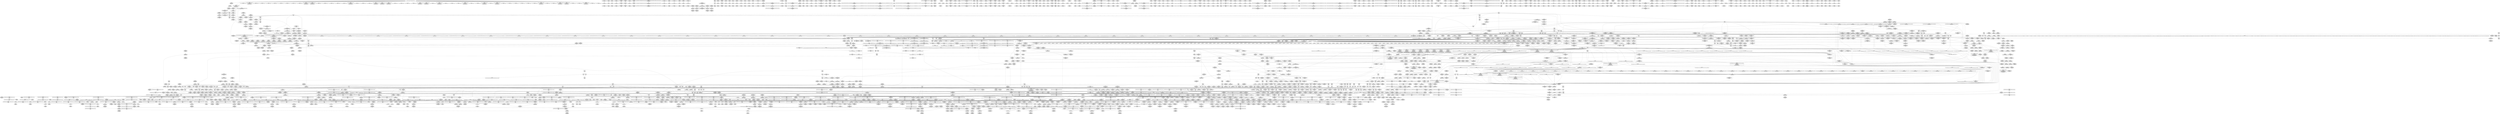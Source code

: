 digraph {
	CE0x5da47c0 [shape=record,shape=Mrecord,label="{CE0x5da47c0|i64*_getelementptr_inbounds_(_12_x_i64_,_12_x_i64_*___llvm_gcov_ctr31133,_i64_0,_i64_9)|*Constant*}"]
	CE0x4d45a80 [shape=record,shape=Mrecord,label="{CE0x4d45a80|tomoyo_print_ulong:_cmp11|security/tomoyo/util.c,243}"]
	CE0x59659d0 [shape=record,shape=Mrecord,label="{CE0x59659d0|128:_i8*,_1208:_%struct.file*,_:_CMRE_32,33_}"]
	CE0x5da4b60 [shape=record,shape=Mrecord,label="{CE0x5da4b60|i64*_getelementptr_inbounds_(_12_x_i64_,_12_x_i64_*___llvm_gcov_ctr31133,_i64_0,_i64_9)|*Constant*|*SummSource*}"]
	CE0x5bc68c0 [shape=record,shape=Mrecord,label="{CE0x5bc68c0|tomoyo_get_mode:_index|Function::tomoyo_get_mode&Arg::index::}"]
	CE0x74938e0 [shape=record,shape=Mrecord,label="{CE0x74938e0|tomoyo_fill_path_info:_frombool|security/tomoyo/util.c,667|*SummSink*}"]
	CE0x5ac5d70 [shape=record,shape=Mrecord,label="{CE0x5ac5d70|tomoyo_const_part_length:_tobool|security/tomoyo/util.c,624|*SummSink*}"]
	CE0x7217340 [shape=record,shape=Mrecord,label="{CE0x7217340|tomoyo_path_number_perm:_cmp|security/tomoyo/file.c,702|*SummSource*}"]
	CE0x74827f0 [shape=record,shape=Mrecord,label="{CE0x74827f0|tomoyo_path_number_perm:_cleanup|*SummSink*}"]
	CE0x7317310 [shape=record,shape=Mrecord,label="{CE0x7317310|tomoyo_get_mode:_bb|*SummSink*}"]
	CE0x4a6c0f0 [shape=record,shape=Mrecord,label="{CE0x4a6c0f0|tomoyo_audit_path_number_log:_tmp5|security/tomoyo/file.c,222|*SummSource*}"]
	CE0x4ab4950 [shape=record,shape=Mrecord,label="{CE0x4ab4950|_call_void_mcount()_#3|*SummSource*}"]
	CE0x7216050 [shape=record,shape=Mrecord,label="{CE0x7216050|tomoyo_print_ulong:_tmp3|security/tomoyo/util.c,239|*SummSink*}"]
	CE0x59e0830 [shape=record,shape=Mrecord,label="{CE0x59e0830|tomoyo_add_slash:_tmp8|security/tomoyo/file.c,132|*SummSink*}"]
	CE0x59e0ab0 [shape=record,shape=Mrecord,label="{CE0x59e0ab0|tomoyo_add_slash:_tmp8|security/tomoyo/file.c,132|*SummSource*}"]
	CE0x59acb90 [shape=record,shape=Mrecord,label="{CE0x59acb90|tomoyo_path_number_perm:_do.end}"]
	CE0x58dcce0 [shape=record,shape=Mrecord,label="{CE0x58dcce0|GLOBAL:_tomoyo_fill_path_info|*Constant*}"]
	CE0x71dfb20 [shape=record,shape=Mrecord,label="{CE0x71dfb20|tomoyo_domain:_call3|security/tomoyo/common.h,1205|*SummSink*}"]
	CE0x3f6c060 [shape=record,shape=Mrecord,label="{CE0x3f6c060|tomoyo_path_number_perm:_tmp22|security/tomoyo/file.c,705|*SummSource*}"]
	CE0x71ba630 [shape=record,shape=Mrecord,label="{CE0x71ba630|tomoyo_fill_path_info:_frombool|security/tomoyo/util.c,667}"]
	CE0x5c0d050 [shape=record,shape=Mrecord,label="{CE0x5c0d050|128:_i8*,_1208:_%struct.file*,_:_CMRE_56,64_|*MultipleSource*|security/tomoyo/common.h,1205|security/tomoyo/common.h,1205}"]
	CE0x4911220 [shape=record,shape=Mrecord,label="{CE0x4911220|tomoyo_print_ulong:_tmp6|security/tomoyo/util.c,240|*SummSink*}"]
	CE0x5d2e670 [shape=record,shape=Mrecord,label="{CE0x5d2e670|tomoyo_get_realpath:_call|security/tomoyo/file.c,150}"]
	CE0x72d08a0 [shape=record,shape=Mrecord,label="{CE0x72d08a0|GLOBAL:___srcu_read_lock|*Constant*|*SummSource*}"]
	CE0x5a43860 [shape=record,shape=Mrecord,label="{CE0x5a43860|tomoyo_add_slash:_tmp5|security/tomoyo/file.c,131}"]
	CE0x5be9d50 [shape=record,shape=Mrecord,label="{CE0x5be9d50|tomoyo_path_number_perm:_tmp14|security/tomoyo/file.c,701}"]
	CE0x7217e80 [shape=record,shape=Mrecord,label="{CE0x7217e80|tomoyo_path_number_perm:_bb}"]
	CE0x4db1b20 [shape=record,shape=Mrecord,label="{CE0x4db1b20|srcu_read_lock:_dep_map|include/linux/srcu.h,222|*SummSource*}"]
	CE0x72e7220 [shape=record,shape=Mrecord,label="{CE0x72e7220|GLOBAL:_srcu_read_unlock|*Constant*|*SummSink*}"]
	CE0x4ad9100 [shape=record,shape=Mrecord,label="{CE0x4ad9100|tomoyo_domain:_tmp14|security/tomoyo/common.h,1205|*SummSource*}"]
	CE0x5bb8a00 [shape=record,shape=Mrecord,label="{CE0x5bb8a00|tomoyo_path_number_perm:_tmp53|security/tomoyo/file.c,724|*SummSource*}"]
	CE0x7200db0 [shape=record,shape=Mrecord,label="{CE0x7200db0|tomoyo_add_slash:_name|security/tomoyo/file.c,136|*SummSink*}"]
	CE0x57398d0 [shape=record,shape=Mrecord,label="{CE0x57398d0|tomoyo_get_mode:_add|security/tomoyo/util.c,984|*SummSource*}"]
	CE0x584a8d0 [shape=record,shape=Mrecord,label="{CE0x584a8d0|_call_void_lock_acquire(%struct.lockdep_map*_%map,_i32_0,_i32_0,_i32_2,_i32_0,_%struct.lockdep_map*_null,_i64_ptrtoint_(i8*_blockaddress(_rcu_lock_acquire,_%__here)_to_i64))_#9,_!dbg_!38907|include/linux/rcupdate.h,418|*SummSink*}"]
	CE0x4adaf30 [shape=record,shape=Mrecord,label="{CE0x4adaf30|tomoyo_path_number_perm:_param_type|security/tomoyo/file.c,710}"]
	CE0x4987b80 [shape=record,shape=Mrecord,label="{CE0x4987b80|__llvm_gcov_indirect_counter_increment:_bb4|*SummSource*}"]
	CE0x3ea04b0 [shape=record,shape=Mrecord,label="{CE0x3ea04b0|tomoyo_print_ulong:_tmp27|security/tomoyo/util.c,247|*SummSource*}"]
	CE0x5b93500 [shape=record,shape=Mrecord,label="{CE0x5b93500|tomoyo_init_request_info:_tmp7|security/tomoyo/util.c,1005}"]
	CE0x3e6b890 [shape=record,shape=Mrecord,label="{CE0x3e6b890|tomoyo_domain:_if.end|*SummSink*}"]
	CE0x585c6a0 [shape=record,shape=Mrecord,label="{CE0x585c6a0|tomoyo_get_realpath:_name|security/tomoyo/file.c,150|*SummSink*}"]
	CE0x5bdbb50 [shape=record,shape=Mrecord,label="{CE0x5bdbb50|tomoyo_const_part_length:_cmp15|security/tomoyo/util.c,641|*SummSource*}"]
	CE0x5783c90 [shape=record,shape=Mrecord,label="{CE0x5783c90|rcu_lock_release:_tmp|*SummSink*}"]
	CE0x57d3de0 [shape=record,shape=Mrecord,label="{CE0x57d3de0|COLLAPSED:_GCMRE_.str2_private_unnamed_addr_constant_2_x_i8_c_/_00_,_align_1:_elem_0:default:}"]
	CE0x5be98c0 [shape=record,shape=Mrecord,label="{CE0x5be98c0|i64*_getelementptr_inbounds_(_22_x_i64_,_22_x_i64_*___llvm_gcov_ctr9,_i64_0,_i64_5)|*Constant*|*SummSink*}"]
	CE0x5815720 [shape=record,shape=Mrecord,label="{CE0x5815720|__llvm_gcov_indirect_counter_increment114:_tmp1|*SummSource*}"]
	CE0x67cf110 [shape=record,shape=Mrecord,label="{CE0x67cf110|i64*_getelementptr_inbounds_(_11_x_i64_,_11_x_i64_*___llvm_gcov_ctr54147,_i64_0,_i64_0)|*Constant*|*SummSource*}"]
	CE0x4b401e0 [shape=record,shape=Mrecord,label="{CE0x4b401e0|__llvm_gcov_indirect_counter_increment114:_bb4|*SummSource*}"]
	CE0x4a6bca0 [shape=record,shape=Mrecord,label="{CE0x4a6bca0|srcu_read_unlock:_entry|*SummSource*}"]
	CE0x7483de0 [shape=record,shape=Mrecord,label="{CE0x7483de0|tomoyo_const_part_length:_tmp44|security/tomoyo/util.c,645|*SummSource*}"]
	CE0x7157b00 [shape=record,shape=Mrecord,label="{CE0x7157b00|_ret_i32_%call,_!dbg_!38902|security/tomoyo/common.h,1097}"]
	CE0x5ce25b0 [shape=record,shape=Mrecord,label="{CE0x5ce25b0|tomoyo_const_part_length:_inc|security/tomoyo/util.c,628|*SummSource*}"]
	CE0x72125d0 [shape=record,shape=Mrecord,label="{CE0x72125d0|tomoyo_get_mode:_cmp|security/tomoyo/util.c,982|*SummSource*}"]
	CE0x7368320 [shape=record,shape=Mrecord,label="{CE0x7368320|tomoyo_read_lock:_tmp2|*SummSource*}"]
	CE0x736eba0 [shape=record,shape=Mrecord,label="{CE0x736eba0|VOIDTB_TE:_CE_194,195_}"]
	CE0x4987bf0 [shape=record,shape=Mrecord,label="{CE0x4987bf0|__llvm_gcov_indirect_counter_increment:_bb4|*SummSink*}"]
	CE0x4a8dae0 [shape=record,shape=Mrecord,label="{CE0x4a8dae0|tomoyo_get_realpath:_return|*SummSource*}"]
	CE0x4a8d9f0 [shape=record,shape=Mrecord,label="{CE0x4a8d9f0|tomoyo_get_realpath:_return}"]
	CE0x5dc8030 [shape=record,shape=Mrecord,label="{CE0x5dc8030|i64*_getelementptr_inbounds_(_14_x_i64_,_14_x_i64_*___llvm_gcov_ctr18115,_i64_0,_i64_12)|*Constant*|*SummSource*}"]
	CE0x4978c40 [shape=record,shape=Mrecord,label="{CE0x4978c40|0:_%struct.tomoyo_obj_info*,_24:_%struct.tomoyo_path_info*,_32:_i64,_40:_i8,_72:_i8,_76:_i8,_:_SCMRE_31,32_}"]
	CE0x5b824d0 [shape=record,shape=Mrecord,label="{CE0x5b824d0|tomoyo_audit_path_number_log:_arrayidx5|security/tomoyo/file.c,233|*SummSource*}"]
	CE0x583c7f0 [shape=record,shape=Mrecord,label="{CE0x583c7f0|tomoyo_const_part_length:_tmp2|security/tomoyo/util.c,624|*SummSink*}"]
	CE0x5c544e0 [shape=record,shape=Mrecord,label="{CE0x5c544e0|tomoyo_domain:_tobool1|security/tomoyo/common.h,1205}"]
	CE0x5a93be0 [shape=record,shape=Mrecord,label="{CE0x5a93be0|tomoyo_domain:_tmp9|security/tomoyo/common.h,1205|*SummSource*}"]
	CE0x4c8ffe0 [shape=record,shape=Mrecord,label="{CE0x4c8ffe0|VOIDTB_TE:_CE_185,186_}"]
	CE0x59852c0 [shape=record,shape=Mrecord,label="{CE0x59852c0|i64_5|*Constant*|*SummSink*}"]
	CE0x3d4dc40 [shape=record,shape=Mrecord,label="{CE0x3d4dc40|0:_i8*,_array:_GCRE_tomoyo_mac_keywords_external_constant_42_x_i8*_:_elem_12::|security/tomoyo/file.c,233}"]
	CE0x3f036e0 [shape=record,shape=Mrecord,label="{CE0x3f036e0|0:_%struct.tomoyo_obj_info*,_24:_%struct.tomoyo_path_info*,_32:_i64,_40:_i8,_72:_i8,_76:_i8,_:_SCMRE_0,8_|*MultipleSource*|security/tomoyo/file.c,693|security/tomoyo/file.c, 693|security/tomoyo/file.c,707|Function::tomoyo_init_request_info&Arg::r::}"]
	CE0x3dbaf70 [shape=record,shape=Mrecord,label="{CE0x3dbaf70|tomoyo_const_part_length:_tmp29|security/tomoyo/util.c,641}"]
	CE0x7482220 [shape=record,shape=Mrecord,label="{CE0x7482220|tomoyo_path_number_perm:_if.end22|*SummSink*}"]
	CE0x67cd7d0 [shape=record,shape=Mrecord,label="{CE0x67cd7d0|tomoyo_print_ulong:_conv7|security/tomoyo/util.c,242|*SummSource*}"]
	CE0x4c70b20 [shape=record,shape=Mrecord,label="{CE0x4c70b20|tomoyo_add_slash:_return|*SummSink*}"]
	CE0x3f92d30 [shape=record,shape=Mrecord,label="{CE0x3f92d30|tomoyo_path_number_perm:_tmp21|security/tomoyo/file.c,705|*SummSource*}"]
	CE0x7483f80 [shape=record,shape=Mrecord,label="{CE0x7483f80|i64_22|*Constant*|*SummSource*}"]
	CE0x5af4530 [shape=record,shape=Mrecord,label="{CE0x5af4530|tomoyo_path_number_perm:_tmp44|security/tomoyo/file.c,721|*SummSink*}"]
	CE0x4b36000 [shape=record,shape=Mrecord,label="{CE0x4b36000|tomoyo_domain:_tmp2}"]
	CE0x4b27570 [shape=record,shape=Mrecord,label="{CE0x4b27570|tomoyo_print_ulong:_cmp|security/tomoyo/util.c,239}"]
	CE0x5b2a200 [shape=record,shape=Mrecord,label="{CE0x5b2a200|i32_47|*Constant*|*SummSource*}"]
	CE0x3e303e0 [shape=record,shape=Mrecord,label="{CE0x3e303e0|COLLAPSED:_GCMRE___llvm_gcov_ctr31_internal_global_2_x_i64_zeroinitializer:_elem_0:default:}"]
	CE0x5966150 [shape=record,shape=Mrecord,label="{CE0x5966150|128:_i8*,_1208:_%struct.file*,_:_CMRE_38,39_}"]
	CE0x3ce6a10 [shape=record,shape=Mrecord,label="{CE0x3ce6a10|i64*_getelementptr_inbounds_(_31_x_i64_,_31_x_i64_*___llvm_gcov_ctr43150,_i64_0,_i64_27)|*Constant*|*SummSource*}"]
	CE0x3e155f0 [shape=record,shape=Mrecord,label="{CE0x3e155f0|i64*_getelementptr_inbounds_(_2_x_i64_,_2_x_i64_*___llvm_gcov_ctr30199,_i64_0,_i64_0)|*Constant*}"]
	CE0x3e850d0 [shape=record,shape=Mrecord,label="{CE0x3e850d0|tomoyo_const_part_length:_tmp16|security/tomoyo/util.c,627|*SummSource*}"]
	CE0x4a9e5d0 [shape=record,shape=Mrecord,label="{CE0x4a9e5d0|tomoyo_audit_path_number_log:_tmp16|security/tomoyo/file.c,235|*SummSink*}"]
	CE0x5c64aa0 [shape=record,shape=Mrecord,label="{CE0x5c64aa0|VOIDTB_TE_array:_GCR_.str3117_private_unnamed_addr_constant_5_x_i8_c_0%lo_00_,_align_1:_elem_0:default:}"]
	CE0x3fd8260 [shape=record,shape=Mrecord,label="{CE0x3fd8260|VOIDTB_TE:_CE_311,312_}"]
	CE0x4cb91d0 [shape=record,shape=Mrecord,label="{CE0x4cb91d0|tomoyo_path_number_perm:_dentry|security/tomoyo/file.c,702|*SummSink*}"]
	CE0x5aac1f0 [shape=record,shape=Mrecord,label="{CE0x5aac1f0|i64*_getelementptr_inbounds_(_4_x_i64_,_4_x_i64_*___llvm_gcov_ctr33,_i64_0,_i64_1)|*Constant*|*SummSink*}"]
	CE0x5d2d840 [shape=record,shape=Mrecord,label="{CE0x5d2d840|%struct.lockdep_map*_null|*Constant*|*SummSink*}"]
	CE0x740c620 [shape=record,shape=Mrecord,label="{CE0x740c620|0:_i8,_array:_GCRE_tomoyo_pn2mac_constant_8_x_i8_c_02_05_07_08_12_0F_10_11_,_align_1:_elem_6::|security/tomoyo/file.c,701}"]
	CE0x72d1010 [shape=record,shape=Mrecord,label="{CE0x72d1010|tomoyo_get_mode:_if.then|*SummSink*}"]
	CE0x3f78460 [shape=record,shape=Mrecord,label="{CE0x3f78460|tomoyo_path_number_perm:_tmp24|security/tomoyo/file.c,706|*SummSink*}"]
	CE0x578ba80 [shape=record,shape=Mrecord,label="{CE0x578ba80|tomoyo_print_ulong:_call8|security/tomoyo/util.c,242|*SummSource*}"]
	CE0x5a6d270 [shape=record,shape=Mrecord,label="{CE0x5a6d270|tomoyo_read_unlock:_idx|Function::tomoyo_read_unlock&Arg::idx::|*SummSink*}"]
	CE0x4a27fb0 [shape=record,shape=Mrecord,label="{CE0x4a27fb0|tomoyo_path_number_perm:_tmp29|security/tomoyo/file.c,709|*SummSource*}"]
	CE0x5d37e10 [shape=record,shape=Mrecord,label="{CE0x5d37e10|_call_void_mcount()_#3|*SummSink*}"]
	CE0x49c2410 [shape=record,shape=Mrecord,label="{CE0x49c2410|tomoyo_init_request_info:_call4|security/tomoyo/util.c,1010}"]
	CE0x4c71360 [shape=record,shape=Mrecord,label="{CE0x4c71360|tomoyo_add_slash:_bb|*SummSink*}"]
	CE0x4b36ae0 [shape=record,shape=Mrecord,label="{CE0x4b36ae0|tomoyo_domain:_land.lhs.true|*SummSink*}"]
	CE0x4c4ff50 [shape=record,shape=Mrecord,label="{CE0x4c4ff50|COLLAPSED:_GCMRE___llvm_gcov_ctr33_internal_global_4_x_i64_zeroinitializer:_elem_0:default:}"]
	CE0x5a085d0 [shape=record,shape=Mrecord,label="{CE0x5a085d0|tomoyo_fill_path_info:_conv7|security/tomoyo/util.c,668}"]
	CE0x4987560 [shape=record,shape=Mrecord,label="{CE0x4987560|tomoyo_get_mode:_config|security/tomoyo/util.c,981}"]
	CE0x49d2fb0 [shape=record,shape=Mrecord,label="{CE0x49d2fb0|tomoyo_audit_path_number_log:_tmp13|security/tomoyo/file.c,234}"]
	CE0x72676b0 [shape=record,shape=Mrecord,label="{CE0x72676b0|tomoyo_audit_path_number_log:_tmp9|security/tomoyo/file.c,228}"]
	CE0x5a10e20 [shape=record,shape=Mrecord,label="{CE0x5a10e20|tomoyo_print_ulong:_if.end21|*SummSink*}"]
	CE0x4c70890 [shape=record,shape=Mrecord,label="{CE0x4c70890|tomoyo_add_slash:_return}"]
	CE0x4911c90 [shape=record,shape=Mrecord,label="{CE0x4911c90|tomoyo_fill_path_info:_tmp5|security/tomoyo/util.c,667}"]
	CE0x4b26d60 [shape=record,shape=Mrecord,label="{CE0x4b26d60|tomoyo_print_ulong:_tmp17|security/tomoyo/util.c,243|*SummSink*}"]
	CE0x4a9e470 [shape=record,shape=Mrecord,label="{CE0x4a9e470|tomoyo_audit_path_number_log:_tmp16|security/tomoyo/file.c,235|*SummSource*}"]
	CE0x3e32520 [shape=record,shape=Mrecord,label="{CE0x3e32520|_call_void_mcount()_#3|*SummSource*}"]
	CE0x3e99400 [shape=record,shape=Mrecord,label="{CE0x3e99400|0:_i8,_array:_GCRE_tomoyo_pn2mac_constant_8_x_i8_c_02_05_07_08_12_0F_10_11_,_align_1:_elem_1::|security/tomoyo/file.c,701}"]
	CE0x5ba4f40 [shape=record,shape=Mrecord,label="{CE0x5ba4f40|tomoyo_const_part_length:_bb|*SummSink*}"]
	CE0x72e0050 [shape=record,shape=Mrecord,label="{CE0x72e0050|i32_0|*Constant*}"]
	CE0x5b70c70 [shape=record,shape=Mrecord,label="{CE0x5b70c70|tomoyo_path_number_perm:_tmp51|security/tomoyo/file.c,724|*SummSource*}"]
	CE0x4b79370 [shape=record,shape=Mrecord,label="{CE0x4b79370|i64*_getelementptr_inbounds_(_31_x_i64_,_31_x_i64_*___llvm_gcov_ctr43150,_i64_0,_i64_21)|*Constant*|*SummSource*}"]
	CE0x586c3b0 [shape=record,shape=Mrecord,label="{CE0x586c3b0|_call_void_mcount()_#3|*SummSource*}"]
	CE0x4b40ae0 [shape=record,shape=Mrecord,label="{CE0x4b40ae0|__llvm_gcov_indirect_counter_increment114:_bb|*SummSink*}"]
	CE0x7223ff0 [shape=record,shape=Mrecord,label="{CE0x7223ff0|GLOBAL:___llvm_gcov_ctr32134|Global_var:__llvm_gcov_ctr32134}"]
	CE0x728b290 [shape=record,shape=Mrecord,label="{CE0x728b290|_ret_void,_!dbg_!38931|security/tomoyo/util.c,247|*SummSource*}"]
	CE0x742c770 [shape=record,shape=Mrecord,label="{CE0x742c770|tomoyo_path_number_perm:_tmp}"]
	CE0x5bf5a20 [shape=record,shape=Mrecord,label="{CE0x5bf5a20|i64*_getelementptr_inbounds_(_12_x_i64_,_12_x_i64_*___llvm_gcov_ctr28,_i64_0,_i64_9)|*Constant*|*SummSink*}"]
	CE0x5ad9f70 [shape=record,shape=Mrecord,label="{CE0x5ad9f70|i64*_getelementptr_inbounds_(_22_x_i64_,_22_x_i64_*___llvm_gcov_ctr9,_i64_0,_i64_19)|*Constant*}"]
	CE0x7225d80 [shape=record,shape=Mrecord,label="{CE0x7225d80|tomoyo_add_slash:_tmp12|security/tomoyo/file.c,138}"]
	CE0x3c71de0 [shape=record,shape=Mrecord,label="{CE0x3c71de0|tomoyo_audit_path_number_log:_tmp10|security/tomoyo/file.c,231|*SummSink*}"]
	CE0x4b3e890 [shape=record,shape=Mrecord,label="{CE0x4b3e890|i32_-1|*Constant*}"]
	CE0x584bf70 [shape=record,shape=Mrecord,label="{CE0x584bf70|__llvm_gcov_indirect_counter_increment:_tmp6|*SummSource*}"]
	CE0x5976840 [shape=record,shape=Mrecord,label="{CE0x5976840|tomoyo_print_ulong:_if.end21}"]
	CE0x3dbbb50 [shape=record,shape=Mrecord,label="{CE0x3dbbb50|tomoyo_const_part_length:_if.end18|*SummSink*}"]
	CE0x4992d50 [shape=record,shape=Mrecord,label="{CE0x4992d50|0:_%struct.tomoyo_obj_info*,_24:_%struct.tomoyo_path_info*,_32:_i64,_40:_i8,_72:_i8,_76:_i8,_:_SCMRE_43,44_}"]
	CE0x5ac46e0 [shape=record,shape=Mrecord,label="{CE0x5ac46e0|GLOBAL:___llvm_gcov_global_state_pred30|Global_var:__llvm_gcov_global_state_pred30|*SummSource*}"]
	CE0x7367a10 [shape=record,shape=Mrecord,label="{CE0x7367a10|i64_176|*Constant*|*SummSink*}"]
	CE0x4ac9940 [shape=record,shape=Mrecord,label="{CE0x4ac9940|_ret_void,_!dbg_!38913|security/tomoyo/file.c,138}"]
	CE0x4a94d50 [shape=record,shape=Mrecord,label="{CE0x4a94d50|_call_void_tomoyo_add_slash(%struct.tomoyo_path_info*_%buf)_#9,_!dbg_!38934|security/tomoyo/file.c,709|*SummSource*}"]
	CE0x499d030 [shape=record,shape=Mrecord,label="{CE0x499d030|0:_%struct.tomoyo_obj_info*,_24:_%struct.tomoyo_path_info*,_32:_i64,_40:_i8,_72:_i8,_76:_i8,_:_SCMRE_52,53_}"]
	CE0x5aacc00 [shape=record,shape=Mrecord,label="{CE0x5aacc00|GLOBAL:_srcu_read_unlock|*Constant*}"]
	CE0x4a387d0 [shape=record,shape=Mrecord,label="{CE0x4a387d0|i64*_getelementptr_inbounds_(_4_x_i64_,_4_x_i64_*___llvm_gcov_ctr33,_i64_0,_i64_1)|*Constant*}"]
	CE0x5c767e0 [shape=record,shape=Mrecord,label="{CE0x5c767e0|tomoyo_const_part_length:_cmp3|security/tomoyo/util.c,627}"]
	CE0x4b40460 [shape=record,shape=Mrecord,label="{CE0x4b40460|tomoyo_const_part_length:_tmp3|security/tomoyo/util.c,624|*SummSink*}"]
	CE0x5da5390 [shape=record,shape=Mrecord,label="{CE0x5da5390|tomoyo_get_mode:_tmp23|security/tomoyo/util.c,986|*SummSource*}"]
	CE0x73352c0 [shape=record,shape=Mrecord,label="{CE0x73352c0|tomoyo_const_part_length:_conv14|security/tomoyo/util.c,641|*SummSource*}"]
	CE0x58a9070 [shape=record,shape=Mrecord,label="{CE0x58a9070|tomoyo_const_part_length:_conv24|security/tomoyo/util.c,644|*SummSource*}"]
	CE0x7245ab0 [shape=record,shape=Mrecord,label="{CE0x7245ab0|tomoyo_get_mode:_cmp|security/tomoyo/util.c,982}"]
	CE0x3df0f90 [shape=record,shape=Mrecord,label="{CE0x3df0f90|0:_i8*,_array:_GCRE_tomoyo_mac_keywords_external_constant_42_x_i8*_:_elem_37::|security/tomoyo/file.c,233}"]
	CE0x4c86050 [shape=record,shape=Mrecord,label="{CE0x4c86050|i64*_getelementptr_inbounds_(_31_x_i64_,_31_x_i64_*___llvm_gcov_ctr43150,_i64_0,_i64_29)|*Constant*|*SummSource*}"]
	CE0x5806690 [shape=record,shape=Mrecord,label="{CE0x5806690|VOIDTB_TE:_CE_218,219_}"]
	CE0x5927a10 [shape=record,shape=Mrecord,label="{CE0x5927a10|i64*_getelementptr_inbounds_(_2_x_i64_,_2_x_i64_*___llvm_gcov_ctr23,_i64_0,_i64_0)|*Constant*|*SummSource*}"]
	CE0x3ba1370 [shape=record,shape=Mrecord,label="{CE0x3ba1370|_call_void_mcount()_#3|*SummSource*}"]
	CE0x4a19750 [shape=record,shape=Mrecord,label="{CE0x4a19750|tomoyo_get_mode:_if.end}"]
	CE0x4ba32a0 [shape=record,shape=Mrecord,label="{CE0x4ba32a0|tomoyo_path_number_perm:_tmp18|security/tomoyo/file.c,703}"]
	CE0x3e9b540 [shape=record,shape=Mrecord,label="{CE0x3e9b540|tomoyo_path_number_perm:_entry|*SummSink*}"]
	CE0x584d3b0 [shape=record,shape=Mrecord,label="{CE0x584d3b0|tomoyo_const_part_length:_tmp12|security/tomoyo/util.c,626}"]
	CE0x5a10d30 [shape=record,shape=Mrecord,label="{CE0x5a10d30|tomoyo_print_ulong:_if.end21|*SummSource*}"]
	CE0x728cca0 [shape=record,shape=Mrecord,label="{CE0x728cca0|i64*_getelementptr_inbounds_(_12_x_i64_,_12_x_i64_*___llvm_gcov_ctr28,_i64_0,_i64_10)|*Constant*|*SummSource*}"]
	CE0x5b29a00 [shape=record,shape=Mrecord,label="{CE0x5b29a00|tomoyo_fill_path_info:_const_len6|security/tomoyo/util.c,668|*SummSink*}"]
	CE0x3e4b150 [shape=record,shape=Mrecord,label="{CE0x3e4b150|i64*_getelementptr_inbounds_(_2_x_i64_,_2_x_i64_*___llvm_gcov_ctr53148,_i64_0,_i64_1)|*Constant*|*SummSink*}"]
	CE0x49e3c30 [shape=record,shape=Mrecord,label="{CE0x49e3c30|tomoyo_path_number_perm:_conv|security/tomoyo/file.c,708}"]
	CE0x72c1fb0 [shape=record,shape=Mrecord,label="{CE0x72c1fb0|tomoyo_audit_path_number_log:_tmp7|security/tomoyo/file.c,225|*SummSource*}"]
	CE0x728aa70 [shape=record,shape=Mrecord,label="{CE0x728aa70|tomoyo_audit_path_number_log:_idxprom|security/tomoyo/file.c,234|*SummSource*}"]
	CE0x4a16ab0 [shape=record,shape=Mrecord,label="{CE0x4a16ab0|tomoyo_print_ulong:_entry|*SummSink*}"]
	CE0x67ce3a0 [shape=record,shape=Mrecord,label="{CE0x67ce3a0|tomoyo_fill_path_info:_tmp8|security/tomoyo/util.c,667|*SummSink*}"]
	CE0x4b34c00 [shape=record,shape=Mrecord,label="{CE0x4b34c00|tomoyo_const_part_length:_conv|security/tomoyo/util.c,626|*SummSink*}"]
	CE0x5ddcbb0 [shape=record,shape=Mrecord,label="{CE0x5ddcbb0|COLLAPSED:_GCMRE___llvm_gcov_ctr25_internal_global_6_x_i64_zeroinitializer:_elem_0:default:}"]
	CE0x494a780 [shape=record,shape=Mrecord,label="{CE0x494a780|tomoyo_const_part_length:_tmp35|security/tomoyo/util.c,643|*SummSink*}"]
	CE0x7225ae0 [shape=record,shape=Mrecord,label="{CE0x7225ae0|i64*_getelementptr_inbounds_(_6_x_i64_,_6_x_i64_*___llvm_gcov_ctr26,_i64_0,_i64_5)|*Constant*|*SummSource*}"]
	CE0x5c4d6b0 [shape=record,shape=Mrecord,label="{CE0x5c4d6b0|i64**_getelementptr_inbounds_(_3_x_i64*_,_3_x_i64*_*___llvm_gcda_edge_table29,_i64_0,_i64_2)|*Constant*}"]
	CE0x74acfc0 [shape=record,shape=Mrecord,label="{CE0x74acfc0|tomoyo_fill_path_info:_call2|security/tomoyo/util.c,666|*SummSink*}"]
	CE0x5d2d1b0 [shape=record,shape=Mrecord,label="{CE0x5d2d1b0|i32_2|*Constant*}"]
	CE0x74f5370 [shape=record,shape=Mrecord,label="{CE0x74f5370|i64_25|*Constant*|*SummSource*}"]
	CE0x3f69150 [shape=record,shape=Mrecord,label="{CE0x3f69150|VOIDTB_TE:_CE_312,313_}"]
	CE0x5c54060 [shape=record,shape=Mrecord,label="{CE0x5c54060|i64**_getelementptr_inbounds_(_3_x_i64*_,_3_x_i64*_*___llvm_gcda_edge_table29,_i64_0,_i64_1)|*Constant*|*SummSink*}"]
	CE0x4beec30 [shape=record,shape=Mrecord,label="{CE0x4beec30|_call_void_kfree(i8*_%tmp41)_#9,_!dbg_!38956|security/tomoyo/file.c,718|*SummSink*}"]
	CE0x598d5b0 [shape=record,shape=Mrecord,label="{CE0x598d5b0|tomoyo_fill_path_info:_tmp6|security/tomoyo/util.c,667}"]
	CE0x5bb5880 [shape=record,shape=Mrecord,label="{CE0x5bb5880|tomoyo_get_mode:_entry}"]
	CE0x589bc30 [shape=record,shape=Mrecord,label="{CE0x589bc30|GLOBAL:_tomoyo_profile|*Constant*|*SummSource*}"]
	CE0x5a9ac20 [shape=record,shape=Mrecord,label="{CE0x5a9ac20|i64*_getelementptr_inbounds_(_5_x_i64_,_5_x_i64_*___llvm_gcov_ctr32134,_i64_0,_i64_3)|*Constant*}"]
	CE0x5c4b1e0 [shape=record,shape=Mrecord,label="{CE0x5c4b1e0|tomoyo_domain:_tmp17|security/tomoyo/common.h,1205|*SummSink*}"]
	CE0x728aae0 [shape=record,shape=Mrecord,label="{CE0x728aae0|tomoyo_print_ulong:_value|Function::tomoyo_print_ulong&Arg::value::|*SummSink*}"]
	CE0x72961b0 [shape=record,shape=Mrecord,label="{CE0x72961b0|_ret_%struct.task_struct*_%tmp4,_!dbg_!38905|./arch/x86/include/asm/current.h,14|*SummSource*}"]
	CE0x5af43e0 [shape=record,shape=Mrecord,label="{CE0x5af43e0|tomoyo_path_number_perm:_tmp44|security/tomoyo/file.c,721|*SummSource*}"]
	CE0x3e25270 [shape=record,shape=Mrecord,label="{CE0x3e25270|i64*_getelementptr_inbounds_(_4_x_i64_,_4_x_i64_*___llvm_gcov_ctr24,_i64_0,_i64_3)|*Constant*|*SummSink*}"]
	CE0x4c87700 [shape=record,shape=Mrecord,label="{CE0x4c87700|i64*_getelementptr_inbounds_(_12_x_i64_,_12_x_i64_*___llvm_gcov_ctr31133,_i64_0,_i64_3)|*Constant*|*SummSource*}"]
	CE0x73574f0 [shape=record,shape=Mrecord,label="{CE0x73574f0|tomoyo_init_request_info:_tobool|security/tomoyo/util.c,1004|*SummSource*}"]
	CE0x67cdf30 [shape=record,shape=Mrecord,label="{CE0x67cdf30|tomoyo_print_ulong:_tmp1|*SummSource*}"]
	CE0x3e84ab0 [shape=record,shape=Mrecord,label="{CE0x3e84ab0|tomoyo_const_part_length:_if.then17}"]
	CE0x599e160 [shape=record,shape=Mrecord,label="{CE0x599e160|i32_10|*Constant*}"]
	CE0x72796b0 [shape=record,shape=Mrecord,label="{CE0x72796b0|tomoyo_get_mode:_tmp10|security/tomoyo/util.c,982}"]
	CE0x5dcaa40 [shape=record,shape=Mrecord,label="{CE0x5dcaa40|tomoyo_path_number_perm:_tmp1|*SummSink*}"]
	CE0x719c760 [shape=record,shape=Mrecord,label="{CE0x719c760|tomoyo_path_number_perm:_call1|security/tomoyo/file.c,704|*SummSink*}"]
	CE0x5a93ed0 [shape=record,shape=Mrecord,label="{CE0x5a93ed0|GLOBAL:___llvm_gcov_ctr31133|Global_var:__llvm_gcov_ctr31133|*SummSource*}"]
	CE0x59f0070 [shape=record,shape=Mrecord,label="{CE0x59f0070|tomoyo_add_slash:_tmp|*SummSource*}"]
	CE0x4ca3f20 [shape=record,shape=Mrecord,label="{CE0x4ca3f20|i64*_getelementptr_inbounds_(_12_x_i64_,_12_x_i64_*___llvm_gcov_ctr28,_i64_0,_i64_10)|*Constant*}"]
	CE0x4a8de70 [shape=record,shape=Mrecord,label="{CE0x4a8de70|VOIDTB_TE:_CE_154,155_}"]
	CE0x5a5d570 [shape=record,shape=Mrecord,label="{CE0x5a5d570|tomoyo_get_mode:_conv10|security/tomoyo/util.c,985|*SummSink*}"]
	CE0x3c59af0 [shape=record,shape=Mrecord,label="{CE0x3c59af0|tomoyo_print_ulong:_if.end20|*SummSource*}"]
	CE0x59dfff0 [shape=record,shape=Mrecord,label="{CE0x59dfff0|tomoyo_add_slash:_tmp1}"]
	CE0x5a43970 [shape=record,shape=Mrecord,label="{CE0x5a43970|tomoyo_add_slash:_tmp5|security/tomoyo/file.c,131|*SummSource*}"]
	CE0x3d0dd00 [shape=record,shape=Mrecord,label="{CE0x3d0dd00|tomoyo_path_chmod:_tmp2|*SummSink*}"]
	CE0x3e9fc60 [shape=record,shape=Mrecord,label="{CE0x3e9fc60|i64*_getelementptr_inbounds_(_14_x_i64_,_14_x_i64_*___llvm_gcov_ctr18115,_i64_0,_i64_13)|*Constant*|*SummSink*}"]
	CE0x58f3dc0 [shape=record,shape=Mrecord,label="{CE0x58f3dc0|i64*_getelementptr_inbounds_(_11_x_i64_,_11_x_i64_*___llvm_gcov_ctr54147,_i64_0,_i64_1)|*Constant*|*SummSource*}"]
	CE0x5b297a0 [shape=record,shape=Mrecord,label="{CE0x5b297a0|tomoyo_fill_path_info:_tmp11|security/tomoyo/util.c,667|*SummSource*}"]
	CE0x4a28500 [shape=record,shape=Mrecord,label="{CE0x4a28500|tomoyo_path_number_perm:_tmp30|security/tomoyo/file.c,709}"]
	CE0x4bc4860 [shape=record,shape=Mrecord,label="{CE0x4bc4860|_call_void___llvm_gcov_indirect_counter_increment(i32*___llvm_gcov_global_state_pred30,_i64**_getelementptr_inbounds_(_3_x_i64*_,_3_x_i64*_*___llvm_gcda_edge_table29,_i64_0,_i64_2)),_!dbg_!38915|security/tomoyo/file.c,225}"]
	CE0x729cea0 [shape=record,shape=Mrecord,label="{CE0x729cea0|i64_1|*Constant*}"]
	CE0x3e24a90 [shape=record,shape=Mrecord,label="{CE0x3e24a90|i64_ptrtoint_(i8*_blockaddress(_rcu_lock_acquire,_%__here)_to_i64)|*Constant*|*SummSink*}"]
	CE0x74f4f90 [shape=record,shape=Mrecord,label="{CE0x74f4f90|i64_24|*Constant*|*SummSource*}"]
	CE0x4a0a4f0 [shape=record,shape=Mrecord,label="{CE0x4a0a4f0|tomoyo_const_part_length:_tmp45|security/tomoyo/util.c,645|*SummSource*}"]
	CE0x5dcb520 [shape=record,shape=Mrecord,label="{CE0x5dcb520|VOIDTB_TE:_CE_170,171_}"]
	CE0x3d160e0 [shape=record,shape=Mrecord,label="{CE0x3d160e0|i32_1|*Constant*}"]
	CE0x3e18dc0 [shape=record,shape=Mrecord,label="{CE0x3e18dc0|tomoyo_path_number_perm:_path1|security/tomoyo/file.c,694}"]
	CE0x57e2e80 [shape=record,shape=Mrecord,label="{CE0x57e2e80|tomoyo_get_realpath:_tmp11|security/tomoyo/file.c,156|*SummSink*}"]
	CE0x4a9e720 [shape=record,shape=Mrecord,label="{CE0x4a9e720|tomoyo_audit_path_number_log:_arraydecay8|security/tomoyo/file.c,235}"]
	CE0x71e0290 [shape=record,shape=Mrecord,label="{CE0x71e0290|get_current:_entry|*SummSource*}"]
	CE0x7225df0 [shape=record,shape=Mrecord,label="{CE0x7225df0|tomoyo_add_slash:_tmp12|security/tomoyo/file.c,138|*SummSource*}"]
	CE0x5a040c0 [shape=record,shape=Mrecord,label="{CE0x5a040c0|tomoyo_path_number_perm:_error.0|*SummSink*}"]
	CE0x72d95c0 [shape=record,shape=Mrecord,label="{CE0x72d95c0|tomoyo_read_lock:_tmp3}"]
	CE0x3f78790 [shape=record,shape=Mrecord,label="{CE0x3f78790|tomoyo_path_number_perm:_tmp24|security/tomoyo/file.c,706}"]
	CE0x4c4fc50 [shape=record,shape=Mrecord,label="{CE0x4c4fc50|i64*_getelementptr_inbounds_(_4_x_i64_,_4_x_i64_*___llvm_gcov_ctr33,_i64_0,_i64_0)|*Constant*}"]
	CE0x3f92760 [shape=record,shape=Mrecord,label="{CE0x3f92760|tomoyo_path_number_perm:_tmp20|security/tomoyo/file.c,705}"]
	CE0x3e662d0 [shape=record,shape=Mrecord,label="{CE0x3e662d0|tomoyo_audit_path_number_log:_tmp15|security/tomoyo/file.c,235}"]
	CE0x3d779e0 [shape=record,shape=Mrecord,label="{CE0x3d779e0|tomoyo_fill_path_info:_idxprom|security/tomoyo/util.c,667}"]
	CE0x72d9430 [shape=record,shape=Mrecord,label="{CE0x72d9430|GLOBAL:_srcu_read_lock|*Constant*}"]
	CE0x3d4f020 [shape=record,shape=Mrecord,label="{CE0x3d4f020|tomoyo_fill_path_info:_bb}"]
	CE0x74fafb0 [shape=record,shape=Mrecord,label="{CE0x74fafb0|tomoyo_path_number_perm:_type|Function::tomoyo_path_number_perm&Arg::type::|*SummSource*}"]
	CE0x67e35a0 [shape=record,shape=Mrecord,label="{CE0x67e35a0|0:_i8,_array:_GCRE_tomoyo_index2category_constant_39_x_i8_c_00_00_00_00_00_00_00_00_00_00_00_00_00_00_00_00_00_00_00_00_00_00_00_01_01_01_01_01_01_01_01_01_01_01_01_01_01_01_02_,_align_16:_elem_25::|security/tomoyo/util.c,983}"]
	CE0x4c4f8f0 [shape=record,shape=Mrecord,label="{CE0x4c4f8f0|i64_1|*Constant*}"]
	CE0x5b85070 [shape=record,shape=Mrecord,label="{CE0x5b85070|0:_i8,_array:_GCRE_tomoyo_index2category_constant_39_x_i8_c_00_00_00_00_00_00_00_00_00_00_00_00_00_00_00_00_00_00_00_00_00_00_00_01_01_01_01_01_01_01_01_01_01_01_01_01_01_01_02_,_align_16:_elem_1::|security/tomoyo/util.c,983}"]
	CE0x5739750 [shape=record,shape=Mrecord,label="{CE0x5739750|tomoyo_get_mode:_mode.0}"]
	CE0x3d82bf0 [shape=record,shape=Mrecord,label="{CE0x3d82bf0|__llvm_gcov_indirect_counter_increment114:_predecessor|Function::__llvm_gcov_indirect_counter_increment114&Arg::predecessor::|*SummSink*}"]
	CE0x3f698c0 [shape=record,shape=Mrecord,label="{CE0x3f698c0|i64_176|*Constant*}"]
	CE0x4af93e0 [shape=record,shape=Mrecord,label="{CE0x4af93e0|i64*_getelementptr_inbounds_(_2_x_i64_,_2_x_i64_*___llvm_gcov_ctr53148,_i64_0,_i64_0)|*Constant*|*SummSink*}"]
	CE0x72d0ec0 [shape=record,shape=Mrecord,label="{CE0x72d0ec0|tomoyo_get_mode:_if.then|*SummSource*}"]
	CE0x4b36750 [shape=record,shape=Mrecord,label="{CE0x4b36750|tomoyo_get_mode:_tmp2|security/tomoyo/util.c,978|*SummSource*}"]
	CE0x3f304f0 [shape=record,shape=Mrecord,label="{CE0x3f304f0|srcu_read_unlock:_bb|*SummSource*}"]
	CE0x4b78940 [shape=record,shape=Mrecord,label="{CE0x4b78940|tomoyo_const_part_length:_len.0|*SummSource*}"]
	CE0x4b3e2b0 [shape=record,shape=Mrecord,label="{CE0x4b3e2b0|tomoyo_fill_path_info:_conv3|security/tomoyo/util.c,666|*SummSource*}"]
	CE0x59fc940 [shape=record,shape=Mrecord,label="{CE0x59fc940|tomoyo_const_part_length:_tmp|*SummSource*}"]
	CE0x5aafb90 [shape=record,shape=Mrecord,label="{CE0x5aafb90|tomoyo_const_part_length:_tmp7|security/tomoyo/util.c,625|*SummSource*}"]
	CE0x58beda0 [shape=record,shape=Mrecord,label="{CE0x58beda0|tomoyo_init_request_info:_domain1|security/tomoyo/util.c,1006|*SummSource*}"]
	CE0x5b0c0a0 [shape=record,shape=Mrecord,label="{CE0x5b0c0a0|tomoyo_path_number_perm:_conv18|security/tomoyo/file.c,721|*SummSource*}"]
	CE0x74ac700 [shape=record,shape=Mrecord,label="{CE0x74ac700|tomoyo_get_mode:_tmp13|security/tomoyo/util.c,982|*SummSink*}"]
	CE0x74f5410 [shape=record,shape=Mrecord,label="{CE0x74f5410|i64_25|*Constant*|*SummSink*}"]
	CE0x5a9a290 [shape=record,shape=Mrecord,label="{CE0x5a9a290|GLOBAL:_tomoyo_get_realpath|*Constant*|*SummSink*}"]
	CE0x5bb93b0 [shape=record,shape=Mrecord,label="{CE0x5bb93b0|tomoyo_init_request_info:_if.end}"]
	CE0x5dbd4b0 [shape=record,shape=Mrecord,label="{CE0x5dbd4b0|tomoyo_get_mode:_tmp28|security/tomoyo/util.c,988|*SummSink*}"]
	CE0x67cdb40 [shape=record,shape=Mrecord,label="{CE0x67cdb40|tomoyo_const_part_length:_incdec.ptr7|security/tomoyo/util.c,631}"]
	CE0x59c6760 [shape=record,shape=Mrecord,label="{CE0x59c6760|tomoyo_const_part_length:_tmp17|security/tomoyo/util.c,627}"]
	CE0x5b4e760 [shape=record,shape=Mrecord,label="{CE0x5b4e760|i32_55|*Constant*}"]
	CE0x584c670 [shape=record,shape=Mrecord,label="{CE0x584c670|tomoyo_get_mode:_tmp16|security/tomoyo/util.c,983|*SummSink*}"]
	CE0x3f69a70 [shape=record,shape=Mrecord,label="{CE0x3f69a70|_call_void_mcount()_#3|*SummSink*}"]
	CE0x59c6a00 [shape=record,shape=Mrecord,label="{CE0x59c6a00|tomoyo_const_part_length:_tmp17|security/tomoyo/util.c,627|*SummSink*}"]
	CE0x5dcaf40 [shape=record,shape=Mrecord,label="{CE0x5dcaf40|GLOBAL:_srcu_read_lock|*Constant*|*SummSink*}"]
	CE0x72163c0 [shape=record,shape=Mrecord,label="{CE0x72163c0|_call_void___srcu_read_unlock(%struct.srcu_struct*_%sp,_i32_%idx)_#9,_!dbg_!38906|include/linux/srcu.h,237|*SummSource*}"]
	CE0x5851ea0 [shape=record,shape=Mrecord,label="{CE0x5851ea0|rcu_lock_release:___here}"]
	CE0x5cacbf0 [shape=record,shape=Mrecord,label="{CE0x5cacbf0|i32_51|*Constant*|*SummSink*}"]
	CE0x4b411d0 [shape=record,shape=Mrecord,label="{CE0x4b411d0|tomoyo_const_part_length:_conv11|security/tomoyo/util.c,641|*SummSource*}"]
	CE0x4a9ea40 [shape=record,shape=Mrecord,label="{CE0x4a9ea40|tomoyo_audit_path_number_log:_arraydecay8|security/tomoyo/file.c,235|*SummSink*}"]
	CE0x5b75140 [shape=record,shape=Mrecord,label="{CE0x5b75140|tomoyo_const_part_length:_conv2|security/tomoyo/util.c,627}"]
	CE0x58e4670 [shape=record,shape=Mrecord,label="{CE0x58e4670|tomoyo_path_number_perm:_if.then3|*SummSource*}"]
	CE0x4ce2620 [shape=record,shape=Mrecord,label="{CE0x4ce2620|i64*_getelementptr_inbounds_(_11_x_i64_,_11_x_i64_*___llvm_gcov_ctr54147,_i64_0,_i64_10)|*Constant*|*SummSource*}"]
	CE0x5851e30 [shape=record,shape=Mrecord,label="{CE0x5851e30|rcu_lock_release:_indirectgoto}"]
	CE0x7494680 [shape=record,shape=Mrecord,label="{CE0x7494680|tomoyo_fill_path_info:_const_len6|security/tomoyo/util.c,668|*SummSource*}"]
	CE0x5d24910 [shape=record,shape=Mrecord,label="{CE0x5d24910|i64*_getelementptr_inbounds_(_5_x_i64_,_5_x_i64_*___llvm_gcov_ctr28130,_i64_0,_i64_3)|*Constant*|*SummSource*}"]
	CE0x3e661d0 [shape=record,shape=Mrecord,label="{CE0x3e661d0|tomoyo_audit_path_number_log:_filename|security/tomoyo/file.c,235|*SummSink*}"]
	CE0x5b0e1f0 [shape=record,shape=Mrecord,label="{CE0x5b0e1f0|tomoyo_path_number_perm:_tmp4|security/tomoyo/file.c,694|*SummSink*}"]
	CE0x74ea160 [shape=record,shape=Mrecord,label="{CE0x74ea160|GLOBAL:_tomoyo_init_request_info|*Constant*|*SummSource*}"]
	CE0x4ac9a90 [shape=record,shape=Mrecord,label="{CE0x4ac9a90|_ret_void,_!dbg_!38913|security/tomoyo/file.c,138|*SummSource*}"]
	CE0x5893150 [shape=record,shape=Mrecord,label="{CE0x5893150|tomoyo_path_number_perm:_tmp|*SummSink*}"]
	CE0x5ac5b70 [shape=record,shape=Mrecord,label="{CE0x5ac5b70|tomoyo_const_part_length:_tobool|security/tomoyo/util.c,624|*SummSource*}"]
	CE0x5c54630 [shape=record,shape=Mrecord,label="{CE0x5c54630|tomoyo_domain:_tobool1|security/tomoyo/common.h,1205|*SummSource*}"]
	CE0x740c420 [shape=record,shape=Mrecord,label="{CE0x740c420|0:_i8,_array:_GCRE_tomoyo_pn2mac_constant_8_x_i8_c_02_05_07_08_12_0F_10_11_,_align_1:_elem_4::|security/tomoyo/file.c,701}"]
	CE0x5d2e740 [shape=record,shape=Mrecord,label="{CE0x5d2e740|tomoyo_get_realpath:_call|security/tomoyo/file.c,150|*SummSource*}"]
	CE0x3e9e2d0 [shape=record,shape=Mrecord,label="{CE0x3e9e2d0|tomoyo_path_number_perm:_tmp9|security/tomoyo/file.c,702}"]
	CE0x4ce2a70 [shape=record,shape=Mrecord,label="{CE0x4ce2a70|tomoyo_domain:_tmp20|security/tomoyo/common.h,1205|*SummSource*}"]
	CE0x4bc2c50 [shape=record,shape=Mrecord,label="{CE0x4bc2c50|tomoyo_print_ulong:_tmp5|security/tomoyo/util.c,239}"]
	CE0x3cbc320 [shape=record,shape=Mrecord,label="{CE0x3cbc320|0:_i8*,_array:_GCRE_tomoyo_mac_keywords_external_constant_42_x_i8*_:_elem_6::|security/tomoyo/file.c,233}"]
	CE0x4b847e0 [shape=record,shape=Mrecord,label="{CE0x4b847e0|tomoyo_init_request_info:_index|Function::tomoyo_init_request_info&Arg::index::|*SummSource*}"]
	CE0x4978e00 [shape=record,shape=Mrecord,label="{CE0x4978e00|0:_%struct.tomoyo_obj_info*,_24:_%struct.tomoyo_path_info*,_32:_i64,_40:_i8,_72:_i8,_76:_i8,_:_SCMRE_32,33_}"]
	CE0x4c733b0 [shape=record,shape=Mrecord,label="{CE0x4c733b0|tomoyo_get_realpath:_tmp10|security/tomoyo/file.c,155|*SummSink*}"]
	CE0x4a81de0 [shape=record,shape=Mrecord,label="{CE0x4a81de0|GLOBAL:_tomoyo_add_slash|*Constant*|*SummSink*}"]
	CE0x587bbf0 [shape=record,shape=Mrecord,label="{CE0x587bbf0|i64_2|*Constant*}"]
	CE0x72bfe60 [shape=record,shape=Mrecord,label="{CE0x72bfe60|tomoyo_get_mode:_arrayidx8|security/tomoyo/util.c,983}"]
	CE0x5a6cb10 [shape=record,shape=Mrecord,label="{CE0x5a6cb10|tomoyo_read_unlock:_entry|*SummSink*}"]
	CE0x4b3c380 [shape=record,shape=Mrecord,label="{CE0x4b3c380|i64_5|*Constant*}"]
	CE0x3fd8150 [shape=record,shape=Mrecord,label="{CE0x3fd8150|VOIDTB_TE:_CE_310,311_}"]
	CE0x3cae730 [shape=record,shape=Mrecord,label="{CE0x3cae730|tomoyo_const_part_length:_tmp48|security/tomoyo/util.c,649}"]
	CE0x4b40780 [shape=record,shape=Mrecord,label="{CE0x4b40780|__llvm_gcov_indirect_counter_increment114:_bb4|*SummSink*}"]
	CE0x5d81680 [shape=record,shape=Mrecord,label="{CE0x5d81680|i64*_getelementptr_inbounds_(_6_x_i64_,_6_x_i64_*___llvm_gcov_ctr26,_i64_0,_i64_0)|*Constant*}"]
	CE0x4af86a0 [shape=record,shape=Mrecord,label="{CE0x4af86a0|i64*_getelementptr_inbounds_(_31_x_i64_,_31_x_i64_*___llvm_gcov_ctr43150,_i64_0,_i64_4)|*Constant*|*SummSource*}"]
	CE0x3f78220 [shape=record,shape=Mrecord,label="{CE0x3f78220|tomoyo_path_number_perm:_tmp23|security/tomoyo/file.c,706}"]
	CE0x719e980 [shape=record,shape=Mrecord,label="{CE0x719e980|tomoyo_init_request_info:_call|security/tomoyo/util.c,1005|*SummSource*}"]
	CE0x7249780 [shape=record,shape=Mrecord,label="{CE0x7249780|tomoyo_path_number_perm:_bb|*SummSink*}"]
	CE0x719cae0 [shape=record,shape=Mrecord,label="{CE0x719cae0|GLOBAL:_tomoyo_read_lock|*Constant*}"]
	CE0x4911990 [shape=record,shape=Mrecord,label="{CE0x4911990|i64_0|*Constant*}"]
	CE0x735cf60 [shape=record,shape=Mrecord,label="{CE0x735cf60|GLOBAL:_tomoyo_pn2mac|Global_var:tomoyo_pn2mac}"]
	CE0x4a05140 [shape=record,shape=Mrecord,label="{CE0x4a05140|tomoyo_path_number_perm:_cmp6|security/tomoyo/file.c,708}"]
	CE0x5a5d310 [shape=record,shape=Mrecord,label="{CE0x5a5d310|tomoyo_get_mode:_mode.0|*SummSource*}"]
	CE0x4c085d0 [shape=record,shape=Mrecord,label="{CE0x4c085d0|tomoyo_fill_path_info:_land.end|*SummSink*}"]
	CE0x74acd30 [shape=record,shape=Mrecord,label="{CE0x74acd30|tomoyo_const_part_length:_entry}"]
	CE0x4bc2d60 [shape=record,shape=Mrecord,label="{CE0x4bc2d60|tomoyo_print_ulong:_tmp5|security/tomoyo/util.c,239|*SummSource*}"]
	CE0x5c0c510 [shape=record,shape=Mrecord,label="{CE0x5c0c510|128:_i8*,_1208:_%struct.file*,_:_CMRE_44,45_}"]
	CE0x72345e0 [shape=record,shape=Mrecord,label="{CE0x72345e0|rcu_lock_acquire:_bb|*SummSource*}"]
	CE0x3e02840 [shape=record,shape=Mrecord,label="{CE0x3e02840|tomoyo_audit_path_number_log:_tmp14|security/tomoyo/file.c,233|*SummSource*}"]
	CE0x3e66070 [shape=record,shape=Mrecord,label="{CE0x3e66070|tomoyo_audit_path_number_log:_filename|security/tomoyo/file.c,235|*SummSource*}"]
	CE0x5ddcc20 [shape=record,shape=Mrecord,label="{CE0x5ddcc20|tomoyo_get_realpath:_tmp|*SummSource*}"]
	CE0x499d3b0 [shape=record,shape=Mrecord,label="{CE0x499d3b0|0:_%struct.tomoyo_obj_info*,_24:_%struct.tomoyo_path_info*,_32:_i64,_40:_i8,_72:_i8,_76:_i8,_:_SCMRE_54,55_}"]
	CE0x592e900 [shape=record,shape=Mrecord,label="{CE0x592e900|tomoyo_fill_path_info:_tmp1}"]
	CE0x5b4de30 [shape=record,shape=Mrecord,label="{CE0x5b4de30|tomoyo_const_part_length:_tobool|security/tomoyo/util.c,624}"]
	CE0x3f076a0 [shape=record,shape=Mrecord,label="{CE0x3f076a0|tomoyo_print_ulong:_tmp22|*SummSink*}"]
	CE0x3d772a0 [shape=record,shape=Mrecord,label="{CE0x3d772a0|tomoyo_fill_path_info:_tmp3|security/tomoyo/util.c,667}"]
	CE0x599dd80 [shape=record,shape=Mrecord,label="{CE0x599dd80|tomoyo_init_request_info:_profile3|security/tomoyo/util.c,1008}"]
	CE0x58dd200 [shape=record,shape=Mrecord,label="{CE0x58dd200|i64*_getelementptr_inbounds_(_22_x_i64_,_22_x_i64_*___llvm_gcov_ctr9,_i64_0,_i64_0)|*Constant*|*SummSink*}"]
	CE0x49930d0 [shape=record,shape=Mrecord,label="{CE0x49930d0|0:_%struct.tomoyo_obj_info*,_24:_%struct.tomoyo_path_info*,_32:_i64,_40:_i8,_72:_i8,_76:_i8,_:_SCMRE_45,46_}"]
	CE0x5d25a10 [shape=record,shape=Mrecord,label="{CE0x5d25a10|tomoyo_fill_path_info:_tmp|*SummSink*}"]
	CE0x3d2c3b0 [shape=record,shape=Mrecord,label="{CE0x3d2c3b0|0:_i8*,_array:_GCRE_tomoyo_mac_keywords_external_constant_42_x_i8*_:_elem_32::|security/tomoyo/file.c,233}"]
	CE0x3e30b80 [shape=record,shape=Mrecord,label="{CE0x3e30b80|tomoyo_audit_path_number_log:_tmp17|security/tomoyo/file.c,236}"]
	CE0x5da4db0 [shape=record,shape=Mrecord,label="{CE0x5da4db0|tomoyo_get_mode:_tmp23|security/tomoyo/util.c,986|*SummSink*}"]
	CE0x5849ca0 [shape=record,shape=Mrecord,label="{CE0x5849ca0|tomoyo_const_part_length:_tmp8|security/tomoyo/util.c,626|*SummSource*}"]
	CE0x3e195e0 [shape=record,shape=Mrecord,label="{CE0x3e195e0|VOIDTB_TE:_CE_207,208_}"]
	CE0x735d090 [shape=record,shape=Mrecord,label="{CE0x735d090|tomoyo_get_realpath:_tmp3|security/tomoyo/file.c,151}"]
	CE0x5976570 [shape=record,shape=Mrecord,label="{CE0x5976570|i32_0|*Constant*}"]
	CE0x71a9080 [shape=record,shape=Mrecord,label="{CE0x71a9080|tomoyo_get_realpath:_tmp5|security/tomoyo/file.c,151|*SummSource*}"]
	CE0x3f07300 [shape=record,shape=Mrecord,label="{CE0x3f07300|rcu_lock_acquire:_bb}"]
	CE0x7335190 [shape=record,shape=Mrecord,label="{CE0x7335190|tomoyo_const_part_length:_conv14|security/tomoyo/util.c,641}"]
	CE0x4c861e0 [shape=record,shape=Mrecord,label="{CE0x4c861e0|tomoyo_const_part_length:_tmp51|security/tomoyo/util.c,651|*SummSink*}"]
	CE0x3ed6450 [shape=record,shape=Mrecord,label="{CE0x3ed6450|tomoyo_audit_path_number_log:_name|security/tomoyo/file.c,235}"]
	CE0x5984eb0 [shape=record,shape=Mrecord,label="{CE0x5984eb0|tomoyo_fill_path_info:_bb}"]
	CE0x5a11da0 [shape=record,shape=Mrecord,label="{CE0x5a11da0|tomoyo_add_slash:_if.end|*SummSink*}"]
	CE0x580f5d0 [shape=record,shape=Mrecord,label="{CE0x580f5d0|GLOBAL:_tomoyo_audit_path_number_log|*Constant*|*SummSink*}"]
	CE0x4c87300 [shape=record,shape=Mrecord,label="{CE0x4c87300|tomoyo_domain:_tmp5|security/tomoyo/common.h,1205|*SummSource*}"]
	CE0x4bc37f0 [shape=record,shape=Mrecord,label="{CE0x4bc37f0|tomoyo_print_ulong:_tmp11|security/tomoyo/util.c,241|*SummSink*}"]
	CE0x5d25290 [shape=record,shape=Mrecord,label="{CE0x5d25290|i64_1|*Constant*}"]
	CE0x74a29c0 [shape=record,shape=Mrecord,label="{CE0x74a29c0|VOIDTB_TE:_CE_189,190_}"]
	CE0x5c0c3d0 [shape=record,shape=Mrecord,label="{CE0x5c0c3d0|128:_i8*,_1208:_%struct.file*,_:_CMRE_43,44_}"]
	CE0x3d4e180 [shape=record,shape=Mrecord,label="{CE0x3d4e180|0:_i8*,_array:_GCRE_tomoyo_mac_keywords_external_constant_42_x_i8*_:_elem_15::|security/tomoyo/file.c,233}"]
	CE0x4d86630 [shape=record,shape=Mrecord,label="{CE0x4d86630|srcu_read_lock:_bb}"]
	CE0x5aaf8f0 [shape=record,shape=Mrecord,label="{CE0x5aaf8f0|tomoyo_print_ulong:_tmp11|security/tomoyo/util.c,241}"]
	CE0x3d15640 [shape=record,shape=Mrecord,label="{CE0x3d15640|i64*_getelementptr_inbounds_(_31_x_i64_,_31_x_i64_*___llvm_gcov_ctr43150,_i64_0,_i64_3)|*Constant*|*SummSource*}"]
	CE0x5c92a30 [shape=record,shape=Mrecord,label="{CE0x5c92a30|tomoyo_print_ulong:_tmp18|security/tomoyo/util.c,244}"]
	CE0x4c70f00 [shape=record,shape=Mrecord,label="{CE0x4c70f00|i64_2|*Constant*}"]
	CE0x74f5140 [shape=record,shape=Mrecord,label="{CE0x74f5140|i64_24|*Constant*|*SummSink*}"]
	CE0x5b81bd0 [shape=record,shape=Mrecord,label="{CE0x5b81bd0|tomoyo_audit_path_number_log:_idxprom4|security/tomoyo/file.c,233|*SummSource*}"]
	CE0x4a949b0 [shape=record,shape=Mrecord,label="{CE0x4a949b0|tomoyo_path_number_perm:_tmp30|security/tomoyo/file.c,709|*SummSource*}"]
	CE0x4ab5430 [shape=record,shape=Mrecord,label="{CE0x4ab5430|0:_i8,_array:_GCRE_tomoyo_index2category_constant_39_x_i8_c_00_00_00_00_00_00_00_00_00_00_00_00_00_00_00_00_00_00_00_00_00_00_00_01_01_01_01_01_01_01_01_01_01_01_01_01_01_01_02_,_align_16:_elem_35::|security/tomoyo/util.c,983}"]
	CE0x72d0630 [shape=record,shape=Mrecord,label="{CE0x72d0630|GLOBAL:___srcu_read_lock|*Constant*}"]
	CE0x726c2b0 [shape=record,shape=Mrecord,label="{CE0x726c2b0|i64*_getelementptr_inbounds_(_31_x_i64_,_31_x_i64_*___llvm_gcov_ctr43150,_i64_0,_i64_16)|*Constant*}"]
	CE0x57e3170 [shape=record,shape=Mrecord,label="{CE0x57e3170|tomoyo_get_realpath:_tmp12|security/tomoyo/file.c,156|*SummSink*}"]
	CE0x59f0820 [shape=record,shape=Mrecord,label="{CE0x59f0820|i64*_getelementptr_inbounds_(_6_x_i64_,_6_x_i64_*___llvm_gcov_ctr26,_i64_0,_i64_0)|*Constant*|*SummSink*}"]
	CE0x5c46090 [shape=record,shape=Mrecord,label="{CE0x5c46090|__llvm_gcov_indirect_counter_increment:_predecessor|Function::__llvm_gcov_indirect_counter_increment&Arg::predecessor::}"]
	CE0x5ad95d0 [shape=record,shape=Mrecord,label="{CE0x5ad95d0|tomoyo_path_number_perm:_tmp45|security/tomoyo/file.c,721}"]
	CE0x5bc6470 [shape=record,shape=Mrecord,label="{CE0x5bc6470|_ret_i32_%retval.0,_!dbg_!38935|security/tomoyo/util.c,988}"]
	CE0x5bf58c0 [shape=record,shape=Mrecord,label="{CE0x5bf58c0|i64**_getelementptr_inbounds_(_3_x_i64*_,_3_x_i64*_*___llvm_gcda_edge_table29,_i64_0,_i64_2)|*Constant*|*SummSink*}"]
	CE0x5cc3990 [shape=record,shape=Mrecord,label="{CE0x5cc3990|tomoyo_fill_path_info:_conv|security/tomoyo/util.c,664}"]
	CE0x3d94ad0 [shape=record,shape=Mrecord,label="{CE0x3d94ad0|tomoyo_print_ulong:_conv18|security/tomoyo/util.c,246}"]
	CE0x4c85db0 [shape=record,shape=Mrecord,label="{CE0x4c85db0|i64*_getelementptr_inbounds_(_31_x_i64_,_31_x_i64_*___llvm_gcov_ctr43150,_i64_0,_i64_29)|*Constant*}"]
	"CONST[source:0(mediator),value:2(dynamic)][purpose:{object}]"
	CE0x3d9aae0 [shape=record,shape=Mrecord,label="{CE0x3d9aae0|tomoyo_get_realpath:_path|Function::tomoyo_get_realpath&Arg::path::|*SummSink*}"]
	CE0x72dfe30 [shape=record,shape=Mrecord,label="{CE0x72dfe30|tomoyo_domain:_tobool|security/tomoyo/common.h,1205|*SummSink*}"]
	CE0x5815840 [shape=record,shape=Mrecord,label="{CE0x5815840|tomoyo_const_part_length:_tmp26|security/tomoyo/util.c,641|*SummSink*}"]
	CE0x5d58c10 [shape=record,shape=Mrecord,label="{CE0x5d58c10|VOIDTB_TE:_CE_304,305_}"]
	CE0x4b3e6e0 [shape=record,shape=Mrecord,label="{CE0x4b3e6e0|tomoyo_get_mode:_arrayidx|security/tomoyo/util.c,981}"]
	CE0x74d4580 [shape=record,shape=Mrecord,label="{CE0x74d4580|128:_i8*,_1208:_%struct.file*,_:_CMRE_4,5_}"]
	CE0x5851fd0 [shape=record,shape=Mrecord,label="{CE0x5851fd0|rcu_lock_release:___here|*SummSource*}"]
	CE0x5c46500 [shape=record,shape=Mrecord,label="{CE0x5c46500|tomoyo_get_mode:_call|security/tomoyo/util.c,980}"]
	CE0x5c05d60 [shape=record,shape=Mrecord,label="{CE0x5c05d60|__llvm_gcov_indirect_counter_increment:_tmp}"]
	CE0x74c2880 [shape=record,shape=Mrecord,label="{CE0x74c2880|i64**_getelementptr_inbounds_(_3_x_i64*_,_3_x_i64*_*___llvm_gcda_edge_table44,_i64_0,_i64_0)|*Constant*|*SummSource*}"]
	CE0x57dfce0 [shape=record,shape=Mrecord,label="{CE0x57dfce0|i64_15|*Constant*}"]
	CE0x4b69c60 [shape=record,shape=Mrecord,label="{CE0x4b69c60|i64*_getelementptr_inbounds_(_22_x_i64_,_22_x_i64_*___llvm_gcov_ctr9,_i64_0,_i64_13)|*Constant*}"]
	CE0x5ac43b0 [shape=record,shape=Mrecord,label="{CE0x5ac43b0|tomoyo_audit_path_number_log:_buffer|security/tomoyo/file.c, 215|*SummSink*}"]
	CE0x3dbadd0 [shape=record,shape=Mrecord,label="{CE0x3dbadd0|i64_19|*Constant*|*SummSource*}"]
	CE0x49788c0 [shape=record,shape=Mrecord,label="{CE0x49788c0|0:_%struct.tomoyo_obj_info*,_24:_%struct.tomoyo_path_info*,_32:_i64,_40:_i8,_72:_i8,_76:_i8,_:_SCMRE_29,30_}"]
	CE0x7340e10 [shape=record,shape=Mrecord,label="{CE0x7340e10|tomoyo_const_part_length:_cmp12|security/tomoyo/util.c,641}"]
	CE0x5b83150 [shape=record,shape=Mrecord,label="{CE0x5b83150|tomoyo_print_ulong:_tmp9|security/tomoyo/util.c,241}"]
	CE0x3f6c5c0 [shape=record,shape=Mrecord,label="{CE0x3f6c5c0|i64*_getelementptr_inbounds_(_22_x_i64_,_22_x_i64_*___llvm_gcov_ctr9,_i64_0,_i64_8)|*Constant*|*SummSource*}"]
	CE0x3e6b690 [shape=record,shape=Mrecord,label="{CE0x3e6b690|srcu_read_lock:_tmp1|*SummSource*}"]
	CE0x74d9230 [shape=record,shape=Mrecord,label="{CE0x74d9230|128:_i8*,_1208:_%struct.file*,_:_CMRE_30,31_}"]
	CE0x4ae1200 [shape=record,shape=Mrecord,label="{CE0x4ae1200|i1_false|*Constant*}"]
	CE0x4a6ba30 [shape=record,shape=Mrecord,label="{CE0x4a6ba30|GLOBAL:_srcu_read_unlock|*Constant*|*SummSource*}"]
	CE0x5c64d00 [shape=record,shape=Mrecord,label="{CE0x5c64d00|tomoyo_print_ulong:_conv10|security/tomoyo/util.c,243|*SummSink*}"]
	CE0x59b6e20 [shape=record,shape=Mrecord,label="{CE0x59b6e20|tomoyo_path_number_perm:_tobool|security/tomoyo/file.c,702}"]
	CE0x5b93570 [shape=record,shape=Mrecord,label="{CE0x5b93570|tomoyo_init_request_info:_tmp7|security/tomoyo/util.c,1005|*SummSource*}"]
	CE0x59d1cc0 [shape=record,shape=Mrecord,label="{CE0x59d1cc0|__llvm_gcov_indirect_counter_increment:_predecessor|Function::__llvm_gcov_indirect_counter_increment&Arg::predecessor::|*SummSource*}"]
	CE0x5bb8940 [shape=record,shape=Mrecord,label="{CE0x5bb8940|tomoyo_path_number_perm:_tmp53|security/tomoyo/file.c,724}"]
	CE0x3d409e0 [shape=record,shape=Mrecord,label="{CE0x3d409e0|GLOBAL:_lock_release|*Constant*|*SummSource*}"]
	CE0x599dd10 [shape=record,shape=Mrecord,label="{CE0x599dd10|i32_8|*Constant*}"]
	CE0x5b4ea40 [shape=record,shape=Mrecord,label="{CE0x5b4ea40|i32_55|*Constant*|*SummSink*}"]
	CE0x58f45d0 [shape=record,shape=Mrecord,label="{CE0x58f45d0|tomoyo_domain:_do.body}"]
	CE0x74ac5b0 [shape=record,shape=Mrecord,label="{CE0x74ac5b0|tomoyo_get_mode:_tmp13|security/tomoyo/util.c,982|*SummSource*}"]
	CE0x5d0c8b0 [shape=record,shape=Mrecord,label="{CE0x5d0c8b0|i64*_getelementptr_inbounds_(_2_x_i64_,_2_x_i64_*___llvm_gcov_ctr31,_i64_0,_i64_1)|*Constant*|*SummSource*}"]
	CE0x3e30a20 [shape=record,shape=Mrecord,label="{CE0x3e30a20|tomoyo_audit_path_number_log:_param6|security/tomoyo/file.c,235|*SummSource*}"]
	CE0x4ad8bd0 [shape=record,shape=Mrecord,label="{CE0x4ad8bd0|tomoyo_domain:_tmp10|security/tomoyo/common.h,1205}"]
	CE0x5806230 [shape=record,shape=Mrecord,label="{CE0x5806230|tomoyo_init_request_info:_tmp3|security/tomoyo/util.c,1004}"]
	CE0x589bca0 [shape=record,shape=Mrecord,label="{CE0x589bca0|GLOBAL:_tomoyo_profile|*Constant*|*SummSink*}"]
	CE0x584e600 [shape=record,shape=Mrecord,label="{CE0x584e600|tomoyo_path_number_perm:_tmp36|security/tomoyo/file.c,717}"]
	CE0x3e65b50 [shape=record,shape=Mrecord,label="{CE0x3e65b50|tomoyo_audit_path_number_log:_path_number7|security/tomoyo/file.c,235|*SummSink*}"]
	CE0x58938b0 [shape=record,shape=Mrecord,label="{CE0x58938b0|tomoyo_path_number_perm:_cleanup}"]
	CE0x4b26ad0 [shape=record,shape=Mrecord,label="{CE0x4b26ad0|tomoyo_print_ulong:_tmp17|security/tomoyo/util.c,243}"]
	CE0x4a09fb0 [shape=record,shape=Mrecord,label="{CE0x4a09fb0|tomoyo_const_part_length:_tmp45|security/tomoyo/util.c,645}"]
	CE0x58151f0 [shape=record,shape=Mrecord,label="{CE0x58151f0|tomoyo_const_part_length:_cmp|security/tomoyo/util.c,626|*SummSink*}"]
	CE0x4b3ed90 [shape=record,shape=Mrecord,label="{CE0x4b3ed90|tomoyo_get_mode:_if.end9|*SummSink*}"]
	CE0x4b598e0 [shape=record,shape=Mrecord,label="{CE0x4b598e0|tomoyo_path_number_perm:_param10|security/tomoyo/file.c,712|*SummSource*}"]
	CE0x3f88a50 [shape=record,shape=Mrecord,label="{CE0x3f88a50|i64*_getelementptr_inbounds_(_14_x_i64_,_14_x_i64_*___llvm_gcov_ctr18115,_i64_0,_i64_3)|*Constant*}"]
	CE0x74556f0 [shape=record,shape=Mrecord,label="{CE0x74556f0|tomoyo_get_realpath:_if.end}"]
	CE0x4a29df0 [shape=record,shape=Mrecord,label="{CE0x4a29df0|tomoyo_init_request_info:_domain.addr.0|*SummSource*}"]
	CE0x3c8ca90 [shape=record,shape=Mrecord,label="{CE0x3c8ca90|i64*_getelementptr_inbounds_(_5_x_i64_,_5_x_i64_*___llvm_gcov_ctr28130,_i64_0,_i64_4)|*Constant*}"]
	CE0x5bfb2f0 [shape=record,shape=Mrecord,label="{CE0x5bfb2f0|GLOBAL:_tomoyo_print_ulong|*Constant*|*SummSource*}"]
	CE0x572b7a0 [shape=record,shape=Mrecord,label="{CE0x572b7a0|tomoyo_audit_path_number_log:_arrayidx|security/tomoyo/file.c,234}"]
	CE0x7267ef0 [shape=record,shape=Mrecord,label="{CE0x7267ef0|i8_3|*Constant*|*SummSource*}"]
	CE0x586c2f0 [shape=record,shape=Mrecord,label="{CE0x586c2f0|_call_void_mcount()_#3}"]
	CE0x71d8720 [shape=record,shape=Mrecord,label="{CE0x71d8720|VOIDTB_TE:_CE_296,304_}"]
	CE0x4c87120 [shape=record,shape=Mrecord,label="{CE0x4c87120|tomoyo_domain:_tmp5|security/tomoyo/common.h,1205}"]
	CE0x57d3b80 [shape=record,shape=Mrecord,label="{CE0x57d3b80|GLOBAL:_kfree|*Constant*|*SummSink*}"]
	CE0x7285370 [shape=record,shape=Mrecord,label="{CE0x7285370|tomoyo_read_lock:_tmp3|*SummSink*}"]
	CE0x3ea0c60 [shape=record,shape=Mrecord,label="{CE0x3ea0c60|srcu_read_unlock:_tmp|*SummSource*}"]
	CE0x5d20d70 [shape=record,shape=Mrecord,label="{CE0x5d20d70|i64*_getelementptr_inbounds_(_5_x_i64_,_5_x_i64_*___llvm_gcov_ctr32134,_i64_0,_i64_3)|*Constant*|*SummSource*}"]
	CE0x3f03290 [shape=record,shape=Mrecord,label="{CE0x3f03290|tomoyo_path_number_perm:_obj5|security/tomoyo/file.c,707|*SummSource*}"]
	CE0x578f970 [shape=record,shape=Mrecord,label="{CE0x578f970|tomoyo_path_chmod:_bb|*SummSink*}"]
	CE0x71d7a80 [shape=record,shape=Mrecord,label="{CE0x71d7a80|i64_1|*Constant*}"]
	CE0x5ad9c20 [shape=record,shape=Mrecord,label="{CE0x5ad9c20|tomoyo_path_number_perm:_tmp46|security/tomoyo/file.c,721|*SummSink*}"]
	CE0x5990070 [shape=record,shape=Mrecord,label="{CE0x5990070|tomoyo_const_part_length:_if.then5|*SummSink*}"]
	CE0x4b78820 [shape=record,shape=Mrecord,label="{CE0x4b78820|tomoyo_const_part_length:_len.0}"]
	CE0x4b59d40 [shape=record,shape=Mrecord,label="{CE0x4b59d40|tomoyo_path_number_perm:_tmp33|security/tomoyo/file.c,715|*SummSource*}"]
	CE0x72c1e50 [shape=record,shape=Mrecord,label="{CE0x72c1e50|tomoyo_audit_path_number_log:_tmp7|security/tomoyo/file.c,225}"]
	CE0x3e99470 [shape=record,shape=Mrecord,label="{CE0x3e99470|0:_i8,_array:_GCRE_tomoyo_pn2mac_constant_8_x_i8_c_02_05_07_08_12_0F_10_11_,_align_1:_elem_0::|security/tomoyo/file.c,701}"]
	CE0x5cee360 [shape=record,shape=Mrecord,label="{CE0x5cee360|_ret_i32_%conv6,_!dbg_!38926|security/tomoyo/util.c,1011|*SummSource*}"]
	CE0x72d2bc0 [shape=record,shape=Mrecord,label="{CE0x72d2bc0|tomoyo_fill_path_info:_entry}"]
	CE0x589c3c0 [shape=record,shape=Mrecord,label="{CE0x589c3c0|i64*_getelementptr_inbounds_(_12_x_i64_,_12_x_i64_*___llvm_gcov_ctr31133,_i64_0,_i64_6)|*Constant*|*SummSink*}"]
	CE0x71b9d10 [shape=record,shape=Mrecord,label="{CE0x71b9d10|tomoyo_fill_path_info:_tmp12|security/tomoyo/util.c,667|*SummSink*}"]
	CE0x3e170f0 [shape=record,shape=Mrecord,label="{CE0x3e170f0|i64*_getelementptr_inbounds_(_2_x_i64_,_2_x_i64_*___llvm_gcov_ctr31,_i64_0,_i64_0)|*Constant*|*SummSource*}"]
	CE0x5c359b0 [shape=record,shape=Mrecord,label="{CE0x5c359b0|i64*_getelementptr_inbounds_(_5_x_i64_,_5_x_i64_*___llvm_gcov_ctr32134,_i64_0,_i64_4)|*Constant*|*SummSource*}"]
	CE0x5b38160 [shape=record,shape=Mrecord,label="{CE0x5b38160|tomoyo_const_part_length:_tmp28|security/tomoyo/util.c,641|*SummSink*}"]
	CE0x5b18720 [shape=record,shape=Mrecord,label="{CE0x5b18720|tomoyo_path_number_perm:_tmp47|security/tomoyo/file.c,722|*SummSource*}"]
	CE0x4a6b720 [shape=record,shape=Mrecord,label="{CE0x4a6b720|_call_void_mcount()_#3|*SummSource*}"]
	CE0x4adfd70 [shape=record,shape=Mrecord,label="{CE0x4adfd70|tomoyo_domain:_land.lhs.true2|*SummSource*}"]
	CE0x5b70250 [shape=record,shape=Mrecord,label="{CE0x5b70250|i64*_getelementptr_inbounds_(_22_x_i64_,_22_x_i64_*___llvm_gcov_ctr9,_i64_0,_i64_21)|*Constant*|*SummSink*}"]
	CE0x5d71f20 [shape=record,shape=Mrecord,label="{CE0x5d71f20|tomoyo_get_mode:_tmp20|security/tomoyo/util.c,985|*SummSource*}"]
	CE0x74ea420 [shape=record,shape=Mrecord,label="{CE0x74ea420|tomoyo_init_request_info:_tmp3|security/tomoyo/util.c,1004|*SummSink*}"]
	CE0x4b3e7f0 [shape=record,shape=Mrecord,label="{CE0x4b3e7f0|tomoyo_get_mode:_arrayidx|security/tomoyo/util.c,981|*SummSource*}"]
	CE0x7296250 [shape=record,shape=Mrecord,label="{CE0x7296250|_ret_%struct.task_struct*_%tmp4,_!dbg_!38905|./arch/x86/include/asm/current.h,14}"]
	CE0x584d270 [shape=record,shape=Mrecord,label="{CE0x584d270|__llvm_gcov_indirect_counter_increment114:_tmp2}"]
	CE0x57dffb0 [shape=record,shape=Mrecord,label="{CE0x57dffb0|tomoyo_path_number_perm:_tmp35|security/tomoyo/file.c,717|*SummSource*}"]
	CE0x49ac710 [shape=record,shape=Mrecord,label="{CE0x49ac710|i64*_getelementptr_inbounds_(_2_x_i64_,_2_x_i64_*___llvm_gcov_ctr32,_i64_0,_i64_1)|*Constant*}"]
	CE0x5d389b0 [shape=record,shape=Mrecord,label="{CE0x5d389b0|i64*_getelementptr_inbounds_(_6_x_i64_,_6_x_i64_*___llvm_gcov_ctr25,_i64_0,_i64_0)|*Constant*|*SummSink*}"]
	CE0x5d2cbd0 [shape=record,shape=Mrecord,label="{CE0x5d2cbd0|tomoyo_const_part_length:_tmp13|security/tomoyo/util.c,626|*SummSink*}"]
	CE0x5815c60 [shape=record,shape=Mrecord,label="{CE0x5815c60|tomoyo_const_part_length:_tmp27|security/tomoyo/util.c,641|*SummSource*}"]
	CE0x67ce900 [shape=record,shape=Mrecord,label="{CE0x67ce900|i32_-1|*Constant*|*SummSink*}"]
	CE0x74f5510 [shape=record,shape=Mrecord,label="{CE0x74f5510|tomoyo_const_part_length:_tmp40|security/tomoyo/util.c,644}"]
	CE0x4ab4d70 [shape=record,shape=Mrecord,label="{CE0x4ab4d70|tomoyo_print_ulong:_conv2|security/tomoyo/util.c,240}"]
	CE0x74ac4a0 [shape=record,shape=Mrecord,label="{CE0x74ac4a0|tomoyo_get_mode:_tmp13|security/tomoyo/util.c,982}"]
	CE0x4adf9f0 [shape=record,shape=Mrecord,label="{CE0x4adf9f0|_ret_void,_!dbg_!38908|include/linux/rcupdate.h,419|*SummSource*}"]
	CE0x57df510 [shape=record,shape=Mrecord,label="{CE0x57df510|tomoyo_path_number_perm:_cmp16|security/tomoyo/file.c,717}"]
	CE0x57fe960 [shape=record,shape=Mrecord,label="{CE0x57fe960|tomoyo_const_part_length:_tmp32|security/tomoyo/util.c,641}"]
	CE0x5c33930 [shape=record,shape=Mrecord,label="{CE0x5c33930|i8*_getelementptr_inbounds_(_45_x_i8_,_45_x_i8_*_.str13,_i32_0,_i32_0)|*Constant*}"]
	CE0x748b320 [shape=record,shape=Mrecord,label="{CE0x748b320|128:_i8*,_1208:_%struct.file*,_:_CMRE_0,1_}"]
	CE0x727a240 [shape=record,shape=Mrecord,label="{CE0x727a240|tomoyo_audit_path_number_log:_bb|*SummSink*}"]
	CE0x58499b0 [shape=record,shape=Mrecord,label="{CE0x58499b0|_call_void_tomoyo_print_ulong(i8*_%arraydecay,_i32_64,_i64_%tmp12,_i8_zeroext_%radix.0)_#9,_!dbg_!38923|security/tomoyo/file.c,231|*SummSource*}"]
	CE0x4bbad10 [shape=record,shape=Mrecord,label="{CE0x4bbad10|tomoyo_fill_path_info:_is_patterned|security/tomoyo/util.c,668|*SummSink*}"]
	CE0x729d2e0 [shape=record,shape=Mrecord,label="{CE0x729d2e0|tomoyo_get_mode:_bb|*SummSource*}"]
	CE0x5cacb20 [shape=record,shape=Mrecord,label="{CE0x5cacb20|i32_51|*Constant*|*SummSource*}"]
	CE0x5929db0 [shape=record,shape=Mrecord,label="{CE0x5929db0|i64*_getelementptr_inbounds_(_5_x_i64_,_5_x_i64_*___llvm_gcov_ctr32134,_i64_0,_i64_4)|*Constant*|*SummSink*}"]
	CE0x3d0d860 [shape=record,shape=Mrecord,label="{CE0x3d0d860|tomoyo_path_number_perm:_entry}"]
	CE0x5ca06a0 [shape=record,shape=Mrecord,label="{CE0x5ca06a0|i8*_null|*Constant*}"]
	CE0x57d57d0 [shape=record,shape=Mrecord,label="{CE0x57d57d0|tomoyo_audit_path_number_log:_r|Function::tomoyo_audit_path_number_log&Arg::r::|*SummSink*}"]
	CE0x4ce23c0 [shape=record,shape=Mrecord,label="{CE0x4ce23c0|i64*_getelementptr_inbounds_(_11_x_i64_,_11_x_i64_*___llvm_gcov_ctr54147,_i64_0,_i64_10)|*Constant*}"]
	CE0x573a120 [shape=record,shape=Mrecord,label="{CE0x573a120|tomoyo_get_mode:_tmp17|security/tomoyo/util.c,983|*SummSink*}"]
	CE0x590fd80 [shape=record,shape=Mrecord,label="{CE0x590fd80|40:_%struct.tomoyo_policy_namespace*,_48:_i8,_:_GCRE_tomoyo_kernel_domain_external_global_%struct.tomoyo_domain_info_40,48_|*MultipleSource*|security/tomoyo/util.c,1007|security/tomoyo/util.c,1005|Function::tomoyo_init_request_info&Arg::domain::}"]
	CE0x3ec5230 [shape=record,shape=Mrecord,label="{CE0x3ec5230|i64*_getelementptr_inbounds_(_2_x_i64_,_2_x_i64_*___llvm_gcov_ctr32,_i64_0,_i64_0)|*Constant*|*SummSource*}"]
	CE0x4a09cb0 [shape=record,shape=Mrecord,label="{CE0x4a09cb0|tomoyo_const_part_length:_tmp44|security/tomoyo/util.c,645|*SummSink*}"]
	CE0x4a6fdd0 [shape=record,shape=Mrecord,label="{CE0x4a6fdd0|tomoyo_const_part_length:_tmp14|security/tomoyo/util.c,626|*SummSink*}"]
	CE0x4c72ae0 [shape=record,shape=Mrecord,label="{CE0x4c72ae0|tomoyo_get_realpath:_tmp9|security/tomoyo/file.c,155}"]
	CE0x4ca4740 [shape=record,shape=Mrecord,label="{CE0x4ca4740|tomoyo_get_realpath:_if.then}"]
	CE0x74d8e70 [shape=record,shape=Mrecord,label="{CE0x74d8e70|128:_i8*,_1208:_%struct.file*,_:_CMRE_27,28_}"]
	CE0x4bbb820 [shape=record,shape=Mrecord,label="{CE0x4bbb820|tomoyo_fill_path_info:_call11|security/tomoyo/util.c,669|*SummSink*}"]
	CE0x3c590f0 [shape=record,shape=Mrecord,label="{CE0x3c590f0|tomoyo_print_ulong:_tmp12|security/tomoyo/util.c,242|*SummSource*}"]
	CE0x73173b0 [shape=record,shape=Mrecord,label="{CE0x73173b0|tomoyo_get_mode:_if.then13}"]
	CE0x3f697b0 [shape=record,shape=Mrecord,label="{CE0x3f697b0|VOIDTB_TE:_CE_319,320_}"]
	CE0x4b59780 [shape=record,shape=Mrecord,label="{CE0x4b59780|tomoyo_path_number_perm:_param10|security/tomoyo/file.c,712}"]
	CE0x4aa4be0 [shape=record,shape=Mrecord,label="{CE0x4aa4be0|i8*_getelementptr_inbounds_(_15_x_i8_,_15_x_i8_*_.str3,_i32_0,_i32_0)|*Constant*}"]
	CE0x3cbc7a0 [shape=record,shape=Mrecord,label="{CE0x3cbc7a0|0:_i8*,_array:_GCRE_tomoyo_mac_keywords_external_constant_42_x_i8*_:_elem_9::|security/tomoyo/file.c,233}"]
	CE0x3d94c50 [shape=record,shape=Mrecord,label="{CE0x3d94c50|tomoyo_print_ulong:_conv17|security/tomoyo/util.c,246|*SummSink*}"]
	CE0x4b27020 [shape=record,shape=Mrecord,label="{CE0x4b27020|srcu_read_unlock:_tmp3}"]
	CE0x5cba5a0 [shape=record,shape=Mrecord,label="{CE0x5cba5a0|tomoyo_init_request_info:_domain|Function::tomoyo_init_request_info&Arg::domain::}"]
	CE0x3e66780 [shape=record,shape=Mrecord,label="{CE0x3e66780|i64*_getelementptr_inbounds_(_2_x_i64_,_2_x_i64_*___llvm_gcov_ctr31,_i64_0,_i64_0)|*Constant*|*SummSink*}"]
	CE0x4ce28f0 [shape=record,shape=Mrecord,label="{CE0x4ce28f0|tomoyo_domain:_tmp20|security/tomoyo/common.h,1205}"]
	CE0x57d5710 [shape=record,shape=Mrecord,label="{CE0x57d5710|tomoyo_audit_path_number_log:_r|Function::tomoyo_audit_path_number_log&Arg::r::|*SummSource*}"]
	CE0x3f30670 [shape=record,shape=Mrecord,label="{CE0x3f30670|srcu_read_unlock:_bb|*SummSink*}"]
	CE0x7245610 [shape=record,shape=Mrecord,label="{CE0x7245610|rcu_lock_acquire:_map|Function::rcu_lock_acquire&Arg::map::|*SummSink*}"]
	CE0x592e3c0 [shape=record,shape=Mrecord,label="{CE0x592e3c0|tomoyo_get_mode:_tmp4|security/tomoyo/util.c,978|*SummSource*}"]
	CE0x4a19130 [shape=record,shape=Mrecord,label="{CE0x4a19130|VOIDTB_TE:_CE_2272,6368_|*MultipleSource*|security/tomoyo/util.c,1010|Function::tomoyo_get_mode&Arg::ns::}"]
	CE0x67cdbb0 [shape=record,shape=Mrecord,label="{CE0x67cdbb0|tomoyo_const_part_length:_add|security/tomoyo/util.c,634}"]
	CE0x5b84e30 [shape=record,shape=Mrecord,label="{CE0x5b84e30|tomoyo_fill_path_info:_tmp8|security/tomoyo/util.c,667|*SummSource*}"]
	CE0x5929b90 [shape=record,shape=Mrecord,label="{CE0x5929b90|i64*_getelementptr_inbounds_(_6_x_i64_,_6_x_i64_*___llvm_gcov_ctr26,_i64_0,_i64_3)|*Constant*|*SummSink*}"]
	CE0x7245520 [shape=record,shape=Mrecord,label="{CE0x7245520|rcu_lock_acquire:_map|Function::rcu_lock_acquire&Arg::map::|*SummSource*}"]
	CE0x728af20 [shape=record,shape=Mrecord,label="{CE0x728af20|tomoyo_print_ulong:_type|Function::tomoyo_print_ulong&Arg::type::|*SummSink*}"]
	CE0x58bef40 [shape=record,shape=Mrecord,label="{CE0x58bef40|i32_0|*Constant*}"]
	CE0x4b0af20 [shape=record,shape=Mrecord,label="{CE0x4b0af20|tomoyo_const_part_length:_tmp10|security/tomoyo/util.c,626|*SummSink*}"]
	CE0x49d2ef0 [shape=record,shape=Mrecord,label="{CE0x49d2ef0|tomoyo_audit_path_number_log:_idxprom|security/tomoyo/file.c,234|*SummSink*}"]
	CE0x729cd20 [shape=record,shape=Mrecord,label="{CE0x729cd20|tomoyo_get_mode:_tmp9|security/tomoyo/util.c,981|*SummSource*}"]
	CE0x4b266a0 [shape=record,shape=Mrecord,label="{CE0x4b266a0|tomoyo_print_ulong:_tmp16|security/tomoyo/util.c,243}"]
	CE0x5dc81d0 [shape=record,shape=Mrecord,label="{CE0x5dc81d0|tomoyo_print_ulong:_tmp26|security/tomoyo/util.c,247}"]
	CE0x3fecfb0 [shape=record,shape=Mrecord,label="{CE0x3fecfb0|tomoyo_fill_path_info:_ptr|Function::tomoyo_fill_path_info&Arg::ptr::|*SummSink*}"]
	CE0x5b186b0 [shape=record,shape=Mrecord,label="{CE0x5b186b0|tomoyo_path_number_perm:_tmp47|security/tomoyo/file.c,722}"]
	CE0x4baf870 [shape=record,shape=Mrecord,label="{CE0x4baf870|tomoyo_const_part_length:_conv20|security/tomoyo/util.c,644}"]
	CE0x72d0bb0 [shape=record,shape=Mrecord,label="{CE0x72d0bb0|tomoyo_domain:_tmp23|security/tomoyo/common.h,1205}"]
	CE0x5dcb410 [shape=record,shape=Mrecord,label="{CE0x5dcb410|VOIDTB_TE:_CE_169,170_}"]
	CE0x735d940 [shape=record,shape=Mrecord,label="{CE0x735d940|VOIDTB_TE:_CE_162,163_}"]
	CE0x59c6460 [shape=record,shape=Mrecord,label="{CE0x59c6460|tomoyo_const_part_length:_tmp16|security/tomoyo/util.c,627|*SummSink*}"]
	CE0x4c07950 [shape=record,shape=Mrecord,label="{CE0x4c07950|GLOBAL:___llvm_gcov_ctr28130|Global_var:__llvm_gcov_ctr28130|*SummSink*}"]
	CE0x3ec0660 [shape=record,shape=Mrecord,label="{CE0x3ec0660|VOIDTB_TE:_CE_147,148_}"]
	CE0x73682b0 [shape=record,shape=Mrecord,label="{CE0x73682b0|tomoyo_read_lock:_tmp2}"]
	CE0x5916fb0 [shape=record,shape=Mrecord,label="{CE0x5916fb0|tomoyo_get_mode:_tmp6|security/tomoyo/util.c,978}"]
	CE0x4c4f960 [shape=record,shape=Mrecord,label="{CE0x4c4f960|rcu_lock_release:_tmp1}"]
	CE0x74d8ab0 [shape=record,shape=Mrecord,label="{CE0x74d8ab0|128:_i8*,_1208:_%struct.file*,_:_CMRE_24,25_}"]
	CE0x5984590 [shape=record,shape=Mrecord,label="{CE0x5984590|i64*_getelementptr_inbounds_(_31_x_i64_,_31_x_i64_*___llvm_gcov_ctr43150,_i64_0,_i64_9)|*Constant*|*SummSource*}"]
	CE0x5b0ca80 [shape=record,shape=Mrecord,label="{CE0x5b0ca80|i64_17|*Constant*|*SummSource*}"]
	CE0x3ce8180 [shape=record,shape=Mrecord,label="{CE0x3ce8180|tomoyo_fill_path_info:_tmp7|security/tomoyo/util.c,667|*SummSink*}"]
	CE0x74f4b70 [shape=record,shape=Mrecord,label="{CE0x74f4b70|tomoyo_const_part_length:_cmp25|security/tomoyo/util.c,644|*SummSink*}"]
	CE0x3fed3a0 [shape=record,shape=Mrecord,label="{CE0x3fed3a0|_ret_void,_!dbg_!38929|security/tomoyo/util.c,670|*SummSource*}"]
	CE0x59c5b70 [shape=record,shape=Mrecord,label="{CE0x59c5b70|tomoyo_const_part_length:_incdec.ptr|security/tomoyo/util.c,626|*SummSource*}"]
	CE0x58b4900 [shape=record,shape=Mrecord,label="{CE0x58b4900|tomoyo_fill_path_info:_conv4|security/tomoyo/util.c,667}"]
	CE0x4c900f0 [shape=record,shape=Mrecord,label="{CE0x4c900f0|VOIDTB_TE:_CE_186,187_}"]
	CE0x586bb30 [shape=record,shape=Mrecord,label="{CE0x586bb30|rcu_lock_release:_tmp3|*SummSource*}"]
	CE0x3cb4fe0 [shape=record,shape=Mrecord,label="{CE0x3cb4fe0|tomoyo_get_mode:_idxprom3|security/tomoyo/util.c,983|*SummSource*}"]
	CE0x585d060 [shape=record,shape=Mrecord,label="{CE0x585d060|_call_void_mcount()_#3|*SummSink*}"]
	CE0x4a495a0 [shape=record,shape=Mrecord,label="{CE0x4a495a0|srcu_read_unlock:_idx|Function::srcu_read_unlock&Arg::idx::}"]
	CE0x730ab30 [shape=record,shape=Mrecord,label="{CE0x730ab30|tomoyo_const_part_length:_conv2|security/tomoyo/util.c,627|*SummSink*}"]
	CE0x5b18790 [shape=record,shape=Mrecord,label="{CE0x5b18790|tomoyo_path_number_perm:_tmp47|security/tomoyo/file.c,722|*SummSink*}"]
	CE0x3f6bd70 [shape=record,shape=Mrecord,label="{CE0x3f6bd70|tomoyo_path_number_perm:_tmp21|security/tomoyo/file.c,705|*SummSink*}"]
	CE0x5b0cbd0 [shape=record,shape=Mrecord,label="{CE0x5b0cbd0|i64_17|*Constant*|*SummSink*}"]
	CE0x587d1c0 [shape=record,shape=Mrecord,label="{CE0x587d1c0|i64*_getelementptr_inbounds_(_2_x_i64_,_2_x_i64_*___llvm_gcov_ctr22,_i64_0,_i64_1)|*Constant*}"]
	CE0x7245f60 [shape=record,shape=Mrecord,label="{CE0x7245f60|i64*_getelementptr_inbounds_(_12_x_i64_,_12_x_i64_*___llvm_gcov_ctr28,_i64_0,_i64_0)|*Constant*|*SummSink*}"]
	CE0x4a17580 [shape=record,shape=Mrecord,label="{CE0x4a17580|GLOBAL:___srcu_read_unlock|*Constant*}"]
	CE0x595ab00 [shape=record,shape=Mrecord,label="{CE0x595ab00|i64**_getelementptr_inbounds_(_3_x_i64*_,_3_x_i64*_*___llvm_gcda_edge_table44,_i64_0,_i64_2)|*Constant*|*SummSink*}"]
	CE0x3d77f40 [shape=record,shape=Mrecord,label="{CE0x3d77f40|tomoyo_fill_path_info:_idxprom|security/tomoyo/util.c,667|*SummSource*}"]
	CE0x3e84240 [shape=record,shape=Mrecord,label="{CE0x3e84240|rcu_lock_acquire:_tmp7|*SummSink*}"]
	CE0x71b9b90 [shape=record,shape=Mrecord,label="{CE0x71b9b90|tomoyo_fill_path_info:_tmp12|security/tomoyo/util.c,667|*SummSource*}"]
	CE0x59bd6f0 [shape=record,shape=Mrecord,label="{CE0x59bd6f0|tomoyo_audit_path_number_log:_conv|security/tomoyo/file.c,216|*SummSink*}"]
	CE0x4a04d60 [shape=record,shape=Mrecord,label="{CE0x4a04d60|i64_10|*Constant*|*SummSink*}"]
	CE0x4a169d0 [shape=record,shape=Mrecord,label="{CE0x4a169d0|tomoyo_print_ulong:_entry}"]
	CE0x5b03120 [shape=record,shape=Mrecord,label="{CE0x5b03120|_ret_i32_%retval.0,_!dbg_!38957|security/tomoyo/util.c,652}"]
	CE0x3e84fa0 [shape=record,shape=Mrecord,label="{CE0x3e84fa0|tomoyo_const_part_length:_tmp16|security/tomoyo/util.c,627}"]
	CE0x4a38860 [shape=record,shape=Mrecord,label="{CE0x4a38860|i64*_getelementptr_inbounds_(_4_x_i64_,_4_x_i64_*___llvm_gcov_ctr33,_i64_0,_i64_1)|*Constant*|*SummSource*}"]
	CE0x58d0930 [shape=record,shape=Mrecord,label="{CE0x58d0930|tomoyo_init_request_info:_bb|*SummSource*}"]
	CE0x71ba3a0 [shape=record,shape=Mrecord,label="{CE0x71ba3a0|tomoyo_fill_path_info:_is_dir|security/tomoyo/util.c,667|*SummSink*}"]
	CE0x49c2010 [shape=record,shape=Mrecord,label="{CE0x49c2010|tomoyo_init_request_info:_tmp12|security/tomoyo/util.c,1010}"]
	CE0x4bce9d0 [shape=record,shape=Mrecord,label="{CE0x4bce9d0|_call_void_kfree(i8*_%tmp41)_#9,_!dbg_!38956|security/tomoyo/file.c,718|*SummSource*}"]
	CE0x7212a80 [shape=record,shape=Mrecord,label="{CE0x7212a80|_call_void_mcount()_#3}"]
	CE0x74e9e70 [shape=record,shape=Mrecord,label="{CE0x74e9e70|tomoyo_path_number_perm:_call|security/tomoyo/file.c,701|*SummSource*}"]
	CE0x57ef8d0 [shape=record,shape=Mrecord,label="{CE0x57ef8d0|i64*_getelementptr_inbounds_(_31_x_i64_,_31_x_i64_*___llvm_gcov_ctr43150,_i64_0,_i64_30)|*Constant*|*SummSink*}"]
	CE0x58e3cf0 [shape=record,shape=Mrecord,label="{CE0x58e3cf0|i32_4|*Constant*|*SummSink*}"]
	CE0x5a5d860 [shape=record,shape=Mrecord,label="{CE0x5a5d860|tomoyo_get_mode:_conv10|security/tomoyo/util.c,985}"]
	CE0x49acdc0 [shape=record,shape=Mrecord,label="{CE0x49acdc0|tomoyo_print_ulong:_tmp4|security/tomoyo/util.c,239}"]
	CE0x5b821b0 [shape=record,shape=Mrecord,label="{CE0x5b821b0|GLOBAL:_tomoyo_mac_keywords|Global_var:tomoyo_mac_keywords|*SummSource*}"]
	CE0x3e66590 [shape=record,shape=Mrecord,label="{CE0x3e66590|tomoyo_audit_path_number_log:_tmp15|security/tomoyo/file.c,235|*SummSink*}"]
	CE0x4c17ed0 [shape=record,shape=Mrecord,label="{CE0x4c17ed0|tomoyo_audit_path_number_log:_sw.bb|*SummSource*}"]
	CE0x5c64450 [shape=record,shape=Mrecord,label="{CE0x5c64450|tomoyo_print_ulong:_cmp4|security/tomoyo/util.c,241|*SummSink*}"]
	CE0x494aad0 [shape=record,shape=Mrecord,label="{CE0x494aad0|tomoyo_const_part_length:_tmp35|security/tomoyo/util.c,643|*SummSource*}"]
	CE0x74d4bc0 [shape=record,shape=Mrecord,label="{CE0x74d4bc0|128:_i8*,_1208:_%struct.file*,_:_CMRE_16,20_|*MultipleSource*|security/tomoyo/common.h,1205|security/tomoyo/common.h,1205}"]
	CE0x5c443a0 [shape=record,shape=Mrecord,label="{CE0x5c443a0|128:_i8*,_1208:_%struct.file*,_:_CMRE_64,72_|*MultipleSource*|security/tomoyo/common.h,1205|security/tomoyo/common.h,1205}"]
	CE0x5ca1f40 [shape=record,shape=Mrecord,label="{CE0x5ca1f40|rcu_lock_acquire:_entry|*SummSink*}"]
	CE0x5bfac60 [shape=record,shape=Mrecord,label="{CE0x5bfac60|tomoyo_audit_path_number_log:_param2|security/tomoyo/file.c,231|*SummSink*}"]
	CE0x4a1a790 [shape=record,shape=Mrecord,label="{CE0x4a1a790|%struct.task_struct*_(%struct.task_struct**)*_asm_movq_%gs:$_1:P_,$0_,_r,im,_dirflag_,_fpsr_,_flags_}"]
	CE0x4b40080 [shape=record,shape=Mrecord,label="{CE0x4b40080|__llvm_gcov_indirect_counter_increment114:_bb4}"]
	CE0x5c4b3b0 [shape=record,shape=Mrecord,label="{CE0x5c4b3b0|tomoyo_domain:_tmp18|security/tomoyo/common.h,1205|*SummSource*}"]
	CE0x74a27a0 [shape=record,shape=Mrecord,label="{CE0x74a27a0|VOIDTB_TE:_CE_187,188_}"]
	CE0x5dcaab0 [shape=record,shape=Mrecord,label="{CE0x5dcaab0|i32_1|*Constant*}"]
	CE0x4c42e90 [shape=record,shape=Mrecord,label="{CE0x4c42e90|tomoyo_path_number_perm:_tmp38|security/tomoyo/file.c,717|*SummSink*}"]
	CE0x5a08860 [shape=record,shape=Mrecord,label="{CE0x5a08860|tomoyo_fill_path_info:_conv7|security/tomoyo/util.c,668|*SummSink*}"]
	CE0x4bcdff0 [shape=record,shape=Mrecord,label="{CE0x4bcdff0|tomoyo_path_number_perm:_tmp41|security/tomoyo/file.c,718|*SummSource*}"]
	CE0x3e418d0 [shape=record,shape=Mrecord,label="{CE0x3e418d0|_call_void_mcount()_#3|*SummSink*}"]
	CE0x3e99630 [shape=record,shape=Mrecord,label="{CE0x3e99630|tomoyo_path_number_perm:_tmp7|security/tomoyo/file.c,701}"]
	CE0x49d35f0 [shape=record,shape=Mrecord,label="{CE0x49d35f0|tomoyo_audit_path_number_log:_tmp13|security/tomoyo/file.c,234|*SummSource*}"]
	CE0x5bf55e0 [shape=record,shape=Mrecord,label="{CE0x5bf55e0|srcu_read_lock:_tmp2|*SummSource*}"]
	CE0x580f7e0 [shape=record,shape=Mrecord,label="{CE0x580f7e0|tomoyo_audit_path_number_log:_entry|*SummSource*}"]
	CE0x72d0c20 [shape=record,shape=Mrecord,label="{CE0x72d0c20|tomoyo_domain:_tmp23|security/tomoyo/common.h,1205|*SummSource*}"]
	CE0x5cd3790 [shape=record,shape=Mrecord,label="{CE0x5cd3790|tomoyo_init_request_info:_mode5|security/tomoyo/util.c,1011|*SummSource*}"]
	CE0x4a06300 [shape=record,shape=Mrecord,label="{CE0x4a06300|i64_9|*Constant*}"]
	CE0x4908470 [shape=record,shape=Mrecord,label="{CE0x4908470|tomoyo_const_part_length:_sw.bb9}"]
	CE0x4a1b920 [shape=record,shape=Mrecord,label="{CE0x4a1b920|GLOBAL:_lockdep_rcu_suspicious|*Constant*}"]
	CE0x499ce70 [shape=record,shape=Mrecord,label="{CE0x499ce70|0:_%struct.tomoyo_obj_info*,_24:_%struct.tomoyo_path_info*,_32:_i64,_40:_i8,_72:_i8,_76:_i8,_:_SCMRE_51,52_}"]
	CE0x7367eb0 [shape=record,shape=Mrecord,label="{CE0x7367eb0|tomoyo_init_request_info:_r|Function::tomoyo_init_request_info&Arg::r::|*SummSource*}"]
	CE0x5cdaa80 [shape=record,shape=Mrecord,label="{CE0x5cdaa80|tomoyo_get_realpath:_tmp7|security/tomoyo/file.c,152|*SummSink*}"]
	CE0x3ba1270 [shape=record,shape=Mrecord,label="{CE0x3ba1270|_call_void_mcount()_#3}"]
	CE0x4c72b50 [shape=record,shape=Mrecord,label="{CE0x4c72b50|tomoyo_get_realpath:_tmp9|security/tomoyo/file.c,155|*SummSource*}"]
	CE0x58a8f40 [shape=record,shape=Mrecord,label="{CE0x58a8f40|tomoyo_const_part_length:_conv24|security/tomoyo/util.c,644}"]
	CE0x593ece0 [shape=record,shape=Mrecord,label="{CE0x593ece0|i32_3|*Constant*}"]
	CE0x74f49c0 [shape=record,shape=Mrecord,label="{CE0x74f49c0|tomoyo_const_part_length:_cmp25|security/tomoyo/util.c,644|*SummSource*}"]
	CE0x4c87850 [shape=record,shape=Mrecord,label="{CE0x4c87850|tomoyo_get_mode:_tmp8|security/tomoyo/util.c,979|*SummSink*}"]
	CE0x58b43d0 [shape=record,shape=Mrecord,label="{CE0x58b43d0|0:_i64*,_array:_GCR___llvm_gcda_edge_table29_internal_unnamed_addr_constant_3_x_i64*_i64*_getelementptr_inbounds_(_12_x_i64_,_12_x_i64_*___llvm_gcov_ctr28,_i64_0,_i64_1),_i64*_getelementptr_inbounds_(_12_x_i64_,_12_x_i64_*___llvm_gcov_ctr28,_i64_0,_i64_6),_i64*_getelementptr_inbounds_(_12_x_i64_,_12_x_i64_*___llvm_gcov_ctr28,_i64_0,_i64_7)_:_elem_0::}"]
	CE0x589c350 [shape=record,shape=Mrecord,label="{CE0x589c350|i64*_getelementptr_inbounds_(_12_x_i64_,_12_x_i64_*___llvm_gcov_ctr31133,_i64_0,_i64_6)|*Constant*|*SummSource*}"]
	CE0x3d77e80 [shape=record,shape=Mrecord,label="{CE0x3d77e80|i64*_getelementptr_inbounds_(_5_x_i64_,_5_x_i64_*___llvm_gcov_ctr28130,_i64_0,_i64_4)|*Constant*|*SummSink*}"]
	CE0x74ad310 [shape=record,shape=Mrecord,label="{CE0x74ad310|tomoyo_domain:_tmp1}"]
	CE0x5b2a500 [shape=record,shape=Mrecord,label="{CE0x5b2a500|tomoyo_fill_path_info:_cmp|security/tomoyo/util.c,667|*SummSource*}"]
	CE0x5b4e890 [shape=record,shape=Mrecord,label="{CE0x5b4e890|i32_55|*Constant*|*SummSource*}"]
	CE0x5c06a80 [shape=record,shape=Mrecord,label="{CE0x5c06a80|tomoyo_domain:_if.end}"]
	CE0x719cdf0 [shape=record,shape=Mrecord,label="{CE0x719cdf0|tomoyo_read_lock:_entry}"]
	CE0x5930dc0 [shape=record,shape=Mrecord,label="{CE0x5930dc0|tomoyo_path_number_perm:_out|*SummSink*}"]
	CE0x5ddc580 [shape=record,shape=Mrecord,label="{CE0x5ddc580|tomoyo_read_unlock:_tmp2|*SummSource*}"]
	CE0x4c078a0 [shape=record,shape=Mrecord,label="{CE0x4c078a0|GLOBAL:___llvm_gcov_ctr18115|Global_var:__llvm_gcov_ctr18115}"]
	CE0x4b5fa10 [shape=record,shape=Mrecord,label="{CE0x4b5fa10|tomoyo_path_number_perm:_number14|security/tomoyo/file.c,713|*SummSource*}"]
	CE0x57d5c00 [shape=record,shape=Mrecord,label="{CE0x57d5c00|_ret_i32_%call,_!dbg_!38932|security/tomoyo/file.c,236|*SummSource*}"]
	CE0x49bc8d0 [shape=record,shape=Mrecord,label="{CE0x49bc8d0|0:_%struct.tomoyo_obj_info*,_24:_%struct.tomoyo_path_info*,_32:_i64,_40:_i8,_72:_i8,_76:_i8,_:_SCMRE_76,77_|*MultipleSource*|security/tomoyo/file.c,693|security/tomoyo/file.c, 693|security/tomoyo/file.c,707|Function::tomoyo_init_request_info&Arg::r::}"]
	CE0x5af4320 [shape=record,shape=Mrecord,label="{CE0x5af4320|tomoyo_path_number_perm:_tmp44|security/tomoyo/file.c,721}"]
	CE0x585c780 [shape=record,shape=Mrecord,label="{CE0x585c780|tomoyo_get_realpath:_name1|security/tomoyo/file.c,151}"]
	CE0x4aa4cc0 [shape=record,shape=Mrecord,label="{CE0x4aa4cc0|i8*_getelementptr_inbounds_(_15_x_i8_,_15_x_i8_*_.str3,_i32_0,_i32_0)|*Constant*|*SummSink*}"]
	CE0x5d72210 [shape=record,shape=Mrecord,label="{CE0x5d72210|tomoyo_get_mode:_tmp21|security/tomoyo/util.c,985}"]
	CE0x67d9960 [shape=record,shape=Mrecord,label="{CE0x67d9960|i32_1|*Constant*}"]
	CE0x71c7900 [shape=record,shape=Mrecord,label="{CE0x71c7900|tomoyo_const_part_length:_if.end6}"]
	CE0x59846b0 [shape=record,shape=Mrecord,label="{CE0x59846b0|tomoyo_const_part_length:_tmp19|security/tomoyo/util.c,628|*SummSink*}"]
	CE0x4c4f2c0 [shape=record,shape=Mrecord,label="{CE0x4c4f2c0|tomoyo_const_part_length:_tmp9|security/tomoyo/util.c,626}"]
	CE0x3e2bb80 [shape=record,shape=Mrecord,label="{CE0x3e2bb80|tomoyo_path_chmod:_entry|*SummSink*}"]
	CE0x3f27190 [shape=record,shape=Mrecord,label="{CE0x3f27190|tomoyo_path_number_perm:_number|Function::tomoyo_path_number_perm&Arg::number::|*SummSink*}"]
	CE0x5984df0 [shape=record,shape=Mrecord,label="{CE0x5984df0|i64*_getelementptr_inbounds_(_5_x_i64_,_5_x_i64_*___llvm_gcov_ctr28130,_i64_0,_i64_0)|*Constant*|*SummSink*}"]
	CE0x5cac800 [shape=record,shape=Mrecord,label="{CE0x5cac800|i32_50|*Constant*|*SummSource*}"]
	CE0x4911c20 [shape=record,shape=Mrecord,label="{CE0x4911c20|tomoyo_fill_path_info:_tmp4|security/tomoyo/util.c,667}"]
	CE0x4a4d7b0 [shape=record,shape=Mrecord,label="{CE0x4a4d7b0|tomoyo_path_number_perm:_param10|security/tomoyo/file.c,712|*SummSink*}"]
	CE0x4b6a420 [shape=record,shape=Mrecord,label="{CE0x4b6a420|tomoyo_audit_path_number_log:_entry|*SummSink*}"]
	CE0x5959880 [shape=record,shape=Mrecord,label="{CE0x5959880|__llvm_gcov_indirect_counter_increment114:_counter|*SummSource*}"]
	CE0x4c591e0 [shape=record,shape=Mrecord,label="{CE0x4c591e0|tomoyo_print_ulong:_call19|security/tomoyo/util.c,246}"]
	CE0x4b26be0 [shape=record,shape=Mrecord,label="{CE0x4b26be0|tomoyo_print_ulong:_tmp17|security/tomoyo/util.c,243|*SummSource*}"]
	CE0x7225840 [shape=record,shape=Mrecord,label="{CE0x7225840|i64*_getelementptr_inbounds_(_6_x_i64_,_6_x_i64_*___llvm_gcov_ctr26,_i64_0,_i64_5)|*Constant*}"]
	CE0x49110d0 [shape=record,shape=Mrecord,label="{CE0x49110d0|i64*_getelementptr_inbounds_(_14_x_i64_,_14_x_i64_*___llvm_gcov_ctr18115,_i64_0,_i64_3)|*Constant*|*SummSource*}"]
	CE0x4bc3560 [shape=record,shape=Mrecord,label="{CE0x4bc3560|_call_void_lock_acquire(%struct.lockdep_map*_%map,_i32_0,_i32_0,_i32_2,_i32_0,_%struct.lockdep_map*_null,_i64_ptrtoint_(i8*_blockaddress(_rcu_lock_acquire,_%__here)_to_i64))_#9,_!dbg_!38907|include/linux/rcupdate.h,418|*SummSource*}"]
	CE0x3ec0550 [shape=record,shape=Mrecord,label="{CE0x3ec0550|VOIDTB_TE:_CE_146,147_}"]
	CE0x3f88280 [shape=record,shape=Mrecord,label="{CE0x3f88280|tomoyo_print_ulong:_conv3|security/tomoyo/util.c,241|*SummSource*}"]
	CE0x5da0210 [shape=record,shape=Mrecord,label="{CE0x5da0210|tomoyo_get_mode:_tmp26|security/tomoyo/util.c,987}"]
	CE0x5903a40 [shape=record,shape=Mrecord,label="{CE0x5903a40|tomoyo_fill_path_info:_tmp6|security/tomoyo/util.c,667|*SummSource*}"]
	CE0x7217ba0 [shape=record,shape=Mrecord,label="{CE0x7217ba0|GLOBAL:___llvm_gcov_indirect_counter_increment|*Constant*|*SummSink*}"]
	CE0x4b3e600 [shape=record,shape=Mrecord,label="{CE0x4b3e600|tomoyo_get_mode:_config|security/tomoyo/util.c,981|*SummSink*}"]
	CE0x7336510 [shape=record,shape=Mrecord,label="{CE0x7336510|i32_22|*Constant*|*SummSource*}"]
	CE0x5965ed0 [shape=record,shape=Mrecord,label="{CE0x5965ed0|128:_i8*,_1208:_%struct.file*,_:_CMRE_36,37_}"]
	CE0x5d58800 [shape=record,shape=Mrecord,label="{CE0x5d58800|COLLAPSED:_GCMRE___llvm_gcov_ctr32134_internal_global_5_x_i64_zeroinitializer:_elem_0:default:}"]
	CE0x729d0c0 [shape=record,shape=Mrecord,label="{CE0x729d0c0|rcu_lock_acquire:_tmp1|*SummSource*}"]
	CE0x4a05200 [shape=record,shape=Mrecord,label="{CE0x4a05200|tomoyo_path_number_perm:_cmp6|security/tomoyo/file.c,708|*SummSource*}"]
	CE0x5975ca0 [shape=record,shape=Mrecord,label="{CE0x5975ca0|_call_void_mcount()_#3|*SummSource*}"]
	CE0x4a93110 [shape=record,shape=Mrecord,label="{CE0x4a93110|tomoyo_audit_path_number_log:_tmp12|security/tomoyo/file.c,231|*SummSink*}"]
	CE0x5b2a140 [shape=record,shape=Mrecord,label="{CE0x5b2a140|i32_47|*Constant*}"]
	CE0x3d947a0 [shape=record,shape=Mrecord,label="{CE0x3d947a0|tomoyo_print_ulong:_tmp21|security/tomoyo/util.c,246|*SummSource*}"]
	CE0x5c0c650 [shape=record,shape=Mrecord,label="{CE0x5c0c650|128:_i8*,_1208:_%struct.file*,_:_CMRE_45,46_}"]
	CE0x74d8bf0 [shape=record,shape=Mrecord,label="{CE0x74d8bf0|128:_i8*,_1208:_%struct.file*,_:_CMRE_25,26_}"]
	CE0x3f78920 [shape=record,shape=Mrecord,label="{CE0x3f78920|tomoyo_path_number_perm:_tmp24|security/tomoyo/file.c,706|*SummSource*}"]
	CE0x495ded0 [shape=record,shape=Mrecord,label="{CE0x495ded0|tomoyo_path_number_perm:_tobool|security/tomoyo/file.c,702|*SummSource*}"]
	CE0x5937cc0 [shape=record,shape=Mrecord,label="{CE0x5937cc0|tomoyo_path_number_perm:_if.then|*SummSource*}"]
	CE0x58ed8f0 [shape=record,shape=Mrecord,label="{CE0x58ed8f0|tomoyo_get_mode:_tobool|security/tomoyo/util.c,978}"]
	CE0x3f07c90 [shape=record,shape=Mrecord,label="{CE0x3f07c90|tomoyo_print_ulong:_tmp23|*SummSink*}"]
	CE0x4b93690 [shape=record,shape=Mrecord,label="{CE0x4b93690|tomoyo_audit_path_number_log:_tmp7|security/tomoyo/file.c,225|*SummSink*}"]
	CE0x58060d0 [shape=record,shape=Mrecord,label="{CE0x58060d0|i64_2|*Constant*}"]
	CE0x3e12770 [shape=record,shape=Mrecord,label="{CE0x3e12770|tomoyo_path_chmod:_tmp3|*SummSink*}"]
	CE0x5b86a20 [shape=record,shape=Mrecord,label="{CE0x5b86a20|get_current:_tmp4|./arch/x86/include/asm/current.h,14}"]
	CE0x740c520 [shape=record,shape=Mrecord,label="{CE0x740c520|0:_i8,_array:_GCRE_tomoyo_pn2mac_constant_8_x_i8_c_02_05_07_08_12_0F_10_11_,_align_1:_elem_5::|security/tomoyo/file.c,701}"]
	CE0x4a09c40 [shape=record,shape=Mrecord,label="{CE0x4a09c40|i64*_getelementptr_inbounds_(_31_x_i64_,_31_x_i64_*___llvm_gcov_ctr43150,_i64_0,_i64_26)|*Constant*|*SummSink*}"]
	CE0x5966290 [shape=record,shape=Mrecord,label="{CE0x5966290|128:_i8*,_1208:_%struct.file*,_:_CMRE_39,40_}"]
	CE0x5d58e30 [shape=record,shape=Mrecord,label="{CE0x5d58e30|VOIDTB_TE:_CE_306,307_}"]
	CE0x4a60510 [shape=record,shape=Mrecord,label="{CE0x4a60510|tomoyo_const_part_length:_tmp20|security/tomoyo/util.c,628|*SummSource*}"]
	CE0x5b84d70 [shape=record,shape=Mrecord,label="{CE0x5b84d70|tomoyo_fill_path_info:_tmp8|security/tomoyo/util.c,667}"]
	CE0x3d2be70 [shape=record,shape=Mrecord,label="{CE0x3d2be70|0:_i8*,_array:_GCRE_tomoyo_mac_keywords_external_constant_42_x_i8*_:_elem_29::|security/tomoyo/file.c,233}"]
	CE0x72d0790 [shape=record,shape=Mrecord,label="{CE0x72d0790|GLOBAL:___srcu_read_lock|*Constant*|*SummSink*}"]
	CE0x5837dc0 [shape=record,shape=Mrecord,label="{CE0x5837dc0|0:_i8*,_8:_i32,_12:_i16,_14:_i8,_15:_i8,_:_SCMRE_15,16_|*MultipleSource*|security/tomoyo/file.c, 698|Function::tomoyo_get_realpath&Arg::buf::|Function::tomoyo_add_slash&Arg::buf::|security/tomoyo/file.c,718}"]
	CE0x3d9a7b0 [shape=record,shape=Mrecord,label="{CE0x3d9a7b0|i64_7|*Constant*}"]
	CE0x584e6c0 [shape=record,shape=Mrecord,label="{CE0x584e6c0|tomoyo_path_number_perm:_tmp36|security/tomoyo/file.c,717|*SummSource*}"]
	CE0x5814fc0 [shape=record,shape=Mrecord,label="{CE0x5814fc0|tomoyo_const_part_length:_cmp|security/tomoyo/util.c,626}"]
	CE0x67cea10 [shape=record,shape=Mrecord,label="{CE0x67cea10|__llvm_gcov_indirect_counter_increment:_tmp1|*SummSink*}"]
	CE0x5ce3570 [shape=record,shape=Mrecord,label="{CE0x5ce3570|tomoyo_const_part_length:_if.then}"]
	CE0x67ce610 [shape=record,shape=Mrecord,label="{CE0x67ce610|i32_1|*Constant*}"]
	CE0x4a39490 [shape=record,shape=Mrecord,label="{CE0x4a39490|tomoyo_const_part_length:_sw.epilog}"]
	CE0x4c58f10 [shape=record,shape=Mrecord,label="{CE0x4c58f10|tomoyo_print_ulong:_conv18|security/tomoyo/util.c,246|*SummSource*}"]
	CE0x4a1e750 [shape=record,shape=Mrecord,label="{CE0x4a1e750|tomoyo_const_part_length:_tmp48|security/tomoyo/util.c,649|*SummSource*}"]
	CE0x57f08a0 [shape=record,shape=Mrecord,label="{CE0x57f08a0|tomoyo_fill_path_info:_tmp4|security/tomoyo/util.c,667|*SummSink*}"]
	CE0x5cda540 [shape=record,shape=Mrecord,label="{CE0x5cda540|i64*_getelementptr_inbounds_(_6_x_i64_,_6_x_i64_*___llvm_gcov_ctr25,_i64_0,_i64_3)|*Constant*|*SummSink*}"]
	CE0x71abd20 [shape=record,shape=Mrecord,label="{CE0x71abd20|tomoyo_get_realpath:_buf|Function::tomoyo_get_realpath&Arg::buf::|*SummSink*}"]
	CE0x4a93840 [shape=record,shape=Mrecord,label="{CE0x4a93840|tomoyo_print_ulong:_value|Function::tomoyo_print_ulong&Arg::value::}"]
	CE0x4ad8d40 [shape=record,shape=Mrecord,label="{CE0x4ad8d40|tomoyo_get_mode:_tmp12|security/tomoyo/util.c,982}"]
	CE0x4a6bc30 [shape=record,shape=Mrecord,label="{CE0x4a6bc30|srcu_read_unlock:_entry|*SummSink*}"]
	CE0x4a06510 [shape=record,shape=Mrecord,label="{CE0x4a06510|i64_9|*Constant*|*SummSink*}"]
	CE0x4bcebf0 [shape=record,shape=Mrecord,label="{CE0x4bcebf0|i32_-12|*Constant*}"]
	CE0x3d16650 [shape=record,shape=Mrecord,label="{CE0x3d16650|COLLAPSED:_GCMRE___llvm_gcov_ctr43150_internal_global_31_x_i64_zeroinitializer:_elem_0:default:}"]
	CE0x7336450 [shape=record,shape=Mrecord,label="{CE0x7336450|i32_22|*Constant*}"]
	CE0x4db20f0 [shape=record,shape=Mrecord,label="{CE0x4db20f0|tomoyo_fill_path_info:_tobool|security/tomoyo/util.c,667}"]
	CE0x4936f60 [shape=record,shape=Mrecord,label="{CE0x4936f60|tomoyo_print_ulong:_tmp20|security/tomoyo/util.c,246|*SummSink*}"]
	CE0x5b477b0 [shape=record,shape=Mrecord,label="{CE0x5b477b0|tomoyo_path_number_perm:_tmp49|security/tomoyo/file.c,723|*SummSink*}"]
	CE0x3c72e00 [shape=record,shape=Mrecord,label="{CE0x3c72e00|__llvm_gcov_indirect_counter_increment:_tmp3}"]
	CE0x4a1eb70 [shape=record,shape=Mrecord,label="{CE0x4a1eb70|tomoyo_const_part_length:_tmp48|security/tomoyo/util.c,649|*SummSink*}"]
	CE0x57f0cb0 [shape=record,shape=Mrecord,label="{CE0x57f0cb0|tomoyo_fill_path_info:_is_patterned|security/tomoyo/util.c,668}"]
	CE0x4b50a70 [shape=record,shape=Mrecord,label="{CE0x4b50a70|tomoyo_path_number_perm:_path_number13|security/tomoyo/file.c,713}"]
	CE0x3feceb0 [shape=record,shape=Mrecord,label="{CE0x3feceb0|tomoyo_fill_path_info:_ptr|Function::tomoyo_fill_path_info&Arg::ptr::|*SummSource*}"]
	CE0x71d7f30 [shape=record,shape=Mrecord,label="{CE0x71d7f30|tomoyo_add_slash:_tmp4|security/tomoyo/file.c,131|*SummSource*}"]
	CE0x5a03f00 [shape=record,shape=Mrecord,label="{CE0x5a03f00|i32_-12|*Constant*|*SummSink*}"]
	CE0x4d86890 [shape=record,shape=Mrecord,label="{CE0x4d86890|srcu_read_lock:_bb|*SummSink*}"]
	CE0x7216680 [shape=record,shape=Mrecord,label="{CE0x7216680|tomoyo_print_ulong:_call15|security/tomoyo/util.c,244}"]
	CE0x4a15e60 [shape=record,shape=Mrecord,label="{CE0x4a15e60|tomoyo_print_ulong:_buffer|Function::tomoyo_print_ulong&Arg::buffer::}"]
	CE0x5d25360 [shape=record,shape=Mrecord,label="{CE0x5d25360|srcu_read_unlock:_tmp}"]
	CE0x3ce70b0 [shape=record,shape=Mrecord,label="{CE0x3ce70b0|tomoyo_const_part_length:_tmp47|security/tomoyo/util.c,646|*SummSource*}"]
	CE0x74d9370 [shape=record,shape=Mrecord,label="{CE0x74d9370|128:_i8*,_1208:_%struct.file*,_:_CMRE_31,32_}"]
	CE0x4a92fb0 [shape=record,shape=Mrecord,label="{CE0x4a92fb0|tomoyo_audit_path_number_log:_tmp12|security/tomoyo/file.c,231|*SummSource*}"]
	CE0x4b51210 [shape=record,shape=Mrecord,label="{CE0x4b51210|tomoyo_path_number_perm:_param12|security/tomoyo/file.c,713}"]
	CE0x585cf30 [shape=record,shape=Mrecord,label="{CE0x585cf30|_call_void_mcount()_#3|*SummSource*}"]
	CE0x5bcbee0 [shape=record,shape=Mrecord,label="{CE0x5bcbee0|tomoyo_const_part_length:_tmp18|security/tomoyo/util.c,627|*SummSource*}"]
	CE0x5c358d0 [shape=record,shape=Mrecord,label="{CE0x5c358d0|tomoyo_path_number_perm:_tmp6|security/tomoyo/file.c,695}"]
	CE0x719c610 [shape=record,shape=Mrecord,label="{CE0x719c610|tomoyo_read_lock:_entry|*SummSource*}"]
	CE0x5be9750 [shape=record,shape=Mrecord,label="{CE0x5be9750|i64_3|*Constant*|*SummSource*}"]
	CE0x4d78190 [shape=record,shape=Mrecord,label="{CE0x4d78190|i64*_getelementptr_inbounds_(_12_x_i64_,_12_x_i64_*___llvm_gcov_ctr31133,_i64_0,_i64_0)|*Constant*}"]
	CE0x5bfa900 [shape=record,shape=Mrecord,label="{CE0x5bfa900|tomoyo_audit_path_number_log:_param2|security/tomoyo/file.c,231}"]
	CE0x67da360 [shape=record,shape=Mrecord,label="{CE0x67da360|tomoyo_get_mode:_if.end14|*SummSource*}"]
	CE0x4db1ed0 [shape=record,shape=Mrecord,label="{CE0x4db1ed0|tomoyo_fill_path_info:_tobool|security/tomoyo/util.c,667|*SummSink*}"]
	CE0x71ac5c0 [shape=record,shape=Mrecord,label="{CE0x71ac5c0|GLOBAL:_tomoyo_get_realpath|*Constant*|*SummSource*}"]
	CE0x3f69a00 [shape=record,shape=Mrecord,label="{CE0x3f69a00|tomoyo_init_request_info:_tmp|*SummSink*}"]
	CE0x4a1ebe0 [shape=record,shape=Mrecord,label="{CE0x4a1ebe0|tomoyo_const_part_length:_tmp49|security/tomoyo/util.c,649|*SummSink*}"]
	CE0x5d21520 [shape=record,shape=Mrecord,label="{CE0x5d21520|VOIDTB_TE:_CE_166,167_}"]
	CE0x5b0c9c0 [shape=record,shape=Mrecord,label="{CE0x5b0c9c0|i64_17|*Constant*}"]
	CE0x5b81d30 [shape=record,shape=Mrecord,label="{CE0x5b81d30|tomoyo_audit_path_number_log:_idxprom4|security/tomoyo/file.c,233|*SummSink*}"]
	CE0x72e73e0 [shape=record,shape=Mrecord,label="{CE0x72e73e0|_call_void_srcu_read_unlock(%struct.srcu_struct*_tomoyo_ss,_i32_%idx)_#9,_!dbg_!38903|security/tomoyo/common.h,1109|*SummSource*}"]
	CE0x4bc2ee0 [shape=record,shape=Mrecord,label="{CE0x4bc2ee0|tomoyo_print_ulong:_if.else16|*SummSink*}"]
	CE0x3f27120 [shape=record,shape=Mrecord,label="{CE0x3f27120|tomoyo_path_number_perm:_number|Function::tomoyo_path_number_perm&Arg::number::|*SummSource*}"]
	CE0x7225f50 [shape=record,shape=Mrecord,label="{CE0x7225f50|tomoyo_add_slash:_tmp12|security/tomoyo/file.c,138|*SummSink*}"]
	CE0x57d5da0 [shape=record,shape=Mrecord,label="{CE0x57d5da0|tomoyo_path_number_perm:_cmp16|security/tomoyo/file.c,717|*SummSink*}"]
	CE0x4adfde0 [shape=record,shape=Mrecord,label="{CE0x4adfde0|tomoyo_domain:_land.lhs.true2|*SummSink*}"]
	CE0x3c730d0 [shape=record,shape=Mrecord,label="{CE0x3c730d0|tomoyo_fill_path_info:_tmp7|security/tomoyo/util.c,667}"]
	CE0x5c1c8b0 [shape=record,shape=Mrecord,label="{CE0x5c1c8b0|_ret_void,_!dbg_!38908|include/linux/rcupdate.h,419}"]
	CE0x584ba20 [shape=record,shape=Mrecord,label="{CE0x584ba20|tomoyo_get_mode:_tmp9|security/tomoyo/util.c,981|*SummSink*}"]
	CE0x4d865c0 [shape=record,shape=Mrecord,label="{CE0x4d865c0|i64*_getelementptr_inbounds_(_2_x_i64_,_2_x_i64_*___llvm_gcov_ctr23,_i64_0,_i64_0)|*Constant*|*SummSink*}"]
	CE0x733c730 [shape=record,shape=Mrecord,label="{CE0x733c730|tomoyo_const_part_length:_incdec.ptr10|security/tomoyo/util.c,640|*SummSource*}"]
	CE0x71b9ad0 [shape=record,shape=Mrecord,label="{CE0x71b9ad0|tomoyo_fill_path_info:_tmp12|security/tomoyo/util.c,667}"]
	CE0x49e3050 [shape=record,shape=Mrecord,label="{CE0x49e3050|tomoyo_fill_path_info:_call|security/tomoyo/util.c,664}"]
	CE0x5a939b0 [shape=record,shape=Mrecord,label="{CE0x5a939b0|tomoyo_domain:_tmp13|security/tomoyo/common.h,1205|*SummSource*}"]
	CE0x49907c0 [shape=record,shape=Mrecord,label="{CE0x49907c0|0:_%struct.tomoyo_obj_info*,_24:_%struct.tomoyo_path_info*,_32:_i64,_40:_i8,_72:_i8,_76:_i8,_:_SCMRE_33,34_}"]
	CE0x59fd6b0 [shape=record,shape=Mrecord,label="{CE0x59fd6b0|_ret_void}"]
	CE0x49bbe30 [shape=record,shape=Mrecord,label="{CE0x49bbe30|0:_%struct.tomoyo_obj_info*,_24:_%struct.tomoyo_path_info*,_32:_i64,_40:_i8,_72:_i8,_76:_i8,_:_SCMRE_64,72_|*MultipleSource*|security/tomoyo/file.c,693|security/tomoyo/file.c, 693|security/tomoyo/file.c,707|Function::tomoyo_init_request_info&Arg::r::}"]
	CE0x4949fb0 [shape=record,shape=Mrecord,label="{CE0x4949fb0|tomoyo_const_part_length:_tmp34|security/tomoyo/util.c,642|*SummSource*}"]
	CE0x3e02500 [shape=record,shape=Mrecord,label="{CE0x3e02500|0:_i8*,_array:_GCRE_tomoyo_mac_keywords_external_constant_42_x_i8*_:_elem_41::|security/tomoyo/file.c,233}"]
	CE0x4b34740 [shape=record,shape=Mrecord,label="{CE0x4b34740|rcu_lock_release:_tmp6|*SummSink*}"]
	CE0x584a0b0 [shape=record,shape=Mrecord,label="{CE0x584a0b0|rcu_lock_acquire:_tmp4|include/linux/rcupdate.h,418|*SummSource*}"]
	CE0x5a03f70 [shape=record,shape=Mrecord,label="{CE0x5a03f70|GLOBAL:_tomoyo_read_unlock|*Constant*}"]
	CE0x72c1b60 [shape=record,shape=Mrecord,label="{CE0x72c1b60|_call_void_srcu_read_unlock(%struct.srcu_struct*_tomoyo_ss,_i32_%idx)_#9,_!dbg_!38903|security/tomoyo/common.h,1109}"]
	CE0x58a8a00 [shape=record,shape=Mrecord,label="{CE0x58a8a00|tomoyo_const_part_length:_tmp39|security/tomoyo/util.c,644|*SummSource*}"]
	CE0x4a82100 [shape=record,shape=Mrecord,label="{CE0x4a82100|_ret_void,_!dbg_!38913|security/tomoyo/file.c,138|*SummSink*}"]
	CE0x4992f10 [shape=record,shape=Mrecord,label="{CE0x4992f10|0:_%struct.tomoyo_obj_info*,_24:_%struct.tomoyo_path_info*,_32:_i64,_40:_i8,_72:_i8,_76:_i8,_:_SCMRE_44,45_}"]
	CE0x5db8850 [shape=record,shape=Mrecord,label="{CE0x5db8850|tomoyo_get_realpath:_bb|*SummSource*}"]
	CE0x5d2d310 [shape=record,shape=Mrecord,label="{CE0x5d2d310|%struct.lockdep_map*_null|*Constant*}"]
	CE0x4c17d80 [shape=record,shape=Mrecord,label="{CE0x4c17d80|tomoyo_audit_path_number_log:_sw.bb}"]
	CE0x5bc6a20 [shape=record,shape=Mrecord,label="{CE0x5bc6a20|tomoyo_get_mode:_index|Function::tomoyo_get_mode&Arg::index::|*SummSource*}"]
	CE0x4ae18c0 [shape=record,shape=Mrecord,label="{CE0x4ae18c0|tomoyo_get_realpath:_retval.0}"]
	CE0x5c828a0 [shape=record,shape=Mrecord,label="{CE0x5c828a0|128:_i8*,_1208:_%struct.file*,_:_CMRE_136,144_|*MultipleSource*|security/tomoyo/common.h,1205|security/tomoyo/common.h,1205}"]
	CE0x5d9fd10 [shape=record,shape=Mrecord,label="{CE0x5d9fd10|tomoyo_get_mode:_tmp26|security/tomoyo/util.c,987|*SummSink*}"]
	CE0x4d77fd0 [shape=record,shape=Mrecord,label="{CE0x4d77fd0|tomoyo_const_part_length:_lor.lhs.false}"]
	CE0x3c71390 [shape=record,shape=Mrecord,label="{CE0x3c71390|i8_1|*Constant*|*SummSource*}"]
	CE0x4d77ea0 [shape=record,shape=Mrecord,label="{CE0x4d77ea0|tomoyo_const_part_length:_return|*SummSink*}"]
	CE0x598be00 [shape=record,shape=Mrecord,label="{CE0x598be00|tomoyo_const_part_length:_tmp21|security/tomoyo/util.c,631|*SummSource*}"]
	CE0x598d140 [shape=record,shape=Mrecord,label="{CE0x598d140|tomoyo_get_mode:_tmp1}"]
	CE0x5930a40 [shape=record,shape=Mrecord,label="{CE0x5930a40|i8*_null|*Constant*|*SummSink*}"]
	CE0x5ab07d0 [shape=record,shape=Mrecord,label="{CE0x5ab07d0|i64*_getelementptr_inbounds_(_14_x_i64_,_14_x_i64_*___llvm_gcov_ctr18115,_i64_0,_i64_0)|*Constant*|*SummSink*}"]
	CE0x4a09d20 [shape=record,shape=Mrecord,label="{CE0x4a09d20|tomoyo_const_part_length:_tmp45|security/tomoyo/util.c,645|*SummSink*}"]
	CE0x3e6b7e0 [shape=record,shape=Mrecord,label="{CE0x3e6b7e0|srcu_read_lock:_tmp1|*SummSink*}"]
	CE0x5c924a0 [shape=record,shape=Mrecord,label="{CE0x5c924a0|rcu_lock_release:_bb|*SummSink*}"]
	CE0x5c5b060 [shape=record,shape=Mrecord,label="{CE0x5c5b060|tomoyo_audit_path_number_log:_tmp|*SummSource*}"]
	CE0x58f3b50 [shape=record,shape=Mrecord,label="{CE0x58f3b50|tomoyo_get_mode:_tmp3|security/tomoyo/util.c,978|*SummSource*}"]
	CE0x71d83f0 [shape=record,shape=Mrecord,label="{CE0x71d83f0|VOIDTB_TE:_CE_272,280_}"]
	CE0x5dbd980 [shape=record,shape=Mrecord,label="{CE0x5dbd980|tomoyo_get_mode:_tmp28|security/tomoyo/util.c,988}"]
	CE0x74f03c0 [shape=record,shape=Mrecord,label="{CE0x74f03c0|tomoyo_print_ulong:_conv10|security/tomoyo/util.c,243}"]
	CE0x3f03860 [shape=record,shape=Mrecord,label="{CE0x3f03860|0:_%struct.tomoyo_obj_info*,_24:_%struct.tomoyo_path_info*,_32:_i64,_40:_i8,_72:_i8,_76:_i8,_:_SCMRE_16,24_|*MultipleSource*|security/tomoyo/file.c,693|security/tomoyo/file.c, 693|security/tomoyo/file.c,707|Function::tomoyo_init_request_info&Arg::r::}"]
	CE0x4992890 [shape=record,shape=Mrecord,label="{CE0x4992890|tomoyo_path_number_perm:_cmp6|security/tomoyo/file.c,708|*SummSink*}"]
	CE0x5b75cf0 [shape=record,shape=Mrecord,label="{CE0x5b75cf0|tomoyo_const_part_length:_tmp25|security/tomoyo/util.c,641|*SummSink*}"]
	CE0x57cab10 [shape=record,shape=Mrecord,label="{CE0x57cab10|tomoyo_get_mode:_add|security/tomoyo/util.c,984}"]
	CE0x4bafb10 [shape=record,shape=Mrecord,label="{CE0x4bafb10|tomoyo_const_part_length:_conv20|security/tomoyo/util.c,644|*SummSink*}"]
	CE0x5ba3f20 [shape=record,shape=Mrecord,label="{CE0x5ba3f20|i64*_getelementptr_inbounds_(_31_x_i64_,_31_x_i64_*___llvm_gcov_ctr43150,_i64_0,_i64_4)|*Constant*}"]
	CE0x57bb810 [shape=record,shape=Mrecord,label="{CE0x57bb810|srcu_read_unlock:_sp|Function::srcu_read_unlock&Arg::sp::}"]
	CE0x71de240 [shape=record,shape=Mrecord,label="{CE0x71de240|i64*_getelementptr_inbounds_(_31_x_i64_,_31_x_i64_*___llvm_gcov_ctr43150,_i64_0,_i64_0)|*Constant*|*SummSource*}"]
	CE0x5a976c0 [shape=record,shape=Mrecord,label="{CE0x5a976c0|i64*_getelementptr_inbounds_(_4_x_i64_,_4_x_i64_*___llvm_gcov_ctr33,_i64_0,_i64_0)|*Constant*|*SummSink*}"]
	CE0x3d57cd0 [shape=record,shape=Mrecord,label="{CE0x3d57cd0|rcu_lock_release:_tmp4|include/linux/rcupdate.h,423|*SummSource*}"]
	CE0x4b6a490 [shape=record,shape=Mrecord,label="{CE0x4b6a490|_call_void_tomoyo_check_acl(%struct.tomoyo_request_info*_%r,_i1_(%struct.tomoyo_request_info*,_%struct.tomoyo_acl_info*)*_tomoyo_check_path_number_acl)_#9,_!dbg_!38950|security/tomoyo/file.c,715}"]
	CE0x57ef6a0 [shape=record,shape=Mrecord,label="{CE0x57ef6a0|i64*_getelementptr_inbounds_(_31_x_i64_,_31_x_i64_*___llvm_gcov_ctr43150,_i64_0,_i64_30)|*Constant*}"]
	CE0x5917260 [shape=record,shape=Mrecord,label="{CE0x5917260|tomoyo_get_mode:_tmp6|security/tomoyo/util.c,978|*SummSink*}"]
	CE0x586bd20 [shape=record,shape=Mrecord,label="{CE0x586bd20|tomoyo_const_part_length:_incdec.ptr19|security/tomoyo/util.c,643|*SummSource*}"]
	CE0x4ae1310 [shape=record,shape=Mrecord,label="{CE0x4ae1310|i1_false|*Constant*|*SummSource*}"]
	CE0x4907d50 [shape=record,shape=Mrecord,label="{CE0x4907d50|GLOBAL:___llvm_gcov_ctr43150|Global_var:__llvm_gcov_ctr43150|*SummSource*}"]
	CE0x5d9fb20 [shape=record,shape=Mrecord,label="{CE0x5d9fb20|tomoyo_get_mode:_tmp25|security/tomoyo/util.c,987|*SummSource*}"]
	CE0x4c3ab40 [shape=record,shape=Mrecord,label="{CE0x4c3ab40|i64*_getelementptr_inbounds_(_5_x_i64_,_5_x_i64_*___llvm_gcov_ctr28130,_i64_0,_i64_3)|*Constant*|*SummSink*}"]
	CE0x4937060 [shape=record,shape=Mrecord,label="{CE0x4937060|tomoyo_print_ulong:_tmp21|security/tomoyo/util.c,246|*SummSink*}"]
	CE0x583cfa0 [shape=record,shape=Mrecord,label="{CE0x583cfa0|i32_49|*Constant*|*SummSource*}"]
	CE0x73166e0 [shape=record,shape=Mrecord,label="{CE0x73166e0|tomoyo_fill_path_info:_const_len|security/tomoyo/util.c,666}"]
	CE0x5ad97e0 [shape=record,shape=Mrecord,label="{CE0x5ad97e0|tomoyo_path_number_perm:_tmp45|security/tomoyo/file.c,721|*SummSink*}"]
	CE0x4936e10 [shape=record,shape=Mrecord,label="{CE0x4936e10|i64*_getelementptr_inbounds_(_14_x_i64_,_14_x_i64_*___llvm_gcov_ctr18115,_i64_0,_i64_10)|*Constant*|*SummSource*}"]
	CE0x58ed6a0 [shape=record,shape=Mrecord,label="{CE0x58ed6a0|tomoyo_get_mode:_tobool|security/tomoyo/util.c,978|*SummSink*}"]
	CE0x5cc94b0 [shape=record,shape=Mrecord,label="{CE0x5cc94b0|i32_1205|*Constant*|*SummSource*}"]
	CE0x5db2f90 [shape=record,shape=Mrecord,label="{CE0x5db2f90|tomoyo_print_ulong:_if.then6|*SummSource*}"]
	CE0x3e196f0 [shape=record,shape=Mrecord,label="{CE0x3e196f0|VOIDTB_TE:_CE_208,209_}"]
	CE0x5a905a0 [shape=record,shape=Mrecord,label="{CE0x5a905a0|tomoyo_get_mode:_cmp11|security/tomoyo/util.c,985|*SummSource*}"]
	CE0x4adf6d0 [shape=record,shape=Mrecord,label="{CE0x4adf6d0|tomoyo_domain:_tmp3|*SummSource*}"]
	CE0x67e2840 [shape=record,shape=Mrecord,label="{CE0x67e2840|tomoyo_get_mode:_tmp25|security/tomoyo/util.c,987}"]
	CE0x4a8d540 [shape=record,shape=Mrecord,label="{CE0x4a8d540|tomoyo_path_number_perm:_tmp2|security/tomoyo/file.c,693|*SummSink*}"]
	CE0x4a49c30 [shape=record,shape=Mrecord,label="{CE0x4a49c30|tomoyo_audit_path_number_log:_tmp2|security/tomoyo/file.c,213|*SummSink*}"]
	CE0x74ea3b0 [shape=record,shape=Mrecord,label="{CE0x74ea3b0|i64*_getelementptr_inbounds_(_5_x_i64_,_5_x_i64_*___llvm_gcov_ctr32134,_i64_0,_i64_3)|*Constant*|*SummSink*}"]
	CE0x5b0e3f0 [shape=record,shape=Mrecord,label="{CE0x5b0e3f0|i8_0|*Constant*}"]
	CE0x74dc4b0 [shape=record,shape=Mrecord,label="{CE0x74dc4b0|i64_4|*Constant*|*SummSink*}"]
	CE0x5bf5570 [shape=record,shape=Mrecord,label="{CE0x5bf5570|srcu_read_lock:_tmp2}"]
	CE0x593f080 [shape=record,shape=Mrecord,label="{CE0x593f080|tomoyo_path_number_perm:_if.then|*SummSink*}"]
	CE0x5dbd330 [shape=record,shape=Mrecord,label="{CE0x5dbd330|tomoyo_get_mode:_tmp27|security/tomoyo/util.c,988|*SummSink*}"]
	"CONST[source:0(mediator),value:2(dynamic)][purpose:{subject}]"
	CE0x3dad3d0 [shape=record,shape=Mrecord,label="{CE0x3dad3d0|0:_i8,_array:_GCRE_tomoyo_pn2mac_constant_8_x_i8_c_02_05_07_08_12_0F_10_11_,_align_1:_elem_7::|security/tomoyo/file.c,701}"]
	CE0x7267b20 [shape=record,shape=Mrecord,label="{CE0x7267b20|i64*_getelementptr_inbounds_(_12_x_i64_,_12_x_i64_*___llvm_gcov_ctr28,_i64_0,_i64_11)|*Constant*|*SummSink*}"]
	CE0x7211ec0 [shape=record,shape=Mrecord,label="{CE0x7211ec0|0:_i8*,_array:_GCRE_tomoyo_mac_keywords_external_constant_42_x_i8*_:_elem_1::|security/tomoyo/file.c,233}"]
	CE0x3f88e60 [shape=record,shape=Mrecord,label="{CE0x3f88e60|srcu_read_unlock:_tmp1}"]
	CE0x3e25520 [shape=record,shape=Mrecord,label="{CE0x3e25520|rcu_lock_acquire:_tmp6|*SummSink*}"]
	CE0x59857f0 [shape=record,shape=Mrecord,label="{CE0x59857f0|tomoyo_get_mode:_tmp5|security/tomoyo/util.c,978}"]
	CE0x74f5630 [shape=record,shape=Mrecord,label="{CE0x74f5630|tomoyo_const_part_length:_tmp40|security/tomoyo/util.c,644|*SummSource*}"]
	CE0x5c35de0 [shape=record,shape=Mrecord,label="{CE0x5c35de0|tomoyo_path_number_perm:_if.then21}"]
	CE0x5ac6500 [shape=record,shape=Mrecord,label="{CE0x5ac6500|i64*_getelementptr_inbounds_(_31_x_i64_,_31_x_i64_*___llvm_gcov_ctr43150,_i64_0,_i64_16)|*Constant*|*SummSource*}"]
	CE0x5b70510 [shape=record,shape=Mrecord,label="{CE0x5b70510|tomoyo_path_number_perm:_retval.0|*SummSink*}"]
	CE0x74f11e0 [shape=record,shape=Mrecord,label="{CE0x74f11e0|get_current:_bb}"]
	CE0x5a5c8c0 [shape=record,shape=Mrecord,label="{CE0x5a5c8c0|tomoyo_get_mode:_config7|security/tomoyo/util.c,983|*SummSource*}"]
	CE0x5b85000 [shape=record,shape=Mrecord,label="{CE0x5b85000|0:_i8,_array:_GCRE_tomoyo_index2category_constant_39_x_i8_c_00_00_00_00_00_00_00_00_00_00_00_00_00_00_00_00_00_00_00_00_00_00_00_01_01_01_01_01_01_01_01_01_01_01_01_01_01_01_02_,_align_16:_elem_0::|security/tomoyo/util.c,983}"]
	CE0x5af3d20 [shape=record,shape=Mrecord,label="{CE0x5af3d20|i64_18|*Constant*|*SummSink*}"]
	CE0x57caaa0 [shape=record,shape=Mrecord,label="{CE0x57caaa0|0:_i8,_array:_GCRE_tomoyo_index2category_constant_39_x_i8_c_00_00_00_00_00_00_00_00_00_00_00_00_00_00_00_00_00_00_00_00_00_00_00_01_01_01_01_01_01_01_01_01_01_01_01_01_01_01_02_,_align_16:_elem_11::|security/tomoyo/util.c,983}"]
	CE0x7224140 [shape=record,shape=Mrecord,label="{CE0x7224140|GLOBAL:___llvm_gcov_ctr32134|Global_var:__llvm_gcov_ctr32134|*SummSource*}"]
	CE0x578b390 [shape=record,shape=Mrecord,label="{CE0x578b390|tomoyo_print_ulong:_tmp10|security/tomoyo/util.c,241|*SummSource*}"]
	CE0x3d579d0 [shape=record,shape=Mrecord,label="{CE0x3d579d0|i64*_getelementptr_inbounds_(_4_x_i64_,_4_x_i64_*___llvm_gcov_ctr33,_i64_0,_i64_2)|*Constant*|*SummSink*}"]
	CE0x3e22ff0 [shape=record,shape=Mrecord,label="{CE0x3e22ff0|tomoyo_path_chmod:_tmp|*SummSource*}"]
	CE0x5c5bbe0 [shape=record,shape=Mrecord,label="{CE0x5c5bbe0|i64**_getelementptr_inbounds_(_3_x_i64*_,_3_x_i64*_*___llvm_gcda_edge_table29,_i64_0,_i64_2)|*Constant*|*SummSource*}"]
	CE0x72d0ce0 [shape=record,shape=Mrecord,label="{CE0x72d0ce0|tomoyo_domain:_tmp23|security/tomoyo/common.h,1205|*SummSink*}"]
	CE0x57dfd50 [shape=record,shape=Mrecord,label="{CE0x57dfd50|i64_15|*Constant*|*SummSource*}"]
	CE0x4c8fed0 [shape=record,shape=Mrecord,label="{CE0x4c8fed0|VOIDTB_TE:_CE_184,185_}"]
	CE0x578f8d0 [shape=record,shape=Mrecord,label="{CE0x578f8d0|tomoyo_path_chmod:_mode|Function::tomoyo_path_chmod&Arg::mode::}"]
	CE0x58f3e80 [shape=record,shape=Mrecord,label="{CE0x58f3e80|i64*_getelementptr_inbounds_(_11_x_i64_,_11_x_i64_*___llvm_gcov_ctr54147,_i64_0,_i64_1)|*Constant*|*SummSink*}"]
	CE0x3da7280 [shape=record,shape=Mrecord,label="{CE0x3da7280|tomoyo_path_number_perm:_tmp5|security/tomoyo/file.c,695|*SummSource*}"]
	CE0x3f075c0 [shape=record,shape=Mrecord,label="{CE0x3f075c0|i64*_getelementptr_inbounds_(_14_x_i64_,_14_x_i64_*___llvm_gcov_ctr18115,_i64_0,_i64_11)|*Constant*|*SummSource*}"]
	CE0x5bfc590 [shape=record,shape=Mrecord,label="{CE0x5bfc590|i64**_getelementptr_inbounds_(_3_x_i64*_,_3_x_i64*_*___llvm_gcda_edge_table29,_i64_0,_i64_0)|*Constant*|*SummSource*}"]
	CE0x73167e0 [shape=record,shape=Mrecord,label="{CE0x73167e0|tomoyo_fill_path_info:_const_len|security/tomoyo/util.c,666|*SummSource*}"]
	CE0x5ce2710 [shape=record,shape=Mrecord,label="{CE0x5ce2710|tomoyo_const_part_length:_inc|security/tomoyo/util.c,628|*SummSink*}"]
	CE0x5b18e00 [shape=record,shape=Mrecord,label="{CE0x5b18e00|tomoyo_path_number_perm:_tmp48|security/tomoyo/file.c,722|*SummSource*}"]
	CE0x3f037a0 [shape=record,shape=Mrecord,label="{CE0x3f037a0|0:_%struct.tomoyo_obj_info*,_24:_%struct.tomoyo_path_info*,_32:_i64,_40:_i8,_72:_i8,_76:_i8,_:_SCMRE_8,16_|*MultipleSource*|security/tomoyo/file.c,693|security/tomoyo/file.c, 693|security/tomoyo/file.c,707|Function::tomoyo_init_request_info&Arg::r::}"]
	CE0x5cfd700 [shape=record,shape=Mrecord,label="{CE0x5cfd700|tomoyo_get_realpath:_tmp2|*LoadInst*|security/tomoyo/file.c,151|*SummSource*}"]
	CE0x3f88970 [shape=record,shape=Mrecord,label="{CE0x3f88970|tomoyo_fill_path_info:_hash|security/tomoyo/util.c,669}"]
	CE0x736e2b0 [shape=record,shape=Mrecord,label="{CE0x736e2b0|VOIDTB_TE:_CE_0,4_}"]
	CE0x3eb9800 [shape=record,shape=Mrecord,label="{CE0x3eb9800|_ret_i32_%retval.0,_!dbg_!38967|security/tomoyo/file.c,724|*SummSource*}"]
	CE0x4b59db0 [shape=record,shape=Mrecord,label="{CE0x4b59db0|tomoyo_path_number_perm:_tmp33|security/tomoyo/file.c,715|*SummSink*}"]
	CE0x74ea0a0 [shape=record,shape=Mrecord,label="{CE0x74ea0a0|GLOBAL:_tomoyo_init_request_info|*Constant*}"]
	CE0x58afc90 [shape=record,shape=Mrecord,label="{CE0x58afc90|i32_2|*Constant*|*SummSource*}"]
	CE0x3f269a0 [shape=record,shape=Mrecord,label="{CE0x3f269a0|VOIDTB_TE:_CE_48,52_}"]
	CE0x4a1be30 [shape=record,shape=Mrecord,label="{CE0x4a1be30|i64_16|*Constant*}"]
	CE0x3e19280 [shape=record,shape=Mrecord,label="{CE0x3e19280|tomoyo_init_request_info:_tmp10|security/tomoyo/util.c,1006|*SummSink*}"]
	CE0x3e6bb30 [shape=record,shape=Mrecord,label="{CE0x3e6bb30|tomoyo_read_unlock:_bb}"]
	CE0x7377930 [shape=record,shape=Mrecord,label="{CE0x7377930|tomoyo_const_part_length:_if.end|*SummSink*}"]
	CE0x4bce7b0 [shape=record,shape=Mrecord,label="{CE0x4bce7b0|GLOBAL:_kfree|*Constant*}"]
	CE0x593e970 [shape=record,shape=Mrecord,label="{CE0x593e970|tomoyo_init_request_info:_tmp11|security/tomoyo/util.c,1007|*SummSink*}"]
	CE0x58edeb0 [shape=record,shape=Mrecord,label="{CE0x58edeb0|tomoyo_domain:_tmp15|security/tomoyo/common.h,1205|*SummSink*}"]
	CE0x4c87460 [shape=record,shape=Mrecord,label="{CE0x4c87460|tomoyo_domain:_tmp5|security/tomoyo/common.h,1205|*SummSink*}"]
	CE0x4bef2a0 [shape=record,shape=Mrecord,label="{CE0x4bef2a0|0:_i8*,_8:_i32,_12:_i16,_14:_i8,_15:_i8,_:_SCMRE_0,8_|*MultipleSource*|security/tomoyo/file.c, 698|Function::tomoyo_get_realpath&Arg::buf::|Function::tomoyo_add_slash&Arg::buf::|security/tomoyo/file.c,718}"]
	CE0x74f5300 [shape=record,shape=Mrecord,label="{CE0x74f5300|i64_25|*Constant*}"]
	CE0x499ccb0 [shape=record,shape=Mrecord,label="{CE0x499ccb0|0:_%struct.tomoyo_obj_info*,_24:_%struct.tomoyo_path_info*,_32:_i64,_40:_i8,_72:_i8,_76:_i8,_:_SCMRE_50,51_}"]
	CE0x7225b50 [shape=record,shape=Mrecord,label="{CE0x7225b50|i64*_getelementptr_inbounds_(_6_x_i64_,_6_x_i64_*___llvm_gcov_ctr26,_i64_0,_i64_5)|*Constant*|*SummSink*}"]
	CE0x4a39590 [shape=record,shape=Mrecord,label="{CE0x4a39590|tomoyo_const_part_length:_sw.epilog|*SummSource*}"]
	CE0x58067a0 [shape=record,shape=Mrecord,label="{CE0x58067a0|VOIDTB_TE:_CE_219,220_}"]
	CE0x59f0890 [shape=record,shape=Mrecord,label="{CE0x59f0890|tomoyo_add_slash:_if.end|*SummSource*}"]
	CE0x3e3a130 [shape=record,shape=Mrecord,label="{CE0x3e3a130|i64_6|*Constant*}"]
	CE0x4a704a0 [shape=record,shape=Mrecord,label="{CE0x4a704a0|tomoyo_const_part_length:_if.then27|*SummSink*}"]
	CE0x3e32290 [shape=record,shape=Mrecord,label="{CE0x3e32290|tomoyo_path_number_perm:_buf|security/tomoyo/file.c, 698|*SummSink*}"]
	CE0x71ab980 [shape=record,shape=Mrecord,label="{CE0x71ab980|tomoyo_get_realpath:_tmp1|*SummSource*}"]
	CE0x49117d0 [shape=record,shape=Mrecord,label="{CE0x49117d0|i64_1|*Constant*}"]
	CE0x733c890 [shape=record,shape=Mrecord,label="{CE0x733c890|tomoyo_const_part_length:_cmp12|security/tomoyo/util.c,641|*SummSource*}"]
	CE0x736e4a0 [shape=record,shape=Mrecord,label="{CE0x736e4a0|tomoyo_init_request_info:_tmp2|security/tomoyo/util.c,1003}"]
	CE0x4c70df0 [shape=record,shape=Mrecord,label="{CE0x4c70df0|i64_3|*Constant*}"]
	CE0x5ad9a10 [shape=record,shape=Mrecord,label="{CE0x5ad9a10|tomoyo_path_number_perm:_tmp46|security/tomoyo/file.c,721}"]
	CE0x587d910 [shape=record,shape=Mrecord,label="{CE0x587d910|i64_80|*Constant*|*SummSink*}"]
	CE0x57bb9d0 [shape=record,shape=Mrecord,label="{CE0x57bb9d0|srcu_read_unlock:_sp|Function::srcu_read_unlock&Arg::sp::|*SummSink*}"]
	CE0x74f0ee0 [shape=record,shape=Mrecord,label="{CE0x74f0ee0|GLOBAL:___srcu_read_unlock|*Constant*|*SummSource*}"]
	CE0x4bb7680 [shape=record,shape=Mrecord,label="{CE0x4bb7680|tomoyo_path_number_perm:_param|security/tomoyo/file.c,711}"]
	CE0x4d870f0 [shape=record,shape=Mrecord,label="{CE0x4d870f0|tomoyo_fill_path_info:_bb|*SummSink*}"]
	CE0x4d45d30 [shape=record,shape=Mrecord,label="{CE0x4d45d30|tomoyo_print_ulong:_tmp14|security/tomoyo/util.c,243}"]
	CE0x72d6fc0 [shape=record,shape=Mrecord,label="{CE0x72d6fc0|GLOBAL:_tomoyo_const_part_length|*Constant*}"]
	CE0x74d4800 [shape=record,shape=Mrecord,label="{CE0x74d4800|128:_i8*,_1208:_%struct.file*,_:_CMRE_6,7_}"]
	CE0x57ff420 [shape=record,shape=Mrecord,label="{CE0x57ff420|tomoyo_const_part_length:_conv8|security/tomoyo/util.c,632|*SummSink*}"]
	CE0x7224400 [shape=record,shape=Mrecord,label="{CE0x7224400|tomoyo_path_number_perm:_do.end|*SummSink*}"]
	CE0x4bbaac0 [shape=record,shape=Mrecord,label="{CE0x4bbaac0|tomoyo_fill_path_info:_is_patterned|security/tomoyo/util.c,668}"]
	CE0x57dfe90 [shape=record,shape=Mrecord,label="{CE0x57dfe90|tomoyo_path_number_perm:_tmp35|security/tomoyo/file.c,717}"]
	CE0x5b0c4e0 [shape=record,shape=Mrecord,label="{CE0x5b0c4e0|tomoyo_path_number_perm:_cmp19|security/tomoyo/file.c,721}"]
	CE0x7217900 [shape=record,shape=Mrecord,label="{CE0x7217900|i64_2|*Constant*|*SummSink*}"]
	CE0x4a94c90 [shape=record,shape=Mrecord,label="{CE0x4a94c90|_call_void_tomoyo_add_slash(%struct.tomoyo_path_info*_%buf)_#9,_!dbg_!38934|security/tomoyo/file.c,709}"]
	CE0x71df9d0 [shape=record,shape=Mrecord,label="{CE0x71df9d0|tomoyo_domain:_call3|security/tomoyo/common.h,1205|*SummSource*}"]
	CE0x5903fd0 [shape=record,shape=Mrecord,label="{CE0x5903fd0|tomoyo_fill_path_info:_tmp6|security/tomoyo/util.c,667|*SummSink*}"]
	CE0x3c59160 [shape=record,shape=Mrecord,label="{CE0x3c59160|tomoyo_print_ulong:_tmp12|security/tomoyo/util.c,242|*SummSink*}"]
	CE0x5c921d0 [shape=record,shape=Mrecord,label="{CE0x5c921d0|rcu_lock_release:_indirectgoto|*SummSource*}"]
	CE0x4a5f820 [shape=record,shape=Mrecord,label="{CE0x4a5f820|tomoyo_const_part_length:_tmp33|security/tomoyo/util.c,642}"]
	CE0x5904400 [shape=record,shape=Mrecord,label="{CE0x5904400|tomoyo_get_mode:_if.then2|*SummSource*}"]
	CE0x49bc4a0 [shape=record,shape=Mrecord,label="{CE0x49bc4a0|0:_%struct.tomoyo_obj_info*,_24:_%struct.tomoyo_path_info*,_32:_i64,_40:_i8,_72:_i8,_76:_i8,_:_SCMRE_74,75_|*MultipleSource*|security/tomoyo/file.c,693|security/tomoyo/file.c, 693|security/tomoyo/file.c,707|Function::tomoyo_init_request_info&Arg::r::}"]
	CE0x3ba2250 [shape=record,shape=Mrecord,label="{CE0x3ba2250|i64*_getelementptr_inbounds_(_11_x_i64_,_11_x_i64_*___llvm_gcov_ctr54147,_i64_0,_i64_6)|*Constant*}"]
	CE0x5975a20 [shape=record,shape=Mrecord,label="{CE0x5975a20|srcu_read_unlock:_tmp3|*SummSink*}"]
	CE0x49c1fa0 [shape=record,shape=Mrecord,label="{CE0x49c1fa0|tomoyo_get_mode:_entry|*SummSource*}"]
	CE0x4b79420 [shape=record,shape=Mrecord,label="{CE0x4b79420|i64*_getelementptr_inbounds_(_31_x_i64_,_31_x_i64_*___llvm_gcov_ctr43150,_i64_0,_i64_21)|*Constant*|*SummSink*}"]
	CE0x72003f0 [shape=record,shape=Mrecord,label="{CE0x72003f0|tomoyo_add_slash:_tmp9|security/tomoyo/file.c,136|*SummSink*}"]
	CE0x72b8df0 [shape=record,shape=Mrecord,label="{CE0x72b8df0|_call_void_mcount()_#3|*SummSource*}"]
	CE0x58e46e0 [shape=record,shape=Mrecord,label="{CE0x58e46e0|tomoyo_path_number_perm:_if.then3|*SummSink*}"]
	CE0x4c86470 [shape=record,shape=Mrecord,label="{CE0x4c86470|tomoyo_const_part_length:_tmp51|security/tomoyo/util.c,651}"]
	CE0x73573b0 [shape=record,shape=Mrecord,label="{CE0x73573b0|tomoyo_init_request_info:_tmp3|security/tomoyo/util.c,1004|*SummSource*}"]
	CE0x4c86d40 [shape=record,shape=Mrecord,label="{CE0x4c86d40|tomoyo_const_part_length:_tmp52|security/tomoyo/util.c,652|*SummSource*}"]
	CE0x4a18cb0 [shape=record,shape=Mrecord,label="{CE0x4a18cb0|tomoyo_fill_path_info:_tmp13|*LoadInst*|security/tomoyo/util.c,668}"]
	CE0x4c592f0 [shape=record,shape=Mrecord,label="{CE0x4c592f0|tomoyo_print_ulong:_call19|security/tomoyo/util.c,246|*SummSource*}"]
	CE0x7484d50 [shape=record,shape=Mrecord,label="{CE0x7484d50|tomoyo_const_part_length:_tmp37|security/tomoyo/util.c,644|*SummSink*}"]
	CE0x3e0f6b0 [shape=record,shape=Mrecord,label="{CE0x3e0f6b0|COLLAPSED:_GCMRE___llvm_gcov_ctr30199_internal_global_2_x_i64_zeroinitializer:_elem_0:default:}"]
	CE0x5d19590 [shape=record,shape=Mrecord,label="{CE0x5d19590|i32_92|*Constant*}"]
	CE0x589be10 [shape=record,shape=Mrecord,label="{CE0x589be10|VOIDTB_TE:_CE_2048,2096_|*MultipleSource*|security/tomoyo/util.c,1010|Function::tomoyo_get_mode&Arg::ns::}"]
	CE0x5711b40 [shape=record,shape=Mrecord,label="{CE0x5711b40|__llvm_gcov_indirect_counter_increment114:_entry}"]
	CE0x49e3a60 [shape=record,shape=Mrecord,label="{CE0x49e3a60|0:_%struct.tomoyo_obj_info*,_24:_%struct.tomoyo_path_info*,_32:_i64,_40:_i8,_72:_i8,_76:_i8,_:_SCMRE_77,78_|*MultipleSource*|security/tomoyo/file.c,693|security/tomoyo/file.c, 693|security/tomoyo/file.c,707|Function::tomoyo_init_request_info&Arg::r::}"]
	CE0x4b59cd0 [shape=record,shape=Mrecord,label="{CE0x4b59cd0|tomoyo_path_number_perm:_tmp33|security/tomoyo/file.c,715}"]
	CE0x4a4d3f0 [shape=record,shape=Mrecord,label="{CE0x4a4d3f0|tomoyo_path_number_perm:_path_number|security/tomoyo/file.c,711|*SummSink*}"]
	CE0x74f13f0 [shape=record,shape=Mrecord,label="{CE0x74f13f0|tomoyo_print_ulong:_tmp|*SummSink*}"]
	CE0x72162c0 [shape=record,shape=Mrecord,label="{CE0x72162c0|_ret_void,_!dbg_!38908|include/linux/rcupdate.h,424|*SummSource*}"]
	CE0x49a04e0 [shape=record,shape=Mrecord,label="{CE0x49a04e0|0:_%struct.tomoyo_obj_info*,_24:_%struct.tomoyo_path_info*,_32:_i64,_40:_i8,_72:_i8,_76:_i8,_:_SCMRE_59,60_}"]
	CE0x4a1a5b0 [shape=record,shape=Mrecord,label="{CE0x4a1a5b0|get_current:_tmp4|./arch/x86/include/asm/current.h,14|*SummSink*}"]
	CE0x5965d90 [shape=record,shape=Mrecord,label="{CE0x5965d90|128:_i8*,_1208:_%struct.file*,_:_CMRE_35,36_}"]
	CE0x4c4f6d0 [shape=record,shape=Mrecord,label="{CE0x4c4f6d0|rcu_lock_release:_tmp|*SummSource*}"]
	CE0x5bb5780 [shape=record,shape=Mrecord,label="{CE0x5bb5780|GLOBAL:_tomoyo_get_mode|*Constant*|*SummSource*}"]
	CE0x74f5740 [shape=record,shape=Mrecord,label="{CE0x74f5740|tomoyo_const_part_length:_tmp40|security/tomoyo/util.c,644|*SummSink*}"]
	CE0x5b81a10 [shape=record,shape=Mrecord,label="{CE0x5b81a10|tomoyo_audit_path_number_log:_idxprom4|security/tomoyo/file.c,233}"]
	CE0x3dbae40 [shape=record,shape=Mrecord,label="{CE0x3dbae40|i64_19|*Constant*|*SummSink*}"]
	CE0x5b0e9a0 [shape=record,shape=Mrecord,label="{CE0x5b0e9a0|VOIDTB_TE:_CE_201,202_}"]
	CE0x4c3abb0 [shape=record,shape=Mrecord,label="{CE0x4c3abb0|i64_2|*Constant*}"]
	CE0x58d0d60 [shape=record,shape=Mrecord,label="{CE0x58d0d60|tomoyo_get_realpath:_tmp2|*LoadInst*|security/tomoyo/file.c,151|*SummSink*}"]
	CE0x4ce2e90 [shape=record,shape=Mrecord,label="{CE0x4ce2e90|tomoyo_domain:_tmp20|security/tomoyo/common.h,1205|*SummSink*}"]
	CE0x734ef80 [shape=record,shape=Mrecord,label="{CE0x734ef80|GLOBAL:___llvm_gcov_ctr54147|Global_var:__llvm_gcov_ctr54147|*SummSink*}"]
	CE0x3d2bcb0 [shape=record,shape=Mrecord,label="{CE0x3d2bcb0|0:_i8*,_array:_GCRE_tomoyo_mac_keywords_external_constant_42_x_i8*_:_elem_28::|security/tomoyo/file.c,233}"]
	CE0x3f696a0 [shape=record,shape=Mrecord,label="{CE0x3f696a0|VOIDTB_TE:_CE_318,319_}"]
	CE0x4c437c0 [shape=record,shape=Mrecord,label="{CE0x4c437c0|tomoyo_path_number_perm:_tmp39|security/tomoyo/file.c,718}"]
	CE0x49a0320 [shape=record,shape=Mrecord,label="{CE0x49a0320|0:_%struct.tomoyo_obj_info*,_24:_%struct.tomoyo_path_info*,_32:_i64,_40:_i8,_72:_i8,_76:_i8,_:_SCMRE_58,59_}"]
	CE0x5af3cb0 [shape=record,shape=Mrecord,label="{CE0x5af3cb0|i64_18|*Constant*|*SummSource*}"]
	CE0x5a08090 [shape=record,shape=Mrecord,label="{CE0x5a08090|tomoyo_fill_path_info:_tmp13|*LoadInst*|security/tomoyo/util.c,668|*SummSource*}"]
	CE0x5c5aff0 [shape=record,shape=Mrecord,label="{CE0x5c5aff0|COLLAPSED:_GCMRE___llvm_gcov_ctr28_internal_global_12_x_i64_zeroinitializer:_elem_0:default:}"]
	CE0x57bb8e0 [shape=record,shape=Mrecord,label="{CE0x57bb8e0|srcu_read_unlock:_sp|Function::srcu_read_unlock&Arg::sp::|*SummSource*}"]
	CE0x4b3c2c0 [shape=record,shape=Mrecord,label="{CE0x4b3c2c0|i64_6|*Constant*}"]
	CE0x4b369e0 [shape=record,shape=Mrecord,label="{CE0x4b369e0|tomoyo_domain:_land.lhs.true|*SummSource*}"]
	CE0x4b69eb0 [shape=record,shape=Mrecord,label="{CE0x4b69eb0|i64*_getelementptr_inbounds_(_22_x_i64_,_22_x_i64_*___llvm_gcov_ctr9,_i64_0,_i64_13)|*Constant*|*SummSource*}"]
	CE0x4c87990 [shape=record,shape=Mrecord,label="{CE0x4c87990|_call_void_lockdep_rcu_suspicious(i8*_getelementptr_inbounds_(_25_x_i8_,_25_x_i8_*_.str12,_i32_0,_i32_0),_i32_1205,_i8*_getelementptr_inbounds_(_45_x_i8_,_45_x_i8_*_.str13,_i32_0,_i32_0))_#9,_!dbg_!38917|security/tomoyo/common.h,1205|*SummSource*}"]
	CE0x4b3bd70 [shape=record,shape=Mrecord,label="{CE0x4b3bd70|i8*_undef|*Constant*}"]
	CE0x4907f70 [shape=record,shape=Mrecord,label="{CE0x4907f70|i32_1|*Constant*}"]
	CE0x7256c30 [shape=record,shape=Mrecord,label="{CE0x7256c30|GLOBAL:_tomoyo_domain.__warned|Global_var:tomoyo_domain.__warned|*SummSink*}"]
	CE0x5c35590 [shape=record,shape=Mrecord,label="{CE0x5c35590|tomoyo_path_number_perm:_dentry|security/tomoyo/file.c,702}"]
	CE0x5cda890 [shape=record,shape=Mrecord,label="{CE0x5cda890|tomoyo_get_realpath:_tmp7|security/tomoyo/file.c,152|*SummSource*}"]
	CE0x4b35a20 [shape=record,shape=Mrecord,label="{CE0x4b35a20|tomoyo_const_part_length:_tmp25|security/tomoyo/util.c,641|*SummSource*}"]
	CE0x7216800 [shape=record,shape=Mrecord,label="{CE0x7216800|tomoyo_print_ulong:_conv14|security/tomoyo/util.c,244|*SummSink*}"]
	CE0x4d783d0 [shape=record,shape=Mrecord,label="{CE0x4d783d0|tomoyo_get_mode:_tmp|*SummSource*}"]
	CE0x74d89c0 [shape=record,shape=Mrecord,label="{CE0x74d89c0|128:_i8*,_1208:_%struct.file*,_:_CMRE_23,24_}"]
	CE0x583d110 [shape=record,shape=Mrecord,label="{CE0x583d110|i32_49|*Constant*|*SummSink*}"]
	CE0x7200870 [shape=record,shape=Mrecord,label="{CE0x7200870|tomoyo_add_slash:_tmp10|security/tomoyo/file.c,136|*SummSource*}"]
	CE0x584e130 [shape=record,shape=Mrecord,label="{CE0x584e130|_ret_void|*SummSink*}"]
	CE0x5a908e0 [shape=record,shape=Mrecord,label="{CE0x5a908e0|i64_8|*Constant*}"]
	CE0x72f0230 [shape=record,shape=Mrecord,label="{CE0x72f0230|get_current:_tmp3|*SummSource*}"]
	CE0x3ed5ee0 [shape=record,shape=Mrecord,label="{CE0x3ed5ee0|tomoyo_domain:_tmp14|security/tomoyo/common.h,1205}"]
	CE0x3ce6ba0 [shape=record,shape=Mrecord,label="{CE0x3ce6ba0|tomoyo_const_part_length:_tmp47|security/tomoyo/util.c,646|*SummSink*}"]
	CE0x3e25a70 [shape=record,shape=Mrecord,label="{CE0x3e25a70|i64*_getelementptr_inbounds_(_4_x_i64_,_4_x_i64_*___llvm_gcov_ctr24,_i64_0,_i64_2)|*Constant*|*SummSource*}"]
	CE0x5948480 [shape=record,shape=Mrecord,label="{CE0x5948480|rcu_lock_acquire:___here|*SummSink*}"]
	CE0x5a44290 [shape=record,shape=Mrecord,label="{CE0x5a44290|tomoyo_add_slash:_tmp7|security/tomoyo/file.c,132}"]
	CE0x58b46c0 [shape=record,shape=Mrecord,label="{CE0x58b46c0|tomoyo_fill_path_info:_tmp9|security/tomoyo/util.c,667|*SummSink*}"]
	CE0x49e4560 [shape=record,shape=Mrecord,label="{CE0x49e4560|tomoyo_path_number_perm:_tmp25|security/tomoyo/file.c,708|*SummSink*}"]
	CE0x57ef940 [shape=record,shape=Mrecord,label="{CE0x57ef940|tomoyo_const_part_length:_tmp52|security/tomoyo/util.c,652|*SummSink*}"]
	CE0x3e3a2d0 [shape=record,shape=Mrecord,label="{CE0x3e3a2d0|i64*_getelementptr_inbounds_(_22_x_i64_,_22_x_i64_*___llvm_gcov_ctr9,_i64_0,_i64_8)|*Constant*|*SummSink*}"]
	CE0x5a10690 [shape=record,shape=Mrecord,label="{CE0x5a10690|tomoyo_print_ulong:_tmp15|security/tomoyo/util.c,243|*SummSink*}"]
	CE0x72e0290 [shape=record,shape=Mrecord,label="{CE0x72e0290|tomoyo_fill_path_info:_tmp2|*LoadInst*|security/tomoyo/util.c,663|*SummSource*}"]
	CE0x3ce6400 [shape=record,shape=Mrecord,label="{CE0x3ce6400|tomoyo_const_part_length:_tmp46|security/tomoyo/util.c,646}"]
	CE0x5c06450 [shape=record,shape=Mrecord,label="{CE0x5c06450|tomoyo_domain:_tmp11|security/tomoyo/common.h,1205|*SummSink*}"]
	CE0x4b92eb0 [shape=record,shape=Mrecord,label="{CE0x4b92eb0|i64*_getelementptr_inbounds_(_12_x_i64_,_12_x_i64_*___llvm_gcov_ctr28,_i64_0,_i64_8)|*Constant*}"]
	CE0x5948070 [shape=record,shape=Mrecord,label="{CE0x5948070|tomoyo_const_part_length:_cmp3|security/tomoyo/util.c,627|*SummSink*}"]
	CE0x3e7b380 [shape=record,shape=Mrecord,label="{CE0x3e7b380|tomoyo_const_part_length:_tmp41|security/tomoyo/util.c,644|*SummSource*}"]
	CE0x5a9a3c0 [shape=record,shape=Mrecord,label="{CE0x5a9a3c0|tomoyo_get_realpath:_entry}"]
	CE0x3ed62d0 [shape=record,shape=Mrecord,label="{CE0x3ed62d0|tomoyo_domain:_if.end|*SummSource*}"]
	CE0x5d38430 [shape=record,shape=Mrecord,label="{CE0x5d38430|tomoyo_get_realpath:_tmp|*SummSink*}"]
	CE0x4a9eba0 [shape=record,shape=Mrecord,label="{CE0x4a9eba0|tomoyo_audit_path_number_log:_call|security/tomoyo/file.c,233}"]
	CE0x3e02bc0 [shape=record,shape=Mrecord,label="{CE0x3e02bc0|tomoyo_audit_path_number_log:_param6|security/tomoyo/file.c,235|*SummSink*}"]
	CE0x5cfd0e0 [shape=record,shape=Mrecord,label="{CE0x5cfd0e0|i64*_getelementptr_inbounds_(_6_x_i64_,_6_x_i64_*___llvm_gcov_ctr25,_i64_0,_i64_0)|*Constant*}"]
	CE0x72d9bd0 [shape=record,shape=Mrecord,label="{CE0x72d9bd0|VOIDTB_TE:_CE_200,201_}"]
	CE0x748bc10 [shape=record,shape=Mrecord,label="{CE0x748bc10|tomoyo_domain:_tmp21|security/tomoyo/common.h,1205|*SummSink*}"]
	CE0x3e308c0 [shape=record,shape=Mrecord,label="{CE0x3e308c0|tomoyo_audit_path_number_log:_param6|security/tomoyo/file.c,235}"]
	CE0x5c5b670 [shape=record,shape=Mrecord,label="{CE0x5c5b670|tomoyo_get_mode:_if.end9}"]
	CE0x4936450 [shape=record,shape=Mrecord,label="{CE0x4936450|tomoyo_print_ulong:_conv3|security/tomoyo/util.c,241}"]
	CE0x5733a50 [shape=record,shape=Mrecord,label="{CE0x5733a50|0:_i8,_array:_GCRE_tomoyo_index2category_constant_39_x_i8_c_00_00_00_00_00_00_00_00_00_00_00_00_00_00_00_00_00_00_00_00_00_00_00_01_01_01_01_01_01_01_01_01_01_01_01_01_01_01_02_,_align_16:_elem_37::|security/tomoyo/util.c,983}"]
	CE0x3c59010 [shape=record,shape=Mrecord,label="{CE0x3c59010|i64*_getelementptr_inbounds_(_14_x_i64_,_14_x_i64_*___llvm_gcov_ctr18115,_i64_0,_i64_6)|*Constant*|*SummSource*}"]
	CE0x5a08ae0 [shape=record,shape=Mrecord,label="{CE0x5a08ae0|tomoyo_fill_path_info:_cmp8|security/tomoyo/util.c,668|*SummSource*}"]
	CE0x5bc6cd0 [shape=record,shape=Mrecord,label="{CE0x5bc6cd0|_ret_i32_%retval.0,_!dbg_!38935|security/tomoyo/util.c,988|*SummSource*}"]
	CE0x3ba14a0 [shape=record,shape=Mrecord,label="{CE0x3ba14a0|_call_void_mcount()_#3|*SummSink*}"]
	CE0x4adaa60 [shape=record,shape=Mrecord,label="{CE0x4adaa60|i32_5|*Constant*}"]
	CE0x59acaf0 [shape=record,shape=Mrecord,label="{CE0x59acaf0|tomoyo_path_number_perm:_if.end|*SummSink*}"]
	CE0x3d2c570 [shape=record,shape=Mrecord,label="{CE0x3d2c570|0:_i8*,_array:_GCRE_tomoyo_mac_keywords_external_constant_42_x_i8*_:_elem_33::|security/tomoyo/file.c,233}"]
	CE0x3e6b370 [shape=record,shape=Mrecord,label="{CE0x3e6b370|GLOBAL:_tomoyo_domain.__warned|Global_var:tomoyo_domain.__warned}"]
	CE0x4ce2160 [shape=record,shape=Mrecord,label="{CE0x4ce2160|tomoyo_domain:_tmp19|security/tomoyo/common.h,1205}"]
	CE0x5dcae50 [shape=record,shape=Mrecord,label="{CE0x5dcae50|tomoyo_read_lock:_call|security/tomoyo/common.h,1097|*SummSink*}"]
	CE0x728cd10 [shape=record,shape=Mrecord,label="{CE0x728cd10|_call_void___llvm_gcov_indirect_counter_increment(i32*___llvm_gcov_global_state_pred30,_i64**_getelementptr_inbounds_(_3_x_i64*_,_3_x_i64*_*___llvm_gcda_edge_table29,_i64_0,_i64_0)),_!dbg_!38917|security/tomoyo/file.c,228}"]
	CE0x59d1560 [shape=record,shape=Mrecord,label="{CE0x59d1560|__llvm_gcov_indirect_counter_increment:_tmp5|*SummSink*}"]
	CE0x3dbb860 [shape=record,shape=Mrecord,label="{CE0x3dbb860|i64*_getelementptr_inbounds_(_4_x_i64_,_4_x_i64_*___llvm_gcov_ctr33,_i64_0,_i64_3)|*Constant*}"]
	CE0x74ea780 [shape=record,shape=Mrecord,label="{CE0x74ea780|tomoyo_path_number_perm:_lor.lhs.false|*SummSource*}"]
	CE0x3cbc960 [shape=record,shape=Mrecord,label="{CE0x3cbc960|0:_i8*,_array:_GCRE_tomoyo_mac_keywords_external_constant_42_x_i8*_:_elem_10::|security/tomoyo/file.c,233}"]
	CE0x4bce270 [shape=record,shape=Mrecord,label="{CE0x4bce270|tomoyo_path_number_perm:_tmp41|security/tomoyo/file.c,718|*SummSink*}"]
	CE0x4db1ab0 [shape=record,shape=Mrecord,label="{CE0x4db1ab0|srcu_read_lock:_dep_map|include/linux/srcu.h,222|*SummSink*}"]
	CE0x5ac6590 [shape=record,shape=Mrecord,label="{CE0x5ac6590|i64*_getelementptr_inbounds_(_31_x_i64_,_31_x_i64_*___llvm_gcov_ctr43150,_i64_0,_i64_16)|*Constant*|*SummSink*}"]
	CE0x4a1e660 [shape=record,shape=Mrecord,label="{CE0x4a1e660|i64*_getelementptr_inbounds_(_31_x_i64_,_31_x_i64_*___llvm_gcov_ctr43150,_i64_0,_i64_28)|*Constant*}"]
	CE0x3f892e0 [shape=record,shape=Mrecord,label="{CE0x3f892e0|tomoyo_fill_path_info:_tmp2|*LoadInst*|security/tomoyo/util.c,663}"]
	CE0x5c92cf0 [shape=record,shape=Mrecord,label="{CE0x5c92cf0|i64*_getelementptr_inbounds_(_14_x_i64_,_14_x_i64_*___llvm_gcov_ctr18115,_i64_0,_i64_9)|*Constant*|*SummSink*}"]
	CE0x5b935e0 [shape=record,shape=Mrecord,label="{CE0x5b935e0|tomoyo_init_request_info:_tmp7|security/tomoyo/util.c,1005|*SummSink*}"]
	CE0x7327190 [shape=record,shape=Mrecord,label="{CE0x7327190|tomoyo_print_ulong:_tmp19|security/tomoyo/util.c,244}"]
	CE0x5c44990 [shape=record,shape=Mrecord,label="{CE0x5c44990|128:_i8*,_1208:_%struct.file*,_:_CMRE_88,89_|*MultipleSource*|security/tomoyo/common.h,1205|security/tomoyo/common.h,1205}"]
	CE0x4c86170 [shape=record,shape=Mrecord,label="{CE0x4c86170|tomoyo_const_part_length:_tmp50|security/tomoyo/util.c,651|*SummSink*}"]
	CE0x4c87770 [shape=record,shape=Mrecord,label="{CE0x4c87770|i64*_getelementptr_inbounds_(_12_x_i64_,_12_x_i64_*___llvm_gcov_ctr31133,_i64_0,_i64_3)|*Constant*|*SummSink*}"]
	CE0x3e84470 [shape=record,shape=Mrecord,label="{CE0x3e84470|i8*_undef|*Constant*}"]
	CE0x4ba36b0 [shape=record,shape=Mrecord,label="{CE0x4ba36b0|tomoyo_path_number_perm:_call1|security/tomoyo/file.c,704|*SummSource*}"]
	CE0x5a8fbb0 [shape=record,shape=Mrecord,label="{CE0x5a8fbb0|tomoyo_get_mode:_conv5|security/tomoyo/util.c,983|*SummSink*}"]
	CE0x4b707f0 [shape=record,shape=Mrecord,label="{CE0x4b707f0|tomoyo_path_number_perm:_param12|security/tomoyo/file.c,713|*SummSink*}"]
	CE0x5d384a0 [shape=record,shape=Mrecord,label="{CE0x5d384a0|GLOBAL:_tomoyo_realpath_from_path|*Constant*}"]
	CE0x584d7f0 [shape=record,shape=Mrecord,label="{CE0x584d7f0|__llvm_gcov_indirect_counter_increment114:_tmp2|*SummSource*}"]
	CE0x5c44b70 [shape=record,shape=Mrecord,label="{CE0x5c44b70|128:_i8*,_1208:_%struct.file*,_:_CMRE_96,104_|*MultipleSource*|security/tomoyo/common.h,1205|security/tomoyo/common.h,1205}"]
	CE0x3f69590 [shape=record,shape=Mrecord,label="{CE0x3f69590|VOIDTB_TE:_CE_317,318_}"]
	CE0x5b37e80 [shape=record,shape=Mrecord,label="{CE0x5b37e80|tomoyo_const_part_length:_tmp28|security/tomoyo/util.c,641}"]
	CE0x5ddc980 [shape=record,shape=Mrecord,label="{CE0x5ddc980|i64*_getelementptr_inbounds_(_6_x_i64_,_6_x_i64_*___llvm_gcov_ctr25,_i64_0,_i64_0)|*Constant*|*SummSource*}"]
	CE0x4bce820 [shape=record,shape=Mrecord,label="{CE0x4bce820|_call_void_kfree(i8*_%tmp41)_#9,_!dbg_!38956|security/tomoyo/file.c,718}"]
	CE0x5b18c70 [shape=record,shape=Mrecord,label="{CE0x5b18c70|tomoyo_path_number_perm:_tmp48|security/tomoyo/file.c,722}"]
	CE0x588bee0 [shape=record,shape=Mrecord,label="{CE0x588bee0|tomoyo_path_number_perm:_idxprom|security/tomoyo/file.c,701}"]
	CE0x3e16f70 [shape=record,shape=Mrecord,label="{CE0x3e16f70|VOIDTB_TE_array:_GCE_.str3_private_unnamed_addr_constant_15_x_i8_c_file_%s_%s_%s_0A_00_,_align_1:_elem_0:default:}"]
	CE0x3f69480 [shape=record,shape=Mrecord,label="{CE0x3f69480|VOIDTB_TE:_CE_316,317_}"]
	CE0x5dc8160 [shape=record,shape=Mrecord,label="{CE0x5dc8160|tomoyo_print_ulong:_tmp24|*SummSink*}"]
	CE0x585c710 [shape=record,shape=Mrecord,label="{CE0x585c710|tomoyo_get_realpath:_tmp3|security/tomoyo/file.c,151|*SummSink*}"]
	CE0x584d570 [shape=record,shape=Mrecord,label="{CE0x584d570|tomoyo_const_part_length:_tmp12|security/tomoyo/util.c,626|*SummSource*}"]
	CE0x71d8610 [shape=record,shape=Mrecord,label="{CE0x71d8610|VOIDTB_TE:_CE_288,296_}"]
	CE0x5c4d0d0 [shape=record,shape=Mrecord,label="{CE0x5c4d0d0|VOIDTB_TE:_CE_6368,6376_|*MultipleSource*|security/tomoyo/util.c,1010|Function::tomoyo_get_mode&Arg::ns::}"]
	CE0x49bc1b0 [shape=record,shape=Mrecord,label="{CE0x49bc1b0|0:_%struct.tomoyo_obj_info*,_24:_%struct.tomoyo_path_info*,_32:_i64,_40:_i8,_72:_i8,_76:_i8,_:_SCMRE_73,74_|*MultipleSource*|security/tomoyo/file.c,693|security/tomoyo/file.c, 693|security/tomoyo/file.c,707|Function::tomoyo_init_request_info&Arg::r::}"]
	CE0x5cfcc60 [shape=record,shape=Mrecord,label="{CE0x5cfcc60|i64*_getelementptr_inbounds_(_6_x_i64_,_6_x_i64_*___llvm_gcov_ctr26,_i64_0,_i64_3)|*Constant*}"]
	CE0x3f6bfa0 [shape=record,shape=Mrecord,label="{CE0x3f6bfa0|tomoyo_path_number_perm:_tmp22|security/tomoyo/file.c,705}"]
	CE0x3cb4ed0 [shape=record,shape=Mrecord,label="{CE0x3cb4ed0|tomoyo_get_mode:_idxprom3|security/tomoyo/util.c,983}"]
	CE0x4b3cd90 [shape=record,shape=Mrecord,label="{CE0x4b3cd90|_call_void___llvm_gcov_indirect_counter_increment114(i32*___llvm_gcov_global_state_pred45,_i64**_getelementptr_inbounds_(_3_x_i64*_,_3_x_i64*_*___llvm_gcda_edge_table44,_i64_0,_i64_2)),_!dbg_!38930|security/tomoyo/util.c,640}"]
	CE0x3e30370 [shape=record,shape=Mrecord,label="{CE0x3e30370|tomoyo_read_unlock:_tmp}"]
	CE0x593edf0 [shape=record,shape=Mrecord,label="{CE0x593edf0|tomoyo_init_request_info:_type|security/tomoyo/util.c,1009|*SummSink*}"]
	CE0x598b6e0 [shape=record,shape=Mrecord,label="{CE0x598b6e0|__llvm_gcov_indirect_counter_increment114:_tmp6|*SummSource*}"]
	CE0x71ddf10 [shape=record,shape=Mrecord,label="{CE0x71ddf10|tomoyo_const_part_length:_tmp}"]
	CE0x4b6a220 [shape=record,shape=Mrecord,label="{CE0x4b6a220|tomoyo_path_number_perm:_tmp34|security/tomoyo/file.c,715|*SummSource*}"]
	CE0x5af3dc0 [shape=record,shape=Mrecord,label="{CE0x5af3dc0|tomoyo_path_number_perm:_tmp43|security/tomoyo/file.c,721}"]
	CE0x3d94b40 [shape=record,shape=Mrecord,label="{CE0x3d94b40|tomoyo_print_ulong:_conv17|security/tomoyo/util.c,246|*SummSource*}"]
	CE0x5a1b7c0 [shape=record,shape=Mrecord,label="{CE0x5a1b7c0|tomoyo_audit_path_number_log:_param|security/tomoyo/file.c,213|*SummSource*}"]
	CE0x4a06d60 [shape=record,shape=Mrecord,label="{CE0x4a06d60|tomoyo_path_number_perm:_tmp27|security/tomoyo/file.c,708|*SummSource*}"]
	CE0x59036d0 [shape=record,shape=Mrecord,label="{CE0x59036d0|tomoyo_fill_path_info:_tmp5|security/tomoyo/util.c,667|*SummSource*}"]
	CE0x598ff50 [shape=record,shape=Mrecord,label="{CE0x598ff50|tomoyo_const_part_length:_if.then5|*SummSource*}"]
	CE0x3da6cf0 [shape=record,shape=Mrecord,label="{CE0x3da6cf0|tomoyo_path_number_perm:_tmp10|security/tomoyo/file.c,702|*SummSource*}"]
	CE0x584c410 [shape=record,shape=Mrecord,label="{CE0x584c410|GLOBAL:_tomoyo_index2category|Global_var:tomoyo_index2category|*SummSource*}"]
	CE0x3f78be0 [shape=record,shape=Mrecord,label="{CE0x3f78be0|tomoyo_path_number_perm:_obj5|security/tomoyo/file.c,707|*SummSink*}"]
	CE0x7446010 [shape=record,shape=Mrecord,label="{CE0x7446010|tomoyo_get_mode:_and|security/tomoyo/util.c,987|*SummSource*}"]
	CE0x5947850 [shape=record,shape=Mrecord,label="{CE0x5947850|tomoyo_const_part_length:_lor.lhs.false|*SummSource*}"]
	CE0x7446690 [shape=record,shape=Mrecord,label="{CE0x7446690|tomoyo_get_mode:_retval.0|*SummSink*}"]
	CE0x4aa4880 [shape=record,shape=Mrecord,label="{CE0x4aa4880|GLOBAL:_tomoyo_supervisor|*Constant*}"]
	CE0x5b0e6f0 [shape=record,shape=Mrecord,label="{CE0x5b0e6f0|GLOBAL:_tomoyo_ss|Global_var:tomoyo_ss|*SummSink*}"]
	CE0x3e4b1c0 [shape=record,shape=Mrecord,label="{CE0x3e4b1c0|i64_1|*Constant*}"]
	CE0x719ef10 [shape=record,shape=Mrecord,label="{CE0x719ef10|VOIDTB_TE:_CE_223,224_}"]
	CE0x4c87530 [shape=record,shape=Mrecord,label="{CE0x4c87530|i64*_getelementptr_inbounds_(_12_x_i64_,_12_x_i64_*___llvm_gcov_ctr31133,_i64_0,_i64_3)|*Constant*}"]
	CE0x4bc2ff0 [shape=record,shape=Mrecord,label="{CE0x4bc2ff0|tomoyo_print_ulong:_if.end}"]
	CE0x5bb5cf0 [shape=record,shape=Mrecord,label="{CE0x5bb5cf0|tomoyo_get_mode:_ns|Function::tomoyo_get_mode&Arg::ns::|*SummSink*}"]
	CE0x3f6c500 [shape=record,shape=Mrecord,label="{CE0x3f6c500|i64*_getelementptr_inbounds_(_22_x_i64_,_22_x_i64_*___llvm_gcov_ctr9,_i64_0,_i64_8)|*Constant*}"]
	CE0x5b1b9e0 [shape=record,shape=Mrecord,label="{CE0x5b1b9e0|tomoyo_path_number_perm:_buf|security/tomoyo/file.c, 698|*SummSource*}"]
	CE0x3ea0bf0 [shape=record,shape=Mrecord,label="{CE0x3ea0bf0|COLLAPSED:_GCMRE___llvm_gcov_ctr32_internal_global_2_x_i64_zeroinitializer:_elem_0:default:}"]
	CE0x4af8ff0 [shape=record,shape=Mrecord,label="{CE0x4af8ff0|tomoyo_const_part_length:_tmp7|security/tomoyo/util.c,625}"]
	CE0x4a04cc0 [shape=record,shape=Mrecord,label="{CE0x4a04cc0|i64_10|*Constant*|*SummSource*}"]
	CE0x7455600 [shape=record,shape=Mrecord,label="{CE0x7455600|tomoyo_get_realpath:_if.then|*SummSink*}"]
	CE0x3e65eb0 [shape=record,shape=Mrecord,label="{CE0x3e65eb0|tomoyo_audit_path_number_log:_filename|security/tomoyo/file.c,235}"]
	CE0x4b84360 [shape=record,shape=Mrecord,label="{CE0x4b84360|tomoyo_init_request_info:_domain|Function::tomoyo_init_request_info&Arg::domain::|*SummSink*}"]
	CE0x587d6f0 [shape=record,shape=Mrecord,label="{CE0x587d6f0|VOIDTB_TE:_CE_16,24_}"]
	CE0x3d776d0 [shape=record,shape=Mrecord,label="{CE0x3d776d0|tomoyo_fill_path_info:_tmp12|security/tomoyo/util.c,667}"]
	CE0x72b8ab0 [shape=record,shape=Mrecord,label="{CE0x72b8ab0|%struct.tomoyo_domain_info*_null|*Constant*|*SummSink*}"]
	CE0x59473b0 [shape=record,shape=Mrecord,label="{CE0x59473b0|rcu_lock_acquire:_tmp2|*SummSource*}"]
	CE0x7200b50 [shape=record,shape=Mrecord,label="{CE0x7200b50|tomoyo_add_slash:_name|security/tomoyo/file.c,136}"]
	CE0x7455f50 [shape=record,shape=Mrecord,label="{CE0x7455f50|tomoyo_path_number_perm:_tmp17|security/tomoyo/file.c,703|*SummSource*}"]
	CE0x3e194d0 [shape=record,shape=Mrecord,label="{CE0x3e194d0|VOIDTB_TE:_CE_206,207_}"]
	CE0x7285fc0 [shape=record,shape=Mrecord,label="{CE0x7285fc0|tomoyo_path_number_perm:_tmp10|security/tomoyo/file.c,702}"]
	CE0x5da4bd0 [shape=record,shape=Mrecord,label="{CE0x5da4bd0|i64*_getelementptr_inbounds_(_12_x_i64_,_12_x_i64_*___llvm_gcov_ctr31133,_i64_0,_i64_9)|*Constant*|*SummSink*}"]
	CE0x73770c0 [shape=record,shape=Mrecord,label="{CE0x73770c0|tomoyo_const_part_length:_tmp1|*SummSource*}"]
	CE0x71abff0 [shape=record,shape=Mrecord,label="{CE0x71abff0|_ret_i32_%call,_!dbg_!38902|security/tomoyo/common.h,1097|*SummSource*}"]
	CE0x3e7be70 [shape=record,shape=Mrecord,label="{CE0x3e7be70|tomoyo_const_part_length:_tmp43|security/tomoyo/util.c,644|*SummSource*}"]
	CE0x58d1090 [shape=record,shape=Mrecord,label="{CE0x58d1090|tomoyo_init_request_info:_if.end|*SummSink*}"]
	CE0x3e3a200 [shape=record,shape=Mrecord,label="{CE0x3e3a200|i64_6|*Constant*|*SummSource*}"]
	CE0x5a1b860 [shape=record,shape=Mrecord,label="{CE0x5a1b860|tomoyo_audit_path_number_log:_param|security/tomoyo/file.c,213|*SummSink*}"]
	CE0x5b70790 [shape=record,shape=Mrecord,label="{CE0x5b70790|i64*_getelementptr_inbounds_(_22_x_i64_,_22_x_i64_*___llvm_gcov_ctr9,_i64_0,_i64_21)|*Constant*}"]
	CE0x4a298d0 [shape=record,shape=Mrecord,label="{CE0x4a298d0|tomoyo_path_number_perm:_tmp28|security/tomoyo/file.c,708|*SummSink*}"]
	CE0x4bb6f20 [shape=record,shape=Mrecord,label="{CE0x4bb6f20|_ret_i32_%call,_!dbg_!38907|include/linux/srcu.h,223}"]
	CE0x71cf500 [shape=record,shape=Mrecord,label="{CE0x71cf500|tomoyo_get_realpath:_tmp6|security/tomoyo/file.c,151}"]
	CE0x3d77740 [shape=record,shape=Mrecord,label="{CE0x3d77740|tomoyo_fill_path_info:_sub|security/tomoyo/util.c,667}"]
	CE0x5d59020 [shape=record,shape=Mrecord,label="{CE0x5d59020|VOIDTB_TE:_CE_308,309_}"]
	CE0x3e4bce0 [shape=record,shape=Mrecord,label="{CE0x3e4bce0|rcu_lock_acquire:_tmp}"]
	CE0x494a920 [shape=record,shape=Mrecord,label="{CE0x494a920|tomoyo_const_part_length:_tmp35|security/tomoyo/util.c,643}"]
	CE0x5c44580 [shape=record,shape=Mrecord,label="{CE0x5c44580|128:_i8*,_1208:_%struct.file*,_:_CMRE_72,80_|*MultipleSource*|security/tomoyo/common.h,1205|security/tomoyo/common.h,1205}"]
	CE0x4a81fe0 [shape=record,shape=Mrecord,label="{CE0x4a81fe0|tomoyo_add_slash:_entry}"]
	CE0x5ddcb40 [shape=record,shape=Mrecord,label="{CE0x5ddcb40|tomoyo_get_realpath:_tmp}"]
	CE0x3fed210 [shape=record,shape=Mrecord,label="{CE0x3fed210|_ret_void,_!dbg_!38929|security/tomoyo/util.c,670}"]
	CE0x4b3e9f0 [shape=record,shape=Mrecord,label="{CE0x4b3e9f0|__llvm_gcov_indirect_counter_increment:_exit}"]
	CE0x5a8fe80 [shape=record,shape=Mrecord,label="{CE0x5a8fe80|i32_39|*Constant*|*SummSink*}"]
	CE0x5c76850 [shape=record,shape=Mrecord,label="{CE0x5c76850|tomoyo_const_part_length:_cmp3|security/tomoyo/util.c,627|*SummSource*}"]
	CE0x3c716f0 [shape=record,shape=Mrecord,label="{CE0x3c716f0|tomoyo_audit_path_number_log:_radix.0|*SummSink*}"]
	CE0x585c7f0 [shape=record,shape=Mrecord,label="{CE0x585c7f0|tomoyo_get_realpath:_name1|security/tomoyo/file.c,151|*SummSource*}"]
	CE0x5b37fb0 [shape=record,shape=Mrecord,label="{CE0x5b37fb0|tomoyo_const_part_length:_tmp28|security/tomoyo/util.c,641|*SummSource*}"]
	CE0x5bd7180 [shape=record,shape=Mrecord,label="{CE0x5bd7180|tomoyo_init_request_info:_conv|security/tomoyo/util.c,1010|*SummSource*}"]
	CE0x74d90f0 [shape=record,shape=Mrecord,label="{CE0x74d90f0|128:_i8*,_1208:_%struct.file*,_:_CMRE_29,30_}"]
	CE0x3f923d0 [shape=record,shape=Mrecord,label="{CE0x3f923d0|tomoyo_path_number_perm:_tmp19|security/tomoyo/file.c,705|*SummSink*}"]
	CE0x729c680 [shape=record,shape=Mrecord,label="{CE0x729c680|i64_1|*Constant*}"]
	CE0x5a108c0 [shape=record,shape=Mrecord,label="{CE0x5a108c0|srcu_read_unlock:_dep_map|include/linux/srcu.h,236}"]
	CE0x5db3090 [shape=record,shape=Mrecord,label="{CE0x5db3090|tomoyo_print_ulong:_if.then6|*SummSink*}"]
	CE0x5cc9080 [shape=record,shape=Mrecord,label="{CE0x5cc9080|i32_1205|*Constant*|*SummSink*}"]
	CE0x5c77070 [shape=record,shape=Mrecord,label="{CE0x5c77070|GLOBAL:___llvm_gcov_global_state_pred45|Global_var:__llvm_gcov_global_state_pred45}"]
	CE0x5d2df20 [shape=record,shape=Mrecord,label="{CE0x5d2df20|_call_void_mcount()_#3|*SummSource*}"]
	CE0x74faf40 [shape=record,shape=Mrecord,label="{CE0x74faf40|i8_5|*Constant*|*SummSink*}"]
	CE0x5bc66b0 [shape=record,shape=Mrecord,label="{CE0x5bc66b0|tomoyo_get_mode:_profile|Function::tomoyo_get_mode&Arg::profile::|*SummSource*}"]
	CE0x5cd3640 [shape=record,shape=Mrecord,label="{CE0x5cd3640|tomoyo_init_request_info:_mode5|security/tomoyo/util.c,1011}"]
	CE0x4a9ed60 [shape=record,shape=Mrecord,label="{CE0x4a9ed60|tomoyo_audit_path_number_log:_call|security/tomoyo/file.c,233|*SummSource*}"]
	CE0x5929860 [shape=record,shape=Mrecord,label="{CE0x5929860|tomoyo_init_request_info:_tmp6|security/tomoyo/util.c,1004|*SummSink*}"]
	CE0x5903b80 [shape=record,shape=Mrecord,label="{CE0x5903b80|tomoyo_get_mode:_idxprom|security/tomoyo/util.c,981|*SummSource*}"]
	CE0x5bfc600 [shape=record,shape=Mrecord,label="{CE0x5bfc600|i64**_getelementptr_inbounds_(_3_x_i64*_,_3_x_i64*_*___llvm_gcda_edge_table29,_i64_0,_i64_0)|*Constant*|*SummSink*}"]
	CE0x5db2800 [shape=record,shape=Mrecord,label="{CE0x5db2800|tomoyo_print_ulong:_cmp4|security/tomoyo/util.c,241}"]
	CE0x67da400 [shape=record,shape=Mrecord,label="{CE0x67da400|tomoyo_get_mode:_if.end14|*SummSink*}"]
	CE0x5b0c760 [shape=record,shape=Mrecord,label="{CE0x5b0c760|tomoyo_path_number_perm:_cmp19|security/tomoyo/file.c,721|*SummSink*}"]
	CE0x583d3e0 [shape=record,shape=Mrecord,label="{CE0x583d3e0|i32_48|*Constant*|*SummSink*}"]
	CE0x4a823d0 [shape=record,shape=Mrecord,label="{CE0x4a823d0|tomoyo_add_slash:_buf|Function::tomoyo_add_slash&Arg::buf::|*SummSource*}"]
	CE0x57bb210 [shape=record,shape=Mrecord,label="{CE0x57bb210|_ret_void,_!dbg_!38907|include/linux/srcu.h,238|*SummSink*}"]
	CE0x5a6ccc0 [shape=record,shape=Mrecord,label="{CE0x5a6ccc0|i32_9|*Constant*}"]
	CE0x5cfcf50 [shape=record,shape=Mrecord,label="{CE0x5cfcf50|tomoyo_get_realpath:_if.end|*SummSource*}"]
	CE0x5b864e0 [shape=record,shape=Mrecord,label="{CE0x5b864e0|tomoyo_print_ulong:_tmp8|security/tomoyo/util.c,241|*SummSink*}"]
	CE0x59d1ae0 [shape=record,shape=Mrecord,label="{CE0x59d1ae0|__llvm_gcov_indirect_counter_increment:_entry}"]
	CE0x4a1a340 [shape=record,shape=Mrecord,label="{CE0x4a1a340|i32_2|*Constant*}"]
	CE0x4911a00 [shape=record,shape=Mrecord,label="{CE0x4911a00|GLOBAL:___llvm_gcov_ctr28130|Global_var:__llvm_gcov_ctr28130}"]
	CE0x4bbb000 [shape=record,shape=Mrecord,label="{CE0x4bbb000|tomoyo_fill_path_info:_frombool10|security/tomoyo/util.c,668}"]
	CE0x4b35000 [shape=record,shape=Mrecord,label="{CE0x4b35000|rcu_lock_release:_tmp7|*SummSource*}"]
	CE0x3d4f660 [shape=record,shape=Mrecord,label="{CE0x3d4f660|rcu_lock_acquire:_tmp|*SummSink*}"]
	CE0x578c270 [shape=record,shape=Mrecord,label="{CE0x578c270|0:_i8,_array:_GCRE_tomoyo_index2category_constant_39_x_i8_c_00_00_00_00_00_00_00_00_00_00_00_00_00_00_00_00_00_00_00_00_00_00_00_01_01_01_01_01_01_01_01_01_01_01_01_01_01_01_02_,_align_16:_elem_17::|security/tomoyo/util.c,983}"]
	CE0x3e22900 [shape=record,shape=Mrecord,label="{CE0x3e22900|tomoyo_path_chmod:_call|security/tomoyo/tomoyo.c,363}"]
	CE0x57f1400 [shape=record,shape=Mrecord,label="{CE0x57f1400|rcu_lock_acquire:_tmp5|include/linux/rcupdate.h,418|*SummSink*}"]
	CE0x3ce87a0 [shape=record,shape=Mrecord,label="{CE0x3ce87a0|i64*_getelementptr_inbounds_(_5_x_i64_,_5_x_i64_*___llvm_gcov_ctr28130,_i64_0,_i64_0)|*Constant*|*SummSource*}"]
	CE0x4912110 [shape=record,shape=Mrecord,label="{CE0x4912110|i32_0|*Constant*}"]
	CE0x4bc3c70 [shape=record,shape=Mrecord,label="{CE0x4bc3c70|tomoyo_fill_path_info:_call2|security/tomoyo/util.c,666}"]
	CE0x4990980 [shape=record,shape=Mrecord,label="{CE0x4990980|0:_%struct.tomoyo_obj_info*,_24:_%struct.tomoyo_path_info*,_32:_i64,_40:_i8,_72:_i8,_76:_i8,_:_SCMRE_34,35_}"]
	CE0x5dcabf0 [shape=record,shape=Mrecord,label="{CE0x5dcabf0|i32_1|*Constant*|*SummSource*}"]
	CE0x4aefef0 [shape=record,shape=Mrecord,label="{CE0x4aefef0|tomoyo_path_number_perm:_tmp42|security/tomoyo/file.c,721}"]
	CE0x5b873a0 [shape=record,shape=Mrecord,label="{CE0x5b873a0|i32_1|*Constant*}"]
	CE0x7445b10 [shape=record,shape=Mrecord,label="{CE0x7445b10|tomoyo_get_mode:_conv15|security/tomoyo/util.c,987|*SummSource*}"]
	CE0x5db2420 [shape=record,shape=Mrecord,label="{CE0x5db2420|%struct.task_struct*_(%struct.task_struct**)*_asm_movq_%gs:$_1:P_,$0_,_r,im,_dirflag_,_fpsr_,_flags_|*SummSource*}"]
	CE0x3d77c20 [shape=record,shape=Mrecord,label="{CE0x3d77c20|tomoyo_print_ulong:_if.then13|*SummSink*}"]
	CE0x5ce2ed0 [shape=record,shape=Mrecord,label="{CE0x5ce2ed0|tomoyo_const_part_length:_tmp4|security/tomoyo/util.c,624|*SummSink*}"]
	CE0x5837b20 [shape=record,shape=Mrecord,label="{CE0x5837b20|0:_i8*,_8:_i32,_12:_i16,_14:_i8,_15:_i8,_:_SCMRE_14,15_|*MultipleSource*|security/tomoyo/file.c, 698|Function::tomoyo_get_realpath&Arg::buf::|Function::tomoyo_add_slash&Arg::buf::|security/tomoyo/file.c,718}"]
	CE0x5a8f9e0 [shape=record,shape=Mrecord,label="{CE0x5a8f9e0|tomoyo_get_mode:_conv5|security/tomoyo/util.c,983}"]
	CE0x4d86740 [shape=record,shape=Mrecord,label="{CE0x4d86740|srcu_read_lock:_bb|*SummSource*}"]
	CE0x5839c40 [shape=record,shape=Mrecord,label="{CE0x5839c40|tomoyo_path_number_perm:_call15|security/tomoyo/file.c,716}"]
	CE0x7357a60 [shape=record,shape=Mrecord,label="{CE0x7357a60|VOIDTB_TE:_CE_144,145_}"]
	CE0x3e18d50 [shape=record,shape=Mrecord,label="{CE0x3e18d50|tomoyo_path_number_perm:_arrayidx|security/tomoyo/file.c,701|*SummSink*}"]
	CE0x59841d0 [shape=record,shape=Mrecord,label="{CE0x59841d0|i64_1|*Constant*}"]
	CE0x3ba1670 [shape=record,shape=Mrecord,label="{CE0x3ba1670|tomoyo_fill_path_info:_name1|security/tomoyo/util.c,663|*SummSink*}"]
	CE0x59bd310 [shape=record,shape=Mrecord,label="{CE0x59bd310|tomoyo_get_mode:_tmp8|security/tomoyo/util.c,979}"]
	CE0x7202300 [shape=record,shape=Mrecord,label="{CE0x7202300|tomoyo_init_request_info:_tmp1|*SummSource*}"]
	CE0x5d71ba0 [shape=record,shape=Mrecord,label="{CE0x5d71ba0|tomoyo_get_mode:_tmp19|security/tomoyo/util.c,985|*SummSink*}"]
	CE0x3e9b820 [shape=record,shape=Mrecord,label="{CE0x3e9b820|i32_2|*Constant*}"]
	CE0x58f4160 [shape=record,shape=Mrecord,label="{CE0x58f4160|COLLAPSED:_GCMRE___llvm_gcov_ctr23_internal_global_2_x_i64_zeroinitializer:_elem_0:default:}"]
	CE0x3f27200 [shape=record,shape=Mrecord,label="{CE0x3f27200|_ret_i32_%retval.0,_!dbg_!38967|security/tomoyo/file.c,724}"]
	CE0x5918970 [shape=record,shape=Mrecord,label="{CE0x5918970|40:_%struct.tomoyo_policy_namespace*,_48:_i8,_:_GCRE_tomoyo_kernel_domain_external_global_%struct.tomoyo_domain_info_48,49_|*MultipleSource*|security/tomoyo/util.c,1007|security/tomoyo/util.c,1005|Function::tomoyo_init_request_info&Arg::domain::}"]
	CE0x5cc3dc0 [shape=record,shape=Mrecord,label="{CE0x5cc3dc0|tomoyo_audit_path_number_log:_sw.bb1|*SummSink*}"]
	CE0x72d9ac0 [shape=record,shape=Mrecord,label="{CE0x72d9ac0|VOIDTB_TE:_CE_199,200_}"]
	CE0x59d1bc0 [shape=record,shape=Mrecord,label="{CE0x59d1bc0|__llvm_gcov_indirect_counter_increment:_entry|*SummSink*}"]
	CE0x67ceb70 [shape=record,shape=Mrecord,label="{CE0x67ceb70|__llvm_gcov_indirect_counter_increment:_tmp|*SummSink*}"]
	CE0x4c85b30 [shape=record,shape=Mrecord,label="{CE0x4c85b30|tomoyo_const_part_length:_tmp50|security/tomoyo/util.c,651}"]
	CE0x5cef650 [shape=record,shape=Mrecord,label="{CE0x5cef650|tomoyo_path_chmod:_entry|*SummSource*}"]
	CE0x734ed30 [shape=record,shape=Mrecord,label="{CE0x734ed30|GLOBAL:___llvm_gcov_ctr54147|Global_var:__llvm_gcov_ctr54147}"]
	CE0x3c59880 [shape=record,shape=Mrecord,label="{CE0x3c59880|i64*_getelementptr_inbounds_(_2_x_i64_,_2_x_i64_*___llvm_gcov_ctr53148,_i64_0,_i64_1)|*Constant*|*SummSource*}"]
	CE0x4bee7e0 [shape=record,shape=Mrecord,label="{CE0x4bee7e0|tomoyo_path_number_perm:_tmp40|security/tomoyo/file.c,718}"]
	CE0x73264d0 [shape=record,shape=Mrecord,label="{CE0x73264d0|i64_0|*Constant*}"]
	CE0x67cd6c0 [shape=record,shape=Mrecord,label="{CE0x67cd6c0|tomoyo_print_ulong:_conv7|security/tomoyo/util.c,242}"]
	CE0x4bb6d60 [shape=record,shape=Mrecord,label="{CE0x4bb6d60|srcu_read_lock:_sp|Function::srcu_read_lock&Arg::sp::|*SummSink*}"]
	CE0x584ece0 [shape=record,shape=Mrecord,label="{CE0x584ece0|tomoyo_path_number_perm:_tmp37|security/tomoyo/file.c,717|*SummSink*}"]
	CE0x735d1e0 [shape=record,shape=Mrecord,label="{CE0x735d1e0|tomoyo_get_realpath:_tmp3|security/tomoyo/file.c,151|*SummSource*}"]
	CE0x74d8fb0 [shape=record,shape=Mrecord,label="{CE0x74d8fb0|128:_i8*,_1208:_%struct.file*,_:_CMRE_28,29_}"]
	CE0x4b27250 [shape=record,shape=Mrecord,label="{CE0x4b27250|tomoyo_print_ulong:_conv|security/tomoyo/util.c,239}"]
	CE0x4d4cec0 [shape=record,shape=Mrecord,label="{CE0x4d4cec0|tomoyo_audit_path_number_log:_arrayidx|security/tomoyo/file.c,234|*SummSink*}"]
	CE0x7213ac0 [shape=record,shape=Mrecord,label="{CE0x7213ac0|tomoyo_print_ulong:_if.else9}"]
	CE0x595aa90 [shape=record,shape=Mrecord,label="{CE0x595aa90|i64**_getelementptr_inbounds_(_3_x_i64*_,_3_x_i64*_*___llvm_gcda_edge_table44,_i64_0,_i64_2)|*Constant*|*SummSource*}"]
	CE0x495e490 [shape=record,shape=Mrecord,label="{CE0x495e490|%struct.dentry*_null|*Constant*}"]
	CE0x3e84b70 [shape=record,shape=Mrecord,label="{CE0x3e84b70|tomoyo_const_part_length:_if.then17|*SummSource*}"]
	CE0x3e41600 [shape=record,shape=Mrecord,label="{CE0x3e41600|tomoyo_path_chmod:_conv1|security/tomoyo/tomoyo.c,364|*SummSource*}"]
	CE0x7202030 [shape=record,shape=Mrecord,label="{CE0x7202030|tomoyo_init_request_info:_tmp1}"]
	CE0x3e84680 [shape=record,shape=Mrecord,label="{CE0x3e84680|i8*_undef|*Constant*|*SummSink*}"]
	CE0x499ffa0 [shape=record,shape=Mrecord,label="{CE0x499ffa0|0:_%struct.tomoyo_obj_info*,_24:_%struct.tomoyo_path_info*,_32:_i64,_40:_i8,_72:_i8,_76:_i8,_:_SCMRE_56,57_}"]
	CE0x5c83200 [shape=record,shape=Mrecord,label="{CE0x5c83200|tomoyo_domain:_tmp22|security/tomoyo/common.h,1205}"]
	CE0x5aacb50 [shape=record,shape=Mrecord,label="{CE0x5aacb50|tomoyo_audit_path_number_log:_path_number|security/tomoyo/file.c,213}"]
	CE0x3e7b250 [shape=record,shape=Mrecord,label="{CE0x3e7b250|tomoyo_const_part_length:_tmp41|security/tomoyo/util.c,644}"]
	CE0x5b87060 [shape=record,shape=Mrecord,label="{CE0x5b87060|tomoyo_domain:_call|security/tomoyo/common.h,1205|*SummSource*}"]
	CE0x4a16a40 [shape=record,shape=Mrecord,label="{CE0x4a16a40|tomoyo_print_ulong:_entry|*SummSource*}"]
	CE0x5dbd020 [shape=record,shape=Mrecord,label="{CE0x5dbd020|i64*_getelementptr_inbounds_(_12_x_i64_,_12_x_i64_*___llvm_gcov_ctr31133,_i64_0,_i64_11)|*Constant*}"]
	CE0x5bdc060 [shape=record,shape=Mrecord,label="{CE0x5bdc060|i64_20|*Constant*|*SummSource*}"]
	CE0x3e32cf0 [shape=record,shape=Mrecord,label="{CE0x3e32cf0|i64_16|*Constant*|*SummSink*}"]
	CE0x3c8d0b0 [shape=record,shape=Mrecord,label="{CE0x3c8d0b0|tomoyo_fill_path_info:_arrayidx|security/tomoyo/util.c,667|*SummSink*}"]
	CE0x67cdec0 [shape=record,shape=Mrecord,label="{CE0x67cdec0|tomoyo_print_ulong:_tmp1}"]
	CE0x4af8750 [shape=record,shape=Mrecord,label="{CE0x4af8750|i64*_getelementptr_inbounds_(_31_x_i64_,_31_x_i64_*___llvm_gcov_ctr43150,_i64_0,_i64_4)|*Constant*|*SummSink*}"]
	CE0x3f69370 [shape=record,shape=Mrecord,label="{CE0x3f69370|VOIDTB_TE:_CE_315,316_}"]
	CE0x4a49a70 [shape=record,shape=Mrecord,label="{CE0x4a49a70|tomoyo_audit_path_number_log:_tmp2|security/tomoyo/file.c,213|*SummSource*}"]
	CE0x57fec40 [shape=record,shape=Mrecord,label="{CE0x57fec40|tomoyo_const_part_length:_tmp32|security/tomoyo/util.c,641|*SummSink*}"]
	CE0x3d0daa0 [shape=record,shape=Mrecord,label="{CE0x3d0daa0|i64_1|*Constant*|*SummSource*}"]
	CE0x5dbd250 [shape=record,shape=Mrecord,label="{CE0x5dbd250|i64*_getelementptr_inbounds_(_12_x_i64_,_12_x_i64_*___llvm_gcov_ctr31133,_i64_0,_i64_11)|*Constant*|*SummSink*}"]
	CE0x3de95e0 [shape=record,shape=Mrecord,label="{CE0x3de95e0|0:_i8*,_array:_GCRE_tomoyo_mac_keywords_external_constant_42_x_i8*_:_elem_22::|security/tomoyo/file.c,233}"]
	CE0x4c4fee0 [shape=record,shape=Mrecord,label="{CE0x4c4fee0|rcu_lock_release:_tmp}"]
	CE0x57e2a70 [shape=record,shape=Mrecord,label="{CE0x57e2a70|i64*_getelementptr_inbounds_(_6_x_i64_,_6_x_i64_*___llvm_gcov_ctr25,_i64_0,_i64_5)|*Constant*|*SummSource*}"]
	CE0x5c644c0 [shape=record,shape=Mrecord,label="{CE0x5c644c0|tomoyo_print_ulong:_tmp8|security/tomoyo/util.c,241}"]
	CE0x71cf610 [shape=record,shape=Mrecord,label="{CE0x71cf610|tomoyo_get_realpath:_tmp6|security/tomoyo/file.c,151|*SummSource*}"]
	CE0x5db2dc0 [shape=record,shape=Mrecord,label="{CE0x5db2dc0|i64*_getelementptr_inbounds_(_4_x_i64_,_4_x_i64_*___llvm_gcov_ctr24,_i64_0,_i64_1)|*Constant*|*SummSource*}"]
	CE0x587cfe0 [shape=record,shape=Mrecord,label="{CE0x587cfe0|tomoyo_read_lock:_tmp1|*SummSink*}"]
	CE0x5a1bdd0 [shape=record,shape=Mrecord,label="{CE0x5a1bdd0|i64*_getelementptr_inbounds_(_6_x_i64_,_6_x_i64_*___llvm_gcov_ctr26,_i64_0,_i64_4)|*Constant*|*SummSink*}"]
	CE0x578efd0 [shape=record,shape=Mrecord,label="{CE0x578efd0|0:_i8,_array:_GCRE_tomoyo_index2category_constant_39_x_i8_c_00_00_00_00_00_00_00_00_00_00_00_00_00_00_00_00_00_00_00_00_00_00_00_01_01_01_01_01_01_01_01_01_01_01_01_01_01_01_02_,_align_16:_elem_31::|security/tomoyo/util.c,983}"]
	CE0x748b900 [shape=record,shape=Mrecord,label="{CE0x748b900|128:_i8*,_1208:_%struct.file*,_:_CMRE_2,3_}"]
	CE0x5a115e0 [shape=record,shape=Mrecord,label="{CE0x5a115e0|tomoyo_audit_path_number_log:_tmp3|security/tomoyo/file.c,215|*SummSink*}"]
	CE0x3e18cb0 [shape=record,shape=Mrecord,label="{CE0x3e18cb0|i32_0|*Constant*|*SummSource*}"]
	CE0x74e9c40 [shape=record,shape=Mrecord,label="{CE0x74e9c40|tomoyo_init_request_info:_r|Function::tomoyo_init_request_info&Arg::r::}"]
	CE0x59bdab0 [shape=record,shape=Mrecord,label="{CE0x59bdab0|tomoyo_domain:_do.body|*SummSink*}"]
	CE0x742d100 [shape=record,shape=Mrecord,label="{CE0x742d100|VOIDTB_TE:_CE_175,176_}"]
	CE0x3d94cf0 [shape=record,shape=Mrecord,label="{CE0x3d94cf0|i64*_getelementptr_inbounds_(_14_x_i64_,_14_x_i64_*___llvm_gcov_ctr18115,_i64_0,_i64_11)|*Constant*}"]
	CE0x72c0500 [shape=record,shape=Mrecord,label="{CE0x72c0500|tomoyo_get_mode:_arrayidx4|security/tomoyo/util.c,983|*SummSink*}"]
	CE0x5ca0920 [shape=record,shape=Mrecord,label="{CE0x5ca0920|tomoyo_const_part_length:_tmp1}"]
	CE0x736ea90 [shape=record,shape=Mrecord,label="{CE0x736ea90|VOIDTB_TE:_CE_193,194_}"]
	CE0x7200c60 [shape=record,shape=Mrecord,label="{CE0x7200c60|tomoyo_add_slash:_name|security/tomoyo/file.c,136|*SummSource*}"]
	CE0x4a94c20 [shape=record,shape=Mrecord,label="{CE0x4a94c20|tomoyo_add_slash:_entry|*SummSource*}"]
	CE0x59e0960 [shape=record,shape=Mrecord,label="{CE0x59e0960|tomoyo_add_slash:_tmp8|security/tomoyo/file.c,132}"]
	CE0x72023d0 [shape=record,shape=Mrecord,label="{CE0x72023d0|0:_i8,_array:_GCRE_tomoyo_pn2mac_constant_8_x_i8_c_02_05_07_08_12_0F_10_11_,_align_1:_elem_2::|security/tomoyo/file.c,701}"]
	CE0x5929930 [shape=record,shape=Mrecord,label="{CE0x5929930|i64*_getelementptr_inbounds_(_6_x_i64_,_6_x_i64_*___llvm_gcov_ctr26,_i64_0,_i64_3)|*Constant*|*SummSource*}"]
	CE0x57fe6f0 [shape=record,shape=Mrecord,label="{CE0x57fe6f0|tomoyo_const_part_length:_tmp31|security/tomoyo/util.c,641|*SummSink*}"]
	CE0x5930c80 [shape=record,shape=Mrecord,label="{CE0x5930c80|i64*_getelementptr_inbounds_(_6_x_i64_,_6_x_i64_*___llvm_gcov_ctr25,_i64_0,_i64_3)|*Constant*}"]
	CE0x4c3ac80 [shape=record,shape=Mrecord,label="{CE0x4c3ac80|tomoyo_fill_path_info:_cmp|security/tomoyo/util.c,667}"]
	CE0x49d2d60 [shape=record,shape=Mrecord,label="{CE0x49d2d60|_ret_void,_!dbg_!38931|security/tomoyo/util.c,247|*SummSink*}"]
	CE0x5bb58f0 [shape=record,shape=Mrecord,label="{CE0x5bb58f0|tomoyo_get_mode:_entry|*SummSink*}"]
	CE0x4a29740 [shape=record,shape=Mrecord,label="{CE0x4a29740|tomoyo_path_number_perm:_tmp28|security/tomoyo/file.c,708|*SummSource*}"]
	CE0x5930bb0 [shape=record,shape=Mrecord,label="{CE0x5930bb0|tomoyo_get_realpath:_tobool|security/tomoyo/file.c,151|*SummSink*}"]
	CE0x4a27f40 [shape=record,shape=Mrecord,label="{CE0x4a27f40|tomoyo_path_number_perm:_tmp29|security/tomoyo/file.c,709}"]
	CE0x5b47de0 [shape=record,shape=Mrecord,label="{CE0x5b47de0|tomoyo_path_number_perm:_tmp50|security/tomoyo/file.c,723}"]
	CE0x5dcacb0 [shape=record,shape=Mrecord,label="{CE0x5dcacb0|i32_1|*Constant*|*SummSink*}"]
	CE0x5c339a0 [shape=record,shape=Mrecord,label="{CE0x5c339a0|i8*_getelementptr_inbounds_(_45_x_i8_,_45_x_i8_*_.str13,_i32_0,_i32_0)|*Constant*|*SummSource*}"]
	CE0x5cc3370 [shape=record,shape=Mrecord,label="{CE0x5cc3370|_call_void_mcount()_#3|*SummSink*}"]
	CE0x5ab0840 [shape=record,shape=Mrecord,label="{CE0x5ab0840|tomoyo_print_ulong:_tmp|*SummSource*}"]
	CE0x71b9930 [shape=record,shape=Mrecord,label="{CE0x71b9930|__llvm_gcov_indirect_counter_increment:_tmp2|*SummSource*}"]
	CE0x5b03530 [shape=record,shape=Mrecord,label="{CE0x5b03530|tomoyo_get_mode:_if.then2|*SummSink*}"]
	CE0x5cc3e30 [shape=record,shape=Mrecord,label="{CE0x5cc3e30|tomoyo_audit_path_number_log:_bb}"]
	CE0x3ce6390 [shape=record,shape=Mrecord,label="{CE0x3ce6390|tomoyo_const_part_length:_tmp46|security/tomoyo/util.c,646|*SummSource*}"]
	CE0x72149e0 [shape=record,shape=Mrecord,label="{CE0x72149e0|VOIDTB_TE:_CE_2096,2272_|*MultipleSource*|security/tomoyo/util.c,1010|Function::tomoyo_get_mode&Arg::ns::}"]
	CE0x4b3cf40 [shape=record,shape=Mrecord,label="{CE0x4b3cf40|_call_void___llvm_gcov_indirect_counter_increment114(i32*___llvm_gcov_global_state_pred45,_i64**_getelementptr_inbounds_(_3_x_i64*_,_3_x_i64*_*___llvm_gcda_edge_table44,_i64_0,_i64_2)),_!dbg_!38930|security/tomoyo/util.c,640|*SummSource*}"]
	CE0x7225340 [shape=record,shape=Mrecord,label="{CE0x7225340|_call_void_tomoyo_fill_path_info(%struct.tomoyo_path_info*_%buf)_#9,_!dbg_!38911|security/tomoyo/file.c,137|*SummSink*}"]
	CE0x5b87780 [shape=record,shape=Mrecord,label="{CE0x5b87780|tomoyo_domain:_tmp12|security/tomoyo/common.h,1205}"]
	CE0x71e00b0 [shape=record,shape=Mrecord,label="{CE0x71e00b0|GLOBAL:_get_current|*Constant*|*SummSink*}"]
	CE0x5c641a0 [shape=record,shape=Mrecord,label="{CE0x5c641a0|rcu_lock_release:_map|Function::rcu_lock_release&Arg::map::|*SummSink*}"]
	CE0x57ef9b0 [shape=record,shape=Mrecord,label="{CE0x57ef9b0|tomoyo_const_part_length:_tmp53|security/tomoyo/util.c,652|*SummSink*}"]
	CE0x74822e0 [shape=record,shape=Mrecord,label="{CE0x74822e0|i64*_getelementptr_inbounds_(_22_x_i64_,_22_x_i64_*___llvm_gcov_ctr9,_i64_0,_i64_0)|*Constant*}"]
	CE0x4bb7210 [shape=record,shape=Mrecord,label="{CE0x4bb7210|i8_2|*Constant*}"]
	CE0x3d40620 [shape=record,shape=Mrecord,label="{CE0x3d40620|tomoyo_const_part_length:_add29|security/tomoyo/util.c,646|*SummSink*}"]
	CE0x4c07830 [shape=record,shape=Mrecord,label="{CE0x4c07830|GLOBAL:___llvm_gcov_ctr18115|Global_var:__llvm_gcov_ctr18115|*SummSink*}"]
	CE0x4c679e0 [shape=record,shape=Mrecord,label="{CE0x4c679e0|GLOBAL:_lock_acquire|*Constant*|*SummSink*}"]
	CE0x4911320 [shape=record,shape=Mrecord,label="{CE0x4911320|tomoyo_print_ulong:_tmp7|security/tomoyo/util.c,240|*SummSink*}"]
	CE0x67e3db0 [shape=record,shape=Mrecord,label="{CE0x67e3db0|0:_i8,_array:_GCRE_tomoyo_index2category_constant_39_x_i8_c_00_00_00_00_00_00_00_00_00_00_00_00_00_00_00_00_00_00_00_00_00_00_00_01_01_01_01_01_01_01_01_01_01_01_01_01_01_01_02_,_align_16:_elem_28::|security/tomoyo/util.c,983}"]
	CE0x7245830 [shape=record,shape=Mrecord,label="{CE0x7245830|i32_255|*Constant*|*SummSource*}"]
	CE0x49d3660 [shape=record,shape=Mrecord,label="{CE0x49d3660|GLOBAL:_tomoyo_mac_keywords|Global_var:tomoyo_mac_keywords|*SummSink*}"]
	CE0x57e0080 [shape=record,shape=Mrecord,label="{CE0x57e0080|tomoyo_path_number_perm:_tmp35|security/tomoyo/file.c,717|*SummSink*}"]
	CE0x3e7bd40 [shape=record,shape=Mrecord,label="{CE0x3e7bd40|tomoyo_const_part_length:_tmp43|security/tomoyo/util.c,644}"]
	CE0x3e30bf0 [shape=record,shape=Mrecord,label="{CE0x3e30bf0|tomoyo_audit_path_number_log:_path_number7|security/tomoyo/file.c,235}"]
	CE0x4bbac10 [shape=record,shape=Mrecord,label="{CE0x4bbac10|tomoyo_fill_path_info:_is_patterned|security/tomoyo/util.c,668|*SummSource*}"]
	CE0x5a1b6c0 [shape=record,shape=Mrecord,label="{CE0x5a1b6c0|tomoyo_audit_path_number_log:_param|security/tomoyo/file.c,213}"]
	CE0x4a1f820 [shape=record,shape=Mrecord,label="{CE0x4a1f820|tomoyo_const_part_length:_tmp50|security/tomoyo/util.c,651|*SummSource*}"]
	CE0x67e3850 [shape=record,shape=Mrecord,label="{CE0x67e3850|0:_i8,_array:_GCRE_tomoyo_index2category_constant_39_x_i8_c_00_00_00_00_00_00_00_00_00_00_00_00_00_00_00_00_00_00_00_00_00_00_00_01_01_01_01_01_01_01_01_01_01_01_01_01_01_01_02_,_align_16:_elem_26::|security/tomoyo/util.c,983}"]
	CE0x57bbbb0 [shape=record,shape=Mrecord,label="{CE0x57bbbb0|tomoyo_audit_path_number_log:_sw.epilog}"]
	CE0x5a07e60 [shape=record,shape=Mrecord,label="{CE0x5a07e60|tomoyo_fill_path_info:_hash|security/tomoyo/util.c,669}"]
	CE0x3dad7f0 [shape=record,shape=Mrecord,label="{CE0x3dad7f0|i64_1|*Constant*|*SummSink*}"]
	CE0x5a6cec0 [shape=record,shape=Mrecord,label="{CE0x5a6cec0|tomoyo_read_unlock:_idx|Function::tomoyo_read_unlock&Arg::idx::|*SummSource*}"]
	CE0x5d0cfc0 [shape=record,shape=Mrecord,label="{CE0x5d0cfc0|tomoyo_init_request_info:_conv6|security/tomoyo/util.c,1011|*SummSource*}"]
	CE0x72d7a90 [shape=record,shape=Mrecord,label="{CE0x72d7a90|tomoyo_get_mode:_tmp15|security/tomoyo/util.c,983}"]
	CE0x5b86bd0 [shape=record,shape=Mrecord,label="{CE0x5b86bd0|tomoyo_print_ulong:_if.then|*SummSink*}"]
	CE0x58b07d0 [shape=record,shape=Mrecord,label="{CE0x58b07d0|VOIDTB_TE:_CE_152,153_}"]
	CE0x5d81ce0 [shape=record,shape=Mrecord,label="{CE0x5d81ce0|VOIDTB_TE:_CE_180,181_}"]
	CE0x74d8d30 [shape=record,shape=Mrecord,label="{CE0x74d8d30|128:_i8*,_1208:_%struct.file*,_:_CMRE_26,27_}"]
	CE0x71d8080 [shape=record,shape=Mrecord,label="{CE0x71d8080|tomoyo_add_slash:_tmp4|security/tomoyo/file.c,131|*SummSink*}"]
	CE0x5bb8b90 [shape=record,shape=Mrecord,label="{CE0x5bb8b90|tomoyo_path_number_perm:_tmp53|security/tomoyo/file.c,724|*SummSink*}"]
	CE0x7455a80 [shape=record,shape=Mrecord,label="{CE0x7455a80|i64*_getelementptr_inbounds_(_22_x_i64_,_22_x_i64_*___llvm_gcov_ctr9,_i64_0,_i64_5)|*Constant*|*SummSource*}"]
	CE0x58f44a0 [shape=record,shape=Mrecord,label="{CE0x58f44a0|tomoyo_domain:_do.end|*SummSource*}"]
	CE0x5b867a0 [shape=record,shape=Mrecord,label="{CE0x5b867a0|get_current:_tmp1|*SummSink*}"]
	CE0x3f69260 [shape=record,shape=Mrecord,label="{CE0x3f69260|VOIDTB_TE:_CE_314,315_}"]
	CE0x4c71270 [shape=record,shape=Mrecord,label="{CE0x4c71270|tomoyo_add_slash:_bb|*SummSource*}"]
	CE0x5947a60 [shape=record,shape=Mrecord,label="{CE0x5947a60|tomoyo_const_part_length:_while.body}"]
	CE0x598b750 [shape=record,shape=Mrecord,label="{CE0x598b750|__llvm_gcov_indirect_counter_increment114:_tmp5}"]
	CE0x7326730 [shape=record,shape=Mrecord,label="{CE0x7326730|tomoyo_print_ulong:_tmp2|security/tomoyo/util.c,239|*SummSink*}"]
	CE0x4ada730 [shape=record,shape=Mrecord,label="{CE0x4ada730|tomoyo_path_number_perm:_tmp32|security/tomoyo/file.c,710|*SummSource*}"]
	CE0x59d1b50 [shape=record,shape=Mrecord,label="{CE0x59d1b50|__llvm_gcov_indirect_counter_increment:_entry|*SummSource*}"]
	CE0x7217770 [shape=record,shape=Mrecord,label="{CE0x7217770|i64_2|*Constant*|*SummSource*}"]
	CE0x72d0a00 [shape=record,shape=Mrecord,label="{CE0x72d0a00|tomoyo_get_mode:_if.then13|*SummSource*}"]
	CE0x5d2e420 [shape=record,shape=Mrecord,label="{CE0x5d2e420|tomoyo_add_slash:_tmp6|security/tomoyo/file.c,131|*SummSink*}"]
	CE0x4c86100 [shape=record,shape=Mrecord,label="{CE0x4c86100|i64*_getelementptr_inbounds_(_31_x_i64_,_31_x_i64_*___llvm_gcov_ctr43150,_i64_0,_i64_29)|*Constant*|*SummSink*}"]
	CE0x588c600 [shape=record,shape=Mrecord,label="{CE0x588c600|VOIDTB_TE:_CE_232,240_}"]
	CE0x3d4e500 [shape=record,shape=Mrecord,label="{CE0x3d4e500|0:_i8*,_array:_GCRE_tomoyo_mac_keywords_external_constant_42_x_i8*_:_elem_17::|security/tomoyo/file.c,233}"]
	CE0x726b820 [shape=record,shape=Mrecord,label="{CE0x726b820|tomoyo_const_part_length:_if.end28|*SummSource*}"]
	CE0x59fcb30 [shape=record,shape=Mrecord,label="{CE0x59fcb30|tomoyo_const_part_length:_tmp|*SummSink*}"]
	CE0x5806320 [shape=record,shape=Mrecord,label="{CE0x5806320|VOIDTB_TE:_CE_215,216_}"]
	CE0x4c43a00 [shape=record,shape=Mrecord,label="{CE0x4c43a00|tomoyo_path_number_perm:_tmp40|security/tomoyo/file.c,718|*SummSink*}"]
	CE0x5da56c0 [shape=record,shape=Mrecord,label="{CE0x5da56c0|tomoyo_get_mode:_default_config|security/tomoyo/util.c,986|*SummSink*}"]
	CE0x733ca30 [shape=record,shape=Mrecord,label="{CE0x733ca30|tomoyo_const_part_length:_tmp24|security/tomoyo/util.c,640}"]
	CE0x3e41a90 [shape=record,shape=Mrecord,label="{CE0x3e41a90|tomoyo_path_number_perm:_tmp2|security/tomoyo/file.c,693|*SummSource*}"]
	CE0x7445c60 [shape=record,shape=Mrecord,label="{CE0x7445c60|tomoyo_get_mode:_conv15|security/tomoyo/util.c,987|*SummSink*}"]
	CE0x4ac0890 [shape=record,shape=Mrecord,label="{CE0x4ac0890|tomoyo_path_number_perm:_tmp31|security/tomoyo/file.c,710|*SummSink*}"]
	CE0x3d57e50 [shape=record,shape=Mrecord,label="{CE0x3d57e50|tomoyo_const_part_length:_if.end18}"]
	CE0x735d500 [shape=record,shape=Mrecord,label="{CE0x735d500|VOIDTB_TE:_CE_158,159_}"]
	CE0x49e41f0 [shape=record,shape=Mrecord,label="{CE0x49e41f0|tomoyo_path_number_perm:_conv|security/tomoyo/file.c,708|*SummSink*}"]
	CE0x578bbd0 [shape=record,shape=Mrecord,label="{CE0x578bbd0|tomoyo_print_ulong:_call8|security/tomoyo/util.c,242|*SummSink*}"]
	CE0x5a5d940 [shape=record,shape=Mrecord,label="{CE0x5a5d940|tomoyo_get_mode:_conv10|security/tomoyo/util.c,985|*SummSource*}"]
	CE0x72d2450 [shape=record,shape=Mrecord,label="{CE0x72d2450|_ret_void,_!dbg_!38929|security/tomoyo/util.c,670|*SummSink*}"]
	CE0x5893000 [shape=record,shape=Mrecord,label="{CE0x5893000|GLOBAL:_tomoyo_domain|*Constant*|*SummSource*}"]
	CE0x5d209d0 [shape=record,shape=Mrecord,label="{CE0x5d209d0|tomoyo_path_number_perm:_r|security/tomoyo/file.c, 693|*SummSink*}"]
	CE0x5927d90 [shape=record,shape=Mrecord,label="{CE0x5927d90|tomoyo_print_ulong:_tmp13|security/tomoyo/util.c,242|*SummSource*}"]
	CE0x74dbe80 [shape=record,shape=Mrecord,label="{CE0x74dbe80|%struct.dentry*_null|*Constant*|*SummSource*}"]
	CE0x4bbbbe0 [shape=record,shape=Mrecord,label="{CE0x4bbbbe0|GLOBAL:_full_name_hash|*Constant*|*SummSource*}"]
	CE0x584d020 [shape=record,shape=Mrecord,label="{CE0x584d020|__llvm_gcov_indirect_counter_increment114:_tmp1|*SummSink*}"]
	CE0x57bb3e0 [shape=record,shape=Mrecord,label="{CE0x57bb3e0|_call_void___llvm_gcov_indirect_counter_increment(i32*___llvm_gcov_global_state_pred30,_i64**_getelementptr_inbounds_(_3_x_i64*_,_3_x_i64*_*___llvm_gcda_edge_table29,_i64_0,_i64_1)),_!dbg_!38911|security/tomoyo/file.c,222}"]
	CE0x3e39c90 [shape=record,shape=Mrecord,label="{CE0x3e39c90|_ret_i1_%retval.0,_!dbg_!38916|security/tomoyo/file.c,156|*SummSink*}"]
	CE0x4cb8c40 [shape=record,shape=Mrecord,label="{CE0x4cb8c40|tomoyo_init_request_info:_tmp8|security/tomoyo/util.c,1005}"]
	CE0x5cfcbf0 [shape=record,shape=Mrecord,label="{CE0x5cfcbf0|tomoyo_add_slash:_is_dir|security/tomoyo/file.c,131|*SummSink*}"]
	CE0x4a4d920 [shape=record,shape=Mrecord,label="{CE0x4a4d920|tomoyo_path_number_perm:_path_number|security/tomoyo/file.c,711|*SummSource*}"]
	CE0x748b400 [shape=record,shape=Mrecord,label="{CE0x748b400|tomoyo_domain:_security|security/tomoyo/common.h,1205|*SummSource*}"]
	CE0x4b70b10 [shape=record,shape=Mrecord,label="{CE0x4b70b10|tomoyo_path_number_perm:_operation|security/tomoyo/file.c,711|*SummSource*}"]
	CE0x5a93cf0 [shape=record,shape=Mrecord,label="{CE0x5a93cf0|tomoyo_domain:_tmp9|security/tomoyo/common.h,1205|*SummSink*}"]
	CE0x58d1100 [shape=record,shape=Mrecord,label="{CE0x58d1100|i64*_getelementptr_inbounds_(_5_x_i64_,_5_x_i64_*___llvm_gcov_ctr32134,_i64_0,_i64_0)|*Constant*|*SummSink*}"]
	CE0x7316ff0 [shape=record,shape=Mrecord,label="{CE0x7316ff0|tomoyo_fill_path_info:_conv4|security/tomoyo/util.c,667}"]
	CE0x4a92e50 [shape=record,shape=Mrecord,label="{CE0x4a92e50|tomoyo_audit_path_number_log:_tmp12|security/tomoyo/file.c,231}"]
	CE0x5d2d080 [shape=record,shape=Mrecord,label="{CE0x5d2d080|i32_0|*Constant*}"]
	CE0x3e7b530 [shape=record,shape=Mrecord,label="{CE0x3e7b530|tomoyo_const_part_length:_tmp41|security/tomoyo/util.c,644|*SummSink*}"]
	CE0x5b3ec30 [shape=record,shape=Mrecord,label="{CE0x5b3ec30|tomoyo_path_number_perm:_error.1|*SummSink*}"]
	CE0x49085a0 [shape=record,shape=Mrecord,label="{CE0x49085a0|tomoyo_const_part_length:_sw.bb9|*SummSource*}"]
	CE0x4b706f0 [shape=record,shape=Mrecord,label="{CE0x4b706f0|tomoyo_path_number_perm:_path_number11|security/tomoyo/file.c,712|*SummSource*}"]
	CE0x57fe4b0 [shape=record,shape=Mrecord,label="{CE0x57fe4b0|tomoyo_const_part_length:_tmp31|security/tomoyo/util.c,641}"]
	CE0x5a9a650 [shape=record,shape=Mrecord,label="{CE0x5a9a650|tomoyo_get_realpath:_entry|*SummSink*}"]
	CE0x4d78360 [shape=record,shape=Mrecord,label="{CE0x4d78360|i64*_getelementptr_inbounds_(_12_x_i64_,_12_x_i64_*___llvm_gcov_ctr31133,_i64_0,_i64_0)|*Constant*|*SummSink*}"]
	CE0x4a1ab60 [shape=record,shape=Mrecord,label="{CE0x4a1ab60|i64_2|*Constant*}"]
	CE0x3d77460 [shape=record,shape=Mrecord,label="{CE0x3d77460|tomoyo_fill_path_info:_tmp3|security/tomoyo/util.c,667|*SummSink*}"]
	CE0x5984160 [shape=record,shape=Mrecord,label="{CE0x5984160|__llvm_gcov_indirect_counter_increment114:_tmp3}"]
	CE0x49ac7b0 [shape=record,shape=Mrecord,label="{CE0x49ac7b0|i64*_getelementptr_inbounds_(_2_x_i64_,_2_x_i64_*___llvm_gcov_ctr32,_i64_0,_i64_1)|*Constant*|*SummSource*}"]
	CE0x58b0350 [shape=record,shape=Mrecord,label="{CE0x58b0350|i64_80|*Constant*|*SummSource*}"]
	CE0x74d4a80 [shape=record,shape=Mrecord,label="{CE0x74d4a80|128:_i8*,_1208:_%struct.file*,_:_CMRE_8,16_|*MultipleSource*|security/tomoyo/common.h,1205|security/tomoyo/common.h,1205}"]
	CE0x57f0220 [shape=record,shape=Mrecord,label="{CE0x57f0220|tomoyo_const_part_length:_tmp53|security/tomoyo/util.c,652|*SummSource*}"]
	CE0x74fb0c0 [shape=record,shape=Mrecord,label="{CE0x74fb0c0|tomoyo_path_number_perm:_type|Function::tomoyo_path_number_perm&Arg::type::|*SummSink*}"]
	CE0x59f0560 [shape=record,shape=Mrecord,label="{CE0x59f0560|srcu_read_lock:_call|include/linux/srcu.h,220|*SummSink*}"]
	CE0x73772d0 [shape=record,shape=Mrecord,label="{CE0x73772d0|tomoyo_const_part_length:_tmp1|*SummSink*}"]
	CE0x5bb5960 [shape=record,shape=Mrecord,label="{CE0x5bb5960|tomoyo_get_mode:_profile|Function::tomoyo_get_mode&Arg::profile::|*SummSink*}"]
	CE0x5b036f0 [shape=record,shape=Mrecord,label="{CE0x5b036f0|tomoyo_get_mode:_return|*SummSource*}"]
	CE0x7484130 [shape=record,shape=Mrecord,label="{CE0x7484130|i64_22|*Constant*|*SummSink*}"]
	CE0x585ac30 [shape=record,shape=Mrecord,label="{CE0x585ac30|tomoyo_audit_path_number_log:_path_number|security/tomoyo/file.c,213|*SummSink*}"]
	CE0x3d0dd70 [shape=record,shape=Mrecord,label="{CE0x3d0dd70|i32_4095|*Constant*}"]
	CE0x728ac60 [shape=record,shape=Mrecord,label="{CE0x728ac60|tomoyo_print_ulong:_type|Function::tomoyo_print_ulong&Arg::type::}"]
	CE0x4c45e00 [shape=record,shape=Mrecord,label="{CE0x4c45e00|GLOBAL:_rcu_lock_acquire|*Constant*|*SummSink*}"]
	CE0x4a932a0 [shape=record,shape=Mrecord,label="{CE0x4a932a0|tomoyo_print_ulong:_buffer_len|Function::tomoyo_print_ulong&Arg::buffer_len::}"]
	CE0x5cba3a0 [shape=record,shape=Mrecord,label="{CE0x5cba3a0|tomoyo_path_number_perm:_tmp7|security/tomoyo/file.c,701|*SummSink*}"]
	CE0x5927c40 [shape=record,shape=Mrecord,label="{CE0x5927c40|tomoyo_print_ulong:_tmp13|security/tomoyo/util.c,242}"]
	CE0x3f07370 [shape=record,shape=Mrecord,label="{CE0x3f07370|tomoyo_print_ulong:_tmp22|*SummSource*}"]
	CE0x3ce66e0 [shape=record,shape=Mrecord,label="{CE0x3ce66e0|i64*_getelementptr_inbounds_(_31_x_i64_,_31_x_i64_*___llvm_gcov_ctr43150,_i64_0,_i64_27)|*Constant*}"]
	CE0x5814d10 [shape=record,shape=Mrecord,label="{CE0x5814d10|__llvm_gcov_indirect_counter_increment114:_tmp}"]
	CE0x72b8570 [shape=record,shape=Mrecord,label="{CE0x72b8570|tomoyo_init_request_info:_entry|*SummSource*}"]
	CE0x5b874a0 [shape=record,shape=Mrecord,label="{CE0x5b874a0|tomoyo_audit_path_number_log:_buffer|security/tomoyo/file.c, 215}"]
	CE0x72966f0 [shape=record,shape=Mrecord,label="{CE0x72966f0|i32_78|*Constant*|*SummSink*}"]
	CE0x4ab5350 [shape=record,shape=Mrecord,label="{CE0x4ab5350|0:_i8,_array:_GCRE_tomoyo_index2category_constant_39_x_i8_c_00_00_00_00_00_00_00_00_00_00_00_00_00_00_00_00_00_00_00_00_00_00_00_01_01_01_01_01_01_01_01_01_01_01_01_01_01_01_02_,_align_16:_elem_9::|security/tomoyo/util.c,983}"]
	CE0x3df1150 [shape=record,shape=Mrecord,label="{CE0x3df1150|0:_i8*,_array:_GCRE_tomoyo_mac_keywords_external_constant_42_x_i8*_:_elem_38::|security/tomoyo/file.c,233}"]
	CE0x5929710 [shape=record,shape=Mrecord,label="{CE0x5929710|tomoyo_init_request_info:_tmp6|security/tomoyo/util.c,1004|*SummSource*}"]
	CE0x4aa4ae0 [shape=record,shape=Mrecord,label="{CE0x4aa4ae0|GLOBAL:_tomoyo_supervisor|*Constant*|*SummSink*}"]
	CE0x5caccf0 [shape=record,shape=Mrecord,label="{CE0x5caccf0|_call_void___llvm_gcov_indirect_counter_increment114(i32*___llvm_gcov_global_state_pred45,_i64**_getelementptr_inbounds_(_3_x_i64*_,_3_x_i64*_*___llvm_gcda_edge_table44,_i64_0,_i64_1)),_!dbg_!38927|security/tomoyo/util.c,634}"]
	CE0x4908200 [shape=record,shape=Mrecord,label="{CE0x4908200|i64_ptrtoint_(i8*_blockaddress(_rcu_lock_release,_%__here)_to_i64)|*Constant*|*SummSource*}"]
	CE0x74845f0 [shape=record,shape=Mrecord,label="{CE0x74845f0|tomoyo_const_part_length:_tmp36|security/tomoyo/util.c,644|*SummSource*}"]
	CE0x4bee970 [shape=record,shape=Mrecord,label="{CE0x4bee970|tomoyo_path_number_perm:_tmp40|security/tomoyo/file.c,718|*SummSource*}"]
	CE0x5ddcd50 [shape=record,shape=Mrecord,label="{CE0x5ddcd50|tomoyo_add_slash:_tobool|security/tomoyo/file.c,131|*SummSource*}"]
	CE0x3e22e90 [shape=record,shape=Mrecord,label="{CE0x3e22e90|tomoyo_path_chmod:_tmp}"]
	CE0x4ac0660 [shape=record,shape=Mrecord,label="{CE0x4ac0660|tomoyo_path_number_perm:_tmp31|security/tomoyo/file.c,710}"]
	CE0x586b8d0 [shape=record,shape=Mrecord,label="{CE0x586b8d0|i64*_getelementptr_inbounds_(_4_x_i64_,_4_x_i64_*___llvm_gcov_ctr33,_i64_0,_i64_2)|*Constant*}"]
	CE0x4db1a40 [shape=record,shape=Mrecord,label="{CE0x4db1a40|_call_void_rcu_lock_acquire(%struct.lockdep_map*_%dep_map)_#9,_!dbg_!38906|include/linux/srcu.h,222}"]
	CE0x719ebe0 [shape=record,shape=Mrecord,label="{CE0x719ebe0|VOIDTB_TE:_CE_220,221_}"]
	CE0x5d0d580 [shape=record,shape=Mrecord,label="{CE0x5d0d580|tomoyo_read_lock:_bb|*SummSource*}"]
	CE0x72bfdf0 [shape=record,shape=Mrecord,label="{CE0x72bfdf0|0:_i8,_array:_GCRE_tomoyo_index2category_constant_39_x_i8_c_00_00_00_00_00_00_00_00_00_00_00_00_00_00_00_00_00_00_00_00_00_00_00_01_01_01_01_01_01_01_01_01_01_01_01_01_01_01_02_,_align_16:_elem_13::|security/tomoyo/util.c,983}"]
	CE0x59fd550 [shape=record,shape=Mrecord,label="{CE0x59fd550|__llvm_gcov_indirect_counter_increment114:_counters|Function::__llvm_gcov_indirect_counter_increment114&Arg::counters::|*SummSink*}"]
	CE0x5916bc0 [shape=record,shape=Mrecord,label="{CE0x5916bc0|tomoyo_domain:_tobool1|security/tomoyo/common.h,1205|*SummSink*}"]
	CE0x5a04270 [shape=record,shape=Mrecord,label="{CE0x5a04270|_call_void_tomoyo_read_unlock(i32_%call1)_#9,_!dbg_!38957|security/tomoyo/file.c,720}"]
	CE0x5c93330 [shape=record,shape=Mrecord,label="{CE0x5c93330|tomoyo_print_ulong:_if.then6}"]
	CE0x491a220 [shape=record,shape=Mrecord,label="{CE0x491a220|tomoyo_path_number_perm:_type|Function::tomoyo_path_number_perm&Arg::type::}"]
	CE0x4b50e40 [shape=record,shape=Mrecord,label="{CE0x4b50e40|tomoyo_path_number_perm:_filename|security/tomoyo/file.c,712|*SummSink*}"]
	CE0x58d14a0 [shape=record,shape=Mrecord,label="{CE0x58d14a0|tomoyo_path_number_perm:_do.cond|*SummSource*}"]
	CE0x719eb00 [shape=record,shape=Mrecord,label="{CE0x719eb00|tomoyo_init_request_info:_call|security/tomoyo/util.c,1005|*SummSink*}"]
	CE0x3f889e0 [shape=record,shape=Mrecord,label="{CE0x3f889e0|__llvm_gcov_indirect_counter_increment:_bb}"]
	CE0x3eac030 [shape=record,shape=Mrecord,label="{CE0x3eac030|tomoyo_path_chmod:_path|Function::tomoyo_path_chmod&Arg::path::}"]
	CE0x5b82300 [shape=record,shape=Mrecord,label="{CE0x5b82300|0:_i8*,_array:_GCRE_tomoyo_mac_keywords_external_constant_42_x_i8*_:_elem_3::|security/tomoyo/file.c,233}"]
	CE0x5ca1dd0 [shape=record,shape=Mrecord,label="{CE0x5ca1dd0|GLOBAL:_rcu_lock_acquire|*Constant*|*SummSource*}"]
	CE0x3d2b930 [shape=record,shape=Mrecord,label="{CE0x3d2b930|0:_i8*,_array:_GCRE_tomoyo_mac_keywords_external_constant_42_x_i8*_:_elem_26::|security/tomoyo/file.c,233}"]
	CE0x57337a0 [shape=record,shape=Mrecord,label="{CE0x57337a0|0:_i8,_array:_GCRE_tomoyo_index2category_constant_39_x_i8_c_00_00_00_00_00_00_00_00_00_00_00_00_00_00_00_00_00_00_00_00_00_00_00_01_01_01_01_01_01_01_01_01_01_01_01_01_01_01_02_,_align_16:_elem_36::|security/tomoyo/util.c,983}"]
	CE0x4b3e070 [shape=record,shape=Mrecord,label="{CE0x4b3e070|tomoyo_fill_path_info:_const_len|security/tomoyo/util.c,666|*SummSink*}"]
	CE0x7215f00 [shape=record,shape=Mrecord,label="{CE0x7215f00|GLOBAL:___llvm_gcov_ctr18115|Global_var:__llvm_gcov_ctr18115|*SummSource*}"]
	CE0x499c930 [shape=record,shape=Mrecord,label="{CE0x499c930|0:_%struct.tomoyo_obj_info*,_24:_%struct.tomoyo_path_info*,_32:_i64,_40:_i8,_72:_i8,_76:_i8,_:_SCMRE_48,49_}"]
	CE0x57e2da0 [shape=record,shape=Mrecord,label="{CE0x57e2da0|tomoyo_get_realpath:_tmp11|security/tomoyo/file.c,156}"]
	CE0x57f0b20 [shape=record,shape=Mrecord,label="{CE0x57f0b20|tomoyo_fill_path_info:_tmp5|security/tomoyo/util.c,667}"]
	CE0x7212080 [shape=record,shape=Mrecord,label="{CE0x7212080|0:_i8*,_array:_GCRE_tomoyo_mac_keywords_external_constant_42_x_i8*_:_elem_2::|security/tomoyo/file.c,233}"]
	CE0x4a1a1e0 [shape=record,shape=Mrecord,label="{CE0x4a1a1e0|tomoyo_fill_path_info:_conv3|security/tomoyo/util.c,666}"]
	CE0x5bc6850 [shape=record,shape=Mrecord,label="{CE0x5bc6850|tomoyo_init_request_info:_conv|security/tomoyo/util.c,1010}"]
	CE0x4c08030 [shape=record,shape=Mrecord,label="{CE0x4c08030|tomoyo_fill_path_info:_tmp9|security/tomoyo/util.c,667}"]
	CE0x5bdbae0 [shape=record,shape=Mrecord,label="{CE0x5bdbae0|tomoyo_const_part_length:_cmp15|security/tomoyo/util.c,641}"]
	CE0x495df40 [shape=record,shape=Mrecord,label="{CE0x495df40|tomoyo_path_number_perm:_tobool|security/tomoyo/file.c,702|*SummSink*}"]
	CE0x4a4cf60 [shape=record,shape=Mrecord,label="{CE0x4a4cf60|i32_3|*Constant*|*SummSource*}"]
	CE0x5aad220 [shape=record,shape=Mrecord,label="{CE0x5aad220|tomoyo_add_slash:_tmp9|security/tomoyo/file.c,136}"]
	CE0x5a90450 [shape=record,shape=Mrecord,label="{CE0x5a90450|tomoyo_get_mode:_cmp11|security/tomoyo/util.c,985}"]
	CE0x72d0950 [shape=record,shape=Mrecord,label="{CE0x72d0950|0:_i32,_8:_%struct.srcu_struct_array*,_16:_i32,_20:_i32,_24:_i32,_32:_i8*,_40:_%struct.lock_class_key*,_48:_2_x_%struct.lock_class*_,_64:_i8*,_72:_i32,_80:_i64,_88:_i8,_96:_%struct.callback_head*,_104:_%struct.callback_head**,_112:_%struct.callback_head*,_120:_%struct.callback_head**,_128:_%struct.callback_head*,_136:_%struct.callback_head**,_144:_%struct.callback_head*,_152:_%struct.callback_head**,_160:_i64,_168:_%struct.list_head*,_176:_%struct.list_head*,_184:_void_(%struct.work_struct*)*,_192:_%struct.lock_class_key*,_200:_2_x_%struct.lock_class*_,_216:_i8*,_224:_i32,_232:_i64,_240:_%struct.list_head*,_248:_%struct.list_head*,_256:_i64,_264:_%struct.tvec_base*,_272:_void_(i64)*,_280:_i64,_288:_i32,_292:_i32,_296:_i8*,_304:_16_x_i8_,_320:_%struct.lock_class_key*,_328:_2_x_%struct.lock_class*_,_344:_i8*,_352:_i32,_360:_i64,_368:_%struct.workqueue_struct*,_376:_i32,_384:_%struct.lock_class_key*,_392:_2_x_%struct.lock_class*_,_408:_i8*,_416:_i32,_424:_i64,_:_GCE_tomoyo_ss_global_%struct.srcu_struct_i32_-300,_%struct.srcu_struct_array*_tomoyo_ss_srcu_array,_%struct.spinlock_%union.anon.14_%struct.raw_spinlock_%struct.arch_spinlock_zeroinitializer,_i32_-559067475,_i32_-1,_i8*_inttoptr_(i64_-1_to_i8*),_%struct.lockdep_map_%struct.lock_class_key*_null,_2_x_%struct.lock_class*_zeroinitializer,_i8*_getelementptr_inbounds_(_21_x_i8_,_21_x_i8_*_.str171,_i32_0,_i32_0),_i32_0,_i64_0_,_i8_0,_%struct.rcu_batch_%struct.callback_head*_null,_%struct.callback_head**_bitcast_(i8*_getelementptr_(i8,_i8*_bitcast_(%struct.srcu_struct*_tomoyo_ss_to_i8*),_i64_96)_to_%struct.callback_head**)_,_%struct.rcu_batch_%struct.callback_head*_null,_%struct.callback_head**_bitcast_(i8*_getelementptr_(i8,_i8*_bitcast_(%struct.srcu_struct*_tomoyo_ss_to_i8*),_i64_112)_to_%struct.callback_head**)_,_%struct.rcu_batch_%struct.callback_head*_null,_%struct.callback_head**_bitcast_(i8*_getelementptr_(i8,_i8*_bitcast_(%struct.srcu_struct*_tomoyo_ss_to_i8*),_i64_128)_to_%struct.callback_head**)_,_%struct.rcu_batch_%struct.callback_head*_null,_%struct.callback_head**_bitcast_(i8*_getelementptr_(i8,_i8*_bitcast_(%struct.srcu_struct*_tomoyo_ss_to_i8*),_i64_144)_to_%struct.callback_head**)_,_%struct.delayed_work_%struct.work_struct_%struct.atomic64_t_i64_137438953424_,_%struct.list_head_%struct.list_head*_bitcast_(i8*_getelementptr_(i8,_i8*_bitcast_(%struct.srcu_struct*_tomoyo_ss_to_i8*),_i64_168)_to_%struct.list_head*),_%struct.list_head*_bitcast_(i8*_getelementptr_(i8,_i8*_bitcast_(%struct.srcu_struct*_tomoyo_ss_to_i8*),_i64_168)_to_%struct.list_head*)_,_void_(%struct.work_struct*)*_process_srcu,_%struct.lockdep_map_%struct.lock_class_key*_bitcast_(i8*_getelementptr_(i8,_i8*_bitcast_(%struct.srcu_struct*_tomoyo_ss_to_i8*),_i64_160)_to_%struct.lock_class_key*),_2_x_%struct.lock_class*_zeroinitializer,_i8*_getelementptr_inbounds_(_22_x_i8_,_22_x_i8_*_.str1172,_i32_0,_i32_0),_i32_0,_i64_0_,_%struct.timer_list_%struct.list_head_%struct.list_head*_null,_%struct.list_head*_inttoptr_(i64_1953723489_to_%struct.list_head*)_,_i64_0,_%struct.tvec_base*_bitcast_(i8*_getelementptr_(i8,_i8*_bitcast_(%struct.tvec_base*_boot_tvec_bases_to_i8*),_i64_2)_to_%struct.tvec_base*),_void_(i64)*_delayed_work_timer_fn,_i64_ptrtoint_(i8*_getelementptr_(i8,_i8*_bitcast_(%struct.srcu_struct*_tomoyo_ss_to_i8*),_i64_160)_to_i64),_i32_-1,_i32_0,_i8*_null,_16_x_i8_zeroinitializer,_%struct.lockdep_map_%struct.lock_class_key*_bitcast_(_29_x_i8_*_.str2173_to_%struct.lock_class_key*),_2_x_%struct.lock_class*_zeroinitializer,_i8*_getelementptr_inbounds_(_29_x_i8_,_29_x_i8_*_.str2173,_i32_0,_i32_0),_i32_0,_i64_0_,_%struct.workqueue_struct*_null,_i32_0_,_%struct.lockdep_map_%struct.lock_class_key*_null,_2_x_%struct.lock_class*_zeroinitializer,_i8*_getelementptr_inbounds_(_10_x_i8_,_10_x_i8_*_.str3174,_i32_0,_i32_0),_i32_0,_i64_0_,_align_8:_elem_0:default:}"]
	CE0x72e7a10 [shape=record,shape=Mrecord,label="{CE0x72e7a10|tomoyo_domain:_tmp4|security/tomoyo/common.h,1205|*SummSource*}"]
	CE0x5b84b60 [shape=record,shape=Mrecord,label="{CE0x5b84b60|tomoyo_fill_path_info:_idxprom|security/tomoyo/util.c,667}"]
	CE0x3c59260 [shape=record,shape=Mrecord,label="{CE0x3c59260|tomoyo_print_ulong:_tmp13|security/tomoyo/util.c,242|*SummSink*}"]
	CE0x74ace40 [shape=record,shape=Mrecord,label="{CE0x74ace40|tomoyo_fill_path_info:_call2|security/tomoyo/util.c,666|*SummSource*}"]
	CE0x4911140 [shape=record,shape=Mrecord,label="{CE0x4911140|i64*_getelementptr_inbounds_(_14_x_i64_,_14_x_i64_*___llvm_gcov_ctr18115,_i64_0,_i64_3)|*Constant*|*SummSink*}"]
	CE0x72c17f0 [shape=record,shape=Mrecord,label="{CE0x72c17f0|__llvm_gcov_indirect_counter_increment:_predecessor|Function::__llvm_gcov_indirect_counter_increment&Arg::predecessor::|*SummSink*}"]
	CE0x5a6c9f0 [shape=record,shape=Mrecord,label="{CE0x5a6c9f0|tomoyo_read_unlock:_entry|*SummSource*}"]
	CE0x67d9c10 [shape=record,shape=Mrecord,label="{CE0x67d9c10|tomoyo_fill_path_info:_call|security/tomoyo/util.c,664|*SummSource*}"]
	CE0x58f3f60 [shape=record,shape=Mrecord,label="{CE0x58f3f60|tomoyo_domain:_tmp3|*SummSink*}"]
	CE0x5a5d420 [shape=record,shape=Mrecord,label="{CE0x5a5d420|tomoyo_get_mode:_mode.0|*SummSink*}"]
	CE0x578b610 [shape=record,shape=Mrecord,label="{CE0x578b610|get_current:_tmp1|*SummSource*}"]
	CE0x3f891c0 [shape=record,shape=Mrecord,label="{CE0x3f891c0|srcu_read_unlock:_tmp1|*SummSink*}"]
	CE0x586c610 [shape=record,shape=Mrecord,label="{CE0x586c610|tomoyo_const_part_length:_if.end}"]
	CE0x72d9660 [shape=record,shape=Mrecord,label="{CE0x72d9660|tomoyo_read_lock:_tmp3|*SummSource*}"]
	CE0x71ba6f0 [shape=record,shape=Mrecord,label="{CE0x71ba6f0|tomoyo_fill_path_info:_frombool|security/tomoyo/util.c,667|*SummSource*}"]
	CE0x3ba1760 [shape=record,shape=Mrecord,label="{CE0x3ba1760|tomoyo_fill_path_info:_name1|security/tomoyo/util.c,663|*SummSource*}"]
	CE0x4b26ec0 [shape=record,shape=Mrecord,label="{CE0x4b26ec0|i32_9|*Constant*}"]
	CE0x598b300 [shape=record,shape=Mrecord,label="{CE0x598b300|tomoyo_const_part_length:_conv|security/tomoyo/util.c,626}"]
	CE0x4c43290 [shape=record,shape=Mrecord,label="{CE0x4c43290|i64*_getelementptr_inbounds_(_22_x_i64_,_22_x_i64_*___llvm_gcov_ctr9,_i64_0,_i64_16)|*Constant*|*SummSource*}"]
	CE0x5b29d30 [shape=record,shape=Mrecord,label="{CE0x5b29d30|tomoyo_fill_path_info:_tmp11|security/tomoyo/util.c,667}"]
	CE0x49ad090 [shape=record,shape=Mrecord,label="{CE0x49ad090|srcu_read_unlock:_tmp2|*SummSink*}"]
	CE0x3e7c3b0 [shape=record,shape=Mrecord,label="{CE0x3e7c3b0|tomoyo_const_part_length:_tmp44|security/tomoyo/util.c,645}"]
	CE0x5c54780 [shape=record,shape=Mrecord,label="{CE0x5c54780|tomoyo_audit_path_number_log:_sw.bb1|*SummSource*}"]
	CE0x592e1d0 [shape=record,shape=Mrecord,label="{CE0x592e1d0|tomoyo_get_mode:_tmp4|security/tomoyo/util.c,978}"]
	CE0x3dbb740 [shape=record,shape=Mrecord,label="{CE0x3dbb740|_call_void_lock_release(%struct.lockdep_map*_%map,_i32_1,_i64_ptrtoint_(i8*_blockaddress(_rcu_lock_release,_%__here)_to_i64))_#9,_!dbg_!38907|include/linux/rcupdate.h,423|*SummSink*}"]
	CE0x3e25200 [shape=record,shape=Mrecord,label="{CE0x3e25200|rcu_lock_acquire:_tmp6}"]
	CE0x7368390 [shape=record,shape=Mrecord,label="{CE0x7368390|tomoyo_read_lock:_tmp2|*SummSink*}"]
	CE0x4c66e80 [shape=record,shape=Mrecord,label="{CE0x4c66e80|rcu_lock_acquire:_tmp3|*SummSource*}"]
	CE0x3c72cb0 [shape=record,shape=Mrecord,label="{CE0x3c72cb0|__llvm_gcov_indirect_counter_increment:_tmp3|*SummSink*}"]
	CE0x57d5b90 [shape=record,shape=Mrecord,label="{CE0x57d5b90|_ret_i32_%call,_!dbg_!38932|security/tomoyo/file.c,236|*SummSink*}"]
	CE0x5b0c1f0 [shape=record,shape=Mrecord,label="{CE0x5b0c1f0|tomoyo_path_number_perm:_conv18|security/tomoyo/file.c,721|*SummSink*}"]
	CE0x5a94020 [shape=record,shape=Mrecord,label="{CE0x5a94020|GLOBAL:___llvm_gcov_ctr31133|Global_var:__llvm_gcov_ctr31133|*SummSink*}"]
	CE0x5cd3890 [shape=record,shape=Mrecord,label="{CE0x5cd3890|tomoyo_get_realpath:_name|security/tomoyo/file.c,150}"]
	CE0x3e32460 [shape=record,shape=Mrecord,label="{CE0x3e32460|_call_void_mcount()_#3}"]
	CE0x59301e0 [shape=record,shape=Mrecord,label="{CE0x59301e0|tomoyo_get_mode:_conv|security/tomoyo/util.c,982|*SummSource*}"]
	CE0x5bb8df0 [shape=record,shape=Mrecord,label="{CE0x5bb8df0|tomoyo_path_number_perm:_tmp54|security/tomoyo/file.c,724}"]
	CE0x5d72470 [shape=record,shape=Mrecord,label="{CE0x5d72470|tomoyo_get_mode:_tmp21|security/tomoyo/util.c,985|*SummSink*}"]
	CE0x5a909f0 [shape=record,shape=Mrecord,label="{CE0x5a909f0|i64_8|*Constant*|*SummSource*}"]
	CE0x3e19800 [shape=record,shape=Mrecord,label="{CE0x3e19800|VOIDTB_TE:_CE_209,210_}"]
	CE0x4a063c0 [shape=record,shape=Mrecord,label="{CE0x4a063c0|i64_9|*Constant*|*SummSource*}"]
	CE0x72d98a0 [shape=record,shape=Mrecord,label="{CE0x72d98a0|VOIDTB_TE:_CE_197,198_}"]
	CE0x7326ec0 [shape=record,shape=Mrecord,label="{CE0x7326ec0|tomoyo_print_ulong:_conv14|security/tomoyo/util.c,244}"]
	CE0x5d2d650 [shape=record,shape=Mrecord,label="{CE0x5d2d650|%struct.lockdep_map*_null|*Constant*|*SummSource*}"]
	CE0x5db5bd0 [shape=record,shape=Mrecord,label="{CE0x5db5bd0|tomoyo_get_realpath:_tmp6|security/tomoyo/file.c,151|*SummSink*}"]
	CE0x4987230 [shape=record,shape=Mrecord,label="{CE0x4987230|__llvm_gcov_indirect_counter_increment:_counter|*SummSource*}"]
	CE0x5d58790 [shape=record,shape=Mrecord,label="{CE0x5d58790|tomoyo_init_request_info:_tmp}"]
	CE0x7357f80 [shape=record,shape=Mrecord,label="{CE0x7357f80|tomoyo_path_number_perm:_do.body}"]
	CE0x5b0e830 [shape=record,shape=Mrecord,label="{CE0x5b0e830|srcu_read_lock:_sp|Function::srcu_read_lock&Arg::sp::}"]
	CE0x729d240 [shape=record,shape=Mrecord,label="{CE0x729d240|tomoyo_get_mode:_bb}"]
	CE0x5a90870 [shape=record,shape=Mrecord,label="{CE0x5a90870|i64_8|*Constant*|*SummSink*}"]
	CE0x4b267b0 [shape=record,shape=Mrecord,label="{CE0x4b267b0|tomoyo_print_ulong:_tmp16|security/tomoyo/util.c,243|*SummSource*}"]
	CE0x3ce6b30 [shape=record,shape=Mrecord,label="{CE0x3ce6b30|tomoyo_const_part_length:_tmp46|security/tomoyo/util.c,646|*SummSink*}"]
	CE0x59a6cc0 [shape=record,shape=Mrecord,label="{CE0x59a6cc0|i32_9|*Constant*}"]
	CE0x598b860 [shape=record,shape=Mrecord,label="{CE0x598b860|__llvm_gcov_indirect_counter_increment114:_tmp5|*SummSource*}"]
	CE0x7225280 [shape=record,shape=Mrecord,label="{CE0x7225280|_call_void_tomoyo_fill_path_info(%struct.tomoyo_path_info*_%buf)_#9,_!dbg_!38911|security/tomoyo/file.c,137|*SummSource*}"]
	CE0x58e24d0 [shape=record,shape=Mrecord,label="{CE0x58e24d0|GLOBAL:_tomoyo_print_ulong|*Constant*}"]
	CE0x58dc7e0 [shape=record,shape=Mrecord,label="{CE0x58dc7e0|_call_void_tomoyo_fill_path_info(%struct.tomoyo_path_info*_%buf)_#9,_!dbg_!38913|security/tomoyo/file.c,152}"]
	CE0x57ef820 [shape=record,shape=Mrecord,label="{CE0x57ef820|i64*_getelementptr_inbounds_(_31_x_i64_,_31_x_i64_*___llvm_gcov_ctr43150,_i64_0,_i64_30)|*Constant*|*SummSource*}"]
	CE0x3cbc620 [shape=record,shape=Mrecord,label="{CE0x3cbc620|0:_i8*,_array:_GCRE_tomoyo_mac_keywords_external_constant_42_x_i8*_:_elem_8::|security/tomoyo/file.c,233}"]
	CE0x7215270 [shape=record,shape=Mrecord,label="{CE0x7215270|0:_i8,_array:_GCRE_tomoyo_index2category_constant_39_x_i8_c_00_00_00_00_00_00_00_00_00_00_00_00_00_00_00_00_00_00_00_00_00_00_00_01_01_01_01_01_01_01_01_01_01_01_01_01_01_01_02_,_align_16:_elem_3::|security/tomoyo/util.c,983}"]
	CE0x72571b0 [shape=record,shape=Mrecord,label="{CE0x72571b0|i64*_getelementptr_inbounds_(_12_x_i64_,_12_x_i64_*___llvm_gcov_ctr28,_i64_0,_i64_0)|*Constant*|*SummSource*}"]
	CE0x3e18c10 [shape=record,shape=Mrecord,label="{CE0x3e18c10|i32_0|*Constant*|*SummSink*}"]
	CE0x73265e0 [shape=record,shape=Mrecord,label="{CE0x73265e0|tomoyo_print_ulong:_tmp2|security/tomoyo/util.c,239}"]
	CE0x5b862d0 [shape=record,shape=Mrecord,label="{CE0x5b862d0|_ret_void,_!dbg_!38908|include/linux/rcupdate.h,424|*SummSink*}"]
	CE0x4b50730 [shape=record,shape=Mrecord,label="{CE0x4b50730|i64*_getelementptr_inbounds_(_22_x_i64_,_22_x_i64_*___llvm_gcov_ctr9,_i64_0,_i64_13)|*Constant*|*SummSink*}"]
	CE0x72d2b50 [shape=record,shape=Mrecord,label="{CE0x72d2b50|GLOBAL:_tomoyo_fill_path_info|*Constant*|*SummSink*}"]
	CE0x4db1930 [shape=record,shape=Mrecord,label="{CE0x4db1930|srcu_read_lock:_dep_map|include/linux/srcu.h,222}"]
	CE0x3f26b00 [shape=record,shape=Mrecord,label="{CE0x3f26b00|VOIDTB_TE:_CE_64,72_}"]
	CE0x49a0b20 [shape=record,shape=Mrecord,label="{CE0x49a0b20|0:_%struct.tomoyo_obj_info*,_24:_%struct.tomoyo_path_info*,_32:_i64,_40:_i8,_72:_i8,_76:_i8,_:_SCMRE_63,64_}"]
	CE0x49368e0 [shape=record,shape=Mrecord,label="{CE0x49368e0|GLOBAL:_rcu_lock_release|*Constant*}"]
	CE0x3de9b20 [shape=record,shape=Mrecord,label="{CE0x3de9b20|0:_i8*,_array:_GCRE_tomoyo_mac_keywords_external_constant_42_x_i8*_:_elem_25::|security/tomoyo/file.c,233}"]
	CE0x59f07b0 [shape=record,shape=Mrecord,label="{CE0x59f07b0|_call_void_mcount()_#3}"]
	CE0x5ac4ba0 [shape=record,shape=Mrecord,label="{CE0x5ac4ba0|tomoyo_audit_path_number_log:_tmp4|security/tomoyo/file.c,222}"]
	CE0x3d15760 [shape=record,shape=Mrecord,label="{CE0x3d15760|tomoyo_const_part_length:_tmp6|security/tomoyo/util.c,625|*SummSink*}"]
	CE0x3d0dbd0 [shape=record,shape=Mrecord,label="{CE0x3d0dbd0|tomoyo_path_chmod:_tmp3}"]
	CE0x5db2ad0 [shape=record,shape=Mrecord,label="{CE0x5db2ad0|tomoyo_print_ulong:_cmp4|security/tomoyo/util.c,241|*SummSource*}"]
	CE0x5b0e4b0 [shape=record,shape=Mrecord,label="{CE0x5b0e4b0|i8_0|*Constant*|*SummSource*}"]
	CE0x740cb80 [shape=record,shape=Mrecord,label="{CE0x740cb80|tomoyo_domain:_entry|*SummSink*}"]
	CE0x5928500 [shape=record,shape=Mrecord,label="{CE0x5928500|_call_void_lockdep_rcu_suspicious(i8*_getelementptr_inbounds_(_25_x_i8_,_25_x_i8_*_.str12,_i32_0,_i32_0),_i32_1205,_i8*_getelementptr_inbounds_(_45_x_i8_,_45_x_i8_*_.str13,_i32_0,_i32_0))_#9,_!dbg_!38917|security/tomoyo/common.h,1205}"]
	CE0x5d2d990 [shape=record,shape=Mrecord,label="{CE0x5d2d990|i64_ptrtoint_(i8*_blockaddress(_rcu_lock_acquire,_%__here)_to_i64)|*Constant*}"]
	CE0x3ea0850 [shape=record,shape=Mrecord,label="{CE0x3ea0850|srcu_read_unlock:_bb}"]
	CE0x59fc8d0 [shape=record,shape=Mrecord,label="{CE0x59fc8d0|i64*_getelementptr_inbounds_(_31_x_i64_,_31_x_i64_*___llvm_gcov_ctr43150,_i64_0,_i64_0)|*Constant*|*SummSink*}"]
	CE0x49080a0 [shape=record,shape=Mrecord,label="{CE0x49080a0|i64_ptrtoint_(i8*_blockaddress(_rcu_lock_release,_%__here)_to_i64)|*Constant*}"]
	CE0x4ba3720 [shape=record,shape=Mrecord,label="{CE0x4ba3720|tomoyo_path_number_perm:_call1|security/tomoyo/file.c,704}"]
	CE0x4a82090 [shape=record,shape=Mrecord,label="{CE0x4a82090|tomoyo_add_slash:_entry|*SummSink*}"]
	CE0x5985440 [shape=record,shape=Mrecord,label="{CE0x5985440|i64_5|*Constant*|*SummSource*}"]
	CE0x5a6d170 [shape=record,shape=Mrecord,label="{CE0x5a6d170|_ret_void,_!dbg_!38904|security/tomoyo/common.h,1110|*SummSource*}"]
	CE0x5976720 [shape=record,shape=Mrecord,label="{CE0x5976720|tomoyo_print_ulong:_bb|*SummSource*}"]
	CE0x5b29410 [shape=record,shape=Mrecord,label="{CE0x5b29410|i64*_getelementptr_inbounds_(_5_x_i64_,_5_x_i64_*___llvm_gcov_ctr28130,_i64_0,_i64_4)|*Constant*|*SummSource*}"]
	CE0x3d90760 [shape=record,shape=Mrecord,label="{CE0x3d90760|tomoyo_const_part_length:_filename.addr.0}"]
	CE0x4a95570 [shape=record,shape=Mrecord,label="{CE0x4a95570|get_current:_tmp1}"]
	CE0x592e7b0 [shape=record,shape=Mrecord,label="{CE0x592e7b0|i64*_getelementptr_inbounds_(_5_x_i64_,_5_x_i64_*___llvm_gcov_ctr28130,_i64_0,_i64_0)|*Constant*}"]
	CE0x58b03c0 [shape=record,shape=Mrecord,label="{CE0x58b03c0|VOIDTB_TE:_CE_148,149_}"]
	CE0x3f06f60 [shape=record,shape=Mrecord,label="{CE0x3f06f60|GLOBAL:_current_task|Global_var:current_task|*SummSource*}"]
	CE0x4c596d0 [shape=record,shape=Mrecord,label="{CE0x4c596d0|VOIDTB_TE_array:_GCR_.str5119_private_unnamed_addr_constant_9_x_i8_c_type(%u)_00_,_align_1:_elem_0:default:}"]
	CE0x5b86af0 [shape=record,shape=Mrecord,label="{CE0x5b86af0|get_current:_tmp3}"]
	CE0x57df5b0 [shape=record,shape=Mrecord,label="{CE0x57df5b0|tomoyo_path_number_perm:_cmp16|security/tomoyo/file.c,717|*SummSource*}"]
	CE0x4b35f00 [shape=record,shape=Mrecord,label="{CE0x4b35f00|tomoyo_domain:_tmp1|*SummSink*}"]
	CE0x5ac6600 [shape=record,shape=Mrecord,label="{CE0x5ac6600|tomoyo_const_part_length:_tmp22|security/tomoyo/util.c,634|*SummSink*}"]
	CE0x57397c0 [shape=record,shape=Mrecord,label="{CE0x57397c0|tomoyo_get_mode:_config7|security/tomoyo/util.c,983}"]
	CE0x5da4c40 [shape=record,shape=Mrecord,label="{CE0x5da4c40|tomoyo_get_mode:_tmp22|security/tomoyo/util.c,986|*SummSource*}"]
	CE0x3f92820 [shape=record,shape=Mrecord,label="{CE0x3f92820|tomoyo_path_number_perm:_tmp20|security/tomoyo/file.c,705|*SummSource*}"]
	CE0x599dec0 [shape=record,shape=Mrecord,label="{CE0x599dec0|tomoyo_init_request_info:_profile3|security/tomoyo/util.c,1008|*SummSink*}"]
	CE0x4bbb320 [shape=record,shape=Mrecord,label="{CE0x4bbb320|tomoyo_fill_path_info:_frombool10|security/tomoyo/util.c,668|*SummSink*}"]
	CE0x3da7010 [shape=record,shape=Mrecord,label="{CE0x3da7010|tomoyo_path_number_perm:_tmp11|security/tomoyo/file.c,702}"]
	CE0x58e28a0 [shape=record,shape=Mrecord,label="{CE0x58e28a0|tomoyo_audit_path_number_log:_arraydecay|security/tomoyo/file.c,231|*SummSink*}"]
	CE0x7224240 [shape=record,shape=Mrecord,label="{CE0x7224240|GLOBAL:___llvm_gcov_ctr32134|Global_var:__llvm_gcov_ctr32134|*SummSink*}"]
	CE0x49370d0 [shape=record,shape=Mrecord,label="{CE0x49370d0|tomoyo_print_ulong:_conv17|security/tomoyo/util.c,246}"]
	CE0x4bbb6c0 [shape=record,shape=Mrecord,label="{CE0x4bbb6c0|tomoyo_fill_path_info:_call11|security/tomoyo/util.c,669|*SummSource*}"]
	CE0x7446540 [shape=record,shape=Mrecord,label="{CE0x7446540|tomoyo_get_mode:_retval.0|*SummSource*}"]
	CE0x5aace60 [shape=record,shape=Mrecord,label="{CE0x5aace60|tomoyo_read_unlock:_tmp3|*SummSource*}"]
	CE0x7212840 [shape=record,shape=Mrecord,label="{CE0x7212840|tomoyo_get_mode:_tmp10|security/tomoyo/util.c,982|*SummSink*}"]
	CE0x7326d40 [shape=record,shape=Mrecord,label="{CE0x7326d40|tomoyo_print_ulong:_tmp19|security/tomoyo/util.c,244|*SummSink*}"]
	CE0x5cfd5f0 [shape=record,shape=Mrecord,label="{CE0x5cfd5f0|tomoyo_get_realpath:_tmp2|*LoadInst*|security/tomoyo/file.c,151}"]
	CE0x5a10430 [shape=record,shape=Mrecord,label="{CE0x5a10430|tomoyo_print_ulong:_tmp15|security/tomoyo/util.c,243}"]
	CE0x49c1d20 [shape=record,shape=Mrecord,label="{CE0x49c1d20|tomoyo_init_request_info:_ns|security/tomoyo/util.c,1010|*SummSource*}"]
	CE0x4a6b790 [shape=record,shape=Mrecord,label="{CE0x4a6b790|_call_void_mcount()_#3}"]
	CE0x3cadea0 [shape=record,shape=Mrecord,label="{CE0x3cadea0|i32_4|*Constant*}"]
	CE0x587dc10 [shape=record,shape=Mrecord,label="{CE0x587dc10|tomoyo_path_number_perm:_if.then8|*SummSink*}"]
	CE0x5929d40 [shape=record,shape=Mrecord,label="{CE0x5929d40|i64*_getelementptr_inbounds_(_5_x_i64_,_5_x_i64_*___llvm_gcov_ctr32134,_i64_0,_i64_4)|*Constant*}"]
	CE0x74dc230 [shape=record,shape=Mrecord,label="{CE0x74dc230|i64_4|*Constant*}"]
	CE0x59e08a0 [shape=record,shape=Mrecord,label="{CE0x59e08a0|i64*_getelementptr_inbounds_(_6_x_i64_,_6_x_i64_*___llvm_gcov_ctr26,_i64_0,_i64_4)|*Constant*}"]
	CE0x5c82e40 [shape=record,shape=Mrecord,label="{CE0x5c82e40|128:_i8*,_1208:_%struct.file*,_:_CMRE_160,168_|*MultipleSource*|security/tomoyo/common.h,1205|security/tomoyo/common.h,1205}"]
	CE0x3d40330 [shape=record,shape=Mrecord,label="{CE0x3d40330|GLOBAL:_lock_release|*Constant*}"]
	CE0x4936ef0 [shape=record,shape=Mrecord,label="{CE0x4936ef0|tomoyo_print_ulong:_tmp20|security/tomoyo/util.c,246|*SummSource*}"]
	CE0x49a06a0 [shape=record,shape=Mrecord,label="{CE0x49a06a0|0:_%struct.tomoyo_obj_info*,_24:_%struct.tomoyo_path_info*,_32:_i64,_40:_i8,_72:_i8,_76:_i8,_:_SCMRE_60,61_}"]
	CE0x7216950 [shape=record,shape=Mrecord,label="{CE0x7216950|VOIDTB_TE_array:_GCR_.str4118_private_unnamed_addr_constant_6_x_i8_c_0x%lX_00_,_align_1:_elem_0:default:}"]
	CE0x5db2d00 [shape=record,shape=Mrecord,label="{CE0x5db2d00|i64*_getelementptr_inbounds_(_4_x_i64_,_4_x_i64_*___llvm_gcov_ctr24,_i64_0,_i64_1)|*Constant*}"]
	CE0x72e7a80 [shape=record,shape=Mrecord,label="{CE0x72e7a80|tomoyo_domain:_tmp4|security/tomoyo/common.h,1205|*SummSink*}"]
	CE0x3dada10 [shape=record,shape=Mrecord,label="{CE0x3dada10|tomoyo_path_chmod:_tmp1|*SummSink*}"]
	CE0x4a16310 [shape=record,shape=Mrecord,label="{CE0x4a16310|i32_64|*Constant*|*SummSource*}"]
	CE0x4a161e0 [shape=record,shape=Mrecord,label="{CE0x4a161e0|i32_64|*Constant*}"]
	CE0x4a4cd20 [shape=record,shape=Mrecord,label="{CE0x4a4cd20|i32_3|*Constant*}"]
	CE0x49a0860 [shape=record,shape=Mrecord,label="{CE0x49a0860|0:_%struct.tomoyo_obj_info*,_24:_%struct.tomoyo_path_info*,_32:_i64,_40:_i8,_72:_i8,_76:_i8,_:_SCMRE_61,62_}"]
	CE0x3c719d0 [shape=record,shape=Mrecord,label="{CE0x3c719d0|i64*_getelementptr_inbounds_(_12_x_i64_,_12_x_i64_*___llvm_gcov_ctr28,_i64_0,_i64_11)|*Constant*}"]
	CE0x4987d00 [shape=record,shape=Mrecord,label="{CE0x4987d00|tomoyo_get_mode:_return|*SummSink*}"]
	CE0x4ad8e50 [shape=record,shape=Mrecord,label="{CE0x4ad8e50|tomoyo_get_mode:_tmp12|security/tomoyo/util.c,982|*SummSource*}"]
	CE0x5a117d0 [shape=record,shape=Mrecord,label="{CE0x5a117d0|tomoyo_audit_path_number_log:_conv|security/tomoyo/file.c,216}"]
	CE0x71a8a60 [shape=record,shape=Mrecord,label="{CE0x71a8a60|_call_void_mcount()_#3}"]
	CE0x67ce0e0 [shape=record,shape=Mrecord,label="{CE0x67ce0e0|tomoyo_print_ulong:_tmp1|*SummSink*}"]
	CE0x719e820 [shape=record,shape=Mrecord,label="{CE0x719e820|tomoyo_init_request_info:_call|security/tomoyo/util.c,1005}"]
	CE0x5892ed0 [shape=record,shape=Mrecord,label="{CE0x5892ed0|GLOBAL:_tomoyo_domain|*Constant*}"]
	CE0x4af8830 [shape=record,shape=Mrecord,label="{CE0x4af8830|tomoyo_const_part_length:_tmp9|security/tomoyo/util.c,626|*SummSink*}"]
	CE0x3fd8040 [shape=record,shape=Mrecord,label="{CE0x3fd8040|VOIDTB_TE:_CE_309,310_}"]
	CE0x4978a80 [shape=record,shape=Mrecord,label="{CE0x4978a80|0:_%struct.tomoyo_obj_info*,_24:_%struct.tomoyo_path_info*,_32:_i64,_40:_i8,_72:_i8,_76:_i8,_:_SCMRE_30,31_}"]
	CE0x58c2e50 [shape=record,shape=Mrecord,label="{CE0x58c2e50|tomoyo_const_part_length:_tmp13|security/tomoyo/util.c,626}"]
	CE0x4a19400 [shape=record,shape=Mrecord,label="{CE0x4a19400|tomoyo_const_part_length:_filename|Function::tomoyo_const_part_length&Arg::filename::|*SummSource*}"]
	CE0x5d9fb90 [shape=record,shape=Mrecord,label="{CE0x5d9fb90|tomoyo_get_mode:_tmp25|security/tomoyo/util.c,987|*SummSink*}"]
	CE0x71e01b0 [shape=record,shape=Mrecord,label="{CE0x71e01b0|get_current:_entry}"]
	CE0x4a4cfd0 [shape=record,shape=Mrecord,label="{CE0x4a4cfd0|i32_3|*Constant*|*SummSink*}"]
	CE0x5c0ca10 [shape=record,shape=Mrecord,label="{CE0x5c0ca10|128:_i8*,_1208:_%struct.file*,_:_CMRE_48,49_}"]
	CE0x3cb5130 [shape=record,shape=Mrecord,label="{CE0x3cb5130|tomoyo_get_mode:_idxprom3|security/tomoyo/util.c,983|*SummSink*}"]
	CE0x4b40970 [shape=record,shape=Mrecord,label="{CE0x4b40970|__llvm_gcov_indirect_counter_increment114:_bb|*SummSource*}"]
	CE0x4c17740 [shape=record,shape=Mrecord,label="{CE0x4c17740|tomoyo_add_slash:_tmp13|security/tomoyo/file.c,138|*SummSink*}"]
	CE0x3de8ea0 [shape=record,shape=Mrecord,label="{CE0x3de8ea0|0:_i8*,_array:_GCRE_tomoyo_mac_keywords_external_constant_42_x_i8*_:_elem_18::|security/tomoyo/file.c,233}"]
	CE0x5b375b0 [shape=record,shape=Mrecord,label="{CE0x5b375b0|tomoyo_const_part_length:_tmp19|security/tomoyo/util.c,628|*SummSource*}"]
	CE0x5b1bef0 [shape=record,shape=Mrecord,label="{CE0x5b1bef0|VOIDTB_TE:_CE_210,211_}"]
	CE0x74843d0 [shape=record,shape=Mrecord,label="{CE0x74843d0|i64_23|*Constant*|*SummSink*}"]
	CE0x3d4e8f0 [shape=record,shape=Mrecord,label="{CE0x3d4e8f0|tomoyo_fill_path_info:_hash|security/tomoyo/util.c,669|*SummSink*}"]
	CE0x5b93c50 [shape=record,shape=Mrecord,label="{CE0x5b93c50|tomoyo_path_number_perm:_tmp15|security/tomoyo/file.c,701|*SummSink*}"]
	CE0x3e328d0 [shape=record,shape=Mrecord,label="{CE0x3e328d0|_ret_i32_%call,_!dbg_!38907|security/tomoyo/tomoyo.c,363|*SummSource*}"]
	CE0x5893580 [shape=record,shape=Mrecord,label="{CE0x5893580|tomoyo_read_lock:_tmp|*SummSource*}"]
	CE0x3f922d0 [shape=record,shape=Mrecord,label="{CE0x3f922d0|tomoyo_path_number_perm:_tmp19|security/tomoyo/file.c,705|*SummSource*}"]
	CE0x4936820 [shape=record,shape=Mrecord,label="{CE0x4936820|_call_void_rcu_lock_release(%struct.lockdep_map*_%dep_map)_#9,_!dbg_!38905|include/linux/srcu.h,236|*SummSink*}"]
	CE0x49a0160 [shape=record,shape=Mrecord,label="{CE0x49a0160|0:_%struct.tomoyo_obj_info*,_24:_%struct.tomoyo_path_info*,_32:_i64,_40:_i8,_72:_i8,_76:_i8,_:_SCMRE_57,58_}"]
	CE0x5da4cb0 [shape=record,shape=Mrecord,label="{CE0x5da4cb0|tomoyo_get_mode:_tmp22|security/tomoyo/util.c,986|*SummSink*}"]
	CE0x7256f80 [shape=record,shape=Mrecord,label="{CE0x7256f80|tomoyo_audit_path_number_log:_sw.default|*SummSink*}"]
	CE0x3dad5d0 [shape=record,shape=Mrecord,label="{CE0x3dad5d0|tomoyo_path_number_perm:_tmp7|security/tomoyo/file.c,701|*SummSource*}"]
	CE0x4b84b00 [shape=record,shape=Mrecord,label="{CE0x4b84b00|_ret_i32_%call,_!dbg_!38907|include/linux/srcu.h,223|*SummSink*}"]
	CE0x67da9e0 [shape=record,shape=Mrecord,label="{CE0x67da9e0|0:_i8,_array:_GCRE_tomoyo_index2category_constant_39_x_i8_c_00_00_00_00_00_00_00_00_00_00_00_00_00_00_00_00_00_00_00_00_00_00_00_01_01_01_01_01_01_01_01_01_01_01_01_01_01_01_02_,_align_16:_elem_21::|security/tomoyo/util.c,983}"]
	CE0x4991240 [shape=record,shape=Mrecord,label="{CE0x4991240|0:_%struct.tomoyo_obj_info*,_24:_%struct.tomoyo_path_info*,_32:_i64,_40:_i8,_72:_i8,_76:_i8,_:_SCMRE_39,40_}"]
	CE0x5a07ed0 [shape=record,shape=Mrecord,label="{CE0x5a07ed0|tomoyo_fill_path_info:_tmp13|*LoadInst*|security/tomoyo/util.c,668}"]
	CE0x5aaf720 [shape=record,shape=Mrecord,label="{CE0x5aaf720|tomoyo_print_ulong:_tmp10|security/tomoyo/util.c,241|*SummSink*}"]
	CE0x72d7790 [shape=record,shape=Mrecord,label="{CE0x72d7790|tomoyo_get_mode:_tmp15|security/tomoyo/util.c,983|*SummSink*}"]
	CE0x5904300 [shape=record,shape=Mrecord,label="{CE0x5904300|tomoyo_get_mode:_if.then2}"]
	CE0x72b8ba0 [shape=record,shape=Mrecord,label="{CE0x72b8ba0|tomoyo_init_request_info:_tmp1|*SummSink*}"]
	CE0x587c1e0 [shape=record,shape=Mrecord,label="{CE0x587c1e0|_ret_void,_!dbg_!38908|include/linux/rcupdate.h,424}"]
	CE0x7357420 [shape=record,shape=Mrecord,label="{CE0x7357420|tomoyo_init_request_info:_tobool|security/tomoyo/util.c,1004}"]
	CE0x4a1bad0 [shape=record,shape=Mrecord,label="{CE0x4a1bad0|GLOBAL:_lockdep_rcu_suspicious|*Constant*|*SummSink*}"]
	CE0x4af83e0 [shape=record,shape=Mrecord,label="{CE0x4af83e0|get_current:_tmp2|*SummSource*}"]
	CE0x5917580 [shape=record,shape=Mrecord,label="{CE0x5917580|tomoyo_domain:_tmp16|security/tomoyo/common.h,1205|*SummSource*}"]
	CE0x3f78290 [shape=record,shape=Mrecord,label="{CE0x3f78290|tomoyo_path_number_perm:_tmp23|security/tomoyo/file.c,706|*SummSource*}"]
	CE0x499d1f0 [shape=record,shape=Mrecord,label="{CE0x499d1f0|0:_%struct.tomoyo_obj_info*,_24:_%struct.tomoyo_path_info*,_32:_i64,_40:_i8,_72:_i8,_76:_i8,_:_SCMRE_53,54_}"]
	CE0x7336660 [shape=record,shape=Mrecord,label="{CE0x7336660|i32_22|*Constant*|*SummSink*}"]
	CE0x4c66ae0 [shape=record,shape=Mrecord,label="{CE0x4c66ae0|i64*_getelementptr_inbounds_(_31_x_i64_,_31_x_i64_*___llvm_gcov_ctr43150,_i64_0,_i64_3)|*Constant*}"]
	CE0x5cda0c0 [shape=record,shape=Mrecord,label="{CE0x5cda0c0|tomoyo_read_lock:_bb|*SummSink*}"]
	CE0x5a04330 [shape=record,shape=Mrecord,label="{CE0x5a04330|_call_void_tomoyo_read_unlock(i32_%call1)_#9,_!dbg_!38957|security/tomoyo/file.c,720|*SummSource*}"]
	CE0x3e32df0 [shape=record,shape=Mrecord,label="{CE0x3e32df0|i64*_getelementptr_inbounds_(_2_x_i64_,_2_x_i64_*___llvm_gcov_ctr30199,_i64_0,_i64_1)|*Constant*|*SummSource*}"]
	CE0x59767d0 [shape=record,shape=Mrecord,label="{CE0x59767d0|tomoyo_print_ulong:_bb|*SummSink*}"]
	CE0x3d4da80 [shape=record,shape=Mrecord,label="{CE0x3d4da80|0:_i8*,_array:_GCRE_tomoyo_mac_keywords_external_constant_42_x_i8*_:_elem_11::|security/tomoyo/file.c,233}"]
	CE0x3dad930 [shape=record,shape=Mrecord,label="{CE0x3dad930|tomoyo_path_chmod:_tmp1|*SummSource*}"]
	CE0x4ae1850 [shape=record,shape=Mrecord,label="{CE0x4ae1850|i1_true|*Constant*|*SummSink*}"]
	CE0x3dbaba0 [shape=record,shape=Mrecord,label="{CE0x3dbaba0|i64_20|*Constant*|*SummSink*}"]
	CE0x4a1e960 [shape=record,shape=Mrecord,label="{CE0x4a1e960|i64*_getelementptr_inbounds_(_31_x_i64_,_31_x_i64_*___llvm_gcov_ctr43150,_i64_0,_i64_28)|*Constant*|*SummSource*}"]
	CE0x72d9060 [shape=record,shape=Mrecord,label="{CE0x72d9060|i32_8|*Constant*}"]
	CE0x5b2a390 [shape=record,shape=Mrecord,label="{CE0x5b2a390|i32_47|*Constant*|*SummSink*}"]
	CE0x3d82720 [shape=record,shape=Mrecord,label="{CE0x3d82720|rcu_lock_release:_tmp5|include/linux/rcupdate.h,423}"]
	CE0x58e2700 [shape=record,shape=Mrecord,label="{CE0x58e2700|tomoyo_audit_path_number_log:_arraydecay|security/tomoyo/file.c,231|*SummSource*}"]
	CE0x5b70ce0 [shape=record,shape=Mrecord,label="{CE0x5b70ce0|tomoyo_path_number_perm:_tmp51|security/tomoyo/file.c,724|*SummSink*}"]
	CE0x74fb050 [shape=record,shape=Mrecord,label="{CE0x74fb050|tomoyo_path_number_perm:_path|Function::tomoyo_path_number_perm&Arg::path::}"]
	CE0x5db2bf0 [shape=record,shape=Mrecord,label="{CE0x5db2bf0|rcu_lock_acquire:_tmp1|*SummSink*}"]
	CE0x4aef7c0 [shape=record,shape=Mrecord,label="{CE0x4aef7c0|tomoyo_path_number_perm:_mode|security/tomoyo/file.c,721|*SummSink*}"]
	CE0x3e9b4d0 [shape=record,shape=Mrecord,label="{CE0x3e9b4d0|tomoyo_path_number_perm:_entry|*SummSource*}"]
	CE0x72e7d20 [shape=record,shape=Mrecord,label="{CE0x72e7d20|i64_0|*Constant*}"]
	CE0x595a740 [shape=record,shape=Mrecord,label="{CE0x595a740|i64**_getelementptr_inbounds_(_3_x_i64*_,_3_x_i64*_*___llvm_gcda_edge_table44,_i64_0,_i64_2)|*Constant*}"]
	CE0x71dec50 [shape=record,shape=Mrecord,label="{CE0x71dec50|__llvm_gcov_indirect_counter_increment114:_entry|*SummSource*}"]
	CE0x4adacb0 [shape=record,shape=Mrecord,label="{CE0x4adacb0|i32_5|*Constant*|*SummSink*}"]
	CE0x58f4560 [shape=record,shape=Mrecord,label="{CE0x58f4560|tomoyo_domain:_do.end|*SummSink*}"]
	CE0x735d720 [shape=record,shape=Mrecord,label="{CE0x735d720|VOIDTB_TE:_CE_160,161_}"]
	CE0x740cc40 [shape=record,shape=Mrecord,label="{CE0x740cc40|tomoyo_path_number_perm:_cleanup|*SummSource*}"]
	CE0x588c960 [shape=record,shape=Mrecord,label="{CE0x588c960|VOIDTB_TE:_CE_256,264_}"]
	CE0x5975e30 [shape=record,shape=Mrecord,label="{CE0x5975e30|tomoyo_print_ulong:_tmp5|security/tomoyo/util.c,239|*SummSink*}"]
	CE0x584d9f0 [shape=record,shape=Mrecord,label="{CE0x584d9f0|__llvm_gcov_indirect_counter_increment114:_tmp2|*SummSink*}"]
	CE0x5816f50 [shape=record,shape=Mrecord,label="{CE0x5816f50|srcu_read_lock:_tmp|*SummSink*}"]
	CE0x71de810 [shape=record,shape=Mrecord,label="{CE0x71de810|GLOBAL:___llvm_gcov_indirect_counter_increment114|*Constant*}"]
	CE0x4ae1750 [shape=record,shape=Mrecord,label="{CE0x4ae1750|i1_true|*Constant*|*SummSource*}"]
	CE0x5db59a0 [shape=record,shape=Mrecord,label="{CE0x5db59a0|tomoyo_add_slash:_tobool|security/tomoyo/file.c,131}"]
	CE0x5a08a20 [shape=record,shape=Mrecord,label="{CE0x5a08a20|tomoyo_fill_path_info:_cmp8|security/tomoyo/util.c,668}"]
	CE0x7335bb0 [shape=record,shape=Mrecord,label="{CE0x7335bb0|tomoyo_domain:_cred|security/tomoyo/common.h,1205|*SummSink*}"]
	CE0x74ad210 [shape=record,shape=Mrecord,label="{CE0x74ad210|tomoyo_domain:_tmp|*SummSink*}"]
	CE0x5b1c2f0 [shape=record,shape=Mrecord,label="{CE0x5b1c2f0|VOIDTB_TE:_CE_214,215_}"]
	CE0x3f92c70 [shape=record,shape=Mrecord,label="{CE0x3f92c70|tomoyo_path_number_perm:_tmp21|security/tomoyo/file.c,705}"]
	CE0x49d3070 [shape=record,shape=Mrecord,label="{CE0x49d3070|GLOBAL:_tomoyo_pn2mac|Global_var:tomoyo_pn2mac}"]
	CE0x5b0c610 [shape=record,shape=Mrecord,label="{CE0x5b0c610|tomoyo_path_number_perm:_cmp19|security/tomoyo/file.c,721|*SummSource*}"]
	CE0x5c06990 [shape=record,shape=Mrecord,label="{CE0x5c06990|COLLAPSED:_GCMRE___llvm_gcov_ctr54147_internal_global_11_x_i64_zeroinitializer:_elem_0:default:}"]
	CE0x3ce80a0 [shape=record,shape=Mrecord,label="{CE0x3ce80a0|tomoyo_fill_path_info:_tmp7|security/tomoyo/util.c,667}"]
	CE0x3fd8370 [shape=record,shape=Mrecord,label="{CE0x3fd8370|VOIDTB_TE:_CE_313,314_}"]
	CE0x5d81df0 [shape=record,shape=Mrecord,label="{CE0x5d81df0|VOIDTB_TE:_CE_181,182_}"]
	CE0x4ac0820 [shape=record,shape=Mrecord,label="{CE0x4ac0820|tomoyo_path_number_perm:_tmp31|security/tomoyo/file.c,710|*SummSource*}"]
	CE0x3e9dc40 [shape=record,shape=Mrecord,label="{CE0x3e9dc40|tomoyo_path_number_perm:_tmp8|security/tomoyo/file.c,702|*SummSource*}"]
	CE0x585cc10 [shape=record,shape=Mrecord,label="{CE0x585cc10|tomoyo_init_request_info:_tmp5|security/tomoyo/util.c,1004|*SummSink*}"]
	CE0x5a6c800 [shape=record,shape=Mrecord,label="{CE0x5a6c800|tomoyo_read_unlock:_entry}"]
	CE0x4a9e8e0 [shape=record,shape=Mrecord,label="{CE0x4a9e8e0|tomoyo_audit_path_number_log:_arraydecay8|security/tomoyo/file.c,235|*SummSource*}"]
	CE0x5ab0760 [shape=record,shape=Mrecord,label="{CE0x5ab0760|i64*_getelementptr_inbounds_(_14_x_i64_,_14_x_i64_*___llvm_gcov_ctr18115,_i64_0,_i64_0)|*Constant*|*SummSource*}"]
	CE0x3da7580 [shape=record,shape=Mrecord,label="{CE0x3da7580|tomoyo_path_number_perm:_path|Function::tomoyo_path_number_perm&Arg::path::|*SummSource*}"]
	CE0x586ba70 [shape=record,shape=Mrecord,label="{CE0x586ba70|rcu_lock_release:_tmp3}"]
	CE0x5c46660 [shape=record,shape=Mrecord,label="{CE0x5c46660|tomoyo_get_mode:_call|security/tomoyo/util.c,980|*SummSource*}"]
	CE0x71b9760 [shape=record,shape=Mrecord,label="{CE0x71b9760|__llvm_gcov_indirect_counter_increment:_counter|*SummSink*}"]
	CE0x73576c0 [shape=record,shape=Mrecord,label="{CE0x73576c0|VOIDTB_TE:_CE_80,88_}"]
	CE0x5cac000 [shape=record,shape=Mrecord,label="{CE0x5cac000|tomoyo_const_part_length:_if.end28|*SummSink*}"]
	CE0x58f39f0 [shape=record,shape=Mrecord,label="{CE0x58f39f0|tomoyo_get_mode:_tmp3|security/tomoyo/util.c,978}"]
	CE0x4d77d80 [shape=record,shape=Mrecord,label="{CE0x4d77d80|tomoyo_const_part_length:_return|*SummSource*}"]
	CE0x7256980 [shape=record,shape=Mrecord,label="{CE0x7256980|tomoyo_audit_path_number_log:_sw.default}"]
	CE0x5ce3670 [shape=record,shape=Mrecord,label="{CE0x5ce3670|tomoyo_const_part_length:_if.then|*SummSource*}"]
	CE0x7211df0 [shape=record,shape=Mrecord,label="{CE0x7211df0|0:_i8*,_array:_GCRE_tomoyo_mac_keywords_external_constant_42_x_i8*_:_elem_0::|security/tomoyo/file.c,233}"]
	CE0x4b78760 [shape=record,shape=Mrecord,label="{CE0x4b78760|i32_0|*Constant*}"]
	CE0x4adfb60 [shape=record,shape=Mrecord,label="{CE0x4adfb60|tomoyo_fill_path_info:_land.rhs|*SummSink*}"]
	CE0x3e42140 [shape=record,shape=Mrecord,label="{CE0x3e42140|GLOBAL:_tomoyo_path_number_perm|*Constant*|*SummSink*}"]
	CE0x5910280 [shape=record,shape=Mrecord,label="{CE0x5910280|tomoyo_path_number_perm:_if.end4|*SummSource*}"]
	CE0x4b3cbf0 [shape=record,shape=Mrecord,label="{CE0x4b3cbf0|tomoyo_const_part_length:_incdec.ptr10|security/tomoyo/util.c,640}"]
	CE0x5b84a00 [shape=record,shape=Mrecord,label="{CE0x5b84a00|GLOBAL:_tomoyo_policy_loaded|Global_var:tomoyo_policy_loaded|*SummSink*}"]
	CE0x3ed6770 [shape=record,shape=Mrecord,label="{CE0x3ed6770|tomoyo_audit_path_number_log:_name|security/tomoyo/file.c,235|*SummSink*}"]
	CE0x71deae0 [shape=record,shape=Mrecord,label="{CE0x71deae0|GLOBAL:___llvm_gcov_indirect_counter_increment114|*Constant*|*SummSource*}"]
	CE0x4af8550 [shape=record,shape=Mrecord,label="{CE0x4af8550|get_current:_tmp}"]
	CE0x5805db0 [shape=record,shape=Mrecord,label="{CE0x5805db0|tomoyo_path_number_perm:_tmp4|security/tomoyo/file.c,694}"]
	CE0x3e9bb20 [shape=record,shape=Mrecord,label="{CE0x3e9bb20|tomoyo_path_chmod:_conv1|security/tomoyo/tomoyo.c,364|*SummSink*}"]
	CE0x5ca2380 [shape=record,shape=Mrecord,label="{CE0x5ca2380|i64*_getelementptr_inbounds_(_12_x_i64_,_12_x_i64_*___llvm_gcov_ctr31133,_i64_0,_i64_6)|*Constant*}"]
	CE0x7376bc0 [shape=record,shape=Mrecord,label="{CE0x7376bc0|_call_void_mcount()_#3|*SummSink*}"]
	CE0x4c17c00 [shape=record,shape=Mrecord,label="{CE0x4c17c00|tomoyo_audit_path_number_log:_sw.bb|*SummSink*}"]
	CE0x592e520 [shape=record,shape=Mrecord,label="{CE0x592e520|tomoyo_get_mode:_tmp4|security/tomoyo/util.c,978|*SummSink*}"]
	CE0x49a0a20 [shape=record,shape=Mrecord,label="{CE0x49a0a20|0:_%struct.tomoyo_obj_info*,_24:_%struct.tomoyo_path_info*,_32:_i64,_40:_i8,_72:_i8,_76:_i8,_:_SCMRE_62,63_}"]
	CE0x728adc0 [shape=record,shape=Mrecord,label="{CE0x728adc0|tomoyo_print_ulong:_type|Function::tomoyo_print_ulong&Arg::type::|*SummSource*}"]
	CE0x729cb00 [shape=record,shape=Mrecord,label="{CE0x729cb00|tomoyo_get_mode:_arrayidx|security/tomoyo/util.c,981|*SummSink*}"]
	CE0x3cbcb20 [shape=record,shape=Mrecord,label="{CE0x3cbcb20|0:_i8*,_array:_GCRE_tomoyo_mac_keywords_external_constant_42_x_i8*_:_elem_5::|security/tomoyo/file.c,233}"]
	CE0x5b1bfc0 [shape=record,shape=Mrecord,label="{CE0x5b1bfc0|VOIDTB_TE:_CE_211,212_}"]
	CE0x5805ea0 [shape=record,shape=Mrecord,label="{CE0x5805ea0|tomoyo_path_number_perm:_tmp4|security/tomoyo/file.c,694|*SummSource*}"]
	CE0x4c86db0 [shape=record,shape=Mrecord,label="{CE0x4c86db0|tomoyo_const_part_length:_retval.0}"]
	CE0x7214f40 [shape=record,shape=Mrecord,label="{CE0x7214f40|i32_2|*Constant*}"]
	CE0x4c07a60 [shape=record,shape=Mrecord,label="{CE0x4c07a60|tomoyo_fill_path_info:_tmp4|security/tomoyo/util.c,667}"]
	CE0x72d2a50 [shape=record,shape=Mrecord,label="{CE0x72d2a50|GLOBAL:_tomoyo_fill_path_info|*Constant*|*SummSource*}"]
	CE0x67e24a0 [shape=record,shape=Mrecord,label="{CE0x67e24a0|tomoyo_get_mode:_tmp24|security/tomoyo/util.c,986|*SummSource*}"]
	CE0x5db8490 [shape=record,shape=Mrecord,label="{CE0x5db8490|tomoyo_add_slash:_is_dir|security/tomoyo/file.c,131}"]
	CE0x4d87080 [shape=record,shape=Mrecord,label="{CE0x4d87080|tomoyo_fill_path_info:_bb|*SummSource*}"]
	CE0x57f1940 [shape=record,shape=Mrecord,label="{CE0x57f1940|tomoyo_fill_path_info:_tmp|*SummSource*}"]
	CE0x72f05c0 [shape=record,shape=Mrecord,label="{CE0x72f05c0|i64*_getelementptr_inbounds_(_2_x_i64_,_2_x_i64_*___llvm_gcov_ctr53148,_i64_0,_i64_0)|*Constant*|*SummSource*}"]
	CE0x5bf50a0 [shape=record,shape=Mrecord,label="{CE0x5bf50a0|0:_i32,_:_GCMR___llvm_gcov_global_state_pred30_internal_unnamed_addr_global_i32_-1:_elem_0:default:}"]
	CE0x5799c50 [shape=record,shape=Mrecord,label="{CE0x5799c50|0:_i8,_array:_GCRE_tomoyo_index2category_constant_39_x_i8_c_00_00_00_00_00_00_00_00_00_00_00_00_00_00_00_00_00_00_00_00_00_00_00_01_01_01_01_01_01_01_01_01_01_01_01_01_01_01_02_,_align_16:_elem_18::|security/tomoyo/util.c,983}"]
	CE0x72f0300 [shape=record,shape=Mrecord,label="{CE0x72f0300|get_current:_tmp3|*SummSink*}"]
	CE0x58d1510 [shape=record,shape=Mrecord,label="{CE0x58d1510|tomoyo_path_number_perm:_do.cond|*SummSink*}"]
	CE0x499caf0 [shape=record,shape=Mrecord,label="{CE0x499caf0|0:_%struct.tomoyo_obj_info*,_24:_%struct.tomoyo_path_info*,_32:_i64,_40:_i8,_72:_i8,_76:_i8,_:_SCMRE_49,50_}"]
	CE0x3f887c0 [shape=record,shape=Mrecord,label="{CE0x3f887c0|GLOBAL:_full_name_hash|*Constant*}"]
	CE0x7481f60 [shape=record,shape=Mrecord,label="{CE0x7481f60|_ret_%struct.tomoyo_domain_info*_%tmp23,_!dbg_!38929|security/tomoyo/common.h,1205|*SummSource*}"]
	CE0x4db1e60 [shape=record,shape=Mrecord,label="{CE0x4db1e60|_call_void_rcu_lock_acquire(%struct.lockdep_map*_%dep_map)_#9,_!dbg_!38906|include/linux/srcu.h,222|*SummSink*}"]
	CE0x57dfa30 [shape=record,shape=Mrecord,label="{CE0x57dfa30|i64_14|*Constant*|*SummSource*}"]
	CE0x5937180 [shape=record,shape=Mrecord,label="{CE0x5937180|tomoyo_init_request_info:_profile2|security/tomoyo/util.c,1007}"]
	CE0x7245980 [shape=record,shape=Mrecord,label="{CE0x7245980|i32_255|*Constant*|*SummSink*}"]
	CE0x585ce90 [shape=record,shape=Mrecord,label="{CE0x585ce90|_call_void_mcount()_#3}"]
	CE0x57bb010 [shape=record,shape=Mrecord,label="{CE0x57bb010|srcu_read_unlock:_entry}"]
	CE0x5a8faf0 [shape=record,shape=Mrecord,label="{CE0x5a8faf0|tomoyo_get_mode:_conv5|security/tomoyo/util.c,983|*SummSource*}"]
	CE0x5dcb630 [shape=record,shape=Mrecord,label="{CE0x5dcb630|VOIDTB_TE:_CE_171,172_}"]
	CE0x7484700 [shape=record,shape=Mrecord,label="{CE0x7484700|tomoyo_const_part_length:_tmp36|security/tomoyo/util.c,644|*SummSink*}"]
	CE0x74dc5b0 [shape=record,shape=Mrecord,label="{CE0x74dc5b0|tomoyo_path_number_perm:_tmp13|security/tomoyo/file.c,701}"]
	CE0x58dcd50 [shape=record,shape=Mrecord,label="{CE0x58dcd50|_call_void_tomoyo_fill_path_info(%struct.tomoyo_path_info*_%buf)_#9,_!dbg_!38913|security/tomoyo/file.c,152|*SummSource*}"]
	CE0x4d45da0 [shape=record,shape=Mrecord,label="{CE0x4d45da0|i64_8|*Constant*}"]
	CE0x5bf5c10 [shape=record,shape=Mrecord,label="{CE0x5bf5c10|tomoyo_audit_path_number_log:_tmp6|security/tomoyo/file.c,225|*SummSink*}"]
	CE0x719ee00 [shape=record,shape=Mrecord,label="{CE0x719ee00|VOIDTB_TE:_CE_222,223_}"]
	CE0x5dc80f0 [shape=record,shape=Mrecord,label="{CE0x5dc80f0|i64*_getelementptr_inbounds_(_14_x_i64_,_14_x_i64_*___llvm_gcov_ctr18115,_i64_0,_i64_12)|*Constant*|*SummSink*}"]
	CE0x5b82bc0 [shape=record,shape=Mrecord,label="{CE0x5b82bc0|rcu_lock_acquire:___here}"]
	CE0x59fd4e0 [shape=record,shape=Mrecord,label="{CE0x59fd4e0|i64**_getelementptr_inbounds_(_3_x_i64*_,_3_x_i64*_*___llvm_gcda_edge_table44,_i64_0,_i64_1)|*Constant*|*SummSink*}"]
	CE0x4a82330 [shape=record,shape=Mrecord,label="{CE0x4a82330|tomoyo_add_slash:_buf|Function::tomoyo_add_slash&Arg::buf::}"]
	CE0x5c83020 [shape=record,shape=Mrecord,label="{CE0x5c83020|128:_i8*,_1208:_%struct.file*,_:_CMRE_168,176_|*MultipleSource*|security/tomoyo/common.h,1205|security/tomoyo/common.h,1205}"]
	CE0x5dc7dd0 [shape=record,shape=Mrecord,label="{CE0x5dc7dd0|i64*_getelementptr_inbounds_(_14_x_i64_,_14_x_i64_*___llvm_gcov_ctr18115,_i64_0,_i64_12)|*Constant*}"]
	CE0x584a2a0 [shape=record,shape=Mrecord,label="{CE0x584a2a0|rcu_lock_acquire:_tmp4|include/linux/rcupdate.h,418|*SummSink*}"]
	CE0x5929640 [shape=record,shape=Mrecord,label="{CE0x5929640|tomoyo_init_request_info:_tmp6|security/tomoyo/util.c,1004}"]
	CE0x5bf5d70 [shape=record,shape=Mrecord,label="{CE0x5bf5d70|tomoyo_audit_path_number_log:_tmp6|security/tomoyo/file.c,225}"]
	CE0x3c72ec0 [shape=record,shape=Mrecord,label="{CE0x3c72ec0|__llvm_gcov_indirect_counter_increment:_tmp3|*SummSource*}"]
	CE0x71cf330 [shape=record,shape=Mrecord,label="{CE0x71cf330|tomoyo_get_realpath:_tmp5|security/tomoyo/file.c,151|*SummSink*}"]
	CE0x719ced0 [shape=record,shape=Mrecord,label="{CE0x719ced0|tomoyo_read_lock:_entry|*SummSink*}"]
	CE0x49e2fe0 [shape=record,shape=Mrecord,label="{CE0x49e2fe0|tomoyo_fill_path_info:_tmp8|security/tomoyo/util.c,667}"]
	CE0x5da5240 [shape=record,shape=Mrecord,label="{CE0x5da5240|tomoyo_get_mode:_tmp23|security/tomoyo/util.c,986}"]
	CE0x5a03fe0 [shape=record,shape=Mrecord,label="{CE0x5a03fe0|tomoyo_path_number_perm:_error.0}"]
	CE0x72d0db0 [shape=record,shape=Mrecord,label="{CE0x72d0db0|tomoyo_get_mode:_if.then}"]
	CE0x5d714f0 [shape=record,shape=Mrecord,label="{CE0x5d714f0|tomoyo_get_mode:_tmp18|security/tomoyo/util.c,985}"]
	CE0x7335470 [shape=record,shape=Mrecord,label="{CE0x7335470|tomoyo_const_part_length:_conv14|security/tomoyo/util.c,641|*SummSink*}"]
	CE0x3ea07e0 [shape=record,shape=Mrecord,label="{CE0x3ea07e0|i64*_getelementptr_inbounds_(_2_x_i64_,_2_x_i64_*___llvm_gcov_ctr32,_i64_0,_i64_0)|*Constant*|*SummSink*}"]
	CE0x5a10a20 [shape=record,shape=Mrecord,label="{CE0x5a10a20|srcu_read_unlock:_dep_map|include/linux/srcu.h,236|*SummSink*}"]
	CE0x3d82530 [shape=record,shape=Mrecord,label="{CE0x3d82530|rcu_lock_release:_tmp5|include/linux/rcupdate.h,423|*SummSink*}"]
	CE0x586c040 [shape=record,shape=Mrecord,label="{CE0x586c040|rcu_lock_release:_tmp3|*SummSink*}"]
	CE0x736e8b0 [shape=record,shape=Mrecord,label="{CE0x736e8b0|VOIDTB_TE:_CE_191,192_}"]
	CE0x58f41d0 [shape=record,shape=Mrecord,label="{CE0x58f41d0|srcu_read_lock:_tmp|*SummSource*}"]
	CE0x5b95640 [shape=record,shape=Mrecord,label="{CE0x5b95640|tomoyo_path_number_perm:_tmp52|security/tomoyo/file.c,724|*SummSource*}"]
	CE0x7326bd0 [shape=record,shape=Mrecord,label="{CE0x7326bd0|tomoyo_print_ulong:_tmp18|security/tomoyo/util.c,244|*SummSource*}"]
	CE0x3e9fd40 [shape=record,shape=Mrecord,label="{CE0x3e9fd40|tomoyo_print_ulong:_tmp26|security/tomoyo/util.c,247|*SummSink*}"]
	CE0x72353d0 [shape=record,shape=Mrecord,label="{CE0x72353d0|COLLAPSED:_GCMRE___llvm_gcov_ctr53148_internal_global_2_x_i64_zeroinitializer:_elem_0:default:}"]
	CE0x5bb5630 [shape=record,shape=Mrecord,label="{CE0x5bb5630|GLOBAL:_tomoyo_get_mode|*Constant*|*SummSink*}"]
	CE0x7326460 [shape=record,shape=Mrecord,label="{CE0x7326460|tomoyo_print_ulong:_tmp2|security/tomoyo/util.c,239|*SummSource*}"]
	CE0x5da4f30 [shape=record,shape=Mrecord,label="{CE0x5da4f30|i32_5|*Constant*}"]
	CE0x5b4f9b0 [shape=record,shape=Mrecord,label="{CE0x5b4f9b0|tomoyo_domain:_tmp2|*SummSource*}"]
	CE0x598de50 [shape=record,shape=Mrecord,label="{CE0x598de50|tomoyo_get_mode:_idxprom6|security/tomoyo/util.c,983|*SummSource*}"]
	CE0x71ac470 [shape=record,shape=Mrecord,label="{CE0x71ac470|GLOBAL:_tomoyo_get_realpath|*Constant*}"]
	CE0x5a109b0 [shape=record,shape=Mrecord,label="{CE0x5a109b0|_call_void_rcu_lock_release(%struct.lockdep_map*_%dep_map)_#9,_!dbg_!38905|include/linux/srcu.h,236|*SummSource*}"]
	CE0x3e250e0 [shape=record,shape=Mrecord,label="{CE0x3e250e0|i64*_getelementptr_inbounds_(_4_x_i64_,_4_x_i64_*___llvm_gcov_ctr24,_i64_0,_i64_3)|*Constant*|*SummSource*}"]
	CE0x5b47f30 [shape=record,shape=Mrecord,label="{CE0x5b47f30|tomoyo_path_number_perm:_tmp50|security/tomoyo/file.c,723|*SummSource*}"]
	CE0x4a06a20 [shape=record,shape=Mrecord,label="{CE0x4a06a20|tomoyo_path_number_perm:_tmp26|security/tomoyo/file.c,708|*SummSink*}"]
	CE0x4db1490 [shape=record,shape=Mrecord,label="{CE0x4db1490|i32_9|*Constant*}"]
	CE0x4b406d0 [shape=record,shape=Mrecord,label="{CE0x4b406d0|tomoyo_const_part_length:_tmp4|security/tomoyo/util.c,624}"]
	CE0x5c5b5b0 [shape=record,shape=Mrecord,label="{CE0x5c5b5b0|tomoyo_get_mode:_if.end|*SummSink*}"]
	CE0x4987420 [shape=record,shape=Mrecord,label="{CE0x4987420|i64*_null|*Constant*|*SummSink*}"]
	CE0x3df14d0 [shape=record,shape=Mrecord,label="{CE0x3df14d0|0:_i8*,_array:_GCRE_tomoyo_mac_keywords_external_constant_42_x_i8*_:_elem_40::|security/tomoyo/file.c,233}"]
	CE0x3d908c0 [shape=record,shape=Mrecord,label="{CE0x3d908c0|tomoyo_const_part_length:_filename.addr.0|*SummSource*}"]
	CE0x4c72810 [shape=record,shape=Mrecord,label="{CE0x4c72810|i64*_getelementptr_inbounds_(_6_x_i64_,_6_x_i64_*___llvm_gcov_ctr25,_i64_0,_i64_4)|*Constant*|*SummSink*}"]
	CE0x4ce2690 [shape=record,shape=Mrecord,label="{CE0x4ce2690|i64*_getelementptr_inbounds_(_11_x_i64_,_11_x_i64_*___llvm_gcov_ctr54147,_i64_0,_i64_10)|*Constant*|*SummSink*}"]
	CE0x3c8c550 [shape=record,shape=Mrecord,label="{CE0x3c8c550|i1_false|*Constant*}"]
	CE0x5cee8f0 [shape=record,shape=Mrecord,label="{CE0x5cee8f0|tomoyo_get_realpath:_return|*SummSink*}"]
	CE0x4936990 [shape=record,shape=Mrecord,label="{CE0x4936990|i64*_getelementptr_inbounds_(_14_x_i64_,_14_x_i64_*___llvm_gcov_ctr18115,_i64_0,_i64_10)|*Constant*}"]
	CE0x5ddd1a0 [shape=record,shape=Mrecord,label="{CE0x5ddd1a0|tomoyo_get_realpath:_bb|*SummSink*}"]
	CE0x598dac0 [shape=record,shape=Mrecord,label="{CE0x598dac0|0:_i8,_array:_GCRE_tomoyo_index2category_constant_39_x_i8_c_00_00_00_00_00_00_00_00_00_00_00_00_00_00_00_00_00_00_00_00_00_00_00_01_01_01_01_01_01_01_01_01_01_01_01_01_01_01_02_,_align_16:_elem_14::|security/tomoyo/util.c,983}"]
	CE0x3e29270 [shape=record,shape=Mrecord,label="{CE0x3e29270|tomoyo_read_unlock:_tmp2}"]
	CE0x3e39e20 [shape=record,shape=Mrecord,label="{CE0x3e39e20|i64_6|*Constant*|*SummSink*}"]
	CE0x5734260 [shape=record,shape=Mrecord,label="{CE0x5734260|tomoyo_get_mode:_tmp16|security/tomoyo/util.c,983}"]
	CE0x5db2610 [shape=record,shape=Mrecord,label="{CE0x5db2610|%struct.task_struct*_(%struct.task_struct**)*_asm_movq_%gs:$_1:P_,$0_,_r,im,_dirflag_,_fpsr_,_flags_|*SummSink*}"]
	CE0x7296030 [shape=record,shape=Mrecord,label="{CE0x7296030|get_current:_entry|*SummSink*}"]
	CE0x49e3f10 [shape=record,shape=Mrecord,label="{CE0x49e3f10|tomoyo_path_number_perm:_conv|security/tomoyo/file.c,708|*SummSource*}"]
	CE0x580f040 [shape=record,shape=Mrecord,label="{CE0x580f040|tomoyo_path_number_perm:_call15|security/tomoyo/file.c,716|*SummSource*}"]
	CE0x4b70a40 [shape=record,shape=Mrecord,label="{CE0x4b70a40|tomoyo_path_number_perm:_operation|security/tomoyo/file.c,711}"]
	CE0x5bfcbd0 [shape=record,shape=Mrecord,label="{CE0x5bfcbd0|tomoyo_audit_path_number_log:_tmp8|security/tomoyo/file.c,228|*SummSink*}"]
	CE0x5cc34a0 [shape=record,shape=Mrecord,label="{CE0x5cc34a0|srcu_read_lock:_call|include/linux/srcu.h,220}"]
	CE0x72d9750 [shape=record,shape=Mrecord,label="{CE0x72d9750|VOIDTB_TE:_CE_196,197_}"]
	CE0x3f26bb0 [shape=record,shape=Mrecord,label="{CE0x3f26bb0|VOIDTB_TE:_CE_72,80_}"]
	CE0x5b861b0 [shape=record,shape=Mrecord,label="{CE0x5b861b0|rcu_lock_release:_entry}"]
	CE0x5c92c80 [shape=record,shape=Mrecord,label="{CE0x5c92c80|i64*_getelementptr_inbounds_(_14_x_i64_,_14_x_i64_*___llvm_gcov_ctr18115,_i64_0,_i64_9)|*Constant*|*SummSource*}"]
	CE0x5947b60 [shape=record,shape=Mrecord,label="{CE0x5947b60|tomoyo_const_part_length:_while.body|*SummSource*}"]
	CE0x5b82370 [shape=record,shape=Mrecord,label="{CE0x5b82370|tomoyo_audit_path_number_log:_arrayidx5|security/tomoyo/file.c,233}"]
	CE0x587bce0 [shape=record,shape=Mrecord,label="{CE0x587bce0|tomoyo_print_ulong:_cmp|security/tomoyo/util.c,239|*SummSource*}"]
	CE0x3f92ec0 [shape=record,shape=Mrecord,label="{CE0x3f92ec0|i64*_getelementptr_inbounds_(_2_x_i64_,_2_x_i64_*___llvm_gcov_ctr30199,_i64_0,_i64_1)|*Constant*|*SummSink*}"]
	CE0x74dc360 [shape=record,shape=Mrecord,label="{CE0x74dc360|i64_4|*Constant*|*SummSource*}"]
	CE0x3fecc40 [shape=record,shape=Mrecord,label="{CE0x3fecc40|tomoyo_fill_path_info:_entry|*SummSink*}"]
	CE0x5b875e0 [shape=record,shape=Mrecord,label="{CE0x5b875e0|tomoyo_audit_path_number_log:_buffer|security/tomoyo/file.c, 215|*SummSource*}"]
	CE0x5ac4580 [shape=record,shape=Mrecord,label="{CE0x5ac4580|GLOBAL:___llvm_gcov_global_state_pred30|Global_var:__llvm_gcov_global_state_pred30}"]
	CE0x4d77ca0 [shape=record,shape=Mrecord,label="{CE0x4d77ca0|tomoyo_const_part_length:_return}"]
	CE0x587c340 [shape=record,shape=Mrecord,label="{CE0x587c340|tomoyo_print_ulong:_tmp}"]
	CE0x5cc3300 [shape=record,shape=Mrecord,label="{CE0x5cc3300|_call_void_mcount()_#3|*SummSource*}"]
	CE0x592ea60 [shape=record,shape=Mrecord,label="{CE0x592ea60|tomoyo_get_mode:_tmp2|security/tomoyo/util.c,978|*SummSink*}"]
	CE0x3e998b0 [shape=record,shape=Mrecord,label="{CE0x3e998b0|tomoyo_path_chmod:_mode|Function::tomoyo_path_chmod&Arg::mode::|*SummSource*}"]
	CE0x5cba7d0 [shape=record,shape=Mrecord,label="{CE0x5cba7d0|tomoyo_path_number_perm:_tmp9|security/tomoyo/file.c,702|*SummSource*}"]
	CE0x3c8cd10 [shape=record,shape=Mrecord,label="{CE0x3c8cd10|tomoyo_const_part_length:_tmp5|security/tomoyo/util.c,624|*SummSource*}"]
	CE0x3d77d70 [shape=record,shape=Mrecord,label="{CE0x3d77d70|COLLAPSED:_GCMRE___llvm_gcov_ctr18115_internal_global_14_x_i64_zeroinitializer:_elem_0:default:}"]
	CE0x5839580 [shape=record,shape=Mrecord,label="{CE0x5839580|_call_void_tomoyo_check_acl(%struct.tomoyo_request_info*_%r,_i1_(%struct.tomoyo_request_info*,_%struct.tomoyo_acl_info*)*_tomoyo_check_path_number_acl)_#9,_!dbg_!38950|security/tomoyo/file.c,715|*SummSink*}"]
	CE0x4b84cb0 [shape=record,shape=Mrecord,label="{CE0x4b84cb0|tomoyo_path_number_perm:_if.end9|*SummSource*}"]
	CE0x4a29d80 [shape=record,shape=Mrecord,label="{CE0x4a29d80|tomoyo_init_request_info:_domain.addr.0|*SummSink*}"]
	CE0x4a16860 [shape=record,shape=Mrecord,label="{CE0x4a16860|tomoyo_audit_path_number_log:_idxprom|security/tomoyo/file.c,234}"]
	CE0x3e9b710 [shape=record,shape=Mrecord,label="{CE0x3e9b710|i32_8|*Constant*|*SummSource*}"]
	CE0x7216cc0 [shape=record,shape=Mrecord,label="{CE0x7216cc0|tomoyo_print_ulong:_call15|security/tomoyo/util.c,244|*SummSource*}"]
	CE0x4a8d8e0 [shape=record,shape=Mrecord,label="{CE0x4a8d8e0|tomoyo_path_number_perm:_tmp3|security/tomoyo/file.c,694|*SummSource*}"]
	CE0x58f3c80 [shape=record,shape=Mrecord,label="{CE0x58f3c80|i64*_getelementptr_inbounds_(_11_x_i64_,_11_x_i64_*___llvm_gcov_ctr54147,_i64_0,_i64_1)|*Constant*}"]
	CE0x3e4abd0 [shape=record,shape=Mrecord,label="{CE0x3e4abd0|_call_void_mcount()_#3|*SummSink*}"]
	CE0x3d9b190 [shape=record,shape=Mrecord,label="{CE0x3d9b190|i32_4095|*Constant*|*SummSink*}"]
	CE0x4d45cc0 [shape=record,shape=Mrecord,label="{CE0x4d45cc0|tomoyo_print_ulong:_cmp11|security/tomoyo/util.c,243|*SummSink*}"]
	CE0x5cda3b0 [shape=record,shape=Mrecord,label="{CE0x5cda3b0|tomoyo_init_request_info:_tmp13|*LoadInst*|security/tomoyo/util.c,1011|*SummSink*}"]
	CE0x4993450 [shape=record,shape=Mrecord,label="{CE0x4993450|0:_%struct.tomoyo_obj_info*,_24:_%struct.tomoyo_path_info*,_32:_i64,_40:_i8,_72:_i8,_76:_i8,_:_SCMRE_47,48_}"]
	CE0x3de97a0 [shape=record,shape=Mrecord,label="{CE0x3de97a0|0:_i8*,_array:_GCRE_tomoyo_mac_keywords_external_constant_42_x_i8*_:_elem_23::|security/tomoyo/file.c,233}"]
	CE0x734ee80 [shape=record,shape=Mrecord,label="{CE0x734ee80|GLOBAL:___llvm_gcov_ctr54147|Global_var:__llvm_gcov_ctr54147|*SummSource*}"]
	CE0x67da520 [shape=record,shape=Mrecord,label="{CE0x67da520|tomoyo_get_mode:_tmp}"]
	CE0x67da730 [shape=record,shape=Mrecord,label="{CE0x67da730|0:_i8,_array:_GCRE_tomoyo_index2category_constant_39_x_i8_c_00_00_00_00_00_00_00_00_00_00_00_00_00_00_00_00_00_00_00_00_00_00_00_01_01_01_01_01_01_01_01_01_01_01_01_01_01_01_02_,_align_16:_elem_20::|security/tomoyo/util.c,983}"]
	CE0x734e840 [shape=record,shape=Mrecord,label="{CE0x734e840|srcu_read_lock:_tmp3|*SummSink*}"]
	CE0x5b4fcf0 [shape=record,shape=Mrecord,label="{CE0x5b4fcf0|tomoyo_get_mode:_tmp7|security/tomoyo/util.c,979}"]
	CE0x4b0b1a0 [shape=record,shape=Mrecord,label="{CE0x4b0b1a0|i64*_getelementptr_inbounds_(_4_x_i64_,_4_x_i64_*___llvm_gcov_ctr33,_i64_0,_i64_3)|*Constant*|*SummSink*}"]
	CE0x5815b90 [shape=record,shape=Mrecord,label="{CE0x5815b90|tomoyo_const_part_length:_tmp27|security/tomoyo/util.c,641}"]
	CE0x5b03460 [shape=record,shape=Mrecord,label="{CE0x5b03460|tomoyo_fill_path_info:_conv3|security/tomoyo/util.c,666}"]
	CE0x74dc070 [shape=record,shape=Mrecord,label="{CE0x74dc070|%struct.dentry*_null|*Constant*|*SummSink*}"]
	CE0x5985330 [shape=record,shape=Mrecord,label="{CE0x5985330|i64_5|*Constant*}"]
	CE0x3c714e0 [shape=record,shape=Mrecord,label="{CE0x3c714e0|tomoyo_audit_path_number_log:_radix.0}"]
	CE0x57ca070 [shape=record,shape=Mrecord,label="{CE0x57ca070|tomoyo_get_mode:_idxprom|security/tomoyo/util.c,981}"]
	CE0x5739dc0 [shape=record,shape=Mrecord,label="{CE0x5739dc0|tomoyo_get_mode:_arrayidx8|security/tomoyo/util.c,983|*SummSource*}"]
	CE0x5aad290 [shape=record,shape=Mrecord,label="{CE0x5aad290|tomoyo_add_slash:_tmp9|security/tomoyo/file.c,136|*SummSource*}"]
	CE0x5a9adb0 [shape=record,shape=Mrecord,label="{CE0x5a9adb0|tomoyo_path_number_perm:_if.end9|*SummSink*}"]
	CE0x71b9620 [shape=record,shape=Mrecord,label="{CE0x71b9620|__llvm_gcov_indirect_counter_increment:_tmp1|*SummSource*}"]
	CE0x593e830 [shape=record,shape=Mrecord,label="{CE0x593e830|tomoyo_init_request_info:_tmp11|security/tomoyo/util.c,1007|*SummSource*}"]
	CE0x5b0ebc0 [shape=record,shape=Mrecord,label="{CE0x5b0ebc0|VOIDTB_TE:_CE_203,204_}"]
	CE0x5c35940 [shape=record,shape=Mrecord,label="{CE0x5c35940|tomoyo_path_number_perm:_tmp6|security/tomoyo/file.c,695|*SummSource*}"]
	CE0x5d9f880 [shape=record,shape=Mrecord,label="{CE0x5d9f880|i64*_getelementptr_inbounds_(_12_x_i64_,_12_x_i64_*___llvm_gcov_ctr31133,_i64_0,_i64_10)|*Constant*}"]
	CE0x5c0c8d0 [shape=record,shape=Mrecord,label="{CE0x5c0c8d0|128:_i8*,_1208:_%struct.file*,_:_CMRE_47,48_}"]
	CE0x4b26900 [shape=record,shape=Mrecord,label="{CE0x4b26900|tomoyo_print_ulong:_tmp16|security/tomoyo/util.c,243|*SummSink*}"]
	CE0x733c130 [shape=record,shape=Mrecord,label="{CE0x733c130|tomoyo_const_part_length:_tmp15|security/tomoyo/util.c,627|*SummSink*}"]
	CE0x728d480 [shape=record,shape=Mrecord,label="{CE0x728d480|tomoyo_audit_path_number_log:_tmp|*SummSink*}"]
	CE0x5c93240 [shape=record,shape=Mrecord,label="{CE0x5c93240|tomoyo_print_ulong:_if.else|*SummSink*}"]
	CE0x5948570 [shape=record,shape=Mrecord,label="{CE0x5948570|i64*_getelementptr_inbounds_(_4_x_i64_,_4_x_i64_*___llvm_gcov_ctr24,_i64_0,_i64_0)|*Constant*}"]
	CE0x4a28180 [shape=record,shape=Mrecord,label="{CE0x4a28180|tomoyo_path_number_perm:_tmp30|security/tomoyo/file.c,709|*SummSink*}"]
	CE0x71ac2a0 [shape=record,shape=Mrecord,label="{CE0x71ac2a0|tomoyo_path_number_perm:_call2|security/tomoyo/file.c,705|*SummSink*}"]
	CE0x5d0ce00 [shape=record,shape=Mrecord,label="{CE0x5d0ce00|tomoyo_init_request_info:_conv6|security/tomoyo/util.c,1011}"]
	CE0x3de9960 [shape=record,shape=Mrecord,label="{CE0x3de9960|0:_i8*,_array:_GCRE_tomoyo_mac_keywords_external_constant_42_x_i8*_:_elem_24::|security/tomoyo/file.c,233}"]
	CE0x58931c0 [shape=record,shape=Mrecord,label="{CE0x58931c0|tomoyo_path_number_perm:_tmp2|security/tomoyo/file.c,693}"]
	CE0x3f07f00 [shape=record,shape=Mrecord,label="{CE0x3f07f00|tomoyo_print_ulong:_tmp24}"]
	CE0x59bd590 [shape=record,shape=Mrecord,label="{CE0x59bd590|tomoyo_audit_path_number_log:_conv|security/tomoyo/file.c,216|*SummSource*}"]
	CE0x573a480 [shape=record,shape=Mrecord,label="{CE0x573a480|tomoyo_get_mode:_tmp17|security/tomoyo/util.c,983|*SummSource*}"]
	CE0x3d2c030 [shape=record,shape=Mrecord,label="{CE0x3d2c030|0:_i8*,_array:_GCRE_tomoyo_mac_keywords_external_constant_42_x_i8*_:_elem_30::|security/tomoyo/file.c,233}"]
	CE0x5b708d0 [shape=record,shape=Mrecord,label="{CE0x5b708d0|i64*_getelementptr_inbounds_(_22_x_i64_,_22_x_i64_*___llvm_gcov_ctr9,_i64_0,_i64_21)|*Constant*|*SummSource*}"]
	CE0x5d2ddc0 [shape=record,shape=Mrecord,label="{CE0x5d2ddc0|_call_void_mcount()_#3}"]
	CE0x7279800 [shape=record,shape=Mrecord,label="{CE0x7279800|tomoyo_get_mode:_tmp10|security/tomoyo/util.c,982|*SummSource*}"]
	CE0x3c71ac0 [shape=record,shape=Mrecord,label="{CE0x3c71ac0|i64*_getelementptr_inbounds_(_12_x_i64_,_12_x_i64_*___llvm_gcov_ctr28,_i64_0,_i64_11)|*Constant*|*SummSource*}"]
	CE0x3f92f30 [shape=record,shape=Mrecord,label="{CE0x3f92f30|tomoyo_path_chmod:_tmp2|*SummSource*}"]
	CE0x57d5650 [shape=record,shape=Mrecord,label="{CE0x57d5650|tomoyo_audit_path_number_log:_r|Function::tomoyo_audit_path_number_log&Arg::r::}"]
	CE0x58e20a0 [shape=record,shape=Mrecord,label="{CE0x58e20a0|tomoyo_audit_path_number_log:_tmp11|security/tomoyo/file.c,231}"]
	CE0x4b35100 [shape=record,shape=Mrecord,label="{CE0x4b35100|rcu_lock_release:_tmp7|*SummSink*}"]
	CE0x5cc3a00 [shape=record,shape=Mrecord,label="{CE0x5cc3a00|tomoyo_fill_path_info:_conv|security/tomoyo/util.c,664|*SummSource*}"]
	CE0x5dcafb0 [shape=record,shape=Mrecord,label="{CE0x5dcafb0|srcu_read_lock:_entry}"]
	CE0x740ca10 [shape=record,shape=Mrecord,label="{CE0x740ca10|tomoyo_domain:_entry}"]
	CE0x7267b90 [shape=record,shape=Mrecord,label="{CE0x7267b90|i8_2|*Constant*}"]
	CE0x3e02a00 [shape=record,shape=Mrecord,label="{CE0x3e02a00|tomoyo_audit_path_number_log:_tmp14|security/tomoyo/file.c,233|*SummSink*}"]
	CE0x57df8e0 [shape=record,shape=Mrecord,label="{CE0x57df8e0|i64_14|*Constant*}"]
	CE0x5bf5110 [shape=record,shape=Mrecord,label="{CE0x5bf5110|tomoyo_audit_path_number_log:_tmp1}"]
	CE0x67cf240 [shape=record,shape=Mrecord,label="{CE0x67cf240|tomoyo_domain:_tmp|*SummSource*}"]
	CE0x598d1b0 [shape=record,shape=Mrecord,label="{CE0x598d1b0|tomoyo_get_mode:_tmp1|*SummSource*}"]
	CE0x59bd820 [shape=record,shape=Mrecord,label="{CE0x59bd820|i32_5|*Constant*}"]
	CE0x4bc4a20 [shape=record,shape=Mrecord,label="{CE0x4bc4a20|_call_void___llvm_gcov_indirect_counter_increment(i32*___llvm_gcov_global_state_pred30,_i64**_getelementptr_inbounds_(_3_x_i64*_,_3_x_i64*_*___llvm_gcda_edge_table29,_i64_0,_i64_2)),_!dbg_!38915|security/tomoyo/file.c,225|*SummSource*}"]
	CE0x5c54140 [shape=record,shape=Mrecord,label="{CE0x5c54140|i64*_getelementptr_inbounds_(_12_x_i64_,_12_x_i64_*___llvm_gcov_ctr28,_i64_0,_i64_8)|*Constant*|*SummSource*}"]
	CE0x584aa40 [shape=record,shape=Mrecord,label="{CE0x584aa40|i64*_getelementptr_inbounds_(_4_x_i64_,_4_x_i64_*___llvm_gcov_ctr24,_i64_0,_i64_3)|*Constant*}"]
	CE0x7200720 [shape=record,shape=Mrecord,label="{CE0x7200720|tomoyo_add_slash:_tmp10|security/tomoyo/file.c,136}"]
	CE0x7256a70 [shape=record,shape=Mrecord,label="{CE0x7256a70|tomoyo_audit_path_number_log:_sw.default|*SummSource*}"]
	CE0x592e820 [shape=record,shape=Mrecord,label="{CE0x592e820|tomoyo_fill_path_info:_tmp}"]
	CE0x7213b60 [shape=record,shape=Mrecord,label="{CE0x7213b60|tomoyo_print_ulong:_if.else9|*SummSource*}"]
	CE0x5bcb660 [shape=record,shape=Mrecord,label="{CE0x5bcb660|_call_void_mcount()_#3|*SummSource*}"]
	CE0x592ec90 [shape=record,shape=Mrecord,label="{CE0x592ec90|0:_i8,_:_GCRE_tomoyo_policy_loaded_global_i8_0,_align_1:_elem_0:default:}"]
	CE0x740c0d0 [shape=record,shape=Mrecord,label="{CE0x740c0d0|i64*_getelementptr_inbounds_(_2_x_i64_,_2_x_i64_*___llvm_gcov_ctr22,_i64_0,_i64_0)|*Constant*}"]
	CE0x4b70c70 [shape=record,shape=Mrecord,label="{CE0x4b70c70|tomoyo_path_number_perm:_operation|security/tomoyo/file.c,711|*SummSink*}"]
	CE0x7296910 [shape=record,shape=Mrecord,label="{CE0x7296910|tomoyo_domain:_security|security/tomoyo/common.h,1205|*SummSink*}"]
	CE0x4b5f940 [shape=record,shape=Mrecord,label="{CE0x4b5f940|tomoyo_path_number_perm:_number14|security/tomoyo/file.c,713}"]
	CE0x4a1ba60 [shape=record,shape=Mrecord,label="{CE0x4a1ba60|GLOBAL:_lockdep_rcu_suspicious|*Constant*|*SummSource*}"]
	CE0x3dbb1a0 [shape=record,shape=Mrecord,label="{CE0x3dbb1a0|tomoyo_const_part_length:_tmp29|security/tomoyo/util.c,641|*SummSink*}"]
	CE0x5d81ac0 [shape=record,shape=Mrecord,label="{CE0x5d81ac0|VOIDTB_TE:_CE_178,179_}"]
	CE0x7214d60 [shape=record,shape=Mrecord,label="{CE0x7214d60|tomoyo_fill_path_info:_conv3|security/tomoyo/util.c,666|*SummSink*}"]
	CE0x5bcc050 [shape=record,shape=Mrecord,label="{CE0x5bcc050|tomoyo_const_part_length:_tmp18|security/tomoyo/util.c,627|*SummSink*}"]
	CE0x5dbd2c0 [shape=record,shape=Mrecord,label="{CE0x5dbd2c0|tomoyo_get_mode:_tmp27|security/tomoyo/util.c,988|*SummSource*}"]
	CE0x3df1310 [shape=record,shape=Mrecord,label="{CE0x3df1310|0:_i8*,_array:_GCRE_tomoyo_mac_keywords_external_constant_42_x_i8*_:_elem_39::|security/tomoyo/file.c,233}"]
	CE0x586c470 [shape=record,shape=Mrecord,label="{CE0x586c470|tomoyo_const_part_length:_sw.epilog|*SummSink*}"]
	CE0x58a83c0 [shape=record,shape=Mrecord,label="{CE0x58a83c0|tomoyo_const_part_length:_tmp38|security/tomoyo/util.c,644}"]
	CE0x7201fc0 [shape=record,shape=Mrecord,label="{CE0x7201fc0|i64_1|*Constant*}"]
	CE0x7125ba0 [shape=record,shape=Mrecord,label="{CE0x7125ba0|tomoyo_domain:_land.lhs.true2}"]
	CE0x57bbb40 [shape=record,shape=Mrecord,label="{CE0x57bbb40|tomoyo_audit_path_number_log:_sw.epilog|*SummSource*}"]
	CE0x3e6b480 [shape=record,shape=Mrecord,label="{CE0x3e6b480|i64_1|*Constant*}"]
	CE0x5d211f0 [shape=record,shape=Mrecord,label="{CE0x5d211f0|VOIDTB_TE:_CE_163,164_}"]
	CE0x5815550 [shape=record,shape=Mrecord,label="{CE0x5815550|__llvm_gcov_indirect_counter_increment114:_counter|*SummSink*}"]
	CE0x3d40ab0 [shape=record,shape=Mrecord,label="{CE0x3d40ab0|GLOBAL:_lock_release|*Constant*|*SummSink*}"]
	CE0x3e84530 [shape=record,shape=Mrecord,label="{CE0x3e84530|i8*_undef|*Constant*|*SummSource*}"]
	CE0x5917400 [shape=record,shape=Mrecord,label="{CE0x5917400|tomoyo_domain:_tmp16|security/tomoyo/common.h,1205}"]
	CE0x5c4b100 [shape=record,shape=Mrecord,label="{CE0x5c4b100|i64*_getelementptr_inbounds_(_11_x_i64_,_11_x_i64_*___llvm_gcov_ctr54147,_i64_0,_i64_9)|*Constant*|*SummSource*}"]
	CE0x5947420 [shape=record,shape=Mrecord,label="{CE0x5947420|rcu_lock_acquire:_tmp2|*SummSink*}"]
	CE0x4a04760 [shape=record,shape=Mrecord,label="{CE0x4a04760|tomoyo_path_number_perm:_tmp26|security/tomoyo/file.c,708|*SummSource*}"]
	CE0x3d2c1f0 [shape=record,shape=Mrecord,label="{CE0x3d2c1f0|0:_i8*,_array:_GCRE_tomoyo_mac_keywords_external_constant_42_x_i8*_:_elem_31::|security/tomoyo/file.c,233}"]
	CE0x5ca08b0 [shape=record,shape=Mrecord,label="{CE0x5ca08b0|i64_1|*Constant*}"]
	CE0x5a04050 [shape=record,shape=Mrecord,label="{CE0x5a04050|tomoyo_path_number_perm:_error.0|*SummSource*}"]
	CE0x57e2e10 [shape=record,shape=Mrecord,label="{CE0x57e2e10|tomoyo_get_realpath:_tmp11|security/tomoyo/file.c,156|*SummSource*}"]
	CE0x5b0ecd0 [shape=record,shape=Mrecord,label="{CE0x5b0ecd0|VOIDTB_TE:_CE_204,205_}"]
	CE0x5d81970 [shape=record,shape=Mrecord,label="{CE0x5d81970|VOIDTB_TE:_CE_177,178_}"]
	CE0x4b93210 [shape=record,shape=Mrecord,label="{CE0x4b93210|tomoyo_get_mode:_tmp11|security/tomoyo/util.c,982}"]
	CE0x4bc4b80 [shape=record,shape=Mrecord,label="{CE0x4bc4b80|_call_void___llvm_gcov_indirect_counter_increment(i32*___llvm_gcov_global_state_pred30,_i64**_getelementptr_inbounds_(_3_x_i64*_,_3_x_i64*_*___llvm_gcda_edge_table29,_i64_0,_i64_2)),_!dbg_!38915|security/tomoyo/file.c,225|*SummSink*}"]
	CE0x4cd3de0 [shape=record,shape=Mrecord,label="{CE0x4cd3de0|GLOBAL:___llvm_gcov_ctr25|Global_var:__llvm_gcov_ctr25|*SummSink*}"]
	CE0x5ba4bb0 [shape=record,shape=Mrecord,label="{CE0x5ba4bb0|rcu_lock_release:_tmp1|*SummSource*}"]
	CE0x5966650 [shape=record,shape=Mrecord,label="{CE0x5966650|128:_i8*,_1208:_%struct.file*,_:_CMRE_42,43_}"]
	CE0x599de50 [shape=record,shape=Mrecord,label="{CE0x599de50|i32_10|*Constant*|*SummSource*}"]
	CE0x5a1b3d0 [shape=record,shape=Mrecord,label="{CE0x5a1b3d0|_call_void_mcount()_#3|*SummSource*}"]
	CE0x49c2120 [shape=record,shape=Mrecord,label="{CE0x49c2120|tomoyo_init_request_info:_tmp12|security/tomoyo/util.c,1010|*SummSource*}"]
	CE0x5965b10 [shape=record,shape=Mrecord,label="{CE0x5965b10|128:_i8*,_1208:_%struct.file*,_:_CMRE_33,34_}"]
	CE0x583d270 [shape=record,shape=Mrecord,label="{CE0x583d270|i32_48|*Constant*}"]
	CE0x725bf80 [shape=record,shape=Mrecord,label="{CE0x725bf80|tomoyo_const_part_length:_tmp23|security/tomoyo/util.c,634}"]
	CE0x728d070 [shape=record,shape=Mrecord,label="{CE0x728d070|_call_void___llvm_gcov_indirect_counter_increment(i32*___llvm_gcov_global_state_pred30,_i64**_getelementptr_inbounds_(_3_x_i64*_,_3_x_i64*_*___llvm_gcda_edge_table29,_i64_0,_i64_0)),_!dbg_!38917|security/tomoyo/file.c,228|*SummSink*}"]
	CE0x4bbb1c0 [shape=record,shape=Mrecord,label="{CE0x4bbb1c0|tomoyo_fill_path_info:_frombool10|security/tomoyo/util.c,668|*SummSource*}"]
	CE0x5af3fb0 [shape=record,shape=Mrecord,label="{CE0x5af3fb0|tomoyo_path_number_perm:_tmp43|security/tomoyo/file.c,721|*SummSink*}"]
	CE0x4b0b380 [shape=record,shape=Mrecord,label="{CE0x4b0b380|rcu_lock_release:_tmp6|*SummSource*}"]
	CE0x58d09f0 [shape=record,shape=Mrecord,label="{CE0x58d09f0|tomoyo_init_request_info:_bb|*SummSink*}"]
	CE0x3e41590 [shape=record,shape=Mrecord,label="{CE0x3e41590|tomoyo_path_chmod:_call|security/tomoyo/tomoyo.c,363|*SummSink*}"]
	CE0x499d570 [shape=record,shape=Mrecord,label="{CE0x499d570|0:_%struct.tomoyo_obj_info*,_24:_%struct.tomoyo_path_info*,_32:_i64,_40:_i8,_72:_i8,_76:_i8,_:_SCMRE_55,56_}"]
	CE0x5d19db0 [shape=record,shape=Mrecord,label="{CE0x5d19db0|_call_void___llvm_gcov_indirect_counter_increment114(i32*___llvm_gcov_global_state_pred45,_i64**_getelementptr_inbounds_(_3_x_i64*_,_3_x_i64*_*___llvm_gcda_edge_table44,_i64_0,_i64_1)),_!dbg_!38927|security/tomoyo/util.c,634|*SummSink*}"]
	CE0x5c44f30 [shape=record,shape=Mrecord,label="{CE0x5c44f30|128:_i8*,_1208:_%struct.file*,_:_CMRE_112,120_|*MultipleSource*|security/tomoyo/common.h,1205|security/tomoyo/common.h,1205}"]
	CE0x4b51370 [shape=record,shape=Mrecord,label="{CE0x4b51370|tomoyo_path_number_perm:_param12|security/tomoyo/file.c,713|*SummSource*}"]
	CE0x4a1b6c0 [shape=record,shape=Mrecord,label="{CE0x4a1b6c0|i8*_getelementptr_inbounds_(_25_x_i8_,_25_x_i8_*_.str12,_i32_0,_i32_0)|*Constant*|*SummSink*}"]
	CE0x4b3eb00 [shape=record,shape=Mrecord,label="{CE0x4b3eb00|__llvm_gcov_indirect_counter_increment:_exit|*SummSource*}"]
	CE0x584e810 [shape=record,shape=Mrecord,label="{CE0x584e810|tomoyo_path_number_perm:_tmp36|security/tomoyo/file.c,717|*SummSink*}"]
	CE0x3eb9900 [shape=record,shape=Mrecord,label="{CE0x3eb9900|_ret_i32_%call,_!dbg_!38907|security/tomoyo/tomoyo.c,363}"]
	CE0x719ccf0 [shape=record,shape=Mrecord,label="{CE0x719ccf0|GLOBAL:_tomoyo_read_lock|*Constant*|*SummSource*}"]
	CE0x3d9a4e0 [shape=record,shape=Mrecord,label="{CE0x3d9a4e0|tomoyo_get_realpath:_buf|Function::tomoyo_get_realpath&Arg::buf::}"]
	CE0x4a386c0 [shape=record,shape=Mrecord,label="{CE0x4a386c0|tomoyo_const_part_length:_incdec.ptr19|security/tomoyo/util.c,643}"]
	CE0x57df870 [shape=record,shape=Mrecord,label="{CE0x57df870|i64*_getelementptr_inbounds_(_22_x_i64_,_22_x_i64_*___llvm_gcov_ctr9,_i64_0,_i64_16)|*Constant*|*SummSink*}"]
	CE0x748ba50 [shape=record,shape=Mrecord,label="{CE0x748ba50|COLLAPSED:_GCMRE___llvm_gcov_ctr31133_internal_global_12_x_i64_zeroinitializer:_elem_0:default:}"]
	CE0x4aefe80 [shape=record,shape=Mrecord,label="{CE0x4aefe80|i64*_getelementptr_inbounds_(_22_x_i64_,_22_x_i64_*___llvm_gcov_ctr9,_i64_0,_i64_19)|*Constant*|*SummSink*}"]
	CE0x58b05b0 [shape=record,shape=Mrecord,label="{CE0x58b05b0|VOIDTB_TE:_CE_150,151_}"]
	CE0x5d81390 [shape=record,shape=Mrecord,label="{CE0x5d81390|16:_%struct.dentry*,_:_SCMRE_0,1_|*MultipleSource*|security/tomoyo/file.c, 694|security/tomoyo/file.c,694|security/tomoyo/file.c,694|Function::tomoyo_path_number_perm&Arg::path::|Function::tomoyo_path_chmod&Arg::path::}"]
	CE0x725ba60 [shape=record,shape=Mrecord,label="{CE0x725ba60|tomoyo_const_part_length:_sw.bb|*SummSink*}"]
	CE0x4b16ee0 [shape=record,shape=Mrecord,label="{CE0x4b16ee0|tomoyo_fill_path_info:_tmp1|*SummSink*}"]
	CE0x5a04430 [shape=record,shape=Mrecord,label="{CE0x5a04430|_call_void_tomoyo_read_unlock(i32_%call1)_#9,_!dbg_!38957|security/tomoyo/file.c,720|*SummSink*}"]
	CE0x4a19870 [shape=record,shape=Mrecord,label="{CE0x4a19870|tomoyo_get_mode:_if.end|*SummSource*}"]
	CE0x4a81ee0 [shape=record,shape=Mrecord,label="{CE0x4a81ee0|GLOBAL:_tomoyo_add_slash|*Constant*|*SummSource*}"]
	CE0x5db2980 [shape=record,shape=Mrecord,label="{CE0x5db2980|i64_4|*Constant*}"]
	CE0x4b84770 [shape=record,shape=Mrecord,label="{CE0x4b84770|tomoyo_init_request_info:_index|Function::tomoyo_init_request_info&Arg::index::|*SummSink*}"]
	CE0x5d20c30 [shape=record,shape=Mrecord,label="{CE0x5d20c30|tomoyo_path_number_perm:_obj|security/tomoyo/file.c, 694|*SummSource*}"]
	CE0x5966010 [shape=record,shape=Mrecord,label="{CE0x5966010|128:_i8*,_1208:_%struct.file*,_:_CMRE_37,38_}"]
	CE0x4cd3340 [shape=record,shape=Mrecord,label="{CE0x4cd3340|tomoyo_get_realpath:_name|security/tomoyo/file.c,150|*SummSource*}"]
	CE0x5930330 [shape=record,shape=Mrecord,label="{CE0x5930330|tomoyo_get_mode:_conv|security/tomoyo/util.c,982|*SummSink*}"]
	CE0x3cae180 [shape=record,shape=Mrecord,label="{CE0x3cae180|_call_void___llvm_gcov_indirect_counter_increment114(i32*___llvm_gcov_global_state_pred45,_i64**_getelementptr_inbounds_(_3_x_i64*_,_3_x_i64*_*___llvm_gcda_edge_table44,_i64_0,_i64_0)),_!dbg_!38954|security/tomoyo/util.c,649|*SummSource*}"]
	CE0x4936650 [shape=record,shape=Mrecord,label="{CE0x4936650|GLOBAL:_rcu_lock_release|*Constant*|*SummSink*}"]
	CE0x4b16bf0 [shape=record,shape=Mrecord,label="{CE0x4b16bf0|tomoyo_domain:_tmp8|security/tomoyo/common.h,1205|*SummSource*}"]
	CE0x5837f60 [shape=record,shape=Mrecord,label="{CE0x5837f60|tomoyo_path_number_perm:_tmp41|security/tomoyo/file.c,718}"]
	CE0x57e3680 [shape=record,shape=Mrecord,label="{CE0x57e3680|tomoyo_get_realpath:_tmp12|security/tomoyo/file.c,156|*SummSource*}"]
	CE0x5c33fa0 [shape=record,shape=Mrecord,label="{CE0x5c33fa0|tomoyo_domain:_tmp17|security/tomoyo/common.h,1205|*SummSource*}"]
	CE0x5c64530 [shape=record,shape=Mrecord,label="{CE0x5c64530|i64_5|*Constant*}"]
	CE0x5b85130 [shape=record,shape=Mrecord,label="{CE0x5b85130|0:_i8,_array:_GCRE_tomoyo_index2category_constant_39_x_i8_c_00_00_00_00_00_00_00_00_00_00_00_00_00_00_00_00_00_00_00_00_00_00_00_01_01_01_01_01_01_01_01_01_01_01_01_01_01_01_02_,_align_16:_elem_2::|security/tomoyo/util.c,983}"]
	CE0x4b27350 [shape=record,shape=Mrecord,label="{CE0x4b27350|tomoyo_print_ulong:_conv|security/tomoyo/util.c,239|*SummSource*}"]
	CE0x5b0eab0 [shape=record,shape=Mrecord,label="{CE0x5b0eab0|VOIDTB_TE:_CE_202,203_}"]
	CE0x58afec0 [shape=record,shape=Mrecord,label="{CE0x58afec0|i32_0|*Constant*}"]
	CE0x587d4c0 [shape=record,shape=Mrecord,label="{CE0x587d4c0|VOIDTB_TE:_CE_8,12_}"]
	CE0x5c06300 [shape=record,shape=Mrecord,label="{CE0x5c06300|tomoyo_domain:_tmp11|security/tomoyo/common.h,1205|*SummSource*}"]
	CE0x5b83260 [shape=record,shape=Mrecord,label="{CE0x5b83260|tomoyo_print_ulong:_tmp9|security/tomoyo/util.c,241|*SummSource*}"]
	CE0x7212c20 [shape=record,shape=Mrecord,label="{CE0x7212c20|_call_void_mcount()_#3|*SummSink*}"]
	CE0x71c7b70 [shape=record,shape=Mrecord,label="{CE0x71c7b70|tomoyo_const_part_length:_if.end6|*SummSink*}"]
	CE0x5a6c870 [shape=record,shape=Mrecord,label="{CE0x5a6c870|_ret_void,_!dbg_!38904|security/tomoyo/common.h,1110}"]
	CE0x583d310 [shape=record,shape=Mrecord,label="{CE0x583d310|i32_48|*Constant*|*SummSource*}"]
	CE0x4ada9f0 [shape=record,shape=Mrecord,label="{CE0x4ada9f0|tomoyo_path_number_perm:_param|security/tomoyo/file.c,711|*SummSink*}"]
	CE0x4c43830 [shape=record,shape=Mrecord,label="{CE0x4c43830|tomoyo_path_number_perm:_tmp39|security/tomoyo/file.c,718|*SummSource*}"]
	CE0x4a49ff0 [shape=record,shape=Mrecord,label="{CE0x4a49ff0|_ret_void,_!dbg_!38907|include/linux/srcu.h,238|*SummSource*}"]
	CE0x3d57f80 [shape=record,shape=Mrecord,label="{CE0x3d57f80|tomoyo_const_part_length:_if.end18|*SummSource*}"]
	CE0x4ad8fa0 [shape=record,shape=Mrecord,label="{CE0x4ad8fa0|tomoyo_get_mode:_tmp12|security/tomoyo/util.c,982|*SummSink*}"]
	CE0x573a330 [shape=record,shape=Mrecord,label="{CE0x573a330|tomoyo_get_mode:_tmp17|security/tomoyo/util.c,983}"]
	CE0x3cae4c0 [shape=record,shape=Mrecord,label="{CE0x3cae4c0|_call_void___llvm_gcov_indirect_counter_increment114(i32*___llvm_gcov_global_state_pred45,_i64**_getelementptr_inbounds_(_3_x_i64*_,_3_x_i64*_*___llvm_gcda_edge_table44,_i64_0,_i64_0)),_!dbg_!38954|security/tomoyo/util.c,649|*SummSink*}"]
	CE0x5d0d430 [shape=record,shape=Mrecord,label="{CE0x5d0d430|tomoyo_read_lock:_bb}"]
	CE0x58c2460 [shape=record,shape=Mrecord,label="{CE0x58c2460|i64*_null|*Constant*}"]
	CE0x58dca70 [shape=record,shape=Mrecord,label="{CE0x58dca70|tomoyo_get_realpath:_tmp8|security/tomoyo/file.c,152|*SummSource*}"]
	CE0x5d21300 [shape=record,shape=Mrecord,label="{CE0x5d21300|VOIDTB_TE:_CE_164,165_}"]
	CE0x58d1170 [shape=record,shape=Mrecord,label="{CE0x58d1170|tomoyo_init_request_info:_if.then}"]
	CE0x3f89270 [shape=record,shape=Mrecord,label="{CE0x3f89270|_call_void_mcount()_#3}"]
	CE0x4990ec0 [shape=record,shape=Mrecord,label="{CE0x4990ec0|0:_%struct.tomoyo_obj_info*,_24:_%struct.tomoyo_path_info*,_32:_i64,_40:_i8,_72:_i8,_76:_i8,_:_SCMRE_37,38_}"]
	CE0x59bddb0 [shape=record,shape=Mrecord,label="{CE0x59bddb0|tomoyo_audit_path_number_log:_bb|*SummSource*}"]
	CE0x3f6c1b0 [shape=record,shape=Mrecord,label="{CE0x3f6c1b0|tomoyo_path_number_perm:_tmp22|security/tomoyo/file.c,705|*SummSink*}"]
	CE0x3e254b0 [shape=record,shape=Mrecord,label="{CE0x3e254b0|rcu_lock_acquire:_tmp6|*SummSource*}"]
	"CONST[source:0(mediator),value:0(static)][purpose:{operation}]"
	CE0x3e9fec0 [shape=record,shape=Mrecord,label="{CE0x3e9fec0|tomoyo_print_ulong:_tmp27|security/tomoyo/util.c,247|*SummSink*}"]
	CE0x588c820 [shape=record,shape=Mrecord,label="{CE0x588c820|VOIDTB_TE:_CE_248,256_}"]
	CE0x3f78300 [shape=record,shape=Mrecord,label="{CE0x3f78300|tomoyo_path_number_perm:_tmp23|security/tomoyo/file.c,706|*SummSink*}"]
	CE0x5a902c0 [shape=record,shape=Mrecord,label="{CE0x5a902c0|i64_7|*Constant*}"]
	CE0x5b879e0 [shape=record,shape=Mrecord,label="{CE0x5b879e0|tomoyo_domain:_tmp12|security/tomoyo/common.h,1205|*SummSink*}"]
	CE0x578b010 [shape=record,shape=Mrecord,label="{CE0x578b010|tomoyo_print_ulong:_tmp9|security/tomoyo/util.c,241|*SummSink*}"]
	CE0x72f0150 [shape=record,shape=Mrecord,label="{CE0x72f0150|get_current:_tmp2}"]
	CE0x734e710 [shape=record,shape=Mrecord,label="{CE0x734e710|srcu_read_lock:_tmp3|*SummSource*}"]
	CE0x4cb9830 [shape=record,shape=Mrecord,label="{CE0x4cb9830|tomoyo_path_number_perm:_tmp12|*LoadInst*|security/tomoyo/file.c,702|*SummSink*}"]
	CE0x3d3d090 [shape=record,shape=Mrecord,label="{CE0x3d3d090|tomoyo_path_chmod:_conv1|security/tomoyo/tomoyo.c,364}"]
	CE0x74a28b0 [shape=record,shape=Mrecord,label="{CE0x74a28b0|VOIDTB_TE:_CE_188,189_}"]
	CE0x67cf1d0 [shape=record,shape=Mrecord,label="{CE0x67cf1d0|i64*_getelementptr_inbounds_(_11_x_i64_,_11_x_i64_*___llvm_gcov_ctr54147,_i64_0,_i64_0)|*Constant*|*SummSink*}"]
	CE0x3dad8c0 [shape=record,shape=Mrecord,label="{CE0x3dad8c0|tomoyo_path_chmod:_tmp1}"]
	CE0x5a11170 [shape=record,shape=Mrecord,label="{CE0x5a11170|tomoyo_add_slash:_tobool|security/tomoyo/file.c,131|*SummSink*}"]
	CE0x59663d0 [shape=record,shape=Mrecord,label="{CE0x59663d0|128:_i8*,_1208:_%struct.file*,_:_CMRE_40,41_}"]
	CE0x4978420 [shape=record,shape=Mrecord,label="{CE0x4978420|0:_%struct.tomoyo_obj_info*,_24:_%struct.tomoyo_path_info*,_32:_i64,_40:_i8,_72:_i8,_76:_i8,_:_SCMRE_25,26_}"]
	CE0x59c6890 [shape=record,shape=Mrecord,label="{CE0x59c6890|tomoyo_const_part_length:_tmp17|security/tomoyo/util.c,627|*SummSource*}"]
	CE0x3e7bad0 [shape=record,shape=Mrecord,label="{CE0x3e7bad0|tomoyo_const_part_length:_tmp42|security/tomoyo/util.c,644|*SummSink*}"]
	CE0x57f1860 [shape=record,shape=Mrecord,label="{CE0x57f1860|tomoyo_fill_path_info:_tmp}"]
	CE0x3ed5de0 [shape=record,shape=Mrecord,label="{CE0x3ed5de0|tomoyo_domain:_tmp15|security/tomoyo/common.h,1205|*SummSource*}"]
	CE0x5a1b4c0 [shape=record,shape=Mrecord,label="{CE0x5a1b4c0|_call_void_mcount()_#3|*SummSink*}"]
	CE0x4b50ce0 [shape=record,shape=Mrecord,label="{CE0x4b50ce0|tomoyo_path_number_perm:_filename|security/tomoyo/file.c,712|*SummSource*}"]
	CE0x4a16410 [shape=record,shape=Mrecord,label="{CE0x4a16410|i32_64|*Constant*|*SummSink*}"]
	CE0x49e2140 [shape=record,shape=Mrecord,label="{CE0x49e2140|__llvm_gcov_indirect_counter_increment:_bb|*SummSource*}"]
	CE0x4c86980 [shape=record,shape=Mrecord,label="{CE0x4c86980|tomoyo_const_part_length:_tmp51|security/tomoyo/util.c,651|*SummSource*}"]
	CE0x59a6b70 [shape=record,shape=Mrecord,label="{CE0x59a6b70|tomoyo_init_request_info:_mode|security/tomoyo/util.c,1010|*SummSink*}"]
	CE0x3d4e340 [shape=record,shape=Mrecord,label="{CE0x3d4e340|0:_i8*,_array:_GCRE_tomoyo_mac_keywords_external_constant_42_x_i8*_:_elem_16::|security/tomoyo/file.c,233}"]
	CE0x57f0db0 [shape=record,shape=Mrecord,label="{CE0x57f0db0|tomoyo_fill_path_info:_frombool10|security/tomoyo/util.c,668}"]
	CE0x4a09b90 [shape=record,shape=Mrecord,label="{CE0x4a09b90|i64*_getelementptr_inbounds_(_31_x_i64_,_31_x_i64_*___llvm_gcov_ctr43150,_i64_0,_i64_26)|*Constant*|*SummSource*}"]
	CE0x3f26a50 [shape=record,shape=Mrecord,label="{CE0x3f26a50|VOIDTB_TE:_CE_56,64_}"]
	CE0x5a08e50 [shape=record,shape=Mrecord,label="{CE0x5a08e50|i32_4|*Constant*}"]
	CE0x587c020 [shape=record,shape=Mrecord,label="{CE0x587c020|_call_void___srcu_read_unlock(%struct.srcu_struct*_%sp,_i32_%idx)_#9,_!dbg_!38906|include/linux/srcu.h,237}"]
	CE0x3d91640 [shape=record,shape=Mrecord,label="{CE0x3d91640|i64*_getelementptr_inbounds_(_31_x_i64_,_31_x_i64_*___llvm_gcov_ctr43150,_i64_0,_i64_9)|*Constant*}"]
	CE0x3cbc4a0 [shape=record,shape=Mrecord,label="{CE0x3cbc4a0|0:_i8*,_array:_GCRE_tomoyo_mac_keywords_external_constant_42_x_i8*_:_elem_7::|security/tomoyo/file.c,233}"]
	CE0x5bf5650 [shape=record,shape=Mrecord,label="{CE0x5bf5650|srcu_read_lock:_tmp2|*SummSink*}"]
	CE0x67ce720 [shape=record,shape=Mrecord,label="{CE0x67ce720|tomoyo_fill_path_info:_sub|security/tomoyo/util.c,667}"]
	CE0x3df0c10 [shape=record,shape=Mrecord,label="{CE0x3df0c10|0:_i8*,_array:_GCRE_tomoyo_mac_keywords_external_constant_42_x_i8*_:_elem_35::|security/tomoyo/file.c,233}"]
	CE0x5b86dc0 [shape=record,shape=Mrecord,label="{CE0x5b86dc0|tomoyo_print_ulong:_if.else|*SummSource*}"]
	CE0x3e9e260 [shape=record,shape=Mrecord,label="{CE0x3e9e260|i64_0|*Constant*|*SummSink*}"]
	CE0x4a6baa0 [shape=record,shape=Mrecord,label="{CE0x4a6baa0|_call_void_srcu_read_unlock(%struct.srcu_struct*_tomoyo_ss,_i32_%idx)_#9,_!dbg_!38903|security/tomoyo/common.h,1109|*SummSink*}"]
	CE0x3c8c6b0 [shape=record,shape=Mrecord,label="{CE0x3c8c6b0|tomoyo_fill_path_info:_tmp10}"]
	CE0x3d822e0 [shape=record,shape=Mrecord,label="{CE0x3d822e0|tomoyo_const_part_length:_tmp3|security/tomoyo/util.c,624}"]
	CE0x5837510 [shape=record,shape=Mrecord,label="{CE0x5837510|0:_i8*,_8:_i32,_12:_i16,_14:_i8,_15:_i8,_:_SCMRE_8,12_|*MultipleSource*|security/tomoyo/file.c, 698|Function::tomoyo_get_realpath&Arg::buf::|Function::tomoyo_add_slash&Arg::buf::|security/tomoyo/file.c,718}"]
	CE0x4ab4700 [shape=record,shape=Mrecord,label="{CE0x4ab4700|tomoyo_get_mode:_tmp1|*SummSink*}"]
	CE0x4c8fcb0 [shape=record,shape=Mrecord,label="{CE0x4c8fcb0|VOIDTB_TE:_CE_182,183_}"]
	CE0x5c35d70 [shape=record,shape=Mrecord,label="{CE0x5c35d70|tomoyo_init_request_info:_tmp9|security/tomoyo/util.c,1006|*SummSink*}"]
	CE0x3ec51c0 [shape=record,shape=Mrecord,label="{CE0x3ec51c0|i64*_getelementptr_inbounds_(_2_x_i64_,_2_x_i64_*___llvm_gcov_ctr32,_i64_0,_i64_0)|*Constant*}"]
	CE0x73578d0 [shape=record,shape=Mrecord,label="{CE0x73578d0|VOIDTB_TE:_CE_104,112_}"]
	CE0x59d14c0 [shape=record,shape=Mrecord,label="{CE0x59d14c0|tomoyo_read_unlock:_tmp|*SummSink*}"]
	CE0x5bfc950 [shape=record,shape=Mrecord,label="{CE0x5bfc950|tomoyo_audit_path_number_log:_tmp8|security/tomoyo/file.c,228|*SummSource*}"]
	CE0x58d0870 [shape=record,shape=Mrecord,label="{CE0x58d0870|tomoyo_init_request_info:_bb}"]
	CE0x589c430 [shape=record,shape=Mrecord,label="{CE0x589c430|tomoyo_get_mode:_tmp14|security/tomoyo/util.c,983|*SummSource*}"]
	CE0x5b84680 [shape=record,shape=Mrecord,label="{CE0x5b84680|_call_void_mcount()_#3|*SummSink*}"]
	CE0x5d21630 [shape=record,shape=Mrecord,label="{CE0x5d21630|VOIDTB_TE:_CE_167,168_}"]
	CE0x67e2190 [shape=record,shape=Mrecord,label="{CE0x67e2190|tomoyo_get_mode:_mode.1}"]
	CE0x4bbb470 [shape=record,shape=Mrecord,label="{CE0x4bbb470|tomoyo_fill_path_info:_call11|security/tomoyo/util.c,669}"]
	CE0x5814ec0 [shape=record,shape=Mrecord,label="{CE0x5814ec0|__llvm_gcov_indirect_counter_increment114:_tmp|*SummSink*}"]
	CE0x3c715e0 [shape=record,shape=Mrecord,label="{CE0x3c715e0|tomoyo_audit_path_number_log:_radix.0|*SummSource*}"]
	CE0x4b79710 [shape=record,shape=Mrecord,label="{CE0x4b79710|tomoyo_const_part_length:_tmp34|security/tomoyo/util.c,642}"]
	CE0x4b27440 [shape=record,shape=Mrecord,label="{CE0x4b27440|tomoyo_print_ulong:_conv|security/tomoyo/util.c,239|*SummSink*}"]
	CE0x5919320 [shape=record,shape=Mrecord,label="{CE0x5919320|tomoyo_path_number_perm:_if.end4|*SummSink*}"]
	CE0x72bfb40 [shape=record,shape=Mrecord,label="{CE0x72bfb40|0:_i8,_array:_GCRE_tomoyo_index2category_constant_39_x_i8_c_00_00_00_00_00_00_00_00_00_00_00_00_00_00_00_00_00_00_00_00_00_00_00_01_01_01_01_01_01_01_01_01_01_01_01_01_01_01_02_,_align_16:_elem_12::|security/tomoyo/util.c,983}"]
	CE0x5dc84d0 [shape=record,shape=Mrecord,label="{CE0x5dc84d0|tomoyo_print_ulong:_tmp25|*SummSource*}"]
	CE0x4978790 [shape=record,shape=Mrecord,label="{CE0x4978790|0:_%struct.tomoyo_obj_info*,_24:_%struct.tomoyo_path_info*,_32:_i64,_40:_i8,_72:_i8,_76:_i8,_:_SCMRE_28,29_}"]
	CE0x5b82050 [shape=record,shape=Mrecord,label="{CE0x5b82050|GLOBAL:_tomoyo_mac_keywords|Global_var:tomoyo_mac_keywords}"]
	CE0x5c4b250 [shape=record,shape=Mrecord,label="{CE0x5c4b250|tomoyo_domain:_tmp19|security/tomoyo/common.h,1205|*SummSource*}"]
	CE0x3d3ced0 [shape=record,shape=Mrecord,label="{CE0x3d3ced0|tomoyo_path_chmod:_conv|security/tomoyo/tomoyo.c,364|*SummSource*}"]
	CE0x4c66f90 [shape=record,shape=Mrecord,label="{CE0x4c66f90|rcu_lock_acquire:_tmp3|*SummSink*}"]
	CE0x5c1c3a0 [shape=record,shape=Mrecord,label="{CE0x5c1c3a0|tomoyo_get_mode:_config|security/tomoyo/util.c,981|*SummSource*}"]
	CE0x5cee7b0 [shape=record,shape=Mrecord,label="{CE0x5cee7b0|srcu_read_lock:_entry|*SummSink*}"]
	CE0x4c4fcc0 [shape=record,shape=Mrecord,label="{CE0x4c4fcc0|i64*_getelementptr_inbounds_(_4_x_i64_,_4_x_i64_*___llvm_gcov_ctr33,_i64_0,_i64_0)|*Constant*|*SummSource*}"]
	CE0x588c150 [shape=record,shape=Mrecord,label="{CE0x588c150|i64*_getelementptr_inbounds_(_2_x_i64_,_2_x_i64_*___llvm_gcov_ctr22,_i64_0,_i64_1)|*Constant*|*SummSink*}"]
	CE0x588c1c0 [shape=record,shape=Mrecord,label="{CE0x588c1c0|tomoyo_read_lock:_tmp1}"]
	CE0x49c5d20 [shape=record,shape=Mrecord,label="{CE0x49c5d20|tomoyo_add_slash:_tmp4|security/tomoyo/file.c,131}"]
	CE0x4a93310 [shape=record,shape=Mrecord,label="{CE0x4a93310|tomoyo_print_ulong:_buffer_len|Function::tomoyo_print_ulong&Arg::buffer_len::|*SummSource*}"]
	CE0x3d8e590 [shape=record,shape=Mrecord,label="{CE0x3d8e590|_call_void_mcount()_#3|*SummSource*}"]
	CE0x5c35d00 [shape=record,shape=Mrecord,label="{CE0x5c35d00|tomoyo_init_request_info:_tmp9|security/tomoyo/util.c,1006|*SummSource*}"]
	CE0x3d2baf0 [shape=record,shape=Mrecord,label="{CE0x3d2baf0|0:_i8*,_array:_GCRE_tomoyo_mac_keywords_external_constant_42_x_i8*_:_elem_27::|security/tomoyo/file.c,233}"]
	CE0x599d890 [shape=record,shape=Mrecord,label="{CE0x599d890|tomoyo_init_request_info:_ns|security/tomoyo/util.c,1010}"]
	CE0x5bcb7c0 [shape=record,shape=Mrecord,label="{CE0x5bcb7c0|_call_void_mcount()_#3|*SummSink*}"]
	CE0x5c77350 [shape=record,shape=Mrecord,label="{CE0x5c77350|GLOBAL:___llvm_gcov_global_state_pred45|Global_var:__llvm_gcov_global_state_pred45|*SummSink*}"]
	CE0x3e292e0 [shape=record,shape=Mrecord,label="{CE0x3e292e0|tomoyo_read_unlock:_tmp1}"]
	CE0x586bea0 [shape=record,shape=Mrecord,label="{CE0x586bea0|tomoyo_const_part_length:_incdec.ptr19|security/tomoyo/util.c,643|*SummSink*}"]
	CE0x7234670 [shape=record,shape=Mrecord,label="{CE0x7234670|rcu_lock_acquire:_bb|*SummSink*}"]
	CE0x4b59bd0 [shape=record,shape=Mrecord,label="{CE0x4b59bd0|tomoyo_path_number_perm:_path_number13|security/tomoyo/file.c,713|*SummSink*}"]
	CE0x4b5f620 [shape=record,shape=Mrecord,label="{CE0x4b5f620|tomoyo_path_number_perm:_tmp34|security/tomoyo/file.c,715|*SummSink*}"]
	CE0x4a09560 [shape=record,shape=Mrecord,label="{CE0x4a09560|i64*_getelementptr_inbounds_(_31_x_i64_,_31_x_i64_*___llvm_gcov_ctr43150,_i64_0,_i64_26)|*Constant*}"]
	CE0x3e667f0 [shape=record,shape=Mrecord,label="{CE0x3e667f0|i64*_getelementptr_inbounds_(_2_x_i64_,_2_x_i64_*___llvm_gcov_ctr31,_i64_0,_i64_0)|*Constant*}"]
	CE0x4b35db0 [shape=record,shape=Mrecord,label="{CE0x4b35db0|tomoyo_domain:_tmp1|*SummSource*}"]
	CE0x3e0f240 [shape=record,shape=Mrecord,label="{CE0x3e0f240|_call_void_mcount()_#3}"]
	CE0x5a08c30 [shape=record,shape=Mrecord,label="{CE0x5a08c30|tomoyo_fill_path_info:_cmp8|security/tomoyo/util.c,668|*SummSink*}"]
	CE0x3d824a0 [shape=record,shape=Mrecord,label="{CE0x3d824a0|tomoyo_const_part_length:_tmp3|security/tomoyo/util.c,624|*SummSource*}"]
	CE0x5d19820 [shape=record,shape=Mrecord,label="{CE0x5d19820|i32_92|*Constant*|*SummSink*}"]
	CE0x5cd3b90 [shape=record,shape=Mrecord,label="{CE0x5cd3b90|tomoyo_get_realpath:_tobool|security/tomoyo/file.c,151}"]
	CE0x5ac6670 [shape=record,shape=Mrecord,label="{CE0x5ac6670|tomoyo_const_part_length:_tmp23|security/tomoyo/util.c,634|*SummSink*}"]
	CE0x5a8fd70 [shape=record,shape=Mrecord,label="{CE0x5a8fd70|i32_39|*Constant*|*SummSource*}"]
	CE0x4a8df80 [shape=record,shape=Mrecord,label="{CE0x4a8df80|VOIDTB_TE:_CE_155,156_}"]
	CE0x4b3c6c0 [shape=record,shape=Mrecord,label="{CE0x4b3c6c0|__llvm_gcov_indirect_counter_increment114:_exit|*SummSource*}"]
	CE0x3d30170 [shape=record,shape=Mrecord,label="{CE0x3d30170|i64*_getelementptr_inbounds_(_2_x_i64_,_2_x_i64_*___llvm_gcov_ctr30199,_i64_0,_i64_0)|*Constant*|*SummSink*}"]
	CE0x4c17a10 [shape=record,shape=Mrecord,label="{CE0x4c17a10|tomoyo_add_slash:_tmp13|security/tomoyo/file.c,138|*SummSource*}"]
	CE0x4bc43f0 [shape=record,shape=Mrecord,label="{CE0x4bc43f0|tomoyo_domain:_if.then|*SummSource*}"]
	CE0x59757e0 [shape=record,shape=Mrecord,label="{CE0x59757e0|tomoyo_print_ulong:_call|security/tomoyo/util.c,240}"]
	CE0x4b349c0 [shape=record,shape=Mrecord,label="{CE0x4b349c0|__llvm_gcov_indirect_counter_increment114:_exit|*SummSink*}"]
	CE0x4c59c50 [shape=record,shape=Mrecord,label="{CE0x4c59c50|tomoyo_print_ulong:_tmp20|security/tomoyo/util.c,246}"]
	CE0x5b72960 [shape=record,shape=Mrecord,label="{CE0x5b72960|tomoyo_fill_path_info:_entry}"]
	CE0x4c3b390 [shape=record,shape=Mrecord,label="{CE0x4c3b390|tomoyo_fill_path_info:_sub|security/tomoyo/util.c,667|*SummSink*}"]
	CE0x5bb5c00 [shape=record,shape=Mrecord,label="{CE0x5bb5c00|tomoyo_get_mode:_ns|Function::tomoyo_get_mode&Arg::ns::|*SummSource*}"]
	CE0x5bb5240 [shape=record,shape=Mrecord,label="{CE0x5bb5240|tomoyo_init_request_info:_call4|security/tomoyo/util.c,1010|*SummSink*}"]
	CE0x5947f70 [shape=record,shape=Mrecord,label="{CE0x5947f70|rcu_lock_acquire:_tmp4|include/linux/rcupdate.h,418}"]
	CE0x599e310 [shape=record,shape=Mrecord,label="{CE0x599e310|tomoyo_path_number_perm:_if.end|*SummSource*}"]
	CE0x59fd640 [shape=record,shape=Mrecord,label="{CE0x59fd640|tomoyo_const_part_length:_tmp22|security/tomoyo/util.c,634}"]
	CE0x3de16b0 [shape=record,shape=Mrecord,label="{CE0x3de16b0|tomoyo_path_chmod:_and|security/tomoyo/tomoyo.c,364}"]
	CE0x74f4e60 [shape=record,shape=Mrecord,label="{CE0x74f4e60|i64_24|*Constant*}"]
	CE0x49d2c60 [shape=record,shape=Mrecord,label="{CE0x49d2c60|_call_void_tomoyo_print_ulong(i8*_%arraydecay,_i32_64,_i64_%tmp12,_i8_zeroext_%radix.0)_#9,_!dbg_!38923|security/tomoyo/file.c,231|*SummSink*}"]
	CE0x5ab0270 [shape=record,shape=Mrecord,label="{CE0x5ab0270|i64*_getelementptr_inbounds_(_4_x_i64_,_4_x_i64_*___llvm_gcov_ctr24,_i64_0,_i64_0)|*Constant*|*SummSink*}"]
	CE0x5c922d0 [shape=record,shape=Mrecord,label="{CE0x5c922d0|rcu_lock_release:_bb}"]
	CE0x5c82c60 [shape=record,shape=Mrecord,label="{CE0x5c82c60|128:_i8*,_1208:_%struct.file*,_:_CMRE_152,160_|*MultipleSource*|security/tomoyo/common.h,1205|security/tomoyo/common.h,1205}"]
	CE0x3cb45f0 [shape=record,shape=Mrecord,label="{CE0x3cb45f0|tomoyo_get_mode:_tmp|*SummSink*}"]
	CE0x3e02cc0 [shape=record,shape=Mrecord,label="{CE0x3e02cc0|tomoyo_audit_path_number_log:_tmp17|security/tomoyo/file.c,236|*SummSink*}"]
	CE0x4a15fa0 [shape=record,shape=Mrecord,label="{CE0x4a15fa0|tomoyo_print_ulong:_buffer|Function::tomoyo_print_ulong&Arg::buffer::|*SummSink*}"]
	CE0x58934a0 [shape=record,shape=Mrecord,label="{CE0x58934a0|tomoyo_read_lock:_tmp}"]
	CE0x5ddc5f0 [shape=record,shape=Mrecord,label="{CE0x5ddc5f0|tomoyo_read_unlock:_tmp2|*SummSink*}"]
	CE0x4a49ea0 [shape=record,shape=Mrecord,label="{CE0x4a49ea0|_ret_void,_!dbg_!38907|include/linux/srcu.h,238}"]
	CE0x4a39190 [shape=record,shape=Mrecord,label="{CE0x4a39190|rcu_lock_release:_tmp2|*SummSource*}"]
	CE0x5a08700 [shape=record,shape=Mrecord,label="{CE0x5a08700|tomoyo_fill_path_info:_conv7|security/tomoyo/util.c,668|*SummSource*}"]
	CE0x3eb9790 [shape=record,shape=Mrecord,label="{CE0x3eb9790|_ret_i32_%retval.0,_!dbg_!38967|security/tomoyo/file.c,724|*SummSink*}"]
	CE0x5c4b2c0 [shape=record,shape=Mrecord,label="{CE0x5c4b2c0|tomoyo_domain:_tmp18|security/tomoyo/common.h,1205}"]
	CE0x5dcb300 [shape=record,shape=Mrecord,label="{CE0x5dcb300|VOIDTB_TE:_CE_168,169_}"]
	CE0x4b35660 [shape=record,shape=Mrecord,label="{CE0x4b35660|tomoyo_const_part_length:_tmp33|security/tomoyo/util.c,642|*SummSource*}"]
	CE0x584c0f0 [shape=record,shape=Mrecord,label="{CE0x584c0f0|__llvm_gcov_indirect_counter_increment:_tmp5|*SummSource*}"]
	CE0x71ba1b0 [shape=record,shape=Mrecord,label="{CE0x71ba1b0|tomoyo_fill_path_info:_is_dir|security/tomoyo/util.c,667|*SummSource*}"]
	CE0x5b940c0 [shape=record,shape=Mrecord,label="{CE0x5b940c0|tomoyo_path_number_perm:_tmp16|security/tomoyo/file.c,701|*SummSink*}"]
	CE0x3cadfd0 [shape=record,shape=Mrecord,label="{CE0x3cadfd0|_call_void___llvm_gcov_indirect_counter_increment114(i32*___llvm_gcov_global_state_pred45,_i64**_getelementptr_inbounds_(_3_x_i64*_,_3_x_i64*_*___llvm_gcda_edge_table44,_i64_0,_i64_0)),_!dbg_!38954|security/tomoyo/util.c,649}"]
	CE0x4c8fdc0 [shape=record,shape=Mrecord,label="{CE0x4c8fdc0|VOIDTB_TE:_CE_183,184_}"]
	CE0x5d58480 [shape=record,shape=Mrecord,label="{CE0x5d58480|tomoyo_path_number_perm:_arrayidx|security/tomoyo/file.c,701|*SummSource*}"]
	CE0x5947970 [shape=record,shape=Mrecord,label="{CE0x5947970|tomoyo_const_part_length:_lor.lhs.false|*SummSink*}"]
	CE0x735d830 [shape=record,shape=Mrecord,label="{CE0x735d830|VOIDTB_TE:_CE_161,162_}"]
	CE0x5b181c0 [shape=record,shape=Mrecord,label="{CE0x5b181c0|i64*_getelementptr_inbounds_(_22_x_i64_,_22_x_i64_*___llvm_gcov_ctr9,_i64_0,_i64_19)|*Constant*|*SummSource*}"]
	CE0x3d78290 [shape=record,shape=Mrecord,label="{CE0x3d78290|tomoyo_fill_path_info:_arrayidx|security/tomoyo/util.c,667}"]
	CE0x5d20960 [shape=record,shape=Mrecord,label="{CE0x5d20960|tomoyo_path_number_perm:_r|security/tomoyo/file.c, 693|*SummSource*}"]
	CE0x5d58870 [shape=record,shape=Mrecord,label="{CE0x5d58870|tomoyo_init_request_info:_tmp|*SummSource*}"]
	CE0x74c28f0 [shape=record,shape=Mrecord,label="{CE0x74c28f0|i64**_getelementptr_inbounds_(_3_x_i64*_,_3_x_i64*_*___llvm_gcda_edge_table44,_i64_0,_i64_0)|*Constant*|*SummSink*}"]
	CE0x5bb88d0 [shape=record,shape=Mrecord,label="{CE0x5bb88d0|tomoyo_init_request_info:_if.end|*SummSource*}"]
	CE0x4d871d0 [shape=record,shape=Mrecord,label="{CE0x4d871d0|tomoyo_fill_path_info:_land.end|*SummSource*}"]
	CE0x4bb74a0 [shape=record,shape=Mrecord,label="{CE0x4bb74a0|i8_2|*Constant*|*SummSink*}"]
	CE0x593ee60 [shape=record,shape=Mrecord,label="{CE0x593ee60|tomoyo_init_request_info:_type|security/tomoyo/util.c,1009}"]
	CE0x598ad60 [shape=record,shape=Mrecord,label="{CE0x598ad60|__llvm_gcov_indirect_counter_increment114:_tmp3|*SummSource*}"]
	CE0x598f630 [shape=record,shape=Mrecord,label="{CE0x598f630|tomoyo_const_part_length:_tmp30|security/tomoyo/util.c,641|*SummSource*}"]
	CE0x7326c40 [shape=record,shape=Mrecord,label="{CE0x7326c40|tomoyo_print_ulong:_tmp18|security/tomoyo/util.c,244|*SummSink*}"]
	CE0x584ead0 [shape=record,shape=Mrecord,label="{CE0x584ead0|tomoyo_path_number_perm:_tmp37|security/tomoyo/file.c,717}"]
	CE0x58c3450 [shape=record,shape=Mrecord,label="{CE0x58c3450|tomoyo_const_part_length:_sw.bb9|*SummSink*}"]
	CE0x58a9220 [shape=record,shape=Mrecord,label="{CE0x58a9220|tomoyo_const_part_length:_conv24|security/tomoyo/util.c,644|*SummSink*}"]
	CE0x5d38a20 [shape=record,shape=Mrecord,label="{CE0x5d38a20|tomoyo_get_realpath:_bb}"]
	CE0x4af87c0 [shape=record,shape=Mrecord,label="{CE0x4af87c0|tomoyo_const_part_length:_tmp8|security/tomoyo/util.c,626|*SummSink*}"]
	CE0x3e30670 [shape=record,shape=Mrecord,label="{CE0x3e30670|tomoyo_audit_path_number_log:_tmp17|security/tomoyo/file.c,236|*SummSource*}"]
	CE0x4990d00 [shape=record,shape=Mrecord,label="{CE0x4990d00|0:_%struct.tomoyo_obj_info*,_24:_%struct.tomoyo_path_info*,_32:_i64,_40:_i8,_72:_i8,_76:_i8,_:_SCMRE_36,37_}"]
	CE0x5b71f50 [shape=record,shape=Mrecord,label="{CE0x5b71f50|tomoyo_add_slash:_call|security/tomoyo/file.c,136|*SummSink*}"]
	CE0x74c2500 [shape=record,shape=Mrecord,label="{CE0x74c2500|i64**_getelementptr_inbounds_(_3_x_i64*_,_3_x_i64*_*___llvm_gcda_edge_table44,_i64_0,_i64_0)|*Constant*}"]
	CE0x58a8bb0 [shape=record,shape=Mrecord,label="{CE0x58a8bb0|tomoyo_const_part_length:_tmp39|security/tomoyo/util.c,644|*SummSink*}"]
	CE0x7296340 [shape=record,shape=Mrecord,label="{CE0x7296340|_ret_%struct.task_struct*_%tmp4,_!dbg_!38905|./arch/x86/include/asm/current.h,14|*SummSink*}"]
	CE0x588c710 [shape=record,shape=Mrecord,label="{CE0x588c710|VOIDTB_TE:_CE_240,248_}"]
	CE0x4b270c0 [shape=record,shape=Mrecord,label="{CE0x4b270c0|srcu_read_unlock:_tmp3|*SummSource*}"]
	CE0x67e3040 [shape=record,shape=Mrecord,label="{CE0x67e3040|0:_i8,_array:_GCRE_tomoyo_index2category_constant_39_x_i8_c_00_00_00_00_00_00_00_00_00_00_00_00_00_00_00_00_00_00_00_00_00_00_00_01_01_01_01_01_01_01_01_01_01_01_01_01_01_01_02_,_align_16:_elem_23::|security/tomoyo/util.c,983}"]
	CE0x5d196c0 [shape=record,shape=Mrecord,label="{CE0x5d196c0|i32_92|*Constant*|*SummSource*}"]
	CE0x5cee4d0 [shape=record,shape=Mrecord,label="{CE0x5cee4d0|tomoyo_path_number_perm:_cmp|security/tomoyo/file.c,702|*SummSink*}"]
	CE0x4a5fb00 [shape=record,shape=Mrecord,label="{CE0x4a5fb00|i64*_getelementptr_inbounds_(_31_x_i64_,_31_x_i64_*___llvm_gcov_ctr43150,_i64_0,_i64_21)|*Constant*}"]
	CE0x3ce6ac0 [shape=record,shape=Mrecord,label="{CE0x3ce6ac0|i64*_getelementptr_inbounds_(_31_x_i64_,_31_x_i64_*___llvm_gcov_ctr43150,_i64_0,_i64_27)|*Constant*|*SummSink*}"]
	CE0x4a4d820 [shape=record,shape=Mrecord,label="{CE0x4a4d820|tomoyo_path_number_perm:_path_number|security/tomoyo/file.c,711}"]
	CE0x3c71440 [shape=record,shape=Mrecord,label="{CE0x3c71440|i8_1|*Constant*|*SummSink*}"]
	CE0x5ac4830 [shape=record,shape=Mrecord,label="{CE0x5ac4830|i64*_getelementptr_inbounds_(_2_x_i64_,_2_x_i64_*___llvm_gcov_ctr23,_i64_0,_i64_1)|*Constant*|*SummSource*}"]
	CE0x4aeffb0 [shape=record,shape=Mrecord,label="{CE0x4aeffb0|tomoyo_path_number_perm:_tmp42|security/tomoyo/file.c,721|*SummSource*}"]
	CE0x57f18d0 [shape=record,shape=Mrecord,label="{CE0x57f18d0|COLLAPSED:_GCMRE___llvm_gcov_ctr28130_internal_global_5_x_i64_zeroinitializer:_elem_0:default:}"]
	CE0x3e9e0d0 [shape=record,shape=Mrecord,label="{CE0x3e9e0d0|i64_0|*Constant*|*SummSource*}"]
	CE0x59c5a30 [shape=record,shape=Mrecord,label="{CE0x59c5a30|tomoyo_const_part_length:_incdec.ptr|security/tomoyo/util.c,626}"]
	CE0x49c1a50 [shape=record,shape=Mrecord,label="{CE0x49c1a50|tomoyo_init_request_info:_conv|security/tomoyo/util.c,1010|*SummSink*}"]
	CE0x5799660 [shape=record,shape=Mrecord,label="{CE0x5799660|i64_0|*Constant*}"]
	CE0x3c59a10 [shape=record,shape=Mrecord,label="{CE0x3c59a10|get_current:_tmp|*SummSource*}"]
	CE0x3d156f0 [shape=record,shape=Mrecord,label="{CE0x3d156f0|i64*_getelementptr_inbounds_(_31_x_i64_,_31_x_i64_*___llvm_gcov_ctr43150,_i64_0,_i64_3)|*Constant*|*SummSink*}"]
	CE0x5c060c0 [shape=record,shape=Mrecord,label="{CE0x5c060c0|i32_-1|*Constant*|*SummSource*}"]
	CE0x4aef980 [shape=record,shape=Mrecord,label="{CE0x4aef980|tomoyo_path_number_perm:_mode|security/tomoyo/file.c,721}"]
	CE0x748b730 [shape=record,shape=Mrecord,label="{CE0x748b730|128:_i8*,_1208:_%struct.file*,_:_CMRE_3,4_}"]
	CE0x5bfc7d0 [shape=record,shape=Mrecord,label="{CE0x5bfc7d0|tomoyo_audit_path_number_log:_tmp8|security/tomoyo/file.c,228}"]
	CE0x3de9260 [shape=record,shape=Mrecord,label="{CE0x3de9260|0:_i8*,_array:_GCRE_tomoyo_mac_keywords_external_constant_42_x_i8*_:_elem_20::|security/tomoyo/file.c,233}"]
	CE0x49ac4f0 [shape=record,shape=Mrecord,label="{CE0x49ac4f0|tomoyo_fill_path_info:_tmp3|security/tomoyo/util.c,667}"]
	CE0x5959d50 [shape=record,shape=Mrecord,label="{CE0x5959d50|tomoyo_const_part_length:_tmp11|security/tomoyo/util.c,626|*SummSource*}"]
	CE0x5cac180 [shape=record,shape=Mrecord,label="{CE0x5cac180|tomoyo_const_part_length:_lor.lhs.false23}"]
	CE0x598dde0 [shape=record,shape=Mrecord,label="{CE0x598dde0|tomoyo_get_mode:_idxprom6|security/tomoyo/util.c,983}"]
	CE0x4b50c10 [shape=record,shape=Mrecord,label="{CE0x4b50c10|tomoyo_path_number_perm:_filename|security/tomoyo/file.c,712}"]
	CE0x5c33a60 [shape=record,shape=Mrecord,label="{CE0x5c33a60|i8*_getelementptr_inbounds_(_45_x_i8_,_45_x_i8_*_.str13,_i32_0,_i32_0)|*Constant*|*SummSink*}"]
	CE0x5da4910 [shape=record,shape=Mrecord,label="{CE0x5da4910|tomoyo_get_mode:_tmp22|security/tomoyo/util.c,986}"]
	CE0x4a18ea0 [shape=record,shape=Mrecord,label="{CE0x4a18ea0|tomoyo_fill_path_info:_conv7|security/tomoyo/util.c,668}"]
	CE0x3d9a820 [shape=record,shape=Mrecord,label="{CE0x3d9a820|tomoyo_get_realpath:_path|Function::tomoyo_get_realpath&Arg::path::}"]
	CE0x58b4a10 [shape=record,shape=Mrecord,label="{CE0x58b4a10|tomoyo_fill_path_info:_conv4|security/tomoyo/util.c,667|*SummSource*}"]
	CE0x592ed90 [shape=record,shape=Mrecord,label="{CE0x592ed90|tomoyo_get_mode:_tmp2|security/tomoyo/util.c,978}"]
	CE0x3da6e40 [shape=record,shape=Mrecord,label="{CE0x3da6e40|tomoyo_path_number_perm:_tmp10|security/tomoyo/file.c,702|*SummSink*}"]
	CE0x5cedf70 [shape=record,shape=Mrecord,label="{CE0x5cedf70|_ret_i32_%conv6,_!dbg_!38926|security/tomoyo/util.c,1011}"]
	CE0x5c44d50 [shape=record,shape=Mrecord,label="{CE0x5c44d50|128:_i8*,_1208:_%struct.file*,_:_CMRE_104,112_|*MultipleSource*|security/tomoyo/common.h,1205|security/tomoyo/common.h,1205}"]
	CE0x5c0cdd0 [shape=record,shape=Mrecord,label="{CE0x5c0cdd0|128:_i8*,_1208:_%struct.file*,_:_CMRE_51,52_}"]
	CE0x4a279a0 [shape=record,shape=Mrecord,label="{CE0x4a279a0|i64*_getelementptr_inbounds_(_22_x_i64_,_22_x_i64_*___llvm_gcov_ctr9,_i64_0,_i64_11)|*Constant*}"]
	CE0x4cd3b80 [shape=record,shape=Mrecord,label="{CE0x4cd3b80|GLOBAL:___llvm_gcov_ctr25|Global_var:__llvm_gcov_ctr25}"]
	CE0x57e3500 [shape=record,shape=Mrecord,label="{CE0x57e3500|tomoyo_get_realpath:_tmp12|security/tomoyo/file.c,156}"]
	CE0x589c1c0 [shape=record,shape=Mrecord,label="{CE0x589c1c0|tomoyo_fill_path_info:_name1|security/tomoyo/util.c,663}"]
	CE0x49bbff0 [shape=record,shape=Mrecord,label="{CE0x49bbff0|0:_%struct.tomoyo_obj_info*,_24:_%struct.tomoyo_path_info*,_32:_i64,_40:_i8,_72:_i8,_76:_i8,_:_SCMRE_72,73_|*MultipleSource*|security/tomoyo/file.c,693|security/tomoyo/file.c, 693|security/tomoyo/file.c,707|Function::tomoyo_init_request_info&Arg::r::}"]
	CE0x4cd3c90 [shape=record,shape=Mrecord,label="{CE0x4cd3c90|GLOBAL:___llvm_gcov_ctr25|Global_var:__llvm_gcov_ctr25|*SummSource*}"]
	CE0x4a15f00 [shape=record,shape=Mrecord,label="{CE0x4a15f00|tomoyo_print_ulong:_buffer|Function::tomoyo_print_ulong&Arg::buffer::|*SummSource*}"]
	CE0x4b16cf0 [shape=record,shape=Mrecord,label="{CE0x4b16cf0|tomoyo_domain:_tmp8|security/tomoyo/common.h,1205}"]
	CE0x3d4dfc0 [shape=record,shape=Mrecord,label="{CE0x3d4dfc0|0:_i8*,_array:_GCRE_tomoyo_mac_keywords_external_constant_42_x_i8*_:_elem_14::|security/tomoyo/file.c,233}"]
	CE0x71cf030 [shape=record,shape=Mrecord,label="{CE0x71cf030|tomoyo_domain:_tmp10|security/tomoyo/common.h,1205|*SummSink*}"]
	CE0x5da0360 [shape=record,shape=Mrecord,label="{CE0x5da0360|tomoyo_get_mode:_tmp26|security/tomoyo/util.c,987|*SummSource*}"]
	CE0x4bb00f0 [shape=record,shape=Mrecord,label="{CE0x4bb00f0|tomoyo_const_part_length:_cmp21|security/tomoyo/util.c,644|*SummSource*}"]
	CE0x5805b50 [shape=record,shape=Mrecord,label="{CE0x5805b50|tomoyo_path_number_perm:_tmp3|security/tomoyo/file.c,694|*SummSink*}"]
	CE0x3e6b100 [shape=record,shape=Mrecord,label="{CE0x3e6b100|tomoyo_domain:_tmp7|security/tomoyo/common.h,1205|*SummSink*}"]
	CE0x3d9ac30 [shape=record,shape=Mrecord,label="{CE0x3d9ac30|_ret_i1_%retval.0,_!dbg_!38916|security/tomoyo/file.c,156|*SummSource*}"]
	CE0x7217cb0 [shape=record,shape=Mrecord,label="{CE0x7217cb0|tomoyo_audit_path_number_log:_operation|security/tomoyo/file.c,213}"]
	CE0x49ad020 [shape=record,shape=Mrecord,label="{CE0x49ad020|srcu_read_unlock:_tmp2|*SummSource*}"]
	CE0x7376790 [shape=record,shape=Mrecord,label="{CE0x7376790|tomoyo_const_part_length:_tmp9|security/tomoyo/util.c,626|*SummSource*}"]
	CE0x3e41ee0 [shape=record,shape=Mrecord,label="{CE0x3e41ee0|_ret_i32_%call,_!dbg_!38907|security/tomoyo/tomoyo.c,363|*SummSink*}"]
	CE0x578b970 [shape=record,shape=Mrecord,label="{CE0x578b970|tomoyo_print_ulong:_call8|security/tomoyo/util.c,242}"]
	CE0x734eaf0 [shape=record,shape=Mrecord,label="{CE0x734eaf0|__llvm_gcov_indirect_counter_increment:_counters|Function::__llvm_gcov_indirect_counter_increment&Arg::counters::|*SummSource*}"]
	CE0x4a38ef0 [shape=record,shape=Mrecord,label="{CE0x4a38ef0|tomoyo_const_part_length:_add29|security/tomoyo/util.c,646}"]
	CE0x4d86da0 [shape=record,shape=Mrecord,label="{CE0x4d86da0|tomoyo_fill_path_info:_const_len6|security/tomoyo/util.c,668}"]
	CE0x72b8fb0 [shape=record,shape=Mrecord,label="{CE0x72b8fb0|tomoyo_path_number_perm:_if.then8}"]
	CE0x736e980 [shape=record,shape=Mrecord,label="{CE0x736e980|VOIDTB_TE:_CE_192,193_}"]
	CE0x71df8c0 [shape=record,shape=Mrecord,label="{CE0x71df8c0|tomoyo_domain:_call3|security/tomoyo/common.h,1205}"]
	CE0x4c3af20 [shape=record,shape=Mrecord,label="{CE0x4c3af20|tomoyo_fill_path_info:_tmp10}"]
	CE0x5bb5b60 [shape=record,shape=Mrecord,label="{CE0x5bb5b60|tomoyo_get_mode:_ns|Function::tomoyo_get_mode&Arg::ns::}"]
	CE0x5af3ee0 [shape=record,shape=Mrecord,label="{CE0x5af3ee0|tomoyo_path_number_perm:_tmp43|security/tomoyo/file.c,721|*SummSource*}"]
	CE0x4aef420 [shape=record,shape=Mrecord,label="{CE0x4aef420|i32_9|*Constant*|*SummSource*}"]
	CE0x5b1bdf0 [shape=record,shape=Mrecord,label="{CE0x5b1bdf0|tomoyo_init_request_info:_if.then|*SummSink*}"]
	CE0x73684c0 [shape=record,shape=Mrecord,label="{CE0x73684c0|tomoyo_path_number_perm:_if.then8|*SummSource*}"]
	CE0x71d7d50 [shape=record,shape=Mrecord,label="{CE0x71d7d50|tomoyo_path_number_perm:_tmp1|*SummSource*}"]
	CE0x7223920 [shape=record,shape=Mrecord,label="{CE0x7223920|GLOBAL:_tomoyo_pn2mac|Global_var:tomoyo_pn2mac|*SummSink*}"]
	CE0x59e0060 [shape=record,shape=Mrecord,label="{CE0x59e0060|tomoyo_add_slash:_tmp1|*SummSource*}"]
	CE0x5c35c90 [shape=record,shape=Mrecord,label="{CE0x5c35c90|tomoyo_init_request_info:_tmp9|security/tomoyo/util.c,1006}"]
	CE0x5b75fd0 [shape=record,shape=Mrecord,label="{CE0x5b75fd0|tomoyo_const_part_length:_tmp26|security/tomoyo/util.c,641}"]
	CE0x4a8dd60 [shape=record,shape=Mrecord,label="{CE0x4a8dd60|VOIDTB_TE:_CE_153,154_}"]
	CE0x742ce10 [shape=record,shape=Mrecord,label="{CE0x742ce10|VOIDTB_TE:_CE_172,173_}"]
	CE0x74f1070 [shape=record,shape=Mrecord,label="{CE0x74f1070|GLOBAL:___srcu_read_unlock|*Constant*|*SummSink*}"]
	CE0x58b06c0 [shape=record,shape=Mrecord,label="{CE0x58b06c0|VOIDTB_TE:_CE_151,152_}"]
	CE0x58e1cd0 [shape=record,shape=Mrecord,label="{CE0x58e1cd0|tomoyo_audit_path_number_log:_tmp11|security/tomoyo/file.c,231|*SummSink*}"]
	CE0x72176b0 [shape=record,shape=Mrecord,label="{CE0x72176b0|i64_2|*Constant*}"]
	CE0x4aefa90 [shape=record,shape=Mrecord,label="{CE0x4aefa90|tomoyo_path_number_perm:_mode|security/tomoyo/file.c,721|*SummSource*}"]
	CE0x5ba4fd0 [shape=record,shape=Mrecord,label="{CE0x5ba4fd0|tomoyo_const_part_length:_while.cond}"]
	CE0x584db60 [shape=record,shape=Mrecord,label="{CE0x584db60|_ret_void|*SummSource*}"]
	CE0x583d4e0 [shape=record,shape=Mrecord,label="{CE0x583d4e0|i32_50|*Constant*}"]
	CE0x58afd30 [shape=record,shape=Mrecord,label="{CE0x58afd30|i32_2|*Constant*|*SummSink*}"]
	CE0x5d2e010 [shape=record,shape=Mrecord,label="{CE0x5d2e010|_call_void_mcount()_#3|*SummSink*}"]
	CE0x3d90a40 [shape=record,shape=Mrecord,label="{CE0x3d90a40|tomoyo_const_part_length:_filename.addr.0|*SummSink*}"]
	CE0x3e9dba0 [shape=record,shape=Mrecord,label="{CE0x3e9dba0|tomoyo_path_number_perm:_tmp8|security/tomoyo/file.c,702}"]
	CE0x5806470 [shape=record,shape=Mrecord,label="{CE0x5806470|VOIDTB_TE:_CE_216,217_}"]
	CE0x4a94ee0 [shape=record,shape=Mrecord,label="{CE0x4a94ee0|_call_void_tomoyo_add_slash(%struct.tomoyo_path_info*_%buf)_#9,_!dbg_!38934|security/tomoyo/file.c,709|*SummSink*}"]
	CE0x736e780 [shape=record,shape=Mrecord,label="{CE0x736e780|tomoyo_init_request_info:_tmp2|security/tomoyo/util.c,1003|*SummSink*}"]
	CE0x5a8ffd0 [shape=record,shape=Mrecord,label="{CE0x5a8ffd0|tomoyo_get_mode:_add|security/tomoyo/util.c,984|*SummSink*}"]
	CE0x3e125e0 [shape=record,shape=Mrecord,label="{CE0x3e125e0|tomoyo_path_chmod:_bb}"]
	CE0x734e9f0 [shape=record,shape=Mrecord,label="{CE0x734e9f0|i64**_getelementptr_inbounds_(_3_x_i64*_,_3_x_i64*_*___llvm_gcda_edge_table29,_i64_0,_i64_1)|*Constant*}"]
	CE0x72d22d0 [shape=record,shape=Mrecord,label="{CE0x72d22d0|_call_void_tomoyo_fill_path_info(%struct.tomoyo_path_info*_%buf)_#9,_!dbg_!38913|security/tomoyo/file.c,152|*SummSink*}"]
	CE0x59859d0 [shape=record,shape=Mrecord,label="{CE0x59859d0|tomoyo_domain:_bb|*SummSink*}"]
	CE0x3e24940 [shape=record,shape=Mrecord,label="{CE0x3e24940|i64_ptrtoint_(i8*_blockaddress(_rcu_lock_acquire,_%__here)_to_i64)|*Constant*|*SummSource*}"]
	CE0x72f0ef0 [shape=record,shape=Mrecord,label="{CE0x72f0ef0|i32_3|*Constant*}"]
	CE0x58b4530 [shape=record,shape=Mrecord,label="{CE0x58b4530|__llvm_gcov_indirect_counter_increment:_tmp1}"]
	CE0x733c820 [shape=record,shape=Mrecord,label="{CE0x733c820|tomoyo_const_part_length:_incdec.ptr10|security/tomoyo/util.c,640|*SummSink*}"]
	CE0x4d782a0 [shape=record,shape=Mrecord,label="{CE0x4d782a0|i64*_getelementptr_inbounds_(_12_x_i64_,_12_x_i64_*___llvm_gcov_ctr31133,_i64_0,_i64_0)|*Constant*|*SummSource*}"]
	CE0x584bfe0 [shape=record,shape=Mrecord,label="{CE0x584bfe0|__llvm_gcov_indirect_counter_increment:_tmp5}"]
	CE0x4b84980 [shape=record,shape=Mrecord,label="{CE0x4b84980|_ret_i32_%call,_!dbg_!38907|include/linux/srcu.h,223|*SummSource*}"]
	CE0x5d2e210 [shape=record,shape=Mrecord,label="{CE0x5d2e210|tomoyo_add_slash:_tmp6|security/tomoyo/file.c,131}"]
	CE0x3ed5c90 [shape=record,shape=Mrecord,label="{CE0x3ed5c90|i64*_getelementptr_inbounds_(_11_x_i64_,_11_x_i64_*___llvm_gcov_ctr54147,_i64_0,_i64_6)|*Constant*|*SummSource*}"]
	CE0x5bc6b80 [shape=record,shape=Mrecord,label="{CE0x5bc6b80|tomoyo_get_mode:_index|Function::tomoyo_get_mode&Arg::index::|*SummSink*}"]
	CE0x5d2e2d0 [shape=record,shape=Mrecord,label="{CE0x5d2e2d0|tomoyo_add_slash:_tmp6|security/tomoyo/file.c,131|*SummSource*}"]
	CE0x3d4f170 [shape=record,shape=Mrecord,label="{CE0x3d4f170|tomoyo_fill_path_info:_land.end}"]
	CE0x4ae1980 [shape=record,shape=Mrecord,label="{CE0x4ae1980|tomoyo_get_realpath:_retval.0|*SummSource*}"]
	CE0x4a6fc20 [shape=record,shape=Mrecord,label="{CE0x4a6fc20|tomoyo_const_part_length:_tmp14|security/tomoyo/util.c,626|*SummSource*}"]
	CE0x5be9a90 [shape=record,shape=Mrecord,label="{CE0x5be9a90|tomoyo_path_number_perm:_tmp13|security/tomoyo/file.c,701|*SummSink*}"]
	CE0x3e9e010 [shape=record,shape=Mrecord,label="{CE0x3e9e010|i64_0|*Constant*}"]
	CE0x58b3d40 [shape=record,shape=Mrecord,label="{CE0x58b3d40|__llvm_gcov_indirect_counter_increment:_bb|*SummSink*}"]
	CE0x5bfc760 [shape=record,shape=Mrecord,label="{CE0x5bfc760|i64*_getelementptr_inbounds_(_12_x_i64_,_12_x_i64_*___llvm_gcov_ctr28,_i64_0,_i64_10)|*Constant*|*SummSink*}"]
	CE0x3eac0a0 [shape=record,shape=Mrecord,label="{CE0x3eac0a0|tomoyo_path_chmod:_path|Function::tomoyo_path_chmod&Arg::path::|*SummSource*}"]
	CE0x5c1cac0 [shape=record,shape=Mrecord,label="{CE0x5c1cac0|0:_i8,_array:_GCRE_tomoyo_index2category_constant_39_x_i8_c_00_00_00_00_00_00_00_00_00_00_00_00_00_00_00_00_00_00_00_00_00_00_00_01_01_01_01_01_01_01_01_01_01_01_01_01_01_01_02_,_align_16:_elem_5::|security/tomoyo/util.c,983}"]
	CE0x73171f0 [shape=record,shape=Mrecord,label="{CE0x73171f0|i32_47|*Constant*}"]
	CE0x4c59440 [shape=record,shape=Mrecord,label="{CE0x4c59440|tomoyo_print_ulong:_call19|security/tomoyo/util.c,246|*SummSink*}"]
	CE0x49c59c0 [shape=record,shape=Mrecord,label="{CE0x49c59c0|GLOBAL:___llvm_gcov_ctr26|Global_var:__llvm_gcov_ctr26}"]
	CE0x4a49660 [shape=record,shape=Mrecord,label="{CE0x4a49660|srcu_read_unlock:_idx|Function::srcu_read_unlock&Arg::idx::|*SummSource*}"]
	CE0x3e4bd50 [shape=record,shape=Mrecord,label="{CE0x3e4bd50|COLLAPSED:_GCMRE___llvm_gcov_ctr24_internal_global_4_x_i64_zeroinitializer:_elem_0:default:}"]
	CE0x71b97d0 [shape=record,shape=Mrecord,label="{CE0x71b97d0|__llvm_gcov_indirect_counter_increment:_tmp2}"]
	CE0x491ff30 [shape=record,shape=Mrecord,label="{CE0x491ff30|tomoyo_path_number_perm:_do.body|*SummSink*}"]
	CE0x4bb7860 [shape=record,shape=Mrecord,label="{CE0x4bb7860|GLOBAL:___llvm_gcov_ctr9|Global_var:__llvm_gcov_ctr9|*SummSource*}"]
	CE0x584eb90 [shape=record,shape=Mrecord,label="{CE0x584eb90|tomoyo_path_number_perm:_tmp37|security/tomoyo/file.c,717|*SummSource*}"]
	CE0x5ce2d60 [shape=record,shape=Mrecord,label="{CE0x5ce2d60|tomoyo_const_part_length:_tmp4|security/tomoyo/util.c,624|*SummSource*}"]
	CE0x5c05ec0 [shape=record,shape=Mrecord,label="{CE0x5c05ec0|__llvm_gcov_indirect_counter_increment:_pred|*SummSource*}"]
	CE0x5b3eae0 [shape=record,shape=Mrecord,label="{CE0x5b3eae0|tomoyo_path_number_perm:_error.1|*SummSource*}"]
	CE0x5b1b920 [shape=record,shape=Mrecord,label="{CE0x5b1b920|tomoyo_path_number_perm:_buf|security/tomoyo/file.c, 698}"]
	CE0x7213c60 [shape=record,shape=Mrecord,label="{CE0x7213c60|tomoyo_print_ulong:_if.else9|*SummSink*}"]
	CE0x58c25c0 [shape=record,shape=Mrecord,label="{CE0x58c25c0|__llvm_gcov_indirect_counter_increment114:_counter}"]
	CE0x5ca1fb0 [shape=record,shape=Mrecord,label="{CE0x5ca1fb0|_ret_void,_!dbg_!38908|include/linux/rcupdate.h,419|*SummSink*}"]
	CE0x3d94620 [shape=record,shape=Mrecord,label="{CE0x3d94620|tomoyo_print_ulong:_tmp21|security/tomoyo/util.c,246}"]
	CE0x742cff0 [shape=record,shape=Mrecord,label="{CE0x742cff0|VOIDTB_TE:_CE_174,175_}"]
	CE0x4991080 [shape=record,shape=Mrecord,label="{CE0x4991080|0:_%struct.tomoyo_obj_info*,_24:_%struct.tomoyo_path_info*,_32:_i64,_40:_i8,_72:_i8,_76:_i8,_:_SCMRE_38,39_}"]
	CE0x5ac4df0 [shape=record,shape=Mrecord,label="{CE0x5ac4df0|tomoyo_audit_path_number_log:_tmp5|security/tomoyo/file.c,222|*SummSink*}"]
	CE0x4adf190 [shape=record,shape=Mrecord,label="{CE0x4adf190|tomoyo_get_mode:_tmp3|security/tomoyo/util.c,978|*SummSink*}"]
	CE0x5b71cf0 [shape=record,shape=Mrecord,label="{CE0x5b71cf0|tomoyo_add_slash:_tmp11|*LoadInst*|security/tomoyo/file.c,136|*SummSource*}"]
	CE0x5c33dc0 [shape=record,shape=Mrecord,label="{CE0x5c33dc0|tomoyo_domain:_tmp17|security/tomoyo/common.h,1205}"]
	CE0x5b71e00 [shape=record,shape=Mrecord,label="{CE0x5b71e00|tomoyo_add_slash:_tmp11|*LoadInst*|security/tomoyo/file.c,136|*SummSink*}"]
	CE0x49ace30 [shape=record,shape=Mrecord,label="{CE0x49ace30|tomoyo_print_ulong:_tmp4|security/tomoyo/util.c,239|*SummSource*}"]
	CE0x5985860 [shape=record,shape=Mrecord,label="{CE0x5985860|tomoyo_get_mode:_tmp5|security/tomoyo/util.c,978|*SummSource*}"]
	CE0x725b940 [shape=record,shape=Mrecord,label="{CE0x725b940|tomoyo_const_part_length:_sw.bb|*SummSource*}"]
	CE0x49877d0 [shape=record,shape=Mrecord,label="{CE0x49877d0|i32_6|*Constant*|*SummSource*}"]
	CE0x5cc3b50 [shape=record,shape=Mrecord,label="{CE0x5cc3b50|tomoyo_fill_path_info:_conv|security/tomoyo/util.c,664|*SummSink*}"]
	CE0x4a1b0c0 [shape=record,shape=Mrecord,label="{CE0x4a1b0c0|tomoyo_fill_path_info:_conv|security/tomoyo/util.c,664}"]
	CE0x5a9a4e0 [shape=record,shape=Mrecord,label="{CE0x5a9a4e0|tomoyo_get_realpath:_entry|*SummSource*}"]
	CE0x49e2a60 [shape=record,shape=Mrecord,label="{CE0x49e2a60|rcu_lock_acquire:_indirectgoto|*SummSink*}"]
	CE0x74d4940 [shape=record,shape=Mrecord,label="{CE0x74d4940|128:_i8*,_1208:_%struct.file*,_:_CMRE_7,8_}"]
	CE0x5893510 [shape=record,shape=Mrecord,label="{CE0x5893510|COLLAPSED:_GCMRE___llvm_gcov_ctr22_internal_global_2_x_i64_zeroinitializer:_elem_0:default:}"]
	CE0x58dd110 [shape=record,shape=Mrecord,label="{CE0x58dd110|i32_4|*Constant*}"]
	CE0x71abb80 [shape=record,shape=Mrecord,label="{CE0x71abb80|tomoyo_get_realpath:_tmp1|*SummSink*}"]
	CE0x58ede40 [shape=record,shape=Mrecord,label="{CE0x58ede40|i64*_getelementptr_inbounds_(_11_x_i64_,_11_x_i64_*___llvm_gcov_ctr54147,_i64_0,_i64_8)|*Constant*|*SummSink*}"]
	CE0x5b87b10 [shape=record,shape=Mrecord,label="{CE0x5b87b10|tomoyo_audit_path_number_log:_sw.epilog|*SummSink*}"]
	CE0x4b3bf40 [shape=record,shape=Mrecord,label="{CE0x4b3bf40|__llvm_gcov_indirect_counter_increment114:_exit}"]
	CE0x7202560 [shape=record,shape=Mrecord,label="{CE0x7202560|0:_i8,_array:_GCRE_tomoyo_pn2mac_constant_8_x_i8_c_02_05_07_08_12_0F_10_11_,_align_1:_elem_3::|security/tomoyo/file.c,701}"]
	CE0x59d17d0 [shape=record,shape=Mrecord,label="{CE0x59d17d0|tomoyo_print_ulong:_if.then13}"]
	CE0x5966510 [shape=record,shape=Mrecord,label="{CE0x5966510|128:_i8*,_1208:_%struct.file*,_:_CMRE_41,42_}"]
	CE0x734e6a0 [shape=record,shape=Mrecord,label="{CE0x734e6a0|srcu_read_lock:_tmp3}"]
	CE0x3e18ef0 [shape=record,shape=Mrecord,label="{CE0x3e18ef0|tomoyo_path_number_perm:_path1|security/tomoyo/file.c,694|*SummSource*}"]
	CE0x5be9340 [shape=record,shape=Mrecord,label="{CE0x5be9340|tomoyo_init_request_info:_tmp4|security/tomoyo/util.c,1004}"]
	CE0x7357980 [shape=record,shape=Mrecord,label="{CE0x7357980|VOIDTB_TE:_CE_112,144_}"]
	CE0x67e2780 [shape=record,shape=Mrecord,label="{CE0x67e2780|tomoyo_get_mode:_mode.1|*SummSink*}"]
	CE0x49c21e0 [shape=record,shape=Mrecord,label="{CE0x49c21e0|tomoyo_init_request_info:_tmp12|security/tomoyo/util.c,1010|*SummSink*}"]
	CE0x5cee740 [shape=record,shape=Mrecord,label="{CE0x5cee740|GLOBAL:_tomoyo_ss|Global_var:tomoyo_ss}"]
	CE0x59efbf0 [shape=record,shape=Mrecord,label="{CE0x59efbf0|__llvm_gcov_indirect_counter_increment:_counters|Function::__llvm_gcov_indirect_counter_increment&Arg::counters::}"]
	CE0x585cce0 [shape=record,shape=Mrecord,label="{CE0x585cce0|tomoyo_domain:_call|security/tomoyo/common.h,1205}"]
	CE0x5b37890 [shape=record,shape=Mrecord,label="{CE0x5b37890|tomoyo_const_part_length:_tmp15|security/tomoyo/util.c,627}"]
	CE0x5910210 [shape=record,shape=Mrecord,label="{CE0x5910210|tomoyo_path_number_perm:_if.end4}"]
	CE0x5a1b2d0 [shape=record,shape=Mrecord,label="{CE0x5a1b2d0|_call_void_mcount()_#3}"]
	CE0x49ad410 [shape=record,shape=Mrecord,label="{CE0x49ad410|tomoyo_print_ulong:_if.end|*SummSink*}"]
	CE0x728b490 [shape=record,shape=Mrecord,label="{CE0x728b490|tomoyo_audit_path_number_log:_number|security/tomoyo/file.c,231}"]
	CE0x729c610 [shape=record,shape=Mrecord,label="{CE0x729c610|i32_0|*Constant*}"]
	CE0x59758f0 [shape=record,shape=Mrecord,label="{CE0x59758f0|tomoyo_print_ulong:_call|security/tomoyo/util.c,240|*SummSource*}"]
	CE0x3d82940 [shape=record,shape=Mrecord,label="{CE0x3d82940|__llvm_gcov_indirect_counter_increment114:_entry|*SummSink*}"]
	CE0x3e30d50 [shape=record,shape=Mrecord,label="{CE0x3e30d50|tomoyo_audit_path_number_log:_path_number7|security/tomoyo/file.c,235|*SummSource*}"]
	CE0x712cb80 [shape=record,shape=Mrecord,label="{CE0x712cb80|tomoyo_read_lock:_tmp|*SummSink*}"]
	CE0x4b0ad60 [shape=record,shape=Mrecord,label="{CE0x4b0ad60|tomoyo_const_part_length:_tmp10|security/tomoyo/util.c,626|*SummSource*}"]
	CE0x5c540d0 [shape=record,shape=Mrecord,label="{CE0x5c540d0|_ret_void}"]
	CE0x3cb4e60 [shape=record,shape=Mrecord,label="{CE0x3cb4e60|tomoyo_get_mode:_arrayidx4|security/tomoyo/util.c,983}"]
	CE0x5b03330 [shape=record,shape=Mrecord,label="{CE0x5b03330|_ret_i32_%retval.0,_!dbg_!38957|security/tomoyo/util.c,652|*SummSource*}"]
	CE0x7367900 [shape=record,shape=Mrecord,label="{CE0x7367900|i64_176|*Constant*|*SummSource*}"]
	CE0x7479c70 [shape=record,shape=Mrecord,label="{CE0x7479c70|i64_7|*Constant*|*SummSink*}"]
	CE0x4ab50a0 [shape=record,shape=Mrecord,label="{CE0x4ab50a0|0:_i8,_array:_GCRE_tomoyo_index2category_constant_39_x_i8_c_00_00_00_00_00_00_00_00_00_00_00_00_00_00_00_00_00_00_00_00_00_00_00_01_01_01_01_01_01_01_01_01_01_01_01_01_01_01_02_,_align_16:_elem_8::|security/tomoyo/util.c,983}"]
	CE0x5ac47c0 [shape=record,shape=Mrecord,label="{CE0x5ac47c0|i64*_getelementptr_inbounds_(_2_x_i64_,_2_x_i64_*___llvm_gcov_ctr23,_i64_0,_i64_1)|*Constant*}"]
	CE0x71b9fa0 [shape=record,shape=Mrecord,label="{CE0x71b9fa0|i32_3|*Constant*}"]
	CE0x5dcb1d0 [shape=record,shape=Mrecord,label="{CE0x5dcb1d0|srcu_read_lock:_entry|*SummSource*}"]
	CE0x5cda820 [shape=record,shape=Mrecord,label="{CE0x5cda820|tomoyo_get_realpath:_tmp7|security/tomoyo/file.c,152}"]
	CE0x3dbb090 [shape=record,shape=Mrecord,label="{CE0x3dbb090|tomoyo_const_part_length:_tmp29|security/tomoyo/util.c,641|*SummSource*}"]
	CE0x57fecd0 [shape=record,shape=Mrecord,label="{CE0x57fecd0|__llvm_gcov_indirect_counter_increment114:_pred}"]
	CE0x59fd370 [shape=record,shape=Mrecord,label="{CE0x59fd370|i64**_getelementptr_inbounds_(_3_x_i64*_,_3_x_i64*_*___llvm_gcda_edge_table44,_i64_0,_i64_1)|*Constant*}"]
	CE0x5d0caf0 [shape=record,shape=Mrecord,label="{CE0x5d0caf0|i64*_getelementptr_inbounds_(_2_x_i64_,_2_x_i64_*___llvm_gcov_ctr31,_i64_0,_i64_1)|*Constant*|*SummSink*}"]
	CE0x4b41240 [shape=record,shape=Mrecord,label="{CE0x4b41240|tomoyo_const_part_length:_conv11|security/tomoyo/util.c,641|*SummSink*}"]
	CE0x5b188f0 [shape=record,shape=Mrecord,label="{CE0x5b188f0|tomoyo_path_number_perm:_tmp48|security/tomoyo/file.c,722|*SummSink*}"]
	CE0x4b79500 [shape=record,shape=Mrecord,label="{CE0x4b79500|tomoyo_const_part_length:_tmp34|security/tomoyo/util.c,642|*SummSink*}"]
	CE0x5aacd60 [shape=record,shape=Mrecord,label="{CE0x5aacd60|tomoyo_read_unlock:_tmp3}"]
	CE0x3ed5d70 [shape=record,shape=Mrecord,label="{CE0x3ed5d70|tomoyo_domain:_tmp13|security/tomoyo/common.h,1205|*SummSink*}"]
	CE0x3d4eec0 [shape=record,shape=Mrecord,label="{CE0x3d4eec0|tomoyo_fill_path_info:_land.rhs}"]
	CE0x57eeef0 [shape=record,shape=Mrecord,label="{CE0x57eeef0|tomoyo_const_part_length:_retval.0|*SummSource*}"]
	CE0x4b3cc60 [shape=record,shape=Mrecord,label="{CE0x4b3cc60|i32_2|*Constant*}"]
	CE0x58bee10 [shape=record,shape=Mrecord,label="{CE0x58bee10|i32_2|*Constant*}"]
	CE0x5b2a490 [shape=record,shape=Mrecord,label="{CE0x5b2a490|tomoyo_fill_path_info:_cmp|security/tomoyo/util.c,667}"]
	CE0x3d3d1a0 [shape=record,shape=Mrecord,label="{CE0x3d3d1a0|tomoyo_path_chmod:_and|security/tomoyo/tomoyo.c,364|*SummSink*}"]
	CE0x4a04bc0 [shape=record,shape=Mrecord,label="{CE0x4a04bc0|i64*_getelementptr_inbounds_(_22_x_i64_,_22_x_i64_*___llvm_gcov_ctr9,_i64_0,_i64_11)|*Constant*|*SummSink*}"]
	CE0x5ad92e0 [shape=record,shape=Mrecord,label="{CE0x5ad92e0|tomoyo_path_number_perm:_tmp42|security/tomoyo/file.c,721|*SummSink*}"]
	CE0x74559c0 [shape=record,shape=Mrecord,label="{CE0x74559c0|i64*_getelementptr_inbounds_(_22_x_i64_,_22_x_i64_*___llvm_gcov_ctr9,_i64_0,_i64_5)|*Constant*}"]
	CE0x3de9420 [shape=record,shape=Mrecord,label="{CE0x3de9420|0:_i8*,_array:_GCRE_tomoyo_mac_keywords_external_constant_42_x_i8*_:_elem_21::|security/tomoyo/file.c,233}"]
	CE0x5b87890 [shape=record,shape=Mrecord,label="{CE0x5b87890|tomoyo_domain:_tmp12|security/tomoyo/common.h,1205|*SummSource*}"]
	CE0x3e7b830 [shape=record,shape=Mrecord,label="{CE0x3e7b830|tomoyo_const_part_length:_tmp42|security/tomoyo/util.c,644}"]
	CE0x3d82ae0 [shape=record,shape=Mrecord,label="{CE0x3d82ae0|__llvm_gcov_indirect_counter_increment114:_predecessor|Function::__llvm_gcov_indirect_counter_increment114&Arg::predecessor::|*SummSource*}"]
	CE0x5c46ba0 [shape=record,shape=Mrecord,label="{CE0x5c46ba0|_ret_void|*SummSink*}"]
	CE0x58bea80 [shape=record,shape=Mrecord,label="{CE0x58bea80|tomoyo_init_request_info:_tmp10|security/tomoyo/util.c,1006|*SummSource*}"]
	CE0x3c8d4d0 [shape=record,shape=Mrecord,label="{CE0x3c8d4d0|tomoyo_fill_path_info:_tmp9|security/tomoyo/util.c,667|*SummSource*}"]
	CE0x57ff750 [shape=record,shape=Mrecord,label="{CE0x57ff750|i32_49|*Constant*}"]
	CE0x5c4d380 [shape=record,shape=Mrecord,label="{CE0x5c4d380|VOIDTB_TE:_CE_6392,6400_|*MultipleSource*|security/tomoyo/util.c,1010|Function::tomoyo_get_mode&Arg::ns::}"]
	CE0x5bf5a90 [shape=record,shape=Mrecord,label="{CE0x5bf5a90|tomoyo_audit_path_number_log:_tmp6|security/tomoyo/file.c,225|*SummSource*}"]
	CE0x74ea640 [shape=record,shape=Mrecord,label="{CE0x74ea640|i64_0|*Constant*}"]
	CE0x5d71940 [shape=record,shape=Mrecord,label="{CE0x5d71940|tomoyo_get_mode:_tmp19|security/tomoyo/util.c,985}"]
	CE0x57efc40 [shape=record,shape=Mrecord,label="{CE0x57efc40|tomoyo_const_part_length:_tmp53|security/tomoyo/util.c,652}"]
	CE0x4adb010 [shape=record,shape=Mrecord,label="{CE0x4adb010|tomoyo_path_number_perm:_param_type|security/tomoyo/file.c,710|*SummSink*}"]
	CE0x58be930 [shape=record,shape=Mrecord,label="{CE0x58be930|tomoyo_init_request_info:_tmp10|security/tomoyo/util.c,1006}"]
	CE0x5dbdad0 [shape=record,shape=Mrecord,label="{CE0x5dbdad0|tomoyo_get_mode:_tmp28|security/tomoyo/util.c,988|*SummSource*}"]
	CE0x5dcade0 [shape=record,shape=Mrecord,label="{CE0x5dcade0|tomoyo_path_number_perm:_r|security/tomoyo/file.c, 693}"]
	CE0x5947d10 [shape=record,shape=Mrecord,label="{CE0x5947d10|i64*_getelementptr_inbounds_(_4_x_i64_,_4_x_i64_*___llvm_gcov_ctr24,_i64_0,_i64_2)|*Constant*|*SummSink*}"]
	CE0x5c1c2e0 [shape=record,shape=Mrecord,label="{CE0x5c1c2e0|i32_6|*Constant*|*SummSink*}"]
	CE0x5cbaaf0 [shape=record,shape=Mrecord,label="{CE0x5cbaaf0|tomoyo_path_number_perm:_tmp5|security/tomoyo/file.c,695}"]
	CE0x3f07710 [shape=record,shape=Mrecord,label="{CE0x3f07710|tomoyo_print_ulong:_tmp24|*SummSource*}"]
	CE0x4c71150 [shape=record,shape=Mrecord,label="{CE0x4c71150|tomoyo_add_slash:_bb}"]
	CE0x72d9270 [shape=record,shape=Mrecord,label="{CE0x72d9270|16:_%struct.dentry*,_:_SCMRE_32,40_|*MultipleSource*|security/tomoyo/file.c, 694|security/tomoyo/file.c,694|security/tomoyo/file.c,694|Function::tomoyo_path_number_perm&Arg::path::|Function::tomoyo_path_chmod&Arg::path::}"]
	CE0x4c3b110 [shape=record,shape=Mrecord,label="{CE0x4c3b110|tomoyo_fill_path_info:_sub|security/tomoyo/util.c,667|*SummSource*}"]
	CE0x4c178c0 [shape=record,shape=Mrecord,label="{CE0x4c178c0|tomoyo_add_slash:_tmp13|security/tomoyo/file.c,138}"]
	CE0x5c640b0 [shape=record,shape=Mrecord,label="{CE0x5c640b0|rcu_lock_release:_map|Function::rcu_lock_release&Arg::map::|*SummSource*}"]
	CE0x5b29cc0 [shape=record,shape=Mrecord,label="{CE0x5b29cc0|i64*_getelementptr_inbounds_(_5_x_i64_,_5_x_i64_*___llvm_gcov_ctr28130,_i64_0,_i64_4)|*Constant*}"]
	CE0x59e03c0 [shape=record,shape=Mrecord,label="{CE0x59e03c0|tomoyo_domain:_tmp7|security/tomoyo/common.h,1205}"]
	CE0x5d818d0 [shape=record,shape=Mrecord,label="{CE0x5d818d0|tomoyo_add_slash:_tmp}"]
	CE0x593ef70 [shape=record,shape=Mrecord,label="{CE0x593ef70|tomoyo_init_request_info:_mode5|security/tomoyo/util.c,1011|*SummSink*}"]
	CE0x4c709a0 [shape=record,shape=Mrecord,label="{CE0x4c709a0|tomoyo_add_slash:_return|*SummSource*}"]
	CE0x49c5c20 [shape=record,shape=Mrecord,label="{CE0x49c5c20|GLOBAL:___llvm_gcov_ctr26|Global_var:__llvm_gcov_ctr26|*SummSink*}"]
	CE0x7268080 [shape=record,shape=Mrecord,label="{CE0x7268080|i8_3|*Constant*|*SummSink*}"]
	CE0x5be9e10 [shape=record,shape=Mrecord,label="{CE0x5be9e10|tomoyo_path_number_perm:_tmp14|security/tomoyo/file.c,701|*SummSource*}"]
	CE0x3e99a00 [shape=record,shape=Mrecord,label="{CE0x3e99a00|tomoyo_path_number_perm:_tmp6|security/tomoyo/file.c,695|*SummSink*}"]
	CE0x5816d30 [shape=record,shape=Mrecord,label="{CE0x5816d30|tomoyo_domain:_tmp6|security/tomoyo/common.h,1205}"]
	CE0x5b29730 [shape=record,shape=Mrecord,label="{CE0x5b29730|tomoyo_fill_path_info:_tmp11|security/tomoyo/util.c,667}"]
	CE0x5b83840 [shape=record,shape=Mrecord,label="{CE0x5b83840|tomoyo_print_ulong:_if.then}"]
	CE0x5bcbdb0 [shape=record,shape=Mrecord,label="{CE0x5bcbdb0|tomoyo_const_part_length:_tmp18|security/tomoyo/util.c,627}"]
	CE0x58a8660 [shape=record,shape=Mrecord,label="{CE0x58a8660|tomoyo_const_part_length:_tmp38|security/tomoyo/util.c,644|*SummSink*}"]
	CE0x3d4e7c0 [shape=record,shape=Mrecord,label="{CE0x3d4e7c0|i64_1|*Constant*}"]
	CE0x3e22c10 [shape=record,shape=Mrecord,label="{CE0x3e22c10|tomoyo_path_number_perm:_number|Function::tomoyo_path_number_perm&Arg::number::}"]
	CE0x3d4e830 [shape=record,shape=Mrecord,label="{CE0x3d4e830|tomoyo_fill_path_info:_hash|security/tomoyo/util.c,669|*SummSource*}"]
	CE0x593ec70 [shape=record,shape=Mrecord,label="{CE0x593ec70|tomoyo_init_request_info:_ns|security/tomoyo/util.c,1010|*SummSink*}"]
	CE0x5930500 [shape=record,shape=Mrecord,label="{CE0x5930500|i32_255|*Constant*}"]
	CE0x578f280 [shape=record,shape=Mrecord,label="{CE0x578f280|0:_i8,_array:_GCRE_tomoyo_index2category_constant_39_x_i8_c_00_00_00_00_00_00_00_00_00_00_00_00_00_00_00_00_00_00_00_00_00_00_00_01_01_01_01_01_01_01_01_01_01_01_01_01_01_01_02_,_align_16:_elem_32::|security/tomoyo/util.c,983}"]
	CE0x49e2660 [shape=record,shape=Mrecord,label="{CE0x49e2660|tomoyo_print_ulong:_if.else16|*SummSource*}"]
	CE0x4c08150 [shape=record,shape=Mrecord,label="{CE0x4c08150|__llvm_gcov_indirect_counter_increment:_tmp6}"]
	CE0x4b35370 [shape=record,shape=Mrecord,label="{CE0x4b35370|tomoyo_const_part_length:_cmp12|security/tomoyo/util.c,641|*SummSink*}"]
	CE0x5be9f10 [shape=record,shape=Mrecord,label="{CE0x5be9f10|tomoyo_path_number_perm:_tmp14|security/tomoyo/file.c,701|*SummSink*}"]
	CE0x7215690 [shape=record,shape=Mrecord,label="{CE0x7215690|0:_i8,_array:_GCRE_tomoyo_index2category_constant_39_x_i8_c_00_00_00_00_00_00_00_00_00_00_00_00_00_00_00_00_00_00_00_00_00_00_00_01_01_01_01_01_01_01_01_01_01_01_01_01_01_01_02_,_align_16:_elem_7::|security/tomoyo/util.c,983}"]
	CE0x589bf90 [shape=record,shape=Mrecord,label="{CE0x589bf90|_call_void_mcount()_#3|*SummSink*}"]
	CE0x3e9bd70 [shape=record,shape=Mrecord,label="{CE0x3e9bd70|tomoyo_path_chmod:_tmp|*SummSink*}"]
	CE0x3eba030 [shape=record,shape=Mrecord,label="{CE0x3eba030|tomoyo_path_chmod:_bb|*SummSource*}"]
	CE0x5b87100 [shape=record,shape=Mrecord,label="{CE0x5b87100|tomoyo_domain:_call|security/tomoyo/common.h,1205|*SummSink*}"]
	CE0x58dce50 [shape=record,shape=Mrecord,label="{CE0x58dce50|tomoyo_init_request_info:_domain1|security/tomoyo/util.c,1006|*SummSink*}"]
	CE0x3e156e0 [shape=record,shape=Mrecord,label="{CE0x3e156e0|tomoyo_path_chmod:_tmp3|*SummSource*}"]
	CE0x5d38660 [shape=record,shape=Mrecord,label="{CE0x5d38660|tomoyo_audit_path_number_log:_operation|security/tomoyo/file.c,213|*SummSource*}"]
	CE0x5b75270 [shape=record,shape=Mrecord,label="{CE0x5b75270|tomoyo_const_part_length:_conv2|security/tomoyo/util.c,627|*SummSource*}"]
	CE0x7200610 [shape=record,shape=Mrecord,label="{CE0x7200610|tomoyo_add_slash:_tmp11|*LoadInst*|security/tomoyo/file.c,136}"]
	CE0x5c64bb0 [shape=record,shape=Mrecord,label="{CE0x5c64bb0|tomoyo_print_ulong:_conv10|security/tomoyo/util.c,243|*SummSource*}"]
	CE0x4c73230 [shape=record,shape=Mrecord,label="{CE0x4c73230|tomoyo_get_realpath:_tmp10|security/tomoyo/file.c,155|*SummSource*}"]
	CE0x49111b0 [shape=record,shape=Mrecord,label="{CE0x49111b0|tomoyo_print_ulong:_tmp6|security/tomoyo/util.c,240|*SummSource*}"]
	CE0x4c08260 [shape=record,shape=Mrecord,label="{CE0x4c08260|__llvm_gcov_indirect_counter_increment:_tmp6|*SummSink*}"]
	CE0x4936e80 [shape=record,shape=Mrecord,label="{CE0x4936e80|i64*_getelementptr_inbounds_(_14_x_i64_,_14_x_i64_*___llvm_gcov_ctr18115,_i64_0,_i64_10)|*Constant*|*SummSink*}"]
	CE0x3cb4a10 [shape=record,shape=Mrecord,label="{CE0x3cb4a10|tomoyo_const_part_length:_entry|*SummSource*}"]
	CE0x5984640 [shape=record,shape=Mrecord,label="{CE0x5984640|i64*_getelementptr_inbounds_(_31_x_i64_,_31_x_i64_*___llvm_gcov_ctr43150,_i64_0,_i64_9)|*Constant*|*SummSink*}"]
	CE0x71ac090 [shape=record,shape=Mrecord,label="{CE0x71ac090|_ret_i32_%call,_!dbg_!38902|security/tomoyo/common.h,1097|*SummSink*}"]
	CE0x5db56a0 [shape=record,shape=Mrecord,label="{CE0x5db56a0|i8*_null|*Constant*|*SummSource*}"]
	CE0x3c59be0 [shape=record,shape=Mrecord,label="{CE0x3c59be0|tomoyo_print_ulong:_if.end20|*SummSink*}"]
	CE0x7481cd0 [shape=record,shape=Mrecord,label="{CE0x7481cd0|_ret_%struct.tomoyo_domain_info*_%tmp23,_!dbg_!38929|security/tomoyo/common.h,1205}"]
	CE0x5a93dc0 [shape=record,shape=Mrecord,label="{CE0x5a93dc0|GLOBAL:___llvm_gcov_ctr31133|Global_var:__llvm_gcov_ctr31133}"]
	CE0x5d2ca60 [shape=record,shape=Mrecord,label="{CE0x5d2ca60|tomoyo_const_part_length:_tmp13|security/tomoyo/util.c,626|*SummSource*}"]
	CE0x598efc0 [shape=record,shape=Mrecord,label="{CE0x598efc0|__llvm_gcov_indirect_counter_increment114:_tmp5|*SummSink*}"]
	CE0x5a6cdd0 [shape=record,shape=Mrecord,label="{CE0x5a6cdd0|tomoyo_read_unlock:_idx|Function::tomoyo_read_unlock&Arg::idx::}"]
	CE0x3d91360 [shape=record,shape=Mrecord,label="{CE0x3d91360|tomoyo_const_part_length:_tmp19|security/tomoyo/util.c,628}"]
	CE0x3c73d40 [shape=record,shape=Mrecord,label="{CE0x3c73d40|tomoyo_fill_path_info:_land.rhs}"]
	CE0x585c860 [shape=record,shape=Mrecord,label="{CE0x585c860|tomoyo_get_realpath:_name1|security/tomoyo/file.c,151|*SummSink*}"]
	CE0x72d99b0 [shape=record,shape=Mrecord,label="{CE0x72d99b0|VOIDTB_TE:_CE_198,199_}"]
	CE0x5b93f70 [shape=record,shape=Mrecord,label="{CE0x5b93f70|tomoyo_path_number_perm:_tmp16|security/tomoyo/file.c,701|*SummSource*}"]
	CE0x3e123e0 [shape=record,shape=Mrecord,label="{CE0x3e123e0|tomoyo_path_chmod:_call|security/tomoyo/tomoyo.c,363|*SummSource*}"]
	CE0x598be70 [shape=record,shape=Mrecord,label="{CE0x598be70|tomoyo_const_part_length:_tmp21|security/tomoyo/util.c,631|*SummSink*}"]
	CE0x4907ba0 [shape=record,shape=Mrecord,label="{CE0x4907ba0|GLOBAL:___llvm_gcov_ctr43150|Global_var:__llvm_gcov_ctr43150}"]
	CE0x74d46c0 [shape=record,shape=Mrecord,label="{CE0x74d46c0|128:_i8*,_1208:_%struct.file*,_:_CMRE_5,6_}"]
	CE0x5cda260 [shape=record,shape=Mrecord,label="{CE0x5cda260|tomoyo_init_request_info:_tmp13|*LoadInst*|security/tomoyo/util.c,1011|*SummSource*}"]
	CE0x719f020 [shape=record,shape=Mrecord,label="{CE0x719f020|VOIDTB_TE:_CE_224,232_}"]
	CE0x5930b40 [shape=record,shape=Mrecord,label="{CE0x5930b40|tomoyo_get_realpath:_tobool|security/tomoyo/file.c,151|*SummSource*}"]
	CE0x5b702c0 [shape=record,shape=Mrecord,label="{CE0x5b702c0|tomoyo_path_number_perm:_retval.0}"]
	CE0x4978660 [shape=record,shape=Mrecord,label="{CE0x4978660|0:_%struct.tomoyo_obj_info*,_24:_%struct.tomoyo_path_info*,_32:_i64,_40:_i8,_72:_i8,_76:_i8,_:_SCMRE_27,28_}"]
	CE0x59e06a0 [shape=record,shape=Mrecord,label="{CE0x59e06a0|tomoyo_add_slash:_tmp7|security/tomoyo/file.c,132|*SummSink*}"]
	CE0x7202b30 [shape=record,shape=Mrecord,label="{CE0x7202b30|tomoyo_read_lock:_call|security/tomoyo/common.h,1097|*SummSource*}"]
	CE0x4bc4060 [shape=record,shape=Mrecord,label="{CE0x4bc4060|GLOBAL:___llvm_gcov_global_state_pred30|Global_var:__llvm_gcov_global_state_pred30|*SummSink*}"]
	CE0x58affe0 [shape=record,shape=Mrecord,label="{CE0x58affe0|%struct.tomoyo_domain_info*_null|*Constant*}"]
	CE0x3cb4770 [shape=record,shape=Mrecord,label="{CE0x3cb4770|GLOBAL:_tomoyo_policy_loaded|Global_var:tomoyo_policy_loaded}"]
	CE0x3ed5d00 [shape=record,shape=Mrecord,label="{CE0x3ed5d00|i64*_getelementptr_inbounds_(_11_x_i64_,_11_x_i64_*___llvm_gcov_ctr54147,_i64_0,_i64_6)|*Constant*|*SummSink*}"]
	CE0x57dfdf0 [shape=record,shape=Mrecord,label="{CE0x57dfdf0|i64_15|*Constant*|*SummSink*}"]
	CE0x5bfaaa0 [shape=record,shape=Mrecord,label="{CE0x5bfaaa0|tomoyo_audit_path_number_log:_param2|security/tomoyo/file.c,231|*SummSource*}"]
	CE0x5a93b10 [shape=record,shape=Mrecord,label="{CE0x5a93b10|tomoyo_domain:_tmp9|security/tomoyo/common.h,1205}"]
	CE0x4cb95b0 [shape=record,shape=Mrecord,label="{CE0x4cb95b0|tomoyo_path_number_perm:_tmp12|*LoadInst*|security/tomoyo/file.c,702}"]
	CE0x5c92240 [shape=record,shape=Mrecord,label="{CE0x5c92240|rcu_lock_release:_indirectgoto|*SummSink*}"]
	CE0x7217250 [shape=record,shape=Mrecord,label="{CE0x7217250|tomoyo_path_number_perm:_cmp|security/tomoyo/file.c,702}"]
	CE0x72154e0 [shape=record,shape=Mrecord,label="{CE0x72154e0|0:_i8,_array:_GCRE_tomoyo_index2category_constant_39_x_i8_c_00_00_00_00_00_00_00_00_00_00_00_00_00_00_00_00_00_00_00_00_00_00_00_01_01_01_01_01_01_01_01_01_01_01_01_01_01_01_02_,_align_16:_elem_4::|security/tomoyo/util.c,983}"]
	CE0x5ce3790 [shape=record,shape=Mrecord,label="{CE0x5ce3790|tomoyo_const_part_length:_if.then|*SummSink*}"]
	CE0x5ac4c10 [shape=record,shape=Mrecord,label="{CE0x5ac4c10|tomoyo_audit_path_number_log:_tmp4|security/tomoyo/file.c,222|*SummSource*}"]
	CE0x59481d0 [shape=record,shape=Mrecord,label="{CE0x59481d0|tomoyo_const_part_length:_incdec.ptr7|security/tomoyo/util.c,631|*SummSource*}"]
	CE0x5959e20 [shape=record,shape=Mrecord,label="{CE0x5959e20|tomoyo_const_part_length:_tmp11|security/tomoyo/util.c,626|*SummSink*}"]
	CE0x5bc6e30 [shape=record,shape=Mrecord,label="{CE0x5bc6e30|_ret_i32_%retval.0,_!dbg_!38935|security/tomoyo/util.c,988|*SummSink*}"]
	CE0x587ba20 [shape=record,shape=Mrecord,label="{CE0x587ba20|rcu_lock_acquire:_tmp2}"]
	CE0x4b934c0 [shape=record,shape=Mrecord,label="{CE0x4b934c0|tomoyo_get_mode:_tmp11|security/tomoyo/util.c,982|*SummSink*}"]
	CE0x5ab0680 [shape=record,shape=Mrecord,label="{CE0x5ab0680|i64*_getelementptr_inbounds_(_14_x_i64_,_14_x_i64_*___llvm_gcov_ctr18115,_i64_0,_i64_0)|*Constant*}"]
	CE0x7445f00 [shape=record,shape=Mrecord,label="{CE0x7445f00|tomoyo_get_mode:_and|security/tomoyo/util.c,987}"]
	CE0x5a94490 [shape=record,shape=Mrecord,label="{CE0x5a94490|i1_true|*Constant*}"]
	CE0x5cd3ec0 [shape=record,shape=Mrecord,label="{CE0x5cd3ec0|tomoyo_read_unlock:_tmp1|*SummSink*}"]
	CE0x5799770 [shape=record,shape=Mrecord,label="{CE0x5799770|GLOBAL:___llvm_gcov_ctr28130|Global_var:__llvm_gcov_ctr28130}"]
	CE0x3d403a0 [shape=record,shape=Mrecord,label="{CE0x3d403a0|_call_void_lock_release(%struct.lockdep_map*_%map,_i32_1,_i64_ptrtoint_(i8*_blockaddress(_rcu_lock_release,_%__here)_to_i64))_#9,_!dbg_!38907|include/linux/rcupdate.h,423|*SummSource*}"]
	CE0x4ca3d20 [shape=record,shape=Mrecord,label="{CE0x4ca3d20|GLOBAL:_tomoyo_realpath_from_path|*Constant*|*SummSource*}"]
	CE0x4c66df0 [shape=record,shape=Mrecord,label="{CE0x4c66df0|rcu_lock_acquire:_tmp3}"]
	CE0x74842d0 [shape=record,shape=Mrecord,label="{CE0x74842d0|i64_23|*Constant*}"]
	CE0x5733d00 [shape=record,shape=Mrecord,label="{CE0x5733d00|0:_i8,_array:_GCRE_tomoyo_index2category_constant_39_x_i8_c_00_00_00_00_00_00_00_00_00_00_00_00_00_00_00_00_00_00_00_00_00_00_00_01_01_01_01_01_01_01_01_01_01_01_01_01_01_01_02_,_align_16:_elem_38::|security/tomoyo/util.c,983}"]
	CE0x4c73120 [shape=record,shape=Mrecord,label="{CE0x4c73120|tomoyo_get_realpath:_tmp10|security/tomoyo/file.c,155}"]
	CE0x4a38430 [shape=record,shape=Mrecord,label="{CE0x4a38430|tomoyo_const_part_length:_incdec.ptr|security/tomoyo/util.c,626|*SummSink*}"]
	CE0x4b40810 [shape=record,shape=Mrecord,label="{CE0x4b40810|__llvm_gcov_indirect_counter_increment114:_bb}"]
	CE0x5aacf50 [shape=record,shape=Mrecord,label="{CE0x5aacf50|tomoyo_read_unlock:_tmp3|*SummSink*}"]
	CE0x5cac8d0 [shape=record,shape=Mrecord,label="{CE0x5cac8d0|i32_50|*Constant*|*SummSink*}"]
	"CONST[source:1(input),value:2(dynamic)][purpose:{operation}]"
	CE0x71a8cb0 [shape=record,shape=Mrecord,label="{CE0x71a8cb0|tomoyo_get_realpath:_tmp4|security/tomoyo/file.c,151|*SummSink*}"]
	CE0x5aacae0 [shape=record,shape=Mrecord,label="{CE0x5aacae0|GLOBAL:___llvm_gcov_indirect_counter_increment|*Constant*|*SummSource*}"]
	CE0x5a945a0 [shape=record,shape=Mrecord,label="{CE0x5a945a0|tomoyo_domain:_tmp15|security/tomoyo/common.h,1205}"]
	CE0x5b032c0 [shape=record,shape=Mrecord,label="{CE0x5b032c0|_ret_i32_%retval.0,_!dbg_!38957|security/tomoyo/util.c,652|*SummSink*}"]
	CE0x583c3a0 [shape=record,shape=Mrecord,label="{CE0x583c3a0|__llvm_gcov_indirect_counter_increment114:_tmp6}"]
	CE0x67e4000 [shape=record,shape=Mrecord,label="{CE0x67e4000|tomoyo_path_number_perm:_call2|security/tomoyo/file.c,705}"]
	CE0x740c910 [shape=record,shape=Mrecord,label="{CE0x740c910|GLOBAL:_tomoyo_domain|*Constant*|*SummSink*}"]
	CE0x5d81bd0 [shape=record,shape=Mrecord,label="{CE0x5d81bd0|VOIDTB_TE:_CE_179,180_}"]
	CE0x58dc5d0 [shape=record,shape=Mrecord,label="{CE0x58dc5d0|tomoyo_init_request_info:_profile2|security/tomoyo/util.c,1007|*SummSink*}"]
	CE0x4d5c280 [shape=record,shape=Mrecord,label="{CE0x4d5c280|tomoyo_add_slash:_if.then|*SummSink*}"]
	CE0x71a8b00 [shape=record,shape=Mrecord,label="{CE0x71a8b00|_call_void_mcount()_#3|*SummSource*}"]
	CE0x5bb5500 [shape=record,shape=Mrecord,label="{CE0x5bb5500|GLOBAL:_tomoyo_get_mode|*Constant*}"]
	CE0x733c060 [shape=record,shape=Mrecord,label="{CE0x733c060|tomoyo_const_part_length:_tmp15|security/tomoyo/util.c,627|*SummSource*}"]
	CE0x49929d0 [shape=record,shape=Mrecord,label="{CE0x49929d0|0:_%struct.tomoyo_obj_info*,_24:_%struct.tomoyo_path_info*,_32:_i64,_40:_i8,_72:_i8,_76:_i8,_:_SCMRE_41,42_}"]
	CE0x4a1eb00 [shape=record,shape=Mrecord,label="{CE0x4a1eb00|i64*_getelementptr_inbounds_(_31_x_i64_,_31_x_i64_*___llvm_gcov_ctr43150,_i64_0,_i64_28)|*Constant*|*SummSink*}"]
	CE0x4c71050 [shape=record,shape=Mrecord,label="{CE0x4c71050|tomoyo_domain:_tmp4|security/tomoyo/common.h,1205}"]
	CE0x4adfaf0 [shape=record,shape=Mrecord,label="{CE0x4adfaf0|tomoyo_fill_path_info:_land.rhs|*SummSource*}"]
	CE0x67cde20 [shape=record,shape=Mrecord,label="{CE0x67cde20|tomoyo_const_part_length:_add|security/tomoyo/util.c,634|*SummSink*}"]
	"CONST[source:1(input),value:2(dynamic)][purpose:{object}]"
	CE0x72d7200 [shape=record,shape=Mrecord,label="{CE0x72d7200|GLOBAL:_tomoyo_const_part_length|*Constant*|*SummSink*}"]
	CE0x7212b10 [shape=record,shape=Mrecord,label="{CE0x7212b10|_call_void_mcount()_#3|*SummSource*}"]
	CE0x4b79490 [shape=record,shape=Mrecord,label="{CE0x4b79490|tomoyo_const_part_length:_tmp33|security/tomoyo/util.c,642|*SummSink*}"]
	CE0x4af9330 [shape=record,shape=Mrecord,label="{CE0x4af9330|rcu_lock_acquire:_indirectgoto}"]
	CE0x5ac4c80 [shape=record,shape=Mrecord,label="{CE0x5ac4c80|tomoyo_audit_path_number_log:_tmp4|security/tomoyo/file.c,222|*SummSink*}"]
	CE0x7479c00 [shape=record,shape=Mrecord,label="{CE0x7479c00|i64_7|*Constant*|*SummSource*}"]
	CE0x5817360 [shape=record,shape=Mrecord,label="{CE0x5817360|tomoyo_domain:_do.end}"]
	CE0x3d157d0 [shape=record,shape=Mrecord,label="{CE0x3d157d0|tomoyo_const_part_length:_tmp7|security/tomoyo/util.c,625|*SummSink*}"]
	CE0x5c0cb50 [shape=record,shape=Mrecord,label="{CE0x5c0cb50|128:_i8*,_1208:_%struct.file*,_:_CMRE_49,50_}"]
	CE0x742c7e0 [shape=record,shape=Mrecord,label="{CE0x742c7e0|COLLAPSED:_GCMRE___llvm_gcov_ctr9_internal_global_22_x_i64_zeroinitializer:_elem_0:default:}"]
	CE0x584c520 [shape=record,shape=Mrecord,label="{CE0x584c520|GLOBAL:_tomoyo_index2category|Global_var:tomoyo_index2category|*SummSink*}"]
	CE0x67cd650 [shape=record,shape=Mrecord,label="{CE0x67cd650|tomoyo_print_ulong:_cmp11|security/tomoyo/util.c,243|*SummSource*}"]
	CE0x57fe580 [shape=record,shape=Mrecord,label="{CE0x57fe580|tomoyo_const_part_length:_tmp31|security/tomoyo/util.c,641|*SummSource*}"]
	CE0x57ef0a0 [shape=record,shape=Mrecord,label="{CE0x57ef0a0|tomoyo_const_part_length:_retval.0|*SummSink*}"]
	CE0x3d4de00 [shape=record,shape=Mrecord,label="{CE0x3d4de00|0:_i8*,_array:_GCRE_tomoyo_mac_keywords_external_constant_42_x_i8*_:_elem_13::|security/tomoyo/file.c,233}"]
	CE0x7482160 [shape=record,shape=Mrecord,label="{CE0x7482160|tomoyo_path_number_perm:_if.end22|*SummSource*}"]
	CE0x5b1c0d0 [shape=record,shape=Mrecord,label="{CE0x5b1c0d0|VOIDTB_TE:_CE_212,213_}"]
	CE0x71d7af0 [shape=record,shape=Mrecord,label="{CE0x71d7af0|tomoyo_path_number_perm:_tmp1}"]
	CE0x59b6980 [shape=record,shape=Mrecord,label="{CE0x59b6980|i64*_getelementptr_inbounds_(_12_x_i64_,_12_x_i64_*___llvm_gcov_ctr28,_i64_0,_i64_8)|*Constant*|*SummSink*}"]
	CE0x592a110 [shape=record,shape=Mrecord,label="{CE0x592a110|tomoyo_path_number_perm:_out|*SummSource*}"]
	CE0x58a88d0 [shape=record,shape=Mrecord,label="{CE0x58a88d0|tomoyo_const_part_length:_tmp39|security/tomoyo/util.c,644}"]
	CE0x580f190 [shape=record,shape=Mrecord,label="{CE0x580f190|tomoyo_path_number_perm:_call15|security/tomoyo/file.c,716|*SummSink*}"]
	CE0x58e4400 [shape=record,shape=Mrecord,label="{CE0x58e4400|tomoyo_init_request_info:_profile3|security/tomoyo/util.c,1008|*SummSource*}"]
	CE0x5d814d0 [shape=record,shape=Mrecord,label="{CE0x5d814d0|16:_%struct.dentry*,_:_SCMRE_8,16_|*MultipleSource*|security/tomoyo/file.c, 694|security/tomoyo/file.c,694|security/tomoyo/file.c,694|Function::tomoyo_path_number_perm&Arg::path::|Function::tomoyo_path_chmod&Arg::path::}"]
	CE0x72f1150 [shape=record,shape=Mrecord,label="{CE0x72f1150|i64_7|*Constant*}"]
	CE0x583c780 [shape=record,shape=Mrecord,label="{CE0x583c780|tomoyo_const_part_length:_tmp6|security/tomoyo/util.c,625|*SummSource*}"]
	CE0x4bb77f0 [shape=record,shape=Mrecord,label="{CE0x4bb77f0|GLOBAL:___llvm_gcov_ctr9|Global_var:__llvm_gcov_ctr9}"]
	CE0x4ac0550 [shape=record,shape=Mrecord,label="{CE0x4ac0550|i64*_getelementptr_inbounds_(_22_x_i64_,_22_x_i64_*___llvm_gcov_ctr9,_i64_0,_i64_12)|*Constant*|*SummSink*}"]
	CE0x49c5ad0 [shape=record,shape=Mrecord,label="{CE0x49c5ad0|GLOBAL:___llvm_gcov_ctr26|Global_var:__llvm_gcov_ctr26|*SummSource*}"]
	CE0x5b84930 [shape=record,shape=Mrecord,label="{CE0x5b84930|GLOBAL:_tomoyo_policy_loaded|Global_var:tomoyo_policy_loaded|*SummSource*}"]
	CE0x5bb9000 [shape=record,shape=Mrecord,label="{CE0x5bb9000|tomoyo_path_number_perm:_tmp54|security/tomoyo/file.c,724|*SummSink*}"]
	CE0x5917110 [shape=record,shape=Mrecord,label="{CE0x5917110|tomoyo_get_mode:_tmp6|security/tomoyo/util.c,978|*SummSource*}"]
	CE0x58d0ab0 [shape=record,shape=Mrecord,label="{CE0x58d0ab0|i64*_getelementptr_inbounds_(_5_x_i64_,_5_x_i64_*___llvm_gcov_ctr32134,_i64_0,_i64_0)|*Constant*}"]
	CE0x735cca0 [shape=record,shape=Mrecord,label="{CE0x735cca0|tomoyo_path_number_perm:_idxprom|security/tomoyo/file.c,701|*SummSink*}"]
	CE0x4beeef0 [shape=record,shape=Mrecord,label="{CE0x4beeef0|tomoyo_path_number_perm:_name|security/tomoyo/file.c,718|*SummSink*}"]
	CE0x4a1f460 [shape=record,shape=Mrecord,label="{CE0x4a1f460|tomoyo_const_part_length:_tmp49|security/tomoyo/util.c,649|*SummSource*}"]
	CE0x5928150 [shape=record,shape=Mrecord,label="{CE0x5928150|tomoyo_domain:_tmp16|security/tomoyo/common.h,1205|*SummSink*}"]
	CE0x4bb6bd0 [shape=record,shape=Mrecord,label="{CE0x4bb6bd0|srcu_read_lock:_sp|Function::srcu_read_lock&Arg::sp::|*SummSource*}"]
	CE0x5dc8350 [shape=record,shape=Mrecord,label="{CE0x5dc8350|tomoyo_print_ulong:_tmp25}"]
	CE0x3da7380 [shape=record,shape=Mrecord,label="{CE0x3da7380|tomoyo_path_number_perm:_tmp5|security/tomoyo/file.c,695|*SummSink*}"]
	CE0x580f350 [shape=record,shape=Mrecord,label="{CE0x580f350|GLOBAL:_tomoyo_audit_path_number_log|*Constant*}"]
	CE0x58e3b90 [shape=record,shape=Mrecord,label="{CE0x58e3b90|i32_4|*Constant*|*SummSource*}"]
	CE0x72259d0 [shape=record,shape=Mrecord,label="{CE0x72259d0|_ret_void,_!dbg_!38929|security/tomoyo/util.c,670}"]
	CE0x72166f0 [shape=record,shape=Mrecord,label="{CE0x72166f0|tomoyo_print_ulong:_conv14|security/tomoyo/util.c,244|*SummSource*}"]
	CE0x3f69dd0 [shape=record,shape=Mrecord,label="{CE0x3f69dd0|tomoyo_path_number_perm:_if.end9}"]
	CE0x5b727d0 [shape=record,shape=Mrecord,label="{CE0x5b727d0|tomoyo_add_slash:_call|security/tomoyo/file.c,136|*SummSource*}"]
	CE0x72d7be0 [shape=record,shape=Mrecord,label="{CE0x72d7be0|tomoyo_get_mode:_tmp15|security/tomoyo/util.c,983|*SummSource*}"]
	CE0x58d0b20 [shape=record,shape=Mrecord,label="{CE0x58d0b20|i64*_getelementptr_inbounds_(_5_x_i64_,_5_x_i64_*___llvm_gcov_ctr32134,_i64_0,_i64_0)|*Constant*|*SummSource*}"]
	CE0x725c530 [shape=record,shape=Mrecord,label="{CE0x725c530|tomoyo_const_part_length:_tmp23|security/tomoyo/util.c,634|*SummSource*}"]
	CE0x3d8e600 [shape=record,shape=Mrecord,label="{CE0x3d8e600|_call_void_mcount()_#3|*SummSink*}"]
	CE0x5739ed0 [shape=record,shape=Mrecord,label="{CE0x5739ed0|tomoyo_get_mode:_arrayidx8|security/tomoyo/util.c,983|*SummSink*}"]
	CE0x5a10a90 [shape=record,shape=Mrecord,label="{CE0x5a10a90|srcu_read_unlock:_dep_map|include/linux/srcu.h,236|*SummSource*}"]
	CE0x4c70d80 [shape=record,shape=Mrecord,label="{CE0x4c70d80|tomoyo_domain:_tmp8|security/tomoyo/common.h,1205|*SummSink*}"]
	CE0x57fee30 [shape=record,shape=Mrecord,label="{CE0x57fee30|__llvm_gcov_indirect_counter_increment114:_pred|*SummSource*}"]
	CE0x5a6c690 [shape=record,shape=Mrecord,label="{CE0x5a6c690|GLOBAL:_tomoyo_read_unlock|*Constant*|*SummSink*}"]
	CE0x5a113a0 [shape=record,shape=Mrecord,label="{CE0x5a113a0|tomoyo_add_slash:_tmp3|security/tomoyo/file.c,131}"]
	CE0x4ca47e0 [shape=record,shape=Mrecord,label="{CE0x4ca47e0|tomoyo_get_realpath:_if.then|*SummSource*}"]
	CE0x4a1aee0 [shape=record,shape=Mrecord,label="{CE0x4a1aee0|tomoyo_print_ulong:_tmp7|security/tomoyo/util.c,240}"]
	CE0x5d72070 [shape=record,shape=Mrecord,label="{CE0x5d72070|tomoyo_get_mode:_tmp20|security/tomoyo/util.c,985|*SummSink*}"]
	CE0x580f480 [shape=record,shape=Mrecord,label="{CE0x580f480|GLOBAL:_tomoyo_audit_path_number_log|*Constant*|*SummSource*}"]
	CE0x7446160 [shape=record,shape=Mrecord,label="{CE0x7446160|tomoyo_get_mode:_tmp27|security/tomoyo/util.c,988}"]
	CE0x4b84270 [shape=record,shape=Mrecord,label="{CE0x4b84270|tomoyo_init_request_info:_domain|Function::tomoyo_init_request_info&Arg::domain::|*SummSource*}"]
	CE0x742cee0 [shape=record,shape=Mrecord,label="{CE0x742cee0|VOIDTB_TE:_CE_173,174_}"]
	CE0x3d93f00 [shape=record,shape=Mrecord,label="{CE0x3d93f00|get_current:_tmp|*SummSink*}"]
	CE0x3c71d00 [shape=record,shape=Mrecord,label="{CE0x3c71d00|tomoyo_audit_path_number_log:_tmp10|security/tomoyo/file.c,231}"]
	CE0x3d78090 [shape=record,shape=Mrecord,label="{CE0x3d78090|tomoyo_fill_path_info:_idxprom|security/tomoyo/util.c,667|*SummSink*}"]
	CE0x72d7420 [shape=record,shape=Mrecord,label="{CE0x72d7420|__llvm_gcov_indirect_counter_increment:_tmp2|*SummSink*}"]
	CE0x67e1d30 [shape=record,shape=Mrecord,label="{CE0x67e1d30|tomoyo_get_mode:_tmp24|security/tomoyo/util.c,986|*SummSink*}"]
	CE0x71572a0 [shape=record,shape=Mrecord,label="{CE0x71572a0|tomoyo_audit_path_number_log:_tmp13|security/tomoyo/file.c,234|*SummSink*}"]
	CE0x734ebf0 [shape=record,shape=Mrecord,label="{CE0x734ebf0|__llvm_gcov_indirect_counter_increment:_counters|Function::__llvm_gcov_indirect_counter_increment&Arg::counters::|*SummSink*}"]
	CE0x5c46490 [shape=record,shape=Mrecord,label="{CE0x5c46490|VOIDTB_TE:_CE_0,2048_|*MultipleSource*|security/tomoyo/util.c,1010|Function::tomoyo_get_mode&Arg::ns::}"]
	CE0x4db1d80 [shape=record,shape=Mrecord,label="{CE0x4db1d80|_call_void_rcu_lock_acquire(%struct.lockdep_map*_%dep_map)_#9,_!dbg_!38906|include/linux/srcu.h,222|*SummSource*}"]
	CE0x4b16d90 [shape=record,shape=Mrecord,label="{CE0x4b16d90|tomoyo_fill_path_info:_tmp1|*SummSource*}"]
	CE0x3e84140 [shape=record,shape=Mrecord,label="{CE0x3e84140|rcu_lock_acquire:_tmp7|*SummSource*}"]
	CE0x4bbba60 [shape=record,shape=Mrecord,label="{CE0x4bbba60|GLOBAL:_full_name_hash|*Constant*}"]
	CE0x4b40b90 [shape=record,shape=Mrecord,label="{CE0x4b40b90|tomoyo_const_part_length:_tmp24|security/tomoyo/util.c,640|*SummSource*}"]
	CE0x57d54b0 [shape=record,shape=Mrecord,label="{CE0x57d54b0|_ret_i32_%call,_!dbg_!38932|security/tomoyo/file.c,236}"]
	CE0x4d46030 [shape=record,shape=Mrecord,label="{CE0x4d46030|tomoyo_print_ulong:_tmp14|security/tomoyo/util.c,243|*SummSink*}"]
	CE0x5d72320 [shape=record,shape=Mrecord,label="{CE0x5d72320|tomoyo_get_mode:_tmp21|security/tomoyo/util.c,985|*SummSource*}"]
	CE0x4a1bef0 [shape=record,shape=Mrecord,label="{CE0x4a1bef0|i64_16|*Constant*|*SummSource*}"]
	CE0x49785f0 [shape=record,shape=Mrecord,label="{CE0x49785f0|0:_%struct.tomoyo_obj_info*,_24:_%struct.tomoyo_path_info*,_32:_i64,_40:_i8,_72:_i8,_76:_i8,_:_SCMRE_26,27_}"]
	CE0x5b76100 [shape=record,shape=Mrecord,label="{CE0x5b76100|tomoyo_const_part_length:_tmp26|security/tomoyo/util.c,641|*SummSource*}"]
	CE0x740c1a0 [shape=record,shape=Mrecord,label="{CE0x740c1a0|i64*_getelementptr_inbounds_(_2_x_i64_,_2_x_i64_*___llvm_gcov_ctr22,_i64_0,_i64_0)|*Constant*|*SummSource*}"]
	CE0x4911e30 [shape=record,shape=Mrecord,label="{CE0x4911e30|get_current:_bb|*SummSink*}"]
	CE0x5a43ac0 [shape=record,shape=Mrecord,label="{CE0x5a43ac0|tomoyo_add_slash:_tmp5|security/tomoyo/file.c,131|*SummSink*}"]
	CE0x3ce6e30 [shape=record,shape=Mrecord,label="{CE0x3ce6e30|tomoyo_const_part_length:_tmp47|security/tomoyo/util.c,646}"]
	CE0x5bdbbc0 [shape=record,shape=Mrecord,label="{CE0x5bdbbc0|tomoyo_const_part_length:_cmp15|security/tomoyo/util.c,641|*SummSink*}"]
	CE0x58ed470 [shape=record,shape=Mrecord,label="{CE0x58ed470|tomoyo_domain:_tobool|security/tomoyo/common.h,1205|*SummSource*}"]
	CE0x7217640 [shape=record,shape=Mrecord,label="{CE0x7217640|GLOBAL:___llvm_gcov_ctr9|Global_var:__llvm_gcov_ctr9|*SummSink*}"]
	CE0x3d9a950 [shape=record,shape=Mrecord,label="{CE0x3d9a950|tomoyo_get_realpath:_path|Function::tomoyo_get_realpath&Arg::path::|*SummSource*}"]
	CE0x4a6b8f0 [shape=record,shape=Mrecord,label="{CE0x4a6b8f0|_call_void_mcount()_#3|*SummSink*}"]
	CE0x4af8450 [shape=record,shape=Mrecord,label="{CE0x4af8450|get_current:_tmp2|*SummSink*}"]
	CE0x4908340 [shape=record,shape=Mrecord,label="{CE0x4908340|tomoyo_const_part_length:_while.end|*SummSink*}"]
	CE0x58b0220 [shape=record,shape=Mrecord,label="{CE0x58b0220|i64_80|*Constant*}"]
	CE0x4b40cf0 [shape=record,shape=Mrecord,label="{CE0x4b40cf0|tomoyo_const_part_length:_tmp24|security/tomoyo/util.c,640|*SummSink*}"]
	CE0x7483e50 [shape=record,shape=Mrecord,label="{CE0x7483e50|i64_22|*Constant*}"]
	CE0x728ced0 [shape=record,shape=Mrecord,label="{CE0x728ced0|_call_void___llvm_gcov_indirect_counter_increment(i32*___llvm_gcov_global_state_pred30,_i64**_getelementptr_inbounds_(_3_x_i64*_,_3_x_i64*_*___llvm_gcda_edge_table29,_i64_0,_i64_0)),_!dbg_!38917|security/tomoyo/file.c,228|*SummSource*}"]
	CE0x4db1d10 [shape=record,shape=Mrecord,label="{CE0x4db1d10|GLOBAL:_rcu_lock_acquire|*Constant*}"]
	CE0x5d9fab0 [shape=record,shape=Mrecord,label="{CE0x5d9fab0|i64*_getelementptr_inbounds_(_12_x_i64_,_12_x_i64_*___llvm_gcov_ctr31133,_i64_0,_i64_10)|*Constant*|*SummSink*}"]
	CE0x5c928b0 [shape=record,shape=Mrecord,label="{CE0x5c928b0|i64*_getelementptr_inbounds_(_14_x_i64_,_14_x_i64_*___llvm_gcov_ctr18115,_i64_0,_i64_9)|*Constant*}"]
	CE0x592ee30 [shape=record,shape=Mrecord,label="{CE0x592ee30|tomoyo_domain:_do.body|*SummSource*}"]
	CE0x4ac8630 [shape=record,shape=Mrecord,label="{CE0x4ac8630|i8*_getelementptr_inbounds_(_25_x_i8_,_25_x_i8_*_.str12,_i32_0,_i32_0)|*Constant*|*SummSource*}"]
	CE0x5d9f9f0 [shape=record,shape=Mrecord,label="{CE0x5d9f9f0|i64*_getelementptr_inbounds_(_12_x_i64_,_12_x_i64_*___llvm_gcov_ctr31133,_i64_0,_i64_10)|*Constant*|*SummSource*}"]
	CE0x5734430 [shape=record,shape=Mrecord,label="{CE0x5734430|tomoyo_get_mode:_idxprom6|security/tomoyo/util.c,983|*SummSink*}"]
	CE0x5be95a0 [shape=record,shape=Mrecord,label="{CE0x5be95a0|tomoyo_init_request_info:_tmp4|security/tomoyo/util.c,1004|*SummSink*}"]
	CE0x7257070 [shape=record,shape=Mrecord,label="{CE0x7257070|i64*_getelementptr_inbounds_(_12_x_i64_,_12_x_i64_*___llvm_gcov_ctr28,_i64_0,_i64_0)|*Constant*}"]
	CE0x3ce7ae0 [shape=record,shape=Mrecord,label="{CE0x3ce7ae0|i32_3|*Constant*}"]
	CE0x58f3ef0 [shape=record,shape=Mrecord,label="{CE0x58f3ef0|tomoyo_domain:_tmp2|*SummSink*}"]
	CE0x3e6bc00 [shape=record,shape=Mrecord,label="{CE0x3e6bc00|tomoyo_read_unlock:_bb|*SummSource*}"]
	CE0x71dff00 [shape=record,shape=Mrecord,label="{CE0x71dff00|GLOBAL:_get_current|*Constant*|*SummSource*}"]
	CE0x4ac82d0 [shape=record,shape=Mrecord,label="{CE0x4ac82d0|i8*_getelementptr_inbounds_(_25_x_i8_,_25_x_i8_*_.str12,_i32_0,_i32_0)|*Constant*}"]
	CE0x742c5f0 [shape=record,shape=Mrecord,label="{CE0x742c5f0|i64*_getelementptr_inbounds_(_22_x_i64_,_22_x_i64_*___llvm_gcov_ctr9,_i64_0,_i64_0)|*Constant*|*SummSource*}"]
	CE0x7357820 [shape=record,shape=Mrecord,label="{CE0x7357820|VOIDTB_TE:_CE_96,104_}"]
	CE0x3e9fcd0 [shape=record,shape=Mrecord,label="{CE0x3e9fcd0|tomoyo_print_ulong:_tmp26|security/tomoyo/util.c,247|*SummSource*}"]
	CE0x5cac2b0 [shape=record,shape=Mrecord,label="{CE0x5cac2b0|tomoyo_const_part_length:_lor.lhs.false23|*SummSource*}"]
	CE0x71ab910 [shape=record,shape=Mrecord,label="{CE0x71ab910|tomoyo_get_realpath:_tmp1}"]
	CE0x719cba0 [shape=record,shape=Mrecord,label="{CE0x719cba0|GLOBAL:_tomoyo_read_lock|*Constant*|*SummSink*}"]
	CE0x7267850 [shape=record,shape=Mrecord,label="{CE0x7267850|tomoyo_audit_path_number_log:_tmp9|security/tomoyo/file.c,228|*SummSource*}"]
	CE0x4aa4980 [shape=record,shape=Mrecord,label="{CE0x4aa4980|GLOBAL:_tomoyo_supervisor|*Constant*|*SummSource*}"]
	CE0x74f0da0 [shape=record,shape=Mrecord,label="{CE0x74f0da0|tomoyo_print_ulong:_tmp12|security/tomoyo/util.c,242}"]
	CE0x4bb7340 [shape=record,shape=Mrecord,label="{CE0x4bb7340|i8_2|*Constant*|*SummSource*}"]
	CE0x5ac6390 [shape=record,shape=Mrecord,label="{CE0x5ac6390|tomoyo_const_part_length:_tmp22|security/tomoyo/util.c,634|*SummSource*}"]
	CE0x58155c0 [shape=record,shape=Mrecord,label="{CE0x58155c0|__llvm_gcov_indirect_counter_increment114:_tmp1}"]
	CE0x74f0c20 [shape=record,shape=Mrecord,label="{CE0x74f0c20|i64*_getelementptr_inbounds_(_14_x_i64_,_14_x_i64_*___llvm_gcov_ctr18115,_i64_0,_i64_6)|*Constant*}"]
	CE0x578f530 [shape=record,shape=Mrecord,label="{CE0x578f530|0:_i8,_array:_GCRE_tomoyo_index2category_constant_39_x_i8_c_00_00_00_00_00_00_00_00_00_00_00_00_00_00_00_00_00_00_00_00_00_00_00_01_01_01_01_01_01_01_01_01_01_01_01_01_01_01_02_,_align_16:_elem_33::|security/tomoyo/util.c,983}"]
	CE0x59a6b00 [shape=record,shape=Mrecord,label="{CE0x59a6b00|tomoyo_init_request_info:_mode|security/tomoyo/util.c,1010|*SummSource*}"]
	CE0x3d4f360 [shape=record,shape=Mrecord,label="{CE0x3d4f360|rcu_lock_acquire:_tmp|*SummSource*}"]
	CE0x4993290 [shape=record,shape=Mrecord,label="{CE0x4993290|0:_%struct.tomoyo_obj_info*,_24:_%struct.tomoyo_path_info*,_32:_i64,_40:_i8,_72:_i8,_76:_i8,_:_SCMRE_46,47_}"]
	CE0x7456090 [shape=record,shape=Mrecord,label="{CE0x7456090|tomoyo_path_number_perm:_tmp18|security/tomoyo/file.c,703|*SummSink*}"]
	CE0x4a29680 [shape=record,shape=Mrecord,label="{CE0x4a29680|tomoyo_path_number_perm:_tmp28|security/tomoyo/file.c,708}"]
	CE0x4bc47f0 [shape=record,shape=Mrecord,label="{CE0x4bc47f0|i64*_getelementptr_inbounds_(_12_x_i64_,_12_x_i64_*___llvm_gcov_ctr28,_i64_0,_i64_9)|*Constant*|*SummSource*}"]
	CE0x4b69910 [shape=record,shape=Mrecord,label="{CE0x4b69910|tomoyo_path_number_perm:_number14|security/tomoyo/file.c,713|*SummSink*}"]
	CE0x71a8880 [shape=record,shape=Mrecord,label="{CE0x71a8880|tomoyo_add_slash:_tmp1|*SummSink*}"]
	CE0x4a81d10 [shape=record,shape=Mrecord,label="{CE0x4a81d10|GLOBAL:_tomoyo_add_slash|*Constant*}"]
	CE0x5c64010 [shape=record,shape=Mrecord,label="{CE0x5c64010|rcu_lock_release:_map|Function::rcu_lock_release&Arg::map::}"]
	CE0x5d24ec0 [shape=record,shape=Mrecord,label="{CE0x5d24ec0|tomoyo_fill_path_info:_cmp8|security/tomoyo/util.c,668}"]
	CE0x5815080 [shape=record,shape=Mrecord,label="{CE0x5815080|tomoyo_const_part_length:_cmp|security/tomoyo/util.c,626|*SummSource*}"]
	CE0x3e7b960 [shape=record,shape=Mrecord,label="{CE0x3e7b960|tomoyo_const_part_length:_tmp42|security/tomoyo/util.c,644|*SummSource*}"]
	CE0x5b0ede0 [shape=record,shape=Mrecord,label="{CE0x5b0ede0|VOIDTB_TE:_CE_205,206_}"]
	CE0x598f500 [shape=record,shape=Mrecord,label="{CE0x598f500|tomoyo_const_part_length:_tmp30|security/tomoyo/util.c,641}"]
	CE0x49e43f0 [shape=record,shape=Mrecord,label="{CE0x49e43f0|tomoyo_path_number_perm:_tmp25|security/tomoyo/file.c,708}"]
	CE0x5b2a570 [shape=record,shape=Mrecord,label="{CE0x5b2a570|tomoyo_fill_path_info:_cmp|security/tomoyo/util.c,667|*SummSink*}"]
	CE0x3e9dd10 [shape=record,shape=Mrecord,label="{CE0x3e9dd10|tomoyo_path_number_perm:_tmp8|security/tomoyo/file.c,702|*SummSink*}"]
	CE0x5ba4df0 [shape=record,shape=Mrecord,label="{CE0x5ba4df0|rcu_lock_release:_tmp1|*SummSink*}"]
	CE0x57c9eb0 [shape=record,shape=Mrecord,label="{CE0x57c9eb0|i32_6|*Constant*}"]
	CE0x4a39120 [shape=record,shape=Mrecord,label="{CE0x4a39120|rcu_lock_release:_tmp2}"]
	CE0x3ed6610 [shape=record,shape=Mrecord,label="{CE0x3ed6610|tomoyo_audit_path_number_log:_name|security/tomoyo/file.c,235|*SummSource*}"]
	CE0x5c4b760 [shape=record,shape=Mrecord,label="{CE0x5c4b760|tomoyo_domain:_tmp18|security/tomoyo/common.h,1205|*SummSink*}"]
	CE0x72b8410 [shape=record,shape=Mrecord,label="{CE0x72b8410|tomoyo_init_request_info:_entry}"]
	CE0x3e3a340 [shape=record,shape=Mrecord,label="{CE0x3e3a340|tomoyo_path_number_perm:_tmp19|security/tomoyo/file.c,705}"]
	CE0x3f88c20 [shape=record,shape=Mrecord,label="{CE0x3f88c20|tomoyo_print_ulong:_tmp6|security/tomoyo/util.c,240}"]
	CE0x725b850 [shape=record,shape=Mrecord,label="{CE0x725b850|tomoyo_const_part_length:_sw.bb}"]
	CE0x5b93a40 [shape=record,shape=Mrecord,label="{CE0x5b93a40|tomoyo_path_number_perm:_tmp15|security/tomoyo/file.c,701}"]
	CE0x4a04610 [shape=record,shape=Mrecord,label="{CE0x4a04610|tomoyo_path_number_perm:_tmp26|security/tomoyo/file.c,708}"]
	CE0x4a5aff0 [shape=record,shape=Mrecord,label="{CE0x4a5aff0|tomoyo_add_slash:_if.then|*SummSource*}"]
	CE0x3e15550 [shape=record,shape=Mrecord,label="{CE0x3e15550|tomoyo_path_chmod:_mode|Function::tomoyo_path_chmod&Arg::mode::|*SummSink*}"]
	CE0x5b865e0 [shape=record,shape=Mrecord,label="{CE0x5b865e0|tomoyo_print_ulong:_tmp8|security/tomoyo/util.c,241|*SummSource*}"]
	CE0x5b860b0 [shape=record,shape=Mrecord,label="{CE0x5b860b0|GLOBAL:_rcu_lock_release|*Constant*|*SummSource*}"]
	CE0x721b7a0 [shape=record,shape=Mrecord,label="{CE0x721b7a0|__llvm_gcov_indirect_counter_increment114:_tmp|*SummSource*}"]
	CE0x72b8920 [shape=record,shape=Mrecord,label="{CE0x72b8920|%struct.tomoyo_domain_info*_null|*Constant*|*SummSource*}"]
	CE0x67e26c0 [shape=record,shape=Mrecord,label="{CE0x67e26c0|tomoyo_get_mode:_mode.1|*SummSource*}"]
	CE0x5976240 [shape=record,shape=Mrecord,label="{CE0x5976240|_call_void_mcount()_#3|*SummSink*}"]
	CE0x71ba060 [shape=record,shape=Mrecord,label="{CE0x71ba060|tomoyo_fill_path_info:_is_dir|security/tomoyo/util.c,667}"]
	CE0x3d4e720 [shape=record,shape=Mrecord,label="{CE0x3d4e720|GLOBAL:_full_name_hash|*Constant*|*SummSink*}"]
	CE0x4912270 [shape=record,shape=Mrecord,label="{CE0x4912270|tomoyo_fill_path_info:_name1|security/tomoyo/util.c,663}"]
	CE0x3e23260 [shape=record,shape=Mrecord,label="{CE0x3e23260|i8_5|*Constant*|*SummSource*}"]
	CE0x598f7e0 [shape=record,shape=Mrecord,label="{CE0x598f7e0|tomoyo_const_part_length:_tmp30|security/tomoyo/util.c,641|*SummSink*}"]
	CE0x49acaf0 [shape=record,shape=Mrecord,label="{CE0x49acaf0|tomoyo_print_ulong:_tmp3|security/tomoyo/util.c,239|*SummSource*}"]
	CE0x7202c40 [shape=record,shape=Mrecord,label="{CE0x7202c40|tomoyo_path_number_perm:_bb|*SummSource*}"]
	CE0x5c5af80 [shape=record,shape=Mrecord,label="{CE0x5c5af80|tomoyo_audit_path_number_log:_tmp}"]
	CE0x57ca7f0 [shape=record,shape=Mrecord,label="{CE0x57ca7f0|0:_i8,_array:_GCRE_tomoyo_index2category_constant_39_x_i8_c_00_00_00_00_00_00_00_00_00_00_00_00_00_00_00_00_00_00_00_00_00_00_00_01_01_01_01_01_01_01_01_01_01_01_01_01_01_01_02_,_align_16:_elem_10::|security/tomoyo/util.c,983}"]
	CE0x7335f30 [shape=record,shape=Mrecord,label="{CE0x7335f30|COLLAPSED:_GCRE_current_task_external_global_%struct.task_struct*:_elem_0::|security/tomoyo/common.h,1205}"]
	CE0x71d82a0 [shape=record,shape=Mrecord,label="{CE0x71d82a0|VOIDTB_TE:_CE_264,272_}"]
	CE0x5d81400 [shape=record,shape=Mrecord,label="{CE0x5d81400|16:_%struct.dentry*,_:_SCMRE_1,5_|*MultipleSource*|security/tomoyo/file.c, 694|security/tomoyo/file.c,694|security/tomoyo/file.c,694|Function::tomoyo_path_number_perm&Arg::path::|Function::tomoyo_path_chmod&Arg::path::}"]
	CE0x4a06290 [shape=record,shape=Mrecord,label="{CE0x4a06290|i64_10|*Constant*}"]
	CE0x4a937d0 [shape=record,shape=Mrecord,label="{CE0x4a937d0|tomoyo_print_ulong:_value|Function::tomoyo_print_ulong&Arg::value::|*SummSource*}"]
	CE0x3e29510 [shape=record,shape=Mrecord,label="{CE0x3e29510|tomoyo_read_unlock:_bb|*SummSink*}"]
	CE0x71c82d0 [shape=record,shape=Mrecord,label="{CE0x71c82d0|__llvm_gcov_indirect_counter_increment114:_counters|Function::__llvm_gcov_indirect_counter_increment114&Arg::counters::}"]
	CE0x5a11460 [shape=record,shape=Mrecord,label="{CE0x5a11460|tomoyo_add_slash:_tmp3|security/tomoyo/file.c,131|*SummSource*}"]
	CE0x4ca3b80 [shape=record,shape=Mrecord,label="{CE0x4ca3b80|tomoyo_get_realpath:_call|security/tomoyo/file.c,150|*SummSink*}"]
	CE0x67cd920 [shape=record,shape=Mrecord,label="{CE0x67cd920|tomoyo_print_ulong:_conv7|security/tomoyo/util.c,242|*SummSink*}"]
	CE0x4b359b0 [shape=record,shape=Mrecord,label="{CE0x4b359b0|tomoyo_const_part_length:_tmp25|security/tomoyo/util.c,641}"]
	CE0x4a17880 [shape=record,shape=Mrecord,label="{CE0x4a17880|tomoyo_print_ulong:_conv3|security/tomoyo/util.c,241|*SummSink*}"]
	CE0x3ce7bc0 [shape=record,shape=Mrecord,label="{CE0x3ce7bc0|tomoyo_fill_path_info:_is_dir|security/tomoyo/util.c,667}"]
	CE0x3d40e80 [shape=record,shape=Mrecord,label="{CE0x3d40e80|_call_void___llvm_gcov_indirect_counter_increment114(i32*___llvm_gcov_global_state_pred45,_i64**_getelementptr_inbounds_(_3_x_i64*_,_3_x_i64*_*___llvm_gcda_edge_table44,_i64_0,_i64_2)),_!dbg_!38930|security/tomoyo/util.c,640|*SummSink*}"]
	CE0x5816da0 [shape=record,shape=Mrecord,label="{CE0x5816da0|tomoyo_domain:_tmp6|security/tomoyo/common.h,1205|*SummSource*}"]
	CE0x3e9b780 [shape=record,shape=Mrecord,label="{CE0x3e9b780|i32_8|*Constant*|*SummSink*}"]
	CE0x3ec03b0 [shape=record,shape=Mrecord,label="{CE0x3ec03b0|VOIDTB_TE:_CE_145,146_}"]
	CE0x5b70380 [shape=record,shape=Mrecord,label="{CE0x5b70380|tomoyo_path_number_perm:_retval.0|*SummSource*}"]
	CE0x3e7c020 [shape=record,shape=Mrecord,label="{CE0x3e7c020|tomoyo_const_part_length:_tmp43|security/tomoyo/util.c,644|*SummSink*}"]
	CE0x4aa4c50 [shape=record,shape=Mrecord,label="{CE0x4aa4c50|i8*_getelementptr_inbounds_(_15_x_i8_,_15_x_i8_*_.str3,_i32_0,_i32_0)|*Constant*|*SummSource*}"]
	CE0x4c59060 [shape=record,shape=Mrecord,label="{CE0x4c59060|tomoyo_print_ulong:_conv18|security/tomoyo/util.c,246|*SummSink*}"]
	CE0x5799f00 [shape=record,shape=Mrecord,label="{CE0x5799f00|0:_i8,_array:_GCRE_tomoyo_index2category_constant_39_x_i8_c_00_00_00_00_00_00_00_00_00_00_00_00_00_00_00_00_00_00_00_00_00_00_00_01_01_01_01_01_01_01_01_01_01_01_01_01_01_01_02_,_align_16:_elem_19::|security/tomoyo/util.c,983}"]
	CE0x3c73b40 [shape=record,shape=Mrecord,label="{CE0x3c73b40|tomoyo_fill_path_info:_call|security/tomoyo/util.c,664}"]
	CE0x58375d0 [shape=record,shape=Mrecord,label="{CE0x58375d0|0:_i8*,_8:_i32,_12:_i16,_14:_i8,_15:_i8,_:_SCMRE_12,14_|*MultipleSource*|security/tomoyo/file.c, 698|Function::tomoyo_get_realpath&Arg::buf::|Function::tomoyo_add_slash&Arg::buf::|security/tomoyo/file.c,718}"]
	CE0x740ca80 [shape=record,shape=Mrecord,label="{CE0x740ca80|tomoyo_domain:_entry|*SummSource*}"]
	CE0x58bf0d0 [shape=record,shape=Mrecord,label="{CE0x58bf0d0|tomoyo_init_request_info:_domain1|security/tomoyo/util.c,1006}"]
	CE0x5cc8cf0 [shape=record,shape=Mrecord,label="{CE0x5cc8cf0|tomoyo_audit_path_number_log:_tmp3|security/tomoyo/file.c,215}"]
	CE0x5ca1a70 [shape=record,shape=Mrecord,label="{CE0x5ca1a70|tomoyo_domain:_tmp22|security/tomoyo/common.h,1205|*SummSource*}"]
	CE0x5b1b720 [shape=record,shape=Mrecord,label="{CE0x5b1b720|tomoyo_path_number_perm:_obj|security/tomoyo/file.c, 694|*SummSink*}"]
	CE0x57ff2b0 [shape=record,shape=Mrecord,label="{CE0x57ff2b0|tomoyo_const_part_length:_conv8|security/tomoyo/util.c,632|*SummSource*}"]
	CE0x72c0340 [shape=record,shape=Mrecord,label="{CE0x72c0340|tomoyo_get_mode:_arrayidx4|security/tomoyo/util.c,983|*SummSource*}"]
	CE0x3c58b30 [shape=record,shape=Mrecord,label="{CE0x3c58b30|__llvm_gcov_indirect_counter_increment:_bb4}"]
	CE0x5816fc0 [shape=record,shape=Mrecord,label="{CE0x5816fc0|i64*_getelementptr_inbounds_(_2_x_i64_,_2_x_i64_*___llvm_gcov_ctr23,_i64_0,_i64_1)|*Constant*|*SummSink*}"]
	CE0x5c4cf90 [shape=record,shape=Mrecord,label="{CE0x5c4cf90|tomoyo_audit_path_number_log:_tmp1|*SummSink*}"]
	CE0x5dc87f0 [shape=record,shape=Mrecord,label="{CE0x5dc87f0|tomoyo_print_ulong:_tmp25|*SummSink*}"]
	CE0x5be99c0 [shape=record,shape=Mrecord,label="{CE0x5be99c0|tomoyo_path_number_perm:_tmp13|security/tomoyo/file.c,701|*SummSource*}"]
	CE0x71a8f70 [shape=record,shape=Mrecord,label="{CE0x71a8f70|tomoyo_get_realpath:_tmp5|security/tomoyo/file.c,151}"]
	CE0x58dc770 [shape=record,shape=Mrecord,label="{CE0x58dc770|tomoyo_get_realpath:_tmp8|security/tomoyo/file.c,152|*SummSink*}"]
	CE0x3e9fba0 [shape=record,shape=Mrecord,label="{CE0x3e9fba0|i64*_getelementptr_inbounds_(_14_x_i64_,_14_x_i64_*___llvm_gcov_ctr18115,_i64_0,_i64_13)|*Constant*|*SummSource*}"]
	CE0x580f6d0 [shape=record,shape=Mrecord,label="{CE0x580f6d0|tomoyo_audit_path_number_log:_entry}"]
	CE0x3ba1a70 [shape=record,shape=Mrecord,label="{CE0x3ba1a70|tomoyo_get_mode:_call|security/tomoyo/util.c,980|*SummSink*}"]
	CE0x3f07200 [shape=record,shape=Mrecord,label="{CE0x3f07200|GLOBAL:_current_task|Global_var:current_task|*SummSink*}"]
	CE0x4a5ff80 [shape=record,shape=Mrecord,label="{CE0x4a5ff80|i64_ptrtoint_(i8*_blockaddress(_rcu_lock_release,_%__here)_to_i64)|*Constant*|*SummSink*}"]
	CE0x7482020 [shape=record,shape=Mrecord,label="{CE0x7482020|tomoyo_path_number_perm:_if.end22}"]
	CE0x7484340 [shape=record,shape=Mrecord,label="{CE0x7484340|i64_23|*Constant*|*SummSource*}"]
	CE0x3e66430 [shape=record,shape=Mrecord,label="{CE0x3e66430|tomoyo_audit_path_number_log:_tmp15|security/tomoyo/file.c,235|*SummSource*}"]
	CE0x5919390 [shape=record,shape=Mrecord,label="{CE0x5919390|tomoyo_path_number_perm:_out}"]
	CE0x4cb96e0 [shape=record,shape=Mrecord,label="{CE0x4cb96e0|tomoyo_path_number_perm:_tmp12|*LoadInst*|security/tomoyo/file.c,702|*SummSource*}"]
	CE0x7256ae0 [shape=record,shape=Mrecord,label="{CE0x7256ae0|GLOBAL:_tomoyo_domain.__warned|Global_var:tomoyo_domain.__warned|*SummSource*}"]
	CE0x4a393e0 [shape=record,shape=Mrecord,label="{CE0x4a393e0|tomoyo_const_part_length:_while.cond|*SummSink*}"]
	CE0x4b169a0 [shape=record,shape=Mrecord,label="{CE0x4b169a0|0:_i8,_:_GCMR_tomoyo_domain.__warned_internal_global_i8_0,_section_.data.unlikely_,_align_1:_elem_0:default:}"]
	CE0x4b34f60 [shape=record,shape=Mrecord,label="{CE0x4b34f60|rcu_lock_release:_tmp7}"]
	CE0x5cc8e50 [shape=record,shape=Mrecord,label="{CE0x5cc8e50|tomoyo_audit_path_number_log:_tmp3|security/tomoyo/file.c,215|*SummSource*}"]
	CE0x49e2980 [shape=record,shape=Mrecord,label="{CE0x49e2980|rcu_lock_acquire:_indirectgoto|*SummSource*}"]
	CE0x578bfc0 [shape=record,shape=Mrecord,label="{CE0x578bfc0|0:_i8,_array:_GCRE_tomoyo_index2category_constant_39_x_i8_c_00_00_00_00_00_00_00_00_00_00_00_00_00_00_00_00_00_00_00_00_00_00_00_01_01_01_01_01_01_01_01_01_01_01_01_01_01_01_02_,_align_16:_elem_16::|security/tomoyo/util.c,983}"]
	CE0x4c87c10 [shape=record,shape=Mrecord,label="{CE0x4c87c10|_call_void_lockdep_rcu_suspicious(i8*_getelementptr_inbounds_(_25_x_i8_,_25_x_i8_*_.str12,_i32_0,_i32_0),_i32_1205,_i8*_getelementptr_inbounds_(_45_x_i8_,_45_x_i8_*_.str13,_i32_0,_i32_0))_#9,_!dbg_!38917|security/tomoyo/common.h,1205|*SummSink*}"]
	CE0x72d7690 [shape=record,shape=Mrecord,label="{CE0x72d7690|i64*_null|*Constant*}"]
	CE0x593eed0 [shape=record,shape=Mrecord,label="{CE0x593eed0|tomoyo_init_request_info:_type|security/tomoyo/util.c,1009|*SummSource*}"]
	CE0x49874f0 [shape=record,shape=Mrecord,label="{CE0x49874f0|tomoyo_get_mode:_tmp9|security/tomoyo/util.c,981}"]
	CE0x5852140 [shape=record,shape=Mrecord,label="{CE0x5852140|rcu_lock_release:___here|*SummSink*}"]
	CE0x5d24800 [shape=record,shape=Mrecord,label="{CE0x5d24800|i64*_getelementptr_inbounds_(_5_x_i64_,_5_x_i64_*___llvm_gcov_ctr28130,_i64_0,_i64_3)|*Constant*}"]
	CE0x5db8570 [shape=record,shape=Mrecord,label="{CE0x5db8570|tomoyo_add_slash:_is_dir|security/tomoyo/file.c,131|*SummSource*}"]
	CE0x4db1780 [shape=record,shape=Mrecord,label="{CE0x4db1780|i32_0|*Constant*}"]
	CE0x3ba1ff0 [shape=record,shape=Mrecord,label="{CE0x3ba1ff0|tomoyo_domain:_tmp13|security/tomoyo/common.h,1205}"]
	CE0x729c6f0 [shape=record,shape=Mrecord,label="{CE0x729c6f0|tomoyo_fill_path_info:_tmp1}"]
	CE0x71c77f0 [shape=record,shape=Mrecord,label="{CE0x71c77f0|tomoyo_const_part_length:_lor.lhs.false23|*SummSink*}"]
	CE0x7357770 [shape=record,shape=Mrecord,label="{CE0x7357770|VOIDTB_TE:_CE_88,96_}"]
	CE0x5cfce30 [shape=record,shape=Mrecord,label="{CE0x5cfce30|tomoyo_add_slash:_tmp2|*LoadInst*|security/tomoyo/file.c,131|*SummSink*}"]
	CE0x59283f0 [shape=record,shape=Mrecord,label="{CE0x59283f0|i8_1|*Constant*}"]
	CE0x5d71600 [shape=record,shape=Mrecord,label="{CE0x5d71600|tomoyo_get_mode:_tmp18|security/tomoyo/util.c,985|*SummSource*}"]
	CE0x5db54e0 [shape=record,shape=Mrecord,label="{CE0x5db54e0|i8*_null|*Constant*}"]
	CE0x5903790 [shape=record,shape=Mrecord,label="{CE0x5903790|tomoyo_fill_path_info:_tmp5|security/tomoyo/util.c,667|*SummSink*}"]
	CE0x5cfccd0 [shape=record,shape=Mrecord,label="{CE0x5cfccd0|tomoyo_add_slash:_tmp2|*LoadInst*|security/tomoyo/file.c,131|*SummSource*}"]
	CE0x4c730b0 [shape=record,shape=Mrecord,label="{CE0x4c730b0|i64*_getelementptr_inbounds_(_6_x_i64_,_6_x_i64_*___llvm_gcov_ctr25,_i64_0,_i64_5)|*Constant*|*SummSink*}"]
	CE0x7296640 [shape=record,shape=Mrecord,label="{CE0x7296640|i32_78|*Constant*}"]
	CE0x4bc2a90 [shape=record,shape=Mrecord,label="{CE0x4bc2a90|tomoyo_print_ulong:_tmp4|security/tomoyo/util.c,239|*SummSink*}"]
	CE0x5db83c0 [shape=record,shape=Mrecord,label="{CE0x5db83c0|tomoyo_add_slash:_tmp2|*LoadInst*|security/tomoyo/file.c,131}"]
	CE0x3cbcab0 [shape=record,shape=Mrecord,label="{CE0x3cbcab0|0:_i8*,_array:_GCRE_tomoyo_mac_keywords_external_constant_42_x_i8*_:_elem_4::|security/tomoyo/file.c,233}"]
	CE0x57ff150 [shape=record,shape=Mrecord,label="{CE0x57ff150|tomoyo_const_part_length:_conv8|security/tomoyo/util.c,632}"]
	CE0x3f268f0 [shape=record,shape=Mrecord,label="{CE0x3f268f0|VOIDTB_TE:_CE_40,48_}"]
	CE0x4c70820 [shape=record,shape=Mrecord,label="{CE0x4c70820|tomoyo_add_slash:_if.end}"]
	CE0x4b508b0 [shape=record,shape=Mrecord,label="{CE0x4b508b0|tomoyo_path_number_perm:_path_number13|security/tomoyo/file.c,713|*SummSource*}"]
	CE0x74f4890 [shape=record,shape=Mrecord,label="{CE0x74f4890|tomoyo_const_part_length:_cmp25|security/tomoyo/util.c,644}"]
	CE0x5965c50 [shape=record,shape=Mrecord,label="{CE0x5965c50|128:_i8*,_1208:_%struct.file*,_:_CMRE_34,35_}"]
	CE0x4a28020 [shape=record,shape=Mrecord,label="{CE0x4a28020|tomoyo_path_number_perm:_tmp29|security/tomoyo/file.c,709|*SummSink*}"]
	CE0x5b86c70 [shape=record,shape=Mrecord,label="{CE0x5b86c70|tomoyo_print_ulong:_if.else}"]
	CE0x4b84110 [shape=record,shape=Mrecord,label="{CE0x4b84110|tomoyo_init_request_info:_index|Function::tomoyo_init_request_info&Arg::index::}"]
	CE0x5da0700 [shape=record,shape=Mrecord,label="{CE0x5da0700|tomoyo_get_mode:_conv15|security/tomoyo/util.c,987}"]
	CE0x3d9a5d0 [shape=record,shape=Mrecord,label="{CE0x3d9a5d0|tomoyo_get_realpath:_buf|Function::tomoyo_get_realpath&Arg::buf::|*SummSource*}"]
	CE0x7202a90 [shape=record,shape=Mrecord,label="{CE0x7202a90|tomoyo_read_lock:_call|security/tomoyo/common.h,1097}"]
	CE0x3d166c0 [shape=record,shape=Mrecord,label="{CE0x3d166c0|tomoyo_const_part_length:_bb}"]
	CE0x5d387c0 [shape=record,shape=Mrecord,label="{CE0x5d387c0|tomoyo_audit_path_number_log:_operation|security/tomoyo/file.c,213|*SummSink*}"]
	CE0x728b0a0 [shape=record,shape=Mrecord,label="{CE0x728b0a0|_ret_void,_!dbg_!38931|security/tomoyo/util.c,247}"]
	CE0x5c0cf10 [shape=record,shape=Mrecord,label="{CE0x5c0cf10|128:_i8*,_1208:_%struct.file*,_:_CMRE_52,56_|*MultipleSource*|security/tomoyo/common.h,1205|security/tomoyo/common.h,1205}"]
	CE0x5ad9ad0 [shape=record,shape=Mrecord,label="{CE0x5ad9ad0|tomoyo_path_number_perm:_tmp46|security/tomoyo/file.c,721|*SummSource*}"]
	CE0x4d87160 [shape=record,shape=Mrecord,label="{CE0x4d87160|tomoyo_fill_path_info:_land.end}"]
	CE0x4a4d0a0 [shape=record,shape=Mrecord,label="{CE0x4a4d0a0|tomoyo_path_number_perm:_param|security/tomoyo/file.c,711|*SummSource*}"]
	CE0x5c1cd70 [shape=record,shape=Mrecord,label="{CE0x5c1cd70|0:_i8,_array:_GCRE_tomoyo_index2category_constant_39_x_i8_c_00_00_00_00_00_00_00_00_00_00_00_00_00_00_00_00_00_00_00_00_00_00_00_01_01_01_01_01_01_01_01_01_01_01_01_01_01_01_02_,_align_16:_elem_6::|security/tomoyo/util.c,983}"]
	CE0x5a081f0 [shape=record,shape=Mrecord,label="{CE0x5a081f0|tomoyo_fill_path_info:_tmp13|*LoadInst*|security/tomoyo/util.c,668|*SummSink*}"]
	CE0x4987df0 [shape=record,shape=Mrecord,label="{CE0x4987df0|tomoyo_get_mode:_if.end14}"]
	CE0x4db2240 [shape=record,shape=Mrecord,label="{CE0x4db2240|tomoyo_fill_path_info:_tobool|security/tomoyo/util.c,667|*SummSource*}"]
	CE0x5c05fd0 [shape=record,shape=Mrecord,label="{CE0x5c05fd0|__llvm_gcov_indirect_counter_increment:_pred|*SummSink*}"]
	CE0x4c72e40 [shape=record,shape=Mrecord,label="{CE0x4c72e40|tomoyo_get_realpath:_tmp9|security/tomoyo/file.c,155|*SummSink*}"]
	CE0x3de90a0 [shape=record,shape=Mrecord,label="{CE0x3de90a0|0:_i8*,_array:_GCRE_tomoyo_mac_keywords_external_constant_42_x_i8*_:_elem_19::|security/tomoyo/file.c,233}"]
	CE0x58e2540 [shape=record,shape=Mrecord,label="{CE0x58e2540|tomoyo_audit_path_number_log:_arraydecay|security/tomoyo/file.c,231}"]
	CE0x71dfdf0 [shape=record,shape=Mrecord,label="{CE0x71dfdf0|GLOBAL:_get_current|*Constant*}"]
	CE0x58edc30 [shape=record,shape=Mrecord,label="{CE0x58edc30|i64*_getelementptr_inbounds_(_11_x_i64_,_11_x_i64_*___llvm_gcov_ctr54147,_i64_0,_i64_8)|*Constant*}"]
	CE0x5976650 [shape=record,shape=Mrecord,label="{CE0x5976650|tomoyo_print_ulong:_bb}"]
	CE0x3f07630 [shape=record,shape=Mrecord,label="{CE0x3f07630|i64*_getelementptr_inbounds_(_14_x_i64_,_14_x_i64_*___llvm_gcov_ctr18115,_i64_0,_i64_11)|*Constant*|*SummSink*}"]
	CE0x5a11e40 [shape=record,shape=Mrecord,label="{CE0x5a11e40|tomoyo_add_slash:_if.then}"]
	CE0x4d4d0b0 [shape=record,shape=Mrecord,label="{CE0x4d4d0b0|tomoyo_audit_path_number_log:_arrayidx|security/tomoyo/file.c,234|*SummSource*}"]
	CE0x598d7d0 [shape=record,shape=Mrecord,label="{CE0x598d7d0|i64*_getelementptr_inbounds_(_5_x_i64_,_5_x_i64_*___llvm_gcov_ctr28130,_i64_0,_i64_3)|*Constant*}"]
	CE0x5bb50c0 [shape=record,shape=Mrecord,label="{CE0x5bb50c0|tomoyo_init_request_info:_call4|security/tomoyo/util.c,1010|*SummSource*}"]
	CE0x5b82c30 [shape=record,shape=Mrecord,label="{CE0x5b82c30|rcu_lock_acquire:___here|*SummSource*}"]
	CE0x598ae40 [shape=record,shape=Mrecord,label="{CE0x598ae40|__llvm_gcov_indirect_counter_increment114:_tmp3|*SummSink*}"]
	CE0x71c8220 [shape=record,shape=Mrecord,label="{CE0x71c8220|__llvm_gcov_indirect_counter_increment114:_predecessor|Function::__llvm_gcov_indirect_counter_increment114&Arg::predecessor::}"]
	CE0x5c35650 [shape=record,shape=Mrecord,label="{CE0x5c35650|tomoyo_path_number_perm:_dentry|security/tomoyo/file.c,702|*SummSource*}"]
	CE0x4b3e670 [shape=record,shape=Mrecord,label="{CE0x4b3e670|tomoyo_get_mode:_conv|security/tomoyo/util.c,982}"]
	CE0x3e6b930 [shape=record,shape=Mrecord,label="{CE0x3e6b930|tomoyo_domain:_tmp}"]
	CE0x3e4baa0 [shape=record,shape=Mrecord,label="{CE0x3e4baa0|i64*_getelementptr_inbounds_(_4_x_i64_,_4_x_i64_*___llvm_gcov_ctr24,_i64_0,_i64_0)|*Constant*|*SummSource*}"]
	CE0x4a29cd0 [shape=record,shape=Mrecord,label="{CE0x4a29cd0|tomoyo_init_request_info:_domain.addr.0}"]
	CE0x4ac9660 [shape=record,shape=Mrecord,label="{CE0x4ac9660|tomoyo_add_slash:_buf|Function::tomoyo_add_slash&Arg::buf::|*SummSink*}"]
	CE0x5b93770 [shape=record,shape=Mrecord,label="{CE0x5b93770|tomoyo_init_request_info:_tobool|security/tomoyo/util.c,1004|*SummSink*}"]
	CE0x67cf030 [shape=record,shape=Mrecord,label="{CE0x67cf030|i64*_getelementptr_inbounds_(_11_x_i64_,_11_x_i64_*___llvm_gcov_ctr54147,_i64_0,_i64_0)|*Constant*}"]
	CE0x5dbd190 [shape=record,shape=Mrecord,label="{CE0x5dbd190|i64*_getelementptr_inbounds_(_12_x_i64_,_12_x_i64_*___llvm_gcov_ctr31133,_i64_0,_i64_11)|*Constant*|*SummSource*}"]
	CE0x5ba4a30 [shape=record,shape=Mrecord,label="{CE0x5ba4a30|tomoyo_const_part_length:_tmp2|security/tomoyo/util.c,624}"]
	CE0x3d82160 [shape=record,shape=Mrecord,label="{CE0x3d82160|GLOBAL:___llvm_gcov_ctr43150|Global_var:__llvm_gcov_ctr43150|*SummSink*}"]
	CE0x4b356d0 [shape=record,shape=Mrecord,label="{CE0x4b356d0|i64_17|*Constant*}"]
	CE0x4a39200 [shape=record,shape=Mrecord,label="{CE0x4a39200|rcu_lock_release:_tmp2|*SummSink*}"]
	CE0x4936340 [shape=record,shape=Mrecord,label="{CE0x4936340|VOIDTB_TE_array:_GCR_.str2116_private_unnamed_addr_constant_4_x_i8_c_%lu_00_,_align_1:_elem_0:default:}"]
	CE0x5c541b0 [shape=record,shape=Mrecord,label="{CE0x5c541b0|_ret_void|*SummSource*}"]
	CE0x3df0dd0 [shape=record,shape=Mrecord,label="{CE0x3df0dd0|0:_i8*,_array:_GCRE_tomoyo_mac_keywords_external_constant_42_x_i8*_:_elem_36::|security/tomoyo/file.c,233}"]
	CE0x3f89040 [shape=record,shape=Mrecord,label="{CE0x3f89040|srcu_read_unlock:_tmp1|*SummSource*}"]
	CE0x5985ac0 [shape=record,shape=Mrecord,label="{CE0x5985ac0|tomoyo_domain:_bb}"]
	CE0x5739560 [shape=record,shape=Mrecord,label="{CE0x5739560|tomoyo_get_mode:_tmp16|security/tomoyo/util.c,983|*SummSource*}"]
	CE0x74d8880 [shape=record,shape=Mrecord,label="{CE0x74d8880|128:_i8*,_1208:_%struct.file*,_:_CMRE_22,23_}"]
	CE0x67e1be0 [shape=record,shape=Mrecord,label="{CE0x67e1be0|tomoyo_get_mode:_default_config|security/tomoyo/util.c,986|*SummSource*}"]
	CE0x748b390 [shape=record,shape=Mrecord,label="{CE0x748b390|tomoyo_domain:_security|security/tomoyo/common.h,1205}"]
	CE0x72e0350 [shape=record,shape=Mrecord,label="{CE0x72e0350|tomoyo_fill_path_info:_tmp2|*LoadInst*|security/tomoyo/util.c,663|*SummSink*}"]
	CE0x587b6c0 [shape=record,shape=Mrecord,label="{CE0x587b6c0|i64*_getelementptr_inbounds_(_4_x_i64_,_4_x_i64_*___llvm_gcov_ctr24,_i64_0,_i64_1)|*Constant*|*SummSink*}"]
	CE0x4a703a0 [shape=record,shape=Mrecord,label="{CE0x4a703a0|tomoyo_const_part_length:_if.then27|*SummSource*}"]
	CE0x5b47980 [shape=record,shape=Mrecord,label="{CE0x5b47980|tomoyo_path_number_perm:_tmp50|security/tomoyo/file.c,723|*SummSink*}"]
	CE0x4a17b10 [shape=record,shape=Mrecord,label="{CE0x4a17b10|tomoyo_print_ulong:_conv2|security/tomoyo/util.c,240|*SummSink*}"]
	CE0x7482890 [shape=record,shape=Mrecord,label="{CE0x7482890|tomoyo_path_number_perm:_lor.lhs.false}"]
	CE0x5c923c0 [shape=record,shape=Mrecord,label="{CE0x5c923c0|rcu_lock_release:_bb|*SummSource*}"]
	CE0x71de160 [shape=record,shape=Mrecord,label="{CE0x71de160|i64*_getelementptr_inbounds_(_31_x_i64_,_31_x_i64_*___llvm_gcov_ctr43150,_i64_0,_i64_0)|*Constant*}"]
	CE0x4a6bf90 [shape=record,shape=Mrecord,label="{CE0x4a6bf90|tomoyo_audit_path_number_log:_tmp5|security/tomoyo/file.c,222}"]
	CE0x58c2b80 [shape=record,shape=Mrecord,label="{CE0x58c2b80|tomoyo_const_part_length:_tmp12|security/tomoyo/util.c,626|*SummSink*}"]
	CE0x4a174c0 [shape=record,shape=Mrecord,label="{CE0x4a174c0|i64*_getelementptr_inbounds_(_2_x_i64_,_2_x_i64_*___llvm_gcov_ctr53148,_i64_0,_i64_0)|*Constant*}"]
	CE0x5b86260 [shape=record,shape=Mrecord,label="{CE0x5b86260|rcu_lock_release:_entry|*SummSink*}"]
	CE0x5caca00 [shape=record,shape=Mrecord,label="{CE0x5caca00|i32_51|*Constant*}"]
	CE0x57fea90 [shape=record,shape=Mrecord,label="{CE0x57fea90|tomoyo_const_part_length:_tmp32|security/tomoyo/util.c,641|*SummSource*}"]
	CE0x3dad9a0 [shape=record,shape=Mrecord,label="{CE0x3dad9a0|i64*_getelementptr_inbounds_(_2_x_i64_,_2_x_i64_*___llvm_gcov_ctr30199,_i64_0,_i64_1)|*Constant*}"]
	CE0x5dcb110 [shape=record,shape=Mrecord,label="{CE0x5dcb110|GLOBAL:_srcu_read_lock|*Constant*|*SummSource*}"]
	CE0x7249280 [shape=record,shape=Mrecord,label="{CE0x7249280|16:_%struct.dentry*,_:_SCMRE_168,176_|*MultipleSource*|security/tomoyo/file.c, 694|security/tomoyo/file.c,694|security/tomoyo/file.c,694|Function::tomoyo_path_number_perm&Arg::path::|Function::tomoyo_path_chmod&Arg::path::}"]
	CE0x5975c00 [shape=record,shape=Mrecord,label="{CE0x5975c00|_call_void_mcount()_#3}"]
	CE0x588c230 [shape=record,shape=Mrecord,label="{CE0x588c230|tomoyo_read_lock:_tmp1|*SummSource*}"]
	CE0x7455fc0 [shape=record,shape=Mrecord,label="{CE0x7455fc0|tomoyo_path_number_perm:_tmp17|security/tomoyo/file.c,703|*SummSink*}"]
	CE0x3d77a50 [shape=record,shape=Mrecord,label="{CE0x3d77a50|tomoyo_print_ulong:_if.then13|*SummSource*}"]
	CE0x578ea70 [shape=record,shape=Mrecord,label="{CE0x578ea70|0:_i8,_array:_GCRE_tomoyo_index2category_constant_39_x_i8_c_00_00_00_00_00_00_00_00_00_00_00_00_00_00_00_00_00_00_00_00_00_00_00_01_01_01_01_01_01_01_01_01_01_01_01_01_01_01_02_,_align_16:_elem_29::|security/tomoyo/util.c,983}"]
	CE0x5c4cc50 [shape=record,shape=Mrecord,label="{CE0x5c4cc50|tomoyo_audit_path_number_log:_tmp1|*SummSource*}"]
	CE0x598bc70 [shape=record,shape=Mrecord,label="{CE0x598bc70|tomoyo_const_part_length:_tmp21|security/tomoyo/util.c,631}"]
	CE0x5c061f0 [shape=record,shape=Mrecord,label="{CE0x5c061f0|tomoyo_domain:_tmp11|security/tomoyo/common.h,1205}"]
	CE0x58b4ad0 [shape=record,shape=Mrecord,label="{CE0x58b4ad0|tomoyo_fill_path_info:_conv4|security/tomoyo/util.c,667|*SummSink*}"]
	CE0x67dac90 [shape=record,shape=Mrecord,label="{CE0x67dac90|0:_i8,_array:_GCRE_tomoyo_index2category_constant_39_x_i8_c_00_00_00_00_00_00_00_00_00_00_00_00_00_00_00_00_00_00_00_00_00_00_00_01_01_01_01_01_01_01_01_01_01_01_01_01_01_01_02_,_align_16:_elem_22::|security/tomoyo/util.c,983}"]
	CE0x58e2200 [shape=record,shape=Mrecord,label="{CE0x58e2200|tomoyo_audit_path_number_log:_tmp11|security/tomoyo/file.c,231|*SummSource*}"]
	CE0x71d8500 [shape=record,shape=Mrecord,label="{CE0x71d8500|VOIDTB_TE:_CE_280,288_}"]
	CE0x4baff40 [shape=record,shape=Mrecord,label="{CE0x4baff40|tomoyo_const_part_length:_cmp21|security/tomoyo/util.c,644}"]
	CE0x5b1c1e0 [shape=record,shape=Mrecord,label="{CE0x5b1c1e0|VOIDTB_TE:_CE_213,214_}"]
	CE0x740c060 [shape=record,shape=Mrecord,label="{CE0x740c060|i64*_getelementptr_inbounds_(_2_x_i64_,_2_x_i64_*___llvm_gcov_ctr22,_i64_0,_i64_0)|*Constant*|*SummSink*}"]
	CE0x5db5ea0 [shape=record,shape=Mrecord,label="{CE0x5db5ea0|i64*_getelementptr_inbounds_(_6_x_i64_,_6_x_i64_*___llvm_gcov_ctr25,_i64_0,_i64_3)|*Constant*|*SummSource*}"]
	CE0x5c0cc90 [shape=record,shape=Mrecord,label="{CE0x5c0cc90|128:_i8*,_1208:_%struct.file*,_:_CMRE_50,51_}"]
	CE0x5814bb0 [shape=record,shape=Mrecord,label="{CE0x5814bb0|0:_i64*,_array:_GCR___llvm_gcda_edge_table44_internal_unnamed_addr_constant_3_x_i64*_i64*_getelementptr_inbounds_(_31_x_i64_,_31_x_i64_*___llvm_gcov_ctr43150,_i64_0,_i64_10),_i64*_getelementptr_inbounds_(_31_x_i64_,_31_x_i64_*___llvm_gcov_ctr43150,_i64_0,_i64_11),_i64*_getelementptr_inbounds_(_31_x_i64_,_31_x_i64_*___llvm_gcov_ctr43150,_i64_0,_i64_15)_:_elem_0::}"]
	CE0x4ca4510 [shape=record,shape=Mrecord,label="{CE0x4ca4510|i64**_getelementptr_inbounds_(_3_x_i64*_,_3_x_i64*_*___llvm_gcda_edge_table29,_i64_0,_i64_0)|*Constant*}"]
	CE0x4cb8d90 [shape=record,shape=Mrecord,label="{CE0x4cb8d90|tomoyo_init_request_info:_tmp8|security/tomoyo/util.c,1005|*SummSource*}"]
	CE0x5ac5c00 [shape=record,shape=Mrecord,label="{CE0x5ac5c00|tomoyo_const_part_length:_tmp2|security/tomoyo/util.c,624|*SummSource*}"]
	CE0x734f0f0 [shape=record,shape=Mrecord,label="{CE0x734f0f0|tomoyo_audit_path_number_log:_sw.bb1}"]
	CE0x4b173c0 [shape=record,shape=Mrecord,label="{CE0x4b173c0|tomoyo_get_mode:_tmp8|security/tomoyo/util.c,979|*SummSource*}"]
	CE0x5c447b0 [shape=record,shape=Mrecord,label="{CE0x5c447b0|128:_i8*,_1208:_%struct.file*,_:_CMRE_80,88_|*MultipleSource*|security/tomoyo/common.h,1205|security/tomoyo/common.h,1205}"]
	CE0x57998c0 [shape=record,shape=Mrecord,label="{CE0x57998c0|GLOBAL:___llvm_gcov_ctr28130|Global_var:__llvm_gcov_ctr28130|*SummSource*}"]
	CE0x742c850 [shape=record,shape=Mrecord,label="{CE0x742c850|tomoyo_path_number_perm:_tmp|*SummSource*}"]
	CE0x73263f0 [shape=record,shape=Mrecord,label="{CE0x73263f0|tomoyo_print_ulong:_cmp|security/tomoyo/util.c,239|*SummSink*}"]
	CE0x57f1760 [shape=record,shape=Mrecord,label="{CE0x57f1760|rcu_lock_acquire:_tmp5|include/linux/rcupdate.h,418|*SummSource*}"]
	CE0x7336090 [shape=record,shape=Mrecord,label="{CE0x7336090|tomoyo_domain:_tmp21|security/tomoyo/common.h,1205}"]
	CE0x3d783e0 [shape=record,shape=Mrecord,label="{CE0x3d783e0|tomoyo_fill_path_info:_arrayidx|security/tomoyo/util.c,667|*SummSource*}"]
	CE0x73361e0 [shape=record,shape=Mrecord,label="{CE0x73361e0|tomoyo_domain:_tmp21|security/tomoyo/common.h,1205|*SummSource*}"]
	CE0x4ae1a90 [shape=record,shape=Mrecord,label="{CE0x4ae1a90|tomoyo_get_realpath:_retval.0|*SummSink*}"]
	CE0x67cdc70 [shape=record,shape=Mrecord,label="{CE0x67cdc70|tomoyo_const_part_length:_add|security/tomoyo/util.c,634|*SummSource*}"]
	CE0x5bc6530 [shape=record,shape=Mrecord,label="{CE0x5bc6530|tomoyo_get_mode:_profile|Function::tomoyo_get_mode&Arg::profile::}"]
	CE0x3d825a0 [shape=record,shape=Mrecord,label="{CE0x3d825a0|_call_void_lock_release(%struct.lockdep_map*_%map,_i32_1,_i64_ptrtoint_(i8*_blockaddress(_rcu_lock_release,_%__here)_to_i64))_#9,_!dbg_!38907|include/linux/rcupdate.h,423}"]
	CE0x5c5b730 [shape=record,shape=Mrecord,label="{CE0x5c5b730|i64*_getelementptr_inbounds_(_12_x_i64_,_12_x_i64_*___llvm_gcov_ctr28,_i64_0,_i64_9)|*Constant*}"]
	CE0x5bfaf00 [shape=record,shape=Mrecord,label="{CE0x5bfaf00|tomoyo_audit_path_number_log:_path_number3|security/tomoyo/file.c,231}"]
	CE0x4911d00 [shape=record,shape=Mrecord,label="{CE0x4911d00|get_current:_bb|*SummSource*}"]
	CE0x4b35800 [shape=record,shape=Mrecord,label="{CE0x4b35800|i64_18|*Constant*}"]
	CE0x4a27a10 [shape=record,shape=Mrecord,label="{CE0x4a27a10|i64*_getelementptr_inbounds_(_22_x_i64_,_22_x_i64_*___llvm_gcov_ctr9,_i64_0,_i64_11)|*Constant*|*SummSource*}"]
	CE0x588bf80 [shape=record,shape=Mrecord,label="{CE0x588bf80|tomoyo_path_number_perm:_idxprom|security/tomoyo/file.c,701|*SummSource*}"]
	CE0x3f07990 [shape=record,shape=Mrecord,label="{CE0x3f07990|tomoyo_print_ulong:_tmp23|*SummSource*}"]
	CE0x3c8d3a0 [shape=record,shape=Mrecord,label="{CE0x3c8d3a0|tomoyo_fill_path_info:_tmp9|security/tomoyo/util.c,667}"]
	CE0x5984720 [shape=record,shape=Mrecord,label="{CE0x5984720|tomoyo_const_part_length:_tmp20|security/tomoyo/util.c,628|*SummSink*}"]
	CE0x4987120 [shape=record,shape=Mrecord,label="{CE0x4987120|__llvm_gcov_indirect_counter_increment:_counter}"]
	CE0x5d0d120 [shape=record,shape=Mrecord,label="{CE0x5d0d120|tomoyo_init_request_info:_conv6|security/tomoyo/util.c,1011|*SummSink*}"]
	CE0x5b3f080 [shape=record,shape=Mrecord,label="{CE0x5b3f080|i64*_getelementptr_inbounds_(_22_x_i64_,_22_x_i64_*___llvm_gcov_ctr9,_i64_0,_i64_20)|*Constant*|*SummSource*}"]
	CE0x3d16730 [shape=record,shape=Mrecord,label="{CE0x3d16730|tomoyo_const_part_length:_bb|*SummSource*}"]
	CE0x5d1a160 [shape=record,shape=Mrecord,label="{CE0x5d1a160|i64**_getelementptr_inbounds_(_3_x_i64*_,_3_x_i64*_*___llvm_gcda_edge_table44,_i64_0,_i64_1)|*Constant*|*SummSource*}"]
	CE0x584efd0 [shape=record,shape=Mrecord,label="{CE0x584efd0|tomoyo_path_number_perm:_tmp38|security/tomoyo/file.c,717|*SummSource*}"]
	CE0x4b16fe0 [shape=record,shape=Mrecord,label="{CE0x4b16fe0|_call_void_mcount()_#3}"]
	CE0x5c824e0 [shape=record,shape=Mrecord,label="{CE0x5c824e0|128:_i8*,_1208:_%struct.file*,_:_CMRE_120,128_|*MultipleSource*|security/tomoyo/common.h,1205|security/tomoyo/common.h,1205}"]
	CE0x4ac9840 [shape=record,shape=Mrecord,label="{CE0x4ac9840|i64*_getelementptr_inbounds_(_22_x_i64_,_22_x_i64_*___llvm_gcov_ctr9,_i64_0,_i64_12)|*Constant*}"]
	CE0x57f0e20 [shape=record,shape=Mrecord,label="{CE0x57f0e20|tomoyo_fill_path_info:_call11|security/tomoyo/util.c,669}"]
	CE0x4ae1cd0 [shape=record,shape=Mrecord,label="{CE0x4ae1cd0|i64*_getelementptr_inbounds_(_6_x_i64_,_6_x_i64_*___llvm_gcov_ctr25,_i64_0,_i64_5)|*Constant*}"]
	CE0x5a90b40 [shape=record,shape=Mrecord,label="{CE0x5a90b40|tomoyo_get_mode:_tmp18|security/tomoyo/util.c,985|*SummSink*}"]
	CE0x4bc36c0 [shape=record,shape=Mrecord,label="{CE0x4bc36c0|tomoyo_print_ulong:_tmp11|security/tomoyo/util.c,241|*SummSource*}"]
	CE0x4c438a0 [shape=record,shape=Mrecord,label="{CE0x4c438a0|tomoyo_path_number_perm:_tmp39|security/tomoyo/file.c,718|*SummSink*}"]
	CE0x7484ba0 [shape=record,shape=Mrecord,label="{CE0x7484ba0|tomoyo_const_part_length:_tmp37|security/tomoyo/util.c,644|*SummSource*}"]
	CE0x3e257a0 [shape=record,shape=Mrecord,label="{CE0x3e257a0|tomoyo_const_part_length:_if.then17|*SummSink*}"]
	CE0x5cee2f0 [shape=record,shape=Mrecord,label="{CE0x5cee2f0|_ret_i32_%conv6,_!dbg_!38926|security/tomoyo/util.c,1011|*SummSink*}"]
	CE0x589c4a0 [shape=record,shape=Mrecord,label="{CE0x589c4a0|tomoyo_get_mode:_tmp14|security/tomoyo/util.c,983|*SummSink*}"]
	CE0x4a8d820 [shape=record,shape=Mrecord,label="{CE0x4a8d820|tomoyo_path_number_perm:_tmp3|security/tomoyo/file.c,694}"]
	CE0x7223b30 [shape=record,shape=Mrecord,label="{CE0x7223b30|tomoyo_path_number_perm:_arrayidx|security/tomoyo/file.c,701}"]
	CE0x67e2350 [shape=record,shape=Mrecord,label="{CE0x67e2350|tomoyo_get_mode:_tmp24|security/tomoyo/util.c,986}"]
	CE0x4c07f00 [shape=record,shape=Mrecord,label="{CE0x4c07f00|tomoyo_fill_path_info:_arrayidx|security/tomoyo/util.c,667}"]
	CE0x59901a0 [shape=record,shape=Mrecord,label="{CE0x59901a0|tomoyo_const_part_length:_if.then27}"]
	CE0x3c59080 [shape=record,shape=Mrecord,label="{CE0x3c59080|i64*_getelementptr_inbounds_(_14_x_i64_,_14_x_i64_*___llvm_gcov_ctr18115,_i64_0,_i64_6)|*Constant*|*SummSink*}"]
	CE0x59dff10 [shape=record,shape=Mrecord,label="{CE0x59dff10|tomoyo_add_slash:_tmp|*SummSink*}"]
	CE0x72680f0 [shape=record,shape=Mrecord,label="{CE0x72680f0|i8_1|*Constant*}"]
	CE0x74ea2b0 [shape=record,shape=Mrecord,label="{CE0x74ea2b0|GLOBAL:_tomoyo_init_request_info|*Constant*|*SummSink*}"]
	CE0x5806580 [shape=record,shape=Mrecord,label="{CE0x5806580|VOIDTB_TE:_CE_217,218_}"]
	CE0x589bad0 [shape=record,shape=Mrecord,label="{CE0x589bad0|COLLAPSED:_CRE:_elem_0:default:}"]
	CE0x5d58f40 [shape=record,shape=Mrecord,label="{CE0x5d58f40|VOIDTB_TE:_CE_307,308_}"]
	CE0x57bb670 [shape=record,shape=Mrecord,label="{CE0x57bb670|_call_void___llvm_gcov_indirect_counter_increment(i32*___llvm_gcov_global_state_pred30,_i64**_getelementptr_inbounds_(_3_x_i64*_,_3_x_i64*_*___llvm_gcda_edge_table29,_i64_0,_i64_1)),_!dbg_!38911|security/tomoyo/file.c,222|*SummSink*}"]
	CE0x72237d0 [shape=record,shape=Mrecord,label="{CE0x72237d0|GLOBAL:_tomoyo_pn2mac|Global_var:tomoyo_pn2mac|*SummSource*}"]
	CE0x4beeca0 [shape=record,shape=Mrecord,label="{CE0x4beeca0|tomoyo_path_number_perm:_name|security/tomoyo/file.c,718}"]
	CE0x3ba1cd0 [shape=record,shape=Mrecord,label="{CE0x3ba1cd0|GLOBAL:_tomoyo_profile|*Constant*}"]
	CE0x4b17100 [shape=record,shape=Mrecord,label="{CE0x4b17100|_call_void_mcount()_#3|*SummSource*}"]
	CE0x584bb70 [shape=record,shape=Mrecord,label="{CE0x584bb70|tomoyo_get_mode:_cmp|security/tomoyo/util.c,982|*SummSink*}"]
	CE0x4b3c460 [shape=record,shape=Mrecord,label="{CE0x4b3c460|tomoyo_const_part_length:_tmp11|security/tomoyo/util.c,626}"]
	CE0x49361c0 [shape=record,shape=Mrecord,label="{CE0x49361c0|tomoyo_print_ulong:_call|security/tomoyo/util.c,240|*SummSink*}"]
	CE0x3e30450 [shape=record,shape=Mrecord,label="{CE0x3e30450|tomoyo_read_unlock:_tmp|*SummSource*}"]
	CE0x5733fb0 [shape=record,shape=Mrecord,label="{CE0x5733fb0|i32_39|*Constant*}"]
	CE0x5c4b170 [shape=record,shape=Mrecord,label="{CE0x5c4b170|i64*_getelementptr_inbounds_(_11_x_i64_,_11_x_i64_*___llvm_gcov_ctr54147,_i64_0,_i64_9)|*Constant*|*SummSink*}"]
	CE0x59d1a70 [shape=record,shape=Mrecord,label="{CE0x59d1a70|i64**_getelementptr_inbounds_(_3_x_i64*_,_3_x_i64*_*___llvm_gcda_edge_table29,_i64_0,_i64_1)|*Constant*|*SummSource*}"]
	CE0x3d81ea0 [shape=record,shape=Mrecord,label="{CE0x3d81ea0|rcu_lock_release:_tmp4|include/linux/rcupdate.h,423|*SummSink*}"]
	CE0x58dc8f0 [shape=record,shape=Mrecord,label="{CE0x58dc8f0|tomoyo_get_realpath:_tmp8|security/tomoyo/file.c,152}"]
	CE0x5ca1ed0 [shape=record,shape=Mrecord,label="{CE0x5ca1ed0|rcu_lock_acquire:_entry}"]
	CE0x5cace10 [shape=record,shape=Mrecord,label="{CE0x5cace10|_call_void___llvm_gcov_indirect_counter_increment114(i32*___llvm_gcov_global_state_pred45,_i64**_getelementptr_inbounds_(_3_x_i64*_,_3_x_i64*_*___llvm_gcda_edge_table44,_i64_0,_i64_1)),_!dbg_!38927|security/tomoyo/util.c,634|*SummSource*}"]
	CE0x719e6f0 [shape=record,shape=Mrecord,label="{CE0x719e6f0|16:_%struct.dentry*,_:_SCMRE_24,32_|*MultipleSource*|security/tomoyo/file.c, 694|security/tomoyo/file.c,694|security/tomoyo/file.c,694|Function::tomoyo_path_number_perm&Arg::path::|Function::tomoyo_path_chmod&Arg::path::}"]
	CE0x5a6d100 [shape=record,shape=Mrecord,label="{CE0x5a6d100|_ret_void,_!dbg_!38904|security/tomoyo/common.h,1110|*SummSink*}"]
	CE0x728b650 [shape=record,shape=Mrecord,label="{CE0x728b650|tomoyo_audit_path_number_log:_number|security/tomoyo/file.c,231|*SummSource*}"]
	CE0x72855f0 [shape=record,shape=Mrecord,label="{CE0x72855f0|_call_void_mcount()_#3|*SummSource*}"]
	CE0x4907ae0 [shape=record,shape=Mrecord,label="{CE0x4907ae0|i64_0|*Constant*}"]
	CE0x4a1a640 [shape=record,shape=Mrecord,label="{CE0x4a1a640|GLOBAL:_current_task|Global_var:current_task}"]
	CE0x5cd3ca0 [shape=record,shape=Mrecord,label="{CE0x5cd3ca0|tomoyo_read_unlock:_tmp1|*SummSource*}"]
	CE0x4b93370 [shape=record,shape=Mrecord,label="{CE0x4b93370|tomoyo_get_mode:_tmp11|security/tomoyo/util.c,982|*SummSource*}"]
	CE0x4a06ca0 [shape=record,shape=Mrecord,label="{CE0x4a06ca0|tomoyo_path_number_perm:_tmp27|security/tomoyo/file.c,708}"]
	CE0x3d0d960 [shape=record,shape=Mrecord,label="{CE0x3d0d960|GLOBAL:_tomoyo_path_number_perm|*Constant*|*SummSource*}"]
	CE0x59e04d0 [shape=record,shape=Mrecord,label="{CE0x59e04d0|tomoyo_domain:_tmp7|security/tomoyo/common.h,1205|*SummSource*}"]
	CE0x49bc700 [shape=record,shape=Mrecord,label="{CE0x49bc700|0:_%struct.tomoyo_obj_info*,_24:_%struct.tomoyo_path_info*,_32:_i64,_40:_i8,_72:_i8,_76:_i8,_:_SCMRE_75,76_|*MultipleSource*|security/tomoyo/file.c,693|security/tomoyo/file.c, 693|security/tomoyo/file.c,707|Function::tomoyo_init_request_info&Arg::r::}"]
	CE0x5a1bb70 [shape=record,shape=Mrecord,label="{CE0x5a1bb70|i64*_getelementptr_inbounds_(_6_x_i64_,_6_x_i64_*___llvm_gcov_ctr26,_i64_0,_i64_4)|*Constant*|*SummSource*}"]
	CE0x4b3eca0 [shape=record,shape=Mrecord,label="{CE0x4b3eca0|tomoyo_get_mode:_if.end9|*SummSource*}"]
	CE0x7296760 [shape=record,shape=Mrecord,label="{CE0x7296760|i32_78|*Constant*|*SummSource*}"]
	CE0x67e32f0 [shape=record,shape=Mrecord,label="{CE0x67e32f0|0:_i8,_array:_GCRE_tomoyo_index2category_constant_39_x_i8_c_00_00_00_00_00_00_00_00_00_00_00_00_00_00_00_00_00_00_00_00_00_00_00_01_01_01_01_01_01_01_01_01_01_01_01_01_01_01_02_,_align_16:_elem_24::|security/tomoyo/util.c,983}"]
	CE0x5d0cc50 [shape=record,shape=Mrecord,label="{CE0x5d0cc50|i64*_getelementptr_inbounds_(_2_x_i64_,_2_x_i64_*___llvm_gcov_ctr31,_i64_0,_i64_1)|*Constant*}"]
	CE0x4c67710 [shape=record,shape=Mrecord,label="{CE0x4c67710|GLOBAL:_lock_acquire|*Constant*|*SummSource*}"]
	CE0x4a49720 [shape=record,shape=Mrecord,label="{CE0x4a49720|srcu_read_unlock:_idx|Function::srcu_read_unlock&Arg::idx::|*SummSink*}"]
	CE0x4ae16e0 [shape=record,shape=Mrecord,label="{CE0x4ae16e0|i1_true|*Constant*}"]
	CE0x7245450 [shape=record,shape=Mrecord,label="{CE0x7245450|rcu_lock_acquire:_map|Function::rcu_lock_acquire&Arg::map::}"]
	CE0x4a92c40 [shape=record,shape=Mrecord,label="{CE0x4a92c40|tomoyo_audit_path_number_log:_number|security/tomoyo/file.c,231|*SummSink*}"]
	CE0x4911840 [shape=record,shape=Mrecord,label="{CE0x4911840|i64*_null|*Constant*|*SummSource*}"]
	CE0x5dc8ca0 [shape=record,shape=Mrecord,label="{CE0x5dc8ca0|i64*_getelementptr_inbounds_(_14_x_i64_,_14_x_i64_*___llvm_gcov_ctr18115,_i64_0,_i64_13)|*Constant*}"]
	CE0x5d25040 [shape=record,shape=Mrecord,label="{CE0x5d25040|srcu_read_unlock:_tmp|*SummSink*}"]
	CE0x5c826c0 [shape=record,shape=Mrecord,label="{CE0x5c826c0|128:_i8*,_1208:_%struct.file*,_:_CMRE_128,136_|*MultipleSource*|security/tomoyo/common.h,1205|security/tomoyo/common.h,1205}"]
	CE0x7377370 [shape=record,shape=Mrecord,label="{CE0x7377370|i64*_getelementptr_inbounds_(_4_x_i64_,_4_x_i64_*___llvm_gcov_ctr33,_i64_0,_i64_2)|*Constant*|*SummSource*}"]
	CE0x5a10540 [shape=record,shape=Mrecord,label="{CE0x5a10540|tomoyo_print_ulong:_tmp15|security/tomoyo/util.c,243|*SummSource*}"]
	CE0x3d82890 [shape=record,shape=Mrecord,label="{CE0x3d82890|rcu_lock_release:_tmp5|include/linux/rcupdate.h,423|*SummSource*}"]
	CE0x7327310 [shape=record,shape=Mrecord,label="{CE0x7327310|tomoyo_print_ulong:_tmp19|security/tomoyo/util.c,244|*SummSource*}"]
	CE0x4ab4a50 [shape=record,shape=Mrecord,label="{CE0x4ab4a50|tomoyo_print_ulong:_tmp7|security/tomoyo/util.c,240|*SummSource*}"]
	CE0x5ba48c0 [shape=record,shape=Mrecord,label="{CE0x5ba48c0|i64_2|*Constant*}"]
	CE0x585c990 [shape=record,shape=Mrecord,label="{CE0x585c990|tomoyo_init_request_info:_tmp5|security/tomoyo/util.c,1004}"]
	CE0x5b3ea20 [shape=record,shape=Mrecord,label="{CE0x5b3ea20|tomoyo_path_number_perm:_error.1}"]
	CE0x4c431d0 [shape=record,shape=Mrecord,label="{CE0x4c431d0|i64*_getelementptr_inbounds_(_22_x_i64_,_22_x_i64_*___llvm_gcov_ctr9,_i64_0,_i64_16)|*Constant*}"]
	CE0x3e99ce0 [shape=record,shape=Mrecord,label="{CE0x3e99ce0|GLOBAL:_tomoyo_path_number_perm|*Constant*}"]
	CE0x59bd9f0 [shape=record,shape=Mrecord,label="{CE0x59bd9f0|tomoyo_domain:_if.then|*SummSink*}"]
	CE0x7367dc0 [shape=record,shape=Mrecord,label="{CE0x7367dc0|tomoyo_init_request_info:_entry|*SummSink*}"]
	CE0x5c35240 [shape=record,shape=Mrecord,label="{CE0x5c35240|tomoyo_path_number_perm:_tmp11|security/tomoyo/file.c,702|*SummSink*}"]
	CE0x589c6a0 [shape=record,shape=Mrecord,label="{CE0x589c6a0|GLOBAL:_tomoyo_index2category|Global_var:tomoyo_index2category}"]
	CE0x3d57c60 [shape=record,shape=Mrecord,label="{CE0x3d57c60|rcu_lock_release:_tmp4|include/linux/rcupdate.h,423}"]
	CE0x5bfcec0 [shape=record,shape=Mrecord,label="{CE0x5bfcec0|tomoyo_audit_path_number_log:_tmp9|security/tomoyo/file.c,228|*SummSink*}"]
	CE0x5930e60 [shape=record,shape=Mrecord,label="{CE0x5930e60|tomoyo_path_number_perm:_if.then}"]
	CE0x67e3b00 [shape=record,shape=Mrecord,label="{CE0x67e3b00|0:_i8,_array:_GCRE_tomoyo_index2category_constant_39_x_i8_c_00_00_00_00_00_00_00_00_00_00_00_00_00_00_00_00_00_00_00_00_00_00_00_01_01_01_01_01_01_01_01_01_01_01_01_01_01_01_02_,_align_16:_elem_27::|security/tomoyo/util.c,983}"]
	CE0x58f40f0 [shape=record,shape=Mrecord,label="{CE0x58f40f0|srcu_read_lock:_tmp}"]
	CE0x4baf9a0 [shape=record,shape=Mrecord,label="{CE0x4baf9a0|tomoyo_const_part_length:_conv20|security/tomoyo/util.c,644|*SummSource*}"]
	CE0x585cac0 [shape=record,shape=Mrecord,label="{CE0x585cac0|tomoyo_init_request_info:_tmp5|security/tomoyo/util.c,1004|*SummSource*}"]
	CE0x3df0a50 [shape=record,shape=Mrecord,label="{CE0x3df0a50|0:_i8*,_array:_GCRE_tomoyo_mac_keywords_external_constant_42_x_i8*_:_elem_34::|security/tomoyo/file.c,233}"]
	CE0x5c0c790 [shape=record,shape=Mrecord,label="{CE0x5c0c790|128:_i8*,_1208:_%struct.file*,_:_CMRE_46,47_}"]
	CE0x4adf550 [shape=record,shape=Mrecord,label="{CE0x4adf550|tomoyo_domain:_tmp3}"]
	CE0x4ada5a0 [shape=record,shape=Mrecord,label="{CE0x4ada5a0|tomoyo_path_number_perm:_tmp32|security/tomoyo/file.c,710}"]
	CE0x4c45e70 [shape=record,shape=Mrecord,label="{CE0x4c45e70|rcu_lock_acquire:_entry|*SummSource*}"]
	CE0x5c771a0 [shape=record,shape=Mrecord,label="{CE0x5c771a0|GLOBAL:___llvm_gcov_global_state_pred45|Global_var:__llvm_gcov_global_state_pred45|*SummSource*}"]
	CE0x3da7160 [shape=record,shape=Mrecord,label="{CE0x3da7160|tomoyo_path_number_perm:_tmp11|security/tomoyo/file.c,702|*SummSource*}"]
	CE0x5ceea40 [shape=record,shape=Mrecord,label="{CE0x5ceea40|tomoyo_path_number_perm:_if.then21|*SummSource*}"]
	CE0x5b47820 [shape=record,shape=Mrecord,label="{CE0x5b47820|tomoyo_path_number_perm:_tmp49|security/tomoyo/file.c,723|*SummSource*}"]
	CE0x58ed9f0 [shape=record,shape=Mrecord,label="{CE0x58ed9f0|tomoyo_get_mode:_tobool|security/tomoyo/util.c,978|*SummSource*}"]
	CE0x5b85de0 [shape=record,shape=Mrecord,label="{CE0x5b85de0|tomoyo_print_ulong:_tmp3|security/tomoyo/util.c,239}"]
	CE0x5b37620 [shape=record,shape=Mrecord,label="{CE0x5b37620|i64_7|*Constant*}"]
	CE0x3c8c900 [shape=record,shape=Mrecord,label="{CE0x3c8c900|tomoyo_fill_path_info:_tmp10|*SummSink*}"]
	CE0x4ca3e80 [shape=record,shape=Mrecord,label="{CE0x4ca3e80|GLOBAL:_tomoyo_realpath_from_path|*Constant*|*SummSink*}"]
	CE0x4a1ac60 [shape=record,shape=Mrecord,label="{CE0x4a1ac60|i32_2|*Constant*}"]
	CE0x4b0ac50 [shape=record,shape=Mrecord,label="{CE0x4b0ac50|tomoyo_const_part_length:_tmp10|security/tomoyo/util.c,626}"]
	CE0x5b03620 [shape=record,shape=Mrecord,label="{CE0x5b03620|tomoyo_get_mode:_return}"]
	CE0x3d30050 [shape=record,shape=Mrecord,label="{CE0x3d30050|i64*_getelementptr_inbounds_(_2_x_i64_,_2_x_i64_*___llvm_gcov_ctr30199,_i64_0,_i64_0)|*Constant*|*SummSource*}"]
	CE0x3e4ab30 [shape=record,shape=Mrecord,label="{CE0x3e4ab30|_call_void_mcount()_#3|*SummSource*}"]
	CE0x736e6b0 [shape=record,shape=Mrecord,label="{CE0x736e6b0|tomoyo_init_request_info:_tmp2|security/tomoyo/util.c,1003|*SummSource*}"]
	CE0x7481d40 [shape=record,shape=Mrecord,label="{CE0x7481d40|_ret_%struct.tomoyo_domain_info*_%tmp23,_!dbg_!38929|security/tomoyo/common.h,1205|*SummSink*}"]
	CE0x4b0b010 [shape=record,shape=Mrecord,label="{CE0x4b0b010|i64*_getelementptr_inbounds_(_4_x_i64_,_4_x_i64_*___llvm_gcov_ctr33,_i64_0,_i64_3)|*Constant*|*SummSource*}"]
	CE0x742d210 [shape=record,shape=Mrecord,label="{CE0x742d210|VOIDTB_TE:_CE_176,177_}"]
	CE0x5b1bd30 [shape=record,shape=Mrecord,label="{CE0x5b1bd30|tomoyo_init_request_info:_if.then|*SummSource*}"]
	CE0x3f78d10 [shape=record,shape=Mrecord,label="{CE0x3f78d10|tomoyo_path_number_perm:_obj5|security/tomoyo/file.c,707}"]
	CE0x3c8ce80 [shape=record,shape=Mrecord,label="{CE0x3c8ce80|tomoyo_const_part_length:_tmp5|security/tomoyo/util.c,624|*SummSink*}"]
	CE0x583c530 [shape=record,shape=Mrecord,label="{CE0x583c530|__llvm_gcov_indirect_counter_increment114:_tmp6|*SummSink*}"]
	CE0x4cd37e0 [shape=record,shape=Mrecord,label="{CE0x4cd37e0|tomoyo_add_slash:_tmp3|security/tomoyo/file.c,131|*SummSink*}"]
	CE0x74844d0 [shape=record,shape=Mrecord,label="{CE0x74844d0|tomoyo_const_part_length:_tmp36|security/tomoyo/util.c,644}"]
	CE0x4a8e1a0 [shape=record,shape=Mrecord,label="{CE0x4a8e1a0|VOIDTB_TE:_CE_157,158_}"]
	CE0x57d3f00 [shape=record,shape=Mrecord,label="{CE0x57d3f00|i32_-12|*Constant*|*SummSource*}"]
	CE0x4adab20 [shape=record,shape=Mrecord,label="{CE0x4adab20|i32_5|*Constant*|*SummSource*}"]
	CE0x5cda130 [shape=record,shape=Mrecord,label="{CE0x5cda130|tomoyo_init_request_info:_tmp13|*LoadInst*|security/tomoyo/util.c,1011}"]
	CE0x5ad9690 [shape=record,shape=Mrecord,label="{CE0x5ad9690|tomoyo_path_number_perm:_tmp45|security/tomoyo/file.c,721|*SummSource*}"]
	CE0x67d9d70 [shape=record,shape=Mrecord,label="{CE0x67d9d70|tomoyo_fill_path_info:_call|security/tomoyo/util.c,664|*SummSink*}"]
	CE0x4990b40 [shape=record,shape=Mrecord,label="{CE0x4990b40|0:_%struct.tomoyo_obj_info*,_24:_%struct.tomoyo_path_info*,_32:_i64,_40:_i8,_72:_i8,_76:_i8,_:_SCMRE_35,36_}"]
	CE0x5b93eb0 [shape=record,shape=Mrecord,label="{CE0x5b93eb0|tomoyo_path_number_perm:_tmp16|security/tomoyo/file.c,701}"]
	CE0x5903d40 [shape=record,shape=Mrecord,label="{CE0x5903d40|tomoyo_get_mode:_idxprom|security/tomoyo/util.c,981|*SummSink*}"]
	CE0x3e6b4f0 [shape=record,shape=Mrecord,label="{CE0x3e6b4f0|srcu_read_lock:_tmp1}"]
	CE0x719e600 [shape=record,shape=Mrecord,label="{CE0x719e600|16:_%struct.dentry*,_:_SCMRE_16,24_|*MultipleSource*|security/tomoyo/file.c, 694|security/tomoyo/file.c,694|security/tomoyo/file.c,694|Function::tomoyo_path_number_perm&Arg::path::|Function::tomoyo_path_chmod&Arg::path::}"]
	CE0x3d77ac0 [shape=record,shape=Mrecord,label="{CE0x3d77ac0|tomoyo_print_ulong:_if.else16}"]
	CE0x4a6faf0 [shape=record,shape=Mrecord,label="{CE0x4a6faf0|tomoyo_const_part_length:_tmp14|security/tomoyo/util.c,626}"]
	CE0x5d20aa0 [shape=record,shape=Mrecord,label="{CE0x5d20aa0|tomoyo_path_number_perm:_obj|security/tomoyo/file.c, 694}"]
	CE0x4ab48e0 [shape=record,shape=Mrecord,label="{CE0x4ab48e0|_call_void_mcount()_#3}"]
	CE0x5d816f0 [shape=record,shape=Mrecord,label="{CE0x5d816f0|i64*_getelementptr_inbounds_(_6_x_i64_,_6_x_i64_*___llvm_gcov_ctr26,_i64_0,_i64_0)|*Constant*|*SummSource*}"]
	CE0x57ef400 [shape=record,shape=Mrecord,label="{CE0x57ef400|tomoyo_const_part_length:_tmp52|security/tomoyo/util.c,652}"]
	CE0x5ca24d0 [shape=record,shape=Mrecord,label="{CE0x5ca24d0|tomoyo_get_mode:_tmp14|security/tomoyo/util.c,983}"]
	CE0x7494530 [shape=record,shape=Mrecord,label="{CE0x7494530|tomoyo_fill_path_info:_const_len6|security/tomoyo/util.c,668}"]
	CE0x5b83620 [shape=record,shape=Mrecord,label="{CE0x5b83620|rcu_lock_release:_entry|*SummSource*}"]
	CE0x5cba8e0 [shape=record,shape=Mrecord,label="{CE0x5cba8e0|tomoyo_path_number_perm:_tmp9|security/tomoyo/file.c,702|*SummSink*}"]
	CE0x4ac9b90 [shape=record,shape=Mrecord,label="{CE0x4ac9b90|i64*_getelementptr_inbounds_(_22_x_i64_,_22_x_i64_*___llvm_gcov_ctr9,_i64_0,_i64_12)|*Constant*|*SummSource*}"]
	CE0x578b280 [shape=record,shape=Mrecord,label="{CE0x578b280|tomoyo_print_ulong:_tmp10|security/tomoyo/util.c,241}"]
	CE0x67e1ad0 [shape=record,shape=Mrecord,label="{CE0x67e1ad0|tomoyo_get_mode:_default_config|security/tomoyo/util.c,986}"]
	CE0x7200ae0 [shape=record,shape=Mrecord,label="{CE0x7200ae0|_call_void_tomoyo_fill_path_info(%struct.tomoyo_path_info*_%buf)_#9,_!dbg_!38911|security/tomoyo/file.c,137}"]
	CE0x4adafa0 [shape=record,shape=Mrecord,label="{CE0x4adafa0|tomoyo_path_number_perm:_param_type|security/tomoyo/file.c,710|*SummSource*}"]
	CE0x726b5c0 [shape=record,shape=Mrecord,label="{CE0x726b5c0|tomoyo_const_part_length:_while.body|*SummSink*}"]
	CE0x5937220 [shape=record,shape=Mrecord,label="{CE0x5937220|tomoyo_init_request_info:_profile2|security/tomoyo/util.c,1007|*SummSource*}"]
	CE0x5cbb020 [shape=record,shape=Mrecord,label="{CE0x5cbb020|tomoyo_path_number_perm:_do.end|*SummSource*}"]
	CE0x74e9f30 [shape=record,shape=Mrecord,label="{CE0x74e9f30|tomoyo_path_number_perm:_call|security/tomoyo/file.c,701|*SummSink*}"]
	CE0x7455ee0 [shape=record,shape=Mrecord,label="{CE0x7455ee0|tomoyo_path_number_perm:_tmp17|security/tomoyo/file.c,703}"]
	CE0x3c8c800 [shape=record,shape=Mrecord,label="{CE0x3c8c800|tomoyo_fill_path_info:_tmp10|*SummSource*}"]
	CE0x5b3f3b0 [shape=record,shape=Mrecord,label="{CE0x5b3f3b0|tomoyo_path_number_perm:_tmp49|security/tomoyo/file.c,723}"]
	CE0x729cf10 [shape=record,shape=Mrecord,label="{CE0x729cf10|rcu_lock_acquire:_tmp1}"]
	CE0x5af3c40 [shape=record,shape=Mrecord,label="{CE0x5af3c40|i64_18|*Constant*}"]
	CE0x57f15f0 [shape=record,shape=Mrecord,label="{CE0x57f15f0|rcu_lock_acquire:_tmp5|include/linux/rcupdate.h,418}"]
	CE0x71ac190 [shape=record,shape=Mrecord,label="{CE0x71ac190|tomoyo_path_number_perm:_call2|security/tomoyo/file.c,705|*SummSource*}"]
	CE0x4a8d5e0 [shape=record,shape=Mrecord,label="{CE0x4a8d5e0|VOIDTB_TE:_CE_24,40_}"]
	CE0x5b82620 [shape=record,shape=Mrecord,label="{CE0x5b82620|tomoyo_audit_path_number_log:_arrayidx5|security/tomoyo/file.c,233|*SummSink*}"]
	CE0x5be9440 [shape=record,shape=Mrecord,label="{CE0x5be9440|tomoyo_init_request_info:_tmp4|security/tomoyo/util.c,1004|*SummSource*}"]
	CE0x58f3980 [shape=record,shape=Mrecord,label="{CE0x58f3980|tomoyo_get_mode:_tmp7|security/tomoyo/util.c,979|*SummSource*}"]
	CE0x58ed370 [shape=record,shape=Mrecord,label="{CE0x58ed370|tomoyo_domain:_tobool|security/tomoyo/common.h,1205}"]
	CE0x67ceb00 [shape=record,shape=Mrecord,label="{CE0x67ceb00|__llvm_gcov_indirect_counter_increment:_tmp|*SummSource*}"]
	CE0x491fe40 [shape=record,shape=Mrecord,label="{CE0x491fe40|tomoyo_path_number_perm:_do.body|*SummSource*}"]
	CE0x7249050 [shape=record,shape=Mrecord,label="{CE0x7249050|16:_%struct.dentry*,_:_SCMRE_40,168_|*MultipleSource*|security/tomoyo/file.c, 694|security/tomoyo/file.c,694|security/tomoyo/file.c,694|Function::tomoyo_path_number_perm&Arg::path::|Function::tomoyo_path_chmod&Arg::path::}"]
	CE0x5a941d0 [shape=record,shape=Mrecord,label="{CE0x5a941d0|tomoyo_domain:_tmp14|security/tomoyo/common.h,1205|*SummSink*}"]
	CE0x4b59fe0 [shape=record,shape=Mrecord,label="{CE0x4b59fe0|tomoyo_path_number_perm:_tmp34|security/tomoyo/file.c,715}"]
	CE0x7248c10 [shape=record,shape=Mrecord,label="{CE0x7248c10|tomoyo_init_request_info:_tmp8|security/tomoyo/util.c,1005|*SummSink*}"]
	CE0x3ea0330 [shape=record,shape=Mrecord,label="{CE0x3ea0330|tomoyo_print_ulong:_tmp27|security/tomoyo/util.c,247}"]
	CE0x5984930 [shape=record,shape=Mrecord,label="{CE0x5984930|tomoyo_const_part_length:_tmp20|security/tomoyo/util.c,628}"]
	CE0x71c7a60 [shape=record,shape=Mrecord,label="{CE0x71c7a60|tomoyo_const_part_length:_if.end6|*SummSource*}"]
	CE0x5bb8eb0 [shape=record,shape=Mrecord,label="{CE0x5bb8eb0|tomoyo_path_number_perm:_tmp54|security/tomoyo/file.c,724|*SummSource*}"]
	CE0x3ce86b0 [shape=record,shape=Mrecord,label="{CE0x3ce86b0|i64*_getelementptr_inbounds_(_5_x_i64_,_5_x_i64_*___llvm_gcov_ctr28130,_i64_0,_i64_0)|*Constant*}"]
	CE0x3d3cf40 [shape=record,shape=Mrecord,label="{CE0x3d3cf40|tomoyo_path_chmod:_conv|security/tomoyo/tomoyo.c,364}"]
	CE0x495de00 [shape=record,shape=Mrecord,label="{CE0x495de00|i64_3|*Constant*}"]
	CE0x5b70c00 [shape=record,shape=Mrecord,label="{CE0x5b70c00|tomoyo_path_number_perm:_tmp51|security/tomoyo/file.c,724}"]
	CE0x4ab53c0 [shape=record,shape=Mrecord,label="{CE0x4ab53c0|0:_i8,_array:_GCRE_tomoyo_index2category_constant_39_x_i8_c_00_00_00_00_00_00_00_00_00_00_00_00_00_00_00_00_00_00_00_00_00_00_00_01_01_01_01_01_01_01_01_01_01_01_01_01_01_01_02_,_align_16:_elem_34::|security/tomoyo/util.c,983}"]
	CE0x4ba33f0 [shape=record,shape=Mrecord,label="{CE0x4ba33f0|tomoyo_path_number_perm:_tmp18|security/tomoyo/file.c,703|*SummSource*}"]
	CE0x59858d0 [shape=record,shape=Mrecord,label="{CE0x59858d0|tomoyo_get_mode:_tmp5|security/tomoyo/util.c,978|*SummSink*}"]
	CE0x5d81260 [shape=record,shape=Mrecord,label="{CE0x5d81260|i8_0|*Constant*|*SummSink*}"]
	CE0x72b8620 [shape=record,shape=Mrecord,label="{CE0x72b8620|tomoyo_init_request_info:_r|Function::tomoyo_init_request_info&Arg::r::|*SummSink*}"]
	CE0x5cc9340 [shape=record,shape=Mrecord,label="{CE0x5cc9340|i32_1205|*Constant*}"]
	CE0x598dd70 [shape=record,shape=Mrecord,label="{CE0x598dd70|0:_i8,_array:_GCRE_tomoyo_index2category_constant_39_x_i8_c_00_00_00_00_00_00_00_00_00_00_00_00_00_00_00_00_00_00_00_00_00_00_00_01_01_01_01_01_01_01_01_01_01_01_01_01_01_01_02_,_align_16:_elem_15::|security/tomoyo/util.c,983}"]
	CE0x3dadf20 [shape=record,shape=Mrecord,label="{CE0x3dadf20|tomoyo_path_number_perm:_path|Function::tomoyo_path_number_perm&Arg::path::|*SummSink*}"]
	CE0x58eddd0 [shape=record,shape=Mrecord,label="{CE0x58eddd0|i64*_getelementptr_inbounds_(_11_x_i64_,_11_x_i64_*___llvm_gcov_ctr54147,_i64_0,_i64_8)|*Constant*|*SummSource*}"]
	CE0x3cb4ab0 [shape=record,shape=Mrecord,label="{CE0x3cb4ab0|tomoyo_const_part_length:_entry|*SummSink*}"]
	CE0x7217de0 [shape=record,shape=Mrecord,label="{CE0x7217de0|tomoyo_path_number_perm:_if.then21|*SummSink*}"]
	CE0x3dbbd80 [shape=record,shape=Mrecord,label="{CE0x3dbbd80|tomoyo_const_part_length:_while.end|*SummSource*}"]
	CE0x5b0e600 [shape=record,shape=Mrecord,label="{CE0x5b0e600|GLOBAL:_tomoyo_ss|Global_var:tomoyo_ss|*SummSource*}"]
	CE0x719ecf0 [shape=record,shape=Mrecord,label="{CE0x719ecf0|VOIDTB_TE:_CE_221,222_}"]
	CE0x4a29450 [shape=record,shape=Mrecord,label="{CE0x4a29450|tomoyo_path_number_perm:_tmp27|security/tomoyo/file.c,708|*SummSink*}"]
	CE0x72e0220 [shape=record,shape=Mrecord,label="{CE0x72e0220|tomoyo_fill_path_info:_tmp2|*LoadInst*|security/tomoyo/util.c,663}"]
	CE0x4a19340 [shape=record,shape=Mrecord,label="{CE0x4a19340|tomoyo_const_part_length:_filename|Function::tomoyo_const_part_length&Arg::filename::}"]
	CE0x57f1470 [shape=record,shape=Mrecord,label="{CE0x57f1470|_call_void_lock_acquire(%struct.lockdep_map*_%map,_i32_0,_i32_0,_i32_2,_i32_0,_%struct.lockdep_map*_null,_i64_ptrtoint_(i8*_blockaddress(_rcu_lock_acquire,_%__here)_to_i64))_#9,_!dbg_!38907|include/linux/rcupdate.h,418}"]
	CE0x3d82d60 [shape=record,shape=Mrecord,label="{CE0x3d82d60|__llvm_gcov_indirect_counter_increment114:_counters|Function::__llvm_gcov_indirect_counter_increment114&Arg::counters::|*SummSource*}"]
	CE0x4c07cb0 [shape=record,shape=Mrecord,label="{CE0x4c07cb0|tomoyo_fill_path_info:_tmp4|security/tomoyo/util.c,667|*SummSource*}"]
	CE0x4ae1490 [shape=record,shape=Mrecord,label="{CE0x4ae1490|i1_false|*Constant*|*SummSink*}"]
	CE0x4d86c70 [shape=record,shape=Mrecord,label="{CE0x4d86c70|tomoyo_fill_path_info:_frombool|security/tomoyo/util.c,667}"]
	CE0x72005a0 [shape=record,shape=Mrecord,label="{CE0x72005a0|tomoyo_add_slash:_tmp10|security/tomoyo/file.c,136|*SummSink*}"]
	CE0x5a44300 [shape=record,shape=Mrecord,label="{CE0x5a44300|tomoyo_add_slash:_tmp7|security/tomoyo/file.c,132|*SummSource*}"]
	CE0x49acfb0 [shape=record,shape=Mrecord,label="{CE0x49acfb0|srcu_read_unlock:_tmp2}"]
	CE0x5bdbf30 [shape=record,shape=Mrecord,label="{CE0x5bdbf30|i64_20|*Constant*}"]
	CE0x3dbad60 [shape=record,shape=Mrecord,label="{CE0x3dbad60|i64_19|*Constant*}"]
	CE0x4a166f0 [shape=record,shape=Mrecord,label="{CE0x4a166f0|GLOBAL:_tomoyo_print_ulong|*Constant*|*SummSink*}"]
	CE0x4aef700 [shape=record,shape=Mrecord,label="{CE0x4aef700|i32_9|*Constant*|*SummSink*}"]
	CE0x73777c0 [shape=record,shape=Mrecord,label="{CE0x73777c0|tomoyo_const_part_length:_if.end|*SummSource*}"]
	CE0x7367bc0 [shape=record,shape=Mrecord,label="{CE0x7367bc0|tomoyo_path_number_perm:_call|security/tomoyo/file.c,701}"]
	CE0x5b4fb40 [shape=record,shape=Mrecord,label="{CE0x5b4fb40|i64_1|*Constant*}"]
	CE0x59a65a0 [shape=record,shape=Mrecord,label="{CE0x59a65a0|i32_10|*Constant*|*SummSink*}"]
	CE0x5a90250 [shape=record,shape=Mrecord,label="{CE0x5a90250|tomoyo_get_mode:_cmp11|security/tomoyo/util.c,985|*SummSink*}"]
	CE0x74d50c0 [shape=record,shape=Mrecord,label="{CE0x74d50c0|128:_i8*,_1208:_%struct.file*,_:_CMRE_21,22_}"]
	CE0x5b376e0 [shape=record,shape=Mrecord,label="{CE0x5b376e0|i64_8|*Constant*}"]
	CE0x3f03ce0 [shape=record,shape=Mrecord,label="{CE0x3f03ce0|0:_%struct.tomoyo_obj_info*,_24:_%struct.tomoyo_path_info*,_32:_i64,_40:_i8,_72:_i8,_76:_i8,_:_SCMRE_24,25_}"]
	CE0x726b6f0 [shape=record,shape=Mrecord,label="{CE0x726b6f0|tomoyo_const_part_length:_if.end28}"]
	CE0x5815dd0 [shape=record,shape=Mrecord,label="{CE0x5815dd0|tomoyo_const_part_length:_tmp27|security/tomoyo/util.c,641|*SummSink*}"]
	CE0x5a9a830 [shape=record,shape=Mrecord,label="{CE0x5a9a830|_ret_i1_%retval.0,_!dbg_!38916|security/tomoyo/file.c,156}"]
	CE0x57dfb80 [shape=record,shape=Mrecord,label="{CE0x57dfb80|i64_14|*Constant*|*SummSink*}"]
	CE0x5da0690 [shape=record,shape=Mrecord,label="{CE0x5da0690|tomoyo_get_mode:_and|security/tomoyo/util.c,987|*SummSink*}"]
	CE0x4beed60 [shape=record,shape=Mrecord,label="{CE0x4beed60|tomoyo_path_number_perm:_name|security/tomoyo/file.c,718|*SummSource*}"]
	CE0x72b8cf0 [shape=record,shape=Mrecord,label="{CE0x72b8cf0|_call_void_mcount()_#3}"]
	CE0x3ce8110 [shape=record,shape=Mrecord,label="{CE0x3ce8110|tomoyo_fill_path_info:_tmp7|security/tomoyo/util.c,667|*SummSource*}"]
	CE0x4a9e2b0 [shape=record,shape=Mrecord,label="{CE0x4a9e2b0|tomoyo_audit_path_number_log:_tmp16|security/tomoyo/file.c,235}"]
	CE0x57fef60 [shape=record,shape=Mrecord,label="{CE0x57fef60|__llvm_gcov_indirect_counter_increment114:_pred|*SummSink*}"]
	CE0x5bfb160 [shape=record,shape=Mrecord,label="{CE0x5bfb160|tomoyo_audit_path_number_log:_path_number3|security/tomoyo/file.c,231|*SummSink*}"]
	CE0x58a84f0 [shape=record,shape=Mrecord,label="{CE0x58a84f0|tomoyo_const_part_length:_tmp38|security/tomoyo/util.c,644|*SummSource*}"]
	CE0x4b3be30 [shape=record,shape=Mrecord,label="{CE0x4b3be30|i32_-1|*Constant*}"]
	CE0x5b29810 [shape=record,shape=Mrecord,label="{CE0x5b29810|tomoyo_fill_path_info:_tmp11|security/tomoyo/util.c,667|*SummSink*}"]
	CE0x5947630 [shape=record,shape=Mrecord,label="{CE0x5947630|i64*_getelementptr_inbounds_(_4_x_i64_,_4_x_i64_*___llvm_gcov_ctr24,_i64_0,_i64_2)|*Constant*}"]
	CE0x5c82a80 [shape=record,shape=Mrecord,label="{CE0x5c82a80|128:_i8*,_1208:_%struct.file*,_:_CMRE_144,152_|*MultipleSource*|security/tomoyo/common.h,1205|security/tomoyo/common.h,1205}"]
	CE0x4b41010 [shape=record,shape=Mrecord,label="{CE0x4b41010|tomoyo_const_part_length:_conv11|security/tomoyo/util.c,641}"]
	CE0x5d25220 [shape=record,shape=Mrecord,label="{CE0x5d25220|i64*_getelementptr_inbounds_(_2_x_i64_,_2_x_i64_*___llvm_gcov_ctr32,_i64_0,_i64_1)|*Constant*|*SummSink*}"]
	CE0x71ceee0 [shape=record,shape=Mrecord,label="{CE0x71ceee0|tomoyo_domain:_tmp10|security/tomoyo/common.h,1205|*SummSource*}"]
	CE0x3d0db10 [shape=record,shape=Mrecord,label="{CE0x3d0db10|tomoyo_path_chmod:_tmp2}"]
	CE0x72b8790 [shape=record,shape=Mrecord,label="{CE0x72b8790|%struct.tomoyo_domain_info*_null|*Constant*}"]
	CE0x7335b40 [shape=record,shape=Mrecord,label="{CE0x7335b40|tomoyo_domain:_cred|security/tomoyo/common.h,1205|*SummSource*}"]
	CE0x74d4d00 [shape=record,shape=Mrecord,label="{CE0x74d4d00|128:_i8*,_1208:_%struct.file*,_:_CMRE_20,21_}"]
	CE0x748b7a0 [shape=record,shape=Mrecord,label="{CE0x748b7a0|128:_i8*,_1208:_%struct.file*,_:_CMRE_1,2_}"]
	CE0x58c3580 [shape=record,shape=Mrecord,label="{CE0x58c3580|tomoyo_const_part_length:_if.then5}"]
	CE0x5927940 [shape=record,shape=Mrecord,label="{CE0x5927940|i64*_getelementptr_inbounds_(_2_x_i64_,_2_x_i64_*___llvm_gcov_ctr23,_i64_0,_i64_0)|*Constant*}"]
	CE0x5b83950 [shape=record,shape=Mrecord,label="{CE0x5b83950|tomoyo_print_ulong:_if.then|*SummSource*}"]
	CE0x5d21410 [shape=record,shape=Mrecord,label="{CE0x5d21410|VOIDTB_TE:_CE_165,166_}"]
	CE0x5816e60 [shape=record,shape=Mrecord,label="{CE0x5816e60|tomoyo_domain:_tmp6|security/tomoyo/common.h,1205|*SummSink*}"]
	CE0x5d9fe90 [shape=record,shape=Mrecord,label="{CE0x5d9fe90|i32_3|*Constant*}"]
	CE0x5b83780 [shape=record,shape=Mrecord,label="{CE0x5b83780|_call_void_rcu_lock_release(%struct.lockdep_map*_%dep_map)_#9,_!dbg_!38905|include/linux/srcu.h,236}"]
	CE0x3fecb00 [shape=record,shape=Mrecord,label="{CE0x3fecb00|tomoyo_fill_path_info:_entry|*SummSource*}"]
	CE0x3c58df0 [shape=record,shape=Mrecord,label="{CE0x3c58df0|i32_4|*Constant*}"]
	CE0x4cd3ee0 [shape=record,shape=Mrecord,label="{CE0x4cd3ee0|tomoyo_get_realpath:_tmp4|security/tomoyo/file.c,151}"]
	CE0x3f07810 [shape=record,shape=Mrecord,label="{CE0x3f07810|tomoyo_print_ulong:_tmp23}"]
	CE0x58dd270 [shape=record,shape=Mrecord,label="{CE0x58dd270|tomoyo_path_number_perm:_if.then3}"]
	CE0x5be9820 [shape=record,shape=Mrecord,label="{CE0x5be9820|i64_3|*Constant*|*SummSink*}"]
	CE0x5d58d20 [shape=record,shape=Mrecord,label="{CE0x5d58d20|VOIDTB_TE:_CE_305,306_}"]
	CE0x4992b90 [shape=record,shape=Mrecord,label="{CE0x4992b90|0:_%struct.tomoyo_obj_info*,_24:_%struct.tomoyo_path_info*,_32:_i64,_40:_i8,_72:_i8,_76:_i8,_:_SCMRE_42,43_}"]
	CE0x72d7080 [shape=record,shape=Mrecord,label="{CE0x72d7080|GLOBAL:_tomoyo_const_part_length|*Constant*|*SummSource*}"]
	CE0x4a1ef00 [shape=record,shape=Mrecord,label="{CE0x4a1ef00|tomoyo_const_part_length:_tmp49|security/tomoyo/util.c,649}"]
	CE0x4bcec60 [shape=record,shape=Mrecord,label="{CE0x4bcec60|GLOBAL:_kfree|*Constant*|*SummSource*}"]
	CE0x72e7790 [shape=record,shape=Mrecord,label="{CE0x72e7790|GLOBAL:___llvm_gcov_indirect_counter_increment|*Constant*}"]
	CE0x598b4c0 [shape=record,shape=Mrecord,label="{CE0x598b4c0|tomoyo_const_part_length:_conv|security/tomoyo/util.c,626|*SummSource*}"]
	CE0x4bc34f0 [shape=record,shape=Mrecord,label="{CE0x4bc34f0|GLOBAL:_lock_acquire|*Constant*}"]
	CE0x593e780 [shape=record,shape=Mrecord,label="{CE0x593e780|tomoyo_init_request_info:_tmp11|security/tomoyo/util.c,1007}"]
	CE0x4b78aa0 [shape=record,shape=Mrecord,label="{CE0x4b78aa0|tomoyo_const_part_length:_len.0|*SummSink*}"]
	CE0x4bc4380 [shape=record,shape=Mrecord,label="{CE0x4bc4380|tomoyo_domain:_if.then}"]
	CE0x3d3d130 [shape=record,shape=Mrecord,label="{CE0x3d3d130|tomoyo_path_chmod:_and|security/tomoyo/tomoyo.c,364|*SummSource*}"]
	CE0x3e02680 [shape=record,shape=Mrecord,label="{CE0x3e02680|tomoyo_audit_path_number_log:_tmp14|security/tomoyo/file.c,233}"]
	CE0x4baf800 [shape=record,shape=Mrecord,label="{CE0x4baf800|tomoyo_const_part_length:_cmp21|security/tomoyo/util.c,644|*SummSink*}"]
	CE0x72139a0 [shape=record,shape=Mrecord,label="{CE0x72139a0|_call_void_mcount()_#3}"]
	CE0x4a4d570 [shape=record,shape=Mrecord,label="{CE0x4a4d570|tomoyo_path_number_perm:_path_number11|security/tomoyo/file.c,712}"]
	CE0x7225740 [shape=record,shape=Mrecord,label="{CE0x7225740|tomoyo_fill_path_info:_ptr|Function::tomoyo_fill_path_info&Arg::ptr::}"]
	CE0x736ecb0 [shape=record,shape=Mrecord,label="{CE0x736ecb0|VOIDTB_TE:_CE_195,196_}"]
	CE0x4b3ebb0 [shape=record,shape=Mrecord,label="{CE0x4b3ebb0|__llvm_gcov_indirect_counter_increment:_pred}"]
	CE0x59a7100 [shape=record,shape=Mrecord,label="{CE0x59a7100|tomoyo_path_number_perm:_if.end}"]
	CE0x5cfd040 [shape=record,shape=Mrecord,label="{CE0x5cfd040|tomoyo_get_realpath:_if.end|*SummSink*}"]
	CE0x7484a70 [shape=record,shape=Mrecord,label="{CE0x7484a70|tomoyo_const_part_length:_tmp37|security/tomoyo/util.c,644}"]
	CE0x49ad310 [shape=record,shape=Mrecord,label="{CE0x49ad310|tomoyo_print_ulong:_if.end|*SummSource*}"]
	CE0x4a1aaf0 [shape=record,shape=Mrecord,label="{CE0x4a1aaf0|tomoyo_fill_path_info:_tobool|security/tomoyo/util.c,667}"]
	CE0x5903930 [shape=record,shape=Mrecord,label="{CE0x5903930|tomoyo_fill_path_info:_tmp6|security/tomoyo/util.c,667}"]
	CE0x74a2ad0 [shape=record,shape=Mrecord,label="{CE0x74a2ad0|VOIDTB_TE:_CE_190,191_}"]
	CE0x3b98010 [shape=record,shape=Mrecord,label="{CE0x3b98010|tomoyo_path_chmod:_path|Function::tomoyo_path_chmod&Arg::path::|*SummSink*}"]
	CE0x585aad0 [shape=record,shape=Mrecord,label="{CE0x585aad0|tomoyo_audit_path_number_log:_path_number|security/tomoyo/file.c,213|*SummSource*}"]
	CE0x3c597b0 [shape=record,shape=Mrecord,label="{CE0x3c597b0|i64*_getelementptr_inbounds_(_2_x_i64_,_2_x_i64_*___llvm_gcov_ctr53148,_i64_0,_i64_1)|*Constant*}"]
	CE0x3f929b0 [shape=record,shape=Mrecord,label="{CE0x3f929b0|tomoyo_path_number_perm:_tmp20|security/tomoyo/file.c,705|*SummSink*}"]
	CE0x7357ee0 [shape=record,shape=Mrecord,label="{CE0x7357ee0|tomoyo_path_number_perm:_lor.lhs.false|*SummSink*}"]
	CE0x5c4d060 [shape=record,shape=Mrecord,label="{CE0x5c4d060|VOIDTB_TE:_CE_6376,6384_|*MultipleSource*|security/tomoyo/util.c,1010|Function::tomoyo_get_mode&Arg::ns::}"]
	CE0x578ed20 [shape=record,shape=Mrecord,label="{CE0x578ed20|0:_i8,_array:_GCRE_tomoyo_index2category_constant_39_x_i8_c_00_00_00_00_00_00_00_00_00_00_00_00_00_00_00_00_00_00_00_00_00_00_00_01_01_01_01_01_01_01_01_01_01_01_01_01_01_01_02_,_align_16:_elem_30::|security/tomoyo/util.c,983}"]
	CE0x59a6980 [shape=record,shape=Mrecord,label="{CE0x59a6980|tomoyo_init_request_info:_mode|security/tomoyo/util.c,1010}"]
	CE0x5849d10 [shape=record,shape=Mrecord,label="{CE0x5849d10|tomoyo_const_part_length:_tmp8|security/tomoyo/util.c,626}"]
	CE0x3d407e0 [shape=record,shape=Mrecord,label="{CE0x3d407e0|tomoyo_const_part_length:_inc|security/tomoyo/util.c,628}"]
	CE0x59f0000 [shape=record,shape=Mrecord,label="{CE0x59f0000|COLLAPSED:_GCMRE___llvm_gcov_ctr26_internal_global_6_x_i64_zeroinitializer:_elem_0:default:}"]
	CE0x4a17990 [shape=record,shape=Mrecord,label="{CE0x4a17990|tomoyo_print_ulong:_conv2|security/tomoyo/util.c,240|*SummSource*}"]
	CE0x5b4fff0 [shape=record,shape=Mrecord,label="{CE0x5b4fff0|tomoyo_domain:_bb|*SummSource*}"]
	CE0x3fed110 [shape=record,shape=Mrecord,label="{CE0x3fed110|i64*_getelementptr_inbounds_(_6_x_i64_,_6_x_i64_*___llvm_gcov_ctr25,_i64_0,_i64_4)|*Constant*}"]
	CE0x5c4d240 [shape=record,shape=Mrecord,label="{CE0x5c4d240|VOIDTB_TE:_CE_6384,6388_|*MultipleSource*|security/tomoyo/util.c,1010|Function::tomoyo_get_mode&Arg::ns::}"]
	CE0x57ff0e0 [shape=record,shape=Mrecord,label="{CE0x57ff0e0|GLOBAL:___llvm_gcov_indirect_counter_increment114|*Constant*|*SummSink*}"]
	CE0x4bc3ce0 [shape=record,shape=Mrecord,label="{CE0x4bc3ce0|GLOBAL:_tomoyo_const_part_length|*Constant*}"]
	CE0x3fed530 [shape=record,shape=Mrecord,label="{CE0x3fed530|i64*_getelementptr_inbounds_(_6_x_i64_,_6_x_i64_*___llvm_gcov_ctr25,_i64_0,_i64_4)|*Constant*|*SummSource*}"]
	CE0x4cd3fa0 [shape=record,shape=Mrecord,label="{CE0x4cd3fa0|tomoyo_get_realpath:_tmp4|security/tomoyo/file.c,151|*SummSource*}"]
	CE0x5739a90 [shape=record,shape=Mrecord,label="{CE0x5739a90|tomoyo_get_mode:_config7|security/tomoyo/util.c,983|*SummSink*}"]
	CE0x3f03670 [shape=record,shape=Mrecord,label="{CE0x3f03670|0:_%struct.tomoyo_obj_info*,_24:_%struct.tomoyo_path_info*,_32:_i64,_40:_i8,_72:_i8,_76:_i8,_:_SCMRE_40,41_}"]
	CE0x5b93b00 [shape=record,shape=Mrecord,label="{CE0x5b93b00|tomoyo_path_number_perm:_tmp15|security/tomoyo/file.c,701|*SummSource*}"]
	CE0x4b6a580 [shape=record,shape=Mrecord,label="{CE0x4b6a580|_call_void_tomoyo_check_acl(%struct.tomoyo_request_info*_%r,_i1_(%struct.tomoyo_request_info*,_%struct.tomoyo_acl_info*)*_tomoyo_check_path_number_acl)_#9,_!dbg_!38950|security/tomoyo/file.c,715|*SummSource*}"]
	CE0x5b954f0 [shape=record,shape=Mrecord,label="{CE0x5b954f0|tomoyo_path_number_perm:_tmp52|security/tomoyo/file.c,724}"]
	CE0x49ad480 [shape=record,shape=Mrecord,label="{CE0x49ad480|tomoyo_print_ulong:_if.end20}"]
	CE0x584ef10 [shape=record,shape=Mrecord,label="{CE0x584ef10|tomoyo_path_number_perm:_tmp38|security/tomoyo/file.c,717}"]
	CE0x3e9bd00 [shape=record,shape=Mrecord,label="{CE0x3e9bd00|i64_1|*Constant*}"]
	CE0x4a1a3b0 [shape=record,shape=Mrecord,label="{CE0x4a1a3b0|tomoyo_fill_path_info:_const_len|security/tomoyo/util.c,666}"]
	CE0x4a49910 [shape=record,shape=Mrecord,label="{CE0x4a49910|tomoyo_audit_path_number_log:_tmp2|security/tomoyo/file.c,213}"]
	CE0x4c3aeb0 [shape=record,shape=Mrecord,label="{CE0x4c3aeb0|i1_false|*Constant*}"]
	CE0x5bfb000 [shape=record,shape=Mrecord,label="{CE0x5bfb000|tomoyo_audit_path_number_log:_path_number3|security/tomoyo/file.c,231|*SummSource*}"]
	CE0x4a9eec0 [shape=record,shape=Mrecord,label="{CE0x4a9eec0|tomoyo_audit_path_number_log:_call|security/tomoyo/file.c,233|*SummSink*}"]
	CE0x3d40520 [shape=record,shape=Mrecord,label="{CE0x3d40520|tomoyo_const_part_length:_add29|security/tomoyo/util.c,646|*SummSource*}"]
	CE0x3fecd90 [shape=record,shape=Mrecord,label="{CE0x3fecd90|tomoyo_fill_path_info:_ptr|Function::tomoyo_fill_path_info&Arg::ptr::}"]
	CE0x7216e10 [shape=record,shape=Mrecord,label="{CE0x7216e10|tomoyo_print_ulong:_call15|security/tomoyo/util.c,244|*SummSink*}"]
	CE0x586b6b0 [shape=record,shape=Mrecord,label="{CE0x586b6b0|tomoyo_const_part_length:_tmp6|security/tomoyo/util.c,625}"]
	CE0x3d77360 [shape=record,shape=Mrecord,label="{CE0x3d77360|tomoyo_fill_path_info:_tmp3|security/tomoyo/util.c,667|*SummSource*}"]
	CE0x72d0af0 [shape=record,shape=Mrecord,label="{CE0x72d0af0|tomoyo_get_mode:_if.then13|*SummSink*}"]
	CE0x5a6c700 [shape=record,shape=Mrecord,label="{CE0x5a6c700|GLOBAL:_tomoyo_read_unlock|*Constant*|*SummSource*}"]
	CE0x588be70 [shape=record,shape=Mrecord,label="{CE0x588be70|tomoyo_path_number_perm:_tmp6|security/tomoyo/file.c,695}"]
	CE0x5b3e9b0 [shape=record,shape=Mrecord,label="{CE0x5b3e9b0|i64*_getelementptr_inbounds_(_22_x_i64_,_22_x_i64_*___llvm_gcov_ctr9,_i64_0,_i64_20)|*Constant*|*SummSink*}"]
	CE0x7216430 [shape=record,shape=Mrecord,label="{CE0x7216430|_call_void___srcu_read_unlock(%struct.srcu_struct*_%sp,_i32_%idx)_#9,_!dbg_!38906|include/linux/srcu.h,237|*SummSink*}"]
	CE0x5ca1c50 [shape=record,shape=Mrecord,label="{CE0x5ca1c50|tomoyo_domain:_tmp22|security/tomoyo/common.h,1205|*SummSink*}"]
	CE0x5c77000 [shape=record,shape=Mrecord,label="{CE0x5c77000|0:_i32,_:_GCMR___llvm_gcov_global_state_pred45_internal_unnamed_addr_global_i32_-1:_elem_0:default:}"]
	CE0x7213160 [shape=record,shape=Mrecord,label="{CE0x7213160|get_current:_tmp4|./arch/x86/include/asm/current.h,14|*SummSource*}"]
	CE0x4a8e090 [shape=record,shape=Mrecord,label="{CE0x4a8e090|VOIDTB_TE:_CE_156,157_}"]
	CE0x7446430 [shape=record,shape=Mrecord,label="{CE0x7446430|tomoyo_get_mode:_retval.0}"]
	CE0x5b950c0 [shape=record,shape=Mrecord,label="{CE0x5b950c0|tomoyo_path_number_perm:_tmp52|security/tomoyo/file.c,724|*SummSink*}"]
	CE0x3c71d70 [shape=record,shape=Mrecord,label="{CE0x3c71d70|tomoyo_audit_path_number_log:_tmp10|security/tomoyo/file.c,231|*SummSource*}"]
	CE0x49e44c0 [shape=record,shape=Mrecord,label="{CE0x49e44c0|tomoyo_path_number_perm:_tmp25|security/tomoyo/file.c,708|*SummSource*}"]
	CE0x3e12290 [shape=record,shape=Mrecord,label="{CE0x3e12290|tomoyo_path_chmod:_conv|security/tomoyo/tomoyo.c,364|*SummSink*}"]
	CE0x7285550 [shape=record,shape=Mrecord,label="{CE0x7285550|_call_void_mcount()_#3}"]
	CE0x4ce2700 [shape=record,shape=Mrecord,label="{CE0x4ce2700|tomoyo_domain:_tmp19|security/tomoyo/common.h,1205|*SummSink*}"]
	CE0x3c8cc50 [shape=record,shape=Mrecord,label="{CE0x3c8cc50|tomoyo_const_part_length:_tmp5|security/tomoyo/util.c,624}"]
	CE0x587d260 [shape=record,shape=Mrecord,label="{CE0x587d260|i64*_getelementptr_inbounds_(_2_x_i64_,_2_x_i64_*___llvm_gcov_ctr22,_i64_0,_i64_1)|*Constant*|*SummSource*}"]
	CE0x735d610 [shape=record,shape=Mrecord,label="{CE0x735d610|VOIDTB_TE:_CE_159,160_}"]
	CE0x3ba19b0 [shape=record,shape=Mrecord,label="{CE0x3ba19b0|tomoyo_fill_path_info:_call2|security/tomoyo/util.c,666}"]
	CE0x5b3ef40 [shape=record,shape=Mrecord,label="{CE0x5b3ef40|i64*_getelementptr_inbounds_(_22_x_i64_,_22_x_i64_*___llvm_gcov_ctr9,_i64_0,_i64_20)|*Constant*}"]
	CE0x57bb570 [shape=record,shape=Mrecord,label="{CE0x57bb570|_call_void___llvm_gcov_indirect_counter_increment(i32*___llvm_gcov_global_state_pred30,_i64**_getelementptr_inbounds_(_3_x_i64*_,_3_x_i64*_*___llvm_gcda_edge_table29,_i64_0,_i64_1)),_!dbg_!38911|security/tomoyo/file.c,222|*SummSource*}"]
	CE0x4a194c0 [shape=record,shape=Mrecord,label="{CE0x4a194c0|tomoyo_const_part_length:_filename|Function::tomoyo_const_part_length&Arg::filename::|*SummSink*}"]
	CE0x5c33f30 [shape=record,shape=Mrecord,label="{CE0x5c33f30|i64*_getelementptr_inbounds_(_11_x_i64_,_11_x_i64_*___llvm_gcov_ctr54147,_i64_0,_i64_9)|*Constant*}"]
	CE0x4b17580 [shape=record,shape=Mrecord,label="{CE0x4b17580|tomoyo_domain:_land.lhs.true}"]
	CE0x5af4730 [shape=record,shape=Mrecord,label="{CE0x5af4730|tomoyo_path_number_perm:_conv18|security/tomoyo/file.c,721}"]
	CE0x58497f0 [shape=record,shape=Mrecord,label="{CE0x58497f0|_call_void_tomoyo_print_ulong(i8*_%arraydecay,_i32_64,_i64_%tmp12,_i8_zeroext_%radix.0)_#9,_!dbg_!38923|security/tomoyo/file.c,231}"]
	CE0x734e540 [shape=record,shape=Mrecord,label="{CE0x734e540|srcu_read_lock:_call|include/linux/srcu.h,220|*SummSource*}"]
	CE0x5a10130 [shape=record,shape=Mrecord,label="{CE0x5a10130|tomoyo_print_ulong:_tmp14|security/tomoyo/util.c,243|*SummSource*}"]
	CE0x4c595c0 [shape=record,shape=Mrecord,label="{CE0x4c595c0|tomoyo_print_ulong:_tmp22}"]
	CE0x3ce7b50 [shape=record,shape=Mrecord,label="{CE0x3ce7b50|__llvm_gcov_indirect_counter_increment:_exit|*SummSink*}"]
	CE0x5948350 [shape=record,shape=Mrecord,label="{CE0x5948350|tomoyo_const_part_length:_incdec.ptr7|security/tomoyo/util.c,631|*SummSink*}"]
	CE0x5bcb560 [shape=record,shape=Mrecord,label="{CE0x5bcb560|_call_void_mcount()_#3}"]
	CE0x72856e0 [shape=record,shape=Mrecord,label="{CE0x72856e0|_call_void_mcount()_#3|*SummSink*}"]
	CE0x4b59ad0 [shape=record,shape=Mrecord,label="{CE0x4b59ad0|tomoyo_path_number_perm:_path_number11|security/tomoyo/file.c,712|*SummSink*}"]
	CE0x72968a0 [shape=record,shape=Mrecord,label="{CE0x72968a0|tomoyo_domain:_cred|security/tomoyo/common.h,1205}"]
	CE0x5d71e10 [shape=record,shape=Mrecord,label="{CE0x5d71e10|tomoyo_get_mode:_tmp20|security/tomoyo/util.c,985}"]
	CE0x3e18f90 [shape=record,shape=Mrecord,label="{CE0x3e18f90|tomoyo_path_number_perm:_path1|security/tomoyo/file.c,694|*SummSink*}"]
	CE0x5d71a50 [shape=record,shape=Mrecord,label="{CE0x5d71a50|tomoyo_get_mode:_tmp19|security/tomoyo/util.c,985|*SummSource*}"]
	CE0x3e840b0 [shape=record,shape=Mrecord,label="{CE0x3e840b0|rcu_lock_acquire:_tmp7}"]
	CE0x3e231a0 [shape=record,shape=Mrecord,label="{CE0x3e231a0|i8_5|*Constant*}"]
	CE0x5b72670 [shape=record,shape=Mrecord,label="{CE0x5b72670|tomoyo_add_slash:_call|security/tomoyo/file.c,136}"]
	CE0x3d9b120 [shape=record,shape=Mrecord,label="{CE0x3d9b120|i32_4095|*Constant*|*SummSource*}"]
	CE0x5c54470 [shape=record,shape=Mrecord,label="{CE0x5c54470|i64_4|*Constant*}"]
	CE0x5ba2fc0 [shape=record,shape=Mrecord,label="{CE0x5ba2fc0|tomoyo_path_chmod:_entry}"]
	CE0x58b04a0 [shape=record,shape=Mrecord,label="{CE0x58b04a0|VOIDTB_TE:_CE_149,150_}"]
	"CONST[source:2(external),value:2(dynamic)][purpose:{subject}]"
	CE0x3d77660 [shape=record,shape=Mrecord,label="{CE0x3d77660|i32_1|*Constant*}"]
	CE0x5ba5080 [shape=record,shape=Mrecord,label="{CE0x5ba5080|tomoyo_const_part_length:_while.cond|*SummSource*}"]
	CE0x3dbbc50 [shape=record,shape=Mrecord,label="{CE0x3dbbc50|tomoyo_const_part_length:_while.end}"]
	CE0x4ac0b80 [shape=record,shape=Mrecord,label="{CE0x4ac0b80|tomoyo_path_number_perm:_tmp32|security/tomoyo/file.c,710|*SummSink*}"]
	CE0x7267d50 [shape=record,shape=Mrecord,label="{CE0x7267d50|i8_3|*Constant*}"]
	CE0x4b0b130 [shape=record,shape=Mrecord,label="{CE0x4b0b130|rcu_lock_release:_tmp6}"]
	CE0x4a933b0 [shape=record,shape=Mrecord,label="{CE0x4a933b0|tomoyo_print_ulong:_buffer_len|Function::tomoyo_print_ulong&Arg::buffer_len::|*SummSink*}"]
	CE0x3e0f9b0 [shape=record,shape=Mrecord,label="{CE0x3e0f9b0|tomoyo_path_number_perm:_do.cond}"]
	CE0x4c877e0 [shape=record,shape=Mrecord,label="{CE0x4c877e0|tomoyo_get_mode:_tmp7|security/tomoyo/util.c,979|*SummSink*}"]
	CE0x4990ec0 -> CE0x4a92e50
	CE0x3e6b930 -> CE0x74ad210
	CE0x57caaa0 -> CE0x5734260
	CE0x4b5f940 -> CE0x4b69910
	CE0x5af3ee0 -> CE0x5af3dc0
	CE0x74ea780 -> CE0x7482890
	CE0x71ab910 -> CE0x71abb80
	CE0x67cf240 -> CE0x3e6b930
	CE0x7212080 -> CE0x3e02680
	CE0x4a17990 -> CE0x4ab4d70
	CE0x72680f0 -> CE0x3c714e0
	CE0x4a4d920 -> CE0x4a4d820
	CE0x3d4e500 -> CE0x3e02680
	CE0x4991080 -> CE0x4a9eba0
	CE0x3e231a0 -> CE0x74faf40
	CE0x742c7e0 -> CE0x5b186b0
	CE0x584efd0 -> CE0x584ef10
	CE0x3f03ce0 -> CE0x3e662d0
	CE0x4adab20 -> CE0x4adaa60
	CE0x71e01b0 -> CE0x7296030
	CE0x5d24ec0 -> CE0x5a08c30
	CE0x58afc90 -> CE0x5d2d1b0
	CE0x4b0b130 -> CE0x4b34f60
	"CONST[source:1(input),value:2(dynamic)][purpose:{object}]" -> CE0x3f69260
	CE0x49c5d20 -> CE0x5a43860
	CE0x586b6b0 -> CE0x3d15760
	CE0x3ce7bc0 -> CE0x71ba3a0
	CE0x72e0050 -> CE0x4b3e6e0
	CE0x3f88a50 -> CE0x3f88c20
	CE0x72f0ef0 -> CE0x4d45a80
	CE0x4990d00 -> "CONST[source:0(mediator),value:0(static)][purpose:{operation}]"
	CE0x57ef6a0 -> CE0x57ef8d0
	CE0x4a60510 -> CE0x5984930
	CE0x4c3b110 -> CE0x67ce720
	CE0x583c780 -> CE0x586b6b0
	CE0x4ae18c0 -> CE0x5a9a830
	CE0x589be10 -> CE0x589bad0
	CE0x3d0d860 -> CE0x3e9b540
	CE0x5b84b60 -> CE0x3d78290
	CE0x5cc3990 -> CE0x67ce720
	CE0x583c3a0 -> CE0x583c530
	CE0x4c596d0 -> CE0x57d3de0
	CE0x5b1b920 -> CE0x49785f0
	CE0x3ce80a0 -> CE0x3ce8180
	CE0x5da4910 -> CE0x5da5240
	CE0x74f49c0 -> CE0x74f4890
	CE0x3da7010 -> CE0x5c35240
	CE0x4907ae0 -> CE0x598f500
	CE0x59857f0 -> CE0x59858d0
	CE0x4a15f00 -> CE0x4a15e60
	CE0x4a5aff0 -> CE0x5a11e40
	CE0x7446430 -> CE0x7446690
	CE0x728ac60 -> CE0x4936450
	CE0x57fea90 -> CE0x57fe960
	CE0x49c2410 -> CE0x5bc6850
	CE0x3d3cf40 -> CE0x3de16b0
	CE0x729c610 -> CE0x7494530
	CE0x4a1be30 -> CE0x3e32cf0
	CE0x7201fc0 -> CE0x72d95c0
	"CONST[source:1(input),value:2(dynamic)][purpose:{object}]" -> CE0x3fd8040
	CE0x742c7e0 -> CE0x3f92c70
	CE0x4c4f8f0 -> CE0x4c4f960
	CE0x5b0e3f0 -> CE0x499d570
	CE0x58d0930 -> CE0x58d0870
	CE0x598de50 -> CE0x598dde0
	CE0x734e9f0 -> CE0x59efbf0
	"CONST[source:1(input),value:2(dynamic)][purpose:{object}]" -> CE0x4a8e1a0
	CE0x57d3de0 -> CE0x4a9eba0
	CE0x3d4e340 -> CE0x3e02680
	CE0x7494530 -> CE0x5b29a00
	CE0x58dc7e0 -> CE0x72d22d0
	"CONST[source:2(external),value:2(dynamic)][purpose:{subject}]" -> CE0x74d4bc0
	CE0x3d9a950 -> CE0x3d9a820
	CE0x5b4fb40 -> CE0x72d7a90
	CE0x3c59010 -> CE0x74f0c20
	CE0x3f03670 -> "CONST[source:0(mediator),value:0(static)][purpose:{operation}]"
	CE0x4c85db0 -> CE0x4c86100
	CE0x598d140 -> CE0x748ba50
	CE0x4ca4510 -> CE0x5bfc600
	CE0x3d94620 -> CE0x4937060
	CE0x72023d0 -> CE0x49d2fb0
	CE0x7157b00 -> CE0x4ba3720
	CE0x4a05200 -> CE0x4a05140
	CE0x5851e30 -> CE0x5c92240
	CE0x4a4d820 -> CE0x4a4d3f0
	"CONST[source:2(external),value:2(dynamic)][purpose:{subject}]" -> CE0x74d4a80
	CE0x5910280 -> CE0x5910210
	CE0x74e9c40 -> CE0x599dd80
	"CONST[source:2(external),value:2(dynamic)][purpose:{subject}]" -> CE0x74d8e70
	CE0x3d77d70 -> CE0x3f07f00
	CE0x5b86c70 -> CE0x5c93240
	CE0x5959880 -> CE0x58c25c0
	CE0x495de00 -> CE0x74dc5b0
	CE0x4d86630 -> CE0x4d86890
	CE0x7340e10 -> CE0x4b359b0
	CE0x4ab50a0 -> CE0x5734260
	CE0x4d871d0 -> CE0x3d4f170
	CE0x4b0ac50 -> CE0x598b300
	CE0x4c66df0 -> CE0x3e4bd50
	CE0x3e30bf0 -> CE0x3e65eb0
	CE0x3d9a4e0 -> CE0x585c780
	CE0x728b490 -> CE0x4a92c40
	CE0x499ce70 -> CE0x4a9eba0
	CE0x4adf6d0 -> CE0x4adf550
	CE0x4c592f0 -> CE0x4c591e0
	"CONST[source:2(external),value:2(dynamic)][purpose:{subject}]" -> CE0x5c824e0
	CE0x742c7e0 -> CE0x5b93a40
	CE0x67cdec0 -> CE0x3d77d70
	CE0x59fd370 -> CE0x59fd4e0
	CE0x5b93500 -> CE0x5b935e0
	CE0x5d2df20 -> CE0x5d2ddc0
	CE0x5a07ed0 -> CE0x5a085d0
	CE0x5bc6a20 -> CE0x5bc68c0
	CE0x3e99400 -> CE0x49d2fb0
	CE0x4ce28f0 -> CE0x4ce2e90
	CE0x59473b0 -> CE0x587ba20
	CE0x598bc70 -> CE0x598be70
	CE0x3f6bfa0 -> CE0x742c7e0
	CE0x7223b30 -> CE0x3e18d50
	CE0x5d81400 -> CE0x5d2e670
	CE0x3d82ae0 -> CE0x71c8220
	CE0x59757e0 -> CE0x49361c0
	CE0x3d16650 -> CE0x58a83c0
	CE0x5ddcb40 -> CE0x5d38430
	CE0x74f4890 -> CE0x74f4b70
	CE0x49788c0 -> CE0x3e662d0
	CE0x598b860 -> CE0x598b750
	CE0x585c780 -> CE0x5cfd5f0
	CE0x3f88c20 -> CE0x4911220
	CE0x5d196c0 -> CE0x5d19590
	CE0x74f5630 -> CE0x74f5510
	CE0x4912110 -> CE0x4d86da0
	CE0x3f03ce0 -> "CONST[source:0(mediator),value:2(dynamic)][purpose:{object}]"
	CE0x5c060c0 -> CE0x4b3e890
	CE0x4a49ea0 -> CE0x57bb210
	CE0x72d0db0 -> CE0x72d1010
	CE0x3e65eb0 -> CE0x3e661d0
	CE0x587c340 -> CE0x67cdec0
	CE0x67ce610 -> CE0x5dcacb0
	CE0x5d2d310 -> CE0x5d2d840
	CE0x5db2ad0 -> CE0x5db2800
	CE0x4b3c460 -> CE0x5959e20
	CE0x5976570 -> CE0x5a108c0
	CE0x584d270 -> CE0x58c25c0
	CE0x67e1ad0 -> CE0x5da56c0
	CE0x67e35a0 -> CE0x5734260
	CE0x4d45d30 -> CE0x5a10430
	CE0x58f44a0 -> CE0x5817360
	CE0x57cab10 -> CE0x598dde0
	CE0x57dfe90 -> CE0x57e0080
	"CONST[source:1(input),value:2(dynamic)][purpose:{object}]" -> CE0x3fd8150
	CE0x5b4fb40 -> CE0x5916fb0
	CE0x4c3aeb0 -> CE0x4c3af20
	CE0x71cf500 -> CE0x5ddcbb0
	CE0x4a29cd0 -> CE0x4a29d80
	CE0x7201fc0 -> CE0x588c1c0
	CE0x5816da0 -> CE0x5816d30
	CE0x57d5650 -> CE0x5bfa900
	CE0x5b3ea20 -> CE0x5b3ec30
	CE0x5799f00 -> CE0x5734260
	CE0x5b29d30 -> CE0x3d776d0
	CE0x3d2c570 -> CE0x3e02680
	CE0x5bdc060 -> CE0x5bdbf30
	CE0x67e2840 -> CE0x5da0210
	CE0x4c07cb0 -> CE0x4911c20
	CE0x5a10540 -> CE0x5a10430
	CE0x5ca08b0 -> CE0x4af8ff0
	CE0x4978420 -> "CONST[source:0(mediator),value:2(dynamic)][purpose:{object}]"
	CE0x5cd3640 -> CE0x5cda130
	"CONST[source:1(input),value:2(dynamic)][purpose:{object}]" -> CE0x58b05b0
	CE0x3ce80a0 -> CE0x5b84d70
	CE0x5b2a500 -> CE0x5b2a490
	CE0x5ab0680 -> CE0x5ab07d0
	CE0x5c06300 -> CE0x5c061f0
	CE0x71df8c0 -> CE0x72968a0
	CE0x4b16d90 -> CE0x729c6f0
	CE0x5b0e3f0 -> CE0x49a0160
	CE0x3e30370 -> CE0x59d14c0
	CE0x58931c0 -> CE0x4a8d540
	CE0x7223ff0 -> CE0x5be9340
	CE0x57ef400 -> CE0x57efc40
	CE0x3d57c60 -> CE0x3d81ea0
	CE0x5c060c0 -> CE0x4b3be30
	CE0x3c730d0 -> CE0x49e2fe0
	CE0x59c5b70 -> CE0x59c5a30
	CE0x74fb050 -> CE0x5c358d0
	"CONST[source:2(external),value:2(dynamic)][purpose:{subject}]" -> CE0x5c82a80
	CE0x57d3de0 -> CE0x49e3050
	CE0x7217770 -> CE0x4c70f00
	CE0x3e7b830 -> CE0x3e7bad0
	CE0x4a4d570 -> CE0x4b59ad0
	CE0x572b7a0 -> CE0x4d4cec0
	CE0x4c72b50 -> CE0x4c72ae0
	CE0x5b84d70 -> CE0x67ce3a0
	CE0x4b3c460 -> CE0x584d3b0
	CE0x72e0290 -> CE0x3f892e0
	"CONST[source:1(input),value:2(dynamic)][purpose:{object}]" -> CE0x588c600
	CE0x4cb8c40 -> CE0x5d58800
	CE0x3ea0330 -> CE0x3d77d70
	CE0x71df9d0 -> CE0x71df8c0
	CE0x4aef980 -> CE0x4aefef0
	CE0x4978c40 -> CE0x4a9eba0
	CE0x5bf55e0 -> CE0x5bf5570
	CE0x5a8faf0 -> CE0x5a8f9e0
	CE0x3c597b0 -> CE0x72f0150
	CE0x4a4cf60 -> CE0x593ece0
	CE0x4ca47e0 -> CE0x4ca4740
	CE0x598dd70 -> CE0x5734260
	CE0x3d9a820 -> CE0x3d9aae0
	CE0x58f3980 -> CE0x5b4fcf0
	CE0x4b173c0 -> CE0x59bd310
	CE0x72676b0 -> CE0x5bfcec0
	CE0x593ece0 -> CE0x599d890
	CE0x5b3eae0 -> CE0x5b3ea20
	CE0x587c020 -> CE0x7216430
	CE0x5bb5b60 -> CE0x5c46500
	CE0x4b84980 -> CE0x4bb6f20
	CE0x5b93a40 -> CE0x5b93eb0
	CE0x4ac0660 -> CE0x4ada5a0
	CE0x4d45a80 -> CE0x4d45d30
	CE0x495e490 -> CE0x59b6e20
	CE0x5cc3990 -> CE0x4bbb470
	CE0x5da0700 -> CE0x7445c60
	CE0x3e84fa0 -> CE0x59c6460
	CE0x3dad3d0 -> CE0x3e99630
	CE0x7481cd0 -> CE0x719e820
	CE0x4a495a0 -> CE0x4a49720
	CE0x5b87890 -> CE0x5b87780
	CE0x729cea0 -> CE0x57f15f0
	CE0x585c990 -> CE0x585cc10
	CE0x5c54470 -> CE0x72796b0
	CE0x57337a0 -> CE0x5734260
	CE0x67e2350 -> CE0x67e2190
	CE0x49117d0 -> CE0x67cdec0
	CE0x74f4e60 -> CE0x74f5140
	CE0x49d35f0 -> CE0x49d2fb0
	CE0x4a1a640 -> CE0x5b86a20
	CE0x729d240 -> CE0x7317310
	CE0x4978a80 -> "CONST[source:0(mediator),value:2(dynamic)][purpose:{object}]"
	CE0x7296640 -> CE0x72968a0
	CE0x4ae1200 -> CE0x4ae1490
	CE0x5b0e3f0 -> CE0x4991080
	CE0x5ad95d0 -> CE0x5ad97e0
	CE0x589c6a0 -> CE0x584c520
	CE0x58060d0 -> CE0x5a113a0
	CE0x4b3be30 -> CE0x5814d10
	CE0x4ae1310 -> CE0x3c8c550
	CE0x72796b0 -> CE0x7212840
	CE0x3ce6400 -> CE0x3ce6b30
	CE0x4aef420 -> CE0x4db1490
	CE0x598d7d0 -> CE0x3c730d0
	CE0x5a43860 -> CE0x5d2e210
	CE0x5d81390 -> CE0x5d2e670
	CE0x5cba5a0 -> CE0x4a29cd0
	CE0x585ce90 -> CE0x585d060
	CE0x3d4eec0 -> CE0x4adfb60
	"CONST[source:2(external),value:2(dynamic)][purpose:{subject}]" -> CE0x5c44990
	CE0x3d0daa0 -> CE0x7201fc0
	CE0x4bbb1c0 -> CE0x57f0db0
	CE0x3ed6450 -> CE0x4a9e2b0
	CE0x4ac9b90 -> CE0x4ac9840
	CE0x4907ae0 -> CE0x5b75fd0
	CE0x3ba2250 -> CE0x3ba1ff0
	CE0x4a6fc20 -> CE0x4a6faf0
	CE0x4b51370 -> CE0x4b51210
	CE0x72d0ec0 -> CE0x72d0db0
	CE0x58497f0 -> CE0x49d2c60
	CE0x4bc47f0 -> CE0x5c5b730
	CE0x4978790 -> CE0x4a9eba0
	CE0x5815b90 -> CE0x5815dd0
	CE0x3fecd90 -> CE0x3fecfb0
	CE0x4d87080 -> CE0x5984eb0
	CE0x3dbb860 -> CE0x4b0b1a0
	"CONST[source:1(input),value:2(dynamic)][purpose:{object}]" -> CE0x5d81ce0
	CE0x5739750 -> CE0x5a5d420
	CE0x3e18cb0 -> CE0x4b78760
	CE0x4bb77f0 -> CE0x4a04610
	CE0x5a8fd70 -> CE0x5733fb0
	CE0x5c541b0 -> CE0x5c540d0
	CE0x5a6c9f0 -> CE0x5a6c800
	CE0x3e02500 -> CE0x3e02680
	CE0x4a49910 -> CE0x5a117d0
	CE0x3d4f170 -> CE0x4c085d0
	CE0x4a4cf60 -> CE0x3ce7ae0
	CE0x4b267b0 -> CE0x4b266a0
	CE0x5a8f9e0 -> CE0x5a8fbb0
	CE0x5b0e3f0 -> CE0x4992d50
	CE0x67e2350 -> CE0x67e1d30
	CE0x729cd20 -> CE0x49874f0
	CE0x5c64010 -> CE0x5c641a0
	CE0x5bb88d0 -> CE0x5bb93b0
	CE0x3fecb00 -> CE0x72d2bc0
	CE0x4a19870 -> CE0x4a19750
	CE0x5cc3a00 -> CE0x4a1b0c0
	CE0x7479c00 -> CE0x72f1150
	CE0x3d77d70 -> CE0x587c340
	CE0x4b50a70 -> CE0x4b59bd0
	CE0x59c5a30 -> CE0x3d90760
	CE0x3e7c3b0 -> CE0x4a09cb0
	CE0x4bb7680 -> CE0x4a4d820
	CE0x4c178c0 -> CE0x4c17740
	CE0x5da47c0 -> CE0x5da4910
	CE0x742c770 -> CE0x71d7af0
	CE0x3de16b0 -> CE0x3d3d1a0
	CE0x491a220 -> CE0x74fb0c0
	CE0x4a1a790 -> CE0x5db2610
	CE0x3e6b370 -> CE0x4b16cf0
	CE0x72166f0 -> CE0x7326ec0
	CE0x3e22c10 -> CE0x4990d00
	CE0x3fed210 -> CE0x72d2450
	CE0x585cce0 -> CE0x5b87100
	CE0x589bad0 -> CE0x49874f0
	CE0x3d57f80 -> CE0x3d57e50
	CE0x3d0d960 -> CE0x3e99ce0
	CE0x3cbcab0 -> CE0x3e02680
	CE0x72f0ef0 -> CE0x4a4cfd0
	CE0x72d7a90 -> CE0x748ba50
	"CONST[source:1(input),value:2(dynamic)][purpose:{object}]" -> CE0x742ce10
	CE0x4b0b380 -> CE0x4b0b130
	CE0x7215690 -> CE0x5734260
	CE0x57f0cb0 -> CE0x4bbad10
	CE0x7367900 -> CE0x3f698c0
	CE0x49c59c0 -> CE0x49c5c20
	CE0x5a10a90 -> CE0x5a108c0
	CE0x3cb4a10 -> CE0x74acd30
	CE0x7296760 -> CE0x7296640
	CE0x3d0daa0 -> CE0x729c680
	CE0x58bef40 -> CE0x5937180
	CE0x5db2980 -> CE0x5c644c0
	CE0x74f4f90 -> CE0x74f4e60
	"CONST[source:2(external),value:2(dynamic)][purpose:{subject}]" -> CE0x5c443a0
	CE0x5aad220 -> CE0x7200720
	CE0x4db1930 -> CE0x7245450
	CE0x4b3c380 -> CE0x59852c0
	CE0x4db1930 -> CE0x4db1ab0
	CE0x5aacc00 -> CE0x72e7220
	CE0x74f11e0 -> CE0x4911e30
	CE0x57e2da0 -> CE0x57e3500
	CE0x3e84ab0 -> CE0x3e257a0
	CE0x73171f0 -> CE0x5b2a390
	CE0x4c3af20 -> CE0x3c8c900
	CE0x588be70 -> CE0x3e99a00
	CE0x3d2c030 -> CE0x3e02680
	CE0x58d0b20 -> CE0x58d0ab0
	CE0x4990980 -> "CONST[source:0(mediator),value:0(static)][purpose:{operation}]"
	CE0x5b72670 -> CE0x5b71f50
	CE0x5b0e3f0 -> CE0x4978a80
	CE0x5b0e3f0 -> CE0x719e6f0
	CE0x3d16650 -> CE0x3d91360
	CE0x4ab5350 -> CE0x5734260
	CE0x5c061f0 -> CE0x5c06450
	CE0x72139a0 -> CE0x3e4abd0
	CE0x3e9dba0 -> CE0x3e9e2d0
	CE0x5bcbdb0 -> CE0x5bcc050
	CE0x4c73230 -> CE0x4c73120
	CE0x5da0700 -> CE0x7445f00
	CE0x5ac4580 -> CE0x5c46090
	CE0x72d2bc0 -> CE0x3fecc40
	CE0x5ac4c10 -> CE0x5ac4ba0
	CE0x5a10430 -> CE0x4b266a0
	CE0x5cc3300 -> CE0x59f07b0
	CE0x59fd640 -> CE0x5ac6600
	CE0x3c71ac0 -> CE0x3c719d0
	CE0x3d9a820 -> CE0x57d3de0
	CE0x4b36000 -> CE0x4adf550
	CE0x5c92a30 -> CE0x7326c40
	CE0x734eaf0 -> CE0x59efbf0
	CE0x5cc34a0 -> CE0x4bb6f20
	CE0x71ac470 -> CE0x5a9a290
	CE0x3d0dbd0 -> CE0x3e12770
	CE0x57d3de0 -> CE0x4b0ac50
	CE0x5aad290 -> CE0x5aad220
	CE0x7157b00 -> CE0x71ac090
	CE0x74f4e60 -> CE0x74f5510
	"CONST[source:1(input),value:2(dynamic)][purpose:{object}]" -> CE0x588c820
	CE0x72d9270 -> CE0x57d3de0
	CE0x72237d0 -> CE0x735cf60
	CE0x5a9a4e0 -> CE0x5a9a3c0
	CE0x5b0e3f0 -> CE0x499d1f0
	CE0x58c25c0 -> CE0x5815550
	CE0x5bb5b60 -> CE0x589bad0
	"CONST[source:1(input),value:2(dynamic)][purpose:{object}]" -> CE0x74a2ad0
	CE0x3d57e50 -> CE0x3dbbb50
	"CONST[source:2(external),value:2(dynamic)][purpose:{subject}]" -> CE0x5c44580
	CE0x4bef2a0 -> CE0x4a9e2b0
	CE0x4b17100 -> CE0x4b16fe0
	CE0x4a1a1e0 -> CE0x7214d60
	"CONST[source:1(input),value:2(dynamic)][purpose:{object}]" -> CE0x736eba0
	CE0x3f92f30 -> CE0x3d0db10
	CE0x3c71390 -> CE0x72680f0
	CE0x499d030 -> CE0x4a9eba0
	CE0x4a1ab60 -> CE0x49ac4f0
	CE0x736e4a0 -> CE0x736e780
	CE0x4a16a40 -> CE0x4a169d0
	CE0x5b85130 -> CE0x5734260
	CE0x5b82c30 -> CE0x5b82bc0
	CE0x49117d0 -> CE0x5aaf8f0
	CE0x74f5370 -> CE0x74f5300
	CE0x57f0e20 -> CE0x5837510
	CE0x3d15640 -> CE0x4c66ae0
	CE0x3e23260 -> CE0x3e231a0
	"CONST[source:1(input),value:2(dynamic)][purpose:{object}]" -> CE0x742d210
	CE0x49929d0 -> CE0x4a9eba0
	CE0x3ce86b0 -> CE0x5984df0
	CE0x4c59c50 -> CE0x4936f60
	CE0x5b37e80 -> CE0x3d16650
	CE0x5d0ce00 -> CE0x5d0d120
	CE0x5c54630 -> CE0x5c544e0
	CE0x4d45d30 -> CE0x4d46030
	CE0x5903b80 -> CE0x57ca070
	CE0x7376790 -> CE0x4c4f2c0
	CE0x3dad3d0 -> CE0x49d2fb0
	CE0x3ec51c0 -> CE0x5d25360
	CE0x5937220 -> CE0x5937180
	CE0x5d2d650 -> CE0x5d2d310
	CE0x5bc68c0 -> CE0x5bc6b80
	CE0x3e22900 -> CE0x3e41590
	CE0x4990ec0 -> CE0x4a9eba0
	CE0x49e2980 -> CE0x4af9330
	CE0x3e22c10 -> CE0x4991080
	CE0x3c72ec0 -> CE0x3c72e00
	CE0x4ab5430 -> CE0x5734260
	CE0x586c3b0 -> CE0x586c2f0
	CE0x5b82bc0 -> CE0x5948480
	CE0x5af3dc0 -> CE0x5af4320
	CE0x4adfaf0 -> CE0x3d4eec0
	CE0x74fb050 -> CE0x5c35590
	CE0x5cace10 -> CE0x5caccf0
	CE0x72d08a0 -> CE0x72d0630
	CE0x734ed30 -> CE0x734ef80
	CE0x4c86470 -> CE0x4c861e0
	CE0x584ef10 -> CE0x4c42e90
	CE0x4b59780 -> CE0x4a4d570
	CE0x5c64aa0 -> CE0x57d3de0
	CE0x5ca08b0 -> CE0x5ba4a30
	CE0x4993450 -> CE0x4a9eba0
	CE0x4ae1310 -> CE0x4c3aeb0
	CE0x67e3db0 -> CE0x5734260
	"CONST[source:1(input),value:2(dynamic)][purpose:{object}]" -> CE0x735d720
	CE0x72b8570 -> CE0x72b8410
	CE0x5b4fb40 -> CE0x4ce28f0
	CE0x72b8790 -> CE0x5cba5a0
	CE0x7201fc0 -> CE0x71cf500
	CE0x72c1b60 -> CE0x4a6baa0
	CE0x57ef820 -> CE0x57ef6a0
	CE0x726b6f0 -> CE0x5cac000
	CE0x58bef40 -> CE0x5db8490
	CE0x7201fc0 -> CE0x5aacd60
	CE0x3dbad60 -> CE0x3dbaf70
	CE0x3ea0850 -> CE0x3f30670
	"CONST[source:1(input),value:2(dynamic)][purpose:{object}]" -> CE0x4a8d5e0
	CE0x5b93eb0 -> CE0x5b940c0
	CE0x5a6d170 -> CE0x5a6c870
	CE0x3d16650 -> CE0x3ce6400
	CE0x4a1aaf0 -> CE0x49ac4f0
	CE0x3d90760 -> CE0x4b0ac50
	CE0x5ac46e0 -> CE0x5ac4580
	CE0x3e30670 -> CE0x3e30b80
	CE0x592e1d0 -> CE0x592e520
	CE0x5d81390 -> CE0x57d3de0
	CE0x7202b30 -> CE0x7202a90
	CE0x5985440 -> CE0x5c64530
	"CONST[source:1(input),value:2(dynamic)][purpose:{object}]" -> CE0x5b1bef0
	CE0x71a8b00 -> CE0x71a8a60
	CE0x735cf60 -> CE0x7223920
	CE0x7225df0 -> CE0x7225d80
	CE0x595aa90 -> CE0x595a740
	CE0x4d45a80 -> CE0x4d45cc0
	CE0x5ac4830 -> CE0x5ac47c0
	CE0x5dc81d0 -> CE0x3e9fd40
	CE0x3dbb860 -> CE0x4b0b130
	CE0x4a1b0c0 -> CE0x4a1aaf0
	CE0x49117d0 -> CE0x3f07810
	CE0x49788c0 -> CE0x4a9eba0
	CE0x73173b0 -> CE0x72d0af0
	CE0x4a9e8e0 -> CE0x4a9e720
	"CONST[source:1(input),value:2(dynamic)][purpose:{object}]" -> CE0x4c8ffe0
	CE0x3e6b4f0 -> CE0x3e6b7e0
	CE0x57e3680 -> CE0x57e3500
	CE0x3e4bce0 -> CE0x3d4f660
	CE0x7482160 -> CE0x7482020
	CE0x5b4fb40 -> CE0x74ac4a0
	CE0x59f0070 -> CE0x5d818d0
	CE0x5a07ed0 -> CE0x5a081f0
	CE0x3e231a0 -> CE0x491a220
	CE0x491a220 -> CE0x3f03670
	CE0x57397c0 -> CE0x72bfe60
	CE0x74f03c0 -> CE0x5c64d00
	CE0x3d166c0 -> CE0x5ba4f40
	CE0x5ca08b0 -> CE0x4c4f2c0
	CE0x5b75270 -> CE0x5b75140
	CE0x59c6890 -> CE0x59c6760
	CE0x5a10d30 -> CE0x5976840
	CE0x7368320 -> CE0x73682b0
	CE0x5aacd60 -> CE0x5aacf50
	CE0x5cd3790 -> CE0x5cd3640
	CE0x3eac030 -> CE0x74fb050
	CE0x4991240 -> "CONST[source:0(mediator),value:0(static)][purpose:{operation}]"
	CE0x49ac4f0 -> CE0x4911c20
	CE0x7249280 -> CE0x5d2e670
	CE0x5b0e3f0 -> CE0x49a0860
	CE0x4a92fb0 -> CE0x4a92e50
	CE0x59dfff0 -> CE0x59f0000
	CE0x5db2420 -> CE0x4a1a790
	CE0x587bbf0 -> CE0x7217900
	CE0x5b0e3f0 -> CE0x4978660
	CE0x7481f60 -> CE0x7481cd0
	CE0x71ba630 -> CE0x5837b20
	CE0x4907ba0 -> CE0x598f500
	CE0x72d7be0 -> CE0x72d7a90
	CE0x58bef40 -> CE0x4a9e720
	CE0x5be9440 -> CE0x5be9340
	CE0x73361e0 -> CE0x7336090
	CE0x3d4e7c0 -> CE0x3dad7f0
	CE0x7267850 -> CE0x72676b0
	CE0x3c715e0 -> CE0x3c714e0
	CE0x4c86470 -> CE0x3d16650
	CE0x72e7d20 -> CE0x5d71940
	CE0x4b41010 -> CE0x7340e10
	CE0x5bfc950 -> CE0x5bfc7d0
	CE0x4c4f960 -> CE0x5ba4df0
	"CONST[source:2(external),value:2(dynamic)][purpose:{subject}]" -> CE0x74d89c0
	CE0x72e0050 -> CE0x3cb4e60
	CE0x5cac2b0 -> CE0x5cac180
	CE0x4c08150 -> CE0x4c08260
	CE0x73352c0 -> CE0x7335190
	CE0x7200720 -> CE0x72005a0
	CE0x5b1b920 -> CE0x4978420
	CE0x3cbc960 -> CE0x3e02680
	CE0x3d77d70 -> CE0x4b266a0
	CE0x5b954f0 -> CE0x5b950c0
	CE0x5b954f0 -> CE0x742c7e0
	CE0x3e18cb0 -> CE0x4912110
	CE0x584db60 -> CE0x59fd6b0
	CE0x4b78820 -> CE0x67cdbb0
	CE0x587bbf0 -> CE0x73265e0
	CE0x5d2d080 -> CE0x3e18c10
	CE0x4a49a70 -> CE0x4a49910
	CE0x5a6c870 -> CE0x5a04270
	CE0x5b874a0 -> CE0x5cc8cf0
	CE0x71b9620 -> CE0x58b4530
	CE0x7336090 -> CE0x748b390
	CE0x3e7b250 -> CE0x3e7b530
	CE0x5b1b920 -> CE0x4978660
	CE0x5c46500 -> CE0x57397c0
	CE0x3d77d70 -> CE0x578b280
	CE0x5c54470 -> CE0x74dc4b0
	CE0x4a09560 -> CE0x4a09c40
	CE0x3e155f0 -> CE0x3e22e90
	CE0x7225740 -> CE0x4d86da0
	"CONST[source:1(input),value:2(dynamic)][purpose:{object}]" -> CE0x5d21520
	CE0x5a44290 -> CE0x59e06a0
	CE0x3da7160 -> CE0x3da7010
	CE0x3e99630 -> CE0x4b84110
	CE0x59d1ae0 -> CE0x59d1bc0
	CE0x5ac5b70 -> CE0x5b4de30
	CE0x4c08150 -> CE0x5c5aff0
	CE0x7217770 -> CE0x5ba48c0
	CE0x7326ec0 -> CE0x7216800
	CE0x4a19400 -> CE0x4a19340
	CE0x4936450 -> CE0x4a17880
	CE0x5839c40 -> CE0x580f190
	CE0x5b83150 -> CE0x578b280
	CE0x5d25290 -> CE0x3dad7f0
	CE0x592e820 -> CE0x592e900
	CE0x3e9e0d0 -> CE0x4911990
	CE0x5ca08b0 -> CE0x4a6faf0
	CE0x57d3de0 -> CE0x733ca30
	CE0x57f18d0 -> CE0x592e820
	CE0x4a387d0 -> CE0x5aac1f0
	CE0x3eb9900 -> CE0x3e41ee0
	"CONST[source:1(input),value:2(dynamic)][purpose:{object}]" -> CE0x3fd8370
	CE0x58ed8f0 -> CE0x58ed6a0
	CE0x5b93570 -> CE0x5b93500
	CE0x5b0e3f0 -> CE0x4991240
	CE0x5a93be0 -> CE0x5a93b10
	CE0x4a1a340 -> CE0x4a1a3b0
	CE0x71d7af0 -> CE0x5dcaa40
	CE0x4adaf30 -> CE0x4adb010
	CE0x58dcd50 -> CE0x58dc7e0
	CE0x57bb810 -> CE0x5a108c0
	CE0x5d72210 -> CE0x5d72470
	"CONST[source:2(external),value:2(dynamic)][purpose:{subject}]" -> CE0x5965ed0
	CE0x4ce2160 -> CE0x4ce2700
	CE0x4b6a580 -> CE0x4b6a490
	CE0x5d58790 -> CE0x3f69a00
	CE0x5ad9690 -> CE0x5ad95d0
	CE0x5b93f70 -> CE0x5b93eb0
	CE0x5dc8350 -> CE0x3d77d70
	CE0x71d7a80 -> CE0x3e9dba0
	CE0x49ad020 -> CE0x49acfb0
	CE0x3d772a0 -> CE0x3d77460
	CE0x4ab4a50 -> CE0x4a1aee0
	CE0x729cea0 -> CE0x3e840b0
	CE0x71d7d50 -> CE0x71d7af0
	CE0x729c680 -> CE0x71b9ad0
	CE0x3e9b4d0 -> CE0x3d0d860
	CE0x67e3b00 -> CE0x5734260
	CE0x598ad60 -> CE0x5984160
	CE0x7211df0 -> CE0x3e02680
	CE0x72d0bb0 -> CE0x72d0ce0
	CE0x73574f0 -> CE0x7357420
	CE0x3d0dbd0 -> CE0x3e0f6b0
	CE0x3dad930 -> CE0x3dad8c0
	CE0x3e99ce0 -> CE0x3e42140
	CE0x584ead0 -> CE0x584ef10
	CE0x5b93b00 -> CE0x5b93a40
	CE0x5b1b920 -> CE0x3f03ce0
	CE0x7245830 -> CE0x5930500
	CE0x5b2a200 -> CE0x73171f0
	CE0x4c3ac80 -> CE0x5b2a570
	CE0x5b29410 -> CE0x5b29cc0
	CE0x4bc2d60 -> CE0x4bc2c50
	CE0x71d7a80 -> CE0x4a29680
	"CONST[source:1(input),value:2(dynamic)][purpose:{object}]" -> CE0x719e600
	CE0x3feceb0 -> CE0x3fecd90
	CE0x59f0890 -> CE0x4c70820
	CE0x5a1b6c0 -> CE0x5a1b860
	CE0x728adc0 -> CE0x728ac60
	CE0x5c92c80 -> CE0x5c928b0
	CE0x58afc90 -> CE0x4a1a340
	CE0x59f0000 -> CE0x5aad220
	CE0x4c43830 -> CE0x4c437c0
	CE0x4d87160 -> CE0x4c085d0
	CE0x4912110 -> CE0x3e18c10
	CE0x5ba4fd0 -> CE0x4a393e0
	CE0x71d7a80 -> CE0x4ada5a0
	CE0x7201fc0 -> CE0x4a6bf90
	CE0x4b78820 -> CE0x3d407e0
	CE0x3df0dd0 -> CE0x3e02680
	CE0x72176b0 -> CE0x3e9dba0
	CE0x3e0f240 -> CE0x3d8e600
	CE0x5cc3990 -> CE0x5cc3b50
	CE0x3d91360 -> CE0x5984930
	CE0x5903930 -> CE0x57f18d0
	CE0x5799660 -> CE0x4c07a60
	CE0x3e99630 -> CE0x5cba3a0
	CE0x58afec0 -> CE0x3f78d10
	CE0x49874f0 -> CE0x4b3e670
	CE0x593eed0 -> CE0x593ee60
	CE0x5bb8a00 -> CE0x5bb8940
	CE0x5ad9f70 -> CE0x5b186b0
	CE0x3d0daa0 -> CE0x5d25290
	CE0x4990980 -> CE0x4a9eba0
	CE0x58dcce0 -> CE0x72d2b50
	CE0x5b0e3f0 -> CE0x7249280
	CE0x7200720 -> CE0x59f0000
	CE0x7201fc0 -> CE0x7202030
	CE0x3c730d0 -> CE0x3ce8180
	CE0x5da5390 -> CE0x5da5240
	CE0x3e998b0 -> CE0x578f8d0
	CE0x5c922d0 -> CE0x5c924a0
	CE0x598ff50 -> CE0x58c3580
	CE0x5b0e3f0 -> CE0x49a06a0
	CE0x5799c50 -> CE0x5734260
	CE0x58a8a00 -> CE0x58a88d0
	CE0x586b8d0 -> CE0x3d57c60
	CE0x4b401e0 -> CE0x4b40080
	CE0x67cdc70 -> CE0x67cdbb0
	CE0x4911c90 -> CE0x5903790
	CE0x4cd3ee0 -> CE0x71a8cb0
	CE0x57bb570 -> CE0x57bb3e0
	CE0x4b35660 -> CE0x4a5f820
	CE0x59283f0 -> CE0x4b169a0
	CE0x748ba50 -> CE0x5b4fcf0
	CE0x4a16860 -> CE0x49d2ef0
	CE0x5a08090 -> CE0x4a18cb0
	CE0x4af8550 -> CE0x4a95570
	"CONST[source:1(input),value:2(dynamic)][purpose:{object}]" -> CE0x736e980
	CE0x499caf0 -> CE0x4a9eba0
	"CONST[source:1(input),value:2(dynamic)][purpose:{object}]" -> CE0x5d59020
	CE0x4db2240 -> CE0x4db20f0
	CE0x5be9750 -> CE0x495de00
	CE0x5cac180 -> CE0x71c77f0
	CE0x3f78790 -> CE0x742c7e0
	CE0x72b8df0 -> CE0x72b8cf0
	CE0x5916fb0 -> CE0x748ba50
	CE0x3f88c20 -> CE0x4a1aee0
	CE0x7225740 -> CE0x57f0cb0
	CE0x742c7e0 -> CE0x4b59cd0
	CE0x4b92eb0 -> CE0x59b6980
	CE0x4a9ed60 -> CE0x4a9eba0
	CE0x3ce6a10 -> CE0x3ce66e0
	CE0x5b873a0 -> CE0x5dcacb0
	CE0x4b598e0 -> CE0x4b59780
	CE0x72f1150 -> CE0x7479c70
	CE0x4987b80 -> CE0x3c58b30
	CE0x4a6faf0 -> CE0x3d16650
	CE0x5dcade0 -> CE0x57d5650
	"CONST[source:2(external),value:2(dynamic)][purpose:{subject}]" -> CE0x5c0cc90
	CE0x578ba80 -> CE0x578b970
	CE0x742c7e0 -> CE0x584ead0
	CE0x4d86c70 -> CE0x74938e0
	CE0x72d0c20 -> CE0x72d0bb0
	CE0x72f1150 -> CE0x4d45d30
	CE0x5c1cac0 -> CE0x5734260
	CE0x4c591e0 -> CE0x4c59440
	CE0x5d19590 -> CE0x5c767e0
	CE0x5937cc0 -> CE0x5930e60
	CE0x58f4160 -> CE0x58f40f0
	CE0x585c7f0 -> CE0x585c780
	CE0x3d40330 -> CE0x3d40ab0
	CE0x3d77360 -> CE0x49ac4f0
	CE0x4a4cf60 -> CE0x72f0ef0
	CE0x7445f00 -> CE0x5da0690
	"CONST[source:2(external),value:2(dynamic)][purpose:{subject}]" -> CE0x5966290
	CE0x74ac4a0 -> CE0x748ba50
	CE0x728b490 -> CE0x4a92e50
	"CONST[source:1(input),value:2(dynamic)][purpose:{object}]" -> CE0x7357a60
	CE0x3d91640 -> CE0x3d91360
	CE0x726b820 -> CE0x726b6f0
	CE0x57f1940 -> CE0x592e820
	CE0x7201fc0 -> CE0x58be930
	CE0x7217770 -> CE0x4c3abb0
	CE0x3e32df0 -> CE0x3dad9a0
	CE0x59fd6b0 -> CE0x4b3cd90
	CE0x5b4fb40 -> CE0x4adf550
	CE0x4b26be0 -> CE0x4b26ad0
	CE0x4a6faf0 -> CE0x4a6fdd0
	CE0x5bc6cd0 -> CE0x5bc6470
	CE0x719e6f0 -> CE0x57d3de0
	CE0x3d3d090 -> CE0x3e9bb20
	CE0x5d0d430 -> CE0x5cda0c0
	CE0x5b81a10 -> CE0x5b81d30
	CE0x592e3c0 -> CE0x592e1d0
	CE0x5ba4bb0 -> CE0x4c4f960
	CE0x5dcabf0 -> CE0x5b873a0
	CE0x733c890 -> CE0x7340e10
	CE0x74c2500 -> CE0x71c82d0
	CE0x3fed210 -> CE0x58dc7e0
	CE0x3cae730 -> CE0x4a1eb70
	"CONST[source:2(external),value:2(dynamic)][purpose:{subject}]" -> CE0x748b730
	"CONST[source:2(external),value:2(dynamic)][purpose:{subject}]" -> CE0x5966010
	CE0x57d5710 -> CE0x57d5650
	CE0x59c5a30 -> CE0x67cdb40
	CE0x4b50a70 -> CE0x4b5f940
	CE0x5bfc7d0 -> CE0x5bfcbd0
	CE0x72e7a10 -> CE0x4c71050
	CE0x4c87120 -> CE0x4c87460
	CE0x5ddcbb0 -> CE0x71a8f70
	CE0x592e900 -> CE0x57f18d0
	CE0x7223ff0 -> CE0x7224240
	CE0x7214f40 -> CE0x73166e0
	CE0x57df8e0 -> CE0x57dfb80
	CE0x5a108c0 -> CE0x5c64010
	CE0x5b85de0 -> CE0x7216050
	CE0x5d25290 -> CE0x3f88e60
	CE0x5d816f0 -> CE0x5d81680
	CE0x58bef40 -> CE0x58e2540
	CE0x5cedf70 -> CE0x7367bc0
	CE0x3d824a0 -> CE0x3d822e0
	CE0x57cab10 -> CE0x5a8ffd0
	CE0x584e6c0 -> CE0x584e600
	CE0x57f0220 -> CE0x57efc40
	CE0x5d20c30 -> CE0x5d20aa0
	CE0x5dcafb0 -> CE0x5cee7b0
	CE0x7201fc0 -> CE0x59dfff0
	CE0x3d9a7b0 -> CE0x3e3a340
	CE0x49d3070 -> CE0x7223920
	CE0x5b85070 -> CE0x5734260
	CE0x4936990 -> CE0x4936e80
	CE0x57d3de0 -> CE0x3c73b40
	CE0x7296640 -> CE0x72966f0
	CE0x7455a80 -> CE0x74559c0
	CE0x67e4000 -> CE0x71ac2a0
	CE0x4b92eb0 -> CE0x5ac4ba0
	CE0x59d1cc0 -> CE0x5c46090
	CE0x7494680 -> CE0x7494530
	CE0x4a1b0c0 -> CE0x5d24ec0
	CE0x7446010 -> CE0x7445f00
	CE0x4a1b0c0 -> CE0x57f0e20
	CE0x5bf50a0 -> CE0x4b3ebb0
	CE0x4c17d80 -> CE0x4c17c00
	CE0x57fe960 -> CE0x3d16650
	CE0x7479c00 -> CE0x3d9a7b0
	CE0x5b70790 -> CE0x5b70250
	CE0x4987120 -> CE0x71b9760
	CE0x4c595c0 -> CE0x3f076a0
	CE0x3e22c10 -> CE0x4990ec0
	CE0x735cf60 -> CE0x7223b30
	"CONST[source:2(external),value:2(dynamic)][purpose:{subject}]" -> CE0x5966510
	CE0x58bef40 -> CE0x599d890
	CE0x49e3a60 -> CE0x4a9eba0
	CE0x3eac0a0 -> CE0x3eac030
	CE0x72968a0 -> CE0x7335bb0
	CE0x3e7b380 -> CE0x3e7b250
	CE0x58bef40 -> CE0x3ed6450
	CE0x5976570 -> CE0x3e18c10
	CE0x49e2fe0 -> CE0x67ce3a0
	CE0x49acdc0 -> CE0x4bc2c50
	CE0x4a4cf60 -> CE0x5d9fe90
	CE0x4b3eca0 -> CE0x5c5b670
	CE0x5d0cfc0 -> CE0x5d0ce00
	CE0x57bb010 -> CE0x4a6bc30
	CE0x5bfa900 -> CE0x5bfaf00
	CE0x5985330 -> CE0x59852c0
	CE0x4a19340 -> CE0x5b4de30
	"CONST[source:1(input),value:2(dynamic)][purpose:{object}]" -> CE0x719ee00
	CE0x5b4e890 -> CE0x5b4e760
	"CONST[source:2(external),value:2(dynamic)][purpose:{subject}]" -> CE0x59663d0
	CE0x67cdb40 -> CE0x3d90760
	CE0x73265e0 -> CE0x7326730
	CE0x5c06990 -> CE0x5c33dc0
	CE0x5d38660 -> CE0x7217cb0
	CE0x71ddf10 -> CE0x5ca0920
	CE0x4d86740 -> CE0x4d86630
	CE0x5dbd190 -> CE0x5dbd020
	CE0x5ddcb40 -> CE0x71ab910
	CE0x5927940 -> CE0x58f40f0
	CE0x3dbb090 -> CE0x3dbaf70
	CE0x5b1bd30 -> CE0x58d1170
	CE0x57998c0 -> CE0x4911a00
	CE0x4a82330 -> CE0x4ac9660
	CE0x3c8c6b0 -> CE0x3c8c900
	CE0x4987230 -> CE0x4987120
	CE0x7316ff0 -> CE0x4c3ac80
	CE0x49ace30 -> CE0x49acdc0
	CE0x5af3c40 -> CE0x5af3dc0
	CE0x7285fc0 -> CE0x3da7010
	CE0x585cac0 -> CE0x585c990
	CE0x4992d50 -> CE0x4a9eba0
	CE0x3cae180 -> CE0x3cadfd0
	CE0x4a15e60 -> CE0x4a15fa0
	CE0x74822e0 -> CE0x58dd200
	CE0x5cc94b0 -> CE0x5cc9340
	CE0x5927d90 -> CE0x5927c40
	CE0x5cfd700 -> CE0x5cfd5f0
	CE0x3f88970 -> CE0x3d4e8f0
	CE0x3ed5c90 -> CE0x3ba2250
	CE0x7316ff0 -> CE0x58b4ad0
	CE0x5caca00 -> CE0x5cacbf0
	CE0x58afec0 -> CE0x4beeca0
	CE0x5db56a0 -> CE0x5db54e0
	CE0x4b84110 -> CE0x5bc68c0
	CE0x3d77660 -> CE0x3f88970
	CE0x5b0e3f0 -> CE0x49a0a20
	CE0x72e7d20 -> CE0x4b93210
	CE0x49117d0 -> CE0x3dad7f0
	CE0x5db54e0 -> CE0x5930a40
	CE0x5cc3e30 -> CE0x727a240
	CE0x49e3050 -> CE0x4a1b0c0
	CE0x5b93500 -> CE0x4cb8c40
	"CONST[source:2(external),value:2(dynamic)][purpose:{subject}]" -> CE0x74d8ab0
	CE0x58e20a0 -> CE0x5c5aff0
	"CONST[source:1(input),value:2(dynamic)][purpose:{object}]" -> CE0x58067a0
	CE0x67cdb40 -> CE0x5948350
	CE0x729c680 -> CE0x5b84d70
	CE0x3e99470 -> CE0x3e99630
	CE0x585c990 -> CE0x5929640
	CE0x58bef40 -> CE0x58bf0d0
	CE0x67ce610 -> CE0x5a07e60
	CE0x4a932a0 -> CE0x4a933b0
	CE0x4a1bef0 -> CE0x4a1be30
	CE0x4a6b720 -> CE0x4a6b790
	CE0x59283f0 -> CE0x3c71440
	CE0x57dfce0 -> CE0x57dfe90
	CE0x5dcaab0 -> CE0x5b1b920
	CE0x584c0f0 -> CE0x584bfe0
	CE0x4a4cd20 -> CE0x4b51210
	CE0x7279800 -> CE0x72796b0
	CE0x4af86a0 -> CE0x5ba3f20
	CE0x728b0a0 -> CE0x58497f0
	CE0x4907ba0 -> CE0x5b75fd0
	CE0x584d3b0 -> CE0x58c2e50
	CE0x5b70790 -> CE0x5b70c00
	CE0x58f3c80 -> CE0x58f3e80
	CE0x4b70a40 -> CE0x4b70c70
	CE0x5b0e3f0 -> CE0x7249050
	CE0x5917110 -> CE0x5916fb0
	CE0x5c4d380 -> CE0x5c46500
	CE0x5b1b920 -> CE0x3d9a4e0
	CE0x3feceb0 -> CE0x7225740
	CE0x3f92760 -> CE0x3f929b0
	CE0x58499b0 -> CE0x58497f0
	CE0x58bef40 -> CE0x59a6980
	CE0x3e9fcd0 -> CE0x5dc81d0
	CE0x7484340 -> CE0x74842d0
	CE0x734ed30 -> CE0x4ad8bd0
	CE0x4b69eb0 -> CE0x4b69c60
	CE0x4978790 -> CE0x3e662d0
	CE0x57efc40 -> CE0x57ef9b0
	CE0x7200c60 -> CE0x7200b50
	CE0x3e7bd40 -> CE0x3e7c020
	CE0x73684c0 -> CE0x72b8fb0
	CE0x5b0e3f0 -> CE0x4978790
	CE0x5c5aff0 -> CE0x584bfe0
	CE0x58b4900 -> CE0x5b2a490
	"CONST[source:1(input),value:2(dynamic)][purpose:{object}]" -> CE0x73576c0
	CE0x4b35000 -> CE0x4b34f60
	CE0x74e9c40 -> CE0x736e4a0
	"CONST[source:1(input),value:2(dynamic)][purpose:{object}]" -> CE0x74a29c0
	CE0x5b85000 -> CE0x5734260
	CE0x58dc8f0 -> CE0x5ddcbb0
	CE0x3d4e180 -> CE0x3e02680
	CE0x4bb77f0 -> CE0x5af4320
	"CONST[source:1(input),value:2(dynamic)][purpose:{object}]" -> CE0x58b03c0
	CE0x4c07a60 -> CE0x57f08a0
	CE0x3f075c0 -> CE0x3d94cf0
	CE0x57dfce0 -> CE0x57dfdf0
	CE0x5b4f9b0 -> CE0x4b36000
	CE0x4a94c20 -> CE0x4a81fe0
	CE0x4b27570 -> CE0x73265e0
	CE0x3d779e0 -> CE0x4c07f00
	CE0x3e250e0 -> CE0x584aa40
	CE0x728ac60 -> CE0x3d94ad0
	CE0x7335190 -> CE0x7335470
	CE0x3e22c10 -> CE0x4990980
	CE0x58afec0 -> CE0x5b3ea20
	CE0x7202560 -> CE0x3e99630
	CE0x4a29df0 -> CE0x4a29cd0
	CE0x729c610 -> CE0x4db20f0
	CE0x5b03120 -> CE0x4bc3c70
	CE0x5a1b3d0 -> CE0x5a1b2d0
	CE0x5c540d0 -> CE0x4bc4860
	CE0x67da520 -> CE0x3cb45f0
	CE0x67cd6c0 -> CE0x67cd920
	CE0x5917400 -> CE0x5928150
	CE0x72353d0 -> CE0x4af8550
	CE0x5814fc0 -> CE0x58151f0
	CE0x740c620 -> CE0x3e99630
	CE0x71d7a80 -> CE0x5b954f0
	CE0x58d1170 -> CE0x5b1bdf0
	CE0x49117d0 -> CE0x7327190
	CE0x59fd640 -> CE0x725bf80
	CE0x5d2e670 -> CE0x4bef2a0
	CE0x49874f0 -> CE0x584ba20
	CE0x5a08a20 -> CE0x5a08c30
	CE0x3d77f40 -> CE0x3d779e0
	CE0x5b83780 -> CE0x4936820
	CE0x58155c0 -> CE0x584d270
	CE0x58eddd0 -> CE0x58edc30
	CE0x58b0220 -> CE0x587d910
	CE0x74e9c40 -> CE0x58bf0d0
	CE0x5b0e3f0 -> CE0x499caf0
	CE0x72162c0 -> CE0x587c1e0
	CE0x5d2d1b0 -> CE0x58afd30
	CE0x592ed90 -> CE0x592ea60
	CE0x4a5fb00 -> CE0x4a5f820
	CE0x4c07f00 -> CE0x4c08030
	CE0x5b708d0 -> CE0x5b70790
	CE0x3d77d70 -> CE0x5c92a30
	CE0x4d782a0 -> CE0x4d78190
	CE0x7267b90 -> CE0x4bb74a0
	CE0x7245450 -> CE0x7245610
	CE0x58a9070 -> CE0x58a8f40
	CE0x5a909f0 -> CE0x5a908e0
	CE0x3d82720 -> CE0x3d82530
	CE0x3f78220 -> CE0x3f78300
	CE0x598dde0 -> CE0x5734430
	CE0x5dcade0 -> CE0x5d209d0
	CE0x5c46090 -> CE0x4b3ebb0
	CE0x57df510 -> CE0x57d5da0
	CE0x4bee970 -> CE0x4bee7e0
	CE0x742c7e0 -> CE0x5b70c00
	CE0x4b369e0 -> CE0x4b17580
	CE0x7455ee0 -> CE0x4ba32a0
	CE0x71b9fa0 -> CE0x71ba060
	CE0x5aaf8f0 -> CE0x4bc37f0
	CE0x4a4cf60 -> CE0x71b9fa0
	CE0x728ac60 -> CE0x74f03c0
	CE0x4a6bca0 -> CE0x57bb010
	CE0x5a93dc0 -> CE0x4b93210
	CE0x578bfc0 -> CE0x5734260
	CE0x5d2d990 -> CE0x3e24a90
	CE0x3e9e010 -> CE0x584e600
	CE0x58afec0 -> CE0x4aef980
	CE0x5984930 -> CE0x3d16650
	CE0x5a6c700 -> CE0x5a03f70
	CE0x57f18d0 -> CE0x57f0b20
	CE0x4baf9a0 -> CE0x4baf870
	CE0x5a90450 -> CE0x5d714f0
	CE0x3d16650 -> CE0x598b750
	CE0x5903930 -> CE0x5903fd0
	CE0x7326bd0 -> CE0x5c92a30
	CE0x3cbc320 -> CE0x3e02680
	CE0x5d9fb20 -> CE0x67e2840
	CE0x3e9fba0 -> CE0x5dc8ca0
	CE0x5dcade0 -> CE0x58931c0
	CE0x59e08a0 -> CE0x5aad220
	CE0x57398d0 -> CE0x57cab10
	CE0x5dc8030 -> CE0x5dc7dd0
	CE0x3f03860 -> "CONST[source:0(mediator),value:2(dynamic)][purpose:{subject}]"
	CE0x4a19340 -> CE0x4a194c0
	CE0x3e32460 -> CE0x3e418d0
	CE0x4a1f460 -> CE0x4a1ef00
	CE0x5b0e3f0 -> CE0x49bc8d0
	CE0x67cdbb0 -> CE0x4b78820
	CE0x5ce3670 -> CE0x5ce3570
	CE0x3d91360 -> CE0x59846b0
	CE0x4a279a0 -> CE0x4a04bc0
	"CONST[source:1(input),value:2(dynamic)][purpose:{object}]" -> CE0x5d211f0
	CE0x7217cb0 -> CE0x5d387c0
	CE0x5dbd980 -> CE0x5dbd4b0
	CE0x71ac190 -> CE0x67e4000
	CE0x3e3a200 -> CE0x4b3c2c0
	CE0x5ca08b0 -> CE0x725bf80
	CE0x4c4ff50 -> CE0x4b0b130
	CE0x4b78760 -> CE0x3e18c10
	CE0x4911840 -> CE0x72d7690
	"CONST[source:1(input),value:2(dynamic)][purpose:{object}]" -> CE0x736e2b0
	CE0x59e0960 -> CE0x59f0000
	CE0x5a6c800 -> CE0x5a6cb10
	CE0x3d772a0 -> CE0x4c07a60
	CE0x5ca08b0 -> CE0x5ca0920
	CE0x5dcade0 -> CE0x4aef980
	CE0x3cbc4a0 -> CE0x3e02680
	CE0x67d9c10 -> CE0x49e3050
	CE0x4b40810 -> CE0x4b40ae0
	CE0x7367bc0 -> CE0x7217250
	CE0x3ba1370 -> CE0x3ba1270
	CE0x67d9960 -> CE0x5dcacb0
	CE0x4a29cd0 -> CE0x5937180
	CE0x5a08090 -> CE0x5a07ed0
	CE0x592e7b0 -> CE0x5984df0
	CE0x57d3de0 -> CE0x4bbb470
	CE0x3f27200 -> CE0x3e22900
	CE0x4987120 -> CE0x3c72e00
	CE0x7200b50 -> CE0x7200db0
	CE0x58afec0 -> CE0x4b51210
	CE0x5d71f20 -> CE0x5d71e10
	CE0x74ea640 -> CE0x5be9340
	CE0x58afc90 -> CE0x3e9b820
	"CONST[source:1(input),value:2(dynamic)][purpose:{object}]" -> CE0x735d940
	CE0x3df14d0 -> CE0x3e02680
	CE0x58bee10 -> CE0x7217cb0
	CE0x3e99470 -> CE0x49d2fb0
	CE0x4a6b790 -> CE0x4a6b8f0
	CE0x5b4fb40 -> CE0x59e03c0
	CE0x5da0210 -> CE0x5d9fd10
	CE0x5a905a0 -> CE0x5a90450
	CE0x742c7e0 -> CE0x4a27f40
	CE0x5849ca0 -> CE0x5849d10
	CE0x49117d0 -> CE0x73265e0
	CE0x5ca08b0 -> CE0x4a1ef00
	CE0x72237d0 -> CE0x49d3070
	CE0x58b0350 -> CE0x58b0220
	CE0x3d77ac0 -> CE0x4bc2ee0
	CE0x4b78760 -> CE0x4b78820
	CE0x5c05d60 -> CE0x67ceb70
	CE0x4a06290 -> CE0x4a04d60
	CE0x5cc9340 -> CE0x5cc9080
	"CONST[source:2(external),value:2(dynamic)][purpose:{subject}]" -> CE0x5c828a0
	CE0x4a93840 -> CE0x728aae0
	CE0x57ca7f0 -> CE0x5734260
	CE0x5b4fb40 -> CE0x5da0210
	CE0x58afec0 -> CE0x7217250
	CE0x5734260 -> CE0x5a8f9e0
	CE0x71b9b90 -> CE0x3d776d0
	CE0x3d77d70 -> CE0x74f0da0
	CE0x4ae1200 -> CE0x4ae18c0
	CE0x58938b0 -> CE0x74827f0
	CE0x4912110 -> CE0x4912270
	CE0x7202030 -> CE0x72b8ba0
	CE0x4b17580 -> CE0x4b36ae0
	CE0x58dc8f0 -> CE0x58dc770
	CE0x4bb7210 -> CE0x49bbff0
	CE0x729cf10 -> CE0x5db2bf0
	CE0x4bef2a0 -> CE0x5cfd5f0
	CE0x7267b90 -> CE0x3c714e0
	CE0x585cf30 -> CE0x585ce90
	CE0x5c4d380 -> CE0x589bad0
	CE0x58a88d0 -> CE0x3d16650
	CE0x4b3e670 -> CE0x7245ab0
	CE0x5b376e0 -> CE0x5b37890
	CE0x3d9a820 -> CE0x5d2e670
	CE0x3ce6400 -> CE0x3ce6e30
	CE0x740c0d0 -> CE0x740c060
	"CONST[source:1(input),value:2(dynamic)][purpose:{object}]" -> CE0x4c8fdc0
	CE0x3e7c3b0 -> CE0x4a09fb0
	CE0x5806230 -> CE0x5be9340
	CE0x4a932a0 -> CE0x49370d0
	CE0x5cbaaf0 -> CE0x3da7380
	CE0x7200b50 -> CE0x7200610
	CE0x67da360 -> CE0x4987df0
	"CONST[source:1(input),value:2(dynamic)][purpose:{object}]" -> CE0x5dcb300
	CE0x5b47de0 -> CE0x742c7e0
	CE0x7296250 -> CE0x71df8c0
	CE0x5db8490 -> CE0x5cfcbf0
	CE0x73167e0 -> CE0x73166e0
	"CONST[source:1(input),value:2(dynamic)][purpose:{object}]" -> CE0x735d830
	CE0x5db83c0 -> CE0x5cfce30
	CE0x3e9e2d0 -> CE0x7285fc0
	CE0x3ba1ff0 -> CE0x3ed5d70
	CE0x5947850 -> CE0x4d77fd0
	CE0x740c520 -> CE0x3e99630
	CE0x3f892e0 -> CE0x4a19340
	CE0x5db2800 -> CE0x5c64450
	CE0x495ded0 -> CE0x59b6e20
	CE0x4990d00 -> CE0x4a92e50
	CE0x4912110 -> CE0x3ce7bc0
	CE0x5cba7d0 -> CE0x3e9e2d0
	CE0x5a04050 -> CE0x5a03fe0
	CE0x4c66e80 -> CE0x4c66df0
	CE0x5ca08b0 -> CE0x5b37e80
	"CONST[source:1(input),value:2(dynamic)][purpose:{object}]" -> CE0x5b1c0d0
	CE0x592e820 -> CE0x5d25a10
	CE0x4911990 -> CE0x3e9e260
	CE0x7202030 -> CE0x5d58800
	CE0x5a93b10 -> CE0x5a93cf0
	CE0x4c70820 -> CE0x5a11da0
	CE0x3ea04b0 -> CE0x3ea0330
	CE0x57fe960 -> CE0x57fec40
	CE0x49e2fe0 -> CE0x57f18d0
	CE0x3e4bd50 -> CE0x3e4bce0
	CE0x3d16650 -> CE0x586b6b0
	CE0x3ce70b0 -> CE0x3ce6e30
	CE0x49788c0 -> "CONST[source:0(mediator),value:2(dynamic)][purpose:{object}]"
	CE0x3e9b820 -> CE0x58afd30
	CE0x58f40f0 -> CE0x5816f50
	CE0x5903a40 -> CE0x5903930
	CE0x7336510 -> CE0x7336450
	CE0x748b390 -> CE0x5c83200
	CE0x5816d30 -> CE0x59e03c0
	CE0x589bad0 -> CE0x573a330
	CE0x4b3cbf0 -> CE0x4a386c0
	CE0x4a06ca0 -> CE0x4a29680
	CE0x4ad8e50 -> CE0x4ad8d40
	CE0x3d77740 -> CE0x3d779e0
	CE0x71ceee0 -> CE0x4ad8bd0
	CE0x5af4730 -> CE0x5b0c1f0
	CE0x4911840 -> CE0x58c2460
	CE0x5b47de0 -> CE0x5b47980
	CE0x742c7e0 -> CE0x742c770
	CE0x5c06990 -> CE0x4b36000
	CE0x4d87080 -> CE0x3d4f020
	CE0x3d9a4e0 -> CE0x3fecd90
	CE0x5b0e3f0 -> CE0x3f03860
	CE0x3d91640 -> CE0x5984640
	CE0x3c71390 -> CE0x59283f0
	CE0x4b50ce0 -> CE0x4b50c10
	CE0x5b4fcf0 -> CE0x4c877e0
	CE0x5c5b060 -> CE0x5c5af80
	CE0x5dcaab0 -> CE0x5d20aa0
	CE0x5c4d060 -> CE0x5c46500
	CE0x5d9fe90 -> CE0x7445f00
	CE0x4c70890 -> CE0x4c70b20
	CE0x3f03670 -> CE0x4a49910
	CE0x5da4b60 -> CE0x5da47c0
	CE0x4a4cd20 -> CE0x4bb7680
	CE0x49c1d20 -> CE0x599d890
	CE0x5be9340 -> CE0x585c990
	CE0x57c9eb0 -> CE0x4987560
	CE0x5b2a200 -> CE0x5b2a140
	CE0x4cd3b80 -> CE0x4cd3de0
	CE0x3c58df0 -> CE0x58e3cf0
	CE0x5c5b670 -> CE0x4b3ed90
	CE0x57fe580 -> CE0x57fe4b0
	CE0x4af8ff0 -> CE0x3d157d0
	CE0x5814d10 -> CE0x5814ec0
	CE0x3c714e0 -> CE0x728ac60
	CE0x4a49910 -> CE0x4a49c30
	CE0x4c07f00 -> CE0x3c8d0b0
	CE0x4a81ee0 -> CE0x4a81d10
	CE0x4b3e6e0 -> CE0x729cb00
	CE0x494a920 -> CE0x494a780
	"CONST[source:2(external),value:2(dynamic)][purpose:{subject}]" -> CE0x5966650
	CE0x59a7100 -> CE0x59acaf0
	CE0x4b3ebb0 -> CE0x5c05d60
	CE0x72d95c0 -> CE0x7285370
	CE0x598be00 -> CE0x598bc70
	CE0x4d77ca0 -> CE0x4d77ea0
	CE0x3cadfd0 -> CE0x3cae4c0
	CE0x7217770 -> CE0x4a1ab60
	CE0x57efc40 -> CE0x3d16650
	CE0x72d0950 -> CE0x5cc34a0
	CE0x4ba33f0 -> CE0x4ba32a0
	CE0x5937180 -> CE0x593e780
	CE0x5c33930 -> CE0x5c33a60
	CE0x4db1a40 -> CE0x4db1e60
	CE0x71d7a80 -> CE0x5ad9a10
	CE0x4912110 -> CE0x4a1a3b0
	CE0x5b95640 -> CE0x5b954f0
	CE0x5799660 -> CE0x3e9e260
	"CONST[source:1(input),value:2(dynamic)][purpose:{object}]" -> CE0x5b0ecd0
	CE0x4adaa60 -> CE0x4adacb0
	CE0x49ac7b0 -> CE0x49ac710
	CE0x59c6760 -> CE0x59c6a00
	CE0x3d0daa0 -> CE0x59841d0
	CE0x72e0050 -> CE0x3e18c10
	CE0x5a03fe0 -> CE0x5b3ea20
	CE0x73167e0 -> CE0x4a1a3b0
	CE0x5929640 -> CE0x5929860
	CE0x5b4fb40 -> CE0x5da5240
	CE0x598f500 -> CE0x57fe4b0
	CE0x72d9060 -> CE0x3e9b780
	CE0x5904400 -> CE0x5904300
	CE0x5b0ca80 -> CE0x5b0c9c0
	CE0x71ba1b0 -> CE0x71ba060
	CE0x49ac710 -> CE0x49acfb0
	CE0x3e6b930 -> CE0x74ad310
	CE0x4a29cd0 -> CE0x599d890
	CE0x3e662d0 -> CE0x3ed6450
	CE0x729c6f0 -> CE0x4b16ee0
	CE0x3e303e0 -> CE0x3e29270
	CE0x4b16cf0 -> CE0x4c70d80
	CE0x5af4320 -> CE0x5ad95d0
	CE0x3da7280 -> CE0x5cbaaf0
	CE0x3e18dc0 -> CE0x3e18f90
	CE0x3d16650 -> CE0x59fd640
	CE0x7257070 -> CE0x5c5af80
	CE0x72e7d20 -> CE0x4c87120
	CE0x5b297a0 -> CE0x5b29730
	CE0x4baf870 -> CE0x4baff40
	CE0x3e18cb0 -> CE0x58bef40
	CE0x5cda820 -> CE0x58dc8f0
	CE0x5c35c90 -> CE0x58be930
	CE0x5d0c8b0 -> CE0x5d0cc50
	CE0x5928500 -> CE0x4c87c10
	CE0x593e780 -> CE0x49bc700
	CE0x3e30450 -> CE0x3e30370
	CE0x4c87700 -> CE0x4c87530
	CE0x4912270 -> CE0x3f892e0
	CE0x5ddcbb0 -> CE0x5ddcb40
	CE0x3fecb00 -> CE0x5b72960
	CE0x5927c40 -> CE0x3d77d70
	CE0x3f6c5c0 -> CE0x3f6c500
	CE0x587d260 -> CE0x587d1c0
	CE0x5dc7dd0 -> CE0x3f07f00
	CE0x72163c0 -> CE0x587c020
	CE0x586ba70 -> CE0x586c040
	CE0x57d5650 -> CE0x5a1b6c0
	CE0x5b83620 -> CE0x5b861b0
	CE0x5d0ce00 -> CE0x5cedf70
	CE0x5a04270 -> CE0x5a04430
	CE0x71a8f70 -> CE0x71cf330
	CE0x4d78190 -> CE0x4d78360
	CE0x7201fc0 -> CE0x3dad7f0
	CE0x5dcb1d0 -> CE0x5dcafb0
	CE0x67ceb00 -> CE0x5c05d60
	CE0x733ca30 -> CE0x4b41010
	CE0x3d0daa0 -> CE0x4c4f8f0
	CE0x4b16bf0 -> CE0x4b16cf0
	CE0x3d908c0 -> CE0x3d90760
	CE0x728aa70 -> CE0x4a16860
	"CONST[source:1(input),value:2(dynamic)][purpose:{object}]" -> CE0x5b0ede0
	CE0x72b8790 -> CE0x72b8ab0
	CE0x4b59fe0 -> CE0x4b5f620
	CE0x584bfe0 -> CE0x4c08150
	CE0x5a902c0 -> CE0x5d714f0
	CE0x4a06d60 -> CE0x4a06ca0
	CE0x5d1a160 -> CE0x59fd370
	CE0x57eeef0 -> CE0x4c86db0
	CE0x3ed5de0 -> CE0x5a945a0
	CE0x49117d0 -> CE0x3ea0330
	CE0x3c8d4d0 -> CE0x3c8d3a0
	CE0x4a18cb0 -> CE0x4a18ea0
	CE0x58bee10 -> CE0x58bf0d0
	CE0x74556f0 -> CE0x5cfd040
	CE0x5d72320 -> CE0x5d72210
	CE0x5da5240 -> CE0x5da4db0
	CE0x7267d50 -> CE0x3c714e0
	CE0x5b86dc0 -> CE0x5b86c70
	"CONST[source:1(input),value:2(dynamic)][purpose:{object}]" -> CE0x735d500
	CE0x5b0e3f0 -> CE0x4992f10
	CE0x4a4cd20 -> CE0x4a4cfd0
	CE0x5b86a20 -> CE0x4a1a5b0
	CE0x5c83200 -> CE0x5ca1c50
	CE0x5db2800 -> CE0x5c644c0
	CE0x58afec0 -> CE0x4bb7680
	CE0x4c71150 -> CE0x4c71360
	CE0x4aa4980 -> CE0x4aa4880
	"CONST[source:1(input),value:2(dynamic)][purpose:{object}]" -> CE0x719f020
	CE0x57ff2b0 -> CE0x57ff150
	"CONST[source:1(input),value:2(dynamic)][purpose:{object}]" -> CE0x5d81ac0
	CE0x3d9b120 -> CE0x3d0dd70
	CE0x5bc6850 -> CE0x49c1a50
	CE0x4c4fc50 -> CE0x5a976c0
	CE0x71d7af0 -> CE0x742c7e0
	CE0x4a05140 -> CE0x4992890
	CE0x5af4730 -> CE0x5b0c4e0
	CE0x74acd30 -> CE0x3cb4ab0
	CE0x3f07f00 -> CE0x5dc8160
	CE0x3ec51c0 -> CE0x3ea07e0
	CE0x5ca1dd0 -> CE0x4db1d10
	CE0x5b2a490 -> CE0x5b2a570
	CE0x5a10130 -> CE0x4d45d30
	CE0x5a94490 -> CE0x4ae1850
	CE0x49111b0 -> CE0x3f88c20
	CE0x5a93ed0 -> CE0x5a93dc0
	"CONST[source:2(external),value:2(dynamic)][purpose:{subject}]" -> CE0x5c0c3d0
	"CONST[source:1(input),value:2(dynamic)][purpose:{operation}]" -> CE0x3e998b0
	CE0x4beeca0 -> CE0x5837f60
	CE0x5dbd980 -> CE0x748ba50
	CE0x57fe4b0 -> CE0x57fe960
	CE0x3d0db10 -> CE0x3d0dbd0
	CE0x3f6bfa0 -> CE0x3f6c1b0
	CE0x5b0e3f0 -> CE0x499ffa0
	CE0x49785f0 -> CE0x3e662d0
	CE0x5a902c0 -> CE0x7479c70
	CE0x578efd0 -> CE0x5734260
	CE0x67e1ad0 -> CE0x67e2350
	CE0x7214f40 -> CE0x58afd30
	CE0x5a085d0 -> CE0x5a08860
	CE0x74f03c0 -> CE0x4d45a80
	CE0x3f07f00 -> CE0x5dc8350
	CE0x5cda820 -> CE0x5cdaa80
	CE0x3e7bd40 -> CE0x3d16650
	CE0x5b4fb40 -> CE0x5917400
	CE0x4bee7e0 -> CE0x4c43a00
	"CONST[source:1(input),value:2(dynamic)][purpose:{object}]" -> CE0x5b0ebc0
	CE0x5d814d0 -> CE0x4cb95b0
	CE0x7225d80 -> CE0x4c178c0
	CE0x4990b40 -> CE0x4a9eba0
	CE0x5a5d310 -> CE0x5739750
	CE0x3df1150 -> CE0x3e02680
	CE0x4907ae0 -> CE0x7484a70
	CE0x67e2840 -> CE0x5d9fb90
	"CONST[source:1(input),value:2(dynamic)][purpose:{object}]" -> CE0x3ec0660
	CE0x4bbb470 -> CE0x5837510
	CE0x5947a60 -> CE0x726b5c0
	CE0x4a823d0 -> CE0x4a82330
	CE0x3df0f90 -> CE0x3e02680
	CE0x4d86da0 -> CE0x4a18cb0
	CE0x4b3e2b0 -> CE0x4a1a1e0
	CE0x7357f80 -> CE0x491ff30
	CE0x4b93370 -> CE0x4b93210
	CE0x3d4dfc0 -> CE0x3e02680
	CE0x5a5d860 -> CE0x5a5d570
	CE0x4a1a1e0 -> CE0x58375d0
	CE0x4907ae0 -> CE0x584d3b0
	CE0x4a9e2b0 -> CE0x4a9eba0
	CE0x72c1e50 -> CE0x5c5aff0
	CE0x71ba1b0 -> CE0x3ce7bc0
	CE0x4b0b010 -> CE0x3dbb860
	CE0x67cf110 -> CE0x67cf030
	CE0x725b940 -> CE0x725b850
	CE0x4b3bf40 -> CE0x4b349c0
	CE0x59bd310 -> CE0x4c87850
	CE0x3e840b0 -> CE0x3e4bd50
	CE0x3ea0c60 -> CE0x5d25360
	CE0x733ca30 -> CE0x7335190
	CE0x3e22c10 -> CE0x4978e00
	CE0x5c644c0 -> CE0x5b864e0
	CE0x586c2f0 -> CE0x7376bc0
	"CONST[source:1(input),value:2(dynamic)][purpose:{object}]" -> CE0x5806580
	CE0x58e24d0 -> CE0x4a166f0
	CE0x4a19340 -> CE0x3d90760
	CE0x742c5f0 -> CE0x74822e0
	"CONST[source:1(input),value:2(dynamic)][purpose:{object}]" -> CE0x719ef10
	CE0x5c5aff0 -> CE0x5bf5d70
	CE0x71b9930 -> CE0x71b97d0
	CE0x584e600 -> CE0x584e810
	CE0x49d3070 -> CE0x572b7a0
	CE0x3e18cb0 -> CE0x72e0050
	CE0x5b0ca80 -> CE0x4b356d0
	"CONST[source:1(input),value:2(dynamic)][purpose:{object}]" -> CE0x5d21300
	"CONST[source:1(input),value:2(dynamic)][purpose:{object}]" -> CE0x5d58e30
	CE0x5948570 -> CE0x3e4bce0
	CE0x5947f70 -> CE0x57f15f0
	CE0x5ad9f70 -> CE0x4aefe80
	CE0x4b50c10 -> CE0x4b50e40
	CE0x3d16650 -> CE0x3cae730
	CE0x4adf9f0 -> CE0x5c1c8b0
	CE0x4a04cc0 -> CE0x4a06290
	CE0x589be10 -> CE0x5c46500
	CE0x4db1780 -> CE0x4db1930
	CE0x4c4f8f0 -> CE0x3dad7f0
	CE0x598d1b0 -> CE0x598d140
	CE0x5b3ef40 -> CE0x5b3f3b0
	CE0x5bfa900 -> CE0x5bfac60
	CE0x58b4530 -> CE0x71b97d0
	CE0x5b0e3f0 -> CE0x499c930
	CE0x4a09fb0 -> CE0x3d16650
	CE0x4b3e7f0 -> CE0x4b3e6e0
	CE0x4b3c2c0 -> CE0x3e39e20
	CE0x58bef40 -> CE0x5bf50a0
	CE0x4936e10 -> CE0x4936990
	CE0x49c2010 -> CE0x5bb5b60
	CE0x72676b0 -> CE0x5c5aff0
	CE0x49bc4a0 -> CE0x4a9eba0
	CE0x4bb7340 -> CE0x4bb7210
	CE0x5b3ea20 -> CE0x5b702c0
	CE0x49bbe30 -> CE0x4a9eba0
	CE0x74fb050 -> CE0x3d9a820
	CE0x3d94620 -> CE0x3d77d70
	CE0x7245520 -> CE0x7245450
	CE0x5ac4580 -> CE0x4bc4060
	CE0x4cb95b0 -> CE0x4cb9830
	CE0x49117d0 -> CE0x4c08150
	CE0x3e9e0d0 -> CE0x73264d0
	"CONST[source:1(input),value:2(dynamic)][purpose:{object}]" -> CE0x5806470
	CE0x5d2e2d0 -> CE0x5d2e210
	CE0x599de50 -> CE0x599e160
	CE0x4c07cb0 -> CE0x4c07a60
	CE0x5b84e30 -> CE0x5b84d70
	CE0x7446160 -> CE0x5dbd980
	CE0x3f92d30 -> CE0x3f92c70
	CE0x5a03fe0 -> CE0x5a040c0
	CE0x58ed470 -> CE0x58ed370
	CE0x74f0da0 -> CE0x5927c40
	CE0x5b875e0 -> CE0x5b874a0
	CE0x3e16f70 -> CE0x4a9eba0
	CE0x3d4e7c0 -> CE0x49ac4f0
	CE0x5839c40 -> CE0x5a03fe0
	CE0x4ae1310 -> CE0x4ae1200
	CE0x3d160e0 -> CE0x4b3cbf0
	CE0x3e308c0 -> CE0x3e30bf0
	CE0x71d7a80 -> CE0x584ef10
	CE0x4987560 -> CE0x4b3e6e0
	CE0x598dac0 -> CE0x5734260
	CE0x5b297a0 -> CE0x5b29d30
	CE0x5cee740 -> CE0x5b0e830
	CE0x5a109b0 -> CE0x5b83780
	CE0x5aad220 -> CE0x72003f0
	CE0x593ece0 -> CE0x5a1b6c0
	CE0x5733d00 -> CE0x5734260
	CE0x5d20d70 -> CE0x5a9ac20
	CE0x735d090 -> CE0x585c710
	CE0x5c540d0 -> CE0x728cd10
	CE0x72bfe60 -> CE0x5739ed0
	CE0x4a38ef0 -> CE0x3d40620
	CE0x74dbe80 -> CE0x495e490
	"CONST[source:1(input),value:2(dynamic)][purpose:{object}]" -> CE0x7357770
	CE0x5b47820 -> CE0x5b3f3b0
	CE0x3e84530 -> CE0x4b3bd70
	CE0x7223b30 -> CE0x3e99630
	CE0x71d7f30 -> CE0x49c5d20
	CE0x4907ba0 -> CE0x7484a70
	CE0x5b1b920 -> CE0x4a82330
	CE0x73682b0 -> CE0x7368390
	CE0x57f1860 -> CE0x729c6f0
	CE0x5c54780 -> CE0x734f0f0
	CE0x7202300 -> CE0x7202030
	CE0x7200ae0 -> CE0x7225340
	CE0x5bd7180 -> CE0x5bc6850
	CE0x57f18d0 -> CE0x3ce80a0
	CE0x57ff150 -> CE0x57ff420
	CE0x4b78760 -> CE0x5c77000
	CE0x5caccf0 -> CE0x5d19db0
	CE0x3c73b40 -> CE0x67d9d70
	CE0x5ce2d60 -> CE0x4b406d0
	CE0x4a05140 -> CE0x49e43f0
	CE0x57df8e0 -> CE0x57dfe90
	CE0x7446160 -> CE0x5dbd330
	CE0x4b270c0 -> CE0x4b27020
	CE0x7216cc0 -> CE0x7216680
	CE0x4b3e9f0 -> CE0x3ce7b50
	CE0x72d95c0 -> CE0x5893510
	CE0x59d1a70 -> CE0x734e9f0
	CE0x589c6a0 -> CE0x3cb4e60
	CE0x3d4e7c0 -> CE0x598d5b0
	CE0x5bdbb50 -> CE0x5bdbae0
	CE0x5b18c70 -> CE0x742c7e0
	CE0x4a9e470 -> CE0x4a9e2b0
	CE0x7335f30 -> CE0x7335f30
	CE0x5bb8df0 -> CE0x5bb9000
	CE0x7327190 -> CE0x7326d40
	CE0x3e9e010 -> CE0x4a04610
	CE0x49a04e0 -> CE0x4a9eba0
	CE0x5cfcc60 -> CE0x5a44290
	CE0x5a43860 -> CE0x5a43ac0
	CE0x4978e00 -> "CONST[source:0(mediator),value:0(static)][purpose:{operation}]"
	CE0x5b0e3f0 -> CE0x719e600
	CE0x5d58800 -> CE0x5b93500
	CE0x57f0db0 -> CE0x4bbb320
	CE0x3e32520 -> CE0x3e32460
	CE0x5ac4ba0 -> CE0x5ac4c80
	CE0x7267d50 -> CE0x7268080
	CE0x599e160 -> CE0x593ee60
	CE0x5d714f0 -> CE0x5d71940
	CE0x74dc5b0 -> CE0x5be9d50
	CE0x5b186b0 -> CE0x5b18c70
	CE0x49e3050 -> CE0x67d9d70
	CE0x584a0b0 -> CE0x5947f70
	CE0x3e22c10 -> CE0x49907c0
	"CONST[source:2(external),value:2(dynamic)][purpose:{subject}]" -> CE0x5965c50
	CE0x3d16650 -> CE0x5849d10
	CE0x49085a0 -> CE0x4908470
	CE0x7201fc0 -> CE0x5929640
	CE0x5bdbf30 -> CE0x3dbaf70
	CE0x71dec50 -> CE0x5711b40
	CE0x3d160e0 -> CE0x4a386c0
	CE0x4c178c0 -> CE0x59f0000
	CE0x3e7b250 -> CE0x3e7b830
	CE0x5dcaab0 -> CE0x5dcade0
	CE0x580f6d0 -> CE0x4b6a420
	CE0x4a81d10 -> CE0x4a81de0
	CE0x3ba19b0 -> CE0x5b03460
	"CONST[source:1(input),value:2(dynamic)][purpose:{object}]" -> CE0x7249280
	"CONST[source:1(input),value:2(dynamic)][purpose:{object}]" -> CE0x4a8df80
	CE0x7249280 -> CE0x57d3de0
	CE0x74fafb0 -> CE0x491a220
	CE0x4d45da0 -> CE0x5a90870
	CE0x4a82330 -> CE0x7225740
	CE0x5d384a0 -> CE0x4ca3e80
	CE0x3cbc7a0 -> CE0x3e02680
	CE0x3ba1ff0 -> CE0x3ed5ee0
	CE0x3d90760 -> CE0x3d90a40
	CE0x3d16650 -> CE0x4b406d0
	CE0x5bfb2f0 -> CE0x58e24d0
	CE0x3c590f0 -> CE0x74f0da0
	CE0x5b0e3f0 -> CE0x49785f0
	CE0x4a92e50 -> CE0x4a93110
	CE0x4a8d8e0 -> CE0x4a8d820
	CE0x748ba50 -> CE0x5ca24d0
	"CONST[source:2(external),value:2(dynamic)][purpose:{subject}]" -> CE0x5965d90
	CE0x4aef980 -> CE0x4aef7c0
	CE0x5b4fb40 -> CE0x3dad7f0
	CE0x72f05c0 -> CE0x4a174c0
	CE0x5a5d940 -> CE0x5a5d860
	CE0x599dd10 -> CE0x3e9b780
	CE0x4978c40 -> CE0x3e662d0
	CE0x5b4de30 -> CE0x5ba4a30
	CE0x4bbb1c0 -> CE0x4bbb000
	CE0x4bb7210 -> CE0x4bb74a0
	CE0x3e4bd50 -> CE0x5947f70
	CE0x5a9a830 -> CE0x67e4000
	CE0x57f15f0 -> CE0x3e4bd50
	CE0x5985440 -> CE0x4b3c380
	CE0x71dff00 -> CE0x71dfdf0
	CE0x3e84530 -> CE0x3e84470
	CE0x5b4fb40 -> CE0x59bd310
	CE0x5c35940 -> CE0x588be70
	CE0x5b1b9e0 -> CE0x5b1b920
	CE0x593ece0 -> CE0x5bfa900
	CE0x49785f0 -> CE0x4a9eba0
	CE0x4bc4380 -> CE0x59bd9f0
	CE0x5947630 -> CE0x5947f70
	CE0x5c767e0 -> CE0x5b37890
	CE0x742c7e0 -> CE0x4a06ca0
	CE0x5ca08b0 -> CE0x57fe960
	CE0x49907c0 -> "CONST[source:0(mediator),value:0(static)][purpose:{operation}]"
	CE0x4b36000 -> CE0x58f3ef0
	CE0x5ddc580 -> CE0x3e29270
	CE0x5bb5c00 -> CE0x5bb5b60
	CE0x5ddc980 -> CE0x5cfd0e0
	CE0x589c430 -> CE0x5ca24d0
	CE0x580f480 -> CE0x580f350
	CE0x4a49910 -> CE0x4a16860
	CE0x5cc3990 -> CE0x4db20f0
	"CONST[source:1(input),value:2(dynamic)][purpose:{object}]" -> CE0x7357980
	CE0x59b6e20 -> CE0x74dc5b0
	CE0x4adafa0 -> CE0x4adaf30
	CE0x5bf5d70 -> CE0x72c1e50
	CE0x5a945a0 -> CE0x58edeb0
	CE0x3ba1760 -> CE0x589c1c0
	CE0x4b35800 -> CE0x5af3d20
	CE0x72d9270 -> CE0x5d2e670
	CE0x748ba50 -> CE0x59857f0
	CE0x4af9330 -> CE0x49e2a60
	CE0x4c85b30 -> CE0x4c86170
	CE0x3e9b710 -> CE0x599dd10
	CE0x5d71e10 -> CE0x5d72210
	CE0x5d9fe90 -> CE0x4a4cfd0
	CE0x734ed30 -> CE0x4c87120
	CE0x5799770 -> CE0x4c07950
	CE0x4b51210 -> CE0x4b707f0
	CE0x3d3d130 -> CE0x3de16b0
	CE0x5b865e0 -> CE0x5c644c0
	CE0x59758f0 -> CE0x59757e0
	CE0x58b43d0 -> CE0x4987120
	CE0x5d20960 -> CE0x5dcade0
	CE0x3d0dd70 -> CE0x3de16b0
	CE0x4a16310 -> CE0x4a161e0
	CE0x5ca0920 -> CE0x3d16650
	CE0x5c33dc0 -> CE0x5c4b1e0
	CE0x5bcb660 -> CE0x5bcb560
	CE0x4987560 -> CE0x4b3e600
	CE0x4a932a0 -> CE0x4ab4d70
	CE0x3dbbd80 -> CE0x3dbbc50
	CE0x495e490 -> CE0x74dc070
	CE0x5a1bb70 -> CE0x59e08a0
	CE0x5b2a140 -> CE0x5b2a390
	CE0x58afec0 -> CE0x3e18dc0
	CE0x5c33fa0 -> CE0x5c33dc0
	CE0x599dd80 -> CE0x599dec0
	CE0x4d77fd0 -> CE0x5947970
	CE0x4a1ef00 -> CE0x4a1ebe0
	CE0x3dbaf70 -> CE0x598f500
	CE0x57ff750 -> CE0x583d110
	CE0x5b0e3f0 -> CE0x5d81260
	CE0x5b0e3f0 -> CE0x4990b40
	"CONST[source:2(external),value:2(dynamic)][purpose:{subject}]" -> CE0x5966150
	CE0x4a27f40 -> CE0x4a28500
	CE0x4a39490 -> CE0x586c470
	CE0x5c06990 -> CE0x4ce2160
	CE0x5cda260 -> CE0x5cda130
	CE0x71ba630 -> CE0x74938e0
	CE0x3e9dba0 -> CE0x3e9dd10
	CE0x5bfc7d0 -> CE0x72676b0
	CE0x4bcebf0 -> CE0x5a03fe0
	CE0x4b84110 -> CE0x4b84770
	CE0x3cb4e60 -> CE0x5734260
	CE0x7201fc0 -> CE0x3e292e0
	CE0x4990980 -> CE0x4a92e50
	CE0x721b7a0 -> CE0x5814d10
	CE0x5b376e0 -> CE0x5a90870
	CE0x5bf5110 -> CE0x5c4cf90
	CE0x5b4fb40 -> CE0x5b87780
	CE0x729c610 -> CE0x73166e0
	CE0x4a932a0 -> CE0x67cd6c0
	CE0x3d16650 -> CE0x5815b90
	CE0x4a0a4f0 -> CE0x4a09fb0
	CE0x57dfd50 -> CE0x57dfce0
	CE0x4c4f6d0 -> CE0x4c4fee0
	CE0x5733a50 -> CE0x5734260
	CE0x4bc2ff0 -> CE0x49ad410
	CE0x5892ed0 -> CE0x740c910
	CE0x5930c80 -> CE0x5cda820
	CE0x3de9960 -> CE0x3e02680
	CE0x7225740 -> CE0x3f88970
	CE0x733c730 -> CE0x4b3cbf0
	CE0x57d3de0 -> CE0x494a920
	CE0x49d2fb0 -> CE0x5b81a10
	CE0x592e1d0 -> CE0x59857f0
	CE0x58ed8f0 -> CE0x58f39f0
	CE0x4a1e660 -> CE0x4a1eb00
	CE0x7285550 -> CE0x72856e0
	CE0x5b70c00 -> CE0x5b954f0
	CE0x5c64530 -> CE0x5c644c0
	CE0x5db5ea0 -> CE0x5930c80
	CE0x598b300 -> CE0x4b34c00
	CE0x57d3de0 -> CE0x578b970
	CE0x3d2baf0 -> CE0x3e02680
	"CONST[source:1(input),value:2(dynamic)][purpose:{object}]" -> CE0x3f69480
	CE0x5959d50 -> CE0x4b3c460
	CE0x5d24ec0 -> CE0x57f0db0
	CE0x589bc30 -> CE0x3ba1cd0
	CE0x4d783d0 -> CE0x67da520
	CE0x5d9f880 -> CE0x67e2840
	CE0x3d0daa0 -> CE0x729cea0
	CE0x7340e10 -> CE0x4b35370
	CE0x74f4890 -> CE0x74f5510
	CE0x49ad480 -> CE0x3c59be0
	"CONST[source:1(input),value:2(dynamic)][purpose:{object}]" -> CE0x71d83f0
	CE0x67cf030 -> CE0x3e6b930
	CE0x4b78760 -> CE0x4c86db0
	CE0x57ca070 -> CE0x4b3e6e0
	CE0x3e4b1c0 -> CE0x4a95570
	CE0x5b84d70 -> CE0x57f18d0
	CE0x74559c0 -> CE0x5be98c0
	CE0x5af3cb0 -> CE0x5af3c40
	CE0x4b3c6c0 -> CE0x4b3bf40
	CE0x49acdc0 -> CE0x4bc2a90
	CE0x5d2e210 -> CE0x5d2e420
	CE0x59bd310 -> CE0x748ba50
	"CONST[source:1(input),value:2(dynamic)][purpose:{object}]" -> CE0x5d58c10
	CE0x71d7a80 -> CE0x3f6bfa0
	CE0x3d3cf40 -> CE0x3e12290
	CE0x3ce8110 -> CE0x3c730d0
	CE0x593ece0 -> CE0x3e308c0
	CE0x4bbac10 -> CE0x4bbaac0
	CE0x7494680 -> CE0x4d86da0
	CE0x49a0a20 -> CE0x4a9eba0
	CE0x5c64530 -> CE0x59852c0
	CE0x67cd7d0 -> CE0x67cd6c0
	CE0x5ca06a0 -> CE0x5930a40
	"CONST[source:1(input),value:2(dynamic)][purpose:{object}]" -> CE0x3f26bb0
	CE0x7335b40 -> CE0x72968a0
	CE0x4b3e890 -> CE0x5c05d60
	CE0x71de160 -> CE0x71ddf10
	"CONST[source:1(input),value:2(dynamic)][purpose:{object}]" -> CE0x5d81df0
	CE0x4ca3d20 -> CE0x5d384a0
	"CONST[source:2(external),value:2(dynamic)][purpose:{subject}]" -> CE0x74d50c0
	"CONST[source:1(input),value:2(dynamic)][purpose:{object}]" -> CE0x5b1c1e0
	CE0x3ba1270 -> CE0x3ba14a0
	CE0x4949fb0 -> CE0x4b79710
	CE0x5d20aa0 -> CE0x3f036e0
	CE0x71b97d0 -> CE0x72d7420
	"CONST[source:1(input),value:2(dynamic)][purpose:{object}]" -> CE0x588c710
	CE0x3e9e010 -> CE0x3e9e260
	CE0x5a6cdd0 -> CE0x4a495a0
	CE0x4cb8d90 -> CE0x4cb8c40
	CE0x72353d0 -> CE0x72f0150
	CE0x7225840 -> CE0x7225b50
	CE0x4c71050 -> CE0x4c87120
	CE0x4ad8bd0 -> CE0x5c061f0
	CE0x67cd650 -> CE0x4d45a80
	CE0x5dcabf0 -> CE0x67ce610
	CE0x5c35650 -> CE0x5c35590
	CE0x599d890 -> CE0x593ec70
	CE0x4c078a0 -> CE0x5a10430
	CE0x4d871d0 -> CE0x4d87160
	CE0x3c719d0 -> CE0x3c71d00
	CE0x5da4f30 -> CE0x67e1ad0
	CE0x4bef2a0 -> CE0x5837f60
	CE0x3ed6450 -> CE0x3ed6770
	CE0x5b84b60 -> CE0x3d78090
	CE0x4c3af20 -> CE0x4d86c70
	CE0x3f03290 -> CE0x3f78d10
	CE0x4b3cf40 -> CE0x4b3cd90
	CE0x57d5650 -> CE0x4a9eba0
	"CONST[source:1(input),value:2(dynamic)][purpose:{object}]" -> CE0x4c8fcb0
	CE0x4b27250 -> CE0x4b27570
	CE0x58c2460 -> CE0x5984160
	CE0x59c6760 -> CE0x5bcbdb0
	"CONST[source:1(input),value:2(dynamic)][purpose:{object}]" -> CE0x3f696a0
	CE0x740c420 -> CE0x49d2fb0
	CE0x4a92e50 -> CE0x4a93840
	CE0x5d0d580 -> CE0x5d0d430
	CE0x3e4bd50 -> CE0x3e25200
	CE0x3ed62d0 -> CE0x5c06a80
	CE0x5b29cc0 -> CE0x3d77e80
	CE0x599e310 -> CE0x59a7100
	"CONST[source:1(input),value:2(dynamic)][purpose:{object}]" -> CE0x742cee0
	CE0x4a4d0a0 -> CE0x4bb7680
	CE0x742c7e0 -> CE0x7285fc0
	CE0x3e84140 -> CE0x3e840b0
	CE0x3d77d70 -> CE0x3f88c20
	CE0x748b390 -> CE0x7296910
	CE0x4b79710 -> CE0x4b79500
	CE0x4ac9a90 -> CE0x4ac9940
	CE0x590fd80 -> CE0x49c2010
	"CONST[source:1(input),value:2(dynamic)][purpose:{object}]" -> CE0x5d58d20
	CE0x3e22900 -> CE0x3eb9900
	CE0x3fecd90 -> CE0x5a07e60
	CE0x3d8e590 -> CE0x3e0f240
	CE0x5b29730 -> CE0x71b9ad0
	CE0x74ad310 -> CE0x4b35f00
	CE0x4912110 -> CE0x57f0cb0
	CE0x5b3f080 -> CE0x5b3ef40
	CE0x4c86db0 -> CE0x57ef0a0
	CE0x587c1e0 -> CE0x5b862d0
	CE0x5ac5c00 -> CE0x5ba4a30
	CE0x58c2e50 -> CE0x5d2cbd0
	CE0x5ca08b0 -> CE0x4c86470
	CE0x4a1aee0 -> CE0x4911320
	CE0x7296250 -> CE0x7296340
	CE0x5c826c0 -> CE0x5c83200
	CE0x71ba060 -> CE0x71ba3a0
	CE0x4c73120 -> CE0x5ddcbb0
	CE0x57d5c00 -> CE0x57d54b0
	CE0x5ca08b0 -> CE0x5984930
	CE0x3d779e0 -> CE0x3d78090
	CE0x49acfb0 -> CE0x4b27020
	"CONST[source:2(external),value:2(dynamic)][purpose:{subject}]" -> CE0x5c826c0
	CE0x58e20a0 -> CE0x58e1cd0
	CE0x598dde0 -> CE0x72bfe60
	CE0x5d20aa0 -> CE0x5805db0
	CE0x71d7a80 -> CE0x4b59fe0
	CE0x5dbdad0 -> CE0x5dbd980
	CE0x3e7b830 -> CE0x3e7bd40
	CE0x4c70df0 -> CE0x5be9820
	CE0x5ca08b0 -> CE0x57efc40
	CE0x3d0daa0 -> CE0x3e6b480
	CE0x4adf550 -> CE0x58f3f60
	CE0x49acaf0 -> CE0x5b85de0
	CE0x494aad0 -> CE0x494a920
	CE0x3e170f0 -> CE0x3e667f0
	CE0x587d1c0 -> CE0x73682b0
	CE0x3dad8c0 -> CE0x3dada10
	"CONST[source:2(external),value:2(dynamic)][purpose:{subject}]" -> CE0x5c44d50
	CE0x4a8d9f0 -> CE0x5cee8f0
	CE0x3e84b70 -> CE0x3e84ab0
	CE0x5910210 -> CE0x5919320
	CE0x72d0630 -> CE0x72d0790
	CE0x742c7e0 -> CE0x5b3f3b0
	"CONST[source:1(input),value:2(dynamic)][purpose:{object}]" -> CE0x719ebe0
	"CONST[source:1(input),value:2(dynamic)][purpose:{object}]" -> CE0x7357820
	CE0x5b3f3b0 -> CE0x5b477b0
	CE0x59a6cc0 -> CE0x59a6980
	CE0x71de160 -> CE0x59fc8d0
	CE0x4911a00 -> CE0x4c07950
	CE0x57dffb0 -> CE0x57dfe90
	CE0x719e820 -> CE0x4a29cd0
	CE0x5c06990 -> CE0x5c061f0
	CE0x7216950 -> CE0x7216680
	CE0x4a09560 -> CE0x3e7c3b0
	CE0x5927c40 -> CE0x3c59260
	CE0x742c7e0 -> CE0x4c437c0
	CE0x3fed3a0 -> CE0x72259d0
	CE0x7479c00 -> CE0x5b37620
	CE0x72b8920 -> CE0x58affe0
	CE0x71ba6f0 -> CE0x71ba630
	CE0x4b359b0 -> CE0x5b75cf0
	"CONST[source:2(external),value:2(dynamic)][purpose:{subject}]" -> CE0x74d8bf0
	CE0x49930d0 -> CE0x4a9eba0
	CE0x59f0000 -> CE0x5d818d0
	"CONST[source:1(input),value:2(dynamic)][purpose:{object}]" -> CE0x7249050
	CE0x583cfa0 -> CE0x57ff750
	CE0x5cd3b90 -> CE0x735d090
	CE0x72855f0 -> CE0x7285550
	CE0x3f892e0 -> CE0x57f0e20
	CE0x4ae16e0 -> CE0x4ae1850
	CE0x59c5a30 -> CE0x4a38430
	CE0x3dad9a0 -> CE0x3f92ec0
	CE0x67cdf30 -> CE0x67cdec0
	CE0x58affe0 -> CE0x72b8ab0
	CE0x5b03460 -> CE0x58375d0
	CE0x4bb00f0 -> CE0x4baff40
	CE0x4aa4880 -> CE0x4aa4ae0
	CE0x59a6cc0 -> CE0x4aef700
	CE0x5a939b0 -> CE0x3ba1ff0
	CE0x5aacae0 -> CE0x72e7790
	CE0x3d77740 -> CE0x4c3b390
	CE0x3d160e0 -> CE0x5dcacb0
	CE0x5b03460 -> CE0x7214d60
	CE0x5b70c00 -> CE0x5b70ce0
	CE0x5bb50c0 -> CE0x49c2410
	CE0x5dcaab0 -> CE0x57df510
	CE0x5929640 -> CE0x5d58800
	CE0x5b0e3f0 -> CE0x4990ec0
	CE0x5984590 -> CE0x3d91640
	CE0x5c46490 -> CE0x589bad0
	CE0x4a937d0 -> CE0x4a93840
	CE0x73264d0 -> CE0x3e9e260
	CE0x49c5d20 -> CE0x71d8080
	CE0x5be99c0 -> CE0x74dc5b0
	CE0x4b78820 -> CE0x4b78aa0
	CE0x7201fc0 -> CE0x735d090
	CE0x59bd820 -> CE0x4adacb0
	CE0x5be9750 -> CE0x4c70df0
	CE0x5da5240 -> CE0x748ba50
	CE0x584ead0 -> CE0x584ece0
	CE0x58f40f0 -> CE0x3e6b4f0
	CE0x58b4a10 -> CE0x7316ff0
	CE0x5d814d0 -> CE0x5d2e670
	CE0x5aacb50 -> CE0x585ac30
	CE0x494a920 -> CE0x58a8f40
	CE0x5c923c0 -> CE0x5c922d0
	CE0x5bfc590 -> CE0x4ca4510
	CE0x4ae18c0 -> CE0x4ae1a90
	CE0x3cb4fe0 -> CE0x3cb4ed0
	CE0x748ba50 -> CE0x5da4910
	CE0x58375d0 -> CE0x4a18cb0
	CE0x5937180 -> CE0x58dc5d0
	CE0x4a16860 -> CE0x572b7a0
	CE0x5b0e3f0 -> CE0x49907c0
	CE0x4bbba60 -> CE0x3d4e720
	CE0x5b874a0 -> CE0x3e30b80
	CE0x5a5d860 -> CE0x5a90450
	CE0x4978a80 -> CE0x3e662d0
	CE0x4993290 -> CE0x4a9eba0
	CE0x3e9e0d0 -> CE0x5799660
	CE0x59fd370 -> CE0x71c82d0
	CE0x58a8f40 -> CE0x74f4890
	"CONST[source:2(external),value:2(dynamic)][purpose:{subject}]" -> CE0x74d4580
	CE0x74f0ee0 -> CE0x4a17580
	CE0x4c86980 -> CE0x4c86470
	CE0x5bdbae0 -> CE0x5bdbbc0
	CE0x5ca2380 -> CE0x589c3c0
	CE0x589c350 -> CE0x5ca2380
	CE0x5a085d0 -> CE0x5a08a20
	CE0x59901a0 -> CE0x4a704a0
	CE0x3f27200 -> CE0x3eb9790
	CE0x3d94cf0 -> CE0x4c595c0
	CE0x4b3cbf0 -> CE0x494a920
	CE0x74e9c40 -> CE0x72b8620
	CE0x4936450 -> CE0x5db2800
	CE0x734e540 -> CE0x5cc34a0
	CE0x3f6c500 -> CE0x3f78220
	CE0x4b78940 -> CE0x4b78820
	CE0x5b81a10 -> CE0x5b82370
	CE0x5da4f30 -> CE0x4adacb0
	CE0x74ea160 -> CE0x74ea0a0
	CE0x5839c40 -> CE0x57df510
	CE0x4907ae0 -> CE0x3e9e260
	CE0x74ea640 -> CE0x4cd3ee0
	CE0x3c8c550 -> CE0x4ae1490
	CE0x3f892e0 -> CE0x4c07f00
	CE0x3f07810 -> CE0x3f07c90
	CE0x57e3500 -> CE0x57e3170
	CE0x5ddcbb0 -> CE0x57e2da0
	CE0x5849d10 -> CE0x4c4f2c0
	CE0x7285fc0 -> CE0x3da6e40
	CE0x5c5aff0 -> CE0x3c71d00
	CE0x58afc90 -> CE0x4a1ac60
	CE0x740ca10 -> CE0x740cb80
	CE0x5bc68c0 -> CE0x3cb4ed0
	CE0x3e22c10 -> CE0x3f27190
	CE0x3f922d0 -> CE0x3e3a340
	CE0x58ed9f0 -> CE0x58ed8f0
	CE0x5c4cc50 -> CE0x5bf5110
	CE0x3e22ff0 -> CE0x3e22e90
	CE0x5b821b0 -> CE0x5b82050
	CE0x4b3ebb0 -> CE0x58b4530
	CE0x4a949b0 -> CE0x4a28500
	CE0x3c71d00 -> CE0x3c71de0
	CE0x5ac47c0 -> CE0x5816fc0
	CE0x58a83c0 -> CE0x58a88d0
	CE0x4a94d50 -> CE0x4a94c90
	CE0x58ed370 -> CE0x72dfe30
	CE0x4c4fcc0 -> CE0x4c4fc50
	CE0x3de16b0 -> CE0x3d3d090
	CE0x72e0050 -> CE0x72bfe60
	CE0x3e30d50 -> CE0x3e30bf0
	CE0x3de9b20 -> CE0x3e02680
	CE0x3f92c70 -> CE0x3f6bfa0
	"CONST[source:1(input),value:2(dynamic)][purpose:{object}]" -> CE0x5dcb410
	CE0x4a1b920 -> CE0x4a1bad0
	CE0x3c8ca90 -> CE0x5b29730
	CE0x49e44c0 -> CE0x49e43f0
	CE0x4a04760 -> CE0x4a04610
	CE0x5a08700 -> CE0x4a18ea0
	CE0x5c64bb0 -> CE0x74f03c0
	CE0x5ad95d0 -> CE0x5ad9a10
	CE0x3f07300 -> CE0x7234670
	CE0x4b411d0 -> CE0x4b41010
	CE0x57df510 -> CE0x57dfe90
	CE0x4b508b0 -> CE0x4b50a70
	CE0x3d94b40 -> CE0x49370d0
	"CONST[source:2(external),value:2(dynamic)][purpose:{subject}]" -> CE0x74d4940
	CE0x5d58790 -> CE0x7202030
	CE0x4cd3340 -> CE0x5cd3890
	CE0x7217770 -> CE0x587bbf0
	CE0x57d3de0 -> CE0x7216680
	CE0x49877d0 -> CE0x57c9eb0
	CE0x3d9a5d0 -> CE0x3d9a4e0
	CE0x3e9e0d0 -> CE0x72e7d20
	CE0x3fecd90 -> CE0x71ba060
	CE0x71c8220 -> CE0x57fecd0
	CE0x3f88e60 -> CE0x3f891c0
	CE0x5b0c9c0 -> CE0x5b0cbd0
	CE0x49c2120 -> CE0x49c2010
	CE0x734e6a0 -> CE0x734e840
	CE0x3c8ca90 -> CE0x3d77e80
	CE0x5893510 -> CE0x58934a0
	CE0x4a06300 -> CE0x49e43f0
	CE0x3f07990 -> CE0x3f07810
	CE0x5c771a0 -> CE0x5c77070
	CE0x7335f30 -> CE0x5c83200
	CE0x4ba32a0 -> CE0x742c7e0
	CE0x58a88d0 -> CE0x58a8bb0
	CE0x3e24940 -> CE0x5d2d990
	CE0x3e9dc40 -> CE0x3e9dba0
	CE0x3e41600 -> CE0x3d3d090
	CE0x588bee0 -> CE0x735cca0
	CE0x7445b10 -> CE0x5da0700
	CE0x4bbb000 -> CE0x5837dc0
	CE0x728ac60 -> CE0x4b27250
	CE0x57f0db0 -> CE0x5837dc0
	CE0x5b29d30 -> CE0x5b29810
	CE0x5c061f0 -> CE0x5b87780
	CE0x5976720 -> CE0x5976650
	CE0x3e7b960 -> CE0x3e7b830
	CE0x3dad8c0 -> CE0x3e0f6b0
	CE0x49368e0 -> CE0x4936650
	CE0x4ce2a70 -> CE0x4ce28f0
	CE0x4b3e6e0 -> CE0x49874f0
	CE0x4a29680 -> CE0x4a298d0
	CE0x7482020 -> CE0x7482220
	CE0x49117d0 -> CE0x5dc8350
	CE0x72c0340 -> CE0x3cb4e60
	CE0x58b4900 -> CE0x58b4ad0
	CE0x4b3e2b0 -> CE0x5b03460
	CE0x59dfff0 -> CE0x71a8880
	CE0x71ab910 -> CE0x5ddcbb0
	CE0x71b97d0 -> CE0x4987120
	CE0x3d4e7c0 -> CE0x3d776d0
	CE0x71de240 -> CE0x71de160
	CE0x3c73b40 -> CE0x5cc3990
	CE0x5a9ac20 -> CE0x74ea3b0
	CE0x3c71d70 -> CE0x3c71d00
	CE0x3d0daa0 -> CE0x5ca08b0
	CE0x4d86c70 -> CE0x5837b20
	CE0x49acfb0 -> CE0x49ad090
	CE0x5b37890 -> CE0x3e84fa0
	CE0x4c4f8f0 -> CE0x586ba70
	CE0x5ddcbb0 -> CE0x5cda820
	CE0x5b1b920 -> CE0x4978a80
	CE0x4991240 -> CE0x4a9eba0
	CE0x4c87530 -> CE0x5b4fcf0
	CE0x3d16650 -> CE0x57ef400
	CE0x5c928b0 -> CE0x5c92a30
	CE0x3e6b480 -> CE0x734e6a0
	CE0x5c5aff0 -> CE0x5c5af80
	CE0x4aef420 -> CE0x5a6ccc0
	CE0x5c4d240 -> CE0x5c46500
	CE0x5799770 -> CE0x4c07a60
	CE0x5ba5080 -> CE0x5ba4fd0
	CE0x4db20f0 -> CE0x4db1ed0
	"CONST[source:1(input),value:2(dynamic)][purpose:{object}]" -> CE0x719ecf0
	CE0x4a4d820 -> CE0x4b70a40
	CE0x74ad310 -> CE0x5c06990
	CE0x4a161e0 -> CE0x4a16410
	CE0x4b59cd0 -> CE0x4b59fe0
	CE0x4c66ae0 -> CE0x3d156f0
	CE0x5b4e760 -> CE0x74f4890
	CE0x3e9e010 -> CE0x5be9d50
	CE0x4ada5a0 -> CE0x742c7e0
	CE0x72d6fc0 -> CE0x72d7200
	CE0x57f18d0 -> CE0x3c730d0
	CE0x4ce2620 -> CE0x4ce23c0
	CE0x583d4e0 -> CE0x5cac8d0
	"CONST[source:1(input),value:2(dynamic)][purpose:{object}]" -> CE0x71d8500
	CE0x588bee0 -> CE0x7223b30
	CE0x4ad8d40 -> CE0x74ac4a0
	CE0x3cae730 -> CE0x4a1ef00
	CE0x3f27120 -> CE0x3e22c10
	CE0x58bef40 -> CE0x7217cb0
	CE0x58edc30 -> CE0x58ede40
	CE0x4991080 -> "CONST[source:0(mediator),value:0(static)][purpose:{operation}]"
	CE0x4bc3ce0 -> CE0x72d7200
	CE0x3de8ea0 -> CE0x3e02680
	CE0x3d2c3b0 -> CE0x3e02680
	CE0x4a063c0 -> CE0x4a06300
	CE0x4c08030 -> CE0x7316ff0
	CE0x7201fc0 -> CE0x5bf5110
	CE0x3f78920 -> CE0x3f78790
	CE0x5d71940 -> CE0x5d71e10
	CE0x5c5aff0 -> CE0x5ac4ba0
	CE0x4c87990 -> CE0x5928500
	CE0x5d20aa0 -> CE0x4a8d820
	CE0x3d0daa0 -> CE0x49117d0
	CE0x5b47f30 -> CE0x5b47de0
	CE0x4b93210 -> CE0x4ad8d40
	CE0x5b2a140 -> CE0x5b2a490
	CE0x4a29680 -> CE0x742c7e0
	CE0x4b27350 -> CE0x4b27250
	CE0x74dc360 -> CE0x5c54470
	CE0x5ba4a30 -> CE0x583c7f0
	CE0x5bc6530 -> CE0x5c46500
	CE0x5d20aa0 -> CE0x5b1b720
	CE0x3f887c0 -> CE0x3d4e720
	CE0x49080a0 -> CE0x4a5ff80
	CE0x5ca08b0 -> CE0x4b79710
	CE0x4a09fb0 -> CE0x4a09d20
	CE0x5bf5570 -> CE0x734e6a0
	CE0x3e0f6b0 -> CE0x3d0db10
	CE0x58060d0 -> CE0x5806230
	CE0x5b4e760 -> CE0x5bdbae0
	"CONST[source:1(input),value:2(dynamic)][purpose:{object}]" -> CE0x3e195e0
	"CONST[source:2(external),value:2(dynamic)][purpose:{subject}]" -> CE0x5c0c790
	CE0x598bc70 -> CE0x57ff150
	"CONST[source:2(external),value:2(dynamic)][purpose:{subject}]" -> CE0x5c82e40
	CE0x729c610 -> CE0x589c1c0
	CE0x4bc36c0 -> CE0x5aaf8f0
	CE0x57f1470 -> CE0x584a8d0
	CE0x4b3c2c0 -> CE0x4b3c460
	CE0x3d160e0 -> CE0x59c5a30
	CE0x7201fc0 -> CE0x7200720
	CE0x725b850 -> CE0x725ba60
	CE0x4bc43f0 -> CE0x4bc4380
	CE0x3f92c70 -> CE0x3f6bd70
	CE0x4c87530 -> CE0x4c87770
	CE0x4aa4be0 -> CE0x4aa4cc0
	CE0x49907c0 -> CE0x4a92e50
	CE0x5ddcbb0 -> CE0x4c72ae0
	CE0x5805ea0 -> CE0x5805db0
	CE0x72e0050 -> CE0x57397c0
	CE0x729c610 -> CE0x5a07e60
	CE0x58bef40 -> CE0x3e65eb0
	CE0x59d17d0 -> CE0x3d77c20
	CE0x5cfccd0 -> CE0x5db83c0
	CE0x5bf5a90 -> CE0x5bf5d70
	CE0x5b29cc0 -> CE0x5b29d30
	CE0x3d0daa0 -> CE0x3e9bd00
	CE0x5ddcc20 -> CE0x5ddcb40
	CE0x4b3eb00 -> CE0x4b3e9f0
	CE0x4ba3720 -> CE0x719c760
	CE0x5dc8ca0 -> CE0x3e9fc60
	CE0x585c780 -> CE0x585c860
	CE0x5d9f9f0 -> CE0x5d9f880
	CE0x5929710 -> CE0x5929640
	CE0x4ada730 -> CE0x4ada5a0
	"CONST[source:1(input),value:2(dynamic)][purpose:{object}]" -> CE0x3f69370
	CE0x5733fb0 -> CE0x57cab10
	"CONST[source:1(input),value:2(dynamic)][purpose:{object}]" -> CE0x72d9270
	CE0x72f0230 -> CE0x5b86af0
	CE0x5a6c870 -> CE0x5a6d100
	CE0x7367bc0 -> CE0x74e9f30
	CE0x7377370 -> CE0x586b8d0
	CE0x4991080 -> CE0x4a92e50
	CE0x734f0f0 -> CE0x5cc3dc0
	CE0x71d7a80 -> CE0x5b93eb0
	CE0x4a04610 -> CE0x4a06a20
	CE0x4b27250 -> CE0x4b27440
	CE0x4ba36b0 -> CE0x4ba3720
	CE0x4c078a0 -> CE0x4c07830
	CE0x57e2e10 -> CE0x57e2da0
	CE0x7256ae0 -> CE0x3e6b370
	CE0x5a44290 -> CE0x59e0960
	CE0x72023d0 -> CE0x3e99630
	CE0x5ad9a10 -> CE0x5ad9c20
	CE0x4a1a340 -> CE0x4d86da0
	CE0x4bc2c50 -> CE0x3d77d70
	CE0x67da9e0 -> CE0x5734260
	CE0x4a1b0c0 -> CE0x3d77740
	CE0x742c770 -> CE0x5893150
	CE0x58be930 -> CE0x5d58800
	CE0x4b78820 -> CE0x4c86db0
	CE0x5c35d00 -> CE0x5c35c90
	CE0x4c07a60 -> CE0x57f0b20
	CE0x5d71600 -> CE0x5d714f0
	CE0x5aaf8f0 -> CE0x3d77d70
	CE0x58afec0 -> CE0x4b50c10
	CE0x4aeffb0 -> CE0x4aefef0
	"CONST[source:2(external),value:2(dynamic)][purpose:{subject}]" -> CE0x748b900
	CE0x5db54e0 -> CE0x5cd3b90
	CE0x49ac710 -> CE0x5d25220
	CE0x4cd3ee0 -> CE0x71a8f70
	CE0x5a113a0 -> CE0x4cd37e0
	CE0x49ac4f0 -> CE0x3d77460
	CE0x4a49660 -> CE0x4a495a0
	CE0x4b79710 -> CE0x3d16650
	CE0x67d9960 -> CE0x4b27570
	CE0x74ea640 -> CE0x3e9e260
	CE0x5bf5110 -> CE0x5c5aff0
	CE0x748ba50 -> CE0x5d71e10
	CE0x4a174c0 -> CE0x4af8550
	"CONST[source:1(input),value:2(dynamic)][purpose:{object}]" -> CE0x5dcb520
	CE0x5d71e10 -> CE0x5d72070
	CE0x5a1b2d0 -> CE0x5a1b4c0
	CE0x49117d0 -> CE0x3d94620
	CE0x3d3d090 -> CE0x3e22c10
	"CONST[source:1(input),value:2(dynamic)][purpose:{object}]" -> CE0x4a8dd60
	CE0x3e22c10 -> CE0x4991240
	CE0x4b3cd90 -> CE0x3d40e80
	CE0x59036d0 -> CE0x57f0b20
	CE0x5bc66b0 -> CE0x5bc6530
	CE0x3e9b710 -> CE0x72d9060
	CE0x588c1c0 -> CE0x5893510
	CE0x4bb6f20 -> CE0x7202a90
	CE0x4a1a340 -> CE0x58afd30
	CE0x5d20aa0 -> CE0x3e18dc0
	CE0x4b356d0 -> CE0x4b359b0
	CE0x72b8410 -> CE0x7367dc0
	CE0x7357420 -> CE0x5b93770
	CE0x4bcec60 -> CE0x4bce7b0
	CE0x5a93dc0 -> CE0x592e1d0
	CE0x740c420 -> CE0x3e99630
	CE0x5d81680 -> CE0x59f0820
	CE0x3d4e830 -> CE0x3f88970
	CE0x49e3c30 -> CE0x49e41f0
	CE0x7225d80 -> CE0x7225f50
	CE0x67d9c10 -> CE0x3c73b40
	CE0x7213ac0 -> CE0x7213c60
	CE0x58f39f0 -> CE0x592e1d0
	CE0x67e26c0 -> CE0x67e2190
	CE0x4c45e70 -> CE0x5ca1ed0
	CE0x3e99400 -> CE0x3e99630
	CE0x4a9e720 -> CE0x4a9ea40
	CE0x728b0a0 -> CE0x49d2d60
	CE0x3f89040 -> CE0x3f88e60
	CE0x71abff0 -> CE0x7157b00
	CE0x5893580 -> CE0x58934a0
	CE0x3e667f0 -> CE0x3e30370
	CE0x4ae1cd0 -> CE0x4c730b0
	CE0x598b300 -> CE0x5814fc0
	CE0x586c610 -> CE0x7377930
	CE0x3e3a340 -> CE0x3f92760
	CE0x5d58800 -> CE0x5d58790
	CE0x5d72210 -> CE0x748ba50
	CE0x728b650 -> CE0x728b490
	CE0x5af3c40 -> CE0x5af3d20
	CE0x4c4ff50 -> CE0x3d57c60
	"CONST[source:1(input),value:2(dynamic)][purpose:{object}]" -> CE0x3f268f0
	CE0x74f5510 -> CE0x74f5740
	"CONST[source:1(input),value:2(dynamic)][purpose:{object}]" -> CE0x58b06c0
	CE0x7201fc0 -> CE0x59e0960
	CE0x7336090 -> CE0x748bc10
	CE0x3e850d0 -> CE0x3e84fa0
	CE0x5b0e3f0 -> CE0x49788c0
	CE0x598b750 -> CE0x583c3a0
	CE0x4adfaf0 -> CE0x3c73d40
	CE0x5a04330 -> CE0x5a04270
	CE0x736e6b0 -> CE0x736e4a0
	CE0x49117d0 -> CE0x4a1aee0
	CE0x5ca08b0 -> CE0x5bcbdb0
	CE0x4a27a10 -> CE0x4a279a0
	CE0x3c8d4d0 -> CE0x4c08030
	CE0x592ee30 -> CE0x58f45d0
	CE0x5da0210 -> CE0x748ba50
	CE0x3ba1760 -> CE0x4912270
	CE0x4a29cd0 -> CE0x3f03860
	CE0x3e30bf0 -> CE0x3e65b50
	CE0x587bce0 -> CE0x4b27570
	CE0x5c76850 -> CE0x5c767e0
	"CONST[source:1(input),value:2(dynamic)][purpose:{object}]" -> CE0x719e6f0
	CE0x4a95570 -> CE0x5b867a0
	CE0x5d24800 -> CE0x4c3ab40
	CE0x5d58800 -> CE0x585c990
	CE0x4a1b0c0 -> CE0x5cc3b50
	CE0x5903a40 -> CE0x598d5b0
	CE0x71e0290 -> CE0x71e01b0
	CE0x3d2c1f0 -> CE0x3e02680
	CE0x573a330 -> CE0x573a120
	CE0x3e18cb0 -> CE0x4db1780
	CE0x5b4fb40 -> CE0x74ad310
	CE0x57f0b20 -> CE0x5903790
	CE0x5b29730 -> CE0x5b29810
	CE0x67e3850 -> CE0x5734260
	CE0x5739560 -> CE0x5734260
	CE0x3d40520 -> CE0x4a38ef0
	CE0x71d7a80 -> CE0x3dad7f0
	CE0x4d77d80 -> CE0x4d77ca0
	CE0x71d7a80 -> CE0x71d7af0
	CE0x58bef40 -> CE0x599dd80
	CE0x5ba48c0 -> CE0x7217900
	CE0x5d714f0 -> CE0x5a90b40
	CE0x725bf80 -> CE0x3d16650
	"CONST[source:1(input),value:2(dynamic)][purpose:{object}]" -> CE0x736ecb0
	CE0x5b4fb40 -> CE0x5dbd980
	CE0x4c4f960 -> CE0x4c4ff50
	CE0x58f45d0 -> CE0x59bdab0
	CE0x4a04610 -> CE0x4a06ca0
	CE0x4b0b130 -> CE0x4b34740
	CE0x3d9a4e0 -> CE0x71abd20
	CE0x3f78220 -> CE0x3f78790
	CE0x59e03c0 -> CE0x3e6b100
	CE0x495de00 -> CE0x5be9820
	CE0x3ce6e30 -> CE0x3d16650
	CE0x5b84e30 -> CE0x49e2fe0
	CE0x4a1ac60 -> CE0x5db2800
	CE0x72345e0 -> CE0x3f07300
	CE0x4b0ac50 -> CE0x5b75140
	CE0x5b0e3f0 -> CE0x4990d00
	CE0x4b0ad60 -> CE0x4b0ac50
	CE0x59e04d0 -> CE0x59e03c0
	CE0x3d77d70 -> CE0x5dc81d0
	CE0x5b82300 -> CE0x3e02680
	CE0x5b37fb0 -> CE0x5b37e80
	CE0x3d16650 -> CE0x4c85b30
	"CONST[source:1(input),value:2(dynamic)][purpose:{object}]" -> CE0x5d81bd0
	CE0x4bb7340 -> CE0x7267b90
	CE0x5984eb0 -> CE0x4d870f0
	CE0x5ab0840 -> CE0x587c340
	CE0x5985860 -> CE0x59857f0
	CE0x4cb95b0 -> CE0x59b6e20
	CE0x4a06290 -> CE0x49e43f0
	CE0x7201fc0 -> CE0x57e3500
	CE0x5a1b6c0 -> CE0x5aacb50
	CE0x5b0c4e0 -> CE0x5af3dc0
	CE0x3d2bcb0 -> CE0x3e02680
	CE0x3e292e0 -> CE0x5cd3ec0
	CE0x57c9eb0 -> CE0x57397c0
	CE0x3c8c550 -> CE0x3c8c6b0
	CE0x494a920 -> CE0x4baf870
	CE0x740c520 -> CE0x49d2fb0
	CE0x4b16cf0 -> CE0x5c544e0
	CE0x4b3ebb0 -> CE0x5c05fd0
	CE0x5dcaab0 -> CE0x5c35590
	CE0x3c8cc50 -> CE0x3c8ce80
	CE0x4b27570 -> CE0x73263f0
	CE0x729c610 -> CE0x3e18c10
	"CONST[source:2(external),value:2(dynamic)][purpose:{subject}]" -> CE0x74d4d00
	CE0x3eac030 -> CE0x3b98010
	CE0x74f5510 -> CE0x3e7b250
	CE0x5b18c70 -> CE0x5b188f0
	CE0x5c92a30 -> CE0x7327190
	CE0x4a38ef0 -> CE0x4b78820
	CE0x4b59d40 -> CE0x4b59cd0
	CE0x72e73e0 -> CE0x72c1b60
	CE0x4bce7b0 -> CE0x57d3b80
	CE0x5b29410 -> CE0x3c8ca90
	CE0x740ca80 -> CE0x740ca10
	CE0x5bf5570 -> CE0x5bf5650
	CE0x5ca1ed0 -> CE0x5ca1f40
	CE0x7327310 -> CE0x7327190
	CE0x5b4fb40 -> CE0x598d140
	CE0x49c5ad0 -> CE0x49c59c0
	CE0x5d0cc50 -> CE0x3e29270
	CE0x3cb4ed0 -> CE0x3cb4e60
	CE0x58bea80 -> CE0x58be930
	CE0x58e3b90 -> CE0x5a08e50
	CE0x5984160 -> CE0x598ae40
	CE0x49bc8d0 -> CE0x5cda130
	CE0x5a11460 -> CE0x5a113a0
	CE0x4b0ac50 -> CE0x4b0af20
	CE0x3f78d10 -> CE0x3f78be0
	CE0x72d7690 -> CE0x3c72e00
	CE0x7213b60 -> CE0x7213ac0
	CE0x59841d0 -> CE0x583c3a0
	CE0x578b280 -> CE0x5aaf720
	CE0x729c610 -> CE0x4bbaac0
	CE0x5a6ccc0 -> CE0x4aef700
	CE0x5a1b7c0 -> CE0x5a1b6c0
	CE0x5b03120 -> CE0x3ba19b0
	CE0x5ba3f20 -> CE0x4af8750
	CE0x3c8c800 -> CE0x4c3af20
	CE0x5930e60 -> CE0x593f080
	CE0x5b84930 -> CE0x3cb4770
	CE0x5a909f0 -> CE0x5b376e0
	CE0x598f630 -> CE0x598f500
	CE0x5db56a0 -> CE0x5ca06a0
	CE0x72e0050 -> CE0x67e1ad0
	CE0x5aace60 -> CE0x5aacd60
	CE0x5dbd020 -> CE0x5dbd250
	CE0x5ca0920 -> CE0x73772d0
	CE0x57ef6a0 -> CE0x57ef400
	CE0x5814bb0 -> CE0x58c25c0
	CE0x5b727d0 -> CE0x5b72670
	CE0x4cd3fa0 -> CE0x4cd3ee0
	CE0x72c1fb0 -> CE0x72c1e50
	CE0x5ca24d0 -> CE0x72d7a90
	CE0x3d77d70 -> CE0x4c59c50
	CE0x3e18cb0 -> CE0x58afec0
	CE0x4bbac10 -> CE0x57f0cb0
	"CONST[source:2(external),value:2(dynamic)][purpose:{subject}]" -> CE0x748b7a0
	CE0x74c2500 -> CE0x74c28f0
	"CONST[source:1(input),value:2(dynamic)][purpose:{object}]" -> CE0x72d9750
	CE0x4bbb000 -> CE0x4bbb320
	CE0x5a93dc0 -> CE0x5a94020
	"CONST[source:2(external),value:2(dynamic)][purpose:{subject}]" -> CE0x74d90f0
	CE0x5b0c9c0 -> CE0x5af3dc0
	CE0x5c06990 -> CE0x5a945a0
	CE0x58dd110 -> CE0x58e3cf0
	CE0x4ac8630 -> CE0x4ac82d0
	CE0x4bc3560 -> CE0x57f1470
	CE0x3ce7ae0 -> CE0x4a4cfd0
	CE0x5af4320 -> CE0x5af4530
	CE0x4bc34f0 -> CE0x4c679e0
	CE0x5bfaf00 -> CE0x728b490
	CE0x7202560 -> CE0x49d2fb0
	CE0x3e4bd50 -> CE0x587ba20
	CE0x57f18d0 -> CE0x4911c90
	CE0x4ba32a0 -> CE0x7456090
	CE0x3d0db10 -> CE0x3d0dd00
	CE0x3eb9800 -> CE0x3f27200
	CE0x72c1e50 -> CE0x4b93690
	CE0x3e29270 -> CE0x5aacd60
	CE0x5b0e3f0 -> CE0x4978e00
	CE0x5a117d0 -> CE0x59bd6f0
	CE0x5ca08b0 -> CE0x3ce6e30
	CE0x57c9eb0 -> CE0x5c1c2e0
	CE0x5805db0 -> CE0x5b0e1f0
	CE0x67cdec0 -> CE0x67ce0e0
	CE0x742c7e0 -> CE0x4ac0660
	CE0x725bf80 -> CE0x5ac6670
	CE0x4adab20 -> CE0x59bd820
	CE0x5b0c4e0 -> CE0x5b0c760
	CE0x4a94c90 -> CE0x4a94ee0
	CE0x7336450 -> CE0x7336660
	CE0x72e0050 -> CE0x72968a0
	CE0x57f18d0 -> CE0x5b29730
	CE0x3d776d0 -> CE0x57f18d0
	CE0x7326460 -> CE0x73265e0
	CE0x57f18d0 -> CE0x57f1860
	CE0x3e4b1c0 -> CE0x3dad7f0
	CE0x5bcbee0 -> CE0x5bcbdb0
	CE0x49c2010 -> CE0x49c21e0
	CE0x5bc68c0 -> CE0x57ca070
	"CONST[source:1(input),value:2(dynamic)][purpose:{object}]" -> CE0x58b04a0
	CE0x49bc1b0 -> CE0x4a9eba0
	CE0x578c270 -> CE0x5734260
	CE0x3cbc620 -> CE0x3e02680
	CE0x74ea0a0 -> CE0x74ea2b0
	CE0x5a908e0 -> CE0x5a90870
	CE0x3e65eb0 -> CE0x3e662d0
	CE0x5dbd020 -> CE0x7446160
	CE0x3d82890 -> CE0x3d82720
	CE0x729d2e0 -> CE0x729d240
	CE0x4a9eba0 -> CE0x57d54b0
	CE0x5ba48c0 -> CE0x5ba4a30
	CE0x4b69c60 -> CE0x4b59cd0
	CE0x7249050 -> CE0x5d2e670
	CE0x5c4b3b0 -> CE0x5c4b2c0
	CE0x4b356d0 -> CE0x5b0cbd0
	CE0x719e600 -> CE0x5d2e670
	CE0x5975c00 -> CE0x5976240
	CE0x4912110 -> CE0x3f88970
	CE0x7201fc0 -> CE0x71ab910
	CE0x4c67710 -> CE0x4bc34f0
	CE0x58d0ab0 -> CE0x5d58790
	CE0x7217770 -> CE0x58060d0
	CE0x5dc7dd0 -> CE0x5dc80f0
	CE0x4af8ff0 -> CE0x3d16650
	CE0x4bc4860 -> CE0x4bc4b80
	CE0x584bfe0 -> CE0x59d1560
	CE0x572b7a0 -> CE0x49d2fb0
	CE0x4987120 -> CE0x584bfe0
	CE0x3e303e0 -> CE0x3e30370
	CE0x583d310 -> CE0x583d270
	"CONST[source:1(input),value:2(dynamic)][purpose:{object}]" -> CE0x4a8e090
	"CONST[source:2(external),value:2(dynamic)][purpose:{subject}]" -> CE0x5c0c510
	CE0x5db2980 -> CE0x74dc4b0
	"CONST[source:1(input),value:2(dynamic)][purpose:{object}]" -> CE0x5b1bfc0
	CE0x4a19130 -> CE0x589bad0
	CE0x57f1940 -> CE0x57f1860
	CE0x74845f0 -> CE0x74844d0
	CE0x72176b0 -> CE0x7217900
	CE0x5cda130 -> CE0x5cda3b0
	CE0x3e25200 -> CE0x3e840b0
	CE0x7257070 -> CE0x7245f60
	CE0x589bad0 -> CE0x67e2350
	CE0x3e7be70 -> CE0x3e7bd40
	CE0x4907ba0 -> CE0x584d3b0
	CE0x57fee30 -> CE0x57fecd0
	CE0x584eb90 -> CE0x584ead0
	CE0x74dc230 -> CE0x74dc4b0
	CE0x5cfcf50 -> CE0x74556f0
	CE0x5b0e3f0 -> CE0x3f03670
	CE0x3c71d00 -> CE0x58e20a0
	"CONST[source:1(input),value:2(dynamic)][purpose:{object}]" -> CE0x4a8de70
	CE0x74dc360 -> CE0x74dc230
	CE0x3ce87a0 -> CE0x3ce86b0
	CE0x729c610 -> CE0x71ba060
	CE0x5930500 -> CE0x7245ab0
	CE0x5930500 -> CE0x7245980
	CE0x7225740 -> CE0x4a1a3b0
	CE0x3de95e0 -> CE0x3e02680
	CE0x72b8cf0 -> CE0x3f69a70
	CE0x58c25c0 -> CE0x598b750
	CE0x3ba1cd0 -> CE0x589bca0
	CE0x4b16d90 -> CE0x592e900
	CE0x4907ba0 -> CE0x3d82160
	CE0x5b4fb40 -> CE0x58f39f0
	CE0x5918970 -> CE0x593e780
	CE0x3d0daa0 -> CE0x5b4fb40
	CE0x74ace40 -> CE0x3ba19b0
	CE0x7446540 -> CE0x7446430
	CE0x5b72960 -> CE0x3fecc40
	CE0x4af83e0 -> CE0x72f0150
	CE0x5a90450 -> CE0x5a90250
	CE0x4cd3b80 -> CE0x4cd3ee0
	CE0x592ec90 -> CE0x592ed90
	CE0x4c4f2c0 -> CE0x3d16650
	CE0x58e3b90 -> CE0x3cadea0
	CE0x4b59cd0 -> CE0x4b59db0
	CE0x729c6f0 -> CE0x57f18d0
	CE0x5b0e3f0 -> CE0x4992b90
	CE0x3e9e010 -> CE0x5af4320
	CE0x73682b0 -> CE0x72d95c0
	CE0x49a06a0 -> CE0x4a9eba0
	CE0x4b169a0 -> CE0x4b16cf0
	CE0x4991240 -> CE0x4a92e50
	CE0x3e4ab30 -> CE0x72139a0
	CE0x72571b0 -> CE0x7257070
	CE0x58b4530 -> CE0x67cea10
	CE0x7225740 -> CE0x3ce7bc0
	CE0x5815c60 -> CE0x5815b90
	CE0x4bb77f0 -> CE0x3e9e2d0
	CE0x58934a0 -> CE0x712cb80
	CE0x5dcabf0 -> CE0x5dcaab0
	CE0x71cf500 -> CE0x5db5bd0
	CE0x5a108c0 -> CE0x5a10a20
	CE0x3cb4770 -> CE0x592ed90
	CE0x7213160 -> CE0x5b86a20
	CE0x5aacb50 -> CE0x7217cb0
	CE0x5b86a20 -> CE0x7296250
	CE0x59efbf0 -> CE0x71b97d0
	CE0x71c82d0 -> CE0x59fd550
	CE0x4c66ae0 -> CE0x586b6b0
	CE0x58c2e50 -> CE0x4a6faf0
	CE0x57d54b0 -> CE0x57d5b90
	CE0x4c431d0 -> CE0x57df870
	CE0x58bef40 -> CE0x3e308c0
	CE0x71b9ad0 -> CE0x57f18d0
	CE0x5a945a0 -> CE0x5917400
	CE0x4a6bf90 -> CE0x5ac4df0
	CE0x593ece0 -> CE0x5db8490
	CE0x59481d0 -> CE0x67cdb40
	CE0x58f3c80 -> CE0x4b36000
	CE0x59e03c0 -> CE0x5c06990
	CE0x5bcb560 -> CE0x5bcb7c0
	CE0x7483e50 -> CE0x7484130
	CE0x7212a80 -> CE0x7212c20
	CE0x5ca08b0 -> CE0x58a88d0
	CE0x73573b0 -> CE0x5806230
	CE0x5739750 -> CE0x5a5d860
	"CONST[source:1(input),value:2(dynamic)][purpose:{object}]" -> CE0x4c900f0
	CE0x5929d40 -> CE0x5929db0
	CE0x5b03330 -> CE0x5b03120
	CE0x71d7a80 -> CE0x5b47de0
	CE0x5ca1a70 -> CE0x5c83200
	CE0x584d570 -> CE0x584d3b0
	CE0x3e9e0d0 -> CE0x3e9e010
	CE0x57d3de0 -> CE0x3c8d3a0
	CE0x3d16650 -> CE0x3e7c3b0
	CE0x5d814d0 -> CE0x57d3de0
	CE0x7256a70 -> CE0x7256980
	CE0x5c4d6b0 -> CE0x59efbf0
	CE0x592e7b0 -> CE0x592e820
	CE0x4c078a0 -> CE0x5b83150
	CE0x58afec0 -> CE0x3e18c10
	CE0x3c59af0 -> CE0x49ad480
	CE0x5948570 -> CE0x5ab0270
	CE0x7200610 -> CE0x5b71e00
	CE0x4a1a3b0 -> CE0x4b3e070
	CE0x4ca3f20 -> CE0x5bfc760
	CE0x5cee740 -> CE0x57bb810
	CE0x71df8c0 -> CE0x71dfb20
	CE0x3fecd90 -> CE0x589c1c0
	CE0x4b3cc60 -> CE0x58afd30
	CE0x5bb5500 -> CE0x5bb5630
	CE0x5b82370 -> CE0x3e02680
	CE0x4907ae0 -> CE0x3e7b250
	CE0x5b181c0 -> CE0x5ad9f70
	CE0x5be9340 -> CE0x5be95a0
	CE0x5711b40 -> CE0x3d82940
	CE0x72f0150 -> CE0x4af8450
	CE0x3c8cd10 -> CE0x3c8cc50
	CE0x5d2ddc0 -> CE0x5d2e010
	CE0x578b280 -> CE0x5aaf8f0
	CE0x58d0870 -> CE0x58d09f0
	"CONST[source:1(input),value:2(dynamic)][purpose:{object}]" -> CE0x5b0e9a0
	CE0x4ac9840 -> CE0x4ac0550
	CE0x4db1d10 -> CE0x4c45e00
	CE0x4baff40 -> CE0x74844d0
	"CONST[source:1(input),value:2(dynamic)][purpose:{object}]" -> CE0x5d81970
	CE0x4c85db0 -> CE0x4c85b30
	CE0x3cb4ed0 -> CE0x3cb5130
	CE0x4b3e670 -> CE0x5930330
	CE0x58edc30 -> CE0x5a945a0
	CE0x3d4f020 -> CE0x4d870f0
	CE0x3f89270 -> CE0x589bf90
	CE0x4bb77f0 -> CE0x5be9d50
	CE0x598f500 -> CE0x598f7e0
	CE0x3d947a0 -> CE0x3d94620
	CE0x4db1780 -> CE0x3e18c10
	CE0x58dd110 -> CE0x5937180
	CE0x5dc8ca0 -> CE0x5dc81d0
	CE0x7201fc0 -> CE0x5a113a0
	CE0x49a0860 -> CE0x4a9eba0
	CE0x5c4b2c0 -> CE0x5c06990
	CE0x4908200 -> CE0x49080a0
	CE0x57d5650 -> CE0x3e308c0
	CE0x7455f50 -> CE0x7455ee0
	CE0x4990b40 -> "CONST[source:0(mediator),value:0(static)][purpose:{operation}]"
	CE0x3d30050 -> CE0x3e155f0
	CE0x3f07370 -> CE0x4c595c0
	CE0x4a09b90 -> CE0x4a09560
	CE0x593ee60 -> CE0x593edf0
	CE0x3d0daa0 -> CE0x71d7a80
	CE0x73265e0 -> CE0x5b85de0
	CE0x5739dc0 -> CE0x72bfe60
	CE0x74559c0 -> CE0x7455ee0
	CE0x4b3e890 -> CE0x67ce900
	CE0x5c4b2c0 -> CE0x5c4b760
	CE0x5b86af0 -> CE0x72353d0
	CE0x58155c0 -> CE0x584d020
	CE0x5b861b0 -> CE0x5b86260
	CE0x59e0960 -> CE0x59e0830
	CE0x3ce6e30 -> CE0x3ce6ba0
	CE0x4c596d0 -> CE0x4c591e0
	CE0x4a174c0 -> CE0x4af93e0
	CE0x5b1b920 -> CE0x49788c0
	CE0x5b70c70 -> CE0x5b70c00
	CE0x5c33f30 -> CE0x5c4b170
	CE0x3dad5d0 -> CE0x3e99630
	CE0x58e2700 -> CE0x58e2540
	CE0x7336450 -> CE0x748b390
	"CONST[source:1(input),value:2(dynamic)][purpose:{object}]" -> CE0x742cff0
	CE0x3ce87a0 -> CE0x592e7b0
	CE0x4c4f2c0 -> CE0x4af8830
	"CONST[source:2(external),value:2(dynamic)][purpose:{subject}]" -> CE0x5965b10
	CE0x4a4d570 -> CE0x4b50c10
	CE0x58bef40 -> CE0x3e18c10
	CE0x57d5650 -> CE0x57d57d0
	CE0x719c610 -> CE0x719cdf0
	CE0x4bcdff0 -> CE0x5837f60
	CE0x49e2660 -> CE0x3d77ac0
	CE0x57fecd0 -> CE0x57fef60
	CE0x3de97a0 -> CE0x3e02680
	CE0x5ca24d0 -> CE0x589c4a0
	CE0x59d1b50 -> CE0x59d1ae0
	CE0x72149e0 -> CE0x5c46500
	CE0x58afc90 -> CE0x7214f40
	CE0x3d822e0 -> CE0x4b40460
	CE0x728b290 -> CE0x728b0a0
	CE0x7215270 -> CE0x5734260
	CE0x719ccf0 -> CE0x719cae0
	CE0x5d71a50 -> CE0x5d71940
	CE0x7446430 -> CE0x5bc6470
	CE0x4a386c0 -> CE0x3d90760
	CE0x73264d0 -> CE0x5b85de0
	CE0x5d25360 -> CE0x3f88e60
	CE0x5c77070 -> CE0x71c8220
	CE0x5a43970 -> CE0x5a43860
	CE0x7201fc0 -> CE0x72676b0
	CE0x4bbaac0 -> CE0x4bbad10
	CE0x3e6b480 -> CE0x3e6b4f0
	CE0x71d7a80 -> CE0x4a28500
	CE0x5bc6530 -> CE0x589bad0
	"CONST[source:1(input),value:2(dynamic)][purpose:{object}]" -> CE0x3e19800
	CE0x5c46500 -> CE0x3ba1a70
	CE0x74f5300 -> CE0x74f5510
	CE0x4ce28f0 -> CE0x5c06990
	CE0x5bb5b60 -> CE0x5bb5cf0
	CE0x3e9e2d0 -> CE0x5cba8e0
	CE0x726c2b0 -> CE0x59fd640
	CE0x3dbaf70 -> CE0x3dbb1a0
	CE0x5c540d0 -> CE0x5c46ba0
	CE0x4936340 -> CE0x59757e0
	CE0x3ed6610 -> CE0x3ed6450
	CE0x5bfaf00 -> CE0x5bfb160
	CE0x4c66df0 -> CE0x4c66f90
	CE0x578f8d0 -> CE0x3e15550
	CE0x5d25360 -> CE0x5d25040
	CE0x5d24800 -> CE0x3ce80a0
	CE0x74ac5b0 -> CE0x74ac4a0
	CE0x49c1fa0 -> CE0x5bb5880
	CE0x74ea640 -> CE0x49c5d20
	CE0x72259d0 -> CE0x7200ae0
	CE0x5b4fb40 -> CE0x5c4b2c0
	CE0x4b35800 -> CE0x4b359b0
	CE0x58c25c0 -> CE0x5984160
	CE0x7479c00 -> CE0x5a902c0
	CE0x5ac47c0 -> CE0x5bf5570
	CE0x73166e0 -> CE0x4b3e070
	CE0x59f0000 -> CE0x5a44290
	CE0x72e0050 -> CE0x4987560
	CE0x7483de0 -> CE0x3e7c3b0
	CE0x5b0c610 -> CE0x5b0c4e0
	CE0x49e3f10 -> CE0x49e3c30
	CE0x4a28500 -> CE0x4a28180
	CE0x3e6bb30 -> CE0x3e29510
	CE0x5a6ccc0 -> CE0x4aef980
	CE0x5b03620 -> CE0x4987d00
	CE0x58dca70 -> CE0x58dc8f0
	CE0x3d16650 -> CE0x58c2e50
	CE0x580f040 -> CE0x5839c40
	CE0x58afec0 -> CE0x5b702c0
	CE0x72259d0 -> CE0x72d2450
	CE0x3e25a70 -> CE0x5947630
	CE0x4b266a0 -> CE0x4b26900
	CE0x5b82050 -> CE0x49d3660
	CE0x3e84470 -> CE0x3e84680
	CE0x584d7f0 -> CE0x584d270
	CE0x4a38860 -> CE0x4a387d0
	CE0x7225740 -> CE0x3fecfb0
	"CONST[source:1(input),value:2(dynamic)][purpose:{object}]" -> CE0x73578d0
	CE0x742c7e0 -> CE0x3f78220
	CE0x4ae1750 -> CE0x5a94490
	CE0x5d71940 -> CE0x5d71ba0
	CE0x4b59fe0 -> CE0x742c7e0
	CE0x5c5aff0 -> CE0x5bfc7d0
	CE0x58afc90 -> CE0x4b3cc60
	CE0x4ae1750 -> CE0x4ae16e0
	CE0x59bd590 -> CE0x5a117d0
	CE0x7201fc0 -> CE0x5806230
	CE0x4a5fb00 -> CE0x4b79420
	CE0x3e3a130 -> CE0x3e39e20
	CE0x57dfa30 -> CE0x57df8e0
	CE0x4a27f40 -> CE0x4a28020
	"CONST[source:1(input),value:2(dynamic)][purpose:{object}]" -> CE0x74a28b0
	CE0x584bf70 -> CE0x4c08150
	CE0x3e9e010 -> CE0x3f92760
	CE0x57f18d0 -> CE0x5b29d30
	CE0x5851fd0 -> CE0x5851ea0
	CE0x4907f70 -> CE0x5dcacb0
	CE0x67e32f0 -> CE0x5734260
	CE0x3f892e0 -> CE0x72e0350
	CE0x4912110 -> CE0x4a1aaf0
	CE0x74dc5b0 -> CE0x5be9a90
	CE0x4bbb6c0 -> CE0x4bbb470
	CE0x578b970 -> CE0x578bbd0
	CE0x58f3b50 -> CE0x58f39f0
	CE0x5ca08b0 -> CE0x3e7bd40
	CE0x728ced0 -> CE0x728cd10
	CE0x4a39120 -> CE0x586ba70
	CE0x3d4da80 -> CE0x3e02680
	CE0x71a8f70 -> CE0x71cf500
	CE0x4ae16e0 -> CE0x4ae18c0
	CE0x72e7790 -> CE0x7217ba0
	CE0x57d3de0 -> CE0x57d3de0
	CE0x584d3b0 -> CE0x58c2b80
	CE0x735d1e0 -> CE0x735d090
	CE0x578f8d0 -> CE0x3d3cf40
	"CONST[source:1(input),value:2(dynamic)][purpose:{object}]" -> CE0x71d82a0
	CE0x585aad0 -> CE0x5aacb50
	CE0x72f0150 -> CE0x5b86af0
	"CONST[source:0(mediator),value:0(static)][purpose:{operation}]" -> CE0x74fafb0
	CE0x3c714e0 -> CE0x3c716f0
	CE0x5b860b0 -> CE0x49368e0
	CE0x57bb3e0 -> CE0x57bb670
	CE0x4b6a490 -> CE0x5839580
	CE0x5a6cdd0 -> CE0x5a6d270
	CE0x58bef40 -> CE0x5a1b6c0
	CE0x72d9660 -> CE0x72d95c0
	CE0x5b0e3f0 -> CE0x49a04e0
	CE0x5815b90 -> CE0x5b37e80
	CE0x5b83260 -> CE0x5b83150
	CE0x5ab0760 -> CE0x5ab0680
	CE0x4b27020 -> CE0x3ea0bf0
	"CONST[source:1(input),value:2(dynamic)][purpose:{object}]" -> CE0x588c960
	CE0x4a703a0 -> CE0x59901a0
	CE0x58f4160 -> CE0x5bf5570
	CE0x7202a90 -> CE0x5dcae50
	CE0x3e3a200 -> CE0x3e3a130
	CE0x5a93dc0 -> CE0x5d71940
	CE0x4bbbbe0 -> CE0x3f887c0
	CE0x5ac6390 -> CE0x59fd640
	CE0x5cba5a0 -> CE0x7357420
	CE0x5dcabf0 -> CE0x67d9960
	CE0x499ccb0 -> CE0x4a9eba0
	CE0x584aa40 -> CE0x3e25200
	"CONST[source:2(external),value:2(dynamic)][purpose:{subject}]" -> CE0x5c0c650
	CE0x3f6c500 -> CE0x3e3a2d0
	CE0x5da0360 -> CE0x5da0210
	CE0x4907ba0 -> CE0x3e84fa0
	CE0x58060d0 -> CE0x7217900
	CE0x7245ab0 -> CE0x72796b0
	CE0x5816d30 -> CE0x5816e60
	CE0x7225ae0 -> CE0x7225840
	CE0x57fecd0 -> CE0x5814d10
	CE0x58f39f0 -> CE0x4adf190
	CE0x4d86da0 -> CE0x5b29a00
	CE0x5ba2fc0 -> CE0x3e2bb80
	CE0x5a93b10 -> CE0x4ad8bd0
	CE0x59fc940 -> CE0x71ddf10
	CE0x3ed5ee0 -> CE0x5c06990
	CE0x3e02840 -> CE0x3e02680
	CE0x7201fc0 -> CE0x4c178c0
	CE0x5c644c0 -> CE0x5b83150
	CE0x3d94ad0 -> CE0x4c59060
	CE0x58afec0 -> CE0x4adaf30
	CE0x3d77f40 -> CE0x5b84b60
	CE0x59b6e20 -> CE0x495df40
	CE0x71d7a80 -> CE0x4bee7e0
	CE0x4a4cd20 -> CE0x5b0c4e0
	CE0x3e4bce0 -> CE0x729cf10
	CE0x3e84fa0 -> CE0x59c6760
	CE0x583d270 -> CE0x4baff40
	CE0x4c85b30 -> CE0x4c86470
	CE0x5b0e3f0 -> CE0x4978c40
	CE0x5c544e0 -> CE0x5916bc0
	CE0x67cdbb0 -> CE0x67cde20
	CE0x49a0b20 -> CE0x4a9eba0
	CE0x5dcabf0 -> CE0x3d160e0
	CE0x4bc3c70 -> CE0x74acfc0
	CE0x7201fc0 -> CE0x5d2e210
	CE0x49370d0 -> CE0x3d94c50
	CE0x4c58f10 -> CE0x3d94ad0
	CE0x5ad9ad0 -> CE0x5ad9a10
	CE0x748ba50 -> CE0x67da520
	CE0x58be930 -> CE0x3e19280
	CE0x72d0bb0 -> CE0x7481cd0
	CE0x5c77000 -> CE0x57fecd0
	CE0x5d58800 -> CE0x5c35c90
	CE0x72e7d20 -> CE0x3e9e260
	CE0x73770c0 -> CE0x5ca0920
	CE0x4978e00 -> CE0x4a9eba0
	CE0x3d57cd0 -> CE0x3d57c60
	CE0x5b0e3f0 -> CE0x499ccb0
	CE0x4a161e0 -> CE0x4a932a0
	CE0x58bef40 -> CE0x5bfa900
	CE0x499d570 -> CE0x4a9eba0
	CE0x58afec0 -> CE0x4b5f940
	CE0x4a1f820 -> CE0x4c85b30
	"CONST[source:1(input),value:2(dynamic)][purpose:{object}]" -> CE0x587d4c0
	CE0x4a81fe0 -> CE0x4a82090
	CE0x4b34f60 -> CE0x4b35100
	CE0x3e6b480 -> CE0x3dad7f0
	CE0x4aef420 -> CE0x4b26ec0
	CE0x4baf870 -> CE0x4bafb10
	CE0x5c540d0 -> CE0x57bb3e0
	CE0x3f07710 -> CE0x3f07f00
	CE0x5b0c0a0 -> CE0x5af4730
	CE0x740c1a0 -> CE0x740c0d0
	CE0x72e0220 -> CE0x4a19340
	CE0x4bb77f0 -> CE0x3f92760
	"CONST[source:1(input),value:2(dynamic)][purpose:{object}]" -> CE0x3e196f0
	CE0x49c2410 -> CE0x5bb5240
	CE0x71a9080 -> CE0x71a8f70
	CE0x5a113a0 -> CE0x49c5d20
	CE0x5ca06a0 -> CE0x5b4de30
	CE0x5c1c8b0 -> CE0x4db1a40
	CE0x3e02680 -> CE0x3e02a00
	CE0x49874f0 -> CE0x5739750
	CE0x4a49ea0 -> CE0x72c1b60
	CE0x578f280 -> CE0x5734260
	CE0x4a932a0 -> CE0x7326ec0
	CE0x5b873a0 -> CE0x5b874a0
	CE0x7455ee0 -> CE0x7455fc0
	CE0x3d9a7b0 -> CE0x7479c70
	CE0x4a27fb0 -> CE0x4a27f40
	CE0x7202c40 -> CE0x7217e80
	CE0x5af3cb0 -> CE0x4b35800
	CE0x586bb30 -> CE0x586ba70
	CE0x59857f0 -> CE0x5916fb0
	CE0x3d90760 -> CE0x59c5a30
	CE0x5b37890 -> CE0x733c130
	CE0x5904300 -> CE0x5b03530
	CE0x748ba50 -> CE0x67e2840
	CE0x5a9a3c0 -> CE0x5a9a650
	CE0x74e9e70 -> CE0x7367bc0
	CE0x3d78290 -> CE0x3c8d3a0
	CE0x5bc6470 -> CE0x49c2410
	CE0x57df5b0 -> CE0x57df510
	CE0x742c7e0 -> CE0x7455ee0
	CE0x719e820 -> CE0x719eb00
	CE0x4907ae0 -> CE0x3e84fa0
	CE0x4ac9940 -> CE0x4a82100
	CE0x5dcaab0 -> CE0x4b5f940
	CE0x5b75fd0 -> CE0x5815b90
	CE0x588c1c0 -> CE0x587cfe0
	CE0x3e18ef0 -> CE0x3e18dc0
	"CONST[source:1(input),value:2(dynamic)][purpose:{object}]" -> CE0x3f69150
	"CONST[source:1(input),value:2(dynamic)][purpose:{object}]" -> CE0x736e8b0
	CE0x3fed530 -> CE0x3fed110
	CE0x71ba6f0 -> CE0x4d86c70
	CE0x58afec0 -> CE0x7223b30
	CE0x4978420 -> CE0x4a9eba0
	CE0x4adf550 -> CE0x5c06990
	CE0x58c3580 -> CE0x5990070
	CE0x728cd10 -> CE0x728d070
	CE0x4a5f820 -> CE0x4b79710
	CE0x4a82330 -> CE0x5db8490
	CE0x4a19130 -> CE0x5c46500
	CE0x3f03670 -> CE0x4a9eba0
	CE0x578ea70 -> CE0x5734260
	CE0x74844d0 -> CE0x7484a70
	CE0x4b59780 -> CE0x4a4d7b0
	CE0x4c17ed0 -> CE0x4c17d80
	CE0x58e3b90 -> CE0x58dd110
	CE0x5c4d240 -> CE0x589bad0
	CE0x4ad8d40 -> CE0x4ad8fa0
	CE0x74ac4a0 -> CE0x74ac700
	CE0x719e6f0 -> CE0x5d2e670
	CE0x71a8a60 -> CE0x5d37e10
	CE0x49907c0 -> CE0x4a9eba0
	CE0x4bc2c50 -> CE0x5975e30
	CE0x4c078a0 -> CE0x5b85de0
	CE0x598b750 -> CE0x598efc0
	CE0x67e1be0 -> CE0x67e1ad0
	CE0x74822e0 -> CE0x742c770
	CE0x5aacd60 -> CE0x3e303e0
	CE0x4b16fe0 -> CE0x589bf90
	CE0x3e125e0 -> CE0x578f970
	CE0x4ae1980 -> CE0x4ae18c0
	CE0x499c930 -> CE0x4a9eba0
	CE0x3e3a130 -> CE0x3e3a340
	CE0x7201fc0 -> CE0x4cb8c40
	CE0x742c850 -> CE0x742c770
	CE0x5b93a40 -> CE0x5b93c50
	CE0x5bc6850 -> CE0x49bc8d0
	CE0x584d270 -> CE0x584d9f0
	CE0x4aefef0 -> CE0x5af4730
	CE0x4ac0660 -> CE0x4ac0890
	CE0x58bef40 -> CE0x593ee60
	CE0x5b186b0 -> CE0x5b18790
	CE0x3fed110 -> CE0x4c72810
	CE0x5a10430 -> CE0x5a10690
	CE0x4b6a220 -> CE0x4b59fe0
	CE0x59a6980 -> CE0x59a6b70
	CE0x3f304f0 -> CE0x3ea0850
	CE0x3d16650 -> CE0x3e7b830
	CE0x49d2fb0 -> CE0x71572a0
	CE0x4978420 -> CE0x3e662d0
	CE0x3cb4770 -> CE0x5b84a00
	CE0x5a9a830 -> CE0x3e39c90
	CE0x7200870 -> CE0x7200720
	CE0x57bbb40 -> CE0x57bbbb0
	CE0x3e30370 -> CE0x3e292e0
	CE0x3e25200 -> CE0x3e25520
	CE0x5da47c0 -> CE0x5da4bd0
	CE0x67e24a0 -> CE0x67e2350
	CE0x4c72ae0 -> CE0x4c73120
	CE0x5b86af0 -> CE0x72f0300
	CE0x3f92760 -> CE0x3f92c70
	CE0x58f41d0 -> CE0x58f40f0
	CE0x4907ba0 -> CE0x3e7b250
	CE0x7494530 -> CE0x5a07ed0
	CE0x3e4b1c0 -> CE0x5b86af0
	CE0x57f1760 -> CE0x57f15f0
	CE0x4912270 -> CE0x3ba1670
	CE0x5dcade0 -> CE0x5bb8df0
	CE0x5927a10 -> CE0x5927940
	CE0x72e7d20 -> CE0x4ad8bd0
	CE0x5d2e740 -> CE0x5d2e670
	CE0x4ae1cd0 -> CE0x57e2da0
	CE0x4bef2a0 -> CE0x72e0220
	CE0x5930b40 -> CE0x5cd3b90
	CE0x3e9b820 -> CE0x3e18dc0
	CE0x4911c20 -> CE0x4911c90
	CE0x5d818d0 -> CE0x59dff10
	CE0x598d5b0 -> CE0x5903fd0
	CE0x4b41010 -> CE0x4b41240
	CE0x4978660 -> CE0x3e662d0
	CE0x72d7080 -> CE0x4bc3ce0
	CE0x5b4fb40 -> CE0x5d72210
	CE0x589c1c0 -> CE0x72e0220
	CE0x3d77a50 -> CE0x59d17d0
	CE0x4aefef0 -> CE0x5ad92e0
	CE0x74dc230 -> CE0x74dc5b0
	CE0x3d57c60 -> CE0x3d82720
	"CONST[source:1(input),value:2(dynamic)][purpose:{object}]" -> CE0x3f697b0
	CE0x5d2e210 -> CE0x59f0000
	CE0x59fd6b0 -> CE0x3cadfd0
	CE0x5b37620 -> CE0x5b37890
	CE0x5b0e3f0 -> CE0x499ce70
	CE0x740c0d0 -> CE0x58934a0
	CE0x57f0e20 -> CE0x4bbb820
	"CONST[source:1(input),value:2(dynamic)][purpose:{object}]" -> CE0x5b0eab0
	"CONST[source:1(input),value:2(dynamic)][purpose:{object}]" -> CE0x3eac0a0
	CE0x72b8fb0 -> CE0x587dc10
	CE0x5c06990 -> CE0x3ba1ff0
	CE0x67cdb40 -> CE0x733ca30
	CE0x7335f30 -> CE0x5b86a20
	"CONST[source:1(input),value:2(dynamic)][purpose:{object}]" -> CE0x587d6f0
	CE0x5d0cc50 -> CE0x5d0caf0
	CE0x72d7080 -> CE0x72d6fc0
	CE0x7483e50 -> CE0x74844d0
	CE0x4d45da0 -> CE0x4d45d30
	CE0x67e2190 -> CE0x5da0700
	CE0x3e308c0 -> CE0x3e02bc0
	CE0x5930500 -> CE0x5a90450
	CE0x5c05ec0 -> CE0x4b3ebb0
	"CONST[source:1(input),value:2(dynamic)][purpose:{object}]" -> CE0x71d8720
	CE0x3d4e7c0 -> CE0x49e2fe0
	CE0x586b6b0 -> CE0x4af8ff0
	CE0x748b400 -> CE0x748b390
	"CONST[source:1(input),value:2(dynamic)][purpose:{object}]" -> CE0x5d81400
	CE0x4b78820 -> CE0x4a38ef0
	CE0x58ed370 -> CE0x4c71050
	CE0x5ca2380 -> CE0x5ca24d0
	CE0x7211ec0 -> CE0x3e02680
	CE0x3f07810 -> CE0x3d77d70
	CE0x71c7900 -> CE0x71c7b70
	CE0x4c70f00 -> CE0x7217900
	CE0x4ce23c0 -> CE0x4ce2690
	CE0x5db8490 -> CE0x5db83c0
	CE0x3f88e60 -> CE0x3ea0bf0
	CE0x588bf80 -> CE0x588bee0
	CE0x5b873a0 -> CE0x728b490
	CE0x49ad310 -> CE0x4bc2ff0
	CE0x4aef420 -> CE0x59a6cc0
	CE0x5b4fb40 -> CE0x3ed5ee0
	CE0x7217250 -> CE0x3e9dba0
	CE0x5b0e3f0 -> CE0x49bbe30
	CE0x3d16730 -> CE0x3d166c0
	CE0x4beed60 -> CE0x4beeca0
	CE0x49117d0 -> CE0x4b26ad0
	CE0x5b0e3f0 -> CE0x49bbff0
	CE0x67cf030 -> CE0x67cf1d0
	CE0x5c4d060 -> CE0x589bad0
	CE0x3dad9a0 -> CE0x3d0db10
	CE0x5cc34a0 -> CE0x59f0560
	CE0x5b82370 -> CE0x5b82620
	CE0x3f03860 -> CE0x4a9eba0
	"CONST[source:1(input),value:2(dynamic)][purpose:{object}]" -> CE0x71d8610
	CE0x71d7a80 -> CE0x5b18c70
	CE0x729cea0 -> CE0x3dad7f0
	CE0x4907ba0 -> CE0x3d822e0
	CE0x4978790 -> "CONST[source:0(mediator),value:2(dynamic)][purpose:{object}]"
	CE0x586b8d0 -> CE0x3d579d0
	CE0x3ce6390 -> CE0x3ce6400
	CE0x58bee10 -> CE0x58afd30
	CE0x3e292e0 -> CE0x3e303e0
	CE0x4a1e960 -> CE0x4a1e660
	CE0x4911c90 -> CE0x598d5b0
	CE0x3c73d40 -> CE0x4adfb60
	CE0x3d0daa0 -> CE0x3d4e7c0
	CE0x7482890 -> CE0x7357ee0
	CE0x5af3dc0 -> CE0x5af3fb0
	CE0x4a18ea0 -> CE0x5a08860
	"CONST[source:1(input),value:2(dynamic)][purpose:{object}]" -> CE0x72d9bd0
	CE0x4978c40 -> "CONST[source:0(mediator),value:2(dynamic)][purpose:{object}]"
	CE0x5b0e4b0 -> CE0x5b0e3f0
	CE0x5d818d0 -> CE0x59dfff0
	CE0x58afc90 -> CE0x58bee10
	CE0x491a220 -> CE0x588bee0
	CE0x3f88a50 -> CE0x4911140
	CE0x5851ea0 -> CE0x5852140
	CE0x3de90a0 -> CE0x3e02680
	"CONST[source:2(external),value:2(dynamic)][purpose:{subject}]" -> CE0x59659d0
	CE0x5ce25b0 -> CE0x3d407e0
	CE0x5dc81d0 -> CE0x3ea0330
	"CONST[source:1(input),value:2(dynamic)][purpose:{object}]" -> CE0x3fd8260
	CE0x71d7a80 -> CE0x4ba32a0
	CE0x4b5fa10 -> CE0x4b5f940
	CE0x5c64aa0 -> CE0x578b970
	CE0x59bddb0 -> CE0x5cc3e30
	CE0x3e9bd00 -> CE0x3dad8c0
	CE0x57d3f00 -> CE0x4bcebf0
	CE0x499d3b0 -> CE0x4a9eba0
	CE0x4911d00 -> CE0x74f11e0
	CE0x4bb7680 -> CE0x4ada9f0
	CE0x5bb5780 -> CE0x5bb5500
	CE0x5be9e10 -> CE0x5be9d50
	CE0x58d14a0 -> CE0x3e0f9b0
	CE0x5b702c0 -> CE0x5b70510
	CE0x5db8850 -> CE0x5d38a20
	CE0x72e0290 -> CE0x72e0220
	CE0x5bfaaa0 -> CE0x5bfa900
	CE0x5917580 -> CE0x5917400
	CE0x3f6c060 -> CE0x3f6bfa0
	CE0x7217770 -> CE0x72176b0
	CE0x7445f00 -> CE0x7446430
	CE0x5c1c8b0 -> CE0x5ca1fb0
	CE0x5733fb0 -> CE0x5a8fe80
	CE0x5db59a0 -> CE0x5a11170
	CE0x4c86d40 -> CE0x57ef400
	CE0x5ce3570 -> CE0x5ce3790
	CE0x5b4e760 -> CE0x5b4ea40
	CE0x5bb8eb0 -> CE0x5bb8df0
	CE0x3d77660 -> CE0x3d77740
	CE0x67ce720 -> CE0x5b84b60
	CE0x729c680 -> CE0x3dad7f0
	CE0x3e155f0 -> CE0x3d30170
	CE0x71cf610 -> CE0x71cf500
	CE0x4c709a0 -> CE0x4c70890
	CE0x4a19750 -> CE0x5c5b5b0
	CE0x3e29270 -> CE0x5ddc5f0
	CE0x74e9c40 -> CE0x5cd3640
	CE0x4c3aeb0 -> CE0x4ae1490
	"CONST[source:1(input),value:2(dynamic)][purpose:{object}]" -> CE0x3f69590
	CE0x59e0ab0 -> CE0x59e0960
	CE0x5b87060 -> CE0x585cce0
	CE0x59c5a30 -> CE0x598bc70
	CE0x58dd270 -> CE0x58e46e0
	CE0x5af43e0 -> CE0x5af4320
	CE0x5b1b920 -> CE0x4978790
	CE0x4b26ec0 -> CE0x4aef700
	CE0x4b3bd70 -> CE0x3e84680
	CE0x4911a00 -> CE0x4911c20
	CE0x5b0e3f0 -> CE0x4990980
	CE0x4a1a640 -> CE0x7335f30
	CE0x4ab4950 -> CE0x4ab48e0
	CE0x4d78190 -> CE0x67da520
	CE0x3c8c6b0 -> CE0x71ba630
	CE0x5b0e3f0 -> CE0x499d3b0
	CE0x3f036e0 -> CE0x4a9eba0
	CE0x5c46090 -> CE0x72c17f0
	CE0x5dcaab0 -> CE0x5dcacb0
	CE0x4cb8c40 -> CE0x7248c10
	CE0x5cfd0e0 -> CE0x5d389b0
	CE0x3e66070 -> CE0x3e65eb0
	CE0x5b0e3f0 -> CE0x5d814d0
	CE0x5c06990 -> CE0x3e6b930
	CE0x3c58df0 -> CE0x57f0cb0
	CE0x3eba030 -> CE0x3e125e0
	CE0x74f0c20 -> CE0x3c59080
	CE0x58afec0 -> CE0x4b70a40
	CE0x719e980 -> CE0x719e820
	CE0x57e2a70 -> CE0x4ae1cd0
	CE0x7335190 -> CE0x5bdbae0
	CE0x49110d0 -> CE0x3f88a50
	CE0x5c06a80 -> CE0x3e6b890
	CE0x74fb050 -> CE0x3dadf20
	CE0x4b40970 -> CE0x4b40810
	CE0x593e780 -> CE0x5bc6530
	CE0x5dcade0 -> CE0x4bb7680
	CE0x5b702c0 -> CE0x3f27200
	CE0x3e18cb0 -> CE0x729c610
	CE0x58375d0 -> CE0x5a07ed0
	CE0x7483f80 -> CE0x7483e50
	CE0x3d4de00 -> CE0x3e02680
	CE0x573a330 -> CE0x5739750
	CE0x4c4ff50 -> CE0x4a39120
	CE0x586bd20 -> CE0x4a386c0
	CE0x5b81bd0 -> CE0x5b81a10
	CE0x599d890 -> CE0x49c2010
	"CONST[source:2(external),value:2(dynamic)][purpose:{subject}]" -> CE0x7335f30
	CE0x3f698c0 -> CE0x7367a10
	CE0x5c93330 -> CE0x5db3090
	CE0x5849d10 -> CE0x4af87c0
	CE0x7224140 -> CE0x7223ff0
	CE0x57ef400 -> CE0x57ef940
	CE0x3d16650 -> CE0x71ddf10
	CE0x7201fc0 -> CE0x72c1e50
	CE0x4907ae0 -> CE0x3d822e0
	CE0x71d7a80 -> CE0x3da7010
	CE0x71b9ad0 -> CE0x71b9d10
	CE0x4b84cb0 -> CE0x3f69dd0
	CE0x3e30b80 -> CE0x3e02cc0
	CE0x7225840 -> CE0x7225d80
	CE0x4bcebf0 -> CE0x5a03f00
	CE0x5c33f30 -> CE0x5c33dc0
	"CONST[source:1(input),value:2(dynamic)][purpose:{object}]" -> CE0x5dcb630
	CE0x3e840b0 -> CE0x3e84240
	CE0x4b17100 -> CE0x3f89270
	CE0x5d24910 -> CE0x5d24800
	CE0x7216950 -> CE0x57d3de0
	CE0x4cd3c90 -> CE0x4cd3b80
	CE0x5dcade0 -> CE0x74e9c40
	CE0x7215f00 -> CE0x4c078a0
	CE0x5cac800 -> CE0x583d4e0
	CE0x5cfd0e0 -> CE0x5ddcb40
	CE0x3d16650 -> CE0x57fe4b0
	CE0x4b26ec0 -> CE0x5a108c0
	CE0x49a0160 -> CE0x4a9eba0
	CE0x59e08a0 -> CE0x5a1bdd0
	CE0x5dcabf0 -> CE0x4907f70
	CE0x3d783e0 -> CE0x3d78290
	CE0x4c17a10 -> CE0x4c178c0
	CE0x5ad9a10 -> CE0x742c7e0
	"CONST[source:2(external),value:2(dynamic)][purpose:{subject}]" -> CE0x5c0ca10
	CE0x5b0e3f0 -> CE0x5d81390
	CE0x5a908e0 -> CE0x5d714f0
	CE0x729c680 -> CE0x729c6f0
	CE0x587c1e0 -> CE0x5b83780
	CE0x5ca08b0 -> CE0x4a09fb0
	CE0x4b27020 -> CE0x5975a20
	CE0x5a909f0 -> CE0x4d45da0
	CE0x58d0ab0 -> CE0x58d1100
	"CONST[source:2(external),value:2(dynamic)][purpose:{subject}]" -> CE0x74d9230
	CE0x3d783e0 -> CE0x4c07f00
	CE0x5b0e3f0 -> CE0x3f037a0
	CE0x3d407e0 -> CE0x5ce2710
	CE0x5c35940 -> CE0x5c358d0
	CE0x58e2200 -> CE0x58e20a0
	CE0x729d0c0 -> CE0x729cf10
	CE0x5c4b250 -> CE0x4ce2160
	CE0x5db2dc0 -> CE0x5db2d00
	CE0x5984930 -> CE0x5984720
	CE0x5b87780 -> CE0x5c06990
	CE0x57f1860 -> CE0x5d25a10
	CE0x71c8220 -> CE0x3d82bf0
	CE0x58bef40 -> CE0x585c780
	CE0x3de9260 -> CE0x3e02680
	CE0x4a6bf90 -> CE0x5c5aff0
	CE0x3df1310 -> CE0x3e02680
	CE0x725c530 -> CE0x725bf80
	CE0x4a8dae0 -> CE0x4a8d9f0
	CE0x3cadea0 -> CE0x4a38ef0
	CE0x4adab20 -> CE0x5da4f30
	CE0x4b93210 -> CE0x4b934c0
	CE0x49c59c0 -> CE0x49c5d20
	"CONST[source:2(external),value:2(dynamic)][purpose:{subject}]" -> CE0x5c0cdd0
	CE0x58e4670 -> CE0x58dd270
	CE0x59f0000 -> CE0x5a43860
	CE0x4c4fc50 -> CE0x4c4fee0
	CE0x5cd3640 -> CE0x593ef70
	CE0x5a8f9e0 -> CE0x57cab10
	CE0x5d81400 -> CE0x57d3de0
	"CONST[source:2(external),value:2(dynamic)][purpose:{subject}]" -> CE0x5c44b70
	CE0x4a49ff0 -> CE0x4a49ea0
	CE0x4bee7e0 -> CE0x742c7e0
	CE0x49117d0 -> CE0x4bc2c50
	CE0x3ea0bf0 -> CE0x5d25360
	CE0x7202a90 -> CE0x7157b00
	CE0x729cea0 -> CE0x4c66df0
	CE0x598b4c0 -> CE0x598b300
	CE0x3e18cb0 -> CE0x5976570
	"CONST[source:1(input),value:2(dynamic)][purpose:{object}]" -> CE0x5d21410
	CE0x4908470 -> CE0x58c3450
	CE0x3d4dc40 -> CE0x3e02680
	CE0x5b0e3f0 -> CE0x72d9270
	CE0x3d77d70 -> CE0x4c595c0
	CE0x4a386c0 -> CE0x586bea0
	CE0x7217340 -> CE0x7217250
	CE0x4992f10 -> CE0x4a9eba0
	CE0x5739750 -> CE0x67e2190
	"CONST[source:2(external),value:2(dynamic)][purpose:{subject}]" -> CE0x74d8fb0
	CE0x5c83200 -> CE0x72d0bb0
	CE0x4bc3c70 -> CE0x4a1a1e0
	CE0x3e9b820 -> CE0x4b70a40
	CE0x4990b40 -> CE0x4a92e50
	CE0x4a5f820 -> CE0x4b79490
	CE0x5927940 -> CE0x4d865c0
	CE0x3e662d0 -> CE0x3e66590
	CE0x3e4baa0 -> CE0x5948570
	CE0x3e6b4f0 -> CE0x58f4160
	CE0x5cba5a0 -> CE0x4b84360
	CE0x491a220 -> CE0x49e3c30
	CE0x5b3f3b0 -> CE0x5b47de0
	CE0x3e3a340 -> CE0x3f923d0
	CE0x7201fc0 -> CE0x58e20a0
	CE0x4beeca0 -> CE0x4beeef0
	CE0x4c08030 -> CE0x58b46c0
	CE0x3e18cb0 -> CE0x5d2d080
	"CONST[source:1(input),value:2(dynamic)][purpose:{object}]" -> CE0x3f26a50
	CE0x4ac0820 -> CE0x4ac0660
	"CONST[source:2(external),value:2(dynamic)][purpose:{subject}]" -> CE0x74d9370
	CE0x5b37e80 -> CE0x5b38160
	CE0x5b87780 -> CE0x5b879e0
	CE0x71ddf10 -> CE0x59fcb30
	CE0x4db1490 -> CE0x4db1930
	CE0x5bb93b0 -> CE0x58d1090
	CE0x72154e0 -> CE0x5734260
	CE0x5c54140 -> CE0x4b92eb0
	CE0x5cd3b90 -> CE0x5930bb0
	CE0x3e9bd00 -> CE0x3dad7f0
	CE0x5b0e3f0 -> CE0x49929d0
	CE0x57fecd0 -> CE0x58155c0
	CE0x58e3b90 -> CE0x3c58df0
	CE0x3e66430 -> CE0x3e662d0
	CE0x5d2ca60 -> CE0x58c2e50
	"CONST[source:1(input),value:2(dynamic)][purpose:{object}]" -> CE0x58b07d0
	CE0x5a11e40 -> CE0x4d5c280
	CE0x4ca4510 -> CE0x59efbf0
	CE0x748ba50 -> CE0x4ad8d40
	CE0x3e22e90 -> CE0x3e9bd70
	CE0x74e9c40 -> CE0x593ee60
	CE0x5dcade0 -> CE0x4b51210
	CE0x4c43290 -> CE0x4c431d0
	CE0x4c3abb0 -> CE0x7217900
	CE0x5be9d50 -> CE0x5b93a40
	CE0x4a93310 -> CE0x4a932a0
	CE0x5c06990 -> CE0x5816d30
	CE0x58bef40 -> CE0x5cd3640
	CE0x4a9eba0 -> CE0x4a9eec0
	CE0x5975ca0 -> CE0x5975c00
	CE0x3d0dd70 -> CE0x3d9b190
	CE0x4a29740 -> CE0x4a29680
	CE0x5b0e830 -> CE0x4db1930
	CE0x3c8d3a0 -> CE0x58b46c0
	CE0x71c82d0 -> CE0x584d270
	CE0x5cc8cf0 -> CE0x5a115e0
	CE0x3df0c10 -> CE0x3e02680
	CE0x67cdb40 -> CE0x4b3cbf0
	CE0x587c340 -> CE0x74f13f0
	CE0x58e4400 -> CE0x599dd80
	CE0x7225740 -> CE0x4912270
	CE0x719cdf0 -> CE0x719ced0
	CE0x57dfe90 -> CE0x584e600
	CE0x742c7e0 -> CE0x5ad95d0
	CE0x4c70f00 -> CE0x58f39f0
	CE0x4bce9d0 -> CE0x4bce820
	CE0x5dcade0 -> CE0x4b59780
	CE0x3de9420 -> CE0x3e02680
	CE0x57e2da0 -> CE0x57e2e80
	CE0x3c59a10 -> CE0x4af8550
	"CONST[source:2(external),value:2(dynamic)][purpose:{subject}]" -> CE0x74d4800
	CE0x59e0060 -> CE0x59dfff0
	CE0x49bc8d0 -> CE0x4a9eba0
	"CONST[source:2(external),value:2(dynamic)][purpose:{subject}]" -> CE0x748b320
	CE0x5947630 -> CE0x5947d10
	CE0x59036d0 -> CE0x4911c90
	CE0x3e02680 -> CE0x4a9eba0
	CE0x4978a80 -> CE0x4a9eba0
	CE0x3c72e00 -> CE0x3c72cb0
	CE0x3e22c10 -> CE0x4990b40
	CE0x5cfd5f0 -> CE0x5cd3b90
	CE0x3d78290 -> CE0x3c8d0b0
	CE0x7201fc0 -> CE0x58dc8f0
	CE0x72680f0 -> CE0x3c71440
	CE0x7225280 -> CE0x7200ae0
	CE0x3ea0bf0 -> CE0x49acfb0
	CE0x3d82720 -> CE0x4c4ff50
	CE0x5b18720 -> CE0x5b186b0
	CE0x3fecd90 -> CE0x4bbaac0
	CE0x3d822e0 -> CE0x4b406d0
	CE0x578f530 -> CE0x5734260
	CE0x5ddcd50 -> CE0x5db59a0
	CE0x4936990 -> CE0x4c59c50
	CE0x740cc40 -> CE0x58938b0
	CE0x5985330 -> CE0x5a93b10
	CE0x4b84270 -> CE0x5cba5a0
	CE0x5cee740 -> CE0x5b0e6f0
	CE0x5dcade0 -> CE0x4adaf30
	CE0x4c70f00 -> CE0x4c71050
	CE0x4987df0 -> CE0x67da400
	CE0x3d160e0 -> CE0x67cdb40
	CE0x74ace40 -> CE0x4bc3c70
	CE0x57d3de0 -> CE0x59757e0
	CE0x4bbbbe0 -> CE0x4bbba60
	CE0x593e830 -> CE0x593e780
	CE0x3fecd90 -> CE0x73166e0
	CE0x59acb90 -> CE0x7224400
	CE0x7217cb0 -> CE0x4a49910
	CE0x589c1c0 -> CE0x3ba1670
	"CONST[source:1(input),value:2(dynamic)][purpose:{object}]" -> CE0x5d81390
	CE0x3ce66e0 -> CE0x3ce6ac0
	CE0x72e0220 -> CE0x4bbb470
	CE0x58e2540 -> CE0x58e28a0
	CE0x748ba50 -> CE0x7446160
	CE0x5d81680 -> CE0x5d818d0
	CE0x5bcbdb0 -> CE0x3d16650
	CE0x740c620 -> CE0x49d2fb0
	CE0x67e4000 -> CE0x3e3a340
	CE0x5a08ae0 -> CE0x5a08a20
	CE0x580f350 -> CE0x580f5d0
	CE0x72e0050 -> CE0x58ed370
	CE0x57fe4b0 -> CE0x57fe6f0
	CE0x5976650 -> CE0x59767d0
	CE0x573a480 -> CE0x573a330
	CE0x4a95570 -> CE0x72353d0
	CE0x72b8920 -> CE0x72b8790
	CE0x499ffa0 -> CE0x4a9eba0
	CE0x585cce0 -> CE0x58ed370
	CE0x4c437c0 -> CE0x4bee7e0
	CE0x72e0050 -> CE0x7446430
	CE0x5b0e3f0 -> CE0x49a0b20
	"CONST[source:2(external),value:2(dynamic)][purpose:{subject}]" -> CE0x74d46c0
	CE0x595a740 -> CE0x71c82d0
	CE0x4bb77f0 -> CE0x584e600
	CE0x5c54470 -> CE0x5a93b10
	CE0x491fe40 -> CE0x7357f80
	CE0x4ca4740 -> CE0x7455600
	CE0x58affe0 -> CE0x7357420
	CE0x67da520 -> CE0x598d140
	CE0x592ed90 -> CE0x58ed8f0
	CE0x5b0e3f0 -> CE0x49930d0
	CE0x5917400 -> CE0x5c06990
	CE0x58f3dc0 -> CE0x58f3c80
	CE0x4a39120 -> CE0x4a39200
	CE0x5b93eb0 -> CE0x742c7e0
	CE0x5929d40 -> CE0x5c35c90
	CE0x57397c0 -> CE0x5739a90
	CE0x5b0e600 -> CE0x5cee740
	CE0x5815720 -> CE0x58155c0
	CE0x4c595c0 -> CE0x3f07810
	CE0x7267ef0 -> CE0x7267d50
	CE0x4db20f0 -> CE0x3d772a0
	CE0x3ce86b0 -> CE0x57f1860
	CE0x5b75140 -> CE0x730ab30
	CE0x5b3ef40 -> CE0x5b3e9b0
	"CONST[source:1(input),value:2(dynamic)][purpose:{object}]" -> CE0x3f269a0
	CE0x67ce720 -> CE0x4c3b390
	CE0x4bef2a0 -> CE0x3f892e0
	CE0x72961b0 -> CE0x7296250
	CE0x5734260 -> CE0x584c670
	CE0x4c431d0 -> CE0x4c437c0
	CE0x3e123e0 -> CE0x3e22900
	CE0x3d4e830 -> CE0x5a07e60
	CE0x58bef40 -> CE0x5b82370
	CE0x74c2880 -> CE0x74c2500
	CE0x4990ec0 -> "CONST[source:0(mediator),value:0(static)][purpose:{operation}]"
	CE0x5947f70 -> CE0x584a2a0
	"CONST[source:1(input),value:2(dynamic)][purpose:{object}]" -> CE0x5d814d0
	CE0x5b70380 -> CE0x5b702c0
	CE0x5a08e50 -> CE0x4bbaac0
	"CONST[source:2(external),value:2(dynamic)][purpose:{subject}]" -> CE0x74d8d30
	CE0x4aa4be0 -> CE0x4a9eba0
	CE0x5dcaab0 -> CE0x4a05140
	CE0x5cfd5f0 -> CE0x58d0d60
	CE0x49bbff0 -> CE0x4a9eba0
	"CONST[source:2(external),value:2(dynamic)][purpose:{subject}]" -> CE0x5c0cf10
	CE0x4a387d0 -> CE0x4a39120
	CE0x3ea0330 -> CE0x3e9fec0
	CE0x4a4cd20 -> CE0x4b59780
	CE0x4992b90 -> CE0x4a9eba0
	CE0x57ca070 -> CE0x5903d40
	CE0x67e2190 -> CE0x67e2780
	CE0x734e6a0 -> CE0x58f4160
	CE0x4a06ca0 -> CE0x4a29450
	CE0x5a08ae0 -> CE0x5d24ec0
	CE0x3c8c800 -> CE0x3c8c6b0
	CE0x5dc8350 -> CE0x5dc87f0
	"CONST[source:1(input),value:2(dynamic)][purpose:{object}]" -> CE0x4c8fed0
	CE0x3da7010 -> CE0x742c7e0
	CE0x7484ba0 -> CE0x7484a70
	CE0x57d3de0 -> CE0x4c591e0
	CE0x5c46660 -> CE0x5c46500
	CE0x7201fc0 -> CE0x4c73120
	CE0x7212b10 -> CE0x7212a80
	CE0x71d7a80 -> CE0x3f78790
	CE0x5dcb110 -> CE0x72d9430
	CE0x4b36750 -> CE0x592ed90
	CE0x5b0e3f0 -> CE0x3f036e0
	CE0x3f78290 -> CE0x3f78220
	CE0x4ce23c0 -> CE0x4ce2160
	CE0x72e0220 -> CE0x72e0350
	CE0x5c544e0 -> CE0x5a93b10
	CE0x5c33dc0 -> CE0x5c4b2c0
	CE0x67da730 -> CE0x5734260
	CE0x5815080 -> CE0x5814fc0
	CE0x598b6e0 -> CE0x583c3a0
	CE0x5c339a0 -> CE0x5c33930
	CE0x72e0050 -> CE0x748b390
	CE0x4ca3f20 -> CE0x5bfc7d0
	CE0x3ce7ae0 -> CE0x3ce7bc0
	CE0x4b406d0 -> CE0x5ce2ed0
	CE0x3d77660 -> CE0x5dcacb0
	CE0x4911c20 -> CE0x57f08a0
	CE0x587ba20 -> CE0x4c66df0
	CE0x5cc8e50 -> CE0x5cc8cf0
	CE0x4ad8bd0 -> CE0x71cf030
	CE0x5b82050 -> CE0x5b82370
	CE0x72e0220 -> CE0x3d78290
	CE0x4a1aaf0 -> CE0x4db1ed0
	CE0x4b26ad0 -> CE0x4b26d60
	CE0x5db59a0 -> CE0x5a113a0
	CE0x3f889e0 -> CE0x58b3d40
	CE0x5930c80 -> CE0x5cda540
	CE0x5c77070 -> CE0x5c77350
	CE0x728cca0 -> CE0x4ca3f20
	CE0x5b1b920 -> CE0x4978c40
	CE0x5b874a0 -> CE0x5ac43b0
	CE0x5c358d0 -> CE0x3e99a00
	CE0x57bb8e0 -> CE0x57bb810
	CE0x592e900 -> CE0x4b16ee0
	CE0x4bce820 -> CE0x4beec30
	CE0x593ece0 -> CE0x4a4cfd0
	CE0x4a1aee0 -> CE0x3d77d70
	CE0x5bdbf30 -> CE0x3dbaba0
	CE0x3dbadd0 -> CE0x3dbad60
	CE0x4bb7860 -> CE0x4bb77f0
	CE0x7484a70 -> CE0x58a83c0
	CE0x599e160 -> CE0x59a65a0
	CE0x72bfb40 -> CE0x5734260
	CE0x3f78790 -> CE0x3f78460
	CE0x592a110 -> CE0x5919390
	CE0x73777c0 -> CE0x586c610
	CE0x5d58870 -> CE0x5d58790
	CE0x5c5b730 -> CE0x5bf5d70
	CE0x5b0e3f0 -> CE0x499d030
	CE0x4a1a640 -> CE0x3f07200
	CE0x578b610 -> CE0x4a95570
	CE0x4a6c0f0 -> CE0x4a6bf90
	CE0x57d3de0 -> CE0x57f0e20
	CE0x4907d50 -> CE0x4907ba0
	CE0x4b3be30 -> CE0x67ce900
	"CONST[source:2(external),value:2(dynamic)][purpose:{subject}]" -> CE0x5c44f30
	CE0x72d7a90 -> CE0x72d7790
	CE0x4a82330 -> CE0x7200b50
	CE0x4c72ae0 -> CE0x4c72e40
	CE0x5b4fcf0 -> CE0x59bd310
	CE0x4ac9940 -> CE0x4a94c90
	CE0x3e6bc00 -> CE0x3e6bb30
	CE0x72796b0 -> CE0x4b93210
	CE0x4d4d0b0 -> CE0x572b7a0
	CE0x4bb77f0 -> CE0x7217640
	CE0x5ceea40 -> CE0x5c35de0
	CE0x3d77360 -> CE0x3d772a0
	CE0x5a03f70 -> CE0x5a6c690
	CE0x593e780 -> CE0x593e970
	CE0x59841d0 -> CE0x3dad7f0
	CE0x7214f40 -> CE0x7494530
	CE0x5985440 -> CE0x5985330
	CE0x3ed5ee0 -> CE0x5a941d0
	CE0x5b0e3f0 -> CE0x4978420
	CE0x3dbad60 -> CE0x3dbae40
	"CONST[source:1(input),value:2(dynamic)][purpose:{object}]" -> CE0x3e194d0
	CE0x71ac5c0 -> CE0x71ac470
	CE0x3e41a90 -> CE0x58931c0
	CE0x3ba19b0 -> CE0x74acfc0
	CE0x5a44300 -> CE0x5a44290
	CE0x58beda0 -> CE0x58bf0d0
	CE0x4a06300 -> CE0x4a06510
	CE0x5cef650 -> CE0x5ba2fc0
	CE0x4bb6f20 -> CE0x4b84b00
	CE0x4ce2160 -> CE0x4ce28f0
	CE0x74f0c20 -> CE0x74f0da0
	CE0x3cadea0 -> CE0x58e3cf0
	CE0x5b18e00 -> CE0x5b18c70
	CE0x71b9fa0 -> CE0x4a4cfd0
	CE0x72968a0 -> CE0x7336090
	CE0x5d20aa0 -> CE0x5bb8940
	CE0x4b84110 -> CE0x49e3a60
	CE0x5c921d0 -> CE0x5851e30
	CE0x57f15f0 -> CE0x57f1400
	CE0x7481cd0 -> CE0x7481d40
	CE0x5b0e3f0 -> CE0x49a0320
	CE0x583c3a0 -> CE0x3d16650
	CE0x3d82d60 -> CE0x71c82d0
	CE0x735d090 -> CE0x4cd3ee0
	CE0x5976840 -> CE0x5a10e20
	CE0x58a8f40 -> CE0x58a9220
	CE0x74f5300 -> CE0x74f5410
	CE0x67dac90 -> CE0x5734260
	CE0x5c5af80 -> CE0x5bf5110
	CE0x4a1ba60 -> CE0x4a1b920
	CE0x4b3c380 -> CE0x4b3c460
	CE0x3d16650 -> CE0x59c6760
	CE0x72d0a00 -> CE0x73173b0
	CE0x5893000 -> CE0x5892ed0
	CE0x49bc8d0 -> CE0x4aefef0
	CE0x5b4fff0 -> CE0x5985ac0
	CE0x5c1cd70 -> CE0x5734260
	CE0x72d9430 -> CE0x5dcaf40
	CE0x3ba2250 -> CE0x3ed5d00
	CE0x4ab53c0 -> CE0x5734260
	CE0x4ac9840 -> CE0x4ac0660
	CE0x5db8570 -> CE0x5db8490
	CE0x578ed20 -> CE0x5734260
	CE0x57d3de0 -> CE0x598bc70
	CE0x4a6ba30 -> CE0x5aacc00
	CE0x587ba20 -> CE0x5947420
	CE0x5c4b100 -> CE0x5c33f30
	CE0x49e43f0 -> CE0x4a04610
	CE0x719e600 -> CE0x57d3de0
	CE0x3ce66e0 -> CE0x3ce6400
	CE0x5cfcc60 -> CE0x5929b90
	CE0x5c5b730 -> CE0x5bf5a20
	CE0x7367eb0 -> CE0x74e9c40
	CE0x5c4d0d0 -> CE0x589bad0
	CE0x4c4f8f0 -> CE0x4b34f60
	CE0x3e328d0 -> CE0x3eb9900
	CE0x584c410 -> CE0x589c6a0
	CE0x7335f30 -> CE0x7336090
	CE0x4978e00 -> CE0x4a92e50
	CE0x5a08a20 -> CE0x4bbb000
	CE0x5b75140 -> CE0x5c767e0
	CE0x4990d00 -> CE0x4a9eba0
	CE0x5db2d00 -> CE0x587ba20
	CE0x4c4ff50 -> CE0x4c4fee0
	CE0x49bc700 -> CE0x4a9eba0
	CE0x4b266a0 -> CE0x4b26ad0
	CE0x3d403a0 -> CE0x3d825a0
	"CONST[source:1(input),value:2(dynamic)][purpose:{object}]" -> CE0x3f26b00
	CE0x5b0e830 -> CE0x4bb6d60
	CE0x5c46500 -> CE0x4987560
	CE0x5cc3a00 -> CE0x5cc3990
	CE0x73264d0 -> CE0x5a10430
	CE0x499d1f0 -> CE0x4a9eba0
	CE0x4db1490 -> CE0x4aef700
	CE0x4c59c50 -> CE0x3d94620
	CE0x4a39590 -> CE0x4a39490
	CE0x5cda130 -> CE0x5d0ce00
	CE0x5c359b0 -> CE0x5929d40
	CE0x5b0e3f0 -> CE0x4993290
	CE0x7245ab0 -> CE0x584bb70
	CE0x72bfdf0 -> CE0x5734260
	CE0x3c8cc50 -> CE0x3d16650
	"CONST[source:1(input),value:2(dynamic)][purpose:{object}]" -> CE0x5d58f40
	CE0x3d776d0 -> CE0x71b9d10
	CE0x74842d0 -> CE0x74843d0
	"CONST[source:2(external),value:2(dynamic)][purpose:{subject}]" -> CE0x3f06f60
	CE0x72d2a50 -> CE0x58dcce0
	CE0x5d24910 -> CE0x598d7d0
	CE0x3d2b930 -> CE0x3e02680
	CE0x4adfd70 -> CE0x7125ba0
	CE0x49e43f0 -> CE0x49e4560
	CE0x57bbbb0 -> CE0x5b87b10
	CE0x4c70df0 -> CE0x4c71050
	CE0x3d0daa0 -> CE0x3e4b1c0
	CE0x3c597b0 -> CE0x3e4b150
	CE0x4c86db0 -> CE0x5b03120
	CE0x729c680 -> CE0x3d772a0
	CE0x5b76100 -> CE0x5b75fd0
	CE0x4c3abb0 -> CE0x3d772a0
	CE0x734e710 -> CE0x734e6a0
	CE0x5b036f0 -> CE0x5b03620
	CE0x4c4fee0 -> CE0x4c4f960
	CE0x5bfb000 -> CE0x5bfaf00
	CE0x3ce8110 -> CE0x3ce80a0
	CE0x4936340 -> CE0x57d3de0
	CE0x4b406d0 -> CE0x3c8cc50
	CE0x5cd3ca0 -> CE0x3e292e0
	CE0x5929930 -> CE0x5cfcc60
	CE0x4ad9100 -> CE0x3ed5ee0
	CE0x4a18cb0 -> CE0x5a081f0
	CE0x4c87120 -> CE0x5816d30
	CE0x5d19590 -> CE0x5d19820
	CE0x5ac6500 -> CE0x726c2b0
	CE0x5919390 -> CE0x5930dc0
	"CONST[source:1(input),value:2(dynamic)][purpose:{object}]" -> CE0x74a27a0
	CE0x5d58480 -> CE0x7223b30
	CE0x4a169d0 -> CE0x4a16ab0
	CE0x4a28500 -> CE0x742c7e0
	CE0x74dc360 -> CE0x5db2980
	CE0x5893510 -> CE0x73682b0
	CE0x4c3ac80 -> CE0x4c3af20
	CE0x5c4d0d0 -> CE0x5c46500
	CE0x57998c0 -> CE0x5799770
	CE0x57d3de0 -> CE0x4c08030
	CE0x5b85de0 -> CE0x49acdc0
	CE0x71de810 -> CE0x57ff0e0
	CE0x71c7a60 -> CE0x71c7900
	CE0x58bf0d0 -> CE0x58dce50
	"CONST[source:1(input),value:2(dynamic)][purpose:{object}]" -> CE0x3ec03b0
	CE0x4b706f0 -> CE0x4a4d570
	"CONST[source:1(input),value:2(dynamic)][purpose:{object}]" -> CE0x5b1c2f0
	CE0x5da4910 -> CE0x5da4cb0
	CE0x3e0f9b0 -> CE0x58d1510
	CE0x4bbb6c0 -> CE0x57f0e20
	CE0x72149e0 -> CE0x589bad0
	CE0x4ab4d70 -> CE0x4a17b10
	CE0x3c719d0 -> CE0x7267b20
	CE0x5b874a0 -> CE0x4a9e720
	CE0x3d94cf0 -> CE0x3f07630
	CE0x583d270 -> CE0x583d3e0
	CE0x58afec0 -> CE0x4b59780
	CE0x726c2b0 -> CE0x5ac6590
	CE0x58a83c0 -> CE0x58a8660
	CE0x586ba70 -> CE0x4c4ff50
	CE0x3d409e0 -> CE0x3d40330
	CE0x58c2460 -> CE0x4987420
	CE0x5837b20 -> CE0x5db83c0
	CE0x4b35a20 -> CE0x4b359b0
	CE0x49a0320 -> CE0x4a9eba0
	CE0x598d140 -> CE0x4ab4700
	CE0x7249050 -> CE0x57d3de0
	CE0x578b390 -> CE0x578b280
	CE0x5b83150 -> CE0x578b010
	CE0x4b847e0 -> CE0x4b84110
	CE0x49117d0 -> CE0x5927c40
	CE0x595a740 -> CE0x595ab00
	CE0x4c73120 -> CE0x4c733b0
	CE0x3d160e0 -> CE0x3d407e0
	"CONST[source:2(external),value:2(dynamic)][purpose:{subject}]" -> CE0x5c83020
	CE0x58060d0 -> CE0x735d090
	CE0x5b4de30 -> CE0x5ac5d70
	CE0x67ce610 -> CE0x67ce720
	CE0x5b375b0 -> CE0x3d91360
	CE0x4a279a0 -> CE0x4a27f40
	CE0x5ba3f20 -> CE0x5849d10
	CE0x3f92820 -> CE0x3f92760
	CE0x3d9a4e0 -> CE0x5cd3890
	"CONST[source:1(input),value:2(dynamic)][purpose:{object}]" -> CE0x3ec0550
	CE0x72bfe60 -> CE0x573a330
	CE0x3e18dc0 -> CE0x5cbaaf0
	CE0x4b3cbf0 -> CE0x733c820
	CE0x59a6b00 -> CE0x59a6980
	CE0x3e6b690 -> CE0x3e6b4f0
	CE0x3cb4e60 -> CE0x72c0500
	CE0x3d4e7c0 -> CE0x592e900
	CE0x5d25290 -> CE0x4b27020
	CE0x3f037a0 -> CE0x4a9eba0
	CE0x599dd10 -> CE0x599dd80
	CE0x57e3500 -> CE0x5ddcbb0
	CE0x3e9e0d0 -> CE0x74ea640
	CE0x5b37620 -> CE0x7479c70
	CE0x3da6cf0 -> CE0x7285fc0
	CE0x4ac82d0 -> CE0x4a1b6c0
	CE0x5814fc0 -> CE0x4b3c460
	CE0x7357420 -> CE0x5806230
	CE0x4db2240 -> CE0x4a1aaf0
	CE0x4bef2a0 -> CE0x7200610
	CE0x729c680 -> CE0x5903930
	CE0x4db1b20 -> CE0x4db1930
	CE0x3e9e010 -> CE0x3e9e2d0
	CE0x74842d0 -> CE0x74844d0
	"CONST[source:1(input),value:2(dynamic)][purpose:{object}]" -> CE0x5806690
	CE0x4c4fee0 -> CE0x5783c90
	CE0x5b0e3f0 -> CE0x49e3a60
	CE0x5b83840 -> CE0x5b86bd0
	CE0x71b9b90 -> CE0x71b9ad0
	CE0x67e3040 -> CE0x5734260
	CE0x5cda890 -> CE0x5cda820
	CE0x3d3ced0 -> CE0x3d3cf40
	CE0x72125d0 -> CE0x7245ab0
	CE0x58934a0 -> CE0x588c1c0
	CE0x58bef40 -> CE0x572b7a0
	CE0x5da4c40 -> CE0x5da4910
	CE0x3c58b30 -> CE0x4987bf0
	CE0x5d2e670 -> CE0x4ca3b80
	CE0x3e156e0 -> CE0x3d0dbd0
	"CONST[source:1(input),value:2(dynamic)][purpose:{object}]" -> CE0x72d99b0
	CE0x59fd6b0 -> CE0x5caccf0
	CE0x4db1d80 -> CE0x4db1a40
	CE0x5b1b920 -> CE0x3e32290
	CE0x7256980 -> CE0x7256f80
	CE0x58a84f0 -> CE0x58a83c0
	CE0x4bbb470 -> CE0x4bbb820
	CE0x57d54b0 -> CE0x5839c40
	CE0x5ca08b0 -> CE0x3dad7f0
	CE0x584e600 -> CE0x584ead0
	CE0x5d9f880 -> CE0x5d9fab0
	CE0x587d1c0 -> CE0x588c150
	CE0x58bef40 -> CE0x728b490
	CE0x3d2be70 -> CE0x3e02680
	CE0x5ca08b0 -> CE0x3c8cc50
	CE0x3d16650 -> CE0x4a5f820
	CE0x7484a70 -> CE0x7484d50
	CE0x58b4a10 -> CE0x58b4900
	CE0x4c87300 -> CE0x4c87120
	CE0x7217e80 -> CE0x7249780
	CE0x5c35c90 -> CE0x5c35d70
	CE0x5c5af80 -> CE0x728d480
	CE0x4b40b90 -> CE0x733ca30
	CE0x3da7580 -> CE0x74fb050
	CE0x58bef40 -> CE0x5cd3890
	CE0x3d9ac30 -> CE0x5a9a830
	CE0x4ab48e0 -> CE0x5b84680
	CE0x49e2140 -> CE0x3f889e0
	CE0x4a4cf60 -> CE0x4a4cd20
	CE0x57bb810 -> CE0x57bb9d0
	CE0x584ef10 -> CE0x742c7e0
	CE0x59f0000 -> CE0x7225d80
	CE0x4a1e660 -> CE0x3cae730
	CE0x4c71270 -> CE0x4c71150
	CE0x584aa40 -> CE0x3e25270
	CE0x72e7d20 -> CE0x592e1d0
	CE0x5a08e50 -> CE0x58e3cf0
	"CONST[source:1(input),value:2(dynamic)][purpose:{object}]" -> CE0x736ea90
	CE0x580f7e0 -> CE0x580f6d0
	CE0x5a6cec0 -> CE0x5a6cdd0
	CE0x73264d0 -> CE0x5b83150
	CE0x7217250 -> CE0x5cee4d0
	CE0x733ca30 -> CE0x4b40cf0
	CE0x5c4d6b0 -> CE0x5bf58c0
	CE0x4bb6bd0 -> CE0x5b0e830
	CE0x4aefa90 -> CE0x4aef980
	CE0x58e2540 -> CE0x4a15e60
	CE0x5b874a0 -> CE0x58e2540
	CE0x4a1ac60 -> CE0x58afd30
	CE0x4c437c0 -> CE0x4c438a0
	CE0x4978660 -> "CONST[source:0(mediator),value:2(dynamic)][purpose:{object}]"
	CE0x4b3cc60 -> CE0x67cdbb0
	CE0x71dfdf0 -> CE0x71e00b0
	"CONST[source:1(input),value:2(dynamic)][purpose:{object}]" -> CE0x72d98a0
	CE0x734e9f0 -> CE0x5c54060
	CE0x7216680 -> CE0x7216e10
	CE0x72d7690 -> CE0x4987420
	CE0x3f06f60 -> CE0x4a1a640
	CE0x3e22e90 -> CE0x3dad8c0
	CE0x4b70b10 -> CE0x4b70a40
	CE0x5b2a490 -> CE0x3c8c6b0
	CE0x3fecd90 -> CE0x7494530
	CE0x5a08700 -> CE0x5a085d0
	CE0x4936ef0 -> CE0x4c59c50
	"CONST[source:2(external),value:2(dynamic)][purpose:{subject}]" -> CE0x5c447b0
	CE0x734ee80 -> CE0x734ed30
	CE0x5d38a20 -> CE0x5ddd1a0
	CE0x5bc6530 -> CE0x5bb5960
	CE0x4b79370 -> CE0x4a5fb00
	CE0x4b359b0 -> CE0x5b75fd0
	CE0x59efbf0 -> CE0x734ebf0
	"CONST[source:2(external),value:2(dynamic)][purpose:{subject}]" -> CE0x5c0cb50
	CE0x5ab0680 -> CE0x587c340
	CE0x5bb5880 -> CE0x5bb58f0
	CE0x58afec0 -> CE0x5c35590
	CE0x5aafb90 -> CE0x4af8ff0
	CE0x71deae0 -> CE0x71de810
	CE0x5a07e60 -> CE0x3d4e8f0
	CE0x5b75fd0 -> CE0x5815840
	CE0x5c35de0 -> CE0x7217de0
	CE0x4a9e720 -> CE0x4a9eba0
	CE0x3e667f0 -> CE0x3e66780
	CE0x4c71050 -> CE0x72e7a80
	CE0x5b83950 -> CE0x5b83840
	CE0x4a9e2b0 -> CE0x4a9e5d0
	CE0x5b824d0 -> CE0x5b82370
	CE0x5db2d00 -> CE0x587b6c0
	CE0x3d77d70 -> CE0x49acdc0
	CE0x5cc3990 -> CE0x5a08a20
	CE0x5c640b0 -> CE0x5c64010
	CE0x57f0b20 -> CE0x5903930
	CE0x5a9ac20 -> CE0x5b93500
	CE0x5c35590 -> CE0x4cb95b0
	CE0x5db83c0 -> CE0x5db59a0
	CE0x59f07b0 -> CE0x5cc3370
	"CONST[source:1(input),value:2(dynamic)][purpose:{object}]" -> CE0x742d100
	CE0x3f88280 -> CE0x4936450
	CE0x4911990 -> CE0x4911c20
	CE0x5b03120 -> CE0x5b032c0
	CE0x3c8d3a0 -> CE0x58b4900
	CE0x5c35590 -> CE0x4cb91d0
	CE0x729cf10 -> CE0x3e4bd50
	CE0x5b0e3f0 -> CE0x4993450
	CE0x5b71cf0 -> CE0x7200610
	CE0x3d407e0 -> CE0x4b78820
	"CONST[source:1(input),value:2(dynamic)][purpose:{object}]" -> CE0x72d9ac0
	CE0x5b1b920 -> CE0x4beeca0
	CE0x5bf5d70 -> CE0x5bf5c10
	CE0x5c46500 -> CE0x67e1ad0
	CE0x598d7d0 -> CE0x4c3ab40
	CE0x5b0e3f0 -> CE0x3f03ce0
	CE0x598d5b0 -> CE0x57f18d0
	CE0x5b0e3f0 -> CE0x49bc4a0
	CE0x728ac60 -> CE0x728af20
	CE0x4a1ef00 -> CE0x3d16650
	CE0x3f69dd0 -> CE0x5a9adb0
	CE0x583d270 -> CE0x7340e10
	CE0x59301e0 -> CE0x4b3e670
	CE0x3ec5230 -> CE0x3ec51c0
	CE0x3d825a0 -> CE0x3dbb740
	CE0x5b0e3f0 -> CE0x49bc1b0
	CE0x71ab980 -> CE0x71ab910
	CE0x3df0a50 -> CE0x3e02680
	CE0x4a17580 -> CE0x74f1070
	CE0x3e9e0d0 -> CE0x4907ae0
	CE0x4a1e750 -> CE0x3cae730
	CE0x719cae0 -> CE0x719cba0
	CE0x3f03ce0 -> CE0x4a9eba0
	CE0x4b26ad0 -> CE0x3d77d70
	CE0x3e254b0 -> CE0x3e25200
	CE0x5b0e3f0 -> CE0x5d81400
	"CONST[source:2(external),value:2(dynamic)][purpose:{subject}]" -> CE0x74d8880
	CE0x59a6cc0 -> CE0x5cd3640
	"CONST[source:2(external),value:2(dynamic)][purpose:{subject}]" -> CE0x5c82c60
	CE0x4af8550 -> CE0x3d93f00
	CE0x5c928b0 -> CE0x5c92cf0
	CE0x7327190 -> CE0x3d77d70
	CE0x5dcabf0 -> CE0x3d77660
	CE0x5cacb20 -> CE0x5caca00
	CE0x5dc84d0 -> CE0x5dc8350
	CE0x4ada5a0 -> CE0x4ac0b80
	CE0x5bc6470 -> CE0x5bc6e30
	CE0x5cee360 -> CE0x5cedf70
	CE0x5c46490 -> CE0x5c46500
	CE0x5bb8940 -> CE0x5bb8b90
	CE0x4c3b110 -> CE0x3d77740
	CE0x5db2f90 -> CE0x5c93330
	CE0x729cea0 -> CE0x729cf10
	CE0x4adaa60 -> CE0x4adaf30
	CE0x5806230 -> CE0x74ea420
	CE0x3d4f360 -> CE0x3e4bce0
	CE0x4baff40 -> CE0x4baf800
	CE0x4ba3720 -> CE0x5a6cdd0
	CE0x4c86050 -> CE0x4c85db0
	CE0x5916fb0 -> CE0x5917260
	CE0x5be9d50 -> CE0x5be9f10
	CE0x73171f0 -> CE0x4c3ac80
	CE0x4c4f8f0 -> CE0x3d82720
	CE0x4b78760 -> CE0x5814fc0
	CE0x5837f60 -> CE0x4bce270
	CE0x4b35db0 -> CE0x74ad310
	CE0x4a18ea0 -> CE0x5d24ec0
	CE0x3fed3a0 -> CE0x3fed210
	CE0x5c1c3a0 -> CE0x4987560
	CE0x5ba4a30 -> CE0x3d822e0
	"CONST[source:2(external),value:2(dynamic)][purpose:{subject}]" -> CE0x5c0d050
	CE0x3fed110 -> CE0x4c72ae0
	CE0x4b40080 -> CE0x4b40780
	CE0x49e3c30 -> CE0x4a05140
	CE0x3dbbc50 -> CE0x4908340
	CE0x7125ba0 -> CE0x4adfde0
	CE0x3e0f6b0 -> CE0x3e22e90
	CE0x5947b60 -> CE0x5947a60
	CE0x5c767e0 -> CE0x5948070
	CE0x4bc4a20 -> CE0x4bc4860
	"CONST[source:1(input),value:2(dynamic)][purpose:{object}]" -> CE0x5806320
	CE0x4cb96e0 -> CE0x4cb95b0
	CE0x5a5c8c0 -> CE0x57397c0
	CE0x3c59880 -> CE0x3c597b0
	CE0x3e6b370 -> CE0x7256c30
	CE0x5985ac0 -> CE0x59859d0
	CE0x4a8d820 -> CE0x5805b50
	CE0x74e9c40 -> CE0x59a6980
	"CONST[source:2(external),value:2(dynamic)][purpose:{subject}]" -> CE0x5c0c8d0
	CE0x4b69c60 -> CE0x4b50730
	CE0x3e30a20 -> CE0x3e308c0
	CE0x5b0e830 -> CE0x5cc34a0
	CE0x4a1ab60 -> CE0x7217900
	CE0x3cbcb20 -> CE0x3e02680
	CE0x5985330 -> CE0x72796b0
	CE0x5ac4ba0 -> CE0x4a6bf90
	CE0x733c060 -> CE0x5b37890
	CE0x5dcade0 -> CE0x3f78d10
	CE0x4aa4c50 -> CE0x4aa4be0
	CE0x4b51210 -> CE0x4b50a70
	CE0x5cedf70 -> CE0x5cee2f0
	"CONST[source:1(input),value:2(dynamic)][purpose:{object}]" -> CE0x5d21630
	CE0x5cd3890 -> CE0x585c6a0
	"CONST[source:1(input),value:2(dynamic)][purpose:{object}]" -> CE0x735d610
	CE0x49785f0 -> "CONST[source:0(mediator),value:2(dynamic)][purpose:{object}]"
	CE0x5bdbae0 -> CE0x3dbaf70
	CE0x5c5bbe0 -> CE0x5c4d6b0
	CE0x5817360 -> CE0x58f4560
	CE0x59fd6b0 -> CE0x584e130
	CE0x74844d0 -> CE0x7484700
	CE0x4b34f60 -> CE0x4c4ff50
	CE0x5b0e3f0 -> CE0x49bc700
	CE0x5b2a500 -> CE0x4c3ac80
	CE0x5cbb020 -> CE0x59acb90
	CE0x3e9bd00 -> CE0x3d0dbd0
	CE0x5dbd2c0 -> CE0x7446160
	CE0x588c230 -> CE0x588c1c0
	CE0x58bef40 -> CE0x7200b50
	CE0x74f0da0 -> CE0x3c59160
	CE0x4978660 -> CE0x4a9eba0
	CE0x4a39190 -> CE0x4a39120
}